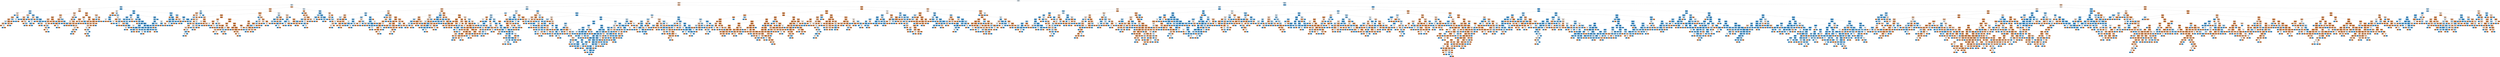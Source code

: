 digraph Tree {
node [shape=box, style="filled, rounded", color="black", fontname=helvetica] ;
edge [fontname=helvetica] ;
0 [label="pk2_Attack <= 62.5\ngini = 0.5\nsamples = 33500\nvalue = [15764, 17736]\nclass = 2", fillcolor="#399de51c"] ;
1 [label="pk1_Attack <= 55.5\ngini = 0.47\nsamples = 11082\nvalue = [6860, 4222]\nclass = 1", fillcolor="#e5813962"] ;
0 -> 1 [labeldistance=2.5, labelangle=45, headlabel="True"] ;
2 [label="pk1_Speed <= 61.0\ngini = 0.49\nsamples = 3000\nvalue = [1311, 1689]\nclass = 2", fillcolor="#399de539"] ;
1 -> 2 ;
3 [label="pk2_Speed <= 46.5\ngini = 0.41\nsamples = 1940\nvalue = [554, 1386]\nclass = 2", fillcolor="#399de599"] ;
2 -> 3 ;
4 [label="pk1_Speed <= 35.5\ngini = 0.49\nsamples = 779\nvalue = [455, 324]\nclass = 1", fillcolor="#e5813949"] ;
3 -> 4 ;
5 [label="pk2_Sp. Atk <= 28.0\ngini = 0.39\nsamples = 346\nvalue = [91, 255]\nclass = 2", fillcolor="#399de5a4"] ;
4 -> 5 ;
6 [label="pk1_Defense <= 29.0\ngini = 0.5\nsamples = 60\nvalue = [33, 27]\nclass = 1", fillcolor="#e581392e"] ;
5 -> 6 ;
7 [label="gini = 0.0\nsamples = 6\nvalue = [0, 6]\nclass = 2", fillcolor="#399de5ff"] ;
6 -> 7 ;
8 [label="pk2_Speed <= 29.5\ngini = 0.48\nsamples = 54\nvalue = [33, 21]\nclass = 1", fillcolor="#e581395d"] ;
6 -> 8 ;
9 [label="pk1_Defense <= 126.5\ngini = 0.29\nsamples = 39\nvalue = [32, 7]\nclass = 1", fillcolor="#e58139c7"] ;
8 -> 9 ;
10 [label="pk1_Speed <= 21.5\ngini = 0.24\nsamples = 36\nvalue = [31, 5]\nclass = 1", fillcolor="#e58139d6"] ;
9 -> 10 ;
11 [label="pk1_Sp. Atk <= 30.0\ngini = 0.49\nsamples = 7\nvalue = [3, 4]\nclass = 2", fillcolor="#399de540"] ;
10 -> 11 ;
12 [label="pk2_Attack <= 22.5\ngini = 0.38\nsamples = 4\nvalue = [3, 1]\nclass = 1", fillcolor="#e58139aa"] ;
11 -> 12 ;
13 [label="gini = 0.0\nsamples = 2\nvalue = [2, 0]\nclass = 1", fillcolor="#e58139ff"] ;
12 -> 13 ;
14 [label="pk1_Sp. Def <= 32.5\ngini = 0.5\nsamples = 2\nvalue = [1, 1]\nclass = 1", fillcolor="#e5813900"] ;
12 -> 14 ;
15 [label="gini = 0.0\nsamples = 1\nvalue = [0, 1]\nclass = 2", fillcolor="#399de5ff"] ;
14 -> 15 ;
16 [label="gini = 0.0\nsamples = 1\nvalue = [1, 0]\nclass = 1", fillcolor="#e58139ff"] ;
14 -> 16 ;
17 [label="gini = 0.0\nsamples = 3\nvalue = [0, 3]\nclass = 2", fillcolor="#399de5ff"] ;
11 -> 17 ;
18 [label="pk1_Speed <= 24.0\ngini = 0.07\nsamples = 29\nvalue = [28, 1]\nclass = 1", fillcolor="#e58139f6"] ;
10 -> 18 ;
19 [label="pk2_Speed <= 21.5\ngini = 0.38\nsamples = 4\nvalue = [3, 1]\nclass = 1", fillcolor="#e58139aa"] ;
18 -> 19 ;
20 [label="gini = 0.0\nsamples = 3\nvalue = [3, 0]\nclass = 1", fillcolor="#e58139ff"] ;
19 -> 20 ;
21 [label="gini = 0.0\nsamples = 1\nvalue = [0, 1]\nclass = 2", fillcolor="#399de5ff"] ;
19 -> 21 ;
22 [label="gini = 0.0\nsamples = 25\nvalue = [25, 0]\nclass = 1", fillcolor="#e58139ff"] ;
18 -> 22 ;
23 [label="pk1_Legendary <= 7.0\ngini = 0.44\nsamples = 3\nvalue = [1, 2]\nclass = 2", fillcolor="#399de57f"] ;
9 -> 23 ;
24 [label="gini = 0.0\nsamples = 1\nvalue = [1, 0]\nclass = 1", fillcolor="#e58139ff"] ;
23 -> 24 ;
25 [label="gini = 0.0\nsamples = 2\nvalue = [0, 2]\nclass = 2", fillcolor="#399de5ff"] ;
23 -> 25 ;
26 [label="pk1_HP <= 36.0\ngini = 0.12\nsamples = 15\nvalue = [1, 14]\nclass = 2", fillcolor="#399de5ed"] ;
8 -> 26 ;
27 [label="pk1_Attack <= 42.5\ngini = 0.5\nsamples = 2\nvalue = [1, 1]\nclass = 1", fillcolor="#e5813900"] ;
26 -> 27 ;
28 [label="gini = 0.0\nsamples = 1\nvalue = [0, 1]\nclass = 2", fillcolor="#399de5ff"] ;
27 -> 28 ;
29 [label="gini = 0.0\nsamples = 1\nvalue = [1, 0]\nclass = 1", fillcolor="#e58139ff"] ;
27 -> 29 ;
30 [label="gini = 0.0\nsamples = 13\nvalue = [0, 13]\nclass = 2", fillcolor="#399de5ff"] ;
26 -> 30 ;
31 [label="pk2_Defense <= 34.5\ngini = 0.32\nsamples = 286\nvalue = [58, 228]\nclass = 2", fillcolor="#399de5be"] ;
5 -> 31 ;
32 [label="pk1_Legendary <= 13.0\ngini = 0.46\nsamples = 30\nvalue = [19, 11]\nclass = 1", fillcolor="#e581396b"] ;
31 -> 32 ;
33 [label="pk1_Speed <= 17.5\ngini = 0.38\nsamples = 24\nvalue = [18, 6]\nclass = 1", fillcolor="#e58139aa"] ;
32 -> 33 ;
34 [label="gini = 0.0\nsamples = 4\nvalue = [0, 4]\nclass = 2", fillcolor="#399de5ff"] ;
33 -> 34 ;
35 [label="pk1_Sp. Atk <= 60.5\ngini = 0.18\nsamples = 20\nvalue = [18, 2]\nclass = 1", fillcolor="#e58139e3"] ;
33 -> 35 ;
36 [label="gini = 0.0\nsamples = 15\nvalue = [15, 0]\nclass = 1", fillcolor="#e58139ff"] ;
35 -> 36 ;
37 [label="pk2_Sp. Def <= 21.5\ngini = 0.48\nsamples = 5\nvalue = [3, 2]\nclass = 1", fillcolor="#e5813955"] ;
35 -> 37 ;
38 [label="gini = 0.0\nsamples = 2\nvalue = [2, 0]\nclass = 1", fillcolor="#e58139ff"] ;
37 -> 38 ;
39 [label="pk2_Sp. Def <= 35.0\ngini = 0.44\nsamples = 3\nvalue = [1, 2]\nclass = 2", fillcolor="#399de57f"] ;
37 -> 39 ;
40 [label="gini = 0.0\nsamples = 2\nvalue = [0, 2]\nclass = 2", fillcolor="#399de5ff"] ;
39 -> 40 ;
41 [label="gini = 0.0\nsamples = 1\nvalue = [1, 0]\nclass = 1", fillcolor="#e58139ff"] ;
39 -> 41 ;
42 [label="pk1_HP <= 58.0\ngini = 0.28\nsamples = 6\nvalue = [1, 5]\nclass = 2", fillcolor="#399de5cc"] ;
32 -> 42 ;
43 [label="gini = 0.0\nsamples = 5\nvalue = [0, 5]\nclass = 2", fillcolor="#399de5ff"] ;
42 -> 43 ;
44 [label="gini = 0.0\nsamples = 1\nvalue = [1, 0]\nclass = 1", fillcolor="#e58139ff"] ;
42 -> 44 ;
45 [label="pk2_Speed <= 29.5\ngini = 0.26\nsamples = 256\nvalue = [39, 217]\nclass = 2", fillcolor="#399de5d1"] ;
31 -> 45 ;
46 [label="pk1_Speed <= 27.0\ngini = 0.46\nsamples = 34\nvalue = [22, 12]\nclass = 1", fillcolor="#e5813974"] ;
45 -> 46 ;
47 [label="pk1_Speed <= 21.5\ngini = 0.38\nsamples = 16\nvalue = [4, 12]\nclass = 2", fillcolor="#399de5aa"] ;
46 -> 47 ;
48 [label="gini = 0.0\nsamples = 8\nvalue = [0, 8]\nclass = 2", fillcolor="#399de5ff"] ;
47 -> 48 ;
49 [label="pk2_Sp. Atk <= 62.0\ngini = 0.5\nsamples = 8\nvalue = [4, 4]\nclass = 1", fillcolor="#e5813900"] ;
47 -> 49 ;
50 [label="pk2_Defense <= 47.5\ngini = 0.32\nsamples = 5\nvalue = [1, 4]\nclass = 2", fillcolor="#399de5bf"] ;
49 -> 50 ;
51 [label="gini = 0.0\nsamples = 1\nvalue = [1, 0]\nclass = 1", fillcolor="#e58139ff"] ;
50 -> 51 ;
52 [label="gini = 0.0\nsamples = 4\nvalue = [0, 4]\nclass = 2", fillcolor="#399de5ff"] ;
50 -> 52 ;
53 [label="gini = 0.0\nsamples = 3\nvalue = [3, 0]\nclass = 1", fillcolor="#e58139ff"] ;
49 -> 53 ;
54 [label="gini = 0.0\nsamples = 18\nvalue = [18, 0]\nclass = 1", fillcolor="#e58139ff"] ;
46 -> 54 ;
55 [label="pk2_Speed <= 34.5\ngini = 0.14\nsamples = 222\nvalue = [17, 205]\nclass = 2", fillcolor="#399de5ea"] ;
45 -> 55 ;
56 [label="pk1_Speed <= 30.5\ngini = 0.38\nsamples = 58\nvalue = [15, 43]\nclass = 2", fillcolor="#399de5a6"] ;
55 -> 56 ;
57 [label="gini = 0.0\nsamples = 43\nvalue = [0, 43]\nclass = 2", fillcolor="#399de5ff"] ;
56 -> 57 ;
58 [label="gini = 0.0\nsamples = 15\nvalue = [15, 0]\nclass = 1", fillcolor="#e58139ff"] ;
56 -> 58 ;
59 [label="pk1_Sp. Atk <= 24.5\ngini = 0.02\nsamples = 164\nvalue = [2, 162]\nclass = 2", fillcolor="#399de5fc"] ;
55 -> 59 ;
60 [label="pk1_Sp. Atk <= 23.5\ngini = 0.22\nsamples = 16\nvalue = [2, 14]\nclass = 2", fillcolor="#399de5db"] ;
59 -> 60 ;
61 [label="gini = 0.0\nsamples = 13\nvalue = [0, 13]\nclass = 2", fillcolor="#399de5ff"] ;
60 -> 61 ;
62 [label="pk2_Attack <= 51.5\ngini = 0.44\nsamples = 3\nvalue = [2, 1]\nclass = 1", fillcolor="#e581397f"] ;
60 -> 62 ;
63 [label="gini = 0.0\nsamples = 2\nvalue = [2, 0]\nclass = 1", fillcolor="#e58139ff"] ;
62 -> 63 ;
64 [label="gini = 0.0\nsamples = 1\nvalue = [0, 1]\nclass = 2", fillcolor="#399de5ff"] ;
62 -> 64 ;
65 [label="gini = 0.0\nsamples = 148\nvalue = [0, 148]\nclass = 2", fillcolor="#399de5ff"] ;
59 -> 65 ;
66 [label="pk1_Speed <= 46.0\ngini = 0.27\nsamples = 433\nvalue = [364, 69]\nclass = 1", fillcolor="#e58139cf"] ;
4 -> 66 ;
67 [label="pk2_Attack <= 47.5\ngini = 0.41\nsamples = 171\nvalue = [121, 50]\nclass = 1", fillcolor="#e5813996"] ;
66 -> 67 ;
68 [label="pk2_Sp. Atk <= 44.0\ngini = 0.33\nsamples = 97\nvalue = [77, 20]\nclass = 1", fillcolor="#e58139bd"] ;
67 -> 68 ;
69 [label="pk2_Sp. Atk <= 28.0\ngini = 0.19\nsamples = 64\nvalue = [57, 7]\nclass = 1", fillcolor="#e58139e0"] ;
68 -> 69 ;
70 [label="pk2_Sp. Def <= 22.5\ngini = 0.39\nsamples = 23\nvalue = [17, 6]\nclass = 1", fillcolor="#e58139a5"] ;
69 -> 70 ;
71 [label="gini = 0.0\nsamples = 2\nvalue = [0, 2]\nclass = 2", fillcolor="#399de5ff"] ;
70 -> 71 ;
72 [label="pk1_Speed <= 41.0\ngini = 0.31\nsamples = 21\nvalue = [17, 4]\nclass = 1", fillcolor="#e58139c3"] ;
70 -> 72 ;
73 [label="pk1_Mega <= 13.5\ngini = 0.48\nsamples = 10\nvalue = [6, 4]\nclass = 1", fillcolor="#e5813955"] ;
72 -> 73 ;
74 [label="gini = 0.0\nsamples = 4\nvalue = [4, 0]\nclass = 1", fillcolor="#e58139ff"] ;
73 -> 74 ;
75 [label="pk1_Sp. Atk <= 53.0\ngini = 0.44\nsamples = 6\nvalue = [2, 4]\nclass = 2", fillcolor="#399de57f"] ;
73 -> 75 ;
76 [label="pk1_Attack <= 22.5\ngini = 0.44\nsamples = 3\nvalue = [2, 1]\nclass = 1", fillcolor="#e581397f"] ;
75 -> 76 ;
77 [label="gini = 0.0\nsamples = 1\nvalue = [1, 0]\nclass = 1", fillcolor="#e58139ff"] ;
76 -> 77 ;
78 [label="pk2_Defense <= 47.5\ngini = 0.5\nsamples = 2\nvalue = [1, 1]\nclass = 1", fillcolor="#e5813900"] ;
76 -> 78 ;
79 [label="gini = 0.0\nsamples = 1\nvalue = [1, 0]\nclass = 1", fillcolor="#e58139ff"] ;
78 -> 79 ;
80 [label="gini = 0.0\nsamples = 1\nvalue = [0, 1]\nclass = 2", fillcolor="#399de5ff"] ;
78 -> 80 ;
81 [label="gini = 0.0\nsamples = 3\nvalue = [0, 3]\nclass = 2", fillcolor="#399de5ff"] ;
75 -> 81 ;
82 [label="gini = 0.0\nsamples = 11\nvalue = [11, 0]\nclass = 1", fillcolor="#e58139ff"] ;
72 -> 82 ;
83 [label="pk1_Sp. Def <= 82.0\ngini = 0.05\nsamples = 41\nvalue = [40, 1]\nclass = 1", fillcolor="#e58139f9"] ;
69 -> 83 ;
84 [label="gini = 0.0\nsamples = 35\nvalue = [35, 0]\nclass = 1", fillcolor="#e58139ff"] ;
83 -> 84 ;
85 [label="pk2_Attack <= 35.0\ngini = 0.28\nsamples = 6\nvalue = [5, 1]\nclass = 1", fillcolor="#e58139cc"] ;
83 -> 85 ;
86 [label="gini = 0.0\nsamples = 5\nvalue = [5, 0]\nclass = 1", fillcolor="#e58139ff"] ;
85 -> 86 ;
87 [label="gini = 0.0\nsamples = 1\nvalue = [0, 1]\nclass = 2", fillcolor="#399de5ff"] ;
85 -> 87 ;
88 [label="pk2_Sp. Def <= 62.5\ngini = 0.48\nsamples = 33\nvalue = [20, 13]\nclass = 1", fillcolor="#e5813959"] ;
68 -> 88 ;
89 [label="pk2_Sp. Def <= 37.5\ngini = 0.27\nsamples = 19\nvalue = [16, 3]\nclass = 1", fillcolor="#e58139cf"] ;
88 -> 89 ;
90 [label="gini = 0.0\nsamples = 1\nvalue = [0, 1]\nclass = 2", fillcolor="#399de5ff"] ;
89 -> 90 ;
91 [label="pk2_Defense <= 62.5\ngini = 0.2\nsamples = 18\nvalue = [16, 2]\nclass = 1", fillcolor="#e58139df"] ;
89 -> 91 ;
92 [label="pk1_Sp. Atk <= 85.0\ngini = 0.11\nsamples = 17\nvalue = [16, 1]\nclass = 1", fillcolor="#e58139ef"] ;
91 -> 92 ;
93 [label="gini = 0.0\nsamples = 15\nvalue = [15, 0]\nclass = 1", fillcolor="#e58139ff"] ;
92 -> 93 ;
94 [label="pk2_Legendary <= 2.5\ngini = 0.5\nsamples = 2\nvalue = [1, 1]\nclass = 1", fillcolor="#e5813900"] ;
92 -> 94 ;
95 [label="gini = 0.0\nsamples = 1\nvalue = [0, 1]\nclass = 2", fillcolor="#399de5ff"] ;
94 -> 95 ;
96 [label="gini = 0.0\nsamples = 1\nvalue = [1, 0]\nclass = 1", fillcolor="#e58139ff"] ;
94 -> 96 ;
97 [label="gini = 0.0\nsamples = 1\nvalue = [0, 1]\nclass = 2", fillcolor="#399de5ff"] ;
91 -> 97 ;
98 [label="pk1_Legendary <= 9.0\ngini = 0.41\nsamples = 14\nvalue = [4, 10]\nclass = 2", fillcolor="#399de599"] ;
88 -> 98 ;
99 [label="gini = 0.0\nsamples = 3\nvalue = [3, 0]\nclass = 1", fillcolor="#e58139ff"] ;
98 -> 99 ;
100 [label="pk2_HP <= 65.5\ngini = 0.17\nsamples = 11\nvalue = [1, 10]\nclass = 2", fillcolor="#399de5e6"] ;
98 -> 100 ;
101 [label="gini = 0.0\nsamples = 10\nvalue = [0, 10]\nclass = 2", fillcolor="#399de5ff"] ;
100 -> 101 ;
102 [label="gini = 0.0\nsamples = 1\nvalue = [1, 0]\nclass = 1", fillcolor="#e58139ff"] ;
100 -> 102 ;
103 [label="pk2_Speed <= 44.5\ngini = 0.48\nsamples = 74\nvalue = [44, 30]\nclass = 1", fillcolor="#e5813951"] ;
67 -> 103 ;
104 [label="pk2_Attack <= 61.5\ngini = 0.37\nsamples = 58\nvalue = [44, 14]\nclass = 1", fillcolor="#e58139ae"] ;
103 -> 104 ;
105 [label="pk2_HP <= 47.5\ngini = 0.34\nsamples = 56\nvalue = [44, 12]\nclass = 1", fillcolor="#e58139b9"] ;
104 -> 105 ;
106 [label="pk1_Speed <= 43.0\ngini = 0.5\nsamples = 13\nvalue = [7, 6]\nclass = 1", fillcolor="#e5813924"] ;
105 -> 106 ;
107 [label="pk1_Sp. Atk <= 63.0\ngini = 0.28\nsamples = 6\nvalue = [1, 5]\nclass = 2", fillcolor="#399de5cc"] ;
106 -> 107 ;
108 [label="gini = 0.0\nsamples = 5\nvalue = [0, 5]\nclass = 2", fillcolor="#399de5ff"] ;
107 -> 108 ;
109 [label="gini = 0.0\nsamples = 1\nvalue = [1, 0]\nclass = 1", fillcolor="#e58139ff"] ;
107 -> 109 ;
110 [label="pk2_Sp. Def <= 73.0\ngini = 0.24\nsamples = 7\nvalue = [6, 1]\nclass = 1", fillcolor="#e58139d4"] ;
106 -> 110 ;
111 [label="gini = 0.0\nsamples = 6\nvalue = [6, 0]\nclass = 1", fillcolor="#e58139ff"] ;
110 -> 111 ;
112 [label="gini = 0.0\nsamples = 1\nvalue = [0, 1]\nclass = 2", fillcolor="#399de5ff"] ;
110 -> 112 ;
113 [label="pk2_Sp. Atk <= 64.0\ngini = 0.24\nsamples = 43\nvalue = [37, 6]\nclass = 1", fillcolor="#e58139d6"] ;
105 -> 113 ;
114 [label="pk1_Sp. Atk <= 52.5\ngini = 0.36\nsamples = 26\nvalue = [20, 6]\nclass = 1", fillcolor="#e58139b3"] ;
113 -> 114 ;
115 [label="gini = 0.0\nsamples = 10\nvalue = [10, 0]\nclass = 1", fillcolor="#e58139ff"] ;
114 -> 115 ;
116 [label="pk1_HP <= 57.5\ngini = 0.47\nsamples = 16\nvalue = [10, 6]\nclass = 1", fillcolor="#e5813966"] ;
114 -> 116 ;
117 [label="pk2_Sp. Def <= 63.5\ngini = 0.5\nsamples = 13\nvalue = [7, 6]\nclass = 1", fillcolor="#e5813924"] ;
116 -> 117 ;
118 [label="pk2_Sp. Atk <= 38.0\ngini = 0.42\nsamples = 10\nvalue = [7, 3]\nclass = 1", fillcolor="#e5813992"] ;
117 -> 118 ;
119 [label="pk1_Mega <= 6.5\ngini = 0.38\nsamples = 4\nvalue = [1, 3]\nclass = 2", fillcolor="#399de5aa"] ;
118 -> 119 ;
120 [label="gini = 0.0\nsamples = 3\nvalue = [0, 3]\nclass = 2", fillcolor="#399de5ff"] ;
119 -> 120 ;
121 [label="gini = 0.0\nsamples = 1\nvalue = [1, 0]\nclass = 1", fillcolor="#e58139ff"] ;
119 -> 121 ;
122 [label="gini = 0.0\nsamples = 6\nvalue = [6, 0]\nclass = 1", fillcolor="#e58139ff"] ;
118 -> 122 ;
123 [label="gini = 0.0\nsamples = 3\nvalue = [0, 3]\nclass = 2", fillcolor="#399de5ff"] ;
117 -> 123 ;
124 [label="gini = 0.0\nsamples = 3\nvalue = [3, 0]\nclass = 1", fillcolor="#e58139ff"] ;
116 -> 124 ;
125 [label="gini = 0.0\nsamples = 17\nvalue = [17, 0]\nclass = 1", fillcolor="#e58139ff"] ;
113 -> 125 ;
126 [label="gini = 0.0\nsamples = 2\nvalue = [0, 2]\nclass = 2", fillcolor="#399de5ff"] ;
104 -> 126 ;
127 [label="gini = 0.0\nsamples = 16\nvalue = [0, 16]\nclass = 2", fillcolor="#399de5ff"] ;
103 -> 127 ;
128 [label="pk2_Sp. Def <= 97.5\ngini = 0.13\nsamples = 262\nvalue = [243, 19]\nclass = 1", fillcolor="#e58139eb"] ;
66 -> 128 ;
129 [label="pk2_Sp. Atk <= 26.0\ngini = 0.11\nsamples = 245\nvalue = [231, 14]\nclass = 1", fillcolor="#e58139f0"] ;
128 -> 129 ;
130 [label="pk2_Attack <= 40.0\ngini = 0.31\nsamples = 31\nvalue = [25, 6]\nclass = 1", fillcolor="#e58139c2"] ;
129 -> 130 ;
131 [label="pk2_Legendary <= 8.5\ngini = 0.09\nsamples = 21\nvalue = [20, 1]\nclass = 1", fillcolor="#e58139f2"] ;
130 -> 131 ;
132 [label="gini = 0.0\nsamples = 18\nvalue = [18, 0]\nclass = 1", fillcolor="#e58139ff"] ;
131 -> 132 ;
133 [label="pk1_HP <= 30.0\ngini = 0.44\nsamples = 3\nvalue = [2, 1]\nclass = 1", fillcolor="#e581397f"] ;
131 -> 133 ;
134 [label="gini = 0.0\nsamples = 1\nvalue = [0, 1]\nclass = 2", fillcolor="#399de5ff"] ;
133 -> 134 ;
135 [label="gini = 0.0\nsamples = 2\nvalue = [2, 0]\nclass = 1", fillcolor="#e58139ff"] ;
133 -> 135 ;
136 [label="pk1_Speed <= 52.5\ngini = 0.5\nsamples = 10\nvalue = [5, 5]\nclass = 1", fillcolor="#e5813900"] ;
130 -> 136 ;
137 [label="gini = 0.0\nsamples = 4\nvalue = [4, 0]\nclass = 1", fillcolor="#e58139ff"] ;
136 -> 137 ;
138 [label="pk1_Sp. Def <= 30.0\ngini = 0.28\nsamples = 6\nvalue = [1, 5]\nclass = 2", fillcolor="#399de5cc"] ;
136 -> 138 ;
139 [label="gini = 0.0\nsamples = 1\nvalue = [1, 0]\nclass = 1", fillcolor="#e58139ff"] ;
138 -> 139 ;
140 [label="gini = 0.0\nsamples = 5\nvalue = [0, 5]\nclass = 2", fillcolor="#399de5ff"] ;
138 -> 140 ;
141 [label="pk2_Speed <= 30.5\ngini = 0.07\nsamples = 214\nvalue = [206, 8]\nclass = 1", fillcolor="#e58139f5"] ;
129 -> 141 ;
142 [label="pk1_HP <= 52.0\ngini = 0.16\nsamples = 79\nvalue = [72, 7]\nclass = 1", fillcolor="#e58139e6"] ;
141 -> 142 ;
143 [label="pk2_Sp. Def <= 52.5\ngini = 0.26\nsamples = 45\nvalue = [38, 7]\nclass = 1", fillcolor="#e58139d0"] ;
142 -> 143 ;
144 [label="gini = 0.0\nsamples = 18\nvalue = [18, 0]\nclass = 1", fillcolor="#e58139ff"] ;
143 -> 144 ;
145 [label="pk1_Speed <= 56.5\ngini = 0.38\nsamples = 27\nvalue = [20, 7]\nclass = 1", fillcolor="#e58139a6"] ;
143 -> 145 ;
146 [label="pk1_Defense <= 49.0\ngini = 0.47\nsamples = 19\nvalue = [12, 7]\nclass = 1", fillcolor="#e581396a"] ;
145 -> 146 ;
147 [label="pk1_Sp. Atk <= 32.5\ngini = 0.5\nsamples = 14\nvalue = [7, 7]\nclass = 1", fillcolor="#e5813900"] ;
146 -> 147 ;
148 [label="gini = 0.0\nsamples = 4\nvalue = [4, 0]\nclass = 1", fillcolor="#e58139ff"] ;
147 -> 148 ;
149 [label="pk1_Attack <= 40.0\ngini = 0.42\nsamples = 10\nvalue = [3, 7]\nclass = 2", fillcolor="#399de592"] ;
147 -> 149 ;
150 [label="pk2_Defense <= 50.0\ngini = 0.5\nsamples = 6\nvalue = [3, 3]\nclass = 1", fillcolor="#e5813900"] ;
149 -> 150 ;
151 [label="gini = 0.0\nsamples = 2\nvalue = [2, 0]\nclass = 1", fillcolor="#e58139ff"] ;
150 -> 151 ;
152 [label="pk2_Mega <= 5.5\ngini = 0.38\nsamples = 4\nvalue = [1, 3]\nclass = 2", fillcolor="#399de5aa"] ;
150 -> 152 ;
153 [label="gini = 0.0\nsamples = 1\nvalue = [1, 0]\nclass = 1", fillcolor="#e58139ff"] ;
152 -> 153 ;
154 [label="gini = 0.0\nsamples = 3\nvalue = [0, 3]\nclass = 2", fillcolor="#399de5ff"] ;
152 -> 154 ;
155 [label="gini = 0.0\nsamples = 4\nvalue = [0, 4]\nclass = 2", fillcolor="#399de5ff"] ;
149 -> 155 ;
156 [label="gini = 0.0\nsamples = 5\nvalue = [5, 0]\nclass = 1", fillcolor="#e58139ff"] ;
146 -> 156 ;
157 [label="gini = 0.0\nsamples = 8\nvalue = [8, 0]\nclass = 1", fillcolor="#e58139ff"] ;
145 -> 157 ;
158 [label="gini = 0.0\nsamples = 34\nvalue = [34, 0]\nclass = 1", fillcolor="#e58139ff"] ;
142 -> 158 ;
159 [label="pk2_Sp. Atk <= 36.5\ngini = 0.01\nsamples = 135\nvalue = [134, 1]\nclass = 1", fillcolor="#e58139fd"] ;
141 -> 159 ;
160 [label="pk1_Sp. Def <= 45.5\ngini = 0.1\nsamples = 18\nvalue = [17, 1]\nclass = 1", fillcolor="#e58139f0"] ;
159 -> 160 ;
161 [label="pk2_Mega <= 4.5\ngini = 0.38\nsamples = 4\nvalue = [3, 1]\nclass = 1", fillcolor="#e58139aa"] ;
160 -> 161 ;
162 [label="gini = 0.0\nsamples = 3\nvalue = [3, 0]\nclass = 1", fillcolor="#e58139ff"] ;
161 -> 162 ;
163 [label="gini = 0.0\nsamples = 1\nvalue = [0, 1]\nclass = 2", fillcolor="#399de5ff"] ;
161 -> 163 ;
164 [label="gini = 0.0\nsamples = 14\nvalue = [14, 0]\nclass = 1", fillcolor="#e58139ff"] ;
160 -> 164 ;
165 [label="gini = 0.0\nsamples = 117\nvalue = [117, 0]\nclass = 1", fillcolor="#e58139ff"] ;
159 -> 165 ;
166 [label="pk2_Sp. Def <= 121.5\ngini = 0.42\nsamples = 17\nvalue = [12, 5]\nclass = 1", fillcolor="#e5813995"] ;
128 -> 166 ;
167 [label="pk1_Sp. Atk <= 52.0\ngini = 0.49\nsamples = 9\nvalue = [4, 5]\nclass = 2", fillcolor="#399de533"] ;
166 -> 167 ;
168 [label="gini = 0.0\nsamples = 4\nvalue = [0, 4]\nclass = 2", fillcolor="#399de5ff"] ;
167 -> 168 ;
169 [label="pk1_HP <= 25.0\ngini = 0.32\nsamples = 5\nvalue = [4, 1]\nclass = 1", fillcolor="#e58139bf"] ;
167 -> 169 ;
170 [label="gini = 0.0\nsamples = 1\nvalue = [0, 1]\nclass = 2", fillcolor="#399de5ff"] ;
169 -> 170 ;
171 [label="gini = 0.0\nsamples = 4\nvalue = [4, 0]\nclass = 1", fillcolor="#e58139ff"] ;
169 -> 171 ;
172 [label="gini = 0.0\nsamples = 8\nvalue = [8, 0]\nclass = 1", fillcolor="#e58139ff"] ;
166 -> 172 ;
173 [label="pk2_Attack <= 22.5\ngini = 0.16\nsamples = 1161\nvalue = [99, 1062]\nclass = 2", fillcolor="#399de5e7"] ;
3 -> 173 ;
174 [label="pk2_HP <= 22.5\ngini = 0.5\nsamples = 54\nvalue = [29, 25]\nclass = 1", fillcolor="#e5813923"] ;
173 -> 174 ;
175 [label="pk1_Speed <= 57.5\ngini = 0.12\nsamples = 16\nvalue = [15, 1]\nclass = 1", fillcolor="#e58139ee"] ;
174 -> 175 ;
176 [label="gini = 0.0\nsamples = 15\nvalue = [15, 0]\nclass = 1", fillcolor="#e58139ff"] ;
175 -> 176 ;
177 [label="gini = 0.0\nsamples = 1\nvalue = [0, 1]\nclass = 2", fillcolor="#399de5ff"] ;
175 -> 177 ;
178 [label="pk1_HP <= 32.5\ngini = 0.47\nsamples = 38\nvalue = [14, 24]\nclass = 2", fillcolor="#399de56a"] ;
174 -> 178 ;
179 [label="gini = 0.0\nsamples = 2\nvalue = [2, 0]\nclass = 1", fillcolor="#e58139ff"] ;
178 -> 179 ;
180 [label="pk1_Sp. Atk <= 42.0\ngini = 0.44\nsamples = 36\nvalue = [12, 24]\nclass = 2", fillcolor="#399de57f"] ;
178 -> 180 ;
181 [label="pk2_Defense <= 7.5\ngini = 0.21\nsamples = 17\nvalue = [2, 15]\nclass = 2", fillcolor="#399de5dd"] ;
180 -> 181 ;
182 [label="pk2_Mega <= 6.5\ngini = 0.5\nsamples = 2\nvalue = [1, 1]\nclass = 1", fillcolor="#e5813900"] ;
181 -> 182 ;
183 [label="gini = 0.0\nsamples = 1\nvalue = [0, 1]\nclass = 2", fillcolor="#399de5ff"] ;
182 -> 183 ;
184 [label="gini = 0.0\nsamples = 1\nvalue = [1, 0]\nclass = 1", fillcolor="#e58139ff"] ;
182 -> 184 ;
185 [label="pk1_Speed <= 17.5\ngini = 0.12\nsamples = 15\nvalue = [1, 14]\nclass = 2", fillcolor="#399de5ed"] ;
181 -> 185 ;
186 [label="gini = 0.0\nsamples = 1\nvalue = [1, 0]\nclass = 1", fillcolor="#e58139ff"] ;
185 -> 186 ;
187 [label="gini = 0.0\nsamples = 14\nvalue = [0, 14]\nclass = 2", fillcolor="#399de5ff"] ;
185 -> 187 ;
188 [label="pk1_Sp. Atk <= 47.5\ngini = 0.5\nsamples = 19\nvalue = [10, 9]\nclass = 1", fillcolor="#e5813919"] ;
180 -> 188 ;
189 [label="pk1_Speed <= 17.5\ngini = 0.24\nsamples = 7\nvalue = [6, 1]\nclass = 1", fillcolor="#e58139d4"] ;
188 -> 189 ;
190 [label="pk1_Legendary <= 15.5\ngini = 0.5\nsamples = 2\nvalue = [1, 1]\nclass = 1", fillcolor="#e5813900"] ;
189 -> 190 ;
191 [label="gini = 0.0\nsamples = 1\nvalue = [1, 0]\nclass = 1", fillcolor="#e58139ff"] ;
190 -> 191 ;
192 [label="gini = 0.0\nsamples = 1\nvalue = [0, 1]\nclass = 2", fillcolor="#399de5ff"] ;
190 -> 192 ;
193 [label="gini = 0.0\nsamples = 5\nvalue = [5, 0]\nclass = 1", fillcolor="#e58139ff"] ;
189 -> 193 ;
194 [label="pk1_Defense <= 110.0\ngini = 0.44\nsamples = 12\nvalue = [4, 8]\nclass = 2", fillcolor="#399de57f"] ;
188 -> 194 ;
195 [label="pk1_Speed <= 53.5\ngini = 0.32\nsamples = 10\nvalue = [2, 8]\nclass = 2", fillcolor="#399de5bf"] ;
194 -> 195 ;
196 [label="gini = 0.0\nsamples = 6\nvalue = [0, 6]\nclass = 2", fillcolor="#399de5ff"] ;
195 -> 196 ;
197 [label="pk2_Sp. Atk <= 30.0\ngini = 0.5\nsamples = 4\nvalue = [2, 2]\nclass = 1", fillcolor="#e5813900"] ;
195 -> 197 ;
198 [label="gini = 0.0\nsamples = 2\nvalue = [0, 2]\nclass = 2", fillcolor="#399de5ff"] ;
197 -> 198 ;
199 [label="gini = 0.0\nsamples = 2\nvalue = [2, 0]\nclass = 1", fillcolor="#e58139ff"] ;
197 -> 199 ;
200 [label="gini = 0.0\nsamples = 2\nvalue = [2, 0]\nclass = 1", fillcolor="#e58139ff"] ;
194 -> 200 ;
201 [label="pk1_Speed <= 51.0\ngini = 0.12\nsamples = 1107\nvalue = [70, 1037]\nclass = 2", fillcolor="#399de5ee"] ;
173 -> 201 ;
202 [label="pk2_Attack <= 32.5\ngini = 0.07\nsamples = 860\nvalue = [29, 831]\nclass = 2", fillcolor="#399de5f6"] ;
201 -> 202 ;
203 [label="pk2_Speed <= 77.5\ngini = 0.27\nsamples = 76\nvalue = [12, 64]\nclass = 2", fillcolor="#399de5cf"] ;
202 -> 203 ;
204 [label="pk1_Speed <= 32.0\ngini = 0.16\nsamples = 59\nvalue = [5, 54]\nclass = 2", fillcolor="#399de5e7"] ;
203 -> 204 ;
205 [label="pk1_Attack <= 37.5\ngini = 0.31\nsamples = 26\nvalue = [5, 21]\nclass = 2", fillcolor="#399de5c2"] ;
204 -> 205 ;
206 [label="gini = 0.0\nsamples = 9\nvalue = [0, 9]\nclass = 2", fillcolor="#399de5ff"] ;
205 -> 206 ;
207 [label="pk2_Attack <= 28.5\ngini = 0.42\nsamples = 17\nvalue = [5, 12]\nclass = 2", fillcolor="#399de595"] ;
205 -> 207 ;
208 [label="pk1_Defense <= 118.0\ngini = 0.38\nsamples = 4\nvalue = [3, 1]\nclass = 1", fillcolor="#e58139aa"] ;
207 -> 208 ;
209 [label="gini = 0.0\nsamples = 3\nvalue = [3, 0]\nclass = 1", fillcolor="#e58139ff"] ;
208 -> 209 ;
210 [label="gini = 0.0\nsamples = 1\nvalue = [0, 1]\nclass = 2", fillcolor="#399de5ff"] ;
208 -> 210 ;
211 [label="pk1_Sp. Atk <= 22.5\ngini = 0.26\nsamples = 13\nvalue = [2, 11]\nclass = 2", fillcolor="#399de5d1"] ;
207 -> 211 ;
212 [label="gini = 0.0\nsamples = 1\nvalue = [1, 0]\nclass = 1", fillcolor="#e58139ff"] ;
211 -> 212 ;
213 [label="pk2_Defense <= 22.5\ngini = 0.15\nsamples = 12\nvalue = [1, 11]\nclass = 2", fillcolor="#399de5e8"] ;
211 -> 213 ;
214 [label="pk1_Defense <= 77.0\ngini = 0.5\nsamples = 2\nvalue = [1, 1]\nclass = 1", fillcolor="#e5813900"] ;
213 -> 214 ;
215 [label="gini = 0.0\nsamples = 1\nvalue = [0, 1]\nclass = 2", fillcolor="#399de5ff"] ;
214 -> 215 ;
216 [label="gini = 0.0\nsamples = 1\nvalue = [1, 0]\nclass = 1", fillcolor="#e58139ff"] ;
214 -> 216 ;
217 [label="gini = 0.0\nsamples = 10\nvalue = [0, 10]\nclass = 2", fillcolor="#399de5ff"] ;
213 -> 217 ;
218 [label="gini = 0.0\nsamples = 33\nvalue = [0, 33]\nclass = 2", fillcolor="#399de5ff"] ;
204 -> 218 ;
219 [label="pk1_Mega <= 8.5\ngini = 0.48\nsamples = 17\nvalue = [7, 10]\nclass = 2", fillcolor="#399de54d"] ;
203 -> 219 ;
220 [label="gini = 0.0\nsamples = 6\nvalue = [0, 6]\nclass = 2", fillcolor="#399de5ff"] ;
219 -> 220 ;
221 [label="pk1_Sp. Atk <= 42.0\ngini = 0.46\nsamples = 11\nvalue = [7, 4]\nclass = 1", fillcolor="#e581396d"] ;
219 -> 221 ;
222 [label="gini = 0.0\nsamples = 4\nvalue = [0, 4]\nclass = 2", fillcolor="#399de5ff"] ;
221 -> 222 ;
223 [label="gini = 0.0\nsamples = 7\nvalue = [7, 0]\nclass = 1", fillcolor="#e58139ff"] ;
221 -> 223 ;
224 [label="pk1_Attack <= 53.5\ngini = 0.04\nsamples = 784\nvalue = [17, 767]\nclass = 2", fillcolor="#399de5f9"] ;
202 -> 224 ;
225 [label="pk2_Speed <= 48.0\ngini = 0.03\nsamples = 673\nvalue = [9, 664]\nclass = 2", fillcolor="#399de5fc"] ;
224 -> 225 ;
226 [label="pk1_Sp. Atk <= 57.5\ngini = 0.38\nsamples = 4\nvalue = [1, 3]\nclass = 2", fillcolor="#399de5aa"] ;
225 -> 226 ;
227 [label="gini = 0.0\nsamples = 3\nvalue = [0, 3]\nclass = 2", fillcolor="#399de5ff"] ;
226 -> 227 ;
228 [label="gini = 0.0\nsamples = 1\nvalue = [1, 0]\nclass = 1", fillcolor="#e58139ff"] ;
226 -> 228 ;
229 [label="pk2_HP <= 15.0\ngini = 0.02\nsamples = 669\nvalue = [8, 661]\nclass = 2", fillcolor="#399de5fc"] ;
225 -> 229 ;
230 [label="pk1_Speed <= 32.5\ngini = 0.28\nsamples = 6\nvalue = [1, 5]\nclass = 2", fillcolor="#399de5cc"] ;
229 -> 230 ;
231 [label="gini = 0.0\nsamples = 1\nvalue = [1, 0]\nclass = 1", fillcolor="#e58139ff"] ;
230 -> 231 ;
232 [label="gini = 0.0\nsamples = 5\nvalue = [0, 5]\nclass = 2", fillcolor="#399de5ff"] ;
230 -> 232 ;
233 [label="pk2_Attack <= 42.5\ngini = 0.02\nsamples = 663\nvalue = [7, 656]\nclass = 2", fillcolor="#399de5fc"] ;
229 -> 233 ;
234 [label="pk1_HP <= 25.0\ngini = 0.08\nsamples = 96\nvalue = [4, 92]\nclass = 2", fillcolor="#399de5f4"] ;
233 -> 234 ;
235 [label="pk1_Legendary <= 6.5\ngini = 0.5\nsamples = 2\nvalue = [1, 1]\nclass = 1", fillcolor="#e5813900"] ;
234 -> 235 ;
236 [label="gini = 0.0\nsamples = 1\nvalue = [1, 0]\nclass = 1", fillcolor="#e58139ff"] ;
235 -> 236 ;
237 [label="gini = 0.0\nsamples = 1\nvalue = [0, 1]\nclass = 2", fillcolor="#399de5ff"] ;
235 -> 237 ;
238 [label="pk1_Defense <= 90.0\ngini = 0.06\nsamples = 94\nvalue = [3, 91]\nclass = 2", fillcolor="#399de5f7"] ;
234 -> 238 ;
239 [label="pk1_Mega <= 16.0\ngini = 0.02\nsamples = 84\nvalue = [1, 83]\nclass = 2", fillcolor="#399de5fc"] ;
238 -> 239 ;
240 [label="gini = 0.0\nsamples = 76\nvalue = [0, 76]\nclass = 2", fillcolor="#399de5ff"] ;
239 -> 240 ;
241 [label="pk2_Mega <= 9.5\ngini = 0.22\nsamples = 8\nvalue = [1, 7]\nclass = 2", fillcolor="#399de5db"] ;
239 -> 241 ;
242 [label="gini = 0.0\nsamples = 7\nvalue = [0, 7]\nclass = 2", fillcolor="#399de5ff"] ;
241 -> 242 ;
243 [label="gini = 0.0\nsamples = 1\nvalue = [1, 0]\nclass = 1", fillcolor="#e58139ff"] ;
241 -> 243 ;
244 [label="pk1_Defense <= 97.5\ngini = 0.32\nsamples = 10\nvalue = [2, 8]\nclass = 2", fillcolor="#399de5bf"] ;
238 -> 244 ;
245 [label="pk2_Defense <= 55.0\ngini = 0.44\nsamples = 3\nvalue = [2, 1]\nclass = 1", fillcolor="#e581397f"] ;
244 -> 245 ;
246 [label="gini = 0.0\nsamples = 2\nvalue = [2, 0]\nclass = 1", fillcolor="#e58139ff"] ;
245 -> 246 ;
247 [label="gini = 0.0\nsamples = 1\nvalue = [0, 1]\nclass = 2", fillcolor="#399de5ff"] ;
245 -> 247 ;
248 [label="gini = 0.0\nsamples = 7\nvalue = [0, 7]\nclass = 2", fillcolor="#399de5ff"] ;
244 -> 248 ;
249 [label="pk2_Legendary <= 9.5\ngini = 0.01\nsamples = 567\nvalue = [3, 564]\nclass = 2", fillcolor="#399de5fe"] ;
233 -> 249 ;
250 [label="pk2_HP <= 32.5\ngini = 0.0\nsamples = 466\nvalue = [1, 465]\nclass = 2", fillcolor="#399de5fe"] ;
249 -> 250 ;
251 [label="pk1_Defense <= 59.0\ngini = 0.13\nsamples = 14\nvalue = [1, 13]\nclass = 2", fillcolor="#399de5eb"] ;
250 -> 251 ;
252 [label="gini = 0.0\nsamples = 10\nvalue = [0, 10]\nclass = 2", fillcolor="#399de5ff"] ;
251 -> 252 ;
253 [label="pk1_Attack <= 40.5\ngini = 0.38\nsamples = 4\nvalue = [1, 3]\nclass = 2", fillcolor="#399de5aa"] ;
251 -> 253 ;
254 [label="pk2_Speed <= 78.5\ngini = 0.5\nsamples = 2\nvalue = [1, 1]\nclass = 1", fillcolor="#e5813900"] ;
253 -> 254 ;
255 [label="gini = 0.0\nsamples = 1\nvalue = [0, 1]\nclass = 2", fillcolor="#399de5ff"] ;
254 -> 255 ;
256 [label="gini = 0.0\nsamples = 1\nvalue = [1, 0]\nclass = 1", fillcolor="#e58139ff"] ;
254 -> 256 ;
257 [label="gini = 0.0\nsamples = 2\nvalue = [0, 2]\nclass = 2", fillcolor="#399de5ff"] ;
253 -> 257 ;
258 [label="gini = 0.0\nsamples = 452\nvalue = [0, 452]\nclass = 2", fillcolor="#399de5ff"] ;
250 -> 258 ;
259 [label="pk2_Sp. Def <= 92.0\ngini = 0.04\nsamples = 101\nvalue = [2, 99]\nclass = 2", fillcolor="#399de5fa"] ;
249 -> 259 ;
260 [label="pk1_HP <= 36.0\ngini = 0.02\nsamples = 93\nvalue = [1, 92]\nclass = 2", fillcolor="#399de5fc"] ;
259 -> 260 ;
261 [label="pk1_Speed <= 47.5\ngini = 0.14\nsamples = 13\nvalue = [1, 12]\nclass = 2", fillcolor="#399de5ea"] ;
260 -> 261 ;
262 [label="gini = 0.0\nsamples = 12\nvalue = [0, 12]\nclass = 2", fillcolor="#399de5ff"] ;
261 -> 262 ;
263 [label="gini = 0.0\nsamples = 1\nvalue = [1, 0]\nclass = 1", fillcolor="#e58139ff"] ;
261 -> 263 ;
264 [label="gini = 0.0\nsamples = 80\nvalue = [0, 80]\nclass = 2", fillcolor="#399de5ff"] ;
260 -> 264 ;
265 [label="pk1_HP <= 47.5\ngini = 0.22\nsamples = 8\nvalue = [1, 7]\nclass = 2", fillcolor="#399de5db"] ;
259 -> 265 ;
266 [label="gini = 0.0\nsamples = 4\nvalue = [0, 4]\nclass = 2", fillcolor="#399de5ff"] ;
265 -> 266 ;
267 [label="pk1_Sp. Atk <= 51.5\ngini = 0.38\nsamples = 4\nvalue = [1, 3]\nclass = 2", fillcolor="#399de5aa"] ;
265 -> 267 ;
268 [label="gini = 0.0\nsamples = 1\nvalue = [1, 0]\nclass = 1", fillcolor="#e58139ff"] ;
267 -> 268 ;
269 [label="gini = 0.0\nsamples = 3\nvalue = [0, 3]\nclass = 2", fillcolor="#399de5ff"] ;
267 -> 269 ;
270 [label="pk1_Mega <= 10.5\ngini = 0.13\nsamples = 111\nvalue = [8, 103]\nclass = 2", fillcolor="#399de5eb"] ;
224 -> 270 ;
271 [label="pk2_Speed <= 87.5\ngini = 0.3\nsamples = 44\nvalue = [8, 36]\nclass = 2", fillcolor="#399de5c6"] ;
270 -> 271 ;
272 [label="pk1_Mega <= 6.0\ngini = 0.12\nsamples = 31\nvalue = [2, 29]\nclass = 2", fillcolor="#399de5ed"] ;
271 -> 272 ;
273 [label="pk2_Mega <= 13.5\ngini = 0.07\nsamples = 28\nvalue = [1, 27]\nclass = 2", fillcolor="#399de5f6"] ;
272 -> 273 ;
274 [label="gini = 0.0\nsamples = 23\nvalue = [0, 23]\nclass = 2", fillcolor="#399de5ff"] ;
273 -> 274 ;
275 [label="pk2_Attack <= 46.5\ngini = 0.32\nsamples = 5\nvalue = [1, 4]\nclass = 2", fillcolor="#399de5bf"] ;
273 -> 275 ;
276 [label="gini = 0.0\nsamples = 1\nvalue = [1, 0]\nclass = 1", fillcolor="#e58139ff"] ;
275 -> 276 ;
277 [label="gini = 0.0\nsamples = 4\nvalue = [0, 4]\nclass = 2", fillcolor="#399de5ff"] ;
275 -> 277 ;
278 [label="pk2_Sp. Atk <= 57.0\ngini = 0.44\nsamples = 3\nvalue = [1, 2]\nclass = 2", fillcolor="#399de57f"] ;
272 -> 278 ;
279 [label="gini = 0.0\nsamples = 1\nvalue = [1, 0]\nclass = 1", fillcolor="#e58139ff"] ;
278 -> 279 ;
280 [label="gini = 0.0\nsamples = 2\nvalue = [0, 2]\nclass = 2", fillcolor="#399de5ff"] ;
278 -> 280 ;
281 [label="pk1_Mega <= 0.5\ngini = 0.5\nsamples = 13\nvalue = [6, 7]\nclass = 2", fillcolor="#399de524"] ;
271 -> 281 ;
282 [label="pk2_Speed <= 90.5\ngini = 0.28\nsamples = 6\nvalue = [1, 5]\nclass = 2", fillcolor="#399de5cc"] ;
281 -> 282 ;
283 [label="gini = 0.0\nsamples = 1\nvalue = [1, 0]\nclass = 1", fillcolor="#e58139ff"] ;
282 -> 283 ;
284 [label="gini = 0.0\nsamples = 5\nvalue = [0, 5]\nclass = 2", fillcolor="#399de5ff"] ;
282 -> 284 ;
285 [label="pk2_HP <= 68.5\ngini = 0.41\nsamples = 7\nvalue = [5, 2]\nclass = 1", fillcolor="#e5813999"] ;
281 -> 285 ;
286 [label="gini = 0.0\nsamples = 5\nvalue = [5, 0]\nclass = 1", fillcolor="#e58139ff"] ;
285 -> 286 ;
287 [label="gini = 0.0\nsamples = 2\nvalue = [0, 2]\nclass = 2", fillcolor="#399de5ff"] ;
285 -> 287 ;
288 [label="gini = 0.0\nsamples = 67\nvalue = [0, 67]\nclass = 2", fillcolor="#399de5ff"] ;
270 -> 288 ;
289 [label="pk1_Legendary <= 9.5\ngini = 0.28\nsamples = 247\nvalue = [41, 206]\nclass = 2", fillcolor="#399de5cc"] ;
201 -> 289 ;
290 [label="pk2_Speed <= 53.5\ngini = 0.12\nsamples = 108\nvalue = [7, 101]\nclass = 2", fillcolor="#399de5ed"] ;
289 -> 290 ;
291 [label="gini = 0.0\nsamples = 4\nvalue = [4, 0]\nclass = 1", fillcolor="#e58139ff"] ;
290 -> 291 ;
292 [label="pk2_Sp. Def <= 41.0\ngini = 0.06\nsamples = 104\nvalue = [3, 101]\nclass = 2", fillcolor="#399de5f7"] ;
290 -> 292 ;
293 [label="pk1_Sp. Atk <= 35.0\ngini = 0.26\nsamples = 13\nvalue = [2, 11]\nclass = 2", fillcolor="#399de5d1"] ;
292 -> 293 ;
294 [label="gini = 0.0\nsamples = 1\nvalue = [1, 0]\nclass = 1", fillcolor="#e58139ff"] ;
293 -> 294 ;
295 [label="pk2_Speed <= 58.5\ngini = 0.15\nsamples = 12\nvalue = [1, 11]\nclass = 2", fillcolor="#399de5e8"] ;
293 -> 295 ;
296 [label="pk1_Speed <= 57.5\ngini = 0.5\nsamples = 2\nvalue = [1, 1]\nclass = 1", fillcolor="#e5813900"] ;
295 -> 296 ;
297 [label="gini = 0.0\nsamples = 1\nvalue = [0, 1]\nclass = 2", fillcolor="#399de5ff"] ;
296 -> 297 ;
298 [label="gini = 0.0\nsamples = 1\nvalue = [1, 0]\nclass = 1", fillcolor="#e58139ff"] ;
296 -> 298 ;
299 [label="gini = 0.0\nsamples = 10\nvalue = [0, 10]\nclass = 2", fillcolor="#399de5ff"] ;
295 -> 299 ;
300 [label="pk1_Sp. Def <= 27.5\ngini = 0.02\nsamples = 91\nvalue = [1, 90]\nclass = 2", fillcolor="#399de5fc"] ;
292 -> 300 ;
301 [label="pk2_Speed <= 57.5\ngini = 0.32\nsamples = 5\nvalue = [1, 4]\nclass = 2", fillcolor="#399de5bf"] ;
300 -> 301 ;
302 [label="gini = 0.0\nsamples = 1\nvalue = [1, 0]\nclass = 1", fillcolor="#e58139ff"] ;
301 -> 302 ;
303 [label="gini = 0.0\nsamples = 4\nvalue = [0, 4]\nclass = 2", fillcolor="#399de5ff"] ;
301 -> 303 ;
304 [label="gini = 0.0\nsamples = 86\nvalue = [0, 86]\nclass = 2", fillcolor="#399de5ff"] ;
300 -> 304 ;
305 [label="pk2_Speed <= 55.5\ngini = 0.37\nsamples = 139\nvalue = [34, 105]\nclass = 2", fillcolor="#399de5ac"] ;
289 -> 305 ;
306 [label="pk2_Speed <= 52.5\ngini = 0.2\nsamples = 35\nvalue = [31, 4]\nclass = 1", fillcolor="#e58139de"] ;
305 -> 306 ;
307 [label="gini = 0.0\nsamples = 24\nvalue = [24, 0]\nclass = 1", fillcolor="#e58139ff"] ;
306 -> 307 ;
308 [label="pk1_Defense <= 36.5\ngini = 0.46\nsamples = 11\nvalue = [7, 4]\nclass = 1", fillcolor="#e581396d"] ;
306 -> 308 ;
309 [label="gini = 0.0\nsamples = 3\nvalue = [0, 3]\nclass = 2", fillcolor="#399de5ff"] ;
308 -> 309 ;
310 [label="pk1_HP <= 45.0\ngini = 0.22\nsamples = 8\nvalue = [7, 1]\nclass = 1", fillcolor="#e58139db"] ;
308 -> 310 ;
311 [label="gini = 0.0\nsamples = 7\nvalue = [7, 0]\nclass = 1", fillcolor="#e58139ff"] ;
310 -> 311 ;
312 [label="gini = 0.0\nsamples = 1\nvalue = [0, 1]\nclass = 2", fillcolor="#399de5ff"] ;
310 -> 312 ;
313 [label="pk2_Speed <= 58.5\ngini = 0.06\nsamples = 104\nvalue = [3, 101]\nclass = 2", fillcolor="#399de5f7"] ;
305 -> 313 ;
314 [label="pk1_Speed <= 57.5\ngini = 0.48\nsamples = 5\nvalue = [2, 3]\nclass = 2", fillcolor="#399de555"] ;
313 -> 314 ;
315 [label="gini = 0.0\nsamples = 3\nvalue = [0, 3]\nclass = 2", fillcolor="#399de5ff"] ;
314 -> 315 ;
316 [label="gini = 0.0\nsamples = 2\nvalue = [2, 0]\nclass = 1", fillcolor="#e58139ff"] ;
314 -> 316 ;
317 [label="pk2_Defense <= 155.0\ngini = 0.02\nsamples = 99\nvalue = [1, 98]\nclass = 2", fillcolor="#399de5fc"] ;
313 -> 317 ;
318 [label="gini = 0.0\nsamples = 95\nvalue = [0, 95]\nclass = 2", fillcolor="#399de5ff"] ;
317 -> 318 ;
319 [label="pk2_Mega <= 4.5\ngini = 0.38\nsamples = 4\nvalue = [1, 3]\nclass = 2", fillcolor="#399de5aa"] ;
317 -> 319 ;
320 [label="gini = 0.0\nsamples = 3\nvalue = [0, 3]\nclass = 2", fillcolor="#399de5ff"] ;
319 -> 320 ;
321 [label="gini = 0.0\nsamples = 1\nvalue = [1, 0]\nclass = 1", fillcolor="#e58139ff"] ;
319 -> 321 ;
322 [label="pk2_Sp. Atk <= 80.5\ngini = 0.41\nsamples = 1060\nvalue = [757, 303]\nclass = 1", fillcolor="#e5813999"] ;
2 -> 322 ;
323 [label="pk1_Sp. Atk <= 17.5\ngini = 0.35\nsamples = 863\nvalue = [670, 193]\nclass = 1", fillcolor="#e58139b6"] ;
322 -> 323 ;
324 [label="pk2_HP <= 41.5\ngini = 0.47\nsamples = 24\nvalue = [9, 15]\nclass = 2", fillcolor="#399de566"] ;
323 -> 324 ;
325 [label="pk2_Legendary <= 3.5\ngini = 0.38\nsamples = 8\nvalue = [6, 2]\nclass = 1", fillcolor="#e58139aa"] ;
324 -> 325 ;
326 [label="gini = 0.0\nsamples = 3\nvalue = [3, 0]\nclass = 1", fillcolor="#e58139ff"] ;
325 -> 326 ;
327 [label="pk2_Attack <= 57.5\ngini = 0.48\nsamples = 5\nvalue = [3, 2]\nclass = 1", fillcolor="#e5813955"] ;
325 -> 327 ;
328 [label="pk2_Sp. Def <= 65.0\ngini = 0.44\nsamples = 3\nvalue = [1, 2]\nclass = 2", fillcolor="#399de57f"] ;
327 -> 328 ;
329 [label="gini = 0.0\nsamples = 2\nvalue = [0, 2]\nclass = 2", fillcolor="#399de5ff"] ;
328 -> 329 ;
330 [label="gini = 0.0\nsamples = 1\nvalue = [1, 0]\nclass = 1", fillcolor="#e58139ff"] ;
328 -> 330 ;
331 [label="gini = 0.0\nsamples = 2\nvalue = [2, 0]\nclass = 1", fillcolor="#e58139ff"] ;
327 -> 331 ;
332 [label="pk2_Attack <= 46.5\ngini = 0.3\nsamples = 16\nvalue = [3, 13]\nclass = 2", fillcolor="#399de5c4"] ;
324 -> 332 ;
333 [label="pk2_Defense <= 51.5\ngini = 0.5\nsamples = 6\nvalue = [3, 3]\nclass = 1", fillcolor="#e5813900"] ;
332 -> 333 ;
334 [label="gini = 0.0\nsamples = 3\nvalue = [3, 0]\nclass = 1", fillcolor="#e58139ff"] ;
333 -> 334 ;
335 [label="gini = 0.0\nsamples = 3\nvalue = [0, 3]\nclass = 2", fillcolor="#399de5ff"] ;
333 -> 335 ;
336 [label="gini = 0.0\nsamples = 10\nvalue = [0, 10]\nclass = 2", fillcolor="#399de5ff"] ;
332 -> 336 ;
337 [label="pk2_Speed <= 64.5\ngini = 0.33\nsamples = 839\nvalue = [661, 178]\nclass = 1", fillcolor="#e58139ba"] ;
323 -> 337 ;
338 [label="pk2_Legendary <= 15.5\ngini = 0.16\nsamples = 605\nvalue = [552, 53]\nclass = 1", fillcolor="#e58139e7"] ;
337 -> 338 ;
339 [label="pk1_Defense <= 31.0\ngini = 0.14\nsamples = 573\nvalue = [531, 42]\nclass = 1", fillcolor="#e58139eb"] ;
338 -> 339 ;
340 [label="pk2_Speed <= 45.5\ngini = 0.41\nsamples = 63\nvalue = [45, 18]\nclass = 1", fillcolor="#e5813999"] ;
339 -> 340 ;
341 [label="pk2_Defense <= 39.5\ngini = 0.48\nsamples = 39\nvalue = [23, 16]\nclass = 1", fillcolor="#e581394e"] ;
340 -> 341 ;
342 [label="gini = 0.0\nsamples = 6\nvalue = [6, 0]\nclass = 1", fillcolor="#e58139ff"] ;
341 -> 342 ;
343 [label="pk1_Mega <= 13.0\ngini = 0.5\nsamples = 33\nvalue = [17, 16]\nclass = 1", fillcolor="#e581390f"] ;
341 -> 343 ;
344 [label="pk1_Legendary <= 14.5\ngini = 0.43\nsamples = 22\nvalue = [15, 7]\nclass = 1", fillcolor="#e5813988"] ;
343 -> 344 ;
345 [label="pk2_Speed <= 34.0\ngini = 0.36\nsamples = 17\nvalue = [13, 4]\nclass = 1", fillcolor="#e58139b1"] ;
344 -> 345 ;
346 [label="pk2_Sp. Atk <= 27.5\ngini = 0.48\nsamples = 10\nvalue = [6, 4]\nclass = 1", fillcolor="#e5813955"] ;
345 -> 346 ;
347 [label="gini = 0.0\nsamples = 3\nvalue = [3, 0]\nclass = 1", fillcolor="#e58139ff"] ;
346 -> 347 ;
348 [label="pk1_Sp. Def <= 55.0\ngini = 0.49\nsamples = 7\nvalue = [3, 4]\nclass = 2", fillcolor="#399de540"] ;
346 -> 348 ;
349 [label="pk2_Sp. Def <= 52.5\ngini = 0.32\nsamples = 5\nvalue = [1, 4]\nclass = 2", fillcolor="#399de5bf"] ;
348 -> 349 ;
350 [label="pk1_HP <= 35.0\ngini = 0.5\nsamples = 2\nvalue = [1, 1]\nclass = 1", fillcolor="#e5813900"] ;
349 -> 350 ;
351 [label="gini = 0.0\nsamples = 1\nvalue = [0, 1]\nclass = 2", fillcolor="#399de5ff"] ;
350 -> 351 ;
352 [label="gini = 0.0\nsamples = 1\nvalue = [1, 0]\nclass = 1", fillcolor="#e58139ff"] ;
350 -> 352 ;
353 [label="gini = 0.0\nsamples = 3\nvalue = [0, 3]\nclass = 2", fillcolor="#399de5ff"] ;
349 -> 353 ;
354 [label="gini = 0.0\nsamples = 2\nvalue = [2, 0]\nclass = 1", fillcolor="#e58139ff"] ;
348 -> 354 ;
355 [label="gini = 0.0\nsamples = 7\nvalue = [7, 0]\nclass = 1", fillcolor="#e58139ff"] ;
345 -> 355 ;
356 [label="pk2_Speed <= 37.5\ngini = 0.48\nsamples = 5\nvalue = [2, 3]\nclass = 2", fillcolor="#399de555"] ;
344 -> 356 ;
357 [label="gini = 0.0\nsamples = 2\nvalue = [0, 2]\nclass = 2", fillcolor="#399de5ff"] ;
356 -> 357 ;
358 [label="pk2_Defense <= 47.5\ngini = 0.44\nsamples = 3\nvalue = [2, 1]\nclass = 1", fillcolor="#e581397f"] ;
356 -> 358 ;
359 [label="gini = 0.0\nsamples = 1\nvalue = [0, 1]\nclass = 2", fillcolor="#399de5ff"] ;
358 -> 359 ;
360 [label="gini = 0.0\nsamples = 2\nvalue = [2, 0]\nclass = 1", fillcolor="#e58139ff"] ;
358 -> 360 ;
361 [label="pk2_HP <= 47.5\ngini = 0.3\nsamples = 11\nvalue = [2, 9]\nclass = 2", fillcolor="#399de5c6"] ;
343 -> 361 ;
362 [label="pk2_Sp. Def <= 45.0\ngini = 0.44\nsamples = 3\nvalue = [2, 1]\nclass = 1", fillcolor="#e581397f"] ;
361 -> 362 ;
363 [label="gini = 0.0\nsamples = 1\nvalue = [0, 1]\nclass = 2", fillcolor="#399de5ff"] ;
362 -> 363 ;
364 [label="gini = 0.0\nsamples = 2\nvalue = [2, 0]\nclass = 1", fillcolor="#e58139ff"] ;
362 -> 364 ;
365 [label="gini = 0.0\nsamples = 8\nvalue = [0, 8]\nclass = 2", fillcolor="#399de5ff"] ;
361 -> 365 ;
366 [label="pk2_Attack <= 32.5\ngini = 0.15\nsamples = 24\nvalue = [22, 2]\nclass = 1", fillcolor="#e58139e8"] ;
340 -> 366 ;
367 [label="pk1_Mega <= 11.0\ngini = 0.5\nsamples = 2\nvalue = [1, 1]\nclass = 1", fillcolor="#e5813900"] ;
366 -> 367 ;
368 [label="gini = 0.0\nsamples = 1\nvalue = [0, 1]\nclass = 2", fillcolor="#399de5ff"] ;
367 -> 368 ;
369 [label="gini = 0.0\nsamples = 1\nvalue = [1, 0]\nclass = 1", fillcolor="#e58139ff"] ;
367 -> 369 ;
370 [label="pk2_Defense <= 72.5\ngini = 0.09\nsamples = 22\nvalue = [21, 1]\nclass = 1", fillcolor="#e58139f3"] ;
366 -> 370 ;
371 [label="gini = 0.0\nsamples = 19\nvalue = [19, 0]\nclass = 1", fillcolor="#e58139ff"] ;
370 -> 371 ;
372 [label="pk2_Sp. Atk <= 52.5\ngini = 0.44\nsamples = 3\nvalue = [2, 1]\nclass = 1", fillcolor="#e581397f"] ;
370 -> 372 ;
373 [label="gini = 0.0\nsamples = 1\nvalue = [0, 1]\nclass = 2", fillcolor="#399de5ff"] ;
372 -> 373 ;
374 [label="gini = 0.0\nsamples = 2\nvalue = [2, 0]\nclass = 1", fillcolor="#e58139ff"] ;
372 -> 374 ;
375 [label="pk1_Attack <= 32.5\ngini = 0.09\nsamples = 510\nvalue = [486, 24]\nclass = 1", fillcolor="#e58139f2"] ;
339 -> 375 ;
376 [label="pk2_Attack <= 57.0\ngini = 0.28\nsamples = 42\nvalue = [35, 7]\nclass = 1", fillcolor="#e58139cc"] ;
375 -> 376 ;
377 [label="pk2_Speed <= 27.5\ngini = 0.16\nsamples = 34\nvalue = [31, 3]\nclass = 1", fillcolor="#e58139e6"] ;
376 -> 377 ;
378 [label="pk2_HP <= 35.0\ngini = 0.5\nsamples = 4\nvalue = [2, 2]\nclass = 1", fillcolor="#e5813900"] ;
377 -> 378 ;
379 [label="gini = 0.0\nsamples = 2\nvalue = [2, 0]\nclass = 1", fillcolor="#e58139ff"] ;
378 -> 379 ;
380 [label="gini = 0.0\nsamples = 2\nvalue = [0, 2]\nclass = 2", fillcolor="#399de5ff"] ;
378 -> 380 ;
381 [label="pk2_HP <= 73.0\ngini = 0.06\nsamples = 30\nvalue = [29, 1]\nclass = 1", fillcolor="#e58139f6"] ;
377 -> 381 ;
382 [label="gini = 0.0\nsamples = 28\nvalue = [28, 0]\nclass = 1", fillcolor="#e58139ff"] ;
381 -> 382 ;
383 [label="pk2_Attack <= 49.0\ngini = 0.5\nsamples = 2\nvalue = [1, 1]\nclass = 1", fillcolor="#e5813900"] ;
381 -> 383 ;
384 [label="gini = 0.0\nsamples = 1\nvalue = [0, 1]\nclass = 2", fillcolor="#399de5ff"] ;
383 -> 384 ;
385 [label="gini = 0.0\nsamples = 1\nvalue = [1, 0]\nclass = 1", fillcolor="#e58139ff"] ;
383 -> 385 ;
386 [label="pk1_Legendary <= 5.5\ngini = 0.5\nsamples = 8\nvalue = [4, 4]\nclass = 1", fillcolor="#e5813900"] ;
376 -> 386 ;
387 [label="gini = 0.0\nsamples = 2\nvalue = [0, 2]\nclass = 2", fillcolor="#399de5ff"] ;
386 -> 387 ;
388 [label="pk2_Speed <= 42.5\ngini = 0.44\nsamples = 6\nvalue = [4, 2]\nclass = 1", fillcolor="#e581397f"] ;
386 -> 388 ;
389 [label="pk1_Speed <= 83.5\ngini = 0.44\nsamples = 3\nvalue = [1, 2]\nclass = 2", fillcolor="#399de57f"] ;
388 -> 389 ;
390 [label="gini = 0.0\nsamples = 1\nvalue = [1, 0]\nclass = 1", fillcolor="#e58139ff"] ;
389 -> 390 ;
391 [label="gini = 0.0\nsamples = 2\nvalue = [0, 2]\nclass = 2", fillcolor="#399de5ff"] ;
389 -> 391 ;
392 [label="gini = 0.0\nsamples = 3\nvalue = [3, 0]\nclass = 1", fillcolor="#e58139ff"] ;
388 -> 392 ;
393 [label="pk1_Legendary <= 15.5\ngini = 0.07\nsamples = 468\nvalue = [451, 17]\nclass = 1", fillcolor="#e58139f5"] ;
375 -> 393 ;
394 [label="pk2_Sp. Def <= 39.5\ngini = 0.05\nsamples = 386\nvalue = [377, 9]\nclass = 1", fillcolor="#e58139f9"] ;
393 -> 394 ;
395 [label="pk2_Attack <= 53.0\ngini = 0.12\nsamples = 93\nvalue = [87, 6]\nclass = 1", fillcolor="#e58139ed"] ;
394 -> 395 ;
396 [label="pk2_Mega <= 12.5\ngini = 0.03\nsamples = 74\nvalue = [73, 1]\nclass = 1", fillcolor="#e58139fc"] ;
395 -> 396 ;
397 [label="gini = 0.0\nsamples = 63\nvalue = [63, 0]\nclass = 1", fillcolor="#e58139ff"] ;
396 -> 397 ;
398 [label="pk1_Mega <= 9.5\ngini = 0.17\nsamples = 11\nvalue = [10, 1]\nclass = 1", fillcolor="#e58139e6"] ;
396 -> 398 ;
399 [label="pk2_Defense <= 37.5\ngini = 0.44\nsamples = 3\nvalue = [2, 1]\nclass = 1", fillcolor="#e581397f"] ;
398 -> 399 ;
400 [label="gini = 0.0\nsamples = 1\nvalue = [1, 0]\nclass = 1", fillcolor="#e58139ff"] ;
399 -> 400 ;
401 [label="pk2_Defense <= 65.0\ngini = 0.5\nsamples = 2\nvalue = [1, 1]\nclass = 1", fillcolor="#e5813900"] ;
399 -> 401 ;
402 [label="gini = 0.0\nsamples = 1\nvalue = [0, 1]\nclass = 2", fillcolor="#399de5ff"] ;
401 -> 402 ;
403 [label="gini = 0.0\nsamples = 1\nvalue = [1, 0]\nclass = 1", fillcolor="#e58139ff"] ;
401 -> 403 ;
404 [label="gini = 0.0\nsamples = 8\nvalue = [8, 0]\nclass = 1", fillcolor="#e58139ff"] ;
398 -> 404 ;
405 [label="pk2_HP <= 47.5\ngini = 0.39\nsamples = 19\nvalue = [14, 5]\nclass = 1", fillcolor="#e58139a4"] ;
395 -> 405 ;
406 [label="pk1_Speed <= 68.0\ngini = 0.5\nsamples = 8\nvalue = [4, 4]\nclass = 1", fillcolor="#e5813900"] ;
405 -> 406 ;
407 [label="gini = 0.0\nsamples = 2\nvalue = [2, 0]\nclass = 1", fillcolor="#e58139ff"] ;
406 -> 407 ;
408 [label="pk1_Sp. Def <= 49.5\ngini = 0.44\nsamples = 6\nvalue = [2, 4]\nclass = 2", fillcolor="#399de57f"] ;
406 -> 408 ;
409 [label="gini = 0.0\nsamples = 3\nvalue = [0, 3]\nclass = 2", fillcolor="#399de5ff"] ;
408 -> 409 ;
410 [label="pk1_Sp. Def <= 66.0\ngini = 0.44\nsamples = 3\nvalue = [2, 1]\nclass = 1", fillcolor="#e581397f"] ;
408 -> 410 ;
411 [label="gini = 0.0\nsamples = 2\nvalue = [2, 0]\nclass = 1", fillcolor="#e58139ff"] ;
410 -> 411 ;
412 [label="gini = 0.0\nsamples = 1\nvalue = [0, 1]\nclass = 2", fillcolor="#399de5ff"] ;
410 -> 412 ;
413 [label="pk1_Attack <= 36.5\ngini = 0.17\nsamples = 11\nvalue = [10, 1]\nclass = 1", fillcolor="#e58139e6"] ;
405 -> 413 ;
414 [label="gini = 0.0\nsamples = 1\nvalue = [0, 1]\nclass = 2", fillcolor="#399de5ff"] ;
413 -> 414 ;
415 [label="gini = 0.0\nsamples = 10\nvalue = [10, 0]\nclass = 1", fillcolor="#e58139ff"] ;
413 -> 415 ;
416 [label="pk2_Sp. Atk <= 79.5\ngini = 0.02\nsamples = 293\nvalue = [290, 3]\nclass = 1", fillcolor="#e58139fc"] ;
394 -> 416 ;
417 [label="pk2_Speed <= 21.5\ngini = 0.01\nsamples = 268\nvalue = [266, 2]\nclass = 1", fillcolor="#e58139fd"] ;
416 -> 417 ;
418 [label="pk1_Defense <= 36.0\ngini = 0.09\nsamples = 21\nvalue = [20, 1]\nclass = 1", fillcolor="#e58139f2"] ;
417 -> 418 ;
419 [label="gini = 0.0\nsamples = 1\nvalue = [0, 1]\nclass = 2", fillcolor="#399de5ff"] ;
418 -> 419 ;
420 [label="gini = 0.0\nsamples = 20\nvalue = [20, 0]\nclass = 1", fillcolor="#e58139ff"] ;
418 -> 420 ;
421 [label="pk1_Legendary <= 1.5\ngini = 0.01\nsamples = 247\nvalue = [246, 1]\nclass = 1", fillcolor="#e58139fe"] ;
417 -> 421 ;
422 [label="pk2_Legendary <= 13.5\ngini = 0.05\nsamples = 37\nvalue = [36, 1]\nclass = 1", fillcolor="#e58139f8"] ;
421 -> 422 ;
423 [label="gini = 0.0\nsamples = 33\nvalue = [33, 0]\nclass = 1", fillcolor="#e58139ff"] ;
422 -> 423 ;
424 [label="pk1_Mega <= 11.5\ngini = 0.38\nsamples = 4\nvalue = [3, 1]\nclass = 1", fillcolor="#e58139aa"] ;
422 -> 424 ;
425 [label="gini = 0.0\nsamples = 2\nvalue = [2, 0]\nclass = 1", fillcolor="#e58139ff"] ;
424 -> 425 ;
426 [label="pk1_Defense <= 67.5\ngini = 0.5\nsamples = 2\nvalue = [1, 1]\nclass = 1", fillcolor="#e5813900"] ;
424 -> 426 ;
427 [label="gini = 0.0\nsamples = 1\nvalue = [1, 0]\nclass = 1", fillcolor="#e58139ff"] ;
426 -> 427 ;
428 [label="gini = 0.0\nsamples = 1\nvalue = [0, 1]\nclass = 2", fillcolor="#399de5ff"] ;
426 -> 428 ;
429 [label="gini = 0.0\nsamples = 210\nvalue = [210, 0]\nclass = 1", fillcolor="#e58139ff"] ;
421 -> 429 ;
430 [label="pk1_Mega <= 0.5\ngini = 0.08\nsamples = 25\nvalue = [24, 1]\nclass = 1", fillcolor="#e58139f4"] ;
416 -> 430 ;
431 [label="pk1_HP <= 55.0\ngini = 0.5\nsamples = 2\nvalue = [1, 1]\nclass = 1", fillcolor="#e5813900"] ;
430 -> 431 ;
432 [label="gini = 0.0\nsamples = 1\nvalue = [1, 0]\nclass = 1", fillcolor="#e58139ff"] ;
431 -> 432 ;
433 [label="gini = 0.0\nsamples = 1\nvalue = [0, 1]\nclass = 2", fillcolor="#399de5ff"] ;
431 -> 433 ;
434 [label="gini = 0.0\nsamples = 23\nvalue = [23, 0]\nclass = 1", fillcolor="#e58139ff"] ;
430 -> 434 ;
435 [label="pk2_Mega <= 1.5\ngini = 0.18\nsamples = 82\nvalue = [74, 8]\nclass = 1", fillcolor="#e58139e3"] ;
393 -> 435 ;
436 [label="pk2_Sp. Def <= 85.5\ngini = 0.29\nsamples = 39\nvalue = [32, 7]\nclass = 1", fillcolor="#e58139c7"] ;
435 -> 436 ;
437 [label="pk1_Speed <= 64.5\ngini = 0.16\nsamples = 34\nvalue = [31, 3]\nclass = 1", fillcolor="#e58139e6"] ;
436 -> 437 ;
438 [label="pk1_Mega <= 11.5\ngini = 0.48\nsamples = 5\nvalue = [3, 2]\nclass = 1", fillcolor="#e5813955"] ;
437 -> 438 ;
439 [label="pk2_Attack <= 54.0\ngini = 0.44\nsamples = 3\nvalue = [1, 2]\nclass = 2", fillcolor="#399de57f"] ;
438 -> 439 ;
440 [label="gini = 0.0\nsamples = 2\nvalue = [0, 2]\nclass = 2", fillcolor="#399de5ff"] ;
439 -> 440 ;
441 [label="gini = 0.0\nsamples = 1\nvalue = [1, 0]\nclass = 1", fillcolor="#e58139ff"] ;
439 -> 441 ;
442 [label="gini = 0.0\nsamples = 2\nvalue = [2, 0]\nclass = 1", fillcolor="#e58139ff"] ;
438 -> 442 ;
443 [label="pk1_Defense <= 37.5\ngini = 0.07\nsamples = 29\nvalue = [28, 1]\nclass = 1", fillcolor="#e58139f6"] ;
437 -> 443 ;
444 [label="pk2_Legendary <= 7.5\ngini = 0.44\nsamples = 3\nvalue = [2, 1]\nclass = 1", fillcolor="#e581397f"] ;
443 -> 444 ;
445 [label="gini = 0.0\nsamples = 2\nvalue = [2, 0]\nclass = 1", fillcolor="#e58139ff"] ;
444 -> 445 ;
446 [label="gini = 0.0\nsamples = 1\nvalue = [0, 1]\nclass = 2", fillcolor="#399de5ff"] ;
444 -> 446 ;
447 [label="gini = 0.0\nsamples = 26\nvalue = [26, 0]\nclass = 1", fillcolor="#e58139ff"] ;
443 -> 447 ;
448 [label="pk2_Legendary <= 7.5\ngini = 0.32\nsamples = 5\nvalue = [1, 4]\nclass = 2", fillcolor="#399de5bf"] ;
436 -> 448 ;
449 [label="gini = 0.0\nsamples = 1\nvalue = [1, 0]\nclass = 1", fillcolor="#e58139ff"] ;
448 -> 449 ;
450 [label="gini = 0.0\nsamples = 4\nvalue = [0, 4]\nclass = 2", fillcolor="#399de5ff"] ;
448 -> 450 ;
451 [label="pk1_Sp. Atk <= 35.0\ngini = 0.05\nsamples = 43\nvalue = [42, 1]\nclass = 1", fillcolor="#e58139f9"] ;
435 -> 451 ;
452 [label="pk2_HP <= 46.5\ngini = 0.5\nsamples = 2\nvalue = [1, 1]\nclass = 1", fillcolor="#e5813900"] ;
451 -> 452 ;
453 [label="gini = 0.0\nsamples = 1\nvalue = [0, 1]\nclass = 2", fillcolor="#399de5ff"] ;
452 -> 453 ;
454 [label="gini = 0.0\nsamples = 1\nvalue = [1, 0]\nclass = 1", fillcolor="#e58139ff"] ;
452 -> 454 ;
455 [label="gini = 0.0\nsamples = 41\nvalue = [41, 0]\nclass = 1", fillcolor="#e58139ff"] ;
451 -> 455 ;
456 [label="pk2_Sp. Atk <= 31.5\ngini = 0.45\nsamples = 32\nvalue = [21, 11]\nclass = 1", fillcolor="#e5813979"] ;
338 -> 456 ;
457 [label="gini = 0.0\nsamples = 3\nvalue = [0, 3]\nclass = 2", fillcolor="#399de5ff"] ;
456 -> 457 ;
458 [label="pk1_Sp. Def <= 49.0\ngini = 0.4\nsamples = 29\nvalue = [21, 8]\nclass = 1", fillcolor="#e581399e"] ;
456 -> 458 ;
459 [label="pk1_Mega <= 7.5\ngini = 0.47\nsamples = 8\nvalue = [3, 5]\nclass = 2", fillcolor="#399de566"] ;
458 -> 459 ;
460 [label="gini = 0.0\nsamples = 3\nvalue = [0, 3]\nclass = 2", fillcolor="#399de5ff"] ;
459 -> 460 ;
461 [label="pk1_Sp. Def <= 42.5\ngini = 0.48\nsamples = 5\nvalue = [3, 2]\nclass = 1", fillcolor="#e5813955"] ;
459 -> 461 ;
462 [label="pk2_Sp. Atk <= 49.5\ngini = 0.44\nsamples = 3\nvalue = [1, 2]\nclass = 2", fillcolor="#399de57f"] ;
461 -> 462 ;
463 [label="gini = 0.0\nsamples = 1\nvalue = [1, 0]\nclass = 1", fillcolor="#e58139ff"] ;
462 -> 463 ;
464 [label="gini = 0.0\nsamples = 2\nvalue = [0, 2]\nclass = 2", fillcolor="#399de5ff"] ;
462 -> 464 ;
465 [label="gini = 0.0\nsamples = 2\nvalue = [2, 0]\nclass = 1", fillcolor="#e58139ff"] ;
461 -> 465 ;
466 [label="pk1_Attack <= 40.0\ngini = 0.24\nsamples = 21\nvalue = [18, 3]\nclass = 1", fillcolor="#e58139d4"] ;
458 -> 466 ;
467 [label="pk1_Defense <= 41.0\ngini = 0.48\nsamples = 5\nvalue = [3, 2]\nclass = 1", fillcolor="#e5813955"] ;
466 -> 467 ;
468 [label="gini = 0.0\nsamples = 3\nvalue = [3, 0]\nclass = 1", fillcolor="#e58139ff"] ;
467 -> 468 ;
469 [label="gini = 0.0\nsamples = 2\nvalue = [0, 2]\nclass = 2", fillcolor="#399de5ff"] ;
467 -> 469 ;
470 [label="pk1_Mega <= 1.5\ngini = 0.12\nsamples = 16\nvalue = [15, 1]\nclass = 1", fillcolor="#e58139ee"] ;
466 -> 470 ;
471 [label="pk2_Defense <= 156.5\ngini = 0.5\nsamples = 2\nvalue = [1, 1]\nclass = 1", fillcolor="#e5813900"] ;
470 -> 471 ;
472 [label="gini = 0.0\nsamples = 1\nvalue = [1, 0]\nclass = 1", fillcolor="#e58139ff"] ;
471 -> 472 ;
473 [label="gini = 0.0\nsamples = 1\nvalue = [0, 1]\nclass = 2", fillcolor="#399de5ff"] ;
471 -> 473 ;
474 [label="gini = 0.0\nsamples = 14\nvalue = [14, 0]\nclass = 1", fillcolor="#e58139ff"] ;
470 -> 474 ;
475 [label="pk1_Sp. Def <= 72.5\ngini = 0.5\nsamples = 234\nvalue = [109, 125]\nclass = 2", fillcolor="#399de521"] ;
337 -> 475 ;
476 [label="pk1_Attack <= 54.0\ngini = 0.46\nsamples = 139\nvalue = [50, 89]\nclass = 2", fillcolor="#399de570"] ;
475 -> 476 ;
477 [label="pk1_Speed <= 73.5\ngini = 0.41\nsamples = 123\nvalue = [36, 87]\nclass = 2", fillcolor="#399de595"] ;
476 -> 477 ;
478 [label="pk2_Speed <= 68.5\ngini = 0.22\nsamples = 88\nvalue = [11, 77]\nclass = 2", fillcolor="#399de5db"] ;
477 -> 478 ;
479 [label="pk1_Speed <= 65.5\ngini = 0.46\nsamples = 31\nvalue = [11, 20]\nclass = 2", fillcolor="#399de573"] ;
478 -> 479 ;
480 [label="gini = 0.0\nsamples = 20\nvalue = [0, 20]\nclass = 2", fillcolor="#399de5ff"] ;
479 -> 480 ;
481 [label="gini = 0.0\nsamples = 11\nvalue = [11, 0]\nclass = 1", fillcolor="#e58139ff"] ;
479 -> 481 ;
482 [label="gini = 0.0\nsamples = 57\nvalue = [0, 57]\nclass = 2", fillcolor="#399de5ff"] ;
478 -> 482 ;
483 [label="pk2_Speed <= 77.0\ngini = 0.41\nsamples = 35\nvalue = [25, 10]\nclass = 1", fillcolor="#e5813999"] ;
477 -> 483 ;
484 [label="gini = 0.0\nsamples = 22\nvalue = [22, 0]\nclass = 1", fillcolor="#e58139ff"] ;
483 -> 484 ;
485 [label="pk1_Speed <= 96.0\ngini = 0.36\nsamples = 13\nvalue = [3, 10]\nclass = 2", fillcolor="#399de5b3"] ;
483 -> 485 ;
486 [label="pk2_Attack <= 58.0\ngini = 0.17\nsamples = 11\nvalue = [1, 10]\nclass = 2", fillcolor="#399de5e6"] ;
485 -> 486 ;
487 [label="gini = 0.0\nsamples = 9\nvalue = [0, 9]\nclass = 2", fillcolor="#399de5ff"] ;
486 -> 487 ;
488 [label="pk1_Sp. Atk <= 50.0\ngini = 0.5\nsamples = 2\nvalue = [1, 1]\nclass = 1", fillcolor="#e5813900"] ;
486 -> 488 ;
489 [label="gini = 0.0\nsamples = 1\nvalue = [0, 1]\nclass = 2", fillcolor="#399de5ff"] ;
488 -> 489 ;
490 [label="gini = 0.0\nsamples = 1\nvalue = [1, 0]\nclass = 1", fillcolor="#e58139ff"] ;
488 -> 490 ;
491 [label="gini = 0.0\nsamples = 2\nvalue = [2, 0]\nclass = 1", fillcolor="#e58139ff"] ;
485 -> 491 ;
492 [label="pk2_Speed <= 87.5\ngini = 0.22\nsamples = 16\nvalue = [14, 2]\nclass = 1", fillcolor="#e58139db"] ;
476 -> 492 ;
493 [label="gini = 0.0\nsamples = 14\nvalue = [14, 0]\nclass = 1", fillcolor="#e58139ff"] ;
492 -> 493 ;
494 [label="gini = 0.0\nsamples = 2\nvalue = [0, 2]\nclass = 2", fillcolor="#399de5ff"] ;
492 -> 494 ;
495 [label="pk1_Defense <= 92.5\ngini = 0.47\nsamples = 95\nvalue = [59, 36]\nclass = 1", fillcolor="#e5813963"] ;
475 -> 495 ;
496 [label="pk1_Speed <= 82.5\ngini = 0.46\nsamples = 91\nvalue = [59, 32]\nclass = 1", fillcolor="#e5813975"] ;
495 -> 496 ;
497 [label="pk1_Attack <= 52.5\ngini = 0.32\nsamples = 30\nvalue = [6, 24]\nclass = 2", fillcolor="#399de5bf"] ;
496 -> 497 ;
498 [label="pk1_Sp. Def <= 125.0\ngini = 0.1\nsamples = 19\nvalue = [1, 18]\nclass = 2", fillcolor="#399de5f1"] ;
497 -> 498 ;
499 [label="gini = 0.0\nsamples = 17\nvalue = [0, 17]\nclass = 2", fillcolor="#399de5ff"] ;
498 -> 499 ;
500 [label="pk2_Legendary <= 7.5\ngini = 0.5\nsamples = 2\nvalue = [1, 1]\nclass = 1", fillcolor="#e5813900"] ;
498 -> 500 ;
501 [label="gini = 0.0\nsamples = 1\nvalue = [1, 0]\nclass = 1", fillcolor="#e58139ff"] ;
500 -> 501 ;
502 [label="gini = 0.0\nsamples = 1\nvalue = [0, 1]\nclass = 2", fillcolor="#399de5ff"] ;
500 -> 502 ;
503 [label="pk2_Speed <= 71.0\ngini = 0.5\nsamples = 11\nvalue = [5, 6]\nclass = 2", fillcolor="#399de52a"] ;
497 -> 503 ;
504 [label="pk2_Sp. Atk <= 34.0\ngini = 0.28\nsamples = 6\nvalue = [5, 1]\nclass = 1", fillcolor="#e58139cc"] ;
503 -> 504 ;
505 [label="gini = 0.0\nsamples = 1\nvalue = [0, 1]\nclass = 2", fillcolor="#399de5ff"] ;
504 -> 505 ;
506 [label="gini = 0.0\nsamples = 5\nvalue = [5, 0]\nclass = 1", fillcolor="#e58139ff"] ;
504 -> 506 ;
507 [label="gini = 0.0\nsamples = 5\nvalue = [0, 5]\nclass = 2", fillcolor="#399de5ff"] ;
503 -> 507 ;
508 [label="pk2_Speed <= 90.0\ngini = 0.23\nsamples = 61\nvalue = [53, 8]\nclass = 1", fillcolor="#e58139d9"] ;
496 -> 508 ;
509 [label="pk2_Speed <= 82.5\ngini = 0.1\nsamples = 55\nvalue = [52, 3]\nclass = 1", fillcolor="#e58139f0"] ;
508 -> 509 ;
510 [label="gini = 0.0\nsamples = 43\nvalue = [43, 0]\nclass = 1", fillcolor="#e58139ff"] ;
509 -> 510 ;
511 [label="pk1_Speed <= 87.5\ngini = 0.38\nsamples = 12\nvalue = [9, 3]\nclass = 1", fillcolor="#e58139aa"] ;
509 -> 511 ;
512 [label="gini = 0.0\nsamples = 3\nvalue = [0, 3]\nclass = 2", fillcolor="#399de5ff"] ;
511 -> 512 ;
513 [label="gini = 0.0\nsamples = 9\nvalue = [9, 0]\nclass = 1", fillcolor="#e58139ff"] ;
511 -> 513 ;
514 [label="pk2_Defense <= 40.0\ngini = 0.28\nsamples = 6\nvalue = [1, 5]\nclass = 2", fillcolor="#399de5cc"] ;
508 -> 514 ;
515 [label="gini = 0.0\nsamples = 1\nvalue = [1, 0]\nclass = 1", fillcolor="#e58139ff"] ;
514 -> 515 ;
516 [label="gini = 0.0\nsamples = 5\nvalue = [0, 5]\nclass = 2", fillcolor="#399de5ff"] ;
514 -> 516 ;
517 [label="gini = 0.0\nsamples = 4\nvalue = [0, 4]\nclass = 2", fillcolor="#399de5ff"] ;
495 -> 517 ;
518 [label="pk2_Speed <= 71.5\ngini = 0.49\nsamples = 197\nvalue = [87, 110]\nclass = 2", fillcolor="#399de535"] ;
322 -> 518 ;
519 [label="pk1_HP <= 27.5\ngini = 0.31\nsamples = 78\nvalue = [63, 15]\nclass = 1", fillcolor="#e58139c2"] ;
518 -> 519 ;
520 [label="gini = 0.0\nsamples = 3\nvalue = [0, 3]\nclass = 2", fillcolor="#399de5ff"] ;
519 -> 520 ;
521 [label="pk2_Sp. Def <= 72.5\ngini = 0.27\nsamples = 75\nvalue = [63, 12]\nclass = 1", fillcolor="#e58139ce"] ;
519 -> 521 ;
522 [label="gini = 0.0\nsamples = 35\nvalue = [35, 0]\nclass = 1", fillcolor="#e58139ff"] ;
521 -> 522 ;
523 [label="pk2_HP <= 75.0\ngini = 0.42\nsamples = 40\nvalue = [28, 12]\nclass = 1", fillcolor="#e5813992"] ;
521 -> 523 ;
524 [label="pk1_Speed <= 67.5\ngini = 0.49\nsamples = 26\nvalue = [15, 11]\nclass = 1", fillcolor="#e5813944"] ;
523 -> 524 ;
525 [label="pk2_Sp. Def <= 77.5\ngini = 0.35\nsamples = 9\nvalue = [2, 7]\nclass = 2", fillcolor="#399de5b6"] ;
524 -> 525 ;
526 [label="gini = 0.0\nsamples = 2\nvalue = [2, 0]\nclass = 1", fillcolor="#e58139ff"] ;
525 -> 526 ;
527 [label="gini = 0.0\nsamples = 7\nvalue = [0, 7]\nclass = 2", fillcolor="#399de5ff"] ;
525 -> 527 ;
528 [label="pk1_Mega <= 13.0\ngini = 0.36\nsamples = 17\nvalue = [13, 4]\nclass = 1", fillcolor="#e58139b1"] ;
524 -> 528 ;
529 [label="pk1_Speed <= 90.0\ngini = 0.5\nsamples = 8\nvalue = [4, 4]\nclass = 1", fillcolor="#e5813900"] ;
528 -> 529 ;
530 [label="pk1_Attack <= 52.5\ngini = 0.32\nsamples = 5\nvalue = [1, 4]\nclass = 2", fillcolor="#399de5bf"] ;
529 -> 530 ;
531 [label="gini = 0.0\nsamples = 3\nvalue = [0, 3]\nclass = 2", fillcolor="#399de5ff"] ;
530 -> 531 ;
532 [label="pk1_Defense <= 37.5\ngini = 0.5\nsamples = 2\nvalue = [1, 1]\nclass = 1", fillcolor="#e5813900"] ;
530 -> 532 ;
533 [label="gini = 0.0\nsamples = 1\nvalue = [0, 1]\nclass = 2", fillcolor="#399de5ff"] ;
532 -> 533 ;
534 [label="gini = 0.0\nsamples = 1\nvalue = [1, 0]\nclass = 1", fillcolor="#e58139ff"] ;
532 -> 534 ;
535 [label="gini = 0.0\nsamples = 3\nvalue = [3, 0]\nclass = 1", fillcolor="#e58139ff"] ;
529 -> 535 ;
536 [label="gini = 0.0\nsamples = 9\nvalue = [9, 0]\nclass = 1", fillcolor="#e58139ff"] ;
528 -> 536 ;
537 [label="pk1_Sp. Def <= 76.0\ngini = 0.13\nsamples = 14\nvalue = [13, 1]\nclass = 1", fillcolor="#e58139eb"] ;
523 -> 537 ;
538 [label="gini = 0.0\nsamples = 11\nvalue = [11, 0]\nclass = 1", fillcolor="#e58139ff"] ;
537 -> 538 ;
539 [label="pk1_Mega <= 6.0\ngini = 0.44\nsamples = 3\nvalue = [2, 1]\nclass = 1", fillcolor="#e581397f"] ;
537 -> 539 ;
540 [label="gini = 0.0\nsamples = 1\nvalue = [0, 1]\nclass = 2", fillcolor="#399de5ff"] ;
539 -> 540 ;
541 [label="gini = 0.0\nsamples = 2\nvalue = [2, 0]\nclass = 1", fillcolor="#e58139ff"] ;
539 -> 541 ;
542 [label="pk1_Speed <= 93.0\ngini = 0.32\nsamples = 119\nvalue = [24, 95]\nclass = 2", fillcolor="#399de5bf"] ;
518 -> 542 ;
543 [label="pk1_Defense <= 31.0\ngini = 0.1\nsamples = 93\nvalue = [5, 88]\nclass = 2", fillcolor="#399de5f1"] ;
542 -> 543 ;
544 [label="pk2_Sp. Def <= 110.0\ngini = 0.44\nsamples = 9\nvalue = [3, 6]\nclass = 2", fillcolor="#399de57f"] ;
543 -> 544 ;
545 [label="pk2_Sp. Atk <= 95.0\ngini = 0.24\nsamples = 7\nvalue = [1, 6]\nclass = 2", fillcolor="#399de5d4"] ;
544 -> 545 ;
546 [label="pk1_Speed <= 75.0\ngini = 0.5\nsamples = 2\nvalue = [1, 1]\nclass = 1", fillcolor="#e5813900"] ;
545 -> 546 ;
547 [label="gini = 0.0\nsamples = 1\nvalue = [0, 1]\nclass = 2", fillcolor="#399de5ff"] ;
546 -> 547 ;
548 [label="gini = 0.0\nsamples = 1\nvalue = [1, 0]\nclass = 1", fillcolor="#e58139ff"] ;
546 -> 548 ;
549 [label="gini = 0.0\nsamples = 5\nvalue = [0, 5]\nclass = 2", fillcolor="#399de5ff"] ;
545 -> 549 ;
550 [label="gini = 0.0\nsamples = 2\nvalue = [2, 0]\nclass = 1", fillcolor="#e58139ff"] ;
544 -> 550 ;
551 [label="pk1_Sp. Def <= 37.5\ngini = 0.05\nsamples = 84\nvalue = [2, 82]\nclass = 2", fillcolor="#399de5f9"] ;
543 -> 551 ;
552 [label="pk2_HP <= 50.0\ngini = 0.38\nsamples = 4\nvalue = [1, 3]\nclass = 2", fillcolor="#399de5aa"] ;
551 -> 552 ;
553 [label="gini = 0.0\nsamples = 1\nvalue = [1, 0]\nclass = 1", fillcolor="#e58139ff"] ;
552 -> 553 ;
554 [label="gini = 0.0\nsamples = 3\nvalue = [0, 3]\nclass = 2", fillcolor="#399de5ff"] ;
552 -> 554 ;
555 [label="pk2_Sp. Def <= 42.5\ngini = 0.02\nsamples = 80\nvalue = [1, 79]\nclass = 2", fillcolor="#399de5fc"] ;
551 -> 555 ;
556 [label="pk1_Defense <= 44.5\ngini = 0.44\nsamples = 3\nvalue = [1, 2]\nclass = 2", fillcolor="#399de57f"] ;
555 -> 556 ;
557 [label="gini = 0.0\nsamples = 2\nvalue = [0, 2]\nclass = 2", fillcolor="#399de5ff"] ;
556 -> 557 ;
558 [label="gini = 0.0\nsamples = 1\nvalue = [1, 0]\nclass = 1", fillcolor="#e58139ff"] ;
556 -> 558 ;
559 [label="gini = 0.0\nsamples = 77\nvalue = [0, 77]\nclass = 2", fillcolor="#399de5ff"] ;
555 -> 559 ;
560 [label="pk2_HP <= 71.0\ngini = 0.39\nsamples = 26\nvalue = [19, 7]\nclass = 1", fillcolor="#e58139a1"] ;
542 -> 560 ;
561 [label="pk1_HP <= 72.0\ngini = 0.49\nsamples = 16\nvalue = [9, 7]\nclass = 1", fillcolor="#e5813939"] ;
560 -> 561 ;
562 [label="pk2_Speed <= 100.0\ngini = 0.43\nsamples = 13\nvalue = [9, 4]\nclass = 1", fillcolor="#e581398e"] ;
561 -> 562 ;
563 [label="gini = 0.0\nsamples = 7\nvalue = [7, 0]\nclass = 1", fillcolor="#e58139ff"] ;
562 -> 563 ;
564 [label="pk1_Type 1 num <= 0.5\ngini = 0.44\nsamples = 6\nvalue = [2, 4]\nclass = 2", fillcolor="#399de57f"] ;
562 -> 564 ;
565 [label="gini = 0.0\nsamples = 4\nvalue = [0, 4]\nclass = 2", fillcolor="#399de5ff"] ;
564 -> 565 ;
566 [label="gini = 0.0\nsamples = 2\nvalue = [2, 0]\nclass = 1", fillcolor="#e58139ff"] ;
564 -> 566 ;
567 [label="gini = 0.0\nsamples = 3\nvalue = [0, 3]\nclass = 2", fillcolor="#399de5ff"] ;
561 -> 567 ;
568 [label="gini = 0.0\nsamples = 10\nvalue = [10, 0]\nclass = 1", fillcolor="#e58139ff"] ;
560 -> 568 ;
569 [label="pk1_Speed <= 69.5\ngini = 0.43\nsamples = 8082\nvalue = [5549, 2533]\nclass = 1", fillcolor="#e581398b"] ;
1 -> 569 ;
570 [label="pk2_Speed <= 49.5\ngini = 0.5\nsamples = 3543\nvalue = [1615, 1928]\nclass = 2", fillcolor="#399de529"] ;
569 -> 570 ;
571 [label="pk1_Sp. Atk <= 53.5\ngini = 0.38\nsamples = 1470\nvalue = [1094, 376]\nclass = 1", fillcolor="#e58139a7"] ;
570 -> 571 ;
572 [label="pk1_Speed <= 36.5\ngini = 0.48\nsamples = 455\nvalue = [275, 180]\nclass = 1", fillcolor="#e5813958"] ;
571 -> 572 ;
573 [label="pk2_Speed <= 27.0\ngini = 0.41\nsamples = 184\nvalue = [53, 131]\nclass = 2", fillcolor="#399de598"] ;
572 -> 573 ;
574 [label="pk1_Speed <= 22.5\ngini = 0.38\nsamples = 40\nvalue = [30, 10]\nclass = 1", fillcolor="#e58139aa"] ;
573 -> 574 ;
575 [label="pk1_Defense <= 65.0\ngini = 0.49\nsamples = 12\nvalue = [5, 7]\nclass = 2", fillcolor="#399de549"] ;
574 -> 575 ;
576 [label="pk2_HP <= 53.5\ngini = 0.41\nsamples = 7\nvalue = [5, 2]\nclass = 1", fillcolor="#e5813999"] ;
575 -> 576 ;
577 [label="pk2_Attack <= 45.0\ngini = 0.5\nsamples = 4\nvalue = [2, 2]\nclass = 1", fillcolor="#e5813900"] ;
576 -> 577 ;
578 [label="pk1_Legendary <= 4.0\ngini = 0.44\nsamples = 3\nvalue = [2, 1]\nclass = 1", fillcolor="#e581397f"] ;
577 -> 578 ;
579 [label="pk1_Defense <= 42.5\ngini = 0.5\nsamples = 2\nvalue = [1, 1]\nclass = 1", fillcolor="#e5813900"] ;
578 -> 579 ;
580 [label="gini = 0.0\nsamples = 1\nvalue = [1, 0]\nclass = 1", fillcolor="#e58139ff"] ;
579 -> 580 ;
581 [label="gini = 0.0\nsamples = 1\nvalue = [0, 1]\nclass = 2", fillcolor="#399de5ff"] ;
579 -> 581 ;
582 [label="gini = 0.0\nsamples = 1\nvalue = [1, 0]\nclass = 1", fillcolor="#e58139ff"] ;
578 -> 582 ;
583 [label="gini = 0.0\nsamples = 1\nvalue = [0, 1]\nclass = 2", fillcolor="#399de5ff"] ;
577 -> 583 ;
584 [label="gini = 0.0\nsamples = 3\nvalue = [3, 0]\nclass = 1", fillcolor="#e58139ff"] ;
576 -> 584 ;
585 [label="gini = 0.0\nsamples = 5\nvalue = [0, 5]\nclass = 2", fillcolor="#399de5ff"] ;
575 -> 585 ;
586 [label="pk2_Sp. Def <= 88.5\ngini = 0.19\nsamples = 28\nvalue = [25, 3]\nclass = 1", fillcolor="#e58139e0"] ;
574 -> 586 ;
587 [label="pk2_Defense <= 52.5\ngini = 0.14\nsamples = 27\nvalue = [25, 2]\nclass = 1", fillcolor="#e58139eb"] ;
586 -> 587 ;
588 [label="gini = 0.0\nsamples = 16\nvalue = [16, 0]\nclass = 1", fillcolor="#e58139ff"] ;
587 -> 588 ;
589 [label="pk2_Sp. Atk <= 63.0\ngini = 0.3\nsamples = 11\nvalue = [9, 2]\nclass = 1", fillcolor="#e58139c6"] ;
587 -> 589 ;
590 [label="pk1_Sp. Def <= 48.0\ngini = 0.18\nsamples = 10\nvalue = [9, 1]\nclass = 1", fillcolor="#e58139e3"] ;
589 -> 590 ;
591 [label="gini = 0.0\nsamples = 7\nvalue = [7, 0]\nclass = 1", fillcolor="#e58139ff"] ;
590 -> 591 ;
592 [label="pk2_Sp. Atk <= 32.5\ngini = 0.44\nsamples = 3\nvalue = [2, 1]\nclass = 1", fillcolor="#e581397f"] ;
590 -> 592 ;
593 [label="gini = 0.0\nsamples = 1\nvalue = [0, 1]\nclass = 2", fillcolor="#399de5ff"] ;
592 -> 593 ;
594 [label="gini = 0.0\nsamples = 2\nvalue = [2, 0]\nclass = 1", fillcolor="#e58139ff"] ;
592 -> 594 ;
595 [label="gini = 0.0\nsamples = 1\nvalue = [0, 1]\nclass = 2", fillcolor="#399de5ff"] ;
589 -> 595 ;
596 [label="gini = 0.0\nsamples = 1\nvalue = [0, 1]\nclass = 2", fillcolor="#399de5ff"] ;
586 -> 596 ;
597 [label="pk2_HP <= 47.5\ngini = 0.27\nsamples = 144\nvalue = [23, 121]\nclass = 2", fillcolor="#399de5cf"] ;
573 -> 597 ;
598 [label="pk1_Attack <= 82.5\ngini = 0.39\nsamples = 67\nvalue = [18, 49]\nclass = 2", fillcolor="#399de5a1"] ;
597 -> 598 ;
599 [label="pk1_Speed <= 17.5\ngini = 0.31\nsamples = 53\nvalue = [10, 43]\nclass = 2", fillcolor="#399de5c4"] ;
598 -> 599 ;
600 [label="pk2_Attack <= 43.0\ngini = 0.5\nsamples = 14\nvalue = [7, 7]\nclass = 1", fillcolor="#e5813900"] ;
599 -> 600 ;
601 [label="pk2_Sp. Atk <= 66.0\ngini = 0.24\nsamples = 7\nvalue = [6, 1]\nclass = 1", fillcolor="#e58139d4"] ;
600 -> 601 ;
602 [label="gini = 0.0\nsamples = 6\nvalue = [6, 0]\nclass = 1", fillcolor="#e58139ff"] ;
601 -> 602 ;
603 [label="gini = 0.0\nsamples = 1\nvalue = [0, 1]\nclass = 2", fillcolor="#399de5ff"] ;
601 -> 603 ;
604 [label="pk2_Legendary <= 4.0\ngini = 0.24\nsamples = 7\nvalue = [1, 6]\nclass = 2", fillcolor="#399de5d4"] ;
600 -> 604 ;
605 [label="gini = 0.0\nsamples = 5\nvalue = [0, 5]\nclass = 2", fillcolor="#399de5ff"] ;
604 -> 605 ;
606 [label="pk1_Sp. Atk <= 25.0\ngini = 0.5\nsamples = 2\nvalue = [1, 1]\nclass = 1", fillcolor="#e5813900"] ;
604 -> 606 ;
607 [label="gini = 0.0\nsamples = 1\nvalue = [1, 0]\nclass = 1", fillcolor="#e58139ff"] ;
606 -> 607 ;
608 [label="gini = 0.0\nsamples = 1\nvalue = [0, 1]\nclass = 2", fillcolor="#399de5ff"] ;
606 -> 608 ;
609 [label="pk1_Speed <= 33.5\ngini = 0.14\nsamples = 39\nvalue = [3, 36]\nclass = 2", fillcolor="#399de5ea"] ;
599 -> 609 ;
610 [label="gini = 0.0\nsamples = 32\nvalue = [0, 32]\nclass = 2", fillcolor="#399de5ff"] ;
609 -> 610 ;
611 [label="pk2_Defense <= 52.5\ngini = 0.49\nsamples = 7\nvalue = [3, 4]\nclass = 2", fillcolor="#399de540"] ;
609 -> 611 ;
612 [label="gini = 0.0\nsamples = 4\nvalue = [0, 4]\nclass = 2", fillcolor="#399de5ff"] ;
611 -> 612 ;
613 [label="gini = 0.0\nsamples = 3\nvalue = [3, 0]\nclass = 1", fillcolor="#e58139ff"] ;
611 -> 613 ;
614 [label="pk1_Attack <= 102.5\ngini = 0.49\nsamples = 14\nvalue = [8, 6]\nclass = 1", fillcolor="#e5813940"] ;
598 -> 614 ;
615 [label="pk2_Sp. Def <= 70.0\ngini = 0.24\nsamples = 7\nvalue = [6, 1]\nclass = 1", fillcolor="#e58139d4"] ;
614 -> 615 ;
616 [label="gini = 0.0\nsamples = 5\nvalue = [5, 0]\nclass = 1", fillcolor="#e58139ff"] ;
615 -> 616 ;
617 [label="pk2_Sp. Atk <= 50.0\ngini = 0.5\nsamples = 2\nvalue = [1, 1]\nclass = 1", fillcolor="#e5813900"] ;
615 -> 617 ;
618 [label="gini = 0.0\nsamples = 1\nvalue = [1, 0]\nclass = 1", fillcolor="#e58139ff"] ;
617 -> 618 ;
619 [label="gini = 0.0\nsamples = 1\nvalue = [0, 1]\nclass = 2", fillcolor="#399de5ff"] ;
617 -> 619 ;
620 [label="pk2_Speed <= 38.0\ngini = 0.41\nsamples = 7\nvalue = [2, 5]\nclass = 2", fillcolor="#399de599"] ;
614 -> 620 ;
621 [label="gini = 0.0\nsamples = 4\nvalue = [0, 4]\nclass = 2", fillcolor="#399de5ff"] ;
620 -> 621 ;
622 [label="pk1_Sp. Def <= 47.5\ngini = 0.44\nsamples = 3\nvalue = [2, 1]\nclass = 1", fillcolor="#e581397f"] ;
620 -> 622 ;
623 [label="gini = 0.0\nsamples = 2\nvalue = [2, 0]\nclass = 1", fillcolor="#e58139ff"] ;
622 -> 623 ;
624 [label="gini = 0.0\nsamples = 1\nvalue = [0, 1]\nclass = 2", fillcolor="#399de5ff"] ;
622 -> 624 ;
625 [label="pk1_HP <= 115.0\ngini = 0.12\nsamples = 77\nvalue = [5, 72]\nclass = 2", fillcolor="#399de5ed"] ;
597 -> 625 ;
626 [label="pk2_Sp. Def <= 121.5\ngini = 0.08\nsamples = 75\nvalue = [3, 72]\nclass = 2", fillcolor="#399de5f4"] ;
625 -> 626 ;
627 [label="pk1_Sp. Atk <= 15.0\ngini = 0.05\nsamples = 73\nvalue = [2, 71]\nclass = 2", fillcolor="#399de5f8"] ;
626 -> 627 ;
628 [label="pk2_Sp. Def <= 50.0\ngini = 0.38\nsamples = 4\nvalue = [1, 3]\nclass = 2", fillcolor="#399de5aa"] ;
627 -> 628 ;
629 [label="gini = 0.0\nsamples = 1\nvalue = [1, 0]\nclass = 1", fillcolor="#e58139ff"] ;
628 -> 629 ;
630 [label="gini = 0.0\nsamples = 3\nvalue = [0, 3]\nclass = 2", fillcolor="#399de5ff"] ;
628 -> 630 ;
631 [label="pk2_Defense <= 42.5\ngini = 0.03\nsamples = 69\nvalue = [1, 68]\nclass = 2", fillcolor="#399de5fb"] ;
627 -> 631 ;
632 [label="pk1_HP <= 70.0\ngini = 0.28\nsamples = 6\nvalue = [1, 5]\nclass = 2", fillcolor="#399de5cc"] ;
631 -> 632 ;
633 [label="gini = 0.0\nsamples = 4\nvalue = [0, 4]\nclass = 2", fillcolor="#399de5ff"] ;
632 -> 633 ;
634 [label="pk2_Legendary <= 4.5\ngini = 0.5\nsamples = 2\nvalue = [1, 1]\nclass = 1", fillcolor="#e5813900"] ;
632 -> 634 ;
635 [label="gini = 0.0\nsamples = 1\nvalue = [1, 0]\nclass = 1", fillcolor="#e58139ff"] ;
634 -> 635 ;
636 [label="gini = 0.0\nsamples = 1\nvalue = [0, 1]\nclass = 2", fillcolor="#399de5ff"] ;
634 -> 636 ;
637 [label="gini = 0.0\nsamples = 63\nvalue = [0, 63]\nclass = 2", fillcolor="#399de5ff"] ;
631 -> 637 ;
638 [label="pk1_HP <= 77.5\ngini = 0.5\nsamples = 2\nvalue = [1, 1]\nclass = 1", fillcolor="#e5813900"] ;
626 -> 638 ;
639 [label="gini = 0.0\nsamples = 1\nvalue = [1, 0]\nclass = 1", fillcolor="#e58139ff"] ;
638 -> 639 ;
640 [label="gini = 0.0\nsamples = 1\nvalue = [0, 1]\nclass = 2", fillcolor="#399de5ff"] ;
638 -> 640 ;
641 [label="gini = 0.0\nsamples = 2\nvalue = [2, 0]\nclass = 1", fillcolor="#e58139ff"] ;
625 -> 641 ;
642 [label="pk1_HP <= 15.5\ngini = 0.3\nsamples = 271\nvalue = [222, 49]\nclass = 1", fillcolor="#e58139c7"] ;
572 -> 642 ;
643 [label="pk1_Legendary <= 16.0\ngini = 0.32\nsamples = 5\nvalue = [1, 4]\nclass = 2", fillcolor="#399de5bf"] ;
642 -> 643 ;
644 [label="gini = 0.0\nsamples = 4\nvalue = [0, 4]\nclass = 2", fillcolor="#399de5ff"] ;
643 -> 644 ;
645 [label="gini = 0.0\nsamples = 1\nvalue = [1, 0]\nclass = 1", fillcolor="#e58139ff"] ;
643 -> 645 ;
646 [label="pk1_Speed <= 45.5\ngini = 0.28\nsamples = 266\nvalue = [221, 45]\nclass = 1", fillcolor="#e58139cb"] ;
642 -> 646 ;
647 [label="pk1_Legendary <= 16.5\ngini = 0.44\nsamples = 106\nvalue = [72, 34]\nclass = 1", fillcolor="#e5813987"] ;
646 -> 647 ;
648 [label="pk2_Speed <= 40.5\ngini = 0.39\nsamples = 96\nvalue = [70, 26]\nclass = 1", fillcolor="#e58139a0"] ;
647 -> 648 ;
649 [label="pk2_Speed <= 39.0\ngini = 0.22\nsamples = 80\nvalue = [70, 10]\nclass = 1", fillcolor="#e58139db"] ;
648 -> 649 ;
650 [label="pk2_Sp. Def <= 21.5\ngini = 0.11\nsamples = 67\nvalue = [63, 4]\nclass = 1", fillcolor="#e58139ef"] ;
649 -> 650 ;
651 [label="gini = 0.0\nsamples = 1\nvalue = [0, 1]\nclass = 2", fillcolor="#399de5ff"] ;
650 -> 651 ;
652 [label="pk2_Sp. Atk <= 92.5\ngini = 0.09\nsamples = 66\nvalue = [63, 3]\nclass = 1", fillcolor="#e58139f3"] ;
650 -> 652 ;
653 [label="pk2_Sp. Def <= 75.5\ngini = 0.03\nsamples = 62\nvalue = [61, 1]\nclass = 1", fillcolor="#e58139fb"] ;
652 -> 653 ;
654 [label="gini = 0.0\nsamples = 47\nvalue = [47, 0]\nclass = 1", fillcolor="#e58139ff"] ;
653 -> 654 ;
655 [label="pk1_Mega <= 14.5\ngini = 0.12\nsamples = 15\nvalue = [14, 1]\nclass = 1", fillcolor="#e58139ed"] ;
653 -> 655 ;
656 [label="gini = 0.0\nsamples = 13\nvalue = [13, 0]\nclass = 1", fillcolor="#e58139ff"] ;
655 -> 656 ;
657 [label="pk1_Sp. Atk <= 47.0\ngini = 0.5\nsamples = 2\nvalue = [1, 1]\nclass = 1", fillcolor="#e5813900"] ;
655 -> 657 ;
658 [label="gini = 0.0\nsamples = 1\nvalue = [1, 0]\nclass = 1", fillcolor="#e58139ff"] ;
657 -> 658 ;
659 [label="gini = 0.0\nsamples = 1\nvalue = [0, 1]\nclass = 2", fillcolor="#399de5ff"] ;
657 -> 659 ;
660 [label="pk1_Speed <= 42.5\ngini = 0.5\nsamples = 4\nvalue = [2, 2]\nclass = 1", fillcolor="#e5813900"] ;
652 -> 660 ;
661 [label="gini = 0.0\nsamples = 2\nvalue = [2, 0]\nclass = 1", fillcolor="#e58139ff"] ;
660 -> 661 ;
662 [label="gini = 0.0\nsamples = 2\nvalue = [0, 2]\nclass = 2", fillcolor="#399de5ff"] ;
660 -> 662 ;
663 [label="pk1_Speed <= 40.5\ngini = 0.5\nsamples = 13\nvalue = [7, 6]\nclass = 1", fillcolor="#e5813924"] ;
649 -> 663 ;
664 [label="gini = 0.0\nsamples = 6\nvalue = [0, 6]\nclass = 2", fillcolor="#399de5ff"] ;
663 -> 664 ;
665 [label="gini = 0.0\nsamples = 7\nvalue = [7, 0]\nclass = 1", fillcolor="#e58139ff"] ;
663 -> 665 ;
666 [label="gini = 0.0\nsamples = 16\nvalue = [0, 16]\nclass = 2", fillcolor="#399de5ff"] ;
648 -> 666 ;
667 [label="pk2_Speed <= 35.0\ngini = 0.32\nsamples = 10\nvalue = [2, 8]\nclass = 2", fillcolor="#399de5bf"] ;
647 -> 667 ;
668 [label="gini = 0.0\nsamples = 2\nvalue = [2, 0]\nclass = 1", fillcolor="#e58139ff"] ;
667 -> 668 ;
669 [label="gini = 0.0\nsamples = 8\nvalue = [0, 8]\nclass = 2", fillcolor="#399de5ff"] ;
667 -> 669 ;
670 [label="pk2_Sp. Def <= 77.0\ngini = 0.13\nsamples = 160\nvalue = [149, 11]\nclass = 1", fillcolor="#e58139ec"] ;
646 -> 670 ;
671 [label="pk1_Attack <= 78.5\ngini = 0.08\nsamples = 126\nvalue = [121, 5]\nclass = 1", fillcolor="#e58139f4"] ;
670 -> 671 ;
672 [label="pk2_Speed <= 29.0\ngini = 0.14\nsamples = 64\nvalue = [59, 5]\nclass = 1", fillcolor="#e58139e9"] ;
671 -> 672 ;
673 [label="pk2_Attack <= 45.5\ngini = 0.36\nsamples = 13\nvalue = [10, 3]\nclass = 1", fillcolor="#e58139b3"] ;
672 -> 673 ;
674 [label="pk2_HP <= 36.0\ngini = 0.18\nsamples = 10\nvalue = [9, 1]\nclass = 1", fillcolor="#e58139e3"] ;
673 -> 674 ;
675 [label="gini = 0.0\nsamples = 1\nvalue = [0, 1]\nclass = 2", fillcolor="#399de5ff"] ;
674 -> 675 ;
676 [label="gini = 0.0\nsamples = 9\nvalue = [9, 0]\nclass = 1", fillcolor="#e58139ff"] ;
674 -> 676 ;
677 [label="pk2_Sp. Def <= 60.0\ngini = 0.44\nsamples = 3\nvalue = [1, 2]\nclass = 2", fillcolor="#399de57f"] ;
673 -> 677 ;
678 [label="gini = 0.0\nsamples = 2\nvalue = [0, 2]\nclass = 2", fillcolor="#399de5ff"] ;
677 -> 678 ;
679 [label="gini = 0.0\nsamples = 1\nvalue = [1, 0]\nclass = 1", fillcolor="#e58139ff"] ;
677 -> 679 ;
680 [label="pk1_Sp. Def <= 43.5\ngini = 0.08\nsamples = 51\nvalue = [49, 2]\nclass = 1", fillcolor="#e58139f5"] ;
672 -> 680 ;
681 [label="pk1_Legendary <= 11.0\ngini = 0.24\nsamples = 14\nvalue = [12, 2]\nclass = 1", fillcolor="#e58139d4"] ;
680 -> 681 ;
682 [label="pk2_Sp. Def <= 61.0\ngini = 0.38\nsamples = 8\nvalue = [6, 2]\nclass = 1", fillcolor="#e58139aa"] ;
681 -> 682 ;
683 [label="pk1_HP <= 42.5\ngini = 0.24\nsamples = 7\nvalue = [6, 1]\nclass = 1", fillcolor="#e58139d4"] ;
682 -> 683 ;
684 [label="pk1_Legendary <= 5.0\ngini = 0.5\nsamples = 2\nvalue = [1, 1]\nclass = 1", fillcolor="#e5813900"] ;
683 -> 684 ;
685 [label="gini = 0.0\nsamples = 1\nvalue = [1, 0]\nclass = 1", fillcolor="#e58139ff"] ;
684 -> 685 ;
686 [label="gini = 0.0\nsamples = 1\nvalue = [0, 1]\nclass = 2", fillcolor="#399de5ff"] ;
684 -> 686 ;
687 [label="gini = 0.0\nsamples = 5\nvalue = [5, 0]\nclass = 1", fillcolor="#e58139ff"] ;
683 -> 687 ;
688 [label="gini = 0.0\nsamples = 1\nvalue = [0, 1]\nclass = 2", fillcolor="#399de5ff"] ;
682 -> 688 ;
689 [label="gini = 0.0\nsamples = 6\nvalue = [6, 0]\nclass = 1", fillcolor="#e58139ff"] ;
681 -> 689 ;
690 [label="gini = 0.0\nsamples = 37\nvalue = [37, 0]\nclass = 1", fillcolor="#e58139ff"] ;
680 -> 690 ;
691 [label="gini = 0.0\nsamples = 62\nvalue = [62, 0]\nclass = 1", fillcolor="#e58139ff"] ;
671 -> 691 ;
692 [label="pk1_Defense <= 67.5\ngini = 0.29\nsamples = 34\nvalue = [28, 6]\nclass = 1", fillcolor="#e58139c8"] ;
670 -> 692 ;
693 [label="pk2_Attack <= 41.0\ngini = 0.42\nsamples = 20\nvalue = [14, 6]\nclass = 1", fillcolor="#e5813992"] ;
692 -> 693 ;
694 [label="pk2_Sp. Def <= 88.0\ngini = 0.41\nsamples = 7\nvalue = [2, 5]\nclass = 2", fillcolor="#399de599"] ;
693 -> 694 ;
695 [label="gini = 0.0\nsamples = 4\nvalue = [0, 4]\nclass = 2", fillcolor="#399de5ff"] ;
694 -> 695 ;
696 [label="pk1_HP <= 51.5\ngini = 0.44\nsamples = 3\nvalue = [2, 1]\nclass = 1", fillcolor="#e581397f"] ;
694 -> 696 ;
697 [label="gini = 0.0\nsamples = 2\nvalue = [2, 0]\nclass = 1", fillcolor="#e58139ff"] ;
696 -> 697 ;
698 [label="gini = 0.0\nsamples = 1\nvalue = [0, 1]\nclass = 2", fillcolor="#399de5ff"] ;
696 -> 698 ;
699 [label="pk1_HP <= 62.5\ngini = 0.14\nsamples = 13\nvalue = [12, 1]\nclass = 1", fillcolor="#e58139ea"] ;
693 -> 699 ;
700 [label="gini = 0.0\nsamples = 10\nvalue = [10, 0]\nclass = 1", fillcolor="#e58139ff"] ;
699 -> 700 ;
701 [label="pk1_Attack <= 85.0\ngini = 0.44\nsamples = 3\nvalue = [2, 1]\nclass = 1", fillcolor="#e581397f"] ;
699 -> 701 ;
702 [label="gini = 0.0\nsamples = 1\nvalue = [0, 1]\nclass = 2", fillcolor="#399de5ff"] ;
701 -> 702 ;
703 [label="gini = 0.0\nsamples = 2\nvalue = [2, 0]\nclass = 1", fillcolor="#e58139ff"] ;
701 -> 703 ;
704 [label="gini = 0.0\nsamples = 14\nvalue = [14, 0]\nclass = 1", fillcolor="#e58139ff"] ;
692 -> 704 ;
705 [label="pk1_Speed <= 41.5\ngini = 0.31\nsamples = 1015\nvalue = [819, 196]\nclass = 1", fillcolor="#e58139c2"] ;
571 -> 705 ;
706 [label="pk2_Speed <= 39.0\ngini = 0.5\nsamples = 275\nvalue = [125, 150]\nclass = 2", fillcolor="#399de52a"] ;
705 -> 706 ;
707 [label="pk1_Sp. Def <= 77.5\ngini = 0.45\nsamples = 177\nvalue = [117, 60]\nclass = 1", fillcolor="#e581397c"] ;
706 -> 707 ;
708 [label="pk1_Speed <= 31.0\ngini = 0.29\nsamples = 69\nvalue = [57, 12]\nclass = 1", fillcolor="#e58139c9"] ;
707 -> 708 ;
709 [label="pk2_Attack <= 49.5\ngini = 0.43\nsamples = 13\nvalue = [4, 9]\nclass = 2", fillcolor="#399de58e"] ;
708 -> 709 ;
710 [label="pk2_Sp. Atk <= 29.5\ngini = 0.3\nsamples = 11\nvalue = [2, 9]\nclass = 2", fillcolor="#399de5c6"] ;
709 -> 710 ;
711 [label="pk2_Attack <= 27.0\ngini = 0.48\nsamples = 5\nvalue = [2, 3]\nclass = 2", fillcolor="#399de555"] ;
710 -> 711 ;
712 [label="gini = 0.0\nsamples = 2\nvalue = [0, 2]\nclass = 2", fillcolor="#399de5ff"] ;
711 -> 712 ;
713 [label="pk1_Mega <= 14.5\ngini = 0.44\nsamples = 3\nvalue = [2, 1]\nclass = 1", fillcolor="#e581397f"] ;
711 -> 713 ;
714 [label="gini = 0.0\nsamples = 2\nvalue = [2, 0]\nclass = 1", fillcolor="#e58139ff"] ;
713 -> 714 ;
715 [label="gini = 0.0\nsamples = 1\nvalue = [0, 1]\nclass = 2", fillcolor="#399de5ff"] ;
713 -> 715 ;
716 [label="gini = 0.0\nsamples = 6\nvalue = [0, 6]\nclass = 2", fillcolor="#399de5ff"] ;
710 -> 716 ;
717 [label="gini = 0.0\nsamples = 2\nvalue = [2, 0]\nclass = 1", fillcolor="#e58139ff"] ;
709 -> 717 ;
718 [label="pk1_Defense <= 131.5\ngini = 0.1\nsamples = 56\nvalue = [53, 3]\nclass = 1", fillcolor="#e58139f1"] ;
708 -> 718 ;
719 [label="pk1_Legendary <= 15.5\ngini = 0.04\nsamples = 50\nvalue = [49, 1]\nclass = 1", fillcolor="#e58139fa"] ;
718 -> 719 ;
720 [label="gini = 0.0\nsamples = 45\nvalue = [45, 0]\nclass = 1", fillcolor="#e58139ff"] ;
719 -> 720 ;
721 [label="pk2_Defense <= 85.5\ngini = 0.32\nsamples = 5\nvalue = [4, 1]\nclass = 1", fillcolor="#e58139bf"] ;
719 -> 721 ;
722 [label="gini = 0.0\nsamples = 4\nvalue = [4, 0]\nclass = 1", fillcolor="#e58139ff"] ;
721 -> 722 ;
723 [label="gini = 0.0\nsamples = 1\nvalue = [0, 1]\nclass = 2", fillcolor="#399de5ff"] ;
721 -> 723 ;
724 [label="pk1_Legendary <= 13.5\ngini = 0.44\nsamples = 6\nvalue = [4, 2]\nclass = 1", fillcolor="#e581397f"] ;
718 -> 724 ;
725 [label="gini = 0.0\nsamples = 4\nvalue = [4, 0]\nclass = 1", fillcolor="#e58139ff"] ;
724 -> 725 ;
726 [label="gini = 0.0\nsamples = 2\nvalue = [0, 2]\nclass = 2", fillcolor="#399de5ff"] ;
724 -> 726 ;
727 [label="pk1_Defense <= 120.5\ngini = 0.49\nsamples = 108\nvalue = [60, 48]\nclass = 1", fillcolor="#e5813933"] ;
707 -> 727 ;
728 [label="pk1_Speed <= 32.5\ngini = 0.46\nsamples = 83\nvalue = [53, 30]\nclass = 1", fillcolor="#e581396f"] ;
727 -> 728 ;
729 [label="pk2_Speed <= 29.5\ngini = 0.5\nsamples = 51\nvalue = [23, 28]\nclass = 2", fillcolor="#399de52e"] ;
728 -> 729 ;
730 [label="pk1_Speed <= 24.5\ngini = 0.09\nsamples = 20\nvalue = [19, 1]\nclass = 1", fillcolor="#e58139f2"] ;
729 -> 730 ;
731 [label="pk2_Defense <= 50.0\ngini = 0.38\nsamples = 4\nvalue = [3, 1]\nclass = 1", fillcolor="#e58139aa"] ;
730 -> 731 ;
732 [label="gini = 0.0\nsamples = 3\nvalue = [3, 0]\nclass = 1", fillcolor="#e58139ff"] ;
731 -> 732 ;
733 [label="gini = 0.0\nsamples = 1\nvalue = [0, 1]\nclass = 2", fillcolor="#399de5ff"] ;
731 -> 733 ;
734 [label="gini = 0.0\nsamples = 16\nvalue = [16, 0]\nclass = 1", fillcolor="#e58139ff"] ;
730 -> 734 ;
735 [label="pk1_Attack <= 133.5\ngini = 0.22\nsamples = 31\nvalue = [4, 27]\nclass = 2", fillcolor="#399de5d9"] ;
729 -> 735 ;
736 [label="pk1_Sp. Atk <= 90.0\ngini = 0.07\nsamples = 26\nvalue = [1, 25]\nclass = 2", fillcolor="#399de5f5"] ;
735 -> 736 ;
737 [label="pk2_Sp. Atk <= 70.0\ngini = 0.28\nsamples = 6\nvalue = [1, 5]\nclass = 2", fillcolor="#399de5cc"] ;
736 -> 737 ;
738 [label="gini = 0.0\nsamples = 4\nvalue = [0, 4]\nclass = 2", fillcolor="#399de5ff"] ;
737 -> 738 ;
739 [label="pk1_Defense <= 82.0\ngini = 0.5\nsamples = 2\nvalue = [1, 1]\nclass = 1", fillcolor="#e5813900"] ;
737 -> 739 ;
740 [label="gini = 0.0\nsamples = 1\nvalue = [0, 1]\nclass = 2", fillcolor="#399de5ff"] ;
739 -> 740 ;
741 [label="gini = 0.0\nsamples = 1\nvalue = [1, 0]\nclass = 1", fillcolor="#e58139ff"] ;
739 -> 741 ;
742 [label="gini = 0.0\nsamples = 20\nvalue = [0, 20]\nclass = 2", fillcolor="#399de5ff"] ;
736 -> 742 ;
743 [label="pk2_Sp. Atk <= 37.5\ngini = 0.48\nsamples = 5\nvalue = [3, 2]\nclass = 1", fillcolor="#e5813955"] ;
735 -> 743 ;
744 [label="gini = 0.0\nsamples = 2\nvalue = [0, 2]\nclass = 2", fillcolor="#399de5ff"] ;
743 -> 744 ;
745 [label="gini = 0.0\nsamples = 3\nvalue = [3, 0]\nclass = 1", fillcolor="#e58139ff"] ;
743 -> 745 ;
746 [label="pk2_HP <= 39.0\ngini = 0.12\nsamples = 32\nvalue = [30, 2]\nclass = 1", fillcolor="#e58139ee"] ;
728 -> 746 ;
747 [label="pk1_Defense <= 105.0\ngini = 0.35\nsamples = 9\nvalue = [7, 2]\nclass = 1", fillcolor="#e58139b6"] ;
746 -> 747 ;
748 [label="pk2_Attack <= 32.5\ngini = 0.22\nsamples = 8\nvalue = [7, 1]\nclass = 1", fillcolor="#e58139db"] ;
747 -> 748 ;
749 [label="pk1_Attack <= 85.0\ngini = 0.5\nsamples = 2\nvalue = [1, 1]\nclass = 1", fillcolor="#e5813900"] ;
748 -> 749 ;
750 [label="gini = 0.0\nsamples = 1\nvalue = [1, 0]\nclass = 1", fillcolor="#e58139ff"] ;
749 -> 750 ;
751 [label="gini = 0.0\nsamples = 1\nvalue = [0, 1]\nclass = 2", fillcolor="#399de5ff"] ;
749 -> 751 ;
752 [label="gini = 0.0\nsamples = 6\nvalue = [6, 0]\nclass = 1", fillcolor="#e58139ff"] ;
748 -> 752 ;
753 [label="gini = 0.0\nsamples = 1\nvalue = [0, 1]\nclass = 2", fillcolor="#399de5ff"] ;
747 -> 753 ;
754 [label="gini = 0.0\nsamples = 23\nvalue = [23, 0]\nclass = 1", fillcolor="#e58139ff"] ;
746 -> 754 ;
755 [label="pk2_Speed <= 24.5\ngini = 0.4\nsamples = 25\nvalue = [7, 18]\nclass = 2", fillcolor="#399de59c"] ;
727 -> 755 ;
756 [label="gini = 0.0\nsamples = 7\nvalue = [7, 0]\nclass = 1", fillcolor="#e58139ff"] ;
755 -> 756 ;
757 [label="gini = 0.0\nsamples = 18\nvalue = [0, 18]\nclass = 2", fillcolor="#399de5ff"] ;
755 -> 757 ;
758 [label="pk1_Attack <= 115.0\ngini = 0.15\nsamples = 98\nvalue = [8, 90]\nclass = 2", fillcolor="#399de5e8"] ;
706 -> 758 ;
759 [label="pk1_Sp. Atk <= 54.5\ngini = 0.07\nsamples = 83\nvalue = [3, 80]\nclass = 2", fillcolor="#399de5f5"] ;
758 -> 759 ;
760 [label="gini = 0.0\nsamples = 1\nvalue = [1, 0]\nclass = 1", fillcolor="#e58139ff"] ;
759 -> 760 ;
761 [label="pk1_Defense <= 136.5\ngini = 0.05\nsamples = 82\nvalue = [2, 80]\nclass = 2", fillcolor="#399de5f9"] ;
759 -> 761 ;
762 [label="gini = 0.0\nsamples = 72\nvalue = [0, 72]\nclass = 2", fillcolor="#399de5ff"] ;
761 -> 762 ;
763 [label="pk1_Speed <= 25.0\ngini = 0.32\nsamples = 10\nvalue = [2, 8]\nclass = 2", fillcolor="#399de5bf"] ;
761 -> 763 ;
764 [label="gini = 0.0\nsamples = 2\nvalue = [2, 0]\nclass = 1", fillcolor="#e58139ff"] ;
763 -> 764 ;
765 [label="gini = 0.0\nsamples = 8\nvalue = [0, 8]\nclass = 2", fillcolor="#399de5ff"] ;
763 -> 765 ;
766 [label="pk2_HP <= 48.5\ngini = 0.44\nsamples = 15\nvalue = [5, 10]\nclass = 2", fillcolor="#399de57f"] ;
758 -> 766 ;
767 [label="gini = 0.0\nsamples = 3\nvalue = [3, 0]\nclass = 1", fillcolor="#e58139ff"] ;
766 -> 767 ;
768 [label="pk2_Speed <= 43.5\ngini = 0.28\nsamples = 12\nvalue = [2, 10]\nclass = 2", fillcolor="#399de5cc"] ;
766 -> 768 ;
769 [label="gini = 0.0\nsamples = 9\nvalue = [0, 9]\nclass = 2", fillcolor="#399de5ff"] ;
768 -> 769 ;
770 [label="pk2_Mega <= 4.5\ngini = 0.44\nsamples = 3\nvalue = [2, 1]\nclass = 1", fillcolor="#e581397f"] ;
768 -> 770 ;
771 [label="gini = 0.0\nsamples = 1\nvalue = [0, 1]\nclass = 2", fillcolor="#399de5ff"] ;
770 -> 771 ;
772 [label="gini = 0.0\nsamples = 2\nvalue = [2, 0]\nclass = 1", fillcolor="#e58139ff"] ;
770 -> 772 ;
773 [label="pk1_Speed <= 45.5\ngini = 0.12\nsamples = 740\nvalue = [694, 46]\nclass = 1", fillcolor="#e58139ee"] ;
705 -> 773 ;
774 [label="pk2_Sp. Atk <= 37.5\ngini = 0.3\nsamples = 82\nvalue = [67, 15]\nclass = 1", fillcolor="#e58139c6"] ;
773 -> 774 ;
775 [label="gini = 0.0\nsamples = 20\nvalue = [20, 0]\nclass = 1", fillcolor="#e58139ff"] ;
774 -> 775 ;
776 [label="pk2_HP <= 27.5\ngini = 0.37\nsamples = 62\nvalue = [47, 15]\nclass = 1", fillcolor="#e58139ae"] ;
774 -> 776 ;
777 [label="gini = 0.0\nsamples = 2\nvalue = [0, 2]\nclass = 2", fillcolor="#399de5ff"] ;
776 -> 777 ;
778 [label="pk2_Speed <= 44.5\ngini = 0.34\nsamples = 60\nvalue = [47, 13]\nclass = 1", fillcolor="#e58139b8"] ;
776 -> 778 ;
779 [label="pk2_Sp. Def <= 30.0\ngini = 0.08\nsamples = 49\nvalue = [47, 2]\nclass = 1", fillcolor="#e58139f4"] ;
778 -> 779 ;
780 [label="gini = 0.0\nsamples = 1\nvalue = [0, 1]\nclass = 2", fillcolor="#399de5ff"] ;
779 -> 780 ;
781 [label="pk1_Defense <= 132.5\ngini = 0.04\nsamples = 48\nvalue = [47, 1]\nclass = 1", fillcolor="#e58139fa"] ;
779 -> 781 ;
782 [label="gini = 0.0\nsamples = 45\nvalue = [45, 0]\nclass = 1", fillcolor="#e58139ff"] ;
781 -> 782 ;
783 [label="pk2_Defense <= 52.5\ngini = 0.44\nsamples = 3\nvalue = [2, 1]\nclass = 1", fillcolor="#e581397f"] ;
781 -> 783 ;
784 [label="gini = 0.0\nsamples = 1\nvalue = [0, 1]\nclass = 2", fillcolor="#399de5ff"] ;
783 -> 784 ;
785 [label="gini = 0.0\nsamples = 2\nvalue = [2, 0]\nclass = 1", fillcolor="#e58139ff"] ;
783 -> 785 ;
786 [label="gini = 0.0\nsamples = 11\nvalue = [0, 11]\nclass = 2", fillcolor="#399de5ff"] ;
778 -> 786 ;
787 [label="pk1_Attack <= 145.0\ngini = 0.09\nsamples = 658\nvalue = [627, 31]\nclass = 1", fillcolor="#e58139f2"] ;
773 -> 787 ;
788 [label="pk1_Sp. Def <= 64.0\ngini = 0.08\nsamples = 648\nvalue = [621, 27]\nclass = 1", fillcolor="#e58139f4"] ;
787 -> 788 ;
789 [label="pk1_Attack <= 94.5\ngini = 0.02\nsamples = 223\nvalue = [221, 2]\nclass = 1", fillcolor="#e58139fd"] ;
788 -> 789 ;
790 [label="gini = 0.0\nsamples = 165\nvalue = [165, 0]\nclass = 1", fillcolor="#e58139ff"] ;
789 -> 790 ;
791 [label="pk1_Legendary <= 16.5\ngini = 0.07\nsamples = 58\nvalue = [56, 2]\nclass = 1", fillcolor="#e58139f6"] ;
789 -> 791 ;
792 [label="pk1_Mega <= 5.0\ngini = 0.04\nsamples = 53\nvalue = [52, 1]\nclass = 1", fillcolor="#e58139fa"] ;
791 -> 792 ;
793 [label="pk2_HP <= 63.5\ngini = 0.24\nsamples = 7\nvalue = [6, 1]\nclass = 1", fillcolor="#e58139d4"] ;
792 -> 793 ;
794 [label="gini = 0.0\nsamples = 6\nvalue = [6, 0]\nclass = 1", fillcolor="#e58139ff"] ;
793 -> 794 ;
795 [label="gini = 0.0\nsamples = 1\nvalue = [0, 1]\nclass = 2", fillcolor="#399de5ff"] ;
793 -> 795 ;
796 [label="gini = 0.0\nsamples = 46\nvalue = [46, 0]\nclass = 1", fillcolor="#e58139ff"] ;
792 -> 796 ;
797 [label="pk1_Speed <= 60.0\ngini = 0.32\nsamples = 5\nvalue = [4, 1]\nclass = 1", fillcolor="#e58139bf"] ;
791 -> 797 ;
798 [label="gini = 0.0\nsamples = 4\nvalue = [4, 0]\nclass = 1", fillcolor="#e58139ff"] ;
797 -> 798 ;
799 [label="gini = 0.0\nsamples = 1\nvalue = [0, 1]\nclass = 2", fillcolor="#399de5ff"] ;
797 -> 799 ;
800 [label="pk1_HP <= 50.5\ngini = 0.11\nsamples = 425\nvalue = [400, 25]\nclass = 1", fillcolor="#e58139ef"] ;
788 -> 800 ;
801 [label="pk1_Defense <= 100.0\ngini = 0.36\nsamples = 25\nvalue = [19, 6]\nclass = 1", fillcolor="#e58139ae"] ;
800 -> 801 ;
802 [label="pk2_Speed <= 37.5\ngini = 0.5\nsamples = 12\nvalue = [6, 6]\nclass = 1", fillcolor="#e5813900"] ;
801 -> 802 ;
803 [label="pk2_Speed <= 22.5\ngini = 0.44\nsamples = 9\nvalue = [3, 6]\nclass = 2", fillcolor="#399de57f"] ;
802 -> 803 ;
804 [label="gini = 0.0\nsamples = 2\nvalue = [2, 0]\nclass = 1", fillcolor="#e58139ff"] ;
803 -> 804 ;
805 [label="pk1_Legendary <= 15.5\ngini = 0.24\nsamples = 7\nvalue = [1, 6]\nclass = 2", fillcolor="#399de5d4"] ;
803 -> 805 ;
806 [label="gini = 0.0\nsamples = 5\nvalue = [0, 5]\nclass = 2", fillcolor="#399de5ff"] ;
805 -> 806 ;
807 [label="pk1_Attack <= 67.5\ngini = 0.5\nsamples = 2\nvalue = [1, 1]\nclass = 1", fillcolor="#e5813900"] ;
805 -> 807 ;
808 [label="gini = 0.0\nsamples = 1\nvalue = [1, 0]\nclass = 1", fillcolor="#e58139ff"] ;
807 -> 808 ;
809 [label="gini = 0.0\nsamples = 1\nvalue = [0, 1]\nclass = 2", fillcolor="#399de5ff"] ;
807 -> 809 ;
810 [label="gini = 0.0\nsamples = 3\nvalue = [3, 0]\nclass = 1", fillcolor="#e58139ff"] ;
802 -> 810 ;
811 [label="gini = 0.0\nsamples = 13\nvalue = [13, 0]\nclass = 1", fillcolor="#e58139ff"] ;
801 -> 811 ;
812 [label="pk2_Defense <= 26.5\ngini = 0.09\nsamples = 400\nvalue = [381, 19]\nclass = 1", fillcolor="#e58139f2"] ;
800 -> 812 ;
813 [label="pk1_Mega <= 8.5\ngini = 0.3\nsamples = 22\nvalue = [18, 4]\nclass = 1", fillcolor="#e58139c6"] ;
812 -> 813 ;
814 [label="pk1_Attack <= 115.0\ngini = 0.5\nsamples = 8\nvalue = [4, 4]\nclass = 1", fillcolor="#e5813900"] ;
813 -> 814 ;
815 [label="pk1_Sp. Def <= 86.0\ngini = 0.32\nsamples = 5\nvalue = [1, 4]\nclass = 2", fillcolor="#399de5bf"] ;
814 -> 815 ;
816 [label="gini = 0.0\nsamples = 4\nvalue = [0, 4]\nclass = 2", fillcolor="#399de5ff"] ;
815 -> 816 ;
817 [label="gini = 0.0\nsamples = 1\nvalue = [1, 0]\nclass = 1", fillcolor="#e58139ff"] ;
815 -> 817 ;
818 [label="gini = 0.0\nsamples = 3\nvalue = [3, 0]\nclass = 1", fillcolor="#e58139ff"] ;
814 -> 818 ;
819 [label="gini = 0.0\nsamples = 14\nvalue = [14, 0]\nclass = 1", fillcolor="#e58139ff"] ;
813 -> 819 ;
820 [label="pk1_Speed <= 68.5\ngini = 0.08\nsamples = 378\nvalue = [363, 15]\nclass = 1", fillcolor="#e58139f4"] ;
812 -> 820 ;
821 [label="pk1_Speed <= 57.0\ngini = 0.07\nsamples = 375\nvalue = [361, 14]\nclass = 1", fillcolor="#e58139f5"] ;
820 -> 821 ;
822 [label="pk1_Sp. Atk <= 59.0\ngini = 0.13\nsamples = 160\nvalue = [149, 11]\nclass = 1", fillcolor="#e58139ec"] ;
821 -> 822 ;
823 [label="pk2_Speed <= 33.5\ngini = 0.4\nsamples = 22\nvalue = [16, 6]\nclass = 1", fillcolor="#e581399f"] ;
822 -> 823 ;
824 [label="pk2_HP <= 73.5\ngini = 0.49\nsamples = 14\nvalue = [8, 6]\nclass = 1", fillcolor="#e5813940"] ;
823 -> 824 ;
825 [label="pk2_Sp. Atk <= 30.0\ngini = 0.4\nsamples = 11\nvalue = [8, 3]\nclass = 1", fillcolor="#e581399f"] ;
824 -> 825 ;
826 [label="gini = 0.0\nsamples = 3\nvalue = [3, 0]\nclass = 1", fillcolor="#e58139ff"] ;
825 -> 826 ;
827 [label="pk2_Legendary <= 6.0\ngini = 0.47\nsamples = 8\nvalue = [5, 3]\nclass = 1", fillcolor="#e5813966"] ;
825 -> 827 ;
828 [label="pk1_Mega <= 13.0\ngini = 0.38\nsamples = 4\nvalue = [1, 3]\nclass = 2", fillcolor="#399de5aa"] ;
827 -> 828 ;
829 [label="gini = 0.0\nsamples = 3\nvalue = [0, 3]\nclass = 2", fillcolor="#399de5ff"] ;
828 -> 829 ;
830 [label="gini = 0.0\nsamples = 1\nvalue = [1, 0]\nclass = 1", fillcolor="#e58139ff"] ;
828 -> 830 ;
831 [label="gini = 0.0\nsamples = 4\nvalue = [4, 0]\nclass = 1", fillcolor="#e58139ff"] ;
827 -> 831 ;
832 [label="gini = 0.0\nsamples = 3\nvalue = [0, 3]\nclass = 2", fillcolor="#399de5ff"] ;
824 -> 832 ;
833 [label="gini = 0.0\nsamples = 8\nvalue = [8, 0]\nclass = 1", fillcolor="#e58139ff"] ;
823 -> 833 ;
834 [label="pk1_HP <= 104.0\ngini = 0.07\nsamples = 138\nvalue = [133, 5]\nclass = 1", fillcolor="#e58139f5"] ;
822 -> 834 ;
835 [label="pk1_Speed <= 55.5\ngini = 0.03\nsamples = 122\nvalue = [120, 2]\nclass = 1", fillcolor="#e58139fb"] ;
834 -> 835 ;
836 [label="pk2_Attack <= 21.0\ngini = 0.02\nsamples = 113\nvalue = [112, 1]\nclass = 1", fillcolor="#e58139fd"] ;
835 -> 836 ;
837 [label="pk1_Sp. Def <= 88.5\ngini = 0.2\nsamples = 9\nvalue = [8, 1]\nclass = 1", fillcolor="#e58139df"] ;
836 -> 837 ;
838 [label="gini = 0.0\nsamples = 7\nvalue = [7, 0]\nclass = 1", fillcolor="#e58139ff"] ;
837 -> 838 ;
839 [label="pk1_Sp. Atk <= 67.5\ngini = 0.5\nsamples = 2\nvalue = [1, 1]\nclass = 1", fillcolor="#e5813900"] ;
837 -> 839 ;
840 [label="gini = 0.0\nsamples = 1\nvalue = [0, 1]\nclass = 2", fillcolor="#399de5ff"] ;
839 -> 840 ;
841 [label="gini = 0.0\nsamples = 1\nvalue = [1, 0]\nclass = 1", fillcolor="#e58139ff"] ;
839 -> 841 ;
842 [label="gini = 0.0\nsamples = 104\nvalue = [104, 0]\nclass = 1", fillcolor="#e58139ff"] ;
836 -> 842 ;
843 [label="pk2_Sp. Atk <= 77.5\ngini = 0.2\nsamples = 9\nvalue = [8, 1]\nclass = 1", fillcolor="#e58139df"] ;
835 -> 843 ;
844 [label="gini = 0.0\nsamples = 8\nvalue = [8, 0]\nclass = 1", fillcolor="#e58139ff"] ;
843 -> 844 ;
845 [label="gini = 0.0\nsamples = 1\nvalue = [0, 1]\nclass = 2", fillcolor="#399de5ff"] ;
843 -> 845 ;
846 [label="pk2_Speed <= 46.0\ngini = 0.3\nsamples = 16\nvalue = [13, 3]\nclass = 1", fillcolor="#e58139c4"] ;
834 -> 846 ;
847 [label="pk2_Attack <= 40.5\ngini = 0.23\nsamples = 15\nvalue = [13, 2]\nclass = 1", fillcolor="#e58139d8"] ;
846 -> 847 ;
848 [label="pk2_Legendary <= 10.5\ngini = 0.5\nsamples = 4\nvalue = [2, 2]\nclass = 1", fillcolor="#e5813900"] ;
847 -> 848 ;
849 [label="gini = 0.0\nsamples = 2\nvalue = [0, 2]\nclass = 2", fillcolor="#399de5ff"] ;
848 -> 849 ;
850 [label="gini = 0.0\nsamples = 2\nvalue = [2, 0]\nclass = 1", fillcolor="#e58139ff"] ;
848 -> 850 ;
851 [label="gini = 0.0\nsamples = 11\nvalue = [11, 0]\nclass = 1", fillcolor="#e58139ff"] ;
847 -> 851 ;
852 [label="gini = 0.0\nsamples = 1\nvalue = [0, 1]\nclass = 2", fillcolor="#399de5ff"] ;
846 -> 852 ;
853 [label="pk1_Attack <= 67.5\ngini = 0.03\nsamples = 215\nvalue = [212, 3]\nclass = 1", fillcolor="#e58139fb"] ;
821 -> 853 ;
854 [label="pk1_Legendary <= 16.5\ngini = 0.09\nsamples = 66\nvalue = [63, 3]\nclass = 1", fillcolor="#e58139f3"] ;
853 -> 854 ;
855 [label="pk2_Defense <= 40.5\ngini = 0.03\nsamples = 58\nvalue = [57, 1]\nclass = 1", fillcolor="#e58139fb"] ;
854 -> 855 ;
856 [label="pk2_HP <= 59.5\ngini = 0.2\nsamples = 9\nvalue = [8, 1]\nclass = 1", fillcolor="#e58139df"] ;
855 -> 856 ;
857 [label="gini = 0.0\nsamples = 8\nvalue = [8, 0]\nclass = 1", fillcolor="#e58139ff"] ;
856 -> 857 ;
858 [label="gini = 0.0\nsamples = 1\nvalue = [0, 1]\nclass = 2", fillcolor="#399de5ff"] ;
856 -> 858 ;
859 [label="gini = 0.0\nsamples = 49\nvalue = [49, 0]\nclass = 1", fillcolor="#e58139ff"] ;
855 -> 859 ;
860 [label="pk2_Sp. Def <= 67.5\ngini = 0.38\nsamples = 8\nvalue = [6, 2]\nclass = 1", fillcolor="#e58139aa"] ;
854 -> 860 ;
861 [label="gini = 0.0\nsamples = 5\nvalue = [5, 0]\nclass = 1", fillcolor="#e58139ff"] ;
860 -> 861 ;
862 [label="pk2_Defense <= 67.5\ngini = 0.44\nsamples = 3\nvalue = [1, 2]\nclass = 2", fillcolor="#399de57f"] ;
860 -> 862 ;
863 [label="gini = 0.0\nsamples = 2\nvalue = [0, 2]\nclass = 2", fillcolor="#399de5ff"] ;
862 -> 863 ;
864 [label="gini = 0.0\nsamples = 1\nvalue = [1, 0]\nclass = 1", fillcolor="#e58139ff"] ;
862 -> 864 ;
865 [label="gini = 0.0\nsamples = 149\nvalue = [149, 0]\nclass = 1", fillcolor="#e58139ff"] ;
853 -> 865 ;
866 [label="pk2_Attack <= 39.5\ngini = 0.44\nsamples = 3\nvalue = [2, 1]\nclass = 1", fillcolor="#e581397f"] ;
820 -> 866 ;
867 [label="gini = 0.0\nsamples = 1\nvalue = [0, 1]\nclass = 2", fillcolor="#399de5ff"] ;
866 -> 867 ;
868 [label="gini = 0.0\nsamples = 2\nvalue = [2, 0]\nclass = 1", fillcolor="#e58139ff"] ;
866 -> 868 ;
869 [label="pk2_Sp. Def <= 60.0\ngini = 0.48\nsamples = 10\nvalue = [6, 4]\nclass = 1", fillcolor="#e5813955"] ;
787 -> 869 ;
870 [label="gini = 0.0\nsamples = 4\nvalue = [4, 0]\nclass = 1", fillcolor="#e58139ff"] ;
869 -> 870 ;
871 [label="pk1_Defense <= 55.0\ngini = 0.44\nsamples = 6\nvalue = [2, 4]\nclass = 2", fillcolor="#399de57f"] ;
869 -> 871 ;
872 [label="gini = 0.0\nsamples = 3\nvalue = [0, 3]\nclass = 2", fillcolor="#399de5ff"] ;
871 -> 872 ;
873 [label="pk2_HP <= 47.5\ngini = 0.44\nsamples = 3\nvalue = [2, 1]\nclass = 1", fillcolor="#e581397f"] ;
871 -> 873 ;
874 [label="gini = 0.0\nsamples = 2\nvalue = [2, 0]\nclass = 1", fillcolor="#e58139ff"] ;
873 -> 874 ;
875 [label="gini = 0.0\nsamples = 1\nvalue = [0, 1]\nclass = 2", fillcolor="#399de5ff"] ;
873 -> 875 ;
876 [label="pk2_Speed <= 58.5\ngini = 0.38\nsamples = 2073\nvalue = [521, 1552]\nclass = 2", fillcolor="#399de5a9"] ;
570 -> 876 ;
877 [label="pk1_Sp. Atk <= 79.5\ngini = 0.48\nsamples = 521\nvalue = [211, 310]\nclass = 2", fillcolor="#399de551"] ;
876 -> 877 ;
878 [label="pk1_HP <= 122.5\ngini = 0.45\nsamples = 367\nvalue = [124, 243]\nclass = 2", fillcolor="#399de57d"] ;
877 -> 878 ;
879 [label="pk2_Defense <= 7.5\ngini = 0.44\nsamples = 362\nvalue = [119, 243]\nclass = 2", fillcolor="#399de582"] ;
878 -> 879 ;
880 [label="pk1_Mega <= 10.0\ngini = 0.28\nsamples = 6\nvalue = [5, 1]\nclass = 1", fillcolor="#e58139cc"] ;
879 -> 880 ;
881 [label="pk1_Defense <= 95.0\ngini = 0.5\nsamples = 2\nvalue = [1, 1]\nclass = 1", fillcolor="#e5813900"] ;
880 -> 881 ;
882 [label="gini = 0.0\nsamples = 1\nvalue = [1, 0]\nclass = 1", fillcolor="#e58139ff"] ;
881 -> 882 ;
883 [label="gini = 0.0\nsamples = 1\nvalue = [0, 1]\nclass = 2", fillcolor="#399de5ff"] ;
881 -> 883 ;
884 [label="gini = 0.0\nsamples = 4\nvalue = [4, 0]\nclass = 1", fillcolor="#e58139ff"] ;
880 -> 884 ;
885 [label="pk1_Sp. Def <= 34.5\ngini = 0.44\nsamples = 356\nvalue = [114, 242]\nclass = 2", fillcolor="#399de587"] ;
879 -> 885 ;
886 [label="pk1_Speed <= 57.5\ngini = 0.19\nsamples = 29\nvalue = [3, 26]\nclass = 2", fillcolor="#399de5e2"] ;
885 -> 886 ;
887 [label="pk2_Attack <= 27.5\ngini = 0.13\nsamples = 28\nvalue = [2, 26]\nclass = 2", fillcolor="#399de5eb"] ;
886 -> 887 ;
888 [label="pk1_Legendary <= 6.0\ngini = 0.5\nsamples = 2\nvalue = [1, 1]\nclass = 1", fillcolor="#e5813900"] ;
887 -> 888 ;
889 [label="gini = 0.0\nsamples = 1\nvalue = [1, 0]\nclass = 1", fillcolor="#e58139ff"] ;
888 -> 889 ;
890 [label="gini = 0.0\nsamples = 1\nvalue = [0, 1]\nclass = 2", fillcolor="#399de5ff"] ;
888 -> 890 ;
891 [label="pk1_Speed <= 17.5\ngini = 0.07\nsamples = 26\nvalue = [1, 25]\nclass = 2", fillcolor="#399de5f5"] ;
887 -> 891 ;
892 [label="pk2_Sp. Def <= 57.5\ngini = 0.44\nsamples = 3\nvalue = [1, 2]\nclass = 2", fillcolor="#399de57f"] ;
891 -> 892 ;
893 [label="gini = 0.0\nsamples = 1\nvalue = [1, 0]\nclass = 1", fillcolor="#e58139ff"] ;
892 -> 893 ;
894 [label="gini = 0.0\nsamples = 2\nvalue = [0, 2]\nclass = 2", fillcolor="#399de5ff"] ;
892 -> 894 ;
895 [label="gini = 0.0\nsamples = 23\nvalue = [0, 23]\nclass = 2", fillcolor="#399de5ff"] ;
891 -> 895 ;
896 [label="gini = 0.0\nsamples = 1\nvalue = [1, 0]\nclass = 1", fillcolor="#e58139ff"] ;
886 -> 896 ;
897 [label="pk1_Speed <= 55.5\ngini = 0.45\nsamples = 327\nvalue = [111, 216]\nclass = 2", fillcolor="#399de57c"] ;
885 -> 897 ;
898 [label="pk1_Speed <= 29.0\ngini = 0.26\nsamples = 250\nvalue = [38, 212]\nclass = 2", fillcolor="#399de5d1"] ;
897 -> 898 ;
899 [label="pk2_Attack <= 47.5\ngini = 0.49\nsamples = 28\nvalue = [16, 12]\nclass = 1", fillcolor="#e5813940"] ;
898 -> 899 ;
900 [label="pk2_HP <= 52.0\ngini = 0.32\nsamples = 15\nvalue = [12, 3]\nclass = 1", fillcolor="#e58139bf"] ;
899 -> 900 ;
901 [label="pk1_Sp. Atk <= 40.0\ngini = 0.49\nsamples = 7\nvalue = [4, 3]\nclass = 1", fillcolor="#e5813940"] ;
900 -> 901 ;
902 [label="gini = 0.0\nsamples = 3\nvalue = [3, 0]\nclass = 1", fillcolor="#e58139ff"] ;
901 -> 902 ;
903 [label="pk2_HP <= 47.5\ngini = 0.38\nsamples = 4\nvalue = [1, 3]\nclass = 2", fillcolor="#399de5aa"] ;
901 -> 903 ;
904 [label="gini = 0.0\nsamples = 2\nvalue = [0, 2]\nclass = 2", fillcolor="#399de5ff"] ;
903 -> 904 ;
905 [label="pk1_HP <= 62.0\ngini = 0.5\nsamples = 2\nvalue = [1, 1]\nclass = 1", fillcolor="#e5813900"] ;
903 -> 905 ;
906 [label="gini = 0.0\nsamples = 1\nvalue = [0, 1]\nclass = 2", fillcolor="#399de5ff"] ;
905 -> 906 ;
907 [label="gini = 0.0\nsamples = 1\nvalue = [1, 0]\nclass = 1", fillcolor="#e58139ff"] ;
905 -> 907 ;
908 [label="gini = 0.0\nsamples = 8\nvalue = [8, 0]\nclass = 1", fillcolor="#e58139ff"] ;
900 -> 908 ;
909 [label="pk1_HP <= 82.5\ngini = 0.43\nsamples = 13\nvalue = [4, 9]\nclass = 2", fillcolor="#399de58e"] ;
899 -> 909 ;
910 [label="pk1_Defense <= 47.5\ngini = 0.2\nsamples = 9\nvalue = [1, 8]\nclass = 2", fillcolor="#399de5df"] ;
909 -> 910 ;
911 [label="gini = 0.0\nsamples = 1\nvalue = [1, 0]\nclass = 1", fillcolor="#e58139ff"] ;
910 -> 911 ;
912 [label="gini = 0.0\nsamples = 8\nvalue = [0, 8]\nclass = 2", fillcolor="#399de5ff"] ;
910 -> 912 ;
913 [label="pk1_Legendary <= 14.5\ngini = 0.38\nsamples = 4\nvalue = [3, 1]\nclass = 1", fillcolor="#e58139aa"] ;
909 -> 913 ;
914 [label="gini = 0.0\nsamples = 2\nvalue = [2, 0]\nclass = 1", fillcolor="#e58139ff"] ;
913 -> 914 ;
915 [label="pk1_Mega <= 16.0\ngini = 0.5\nsamples = 2\nvalue = [1, 1]\nclass = 1", fillcolor="#e5813900"] ;
913 -> 915 ;
916 [label="gini = 0.0\nsamples = 1\nvalue = [0, 1]\nclass = 2", fillcolor="#399de5ff"] ;
915 -> 916 ;
917 [label="gini = 0.0\nsamples = 1\nvalue = [1, 0]\nclass = 1", fillcolor="#e58139ff"] ;
915 -> 917 ;
918 [label="pk2_Sp. Atk <= 22.5\ngini = 0.18\nsamples = 222\nvalue = [22, 200]\nclass = 2", fillcolor="#399de5e3"] ;
898 -> 918 ;
919 [label="pk1_Speed <= 43.0\ngini = 0.44\nsamples = 6\nvalue = [4, 2]\nclass = 1", fillcolor="#e581397f"] ;
918 -> 919 ;
920 [label="gini = 0.0\nsamples = 3\nvalue = [3, 0]\nclass = 1", fillcolor="#e58139ff"] ;
919 -> 920 ;
921 [label="pk1_HP <= 77.5\ngini = 0.44\nsamples = 3\nvalue = [1, 2]\nclass = 2", fillcolor="#399de57f"] ;
919 -> 921 ;
922 [label="gini = 0.0\nsamples = 2\nvalue = [0, 2]\nclass = 2", fillcolor="#399de5ff"] ;
921 -> 922 ;
923 [label="gini = 0.0\nsamples = 1\nvalue = [1, 0]\nclass = 1", fillcolor="#e58139ff"] ;
921 -> 923 ;
924 [label="pk2_Attack <= 25.0\ngini = 0.15\nsamples = 216\nvalue = [18, 198]\nclass = 2", fillcolor="#399de5e8"] ;
918 -> 924 ;
925 [label="pk1_Speed <= 33.0\ngini = 0.4\nsamples = 18\nvalue = [5, 13]\nclass = 2", fillcolor="#399de59d"] ;
924 -> 925 ;
926 [label="gini = 0.0\nsamples = 3\nvalue = [3, 0]\nclass = 1", fillcolor="#e58139ff"] ;
925 -> 926 ;
927 [label="pk1_Sp. Atk <= 52.5\ngini = 0.23\nsamples = 15\nvalue = [2, 13]\nclass = 2", fillcolor="#399de5d8"] ;
925 -> 927 ;
928 [label="pk1_Sp. Def <= 54.5\ngini = 0.44\nsamples = 3\nvalue = [2, 1]\nclass = 1", fillcolor="#e581397f"] ;
927 -> 928 ;
929 [label="gini = 0.0\nsamples = 2\nvalue = [2, 0]\nclass = 1", fillcolor="#e58139ff"] ;
928 -> 929 ;
930 [label="gini = 0.0\nsamples = 1\nvalue = [0, 1]\nclass = 2", fillcolor="#399de5ff"] ;
928 -> 930 ;
931 [label="gini = 0.0\nsamples = 12\nvalue = [0, 12]\nclass = 2", fillcolor="#399de5ff"] ;
927 -> 931 ;
932 [label="pk2_Defense <= 32.5\ngini = 0.12\nsamples = 198\nvalue = [13, 185]\nclass = 2", fillcolor="#399de5ed"] ;
924 -> 932 ;
933 [label="pk1_Sp. Atk <= 55.0\ngini = 0.5\nsamples = 2\nvalue = [1, 1]\nclass = 1", fillcolor="#e5813900"] ;
932 -> 933 ;
934 [label="gini = 0.0\nsamples = 1\nvalue = [0, 1]\nclass = 2", fillcolor="#399de5ff"] ;
933 -> 934 ;
935 [label="gini = 0.0\nsamples = 1\nvalue = [1, 0]\nclass = 1", fillcolor="#e58139ff"] ;
933 -> 935 ;
936 [label="pk1_Speed <= 50.5\ngini = 0.11\nsamples = 196\nvalue = [12, 184]\nclass = 2", fillcolor="#399de5ee"] ;
932 -> 936 ;
937 [label="pk2_Mega <= 8.5\ngini = 0.06\nsamples = 170\nvalue = [5, 165]\nclass = 2", fillcolor="#399de5f7"] ;
936 -> 937 ;
938 [label="gini = 0.0\nsamples = 112\nvalue = [0, 112]\nclass = 2", fillcolor="#399de5ff"] ;
937 -> 938 ;
939 [label="pk2_HP <= 36.5\ngini = 0.16\nsamples = 58\nvalue = [5, 53]\nclass = 2", fillcolor="#399de5e7"] ;
937 -> 939 ;
940 [label="pk1_Sp. Def <= 67.5\ngini = 0.44\nsamples = 3\nvalue = [2, 1]\nclass = 1", fillcolor="#e581397f"] ;
939 -> 940 ;
941 [label="gini = 0.0\nsamples = 2\nvalue = [2, 0]\nclass = 1", fillcolor="#e58139ff"] ;
940 -> 941 ;
942 [label="gini = 0.0\nsamples = 1\nvalue = [0, 1]\nclass = 2", fillcolor="#399de5ff"] ;
940 -> 942 ;
943 [label="pk2_HP <= 41.0\ngini = 0.1\nsamples = 55\nvalue = [3, 52]\nclass = 2", fillcolor="#399de5f0"] ;
939 -> 943 ;
944 [label="pk1_Legendary <= 11.0\ngini = 0.3\nsamples = 11\nvalue = [2, 9]\nclass = 2", fillcolor="#399de5c6"] ;
943 -> 944 ;
945 [label="pk2_Sp. Def <= 55.0\ngini = 0.48\nsamples = 5\nvalue = [2, 3]\nclass = 2", fillcolor="#399de555"] ;
944 -> 945 ;
946 [label="pk1_Sp. Def <= 72.5\ngini = 0.5\nsamples = 2\nvalue = [1, 1]\nclass = 1", fillcolor="#e5813900"] ;
945 -> 946 ;
947 [label="gini = 0.0\nsamples = 1\nvalue = [1, 0]\nclass = 1", fillcolor="#e58139ff"] ;
946 -> 947 ;
948 [label="gini = 0.0\nsamples = 1\nvalue = [0, 1]\nclass = 2", fillcolor="#399de5ff"] ;
946 -> 948 ;
949 [label="pk2_Mega <= 11.0\ngini = 0.44\nsamples = 3\nvalue = [1, 2]\nclass = 2", fillcolor="#399de57f"] ;
945 -> 949 ;
950 [label="gini = 0.0\nsamples = 1\nvalue = [1, 0]\nclass = 1", fillcolor="#e58139ff"] ;
949 -> 950 ;
951 [label="gini = 0.0\nsamples = 2\nvalue = [0, 2]\nclass = 2", fillcolor="#399de5ff"] ;
949 -> 951 ;
952 [label="gini = 0.0\nsamples = 6\nvalue = [0, 6]\nclass = 2", fillcolor="#399de5ff"] ;
944 -> 952 ;
953 [label="pk2_Sp. Atk <= 87.5\ngini = 0.04\nsamples = 44\nvalue = [1, 43]\nclass = 2", fillcolor="#399de5f9"] ;
943 -> 953 ;
954 [label="gini = 0.0\nsamples = 38\nvalue = [0, 38]\nclass = 2", fillcolor="#399de5ff"] ;
953 -> 954 ;
955 [label="pk1_Attack <= 109.5\ngini = 0.28\nsamples = 6\nvalue = [1, 5]\nclass = 2", fillcolor="#399de5cc"] ;
953 -> 955 ;
956 [label="gini = 0.0\nsamples = 5\nvalue = [0, 5]\nclass = 2", fillcolor="#399de5ff"] ;
955 -> 956 ;
957 [label="gini = 0.0\nsamples = 1\nvalue = [1, 0]\nclass = 1", fillcolor="#e58139ff"] ;
955 -> 957 ;
958 [label="pk2_HP <= 44.0\ngini = 0.39\nsamples = 26\nvalue = [7, 19]\nclass = 2", fillcolor="#399de5a1"] ;
936 -> 958 ;
959 [label="gini = 0.0\nsamples = 11\nvalue = [0, 11]\nclass = 2", fillcolor="#399de5ff"] ;
958 -> 959 ;
960 [label="pk2_Speed <= 52.5\ngini = 0.5\nsamples = 15\nvalue = [7, 8]\nclass = 2", fillcolor="#399de520"] ;
958 -> 960 ;
961 [label="pk2_Sp. Atk <= 80.5\ngini = 0.22\nsamples = 8\nvalue = [7, 1]\nclass = 1", fillcolor="#e58139db"] ;
960 -> 961 ;
962 [label="gini = 0.0\nsamples = 6\nvalue = [6, 0]\nclass = 1", fillcolor="#e58139ff"] ;
961 -> 962 ;
963 [label="pk1_Sp. Atk <= 50.0\ngini = 0.5\nsamples = 2\nvalue = [1, 1]\nclass = 1", fillcolor="#e5813900"] ;
961 -> 963 ;
964 [label="gini = 0.0\nsamples = 1\nvalue = [1, 0]\nclass = 1", fillcolor="#e58139ff"] ;
963 -> 964 ;
965 [label="gini = 0.0\nsamples = 1\nvalue = [0, 1]\nclass = 2", fillcolor="#399de5ff"] ;
963 -> 965 ;
966 [label="gini = 0.0\nsamples = 7\nvalue = [0, 7]\nclass = 2", fillcolor="#399de5ff"] ;
960 -> 966 ;
967 [label="pk1_Attack <= 61.0\ngini = 0.1\nsamples = 77\nvalue = [73, 4]\nclass = 1", fillcolor="#e58139f1"] ;
897 -> 967 ;
968 [label="gini = 0.0\nsamples = 1\nvalue = [0, 1]\nclass = 2", fillcolor="#399de5ff"] ;
967 -> 968 ;
969 [label="pk1_Speed <= 68.5\ngini = 0.08\nsamples = 76\nvalue = [73, 3]\nclass = 1", fillcolor="#e58139f5"] ;
967 -> 969 ;
970 [label="pk1_Sp. Atk <= 74.5\ngini = 0.03\nsamples = 71\nvalue = [70, 1]\nclass = 1", fillcolor="#e58139fb"] ;
969 -> 970 ;
971 [label="gini = 0.0\nsamples = 69\nvalue = [69, 0]\nclass = 1", fillcolor="#e58139ff"] ;
970 -> 971 ;
972 [label="pk2_Sp. Def <= 100.0\ngini = 0.5\nsamples = 2\nvalue = [1, 1]\nclass = 1", fillcolor="#e5813900"] ;
970 -> 972 ;
973 [label="gini = 0.0\nsamples = 1\nvalue = [0, 1]\nclass = 2", fillcolor="#399de5ff"] ;
972 -> 973 ;
974 [label="gini = 0.0\nsamples = 1\nvalue = [1, 0]\nclass = 1", fillcolor="#e58139ff"] ;
972 -> 974 ;
975 [label="pk2_HP <= 42.5\ngini = 0.48\nsamples = 5\nvalue = [3, 2]\nclass = 1", fillcolor="#e5813955"] ;
969 -> 975 ;
976 [label="gini = 0.0\nsamples = 1\nvalue = [0, 1]\nclass = 2", fillcolor="#399de5ff"] ;
975 -> 976 ;
977 [label="pk2_Defense <= 98.0\ngini = 0.38\nsamples = 4\nvalue = [3, 1]\nclass = 1", fillcolor="#e58139aa"] ;
975 -> 977 ;
978 [label="gini = 0.0\nsamples = 3\nvalue = [3, 0]\nclass = 1", fillcolor="#e58139ff"] ;
977 -> 978 ;
979 [label="gini = 0.0\nsamples = 1\nvalue = [0, 1]\nclass = 2", fillcolor="#399de5ff"] ;
977 -> 979 ;
980 [label="gini = 0.0\nsamples = 5\nvalue = [5, 0]\nclass = 1", fillcolor="#e58139ff"] ;
878 -> 980 ;
981 [label="pk1_Speed <= 53.5\ngini = 0.49\nsamples = 154\nvalue = [87, 67]\nclass = 1", fillcolor="#e581393b"] ;
877 -> 981 ;
982 [label="pk1_Speed <= 33.5\ngini = 0.28\nsamples = 72\nvalue = [12, 60]\nclass = 2", fillcolor="#399de5cc"] ;
981 -> 982 ;
983 [label="pk2_Attack <= 42.5\ngini = 0.49\nsamples = 26\nvalue = [11, 15]\nclass = 2", fillcolor="#399de544"] ;
982 -> 983 ;
984 [label="pk2_Sp. Def <= 38.0\ngini = 0.36\nsamples = 13\nvalue = [10, 3]\nclass = 1", fillcolor="#e58139b3"] ;
983 -> 984 ;
985 [label="gini = 0.0\nsamples = 1\nvalue = [0, 1]\nclass = 2", fillcolor="#399de5ff"] ;
984 -> 985 ;
986 [label="pk1_Attack <= 80.0\ngini = 0.28\nsamples = 12\nvalue = [10, 2]\nclass = 1", fillcolor="#e58139cc"] ;
984 -> 986 ;
987 [label="pk2_Legendary <= 4.5\ngini = 0.44\nsamples = 6\nvalue = [4, 2]\nclass = 1", fillcolor="#e581397f"] ;
986 -> 987 ;
988 [label="gini = 0.0\nsamples = 3\nvalue = [3, 0]\nclass = 1", fillcolor="#e58139ff"] ;
987 -> 988 ;
989 [label="pk2_Legendary <= 10.5\ngini = 0.44\nsamples = 3\nvalue = [1, 2]\nclass = 2", fillcolor="#399de57f"] ;
987 -> 989 ;
990 [label="gini = 0.0\nsamples = 2\nvalue = [0, 2]\nclass = 2", fillcolor="#399de5ff"] ;
989 -> 990 ;
991 [label="gini = 0.0\nsamples = 1\nvalue = [1, 0]\nclass = 1", fillcolor="#e58139ff"] ;
989 -> 991 ;
992 [label="gini = 0.0\nsamples = 6\nvalue = [6, 0]\nclass = 1", fillcolor="#e58139ff"] ;
986 -> 992 ;
993 [label="pk1_Sp. Def <= 75.0\ngini = 0.14\nsamples = 13\nvalue = [1, 12]\nclass = 2", fillcolor="#399de5ea"] ;
983 -> 993 ;
994 [label="gini = 0.0\nsamples = 1\nvalue = [1, 0]\nclass = 1", fillcolor="#e58139ff"] ;
993 -> 994 ;
995 [label="gini = 0.0\nsamples = 12\nvalue = [0, 12]\nclass = 2", fillcolor="#399de5ff"] ;
993 -> 995 ;
996 [label="pk1_Speed <= 51.0\ngini = 0.04\nsamples = 46\nvalue = [1, 45]\nclass = 2", fillcolor="#399de5f9"] ;
982 -> 996 ;
997 [label="gini = 0.0\nsamples = 42\nvalue = [0, 42]\nclass = 2", fillcolor="#399de5ff"] ;
996 -> 997 ;
998 [label="pk2_Attack <= 52.5\ngini = 0.38\nsamples = 4\nvalue = [1, 3]\nclass = 2", fillcolor="#399de5aa"] ;
996 -> 998 ;
999 [label="pk2_Sp. Atk <= 52.0\ngini = 0.5\nsamples = 2\nvalue = [1, 1]\nclass = 1", fillcolor="#e5813900"] ;
998 -> 999 ;
1000 [label="gini = 0.0\nsamples = 1\nvalue = [0, 1]\nclass = 2", fillcolor="#399de5ff"] ;
999 -> 1000 ;
1001 [label="gini = 0.0\nsamples = 1\nvalue = [1, 0]\nclass = 1", fillcolor="#e58139ff"] ;
999 -> 1001 ;
1002 [label="gini = 0.0\nsamples = 2\nvalue = [0, 2]\nclass = 2", fillcolor="#399de5ff"] ;
998 -> 1002 ;
1003 [label="pk1_Speed <= 56.5\ngini = 0.16\nsamples = 82\nvalue = [75, 7]\nclass = 1", fillcolor="#e58139e7"] ;
981 -> 1003 ;
1004 [label="pk2_Speed <= 53.5\ngini = 0.49\nsamples = 12\nvalue = [7, 5]\nclass = 1", fillcolor="#e5813949"] ;
1003 -> 1004 ;
1005 [label="gini = 0.0\nsamples = 7\nvalue = [7, 0]\nclass = 1", fillcolor="#e58139ff"] ;
1004 -> 1005 ;
1006 [label="gini = 0.0\nsamples = 5\nvalue = [0, 5]\nclass = 2", fillcolor="#399de5ff"] ;
1004 -> 1006 ;
1007 [label="pk1_Attack <= 112.5\ngini = 0.06\nsamples = 70\nvalue = [68, 2]\nclass = 1", fillcolor="#e58139f8"] ;
1003 -> 1007 ;
1008 [label="gini = 0.0\nsamples = 64\nvalue = [64, 0]\nclass = 1", fillcolor="#e58139ff"] ;
1007 -> 1008 ;
1009 [label="pk2_Sp. Def <= 78.0\ngini = 0.44\nsamples = 6\nvalue = [4, 2]\nclass = 1", fillcolor="#e581397f"] ;
1007 -> 1009 ;
1010 [label="gini = 0.0\nsamples = 3\nvalue = [3, 0]\nclass = 1", fillcolor="#e58139ff"] ;
1009 -> 1010 ;
1011 [label="pk1_Mega <= 7.0\ngini = 0.44\nsamples = 3\nvalue = [1, 2]\nclass = 2", fillcolor="#399de57f"] ;
1009 -> 1011 ;
1012 [label="gini = 0.0\nsamples = 1\nvalue = [1, 0]\nclass = 1", fillcolor="#e58139ff"] ;
1011 -> 1012 ;
1013 [label="gini = 0.0\nsamples = 2\nvalue = [0, 2]\nclass = 2", fillcolor="#399de5ff"] ;
1011 -> 1013 ;
1014 [label="pk2_HP <= 27.5\ngini = 0.32\nsamples = 1552\nvalue = [310, 1242]\nclass = 2", fillcolor="#399de5bf"] ;
876 -> 1014 ;
1015 [label="pk2_Attack <= 32.5\ngini = 0.46\nsamples = 71\nvalue = [46, 25]\nclass = 1", fillcolor="#e5813974"] ;
1014 -> 1015 ;
1016 [label="pk1_Legendary <= 15.5\ngini = 0.27\nsamples = 37\nvalue = [31, 6]\nclass = 1", fillcolor="#e58139ce"] ;
1015 -> 1016 ;
1017 [label="pk1_Sp. Atk <= 70.5\ngini = 0.4\nsamples = 18\nvalue = [13, 5]\nclass = 1", fillcolor="#e581399d"] ;
1016 -> 1017 ;
1018 [label="pk1_Defense <= 55.0\ngini = 0.5\nsamples = 10\nvalue = [5, 5]\nclass = 1", fillcolor="#e5813900"] ;
1017 -> 1018 ;
1019 [label="gini = 0.0\nsamples = 3\nvalue = [0, 3]\nclass = 2", fillcolor="#399de5ff"] ;
1018 -> 1019 ;
1020 [label="pk1_Speed <= 47.5\ngini = 0.41\nsamples = 7\nvalue = [5, 2]\nclass = 1", fillcolor="#e5813999"] ;
1018 -> 1020 ;
1021 [label="gini = 0.0\nsamples = 5\nvalue = [5, 0]\nclass = 1", fillcolor="#e58139ff"] ;
1020 -> 1021 ;
1022 [label="gini = 0.0\nsamples = 2\nvalue = [0, 2]\nclass = 2", fillcolor="#399de5ff"] ;
1020 -> 1022 ;
1023 [label="gini = 0.0\nsamples = 8\nvalue = [8, 0]\nclass = 1", fillcolor="#e58139ff"] ;
1017 -> 1023 ;
1024 [label="pk1_Attack <= 62.0\ngini = 0.1\nsamples = 19\nvalue = [18, 1]\nclass = 1", fillcolor="#e58139f1"] ;
1016 -> 1024 ;
1025 [label="pk1_Attack <= 58.5\ngini = 0.44\nsamples = 3\nvalue = [2, 1]\nclass = 1", fillcolor="#e581397f"] ;
1024 -> 1025 ;
1026 [label="gini = 0.0\nsamples = 2\nvalue = [2, 0]\nclass = 1", fillcolor="#e58139ff"] ;
1025 -> 1026 ;
1027 [label="gini = 0.0\nsamples = 1\nvalue = [0, 1]\nclass = 2", fillcolor="#399de5ff"] ;
1025 -> 1027 ;
1028 [label="gini = 0.0\nsamples = 16\nvalue = [16, 0]\nclass = 1", fillcolor="#e58139ff"] ;
1024 -> 1028 ;
1029 [label="pk1_Attack <= 117.5\ngini = 0.49\nsamples = 34\nvalue = [15, 19]\nclass = 2", fillcolor="#399de536"] ;
1015 -> 1029 ;
1030 [label="pk1_Speed <= 37.5\ngini = 0.45\nsamples = 29\nvalue = [10, 19]\nclass = 2", fillcolor="#399de579"] ;
1029 -> 1030 ;
1031 [label="gini = 0.0\nsamples = 4\nvalue = [4, 0]\nclass = 1", fillcolor="#e58139ff"] ;
1030 -> 1031 ;
1032 [label="pk2_HP <= 15.0\ngini = 0.36\nsamples = 25\nvalue = [6, 19]\nclass = 2", fillcolor="#399de5ae"] ;
1030 -> 1032 ;
1033 [label="pk1_HP <= 73.5\ngini = 0.43\nsamples = 19\nvalue = [6, 13]\nclass = 2", fillcolor="#399de589"] ;
1032 -> 1033 ;
1034 [label="pk1_Attack <= 72.5\ngini = 0.17\nsamples = 11\nvalue = [1, 10]\nclass = 2", fillcolor="#399de5e6"] ;
1033 -> 1034 ;
1035 [label="pk1_Attack <= 62.5\ngini = 0.5\nsamples = 2\nvalue = [1, 1]\nclass = 1", fillcolor="#e5813900"] ;
1034 -> 1035 ;
1036 [label="gini = 0.0\nsamples = 1\nvalue = [0, 1]\nclass = 2", fillcolor="#399de5ff"] ;
1035 -> 1036 ;
1037 [label="gini = 0.0\nsamples = 1\nvalue = [1, 0]\nclass = 1", fillcolor="#e58139ff"] ;
1035 -> 1037 ;
1038 [label="gini = 0.0\nsamples = 9\nvalue = [0, 9]\nclass = 2", fillcolor="#399de5ff"] ;
1034 -> 1038 ;
1039 [label="pk1_Mega <= 4.0\ngini = 0.47\nsamples = 8\nvalue = [5, 3]\nclass = 1", fillcolor="#e5813966"] ;
1033 -> 1039 ;
1040 [label="gini = 0.0\nsamples = 2\nvalue = [0, 2]\nclass = 2", fillcolor="#399de5ff"] ;
1039 -> 1040 ;
1041 [label="pk2_Mega <= 7.5\ngini = 0.28\nsamples = 6\nvalue = [5, 1]\nclass = 1", fillcolor="#e58139cc"] ;
1039 -> 1041 ;
1042 [label="gini = 0.0\nsamples = 5\nvalue = [5, 0]\nclass = 1", fillcolor="#e58139ff"] ;
1041 -> 1042 ;
1043 [label="gini = 0.0\nsamples = 1\nvalue = [0, 1]\nclass = 2", fillcolor="#399de5ff"] ;
1041 -> 1043 ;
1044 [label="gini = 0.0\nsamples = 6\nvalue = [0, 6]\nclass = 2", fillcolor="#399de5ff"] ;
1032 -> 1044 ;
1045 [label="gini = 0.0\nsamples = 5\nvalue = [5, 0]\nclass = 1", fillcolor="#e58139ff"] ;
1029 -> 1045 ;
1046 [label="pk1_Defense <= 101.0\ngini = 0.29\nsamples = 1481\nvalue = [264, 1217]\nclass = 2", fillcolor="#399de5c8"] ;
1014 -> 1046 ;
1047 [label="pk1_Speed <= 26.5\ngini = 0.23\nsamples = 1151\nvalue = [152, 999]\nclass = 2", fillcolor="#399de5d8"] ;
1046 -> 1047 ;
1048 [label="pk1_Attack <= 77.5\ngini = 0.49\nsamples = 65\nvalue = [37, 28]\nclass = 1", fillcolor="#e581393e"] ;
1047 -> 1048 ;
1049 [label="pk2_Legendary <= 10.5\ngini = 0.47\nsamples = 27\nvalue = [10, 17]\nclass = 2", fillcolor="#399de569"] ;
1048 -> 1049 ;
1050 [label="pk2_Attack <= 32.5\ngini = 0.39\nsamples = 23\nvalue = [6, 17]\nclass = 2", fillcolor="#399de5a5"] ;
1049 -> 1050 ;
1051 [label="gini = 0.0\nsamples = 3\nvalue = [3, 0]\nclass = 1", fillcolor="#e58139ff"] ;
1050 -> 1051 ;
1052 [label="pk1_Sp. Atk <= 30.0\ngini = 0.26\nsamples = 20\nvalue = [3, 17]\nclass = 2", fillcolor="#399de5d2"] ;
1050 -> 1052 ;
1053 [label="pk2_Sp. Atk <= 45.0\ngini = 0.42\nsamples = 10\nvalue = [3, 7]\nclass = 2", fillcolor="#399de592"] ;
1052 -> 1053 ;
1054 [label="pk2_Attack <= 58.0\ngini = 0.44\nsamples = 3\nvalue = [2, 1]\nclass = 1", fillcolor="#e581397f"] ;
1053 -> 1054 ;
1055 [label="gini = 0.0\nsamples = 2\nvalue = [2, 0]\nclass = 1", fillcolor="#e58139ff"] ;
1054 -> 1055 ;
1056 [label="gini = 0.0\nsamples = 1\nvalue = [0, 1]\nclass = 2", fillcolor="#399de5ff"] ;
1054 -> 1056 ;
1057 [label="pk2_Sp. Def <= 60.0\ngini = 0.24\nsamples = 7\nvalue = [1, 6]\nclass = 2", fillcolor="#399de5d4"] ;
1053 -> 1057 ;
1058 [label="pk2_Defense <= 41.0\ngini = 0.44\nsamples = 3\nvalue = [1, 2]\nclass = 2", fillcolor="#399de57f"] ;
1057 -> 1058 ;
1059 [label="gini = 0.0\nsamples = 1\nvalue = [0, 1]\nclass = 2", fillcolor="#399de5ff"] ;
1058 -> 1059 ;
1060 [label="pk1_Attack <= 67.5\ngini = 0.5\nsamples = 2\nvalue = [1, 1]\nclass = 1", fillcolor="#e5813900"] ;
1058 -> 1060 ;
1061 [label="gini = 0.0\nsamples = 1\nvalue = [0, 1]\nclass = 2", fillcolor="#399de5ff"] ;
1060 -> 1061 ;
1062 [label="gini = 0.0\nsamples = 1\nvalue = [1, 0]\nclass = 1", fillcolor="#e58139ff"] ;
1060 -> 1062 ;
1063 [label="gini = 0.0\nsamples = 4\nvalue = [0, 4]\nclass = 2", fillcolor="#399de5ff"] ;
1057 -> 1063 ;
1064 [label="gini = 0.0\nsamples = 10\nvalue = [0, 10]\nclass = 2", fillcolor="#399de5ff"] ;
1052 -> 1064 ;
1065 [label="gini = 0.0\nsamples = 4\nvalue = [4, 0]\nclass = 1", fillcolor="#e58139ff"] ;
1049 -> 1065 ;
1066 [label="pk2_HP <= 42.5\ngini = 0.41\nsamples = 38\nvalue = [27, 11]\nclass = 1", fillcolor="#e5813997"] ;
1048 -> 1066 ;
1067 [label="gini = 0.0\nsamples = 11\nvalue = [11, 0]\nclass = 1", fillcolor="#e58139ff"] ;
1066 -> 1067 ;
1068 [label="pk2_Speed <= 64.5\ngini = 0.48\nsamples = 27\nvalue = [16, 11]\nclass = 1", fillcolor="#e5813950"] ;
1066 -> 1068 ;
1069 [label="gini = 0.0\nsamples = 4\nvalue = [0, 4]\nclass = 2", fillcolor="#399de5ff"] ;
1068 -> 1069 ;
1070 [label="pk2_Defense <= 79.5\ngini = 0.42\nsamples = 23\nvalue = [16, 7]\nclass = 1", fillcolor="#e581398f"] ;
1068 -> 1070 ;
1071 [label="pk2_Attack <= 51.0\ngini = 0.36\nsamples = 21\nvalue = [16, 5]\nclass = 1", fillcolor="#e58139af"] ;
1070 -> 1071 ;
1072 [label="gini = 0.0\nsamples = 9\nvalue = [9, 0]\nclass = 1", fillcolor="#e58139ff"] ;
1071 -> 1072 ;
1073 [label="pk2_Defense <= 62.5\ngini = 0.49\nsamples = 12\nvalue = [7, 5]\nclass = 1", fillcolor="#e5813949"] ;
1071 -> 1073 ;
1074 [label="pk2_HP <= 47.5\ngini = 0.44\nsamples = 6\nvalue = [2, 4]\nclass = 2", fillcolor="#399de57f"] ;
1073 -> 1074 ;
1075 [label="pk2_Speed <= 75.5\ngini = 0.44\nsamples = 3\nvalue = [2, 1]\nclass = 1", fillcolor="#e581397f"] ;
1074 -> 1075 ;
1076 [label="pk1_Speed <= 7.5\ngini = 0.5\nsamples = 2\nvalue = [1, 1]\nclass = 1", fillcolor="#e5813900"] ;
1075 -> 1076 ;
1077 [label="gini = 0.0\nsamples = 1\nvalue = [1, 0]\nclass = 1", fillcolor="#e58139ff"] ;
1076 -> 1077 ;
1078 [label="gini = 0.0\nsamples = 1\nvalue = [0, 1]\nclass = 2", fillcolor="#399de5ff"] ;
1076 -> 1078 ;
1079 [label="gini = 0.0\nsamples = 1\nvalue = [1, 0]\nclass = 1", fillcolor="#e58139ff"] ;
1075 -> 1079 ;
1080 [label="gini = 0.0\nsamples = 3\nvalue = [0, 3]\nclass = 2", fillcolor="#399de5ff"] ;
1074 -> 1080 ;
1081 [label="pk2_Sp. Def <= 76.5\ngini = 0.28\nsamples = 6\nvalue = [5, 1]\nclass = 1", fillcolor="#e58139cc"] ;
1073 -> 1081 ;
1082 [label="pk1_Defense <= 72.5\ngini = 0.5\nsamples = 2\nvalue = [1, 1]\nclass = 1", fillcolor="#e5813900"] ;
1081 -> 1082 ;
1083 [label="gini = 0.0\nsamples = 1\nvalue = [1, 0]\nclass = 1", fillcolor="#e58139ff"] ;
1082 -> 1083 ;
1084 [label="gini = 0.0\nsamples = 1\nvalue = [0, 1]\nclass = 2", fillcolor="#399de5ff"] ;
1082 -> 1084 ;
1085 [label="gini = 0.0\nsamples = 4\nvalue = [4, 0]\nclass = 1", fillcolor="#e58139ff"] ;
1081 -> 1085 ;
1086 [label="gini = 0.0\nsamples = 2\nvalue = [0, 2]\nclass = 2", fillcolor="#399de5ff"] ;
1070 -> 1086 ;
1087 [label="pk1_HP <= 145.0\ngini = 0.19\nsamples = 1086\nvalue = [115, 971]\nclass = 2", fillcolor="#399de5e1"] ;
1047 -> 1087 ;
1088 [label="pk2_Mega <= 13.5\ngini = 0.18\nsamples = 1059\nvalue = [104, 955]\nclass = 2", fillcolor="#399de5e3"] ;
1087 -> 1088 ;
1089 [label="pk2_Attack <= 36.5\ngini = 0.16\nsamples = 999\nvalue = [88, 911]\nclass = 2", fillcolor="#399de5e6"] ;
1088 -> 1089 ;
1090 [label="pk1_Sp. Atk <= 67.5\ngini = 0.36\nsamples = 102\nvalue = [24, 78]\nclass = 2", fillcolor="#399de5b1"] ;
1089 -> 1090 ;
1091 [label="pk2_Sp. Atk <= 25.0\ngini = 0.22\nsamples = 63\nvalue = [8, 55]\nclass = 2", fillcolor="#399de5da"] ;
1090 -> 1091 ;
1092 [label="pk1_HP <= 52.5\ngini = 0.5\nsamples = 6\nvalue = [3, 3]\nclass = 1", fillcolor="#e5813900"] ;
1091 -> 1092 ;
1093 [label="gini = 0.0\nsamples = 3\nvalue = [0, 3]\nclass = 2", fillcolor="#399de5ff"] ;
1092 -> 1093 ;
1094 [label="gini = 0.0\nsamples = 3\nvalue = [3, 0]\nclass = 1", fillcolor="#e58139ff"] ;
1092 -> 1094 ;
1095 [label="pk1_Mega <= 0.5\ngini = 0.16\nsamples = 57\nvalue = [5, 52]\nclass = 2", fillcolor="#399de5e6"] ;
1091 -> 1095 ;
1096 [label="gini = 0.0\nsamples = 1\nvalue = [1, 0]\nclass = 1", fillcolor="#e58139ff"] ;
1095 -> 1096 ;
1097 [label="pk1_Speed <= 39.0\ngini = 0.13\nsamples = 56\nvalue = [4, 52]\nclass = 2", fillcolor="#399de5eb"] ;
1095 -> 1097 ;
1098 [label="pk1_Speed <= 33.5\ngini = 0.44\nsamples = 6\nvalue = [2, 4]\nclass = 2", fillcolor="#399de57f"] ;
1097 -> 1098 ;
1099 [label="gini = 0.0\nsamples = 3\nvalue = [0, 3]\nclass = 2", fillcolor="#399de5ff"] ;
1098 -> 1099 ;
1100 [label="pk2_Mega <= 5.0\ngini = 0.44\nsamples = 3\nvalue = [2, 1]\nclass = 1", fillcolor="#e581397f"] ;
1098 -> 1100 ;
1101 [label="gini = 0.0\nsamples = 1\nvalue = [0, 1]\nclass = 2", fillcolor="#399de5ff"] ;
1100 -> 1101 ;
1102 [label="gini = 0.0\nsamples = 2\nvalue = [2, 0]\nclass = 1", fillcolor="#e58139ff"] ;
1100 -> 1102 ;
1103 [label="pk1_HP <= 72.5\ngini = 0.08\nsamples = 50\nvalue = [2, 48]\nclass = 2", fillcolor="#399de5f4"] ;
1097 -> 1103 ;
1104 [label="gini = 0.0\nsamples = 39\nvalue = [0, 39]\nclass = 2", fillcolor="#399de5ff"] ;
1103 -> 1104 ;
1105 [label="pk2_Mega <= 9.5\ngini = 0.3\nsamples = 11\nvalue = [2, 9]\nclass = 2", fillcolor="#399de5c6"] ;
1103 -> 1105 ;
1106 [label="gini = 0.0\nsamples = 7\nvalue = [0, 7]\nclass = 2", fillcolor="#399de5ff"] ;
1105 -> 1106 ;
1107 [label="pk1_Legendary <= 14.0\ngini = 0.5\nsamples = 4\nvalue = [2, 2]\nclass = 1", fillcolor="#e5813900"] ;
1105 -> 1107 ;
1108 [label="gini = 0.0\nsamples = 2\nvalue = [2, 0]\nclass = 1", fillcolor="#e58139ff"] ;
1107 -> 1108 ;
1109 [label="gini = 0.0\nsamples = 2\nvalue = [0, 2]\nclass = 2", fillcolor="#399de5ff"] ;
1107 -> 1109 ;
1110 [label="pk1_Legendary <= 11.5\ngini = 0.48\nsamples = 39\nvalue = [16, 23]\nclass = 2", fillcolor="#399de54e"] ;
1090 -> 1110 ;
1111 [label="pk2_Speed <= 92.5\ngini = 0.18\nsamples = 20\nvalue = [2, 18]\nclass = 2", fillcolor="#399de5e3"] ;
1110 -> 1111 ;
1112 [label="pk1_Speed <= 31.0\ngini = 0.1\nsamples = 19\nvalue = [1, 18]\nclass = 2", fillcolor="#399de5f1"] ;
1111 -> 1112 ;
1113 [label="pk2_Speed <= 82.5\ngini = 0.5\nsamples = 2\nvalue = [1, 1]\nclass = 1", fillcolor="#e5813900"] ;
1112 -> 1113 ;
1114 [label="gini = 0.0\nsamples = 1\nvalue = [1, 0]\nclass = 1", fillcolor="#e58139ff"] ;
1113 -> 1114 ;
1115 [label="gini = 0.0\nsamples = 1\nvalue = [0, 1]\nclass = 2", fillcolor="#399de5ff"] ;
1113 -> 1115 ;
1116 [label="gini = 0.0\nsamples = 17\nvalue = [0, 17]\nclass = 2", fillcolor="#399de5ff"] ;
1112 -> 1116 ;
1117 [label="gini = 0.0\nsamples = 1\nvalue = [1, 0]\nclass = 1", fillcolor="#e58139ff"] ;
1111 -> 1117 ;
1118 [label="pk1_Speed <= 53.0\ngini = 0.39\nsamples = 19\nvalue = [14, 5]\nclass = 1", fillcolor="#e58139a4"] ;
1110 -> 1118 ;
1119 [label="pk1_Defense <= 84.0\ngini = 0.17\nsamples = 11\nvalue = [10, 1]\nclass = 1", fillcolor="#e58139e6"] ;
1118 -> 1119 ;
1120 [label="gini = 0.0\nsamples = 9\nvalue = [9, 0]\nclass = 1", fillcolor="#e58139ff"] ;
1119 -> 1120 ;
1121 [label="pk2_Sp. Def <= 67.5\ngini = 0.5\nsamples = 2\nvalue = [1, 1]\nclass = 1", fillcolor="#e5813900"] ;
1119 -> 1121 ;
1122 [label="gini = 0.0\nsamples = 1\nvalue = [1, 0]\nclass = 1", fillcolor="#e58139ff"] ;
1121 -> 1122 ;
1123 [label="gini = 0.0\nsamples = 1\nvalue = [0, 1]\nclass = 2", fillcolor="#399de5ff"] ;
1121 -> 1123 ;
1124 [label="pk2_Sp. Def <= 35.5\ngini = 0.5\nsamples = 8\nvalue = [4, 4]\nclass = 1", fillcolor="#e5813900"] ;
1118 -> 1124 ;
1125 [label="gini = 0.0\nsamples = 2\nvalue = [2, 0]\nclass = 1", fillcolor="#e58139ff"] ;
1124 -> 1125 ;
1126 [label="pk1_Sp. Atk <= 107.5\ngini = 0.44\nsamples = 6\nvalue = [2, 4]\nclass = 2", fillcolor="#399de57f"] ;
1124 -> 1126 ;
1127 [label="pk2_Sp. Atk <= 55.0\ngini = 0.44\nsamples = 3\nvalue = [2, 1]\nclass = 1", fillcolor="#e581397f"] ;
1126 -> 1127 ;
1128 [label="gini = 0.0\nsamples = 1\nvalue = [0, 1]\nclass = 2", fillcolor="#399de5ff"] ;
1127 -> 1128 ;
1129 [label="gini = 0.0\nsamples = 2\nvalue = [2, 0]\nclass = 1", fillcolor="#e58139ff"] ;
1127 -> 1129 ;
1130 [label="gini = 0.0\nsamples = 3\nvalue = [0, 3]\nclass = 2", fillcolor="#399de5ff"] ;
1126 -> 1130 ;
1131 [label="pk2_Speed <= 63.5\ngini = 0.13\nsamples = 897\nvalue = [64, 833]\nclass = 2", fillcolor="#399de5eb"] ;
1089 -> 1131 ;
1132 [label="pk1_Sp. Atk <= 90.5\ngini = 0.27\nsamples = 152\nvalue = [25, 127]\nclass = 2", fillcolor="#399de5cd"] ;
1131 -> 1132 ;
1133 [label="pk1_Sp. Atk <= 36.0\ngini = 0.2\nsamples = 130\nvalue = [15, 115]\nclass = 2", fillcolor="#399de5de"] ;
1132 -> 1133 ;
1134 [label="pk1_Attack <= 86.0\ngini = 0.44\nsamples = 18\nvalue = [6, 12]\nclass = 2", fillcolor="#399de57f"] ;
1133 -> 1134 ;
1135 [label="pk1_Speed <= 61.5\ngini = 0.5\nsamples = 13\nvalue = [6, 7]\nclass = 2", fillcolor="#399de524"] ;
1134 -> 1135 ;
1136 [label="gini = 0.0\nsamples = 7\nvalue = [0, 7]\nclass = 2", fillcolor="#399de5ff"] ;
1135 -> 1136 ;
1137 [label="gini = 0.0\nsamples = 6\nvalue = [6, 0]\nclass = 1", fillcolor="#e58139ff"] ;
1135 -> 1137 ;
1138 [label="gini = 0.0\nsamples = 5\nvalue = [0, 5]\nclass = 2", fillcolor="#399de5ff"] ;
1134 -> 1138 ;
1139 [label="pk2_Sp. Atk <= 59.0\ngini = 0.15\nsamples = 112\nvalue = [9, 103]\nclass = 2", fillcolor="#399de5e9"] ;
1133 -> 1139 ;
1140 [label="pk1_Legendary <= 5.5\ngini = 0.06\nsamples = 66\nvalue = [2, 64]\nclass = 2", fillcolor="#399de5f7"] ;
1139 -> 1140 ;
1141 [label="pk1_HP <= 59.5\ngini = 0.19\nsamples = 19\nvalue = [2, 17]\nclass = 2", fillcolor="#399de5e1"] ;
1140 -> 1141 ;
1142 [label="gini = 0.0\nsamples = 8\nvalue = [0, 8]\nclass = 2", fillcolor="#399de5ff"] ;
1141 -> 1142 ;
1143 [label="pk1_Sp. Atk <= 55.0\ngini = 0.3\nsamples = 11\nvalue = [2, 9]\nclass = 2", fillcolor="#399de5c6"] ;
1141 -> 1143 ;
1144 [label="pk2_Legendary <= 3.0\ngini = 0.44\nsamples = 3\nvalue = [2, 1]\nclass = 1", fillcolor="#e581397f"] ;
1143 -> 1144 ;
1145 [label="gini = 0.0\nsamples = 1\nvalue = [0, 1]\nclass = 2", fillcolor="#399de5ff"] ;
1144 -> 1145 ;
1146 [label="gini = 0.0\nsamples = 2\nvalue = [2, 0]\nclass = 1", fillcolor="#e58139ff"] ;
1144 -> 1146 ;
1147 [label="gini = 0.0\nsamples = 8\nvalue = [0, 8]\nclass = 2", fillcolor="#399de5ff"] ;
1143 -> 1147 ;
1148 [label="gini = 0.0\nsamples = 47\nvalue = [0, 47]\nclass = 2", fillcolor="#399de5ff"] ;
1140 -> 1148 ;
1149 [label="pk1_Speed <= 62.5\ngini = 0.26\nsamples = 46\nvalue = [7, 39]\nclass = 2", fillcolor="#399de5d1"] ;
1139 -> 1149 ;
1150 [label="pk1_Mega <= 0.5\ngini = 0.05\nsamples = 40\nvalue = [1, 39]\nclass = 2", fillcolor="#399de5f8"] ;
1149 -> 1150 ;
1151 [label="pk1_Attack <= 90.0\ngini = 0.5\nsamples = 2\nvalue = [1, 1]\nclass = 1", fillcolor="#e5813900"] ;
1150 -> 1151 ;
1152 [label="gini = 0.0\nsamples = 1\nvalue = [0, 1]\nclass = 2", fillcolor="#399de5ff"] ;
1151 -> 1152 ;
1153 [label="gini = 0.0\nsamples = 1\nvalue = [1, 0]\nclass = 1", fillcolor="#e58139ff"] ;
1151 -> 1153 ;
1154 [label="gini = 0.0\nsamples = 38\nvalue = [0, 38]\nclass = 2", fillcolor="#399de5ff"] ;
1150 -> 1154 ;
1155 [label="gini = 0.0\nsamples = 6\nvalue = [6, 0]\nclass = 1", fillcolor="#e58139ff"] ;
1149 -> 1155 ;
1156 [label="pk1_Speed <= 62.5\ngini = 0.5\nsamples = 22\nvalue = [10, 12]\nclass = 2", fillcolor="#399de52a"] ;
1132 -> 1156 ;
1157 [label="gini = 0.0\nsamples = 10\nvalue = [0, 10]\nclass = 2", fillcolor="#399de5ff"] ;
1156 -> 1157 ;
1158 [label="pk2_Legendary <= 3.5\ngini = 0.28\nsamples = 12\nvalue = [10, 2]\nclass = 1", fillcolor="#e58139cc"] ;
1156 -> 1158 ;
1159 [label="gini = 0.0\nsamples = 9\nvalue = [9, 0]\nclass = 1", fillcolor="#e58139ff"] ;
1158 -> 1159 ;
1160 [label="pk2_Mega <= 3.0\ngini = 0.44\nsamples = 3\nvalue = [1, 2]\nclass = 2", fillcolor="#399de57f"] ;
1158 -> 1160 ;
1161 [label="gini = 0.0\nsamples = 2\nvalue = [0, 2]\nclass = 2", fillcolor="#399de5ff"] ;
1160 -> 1161 ;
1162 [label="gini = 0.0\nsamples = 1\nvalue = [1, 0]\nclass = 1", fillcolor="#e58139ff"] ;
1160 -> 1162 ;
1163 [label="pk1_Speed <= 65.5\ngini = 0.1\nsamples = 745\nvalue = [39, 706]\nclass = 2", fillcolor="#399de5f1"] ;
1131 -> 1163 ;
1164 [label="pk2_Speed <= 102.5\ngini = 0.08\nsamples = 701\nvalue = [31, 670]\nclass = 2", fillcolor="#399de5f3"] ;
1163 -> 1164 ;
1165 [label="pk2_Defense <= 135.0\ngini = 0.07\nsamples = 631\nvalue = [23, 608]\nclass = 2", fillcolor="#399de5f5"] ;
1164 -> 1165 ;
1166 [label="pk1_HP <= 100.5\ngini = 0.06\nsamples = 622\nvalue = [20, 602]\nclass = 2", fillcolor="#399de5f7"] ;
1165 -> 1166 ;
1167 [label="pk1_Sp. Atk <= 20.0\ngini = 0.04\nsamples = 551\nvalue = [12, 539]\nclass = 2", fillcolor="#399de5f9"] ;
1166 -> 1167 ;
1168 [label="pk2_Speed <= 80.0\ngini = 0.44\nsamples = 3\nvalue = [1, 2]\nclass = 2", fillcolor="#399de57f"] ;
1167 -> 1168 ;
1169 [label="gini = 0.0\nsamples = 2\nvalue = [0, 2]\nclass = 2", fillcolor="#399de5ff"] ;
1168 -> 1169 ;
1170 [label="gini = 0.0\nsamples = 1\nvalue = [1, 0]\nclass = 1", fillcolor="#e58139ff"] ;
1168 -> 1170 ;
1171 [label="pk1_HP <= 69.0\ngini = 0.04\nsamples = 548\nvalue = [11, 537]\nclass = 2", fillcolor="#399de5fa"] ;
1167 -> 1171 ;
1172 [label="pk1_Speed <= 29.0\ngini = 0.02\nsamples = 347\nvalue = [3, 344]\nclass = 2", fillcolor="#399de5fd"] ;
1171 -> 1172 ;
1173 [label="pk2_Speed <= 76.0\ngini = 0.18\nsamples = 10\nvalue = [1, 9]\nclass = 2", fillcolor="#399de5e3"] ;
1172 -> 1173 ;
1174 [label="gini = 0.0\nsamples = 8\nvalue = [0, 8]\nclass = 2", fillcolor="#399de5ff"] ;
1173 -> 1174 ;
1175 [label="pk2_Defense <= 72.5\ngini = 0.5\nsamples = 2\nvalue = [1, 1]\nclass = 1", fillcolor="#e5813900"] ;
1173 -> 1175 ;
1176 [label="gini = 0.0\nsamples = 1\nvalue = [1, 0]\nclass = 1", fillcolor="#e58139ff"] ;
1175 -> 1176 ;
1177 [label="gini = 0.0\nsamples = 1\nvalue = [0, 1]\nclass = 2", fillcolor="#399de5ff"] ;
1175 -> 1177 ;
1178 [label="pk1_Mega <= 5.5\ngini = 0.01\nsamples = 337\nvalue = [2, 335]\nclass = 2", fillcolor="#399de5fd"] ;
1172 -> 1178 ;
1179 [label="pk2_Speed <= 64.5\ngini = 0.04\nsamples = 95\nvalue = [2, 93]\nclass = 2", fillcolor="#399de5fa"] ;
1178 -> 1179 ;
1180 [label="pk1_Speed <= 62.5\ngini = 0.38\nsamples = 4\nvalue = [1, 3]\nclass = 2", fillcolor="#399de5aa"] ;
1179 -> 1180 ;
1181 [label="gini = 0.0\nsamples = 3\nvalue = [0, 3]\nclass = 2", fillcolor="#399de5ff"] ;
1180 -> 1181 ;
1182 [label="gini = 0.0\nsamples = 1\nvalue = [1, 0]\nclass = 1", fillcolor="#e58139ff"] ;
1180 -> 1182 ;
1183 [label="pk2_Sp. Def <= 107.5\ngini = 0.02\nsamples = 91\nvalue = [1, 90]\nclass = 2", fillcolor="#399de5fc"] ;
1179 -> 1183 ;
1184 [label="gini = 0.0\nsamples = 84\nvalue = [0, 84]\nclass = 2", fillcolor="#399de5ff"] ;
1183 -> 1184 ;
1185 [label="pk1_Speed <= 62.5\ngini = 0.24\nsamples = 7\nvalue = [1, 6]\nclass = 2", fillcolor="#399de5d4"] ;
1183 -> 1185 ;
1186 [label="gini = 0.0\nsamples = 6\nvalue = [0, 6]\nclass = 2", fillcolor="#399de5ff"] ;
1185 -> 1186 ;
1187 [label="gini = 0.0\nsamples = 1\nvalue = [1, 0]\nclass = 1", fillcolor="#e58139ff"] ;
1185 -> 1187 ;
1188 [label="gini = 0.0\nsamples = 242\nvalue = [0, 242]\nclass = 2", fillcolor="#399de5ff"] ;
1178 -> 1188 ;
1189 [label="pk1_Speed <= 41.5\ngini = 0.08\nsamples = 201\nvalue = [8, 193]\nclass = 2", fillcolor="#399de5f4"] ;
1171 -> 1189 ;
1190 [label="pk1_Attack <= 102.5\ngini = 0.24\nsamples = 22\nvalue = [3, 19]\nclass = 2", fillcolor="#399de5d7"] ;
1189 -> 1190 ;
1191 [label="pk1_Defense <= 80.0\ngini = 0.17\nsamples = 21\nvalue = [2, 19]\nclass = 2", fillcolor="#399de5e4"] ;
1190 -> 1191 ;
1192 [label="pk2_Speed <= 64.5\ngini = 0.1\nsamples = 18\nvalue = [1, 17]\nclass = 2", fillcolor="#399de5f0"] ;
1191 -> 1192 ;
1193 [label="pk1_HP <= 72.5\ngini = 0.5\nsamples = 2\nvalue = [1, 1]\nclass = 1", fillcolor="#e5813900"] ;
1192 -> 1193 ;
1194 [label="gini = 0.0\nsamples = 1\nvalue = [0, 1]\nclass = 2", fillcolor="#399de5ff"] ;
1193 -> 1194 ;
1195 [label="gini = 0.0\nsamples = 1\nvalue = [1, 0]\nclass = 1", fillcolor="#e58139ff"] ;
1193 -> 1195 ;
1196 [label="gini = 0.0\nsamples = 16\nvalue = [0, 16]\nclass = 2", fillcolor="#399de5ff"] ;
1192 -> 1196 ;
1197 [label="pk2_HP <= 45.0\ngini = 0.44\nsamples = 3\nvalue = [1, 2]\nclass = 2", fillcolor="#399de57f"] ;
1191 -> 1197 ;
1198 [label="gini = 0.0\nsamples = 1\nvalue = [1, 0]\nclass = 1", fillcolor="#e58139ff"] ;
1197 -> 1198 ;
1199 [label="gini = 0.0\nsamples = 2\nvalue = [0, 2]\nclass = 2", fillcolor="#399de5ff"] ;
1197 -> 1199 ;
1200 [label="gini = 0.0\nsamples = 1\nvalue = [1, 0]\nclass = 1", fillcolor="#e58139ff"] ;
1190 -> 1200 ;
1201 [label="pk2_Legendary <= 13.5\ngini = 0.05\nsamples = 179\nvalue = [5, 174]\nclass = 2", fillcolor="#399de5f8"] ;
1189 -> 1201 ;
1202 [label="pk1_Attack <= 127.0\ngini = 0.04\nsamples = 174\nvalue = [4, 170]\nclass = 2", fillcolor="#399de5f9"] ;
1201 -> 1202 ;
1203 [label="pk2_HP <= 112.5\ngini = 0.04\nsamples = 167\nvalue = [3, 164]\nclass = 2", fillcolor="#399de5fa"] ;
1202 -> 1203 ;
1204 [label="pk1_Mega <= 0.5\ngini = 0.02\nsamples = 165\nvalue = [2, 163]\nclass = 2", fillcolor="#399de5fc"] ;
1203 -> 1204 ;
1205 [label="pk2_Defense <= 71.0\ngini = 0.24\nsamples = 7\nvalue = [1, 6]\nclass = 2", fillcolor="#399de5d4"] ;
1204 -> 1205 ;
1206 [label="gini = 0.0\nsamples = 5\nvalue = [0, 5]\nclass = 2", fillcolor="#399de5ff"] ;
1205 -> 1206 ;
1207 [label="pk2_Attack <= 58.0\ngini = 0.5\nsamples = 2\nvalue = [1, 1]\nclass = 1", fillcolor="#e5813900"] ;
1205 -> 1207 ;
1208 [label="gini = 0.0\nsamples = 1\nvalue = [1, 0]\nclass = 1", fillcolor="#e58139ff"] ;
1207 -> 1208 ;
1209 [label="gini = 0.0\nsamples = 1\nvalue = [0, 1]\nclass = 2", fillcolor="#399de5ff"] ;
1207 -> 1209 ;
1210 [label="pk2_Attack <= 46.0\ngini = 0.01\nsamples = 158\nvalue = [1, 157]\nclass = 2", fillcolor="#399de5fd"] ;
1204 -> 1210 ;
1211 [label="pk1_Sp. Def <= 57.5\ngini = 0.06\nsamples = 34\nvalue = [1, 33]\nclass = 2", fillcolor="#399de5f7"] ;
1210 -> 1211 ;
1212 [label="pk1_HP <= 87.0\ngini = 0.32\nsamples = 5\nvalue = [1, 4]\nclass = 2", fillcolor="#399de5bf"] ;
1211 -> 1212 ;
1213 [label="gini = 0.0\nsamples = 4\nvalue = [0, 4]\nclass = 2", fillcolor="#399de5ff"] ;
1212 -> 1213 ;
1214 [label="gini = 0.0\nsamples = 1\nvalue = [1, 0]\nclass = 1", fillcolor="#e58139ff"] ;
1212 -> 1214 ;
1215 [label="gini = 0.0\nsamples = 29\nvalue = [0, 29]\nclass = 2", fillcolor="#399de5ff"] ;
1211 -> 1215 ;
1216 [label="gini = 0.0\nsamples = 124\nvalue = [0, 124]\nclass = 2", fillcolor="#399de5ff"] ;
1210 -> 1216 ;
1217 [label="pk1_Speed <= 50.5\ngini = 0.5\nsamples = 2\nvalue = [1, 1]\nclass = 1", fillcolor="#e5813900"] ;
1203 -> 1217 ;
1218 [label="gini = 0.0\nsamples = 1\nvalue = [1, 0]\nclass = 1", fillcolor="#e58139ff"] ;
1217 -> 1218 ;
1219 [label="gini = 0.0\nsamples = 1\nvalue = [0, 1]\nclass = 2", fillcolor="#399de5ff"] ;
1217 -> 1219 ;
1220 [label="pk2_Sp. Def <= 73.5\ngini = 0.24\nsamples = 7\nvalue = [1, 6]\nclass = 2", fillcolor="#399de5d4"] ;
1202 -> 1220 ;
1221 [label="gini = 0.0\nsamples = 6\nvalue = [0, 6]\nclass = 2", fillcolor="#399de5ff"] ;
1220 -> 1221 ;
1222 [label="gini = 0.0\nsamples = 1\nvalue = [1, 0]\nclass = 1", fillcolor="#e58139ff"] ;
1220 -> 1222 ;
1223 [label="pk1_Speed <= 56.5\ngini = 0.32\nsamples = 5\nvalue = [1, 4]\nclass = 2", fillcolor="#399de5bf"] ;
1201 -> 1223 ;
1224 [label="pk1_Defense <= 77.5\ngini = 0.5\nsamples = 2\nvalue = [1, 1]\nclass = 1", fillcolor="#e5813900"] ;
1223 -> 1224 ;
1225 [label="gini = 0.0\nsamples = 1\nvalue = [1, 0]\nclass = 1", fillcolor="#e58139ff"] ;
1224 -> 1225 ;
1226 [label="gini = 0.0\nsamples = 1\nvalue = [0, 1]\nclass = 2", fillcolor="#399de5ff"] ;
1224 -> 1226 ;
1227 [label="gini = 0.0\nsamples = 3\nvalue = [0, 3]\nclass = 2", fillcolor="#399de5ff"] ;
1223 -> 1227 ;
1228 [label="pk1_Attack <= 102.5\ngini = 0.2\nsamples = 71\nvalue = [8, 63]\nclass = 2", fillcolor="#399de5df"] ;
1166 -> 1228 ;
1229 [label="pk1_Sp. Def <= 97.0\ngini = 0.12\nsamples = 61\nvalue = [4, 57]\nclass = 2", fillcolor="#399de5ed"] ;
1228 -> 1229 ;
1230 [label="pk2_Defense <= 36.5\ngini = 0.1\nsamples = 59\nvalue = [3, 56]\nclass = 2", fillcolor="#399de5f1"] ;
1229 -> 1230 ;
1231 [label="pk1_Speed <= 34.5\ngini = 0.38\nsamples = 8\nvalue = [2, 6]\nclass = 2", fillcolor="#399de5aa"] ;
1230 -> 1231 ;
1232 [label="gini = 0.0\nsamples = 2\nvalue = [2, 0]\nclass = 1", fillcolor="#e58139ff"] ;
1231 -> 1232 ;
1233 [label="gini = 0.0\nsamples = 6\nvalue = [0, 6]\nclass = 2", fillcolor="#399de5ff"] ;
1231 -> 1233 ;
1234 [label="pk2_HP <= 39.5\ngini = 0.04\nsamples = 51\nvalue = [1, 50]\nclass = 2", fillcolor="#399de5fa"] ;
1230 -> 1234 ;
1235 [label="pk1_Mega <= 14.5\ngini = 0.32\nsamples = 5\nvalue = [1, 4]\nclass = 2", fillcolor="#399de5bf"] ;
1234 -> 1235 ;
1236 [label="gini = 0.0\nsamples = 4\nvalue = [0, 4]\nclass = 2", fillcolor="#399de5ff"] ;
1235 -> 1236 ;
1237 [label="gini = 0.0\nsamples = 1\nvalue = [1, 0]\nclass = 1", fillcolor="#e58139ff"] ;
1235 -> 1237 ;
1238 [label="gini = 0.0\nsamples = 46\nvalue = [0, 46]\nclass = 2", fillcolor="#399de5ff"] ;
1234 -> 1238 ;
1239 [label="pk2_Sp. Atk <= 70.5\ngini = 0.5\nsamples = 2\nvalue = [1, 1]\nclass = 1", fillcolor="#e5813900"] ;
1229 -> 1239 ;
1240 [label="gini = 0.0\nsamples = 1\nvalue = [1, 0]\nclass = 1", fillcolor="#e58139ff"] ;
1239 -> 1240 ;
1241 [label="gini = 0.0\nsamples = 1\nvalue = [0, 1]\nclass = 2", fillcolor="#399de5ff"] ;
1239 -> 1241 ;
1242 [label="pk1_Legendary <= 4.5\ngini = 0.48\nsamples = 10\nvalue = [4, 6]\nclass = 2", fillcolor="#399de555"] ;
1228 -> 1242 ;
1243 [label="gini = 0.0\nsamples = 2\nvalue = [2, 0]\nclass = 1", fillcolor="#e58139ff"] ;
1242 -> 1243 ;
1244 [label="pk2_Sp. Atk <= 42.5\ngini = 0.38\nsamples = 8\nvalue = [2, 6]\nclass = 2", fillcolor="#399de5aa"] ;
1242 -> 1244 ;
1245 [label="gini = 0.0\nsamples = 2\nvalue = [2, 0]\nclass = 1", fillcolor="#e58139ff"] ;
1244 -> 1245 ;
1246 [label="gini = 0.0\nsamples = 6\nvalue = [0, 6]\nclass = 2", fillcolor="#399de5ff"] ;
1244 -> 1246 ;
1247 [label="pk1_Attack <= 81.0\ngini = 0.44\nsamples = 9\nvalue = [3, 6]\nclass = 2", fillcolor="#399de57f"] ;
1165 -> 1247 ;
1248 [label="gini = 0.0\nsamples = 4\nvalue = [0, 4]\nclass = 2", fillcolor="#399de5ff"] ;
1247 -> 1248 ;
1249 [label="pk1_Sp. Atk <= 72.5\ngini = 0.48\nsamples = 5\nvalue = [3, 2]\nclass = 1", fillcolor="#e5813955"] ;
1247 -> 1249 ;
1250 [label="gini = 0.0\nsamples = 3\nvalue = [3, 0]\nclass = 1", fillcolor="#e58139ff"] ;
1249 -> 1250 ;
1251 [label="gini = 0.0\nsamples = 2\nvalue = [0, 2]\nclass = 2", fillcolor="#399de5ff"] ;
1249 -> 1251 ;
1252 [label="pk1_Attack <= 135.0\ngini = 0.2\nsamples = 70\nvalue = [8, 62]\nclass = 2", fillcolor="#399de5de"] ;
1164 -> 1252 ;
1253 [label="pk1_Sp. Atk <= 36.0\ngini = 0.16\nsamples = 68\nvalue = [6, 62]\nclass = 2", fillcolor="#399de5e6"] ;
1252 -> 1253 ;
1254 [label="pk2_Speed <= 109.5\ngini = 0.42\nsamples = 10\nvalue = [3, 7]\nclass = 2", fillcolor="#399de592"] ;
1253 -> 1254 ;
1255 [label="pk1_Attack <= 71.0\ngini = 0.48\nsamples = 5\nvalue = [3, 2]\nclass = 1", fillcolor="#e5813955"] ;
1254 -> 1255 ;
1256 [label="gini = 0.0\nsamples = 2\nvalue = [0, 2]\nclass = 2", fillcolor="#399de5ff"] ;
1255 -> 1256 ;
1257 [label="gini = 0.0\nsamples = 3\nvalue = [3, 0]\nclass = 1", fillcolor="#e58139ff"] ;
1255 -> 1257 ;
1258 [label="gini = 0.0\nsamples = 5\nvalue = [0, 5]\nclass = 2", fillcolor="#399de5ff"] ;
1254 -> 1258 ;
1259 [label="pk1_Defense <= 77.5\ngini = 0.1\nsamples = 58\nvalue = [3, 55]\nclass = 2", fillcolor="#399de5f1"] ;
1253 -> 1259 ;
1260 [label="gini = 0.0\nsamples = 42\nvalue = [0, 42]\nclass = 2", fillcolor="#399de5ff"] ;
1259 -> 1260 ;
1261 [label="pk2_Speed <= 145.0\ngini = 0.3\nsamples = 16\nvalue = [3, 13]\nclass = 2", fillcolor="#399de5c4"] ;
1259 -> 1261 ;
1262 [label="pk1_Speed <= 31.0\ngini = 0.23\nsamples = 15\nvalue = [2, 13]\nclass = 2", fillcolor="#399de5d8"] ;
1261 -> 1262 ;
1263 [label="gini = 0.0\nsamples = 1\nvalue = [1, 0]\nclass = 1", fillcolor="#e58139ff"] ;
1262 -> 1263 ;
1264 [label="pk2_Sp. Atk <= 66.0\ngini = 0.13\nsamples = 14\nvalue = [1, 13]\nclass = 2", fillcolor="#399de5eb"] ;
1262 -> 1264 ;
1265 [label="gini = 0.0\nsamples = 1\nvalue = [1, 0]\nclass = 1", fillcolor="#e58139ff"] ;
1264 -> 1265 ;
1266 [label="gini = 0.0\nsamples = 13\nvalue = [0, 13]\nclass = 2", fillcolor="#399de5ff"] ;
1264 -> 1266 ;
1267 [label="gini = 0.0\nsamples = 1\nvalue = [1, 0]\nclass = 1", fillcolor="#e58139ff"] ;
1261 -> 1267 ;
1268 [label="gini = 0.0\nsamples = 2\nvalue = [2, 0]\nclass = 1", fillcolor="#e58139ff"] ;
1252 -> 1268 ;
1269 [label="pk2_Defense <= 85.0\ngini = 0.3\nsamples = 44\nvalue = [8, 36]\nclass = 2", fillcolor="#399de5c6"] ;
1163 -> 1269 ;
1270 [label="pk2_HP <= 52.5\ngini = 0.22\nsamples = 39\nvalue = [5, 34]\nclass = 2", fillcolor="#399de5da"] ;
1269 -> 1270 ;
1271 [label="pk2_Speed <= 68.0\ngini = 0.46\nsamples = 14\nvalue = [5, 9]\nclass = 2", fillcolor="#399de571"] ;
1270 -> 1271 ;
1272 [label="gini = 0.0\nsamples = 5\nvalue = [5, 0]\nclass = 1", fillcolor="#e58139ff"] ;
1271 -> 1272 ;
1273 [label="gini = 0.0\nsamples = 9\nvalue = [0, 9]\nclass = 2", fillcolor="#399de5ff"] ;
1271 -> 1273 ;
1274 [label="gini = 0.0\nsamples = 25\nvalue = [0, 25]\nclass = 2", fillcolor="#399de5ff"] ;
1270 -> 1274 ;
1275 [label="pk1_Attack <= 91.5\ngini = 0.48\nsamples = 5\nvalue = [3, 2]\nclass = 1", fillcolor="#e5813955"] ;
1269 -> 1275 ;
1276 [label="gini = 0.0\nsamples = 2\nvalue = [0, 2]\nclass = 2", fillcolor="#399de5ff"] ;
1275 -> 1276 ;
1277 [label="gini = 0.0\nsamples = 3\nvalue = [3, 0]\nclass = 1", fillcolor="#e58139ff"] ;
1275 -> 1277 ;
1278 [label="pk1_Speed <= 40.5\ngini = 0.39\nsamples = 60\nvalue = [16, 44]\nclass = 2", fillcolor="#399de5a2"] ;
1088 -> 1278 ;
1279 [label="pk1_Sp. Atk <= 84.5\ngini = 0.5\nsamples = 24\nvalue = [12, 12]\nclass = 1", fillcolor="#e5813900"] ;
1278 -> 1279 ;
1280 [label="pk2_Speed <= 67.5\ngini = 0.49\nsamples = 21\nvalue = [9, 12]\nclass = 2", fillcolor="#399de540"] ;
1279 -> 1280 ;
1281 [label="gini = 0.0\nsamples = 5\nvalue = [0, 5]\nclass = 2", fillcolor="#399de5ff"] ;
1280 -> 1281 ;
1282 [label="pk1_Legendary <= 14.5\ngini = 0.49\nsamples = 16\nvalue = [9, 7]\nclass = 1", fillcolor="#e5813939"] ;
1280 -> 1282 ;
1283 [label="pk2_Sp. Atk <= 95.0\ngini = 0.43\nsamples = 13\nvalue = [9, 4]\nclass = 1", fillcolor="#e581398e"] ;
1282 -> 1283 ;
1284 [label="pk2_Sp. Def <= 39.5\ngini = 0.49\nsamples = 9\nvalue = [5, 4]\nclass = 1", fillcolor="#e5813933"] ;
1283 -> 1284 ;
1285 [label="gini = 0.0\nsamples = 2\nvalue = [0, 2]\nclass = 2", fillcolor="#399de5ff"] ;
1284 -> 1285 ;
1286 [label="pk2_Speed <= 94.5\ngini = 0.41\nsamples = 7\nvalue = [5, 2]\nclass = 1", fillcolor="#e5813999"] ;
1284 -> 1286 ;
1287 [label="pk2_Sp. Atk <= 88.5\ngini = 0.28\nsamples = 6\nvalue = [5, 1]\nclass = 1", fillcolor="#e58139cc"] ;
1286 -> 1287 ;
1288 [label="gini = 0.0\nsamples = 5\nvalue = [5, 0]\nclass = 1", fillcolor="#e58139ff"] ;
1287 -> 1288 ;
1289 [label="gini = 0.0\nsamples = 1\nvalue = [0, 1]\nclass = 2", fillcolor="#399de5ff"] ;
1287 -> 1289 ;
1290 [label="gini = 0.0\nsamples = 1\nvalue = [0, 1]\nclass = 2", fillcolor="#399de5ff"] ;
1286 -> 1290 ;
1291 [label="gini = 0.0\nsamples = 4\nvalue = [4, 0]\nclass = 1", fillcolor="#e58139ff"] ;
1283 -> 1291 ;
1292 [label="gini = 0.0\nsamples = 3\nvalue = [0, 3]\nclass = 2", fillcolor="#399de5ff"] ;
1282 -> 1292 ;
1293 [label="gini = 0.0\nsamples = 3\nvalue = [3, 0]\nclass = 1", fillcolor="#e58139ff"] ;
1279 -> 1293 ;
1294 [label="pk2_Speed <= 64.5\ngini = 0.2\nsamples = 36\nvalue = [4, 32]\nclass = 2", fillcolor="#399de5df"] ;
1278 -> 1294 ;
1295 [label="pk2_Speed <= 62.0\ngini = 0.44\nsamples = 6\nvalue = [2, 4]\nclass = 2", fillcolor="#399de57f"] ;
1294 -> 1295 ;
1296 [label="gini = 0.0\nsamples = 3\nvalue = [0, 3]\nclass = 2", fillcolor="#399de5ff"] ;
1295 -> 1296 ;
1297 [label="pk1_HP <= 57.5\ngini = 0.44\nsamples = 3\nvalue = [2, 1]\nclass = 1", fillcolor="#e581397f"] ;
1295 -> 1297 ;
1298 [label="gini = 0.0\nsamples = 1\nvalue = [0, 1]\nclass = 2", fillcolor="#399de5ff"] ;
1297 -> 1298 ;
1299 [label="gini = 0.0\nsamples = 2\nvalue = [2, 0]\nclass = 1", fillcolor="#e58139ff"] ;
1297 -> 1299 ;
1300 [label="pk2_Sp. Def <= 107.5\ngini = 0.12\nsamples = 30\nvalue = [2, 28]\nclass = 2", fillcolor="#399de5ed"] ;
1294 -> 1300 ;
1301 [label="pk2_Sp. Atk <= 41.0\ngini = 0.07\nsamples = 28\nvalue = [1, 27]\nclass = 2", fillcolor="#399de5f6"] ;
1300 -> 1301 ;
1302 [label="pk2_Defense <= 45.0\ngini = 0.44\nsamples = 3\nvalue = [1, 2]\nclass = 2", fillcolor="#399de57f"] ;
1301 -> 1302 ;
1303 [label="gini = 0.0\nsamples = 2\nvalue = [0, 2]\nclass = 2", fillcolor="#399de5ff"] ;
1302 -> 1303 ;
1304 [label="gini = 0.0\nsamples = 1\nvalue = [1, 0]\nclass = 1", fillcolor="#e58139ff"] ;
1302 -> 1304 ;
1305 [label="gini = 0.0\nsamples = 25\nvalue = [0, 25]\nclass = 2", fillcolor="#399de5ff"] ;
1301 -> 1305 ;
1306 [label="pk2_Attack <= 47.5\ngini = 0.5\nsamples = 2\nvalue = [1, 1]\nclass = 1", fillcolor="#e5813900"] ;
1300 -> 1306 ;
1307 [label="gini = 0.0\nsamples = 1\nvalue = [1, 0]\nclass = 1", fillcolor="#e58139ff"] ;
1306 -> 1307 ;
1308 [label="gini = 0.0\nsamples = 1\nvalue = [0, 1]\nclass = 2", fillcolor="#399de5ff"] ;
1306 -> 1308 ;
1309 [label="pk1_Sp. Def <= 77.5\ngini = 0.48\nsamples = 27\nvalue = [11, 16]\nclass = 2", fillcolor="#399de550"] ;
1087 -> 1309 ;
1310 [label="pk2_Speed <= 64.5\ngini = 0.28\nsamples = 18\nvalue = [3, 15]\nclass = 2", fillcolor="#399de5cc"] ;
1309 -> 1310 ;
1311 [label="pk1_Speed <= 62.5\ngini = 0.49\nsamples = 7\nvalue = [3, 4]\nclass = 2", fillcolor="#399de540"] ;
1310 -> 1311 ;
1312 [label="gini = 0.0\nsamples = 4\nvalue = [0, 4]\nclass = 2", fillcolor="#399de5ff"] ;
1311 -> 1312 ;
1313 [label="gini = 0.0\nsamples = 3\nvalue = [3, 0]\nclass = 1", fillcolor="#e58139ff"] ;
1311 -> 1313 ;
1314 [label="gini = 0.0\nsamples = 11\nvalue = [0, 11]\nclass = 2", fillcolor="#399de5ff"] ;
1310 -> 1314 ;
1315 [label="pk2_Attack <= 57.0\ngini = 0.2\nsamples = 9\nvalue = [8, 1]\nclass = 1", fillcolor="#e58139df"] ;
1309 -> 1315 ;
1316 [label="gini = 0.0\nsamples = 7\nvalue = [7, 0]\nclass = 1", fillcolor="#e58139ff"] ;
1315 -> 1316 ;
1317 [label="pk1_Legendary <= 10.0\ngini = 0.5\nsamples = 2\nvalue = [1, 1]\nclass = 1", fillcolor="#e5813900"] ;
1315 -> 1317 ;
1318 [label="gini = 0.0\nsamples = 1\nvalue = [1, 0]\nclass = 1", fillcolor="#e58139ff"] ;
1317 -> 1318 ;
1319 [label="gini = 0.0\nsamples = 1\nvalue = [0, 1]\nclass = 2", fillcolor="#399de5ff"] ;
1317 -> 1319 ;
1320 [label="pk1_Speed <= 42.5\ngini = 0.45\nsamples = 330\nvalue = [112, 218]\nclass = 2", fillcolor="#399de57c"] ;
1046 -> 1320 ;
1321 [label="pk1_HP <= 68.5\ngini = 0.5\nsamples = 146\nvalue = [80, 66]\nclass = 1", fillcolor="#e581392d"] ;
1320 -> 1321 ;
1322 [label="pk2_Legendary <= 9.5\ngini = 0.45\nsamples = 55\nvalue = [19, 36]\nclass = 2", fillcolor="#399de578"] ;
1321 -> 1322 ;
1323 [label="pk2_Attack <= 37.5\ngini = 0.36\nsamples = 42\nvalue = [10, 32]\nclass = 2", fillcolor="#399de5af"] ;
1322 -> 1323 ;
1324 [label="gini = 0.0\nsamples = 3\nvalue = [3, 0]\nclass = 1", fillcolor="#e58139ff"] ;
1323 -> 1324 ;
1325 [label="pk1_Defense <= 104.0\ngini = 0.29\nsamples = 39\nvalue = [7, 32]\nclass = 2", fillcolor="#399de5c7"] ;
1323 -> 1325 ;
1326 [label="pk2_Speed <= 62.0\ngini = 0.38\nsamples = 4\nvalue = [3, 1]\nclass = 1", fillcolor="#e58139aa"] ;
1325 -> 1326 ;
1327 [label="gini = 0.0\nsamples = 2\nvalue = [2, 0]\nclass = 1", fillcolor="#e58139ff"] ;
1326 -> 1327 ;
1328 [label="pk2_HP <= 58.5\ngini = 0.5\nsamples = 2\nvalue = [1, 1]\nclass = 1", fillcolor="#e5813900"] ;
1326 -> 1328 ;
1329 [label="gini = 0.0\nsamples = 1\nvalue = [0, 1]\nclass = 2", fillcolor="#399de5ff"] ;
1328 -> 1329 ;
1330 [label="gini = 0.0\nsamples = 1\nvalue = [1, 0]\nclass = 1", fillcolor="#e58139ff"] ;
1328 -> 1330 ;
1331 [label="pk2_Sp. Def <= 115.0\ngini = 0.2\nsamples = 35\nvalue = [4, 31]\nclass = 2", fillcolor="#399de5de"] ;
1325 -> 1331 ;
1332 [label="pk1_Legendary <= 0.5\ngini = 0.12\nsamples = 32\nvalue = [2, 30]\nclass = 2", fillcolor="#399de5ee"] ;
1331 -> 1332 ;
1333 [label="pk2_Legendary <= 3.0\ngini = 0.5\nsamples = 2\nvalue = [1, 1]\nclass = 1", fillcolor="#e5813900"] ;
1332 -> 1333 ;
1334 [label="gini = 0.0\nsamples = 1\nvalue = [1, 0]\nclass = 1", fillcolor="#e58139ff"] ;
1333 -> 1334 ;
1335 [label="gini = 0.0\nsamples = 1\nvalue = [0, 1]\nclass = 2", fillcolor="#399de5ff"] ;
1333 -> 1335 ;
1336 [label="pk1_Speed <= 38.0\ngini = 0.06\nsamples = 30\nvalue = [1, 29]\nclass = 2", fillcolor="#399de5f6"] ;
1332 -> 1336 ;
1337 [label="gini = 0.0\nsamples = 23\nvalue = [0, 23]\nclass = 2", fillcolor="#399de5ff"] ;
1336 -> 1337 ;
1338 [label="pk2_Attack <= 52.5\ngini = 0.24\nsamples = 7\nvalue = [1, 6]\nclass = 2", fillcolor="#399de5d4"] ;
1336 -> 1338 ;
1339 [label="gini = 0.0\nsamples = 6\nvalue = [0, 6]\nclass = 2", fillcolor="#399de5ff"] ;
1338 -> 1339 ;
1340 [label="gini = 0.0\nsamples = 1\nvalue = [1, 0]\nclass = 1", fillcolor="#e58139ff"] ;
1338 -> 1340 ;
1341 [label="pk1_Attack <= 97.5\ngini = 0.44\nsamples = 3\nvalue = [2, 1]\nclass = 1", fillcolor="#e581397f"] ;
1331 -> 1341 ;
1342 [label="gini = 0.0\nsamples = 2\nvalue = [2, 0]\nclass = 1", fillcolor="#e58139ff"] ;
1341 -> 1342 ;
1343 [label="gini = 0.0\nsamples = 1\nvalue = [0, 1]\nclass = 2", fillcolor="#399de5ff"] ;
1341 -> 1343 ;
1344 [label="pk2_Attack <= 57.5\ngini = 0.43\nsamples = 13\nvalue = [9, 4]\nclass = 1", fillcolor="#e581398e"] ;
1322 -> 1344 ;
1345 [label="pk2_Speed <= 62.5\ngini = 0.3\nsamples = 11\nvalue = [9, 2]\nclass = 1", fillcolor="#e58139c6"] ;
1344 -> 1345 ;
1346 [label="gini = 0.0\nsamples = 1\nvalue = [0, 1]\nclass = 2", fillcolor="#399de5ff"] ;
1345 -> 1346 ;
1347 [label="pk1_Mega <= 4.5\ngini = 0.18\nsamples = 10\nvalue = [9, 1]\nclass = 1", fillcolor="#e58139e3"] ;
1345 -> 1347 ;
1348 [label="pk2_Attack <= 52.5\ngini = 0.5\nsamples = 2\nvalue = [1, 1]\nclass = 1", fillcolor="#e5813900"] ;
1347 -> 1348 ;
1349 [label="gini = 0.0\nsamples = 1\nvalue = [0, 1]\nclass = 2", fillcolor="#399de5ff"] ;
1348 -> 1349 ;
1350 [label="gini = 0.0\nsamples = 1\nvalue = [1, 0]\nclass = 1", fillcolor="#e58139ff"] ;
1348 -> 1350 ;
1351 [label="gini = 0.0\nsamples = 8\nvalue = [8, 0]\nclass = 1", fillcolor="#e58139ff"] ;
1347 -> 1351 ;
1352 [label="gini = 0.0\nsamples = 2\nvalue = [0, 2]\nclass = 2", fillcolor="#399de5ff"] ;
1344 -> 1352 ;
1353 [label="pk1_Legendary <= 14.5\ngini = 0.44\nsamples = 91\nvalue = [61, 30]\nclass = 1", fillcolor="#e5813982"] ;
1321 -> 1353 ;
1354 [label="pk1_Speed <= 29.0\ngini = 0.38\nsamples = 77\nvalue = [57, 20]\nclass = 1", fillcolor="#e58139a6"] ;
1353 -> 1354 ;
1355 [label="pk2_Speed <= 64.5\ngini = 0.24\nsamples = 29\nvalue = [25, 4]\nclass = 1", fillcolor="#e58139d6"] ;
1354 -> 1355 ;
1356 [label="pk2_Legendary <= 6.0\ngini = 0.38\nsamples = 4\nvalue = [1, 3]\nclass = 2", fillcolor="#399de5aa"] ;
1355 -> 1356 ;
1357 [label="gini = 0.0\nsamples = 3\nvalue = [0, 3]\nclass = 2", fillcolor="#399de5ff"] ;
1356 -> 1357 ;
1358 [label="gini = 0.0\nsamples = 1\nvalue = [1, 0]\nclass = 1", fillcolor="#e58139ff"] ;
1356 -> 1358 ;
1359 [label="pk2_Defense <= 92.5\ngini = 0.08\nsamples = 25\nvalue = [24, 1]\nclass = 1", fillcolor="#e58139f4"] ;
1355 -> 1359 ;
1360 [label="gini = 0.0\nsamples = 22\nvalue = [22, 0]\nclass = 1", fillcolor="#e58139ff"] ;
1359 -> 1360 ;
1361 [label="pk1_Mega <= 7.5\ngini = 0.44\nsamples = 3\nvalue = [2, 1]\nclass = 1", fillcolor="#e581397f"] ;
1359 -> 1361 ;
1362 [label="gini = 0.0\nsamples = 2\nvalue = [2, 0]\nclass = 1", fillcolor="#e58139ff"] ;
1361 -> 1362 ;
1363 [label="gini = 0.0\nsamples = 1\nvalue = [0, 1]\nclass = 2", fillcolor="#399de5ff"] ;
1361 -> 1363 ;
1364 [label="pk1_Legendary <= 0.5\ngini = 0.44\nsamples = 48\nvalue = [32, 16]\nclass = 1", fillcolor="#e581397f"] ;
1354 -> 1364 ;
1365 [label="pk2_Mega <= 4.5\ngini = 0.41\nsamples = 7\nvalue = [2, 5]\nclass = 2", fillcolor="#399de599"] ;
1364 -> 1365 ;
1366 [label="gini = 0.0\nsamples = 1\nvalue = [1, 0]\nclass = 1", fillcolor="#e58139ff"] ;
1365 -> 1366 ;
1367 [label="pk2_Sp. Def <= 107.5\ngini = 0.28\nsamples = 6\nvalue = [1, 5]\nclass = 2", fillcolor="#399de5cc"] ;
1365 -> 1367 ;
1368 [label="gini = 0.0\nsamples = 5\nvalue = [0, 5]\nclass = 2", fillcolor="#399de5ff"] ;
1367 -> 1368 ;
1369 [label="gini = 0.0\nsamples = 1\nvalue = [1, 0]\nclass = 1", fillcolor="#e58139ff"] ;
1367 -> 1369 ;
1370 [label="pk1_Attack <= 77.5\ngini = 0.39\nsamples = 41\nvalue = [30, 11]\nclass = 1", fillcolor="#e58139a1"] ;
1364 -> 1370 ;
1371 [label="gini = 0.0\nsamples = 4\nvalue = [0, 4]\nclass = 2", fillcolor="#399de5ff"] ;
1370 -> 1371 ;
1372 [label="pk2_Mega <= 8.5\ngini = 0.31\nsamples = 37\nvalue = [30, 7]\nclass = 1", fillcolor="#e58139c4"] ;
1370 -> 1372 ;
1373 [label="pk2_Attack <= 52.5\ngini = 0.48\nsamples = 5\nvalue = [2, 3]\nclass = 2", fillcolor="#399de555"] ;
1372 -> 1373 ;
1374 [label="pk2_Speed <= 70.0\ngini = 0.44\nsamples = 3\nvalue = [2, 1]\nclass = 1", fillcolor="#e581397f"] ;
1373 -> 1374 ;
1375 [label="gini = 0.0\nsamples = 1\nvalue = [0, 1]\nclass = 2", fillcolor="#399de5ff"] ;
1374 -> 1375 ;
1376 [label="gini = 0.0\nsamples = 2\nvalue = [2, 0]\nclass = 1", fillcolor="#e58139ff"] ;
1374 -> 1376 ;
1377 [label="gini = 0.0\nsamples = 2\nvalue = [0, 2]\nclass = 2", fillcolor="#399de5ff"] ;
1373 -> 1377 ;
1378 [label="pk2_HP <= 39.0\ngini = 0.22\nsamples = 32\nvalue = [28, 4]\nclass = 1", fillcolor="#e58139db"] ;
1372 -> 1378 ;
1379 [label="pk2_Sp. Def <= 60.0\ngini = 0.48\nsamples = 5\nvalue = [3, 2]\nclass = 1", fillcolor="#e5813955"] ;
1378 -> 1379 ;
1380 [label="gini = 0.0\nsamples = 3\nvalue = [3, 0]\nclass = 1", fillcolor="#e58139ff"] ;
1379 -> 1380 ;
1381 [label="gini = 0.0\nsamples = 2\nvalue = [0, 2]\nclass = 2", fillcolor="#399de5ff"] ;
1379 -> 1381 ;
1382 [label="pk2_Sp. Atk <= 85.0\ngini = 0.14\nsamples = 27\nvalue = [25, 2]\nclass = 1", fillcolor="#e58139eb"] ;
1378 -> 1382 ;
1383 [label="pk1_Legendary <= 7.0\ngini = 0.08\nsamples = 25\nvalue = [24, 1]\nclass = 1", fillcolor="#e58139f4"] ;
1382 -> 1383 ;
1384 [label="pk1_Legendary <= 4.5\ngini = 0.24\nsamples = 7\nvalue = [6, 1]\nclass = 1", fillcolor="#e58139d4"] ;
1383 -> 1384 ;
1385 [label="gini = 0.0\nsamples = 5\nvalue = [5, 0]\nclass = 1", fillcolor="#e58139ff"] ;
1384 -> 1385 ;
1386 [label="pk1_HP <= 95.0\ngini = 0.5\nsamples = 2\nvalue = [1, 1]\nclass = 1", fillcolor="#e5813900"] ;
1384 -> 1386 ;
1387 [label="gini = 0.0\nsamples = 1\nvalue = [0, 1]\nclass = 2", fillcolor="#399de5ff"] ;
1386 -> 1387 ;
1388 [label="gini = 0.0\nsamples = 1\nvalue = [1, 0]\nclass = 1", fillcolor="#e58139ff"] ;
1386 -> 1388 ;
1389 [label="gini = 0.0\nsamples = 18\nvalue = [18, 0]\nclass = 1", fillcolor="#e58139ff"] ;
1383 -> 1389 ;
1390 [label="pk1_HP <= 89.5\ngini = 0.5\nsamples = 2\nvalue = [1, 1]\nclass = 1", fillcolor="#e5813900"] ;
1382 -> 1390 ;
1391 [label="gini = 0.0\nsamples = 1\nvalue = [1, 0]\nclass = 1", fillcolor="#e58139ff"] ;
1390 -> 1391 ;
1392 [label="gini = 0.0\nsamples = 1\nvalue = [0, 1]\nclass = 2", fillcolor="#399de5ff"] ;
1390 -> 1392 ;
1393 [label="pk2_Sp. Def <= 50.0\ngini = 0.41\nsamples = 14\nvalue = [4, 10]\nclass = 2", fillcolor="#399de599"] ;
1353 -> 1393 ;
1394 [label="gini = 0.0\nsamples = 6\nvalue = [0, 6]\nclass = 2", fillcolor="#399de5ff"] ;
1393 -> 1394 ;
1395 [label="pk1_Defense <= 130.0\ngini = 0.5\nsamples = 8\nvalue = [4, 4]\nclass = 1", fillcolor="#e5813900"] ;
1393 -> 1395 ;
1396 [label="gini = 0.0\nsamples = 4\nvalue = [4, 0]\nclass = 1", fillcolor="#e58139ff"] ;
1395 -> 1396 ;
1397 [label="gini = 0.0\nsamples = 4\nvalue = [0, 4]\nclass = 2", fillcolor="#399de5ff"] ;
1395 -> 1397 ;
1398 [label="pk2_Speed <= 89.5\ngini = 0.29\nsamples = 184\nvalue = [32, 152]\nclass = 2", fillcolor="#399de5c9"] ;
1320 -> 1398 ;
1399 [label="pk2_Sp. Atk <= 38.5\ngini = 0.2\nsamples = 133\nvalue = [15, 118]\nclass = 2", fillcolor="#399de5df"] ;
1398 -> 1399 ;
1400 [label="pk1_Mega <= 15.5\ngini = 0.5\nsamples = 11\nvalue = [5, 6]\nclass = 2", fillcolor="#399de52a"] ;
1399 -> 1400 ;
1401 [label="pk2_Mega <= 7.0\ngini = 0.44\nsamples = 9\nvalue = [3, 6]\nclass = 2", fillcolor="#399de57f"] ;
1400 -> 1401 ;
1402 [label="pk1_Type 1 num <= 0.5\ngini = 0.24\nsamples = 7\nvalue = [1, 6]\nclass = 2", fillcolor="#399de5d4"] ;
1401 -> 1402 ;
1403 [label="gini = 0.0\nsamples = 5\nvalue = [0, 5]\nclass = 2", fillcolor="#399de5ff"] ;
1402 -> 1403 ;
1404 [label="pk2_Attack <= 40.0\ngini = 0.5\nsamples = 2\nvalue = [1, 1]\nclass = 1", fillcolor="#e5813900"] ;
1402 -> 1404 ;
1405 [label="gini = 0.0\nsamples = 1\nvalue = [1, 0]\nclass = 1", fillcolor="#e58139ff"] ;
1404 -> 1405 ;
1406 [label="gini = 0.0\nsamples = 1\nvalue = [0, 1]\nclass = 2", fillcolor="#399de5ff"] ;
1404 -> 1406 ;
1407 [label="gini = 0.0\nsamples = 2\nvalue = [2, 0]\nclass = 1", fillcolor="#e58139ff"] ;
1401 -> 1407 ;
1408 [label="gini = 0.0\nsamples = 2\nvalue = [2, 0]\nclass = 1", fillcolor="#e58139ff"] ;
1400 -> 1408 ;
1409 [label="pk2_Attack <= 32.5\ngini = 0.15\nsamples = 122\nvalue = [10, 112]\nclass = 2", fillcolor="#399de5e8"] ;
1399 -> 1409 ;
1410 [label="pk1_HP <= 65.0\ngini = 0.49\nsamples = 7\nvalue = [3, 4]\nclass = 2", fillcolor="#399de540"] ;
1409 -> 1410 ;
1411 [label="gini = 0.0\nsamples = 2\nvalue = [0, 2]\nclass = 2", fillcolor="#399de5ff"] ;
1410 -> 1411 ;
1412 [label="pk2_Defense <= 31.0\ngini = 0.48\nsamples = 5\nvalue = [3, 2]\nclass = 1", fillcolor="#e5813955"] ;
1410 -> 1412 ;
1413 [label="gini = 0.0\nsamples = 2\nvalue = [2, 0]\nclass = 1", fillcolor="#e58139ff"] ;
1412 -> 1413 ;
1414 [label="pk1_Mega <= 9.0\ngini = 0.44\nsamples = 3\nvalue = [1, 2]\nclass = 2", fillcolor="#399de57f"] ;
1412 -> 1414 ;
1415 [label="gini = 0.0\nsamples = 1\nvalue = [1, 0]\nclass = 1", fillcolor="#e58139ff"] ;
1414 -> 1415 ;
1416 [label="gini = 0.0\nsamples = 2\nvalue = [0, 2]\nclass = 2", fillcolor="#399de5ff"] ;
1414 -> 1416 ;
1417 [label="pk1_Speed <= 64.5\ngini = 0.11\nsamples = 115\nvalue = [7, 108]\nclass = 2", fillcolor="#399de5ee"] ;
1409 -> 1417 ;
1418 [label="pk1_Mega <= 0.5\ngini = 0.06\nsamples = 98\nvalue = [3, 95]\nclass = 2", fillcolor="#399de5f7"] ;
1417 -> 1418 ;
1419 [label="pk2_Legendary <= 2.5\ngini = 0.5\nsamples = 2\nvalue = [1, 1]\nclass = 1", fillcolor="#e5813900"] ;
1418 -> 1419 ;
1420 [label="gini = 0.0\nsamples = 1\nvalue = [1, 0]\nclass = 1", fillcolor="#e58139ff"] ;
1419 -> 1420 ;
1421 [label="gini = 0.0\nsamples = 1\nvalue = [0, 1]\nclass = 2", fillcolor="#399de5ff"] ;
1419 -> 1421 ;
1422 [label="pk2_HP <= 32.5\ngini = 0.04\nsamples = 96\nvalue = [2, 94]\nclass = 2", fillcolor="#399de5fa"] ;
1418 -> 1422 ;
1423 [label="pk1_Sp. Atk <= 102.0\ngini = 0.18\nsamples = 10\nvalue = [1, 9]\nclass = 2", fillcolor="#399de5e3"] ;
1422 -> 1423 ;
1424 [label="gini = 0.0\nsamples = 8\nvalue = [0, 8]\nclass = 2", fillcolor="#399de5ff"] ;
1423 -> 1424 ;
1425 [label="pk2_Legendary <= 6.5\ngini = 0.5\nsamples = 2\nvalue = [1, 1]\nclass = 1", fillcolor="#e5813900"] ;
1423 -> 1425 ;
1426 [label="gini = 0.0\nsamples = 1\nvalue = [1, 0]\nclass = 1", fillcolor="#e58139ff"] ;
1425 -> 1426 ;
1427 [label="gini = 0.0\nsamples = 1\nvalue = [0, 1]\nclass = 2", fillcolor="#399de5ff"] ;
1425 -> 1427 ;
1428 [label="pk1_Defense <= 165.0\ngini = 0.02\nsamples = 86\nvalue = [1, 85]\nclass = 2", fillcolor="#399de5fc"] ;
1422 -> 1428 ;
1429 [label="gini = 0.0\nsamples = 75\nvalue = [0, 75]\nclass = 2", fillcolor="#399de5ff"] ;
1428 -> 1429 ;
1430 [label="pk2_Attack <= 47.5\ngini = 0.17\nsamples = 11\nvalue = [1, 10]\nclass = 2", fillcolor="#399de5e6"] ;
1428 -> 1430 ;
1431 [label="pk1_Defense <= 190.0\ngini = 0.5\nsamples = 2\nvalue = [1, 1]\nclass = 1", fillcolor="#e5813900"] ;
1430 -> 1431 ;
1432 [label="gini = 0.0\nsamples = 1\nvalue = [1, 0]\nclass = 1", fillcolor="#e58139ff"] ;
1431 -> 1432 ;
1433 [label="gini = 0.0\nsamples = 1\nvalue = [0, 1]\nclass = 2", fillcolor="#399de5ff"] ;
1431 -> 1433 ;
1434 [label="gini = 0.0\nsamples = 9\nvalue = [0, 9]\nclass = 2", fillcolor="#399de5ff"] ;
1430 -> 1434 ;
1435 [label="pk2_Attack <= 57.5\ngini = 0.36\nsamples = 17\nvalue = [4, 13]\nclass = 2", fillcolor="#399de5b1"] ;
1417 -> 1435 ;
1436 [label="pk2_Sp. Def <= 42.5\ngini = 0.13\nsamples = 14\nvalue = [1, 13]\nclass = 2", fillcolor="#399de5eb"] ;
1435 -> 1436 ;
1437 [label="pk1_Legendary <= 10.0\ngini = 0.5\nsamples = 2\nvalue = [1, 1]\nclass = 1", fillcolor="#e5813900"] ;
1436 -> 1437 ;
1438 [label="gini = 0.0\nsamples = 1\nvalue = [0, 1]\nclass = 2", fillcolor="#399de5ff"] ;
1437 -> 1438 ;
1439 [label="gini = 0.0\nsamples = 1\nvalue = [1, 0]\nclass = 1", fillcolor="#e58139ff"] ;
1437 -> 1439 ;
1440 [label="gini = 0.0\nsamples = 12\nvalue = [0, 12]\nclass = 2", fillcolor="#399de5ff"] ;
1436 -> 1440 ;
1441 [label="gini = 0.0\nsamples = 3\nvalue = [3, 0]\nclass = 1", fillcolor="#e58139ff"] ;
1435 -> 1441 ;
1442 [label="pk2_Defense <= 67.5\ngini = 0.44\nsamples = 51\nvalue = [17, 34]\nclass = 2", fillcolor="#399de57f"] ;
1398 -> 1442 ;
1443 [label="pk1_Speed <= 51.0\ngini = 0.5\nsamples = 33\nvalue = [16, 17]\nclass = 2", fillcolor="#399de50f"] ;
1442 -> 1443 ;
1444 [label="pk2_Sp. Atk <= 83.0\ngini = 0.43\nsamples = 16\nvalue = [11, 5]\nclass = 1", fillcolor="#e581398b"] ;
1443 -> 1444 ;
1445 [label="pk1_Sp. Atk <= 57.5\ngini = 0.48\nsamples = 5\nvalue = [2, 3]\nclass = 2", fillcolor="#399de555"] ;
1444 -> 1445 ;
1446 [label="gini = 0.0\nsamples = 2\nvalue = [2, 0]\nclass = 1", fillcolor="#e58139ff"] ;
1445 -> 1446 ;
1447 [label="gini = 0.0\nsamples = 3\nvalue = [0, 3]\nclass = 2", fillcolor="#399de5ff"] ;
1445 -> 1447 ;
1448 [label="pk1_HP <= 104.0\ngini = 0.3\nsamples = 11\nvalue = [9, 2]\nclass = 1", fillcolor="#e58139c6"] ;
1444 -> 1448 ;
1449 [label="pk2_Speed <= 135.0\ngini = 0.18\nsamples = 10\nvalue = [9, 1]\nclass = 1", fillcolor="#e58139e3"] ;
1448 -> 1449 ;
1450 [label="gini = 0.0\nsamples = 9\nvalue = [9, 0]\nclass = 1", fillcolor="#e58139ff"] ;
1449 -> 1450 ;
1451 [label="gini = 0.0\nsamples = 1\nvalue = [0, 1]\nclass = 2", fillcolor="#399de5ff"] ;
1449 -> 1451 ;
1452 [label="gini = 0.0\nsamples = 1\nvalue = [0, 1]\nclass = 2", fillcolor="#399de5ff"] ;
1448 -> 1452 ;
1453 [label="pk1_HP <= 73.5\ngini = 0.42\nsamples = 17\nvalue = [5, 12]\nclass = 2", fillcolor="#399de595"] ;
1443 -> 1453 ;
1454 [label="gini = 0.0\nsamples = 8\nvalue = [0, 8]\nclass = 2", fillcolor="#399de5ff"] ;
1453 -> 1454 ;
1455 [label="pk1_Attack <= 80.0\ngini = 0.49\nsamples = 9\nvalue = [5, 4]\nclass = 1", fillcolor="#e5813933"] ;
1453 -> 1455 ;
1456 [label="gini = 0.0\nsamples = 2\nvalue = [0, 2]\nclass = 2", fillcolor="#399de5ff"] ;
1455 -> 1456 ;
1457 [label="pk2_HP <= 61.0\ngini = 0.41\nsamples = 7\nvalue = [5, 2]\nclass = 1", fillcolor="#e5813999"] ;
1455 -> 1457 ;
1458 [label="gini = 0.0\nsamples = 4\nvalue = [4, 0]\nclass = 1", fillcolor="#e58139ff"] ;
1457 -> 1458 ;
1459 [label="pk2_Speed <= 109.5\ngini = 0.44\nsamples = 3\nvalue = [1, 2]\nclass = 2", fillcolor="#399de57f"] ;
1457 -> 1459 ;
1460 [label="pk2_Mega <= 5.0\ngini = 0.5\nsamples = 2\nvalue = [1, 1]\nclass = 1", fillcolor="#e5813900"] ;
1459 -> 1460 ;
1461 [label="gini = 0.0\nsamples = 1\nvalue = [1, 0]\nclass = 1", fillcolor="#e58139ff"] ;
1460 -> 1461 ;
1462 [label="gini = 0.0\nsamples = 1\nvalue = [0, 1]\nclass = 2", fillcolor="#399de5ff"] ;
1460 -> 1462 ;
1463 [label="gini = 0.0\nsamples = 1\nvalue = [0, 1]\nclass = 2", fillcolor="#399de5ff"] ;
1459 -> 1463 ;
1464 [label="pk2_Attack <= 46.5\ngini = 0.1\nsamples = 18\nvalue = [1, 17]\nclass = 2", fillcolor="#399de5f0"] ;
1442 -> 1464 ;
1465 [label="pk1_Attack <= 110.0\ngini = 0.5\nsamples = 2\nvalue = [1, 1]\nclass = 1", fillcolor="#e5813900"] ;
1464 -> 1465 ;
1466 [label="gini = 0.0\nsamples = 1\nvalue = [0, 1]\nclass = 2", fillcolor="#399de5ff"] ;
1465 -> 1466 ;
1467 [label="gini = 0.0\nsamples = 1\nvalue = [1, 0]\nclass = 1", fillcolor="#e58139ff"] ;
1465 -> 1467 ;
1468 [label="gini = 0.0\nsamples = 16\nvalue = [0, 16]\nclass = 2", fillcolor="#399de5ff"] ;
1464 -> 1468 ;
1469 [label="pk2_Sp. Atk <= 76.5\ngini = 0.23\nsamples = 4539\nvalue = [3934, 605]\nclass = 1", fillcolor="#e58139d8"] ;
569 -> 1469 ;
1470 [label="pk2_Speed <= 75.5\ngini = 0.16\nsamples = 3572\nvalue = [3266, 306]\nclass = 1", fillcolor="#e58139e7"] ;
1469 -> 1470 ;
1471 [label="pk2_Sp. Def <= 82.5\ngini = 0.07\nsamples = 3205\nvalue = [3080, 125]\nclass = 1", fillcolor="#e58139f5"] ;
1470 -> 1471 ;
1472 [label="pk1_Speed <= 70.5\ngini = 0.06\nsamples = 2780\nvalue = [2694, 86]\nclass = 1", fillcolor="#e58139f7"] ;
1471 -> 1472 ;
1473 [label="pk1_Sp. Atk <= 140.0\ngini = 0.25\nsamples = 208\nvalue = [177, 31]\nclass = 1", fillcolor="#e58139d2"] ;
1472 -> 1473 ;
1474 [label="pk2_Speed <= 69.0\ngini = 0.22\nsamples = 199\nvalue = [174, 25]\nclass = 1", fillcolor="#e58139da"] ;
1473 -> 1474 ;
1475 [label="pk2_Defense <= 54.5\ngini = 0.05\nsamples = 179\nvalue = [174, 5]\nclass = 1", fillcolor="#e58139f8"] ;
1474 -> 1475 ;
1476 [label="gini = 0.0\nsamples = 116\nvalue = [116, 0]\nclass = 1", fillcolor="#e58139ff"] ;
1475 -> 1476 ;
1477 [label="pk1_Defense <= 67.5\ngini = 0.15\nsamples = 63\nvalue = [58, 5]\nclass = 1", fillcolor="#e58139e9"] ;
1475 -> 1477 ;
1478 [label="pk2_Attack <= 32.5\ngini = 0.38\nsamples = 16\nvalue = [12, 4]\nclass = 1", fillcolor="#e58139aa"] ;
1477 -> 1478 ;
1479 [label="pk2_Sp. Atk <= 40.0\ngini = 0.38\nsamples = 4\nvalue = [1, 3]\nclass = 2", fillcolor="#399de5aa"] ;
1478 -> 1479 ;
1480 [label="gini = 0.0\nsamples = 1\nvalue = [1, 0]\nclass = 1", fillcolor="#e58139ff"] ;
1479 -> 1480 ;
1481 [label="gini = 0.0\nsamples = 3\nvalue = [0, 3]\nclass = 2", fillcolor="#399de5ff"] ;
1479 -> 1481 ;
1482 [label="pk1_Mega <= 3.5\ngini = 0.15\nsamples = 12\nvalue = [11, 1]\nclass = 1", fillcolor="#e58139e8"] ;
1478 -> 1482 ;
1483 [label="pk2_Sp. Def <= 46.0\ngini = 0.5\nsamples = 2\nvalue = [1, 1]\nclass = 1", fillcolor="#e5813900"] ;
1482 -> 1483 ;
1484 [label="gini = 0.0\nsamples = 1\nvalue = [1, 0]\nclass = 1", fillcolor="#e58139ff"] ;
1483 -> 1484 ;
1485 [label="gini = 0.0\nsamples = 1\nvalue = [0, 1]\nclass = 2", fillcolor="#399de5ff"] ;
1483 -> 1485 ;
1486 [label="gini = 0.0\nsamples = 10\nvalue = [10, 0]\nclass = 1", fillcolor="#e58139ff"] ;
1482 -> 1486 ;
1487 [label="pk2_Sp. Def <= 70.0\ngini = 0.04\nsamples = 47\nvalue = [46, 1]\nclass = 1", fillcolor="#e58139f9"] ;
1477 -> 1487 ;
1488 [label="gini = 0.0\nsamples = 41\nvalue = [41, 0]\nclass = 1", fillcolor="#e58139ff"] ;
1487 -> 1488 ;
1489 [label="pk2_HP <= 52.5\ngini = 0.28\nsamples = 6\nvalue = [5, 1]\nclass = 1", fillcolor="#e58139cc"] ;
1487 -> 1489 ;
1490 [label="pk2_Mega <= 8.5\ngini = 0.5\nsamples = 2\nvalue = [1, 1]\nclass = 1", fillcolor="#e5813900"] ;
1489 -> 1490 ;
1491 [label="gini = 0.0\nsamples = 1\nvalue = [1, 0]\nclass = 1", fillcolor="#e58139ff"] ;
1490 -> 1491 ;
1492 [label="gini = 0.0\nsamples = 1\nvalue = [0, 1]\nclass = 2", fillcolor="#399de5ff"] ;
1490 -> 1492 ;
1493 [label="gini = 0.0\nsamples = 4\nvalue = [4, 0]\nclass = 1", fillcolor="#e58139ff"] ;
1489 -> 1493 ;
1494 [label="gini = 0.0\nsamples = 20\nvalue = [0, 20]\nclass = 2", fillcolor="#399de5ff"] ;
1474 -> 1494 ;
1495 [label="pk2_Legendary <= 0.5\ngini = 0.44\nsamples = 9\nvalue = [3, 6]\nclass = 2", fillcolor="#399de57f"] ;
1473 -> 1495 ;
1496 [label="gini = 0.0\nsamples = 6\nvalue = [0, 6]\nclass = 2", fillcolor="#399de5ff"] ;
1495 -> 1496 ;
1497 [label="gini = 0.0\nsamples = 3\nvalue = [3, 0]\nclass = 1", fillcolor="#e58139ff"] ;
1495 -> 1497 ;
1498 [label="pk1_HP <= 101.5\ngini = 0.04\nsamples = 2572\nvalue = [2517, 55]\nclass = 1", fillcolor="#e58139f9"] ;
1472 -> 1498 ;
1499 [label="pk2_Speed <= 73.5\ngini = 0.03\nsamples = 2309\nvalue = [2269, 40]\nclass = 1", fillcolor="#e58139fb"] ;
1498 -> 1499 ;
1500 [label="pk2_Mega <= 7.5\ngini = 0.03\nsamples = 2244\nvalue = [2212, 32]\nclass = 1", fillcolor="#e58139fb"] ;
1499 -> 1500 ;
1501 [label="pk1_Legendary <= 8.5\ngini = 0.02\nsamples = 1812\nvalue = [1796, 16]\nclass = 1", fillcolor="#e58139fd"] ;
1500 -> 1501 ;
1502 [label="pk1_Attack <= 126.5\ngini = 0.04\nsamples = 624\nvalue = [612, 12]\nclass = 1", fillcolor="#e58139fa"] ;
1501 -> 1502 ;
1503 [label="pk1_Sp. Atk <= 27.5\ngini = 0.02\nsamples = 537\nvalue = [532, 5]\nclass = 1", fillcolor="#e58139fd"] ;
1502 -> 1503 ;
1504 [label="pk2_Sp. Def <= 52.0\ngini = 0.44\nsamples = 3\nvalue = [2, 1]\nclass = 1", fillcolor="#e581397f"] ;
1503 -> 1504 ;
1505 [label="gini = 0.0\nsamples = 2\nvalue = [2, 0]\nclass = 1", fillcolor="#e58139ff"] ;
1504 -> 1505 ;
1506 [label="gini = 0.0\nsamples = 1\nvalue = [0, 1]\nclass = 2", fillcolor="#399de5ff"] ;
1504 -> 1506 ;
1507 [label="pk2_Defense <= 80.0\ngini = 0.01\nsamples = 534\nvalue = [530, 4]\nclass = 1", fillcolor="#e58139fd"] ;
1503 -> 1507 ;
1508 [label="pk2_Sp. Atk <= 64.0\ngini = 0.0\nsamples = 501\nvalue = [500, 1]\nclass = 1", fillcolor="#e58139fe"] ;
1507 -> 1508 ;
1509 [label="gini = 0.0\nsamples = 432\nvalue = [432, 0]\nclass = 1", fillcolor="#e58139ff"] ;
1508 -> 1509 ;
1510 [label="pk2_Sp. Def <= 54.5\ngini = 0.03\nsamples = 69\nvalue = [68, 1]\nclass = 1", fillcolor="#e58139fb"] ;
1508 -> 1510 ;
1511 [label="gini = 0.0\nsamples = 64\nvalue = [64, 0]\nclass = 1", fillcolor="#e58139ff"] ;
1510 -> 1511 ;
1512 [label="pk1_Speed <= 99.0\ngini = 0.32\nsamples = 5\nvalue = [4, 1]\nclass = 1", fillcolor="#e58139bf"] ;
1510 -> 1512 ;
1513 [label="gini = 0.0\nsamples = 4\nvalue = [4, 0]\nclass = 1", fillcolor="#e58139ff"] ;
1512 -> 1513 ;
1514 [label="gini = 0.0\nsamples = 1\nvalue = [0, 1]\nclass = 2", fillcolor="#399de5ff"] ;
1512 -> 1514 ;
1515 [label="pk1_Sp. Def <= 77.5\ngini = 0.17\nsamples = 33\nvalue = [30, 3]\nclass = 1", fillcolor="#e58139e6"] ;
1507 -> 1515 ;
1516 [label="pk1_Sp. Def <= 73.0\ngini = 0.3\nsamples = 16\nvalue = [13, 3]\nclass = 1", fillcolor="#e58139c4"] ;
1515 -> 1516 ;
1517 [label="gini = 0.0\nsamples = 13\nvalue = [13, 0]\nclass = 1", fillcolor="#e58139ff"] ;
1516 -> 1517 ;
1518 [label="gini = 0.0\nsamples = 3\nvalue = [0, 3]\nclass = 2", fillcolor="#399de5ff"] ;
1516 -> 1518 ;
1519 [label="gini = 0.0\nsamples = 17\nvalue = [17, 0]\nclass = 1", fillcolor="#e58139ff"] ;
1515 -> 1519 ;
1520 [label="pk2_Defense <= 72.5\ngini = 0.15\nsamples = 87\nvalue = [80, 7]\nclass = 1", fillcolor="#e58139e9"] ;
1502 -> 1520 ;
1521 [label="pk1_Mega <= 4.0\ngini = 0.11\nsamples = 82\nvalue = [77, 5]\nclass = 1", fillcolor="#e58139ee"] ;
1520 -> 1521 ;
1522 [label="pk2_Defense <= 30.0\ngini = 0.29\nsamples = 23\nvalue = [19, 4]\nclass = 1", fillcolor="#e58139c9"] ;
1521 -> 1522 ;
1523 [label="gini = 0.0\nsamples = 1\nvalue = [0, 1]\nclass = 2", fillcolor="#399de5ff"] ;
1522 -> 1523 ;
1524 [label="pk2_Sp. Def <= 62.5\ngini = 0.24\nsamples = 22\nvalue = [19, 3]\nclass = 1", fillcolor="#e58139d7"] ;
1522 -> 1524 ;
1525 [label="gini = 0.0\nsamples = 15\nvalue = [15, 0]\nclass = 1", fillcolor="#e58139ff"] ;
1524 -> 1525 ;
1526 [label="pk1_Mega <= 1.5\ngini = 0.49\nsamples = 7\nvalue = [4, 3]\nclass = 1", fillcolor="#e5813940"] ;
1524 -> 1526 ;
1527 [label="gini = 0.0\nsamples = 4\nvalue = [4, 0]\nclass = 1", fillcolor="#e58139ff"] ;
1526 -> 1527 ;
1528 [label="gini = 0.0\nsamples = 3\nvalue = [0, 3]\nclass = 2", fillcolor="#399de5ff"] ;
1526 -> 1528 ;
1529 [label="pk1_Sp. Def <= 125.0\ngini = 0.03\nsamples = 59\nvalue = [58, 1]\nclass = 1", fillcolor="#e58139fb"] ;
1521 -> 1529 ;
1530 [label="gini = 0.0\nsamples = 53\nvalue = [53, 0]\nclass = 1", fillcolor="#e58139ff"] ;
1529 -> 1530 ;
1531 [label="pk2_Speed <= 65.5\ngini = 0.28\nsamples = 6\nvalue = [5, 1]\nclass = 1", fillcolor="#e58139cc"] ;
1529 -> 1531 ;
1532 [label="gini = 0.0\nsamples = 5\nvalue = [5, 0]\nclass = 1", fillcolor="#e58139ff"] ;
1531 -> 1532 ;
1533 [label="gini = 0.0\nsamples = 1\nvalue = [0, 1]\nclass = 2", fillcolor="#399de5ff"] ;
1531 -> 1533 ;
1534 [label="pk1_Speed <= 100.0\ngini = 0.48\nsamples = 5\nvalue = [3, 2]\nclass = 1", fillcolor="#e5813955"] ;
1520 -> 1534 ;
1535 [label="gini = 0.0\nsamples = 3\nvalue = [3, 0]\nclass = 1", fillcolor="#e58139ff"] ;
1534 -> 1535 ;
1536 [label="gini = 0.0\nsamples = 2\nvalue = [0, 2]\nclass = 2", fillcolor="#399de5ff"] ;
1534 -> 1536 ;
1537 [label="pk2_Defense <= 127.5\ngini = 0.01\nsamples = 1188\nvalue = [1184, 4]\nclass = 1", fillcolor="#e58139fe"] ;
1501 -> 1537 ;
1538 [label="pk1_Defense <= 33.5\ngini = 0.01\nsamples = 1177\nvalue = [1174, 3]\nclass = 1", fillcolor="#e58139fe"] ;
1537 -> 1538 ;
1539 [label="pk2_HP <= 83.0\ngini = 0.15\nsamples = 12\nvalue = [11, 1]\nclass = 1", fillcolor="#e58139e8"] ;
1538 -> 1539 ;
1540 [label="gini = 0.0\nsamples = 10\nvalue = [10, 0]\nclass = 1", fillcolor="#e58139ff"] ;
1539 -> 1540 ;
1541 [label="pk2_HP <= 107.5\ngini = 0.5\nsamples = 2\nvalue = [1, 1]\nclass = 1", fillcolor="#e5813900"] ;
1539 -> 1541 ;
1542 [label="gini = 0.0\nsamples = 1\nvalue = [0, 1]\nclass = 2", fillcolor="#399de5ff"] ;
1541 -> 1542 ;
1543 [label="gini = 0.0\nsamples = 1\nvalue = [1, 0]\nclass = 1", fillcolor="#e58139ff"] ;
1541 -> 1543 ;
1544 [label="pk2_Attack <= 21.5\ngini = 0.0\nsamples = 1165\nvalue = [1163, 2]\nclass = 1", fillcolor="#e58139ff"] ;
1538 -> 1544 ;
1545 [label="pk1_HP <= 91.5\ngini = 0.06\nsamples = 32\nvalue = [31, 1]\nclass = 1", fillcolor="#e58139f7"] ;
1544 -> 1545 ;
1546 [label="gini = 0.0\nsamples = 27\nvalue = [27, 0]\nclass = 1", fillcolor="#e58139ff"] ;
1545 -> 1546 ;
1547 [label="pk1_Sp. Atk <= 112.5\ngini = 0.32\nsamples = 5\nvalue = [4, 1]\nclass = 1", fillcolor="#e58139bf"] ;
1545 -> 1547 ;
1548 [label="gini = 0.0\nsamples = 4\nvalue = [4, 0]\nclass = 1", fillcolor="#e58139ff"] ;
1547 -> 1548 ;
1549 [label="gini = 0.0\nsamples = 1\nvalue = [0, 1]\nclass = 2", fillcolor="#399de5ff"] ;
1547 -> 1549 ;
1550 [label="pk2_HP <= 107.5\ngini = 0.0\nsamples = 1133\nvalue = [1132, 1]\nclass = 1", fillcolor="#e58139ff"] ;
1544 -> 1550 ;
1551 [label="gini = 0.0\nsamples = 1098\nvalue = [1098, 0]\nclass = 1", fillcolor="#e58139ff"] ;
1550 -> 1551 ;
1552 [label="pk1_Defense <= 61.5\ngini = 0.06\nsamples = 35\nvalue = [34, 1]\nclass = 1", fillcolor="#e58139f8"] ;
1550 -> 1552 ;
1553 [label="pk1_Attack <= 61.5\ngini = 0.28\nsamples = 6\nvalue = [5, 1]\nclass = 1", fillcolor="#e58139cc"] ;
1552 -> 1553 ;
1554 [label="gini = 0.0\nsamples = 1\nvalue = [0, 1]\nclass = 2", fillcolor="#399de5ff"] ;
1553 -> 1554 ;
1555 [label="gini = 0.0\nsamples = 5\nvalue = [5, 0]\nclass = 1", fillcolor="#e58139ff"] ;
1553 -> 1555 ;
1556 [label="gini = 0.0\nsamples = 29\nvalue = [29, 0]\nclass = 1", fillcolor="#e58139ff"] ;
1552 -> 1556 ;
1557 [label="pk1_HP <= 95.5\ngini = 0.17\nsamples = 11\nvalue = [10, 1]\nclass = 1", fillcolor="#e58139e6"] ;
1537 -> 1557 ;
1558 [label="gini = 0.0\nsamples = 10\nvalue = [10, 0]\nclass = 1", fillcolor="#e58139ff"] ;
1557 -> 1558 ;
1559 [label="gini = 0.0\nsamples = 1\nvalue = [0, 1]\nclass = 2", fillcolor="#399de5ff"] ;
1557 -> 1559 ;
1560 [label="pk2_Speed <= 68.5\ngini = 0.07\nsamples = 432\nvalue = [416, 16]\nclass = 1", fillcolor="#e58139f5"] ;
1500 -> 1560 ;
1561 [label="pk2_Mega <= 8.5\ngini = 0.05\nsamples = 401\nvalue = [390, 11]\nclass = 1", fillcolor="#e58139f8"] ;
1560 -> 1561 ;
1562 [label="gini = 0.0\nsamples = 4\nvalue = [0, 4]\nclass = 2", fillcolor="#399de5ff"] ;
1561 -> 1562 ;
1563 [label="pk2_HP <= 44.5\ngini = 0.03\nsamples = 397\nvalue = [390, 7]\nclass = 1", fillcolor="#e58139fa"] ;
1561 -> 1563 ;
1564 [label="gini = 0.0\nsamples = 152\nvalue = [152, 0]\nclass = 1", fillcolor="#e58139ff"] ;
1563 -> 1564 ;
1565 [label="pk1_Sp. Def <= 76.0\ngini = 0.06\nsamples = 245\nvalue = [238, 7]\nclass = 1", fillcolor="#e58139f8"] ;
1563 -> 1565 ;
1566 [label="pk1_Sp. Def <= 69.5\ngini = 0.11\nsamples = 103\nvalue = [97, 6]\nclass = 1", fillcolor="#e58139ef"] ;
1565 -> 1566 ;
1567 [label="gini = 0.0\nsamples = 40\nvalue = [40, 0]\nclass = 1", fillcolor="#e58139ff"] ;
1566 -> 1567 ;
1568 [label="pk2_Defense <= 46.5\ngini = 0.17\nsamples = 63\nvalue = [57, 6]\nclass = 1", fillcolor="#e58139e4"] ;
1566 -> 1568 ;
1569 [label="pk2_Attack <= 50.0\ngini = 0.38\nsamples = 12\nvalue = [9, 3]\nclass = 1", fillcolor="#e58139aa"] ;
1568 -> 1569 ;
1570 [label="gini = 0.0\nsamples = 6\nvalue = [6, 0]\nclass = 1", fillcolor="#e58139ff"] ;
1569 -> 1570 ;
1571 [label="pk1_Speed <= 87.5\ngini = 0.5\nsamples = 6\nvalue = [3, 3]\nclass = 1", fillcolor="#e5813900"] ;
1569 -> 1571 ;
1572 [label="gini = 0.0\nsamples = 2\nvalue = [2, 0]\nclass = 1", fillcolor="#e58139ff"] ;
1571 -> 1572 ;
1573 [label="pk1_Legendary <= 12.5\ngini = 0.38\nsamples = 4\nvalue = [1, 3]\nclass = 2", fillcolor="#399de5aa"] ;
1571 -> 1573 ;
1574 [label="gini = 0.0\nsamples = 3\nvalue = [0, 3]\nclass = 2", fillcolor="#399de5ff"] ;
1573 -> 1574 ;
1575 [label="gini = 0.0\nsamples = 1\nvalue = [1, 0]\nclass = 1", fillcolor="#e58139ff"] ;
1573 -> 1575 ;
1576 [label="pk1_Attack <= 62.5\ngini = 0.11\nsamples = 51\nvalue = [48, 3]\nclass = 1", fillcolor="#e58139ef"] ;
1568 -> 1576 ;
1577 [label="pk2_Defense <= 55.0\ngini = 0.44\nsamples = 3\nvalue = [2, 1]\nclass = 1", fillcolor="#e581397f"] ;
1576 -> 1577 ;
1578 [label="gini = 0.0\nsamples = 2\nvalue = [2, 0]\nclass = 1", fillcolor="#e58139ff"] ;
1577 -> 1578 ;
1579 [label="gini = 0.0\nsamples = 1\nvalue = [0, 1]\nclass = 2", fillcolor="#399de5ff"] ;
1577 -> 1579 ;
1580 [label="pk2_Speed <= 21.5\ngini = 0.08\nsamples = 48\nvalue = [46, 2]\nclass = 1", fillcolor="#e58139f4"] ;
1576 -> 1580 ;
1581 [label="pk2_Sp. Def <= 40.0\ngini = 0.5\nsamples = 2\nvalue = [1, 1]\nclass = 1", fillcolor="#e5813900"] ;
1580 -> 1581 ;
1582 [label="gini = 0.0\nsamples = 1\nvalue = [1, 0]\nclass = 1", fillcolor="#e58139ff"] ;
1581 -> 1582 ;
1583 [label="gini = 0.0\nsamples = 1\nvalue = [0, 1]\nclass = 2", fillcolor="#399de5ff"] ;
1581 -> 1583 ;
1584 [label="pk1_Mega <= 12.5\ngini = 0.04\nsamples = 46\nvalue = [45, 1]\nclass = 1", fillcolor="#e58139f9"] ;
1580 -> 1584 ;
1585 [label="gini = 0.0\nsamples = 38\nvalue = [38, 0]\nclass = 1", fillcolor="#e58139ff"] ;
1584 -> 1585 ;
1586 [label="pk2_Speed <= 46.5\ngini = 0.22\nsamples = 8\nvalue = [7, 1]\nclass = 1", fillcolor="#e58139db"] ;
1584 -> 1586 ;
1587 [label="gini = 0.0\nsamples = 5\nvalue = [5, 0]\nclass = 1", fillcolor="#e58139ff"] ;
1586 -> 1587 ;
1588 [label="pk2_HP <= 47.5\ngini = 0.44\nsamples = 3\nvalue = [2, 1]\nclass = 1", fillcolor="#e581397f"] ;
1586 -> 1588 ;
1589 [label="gini = 0.0\nsamples = 1\nvalue = [0, 1]\nclass = 2", fillcolor="#399de5ff"] ;
1588 -> 1589 ;
1590 [label="gini = 0.0\nsamples = 2\nvalue = [2, 0]\nclass = 1", fillcolor="#e58139ff"] ;
1588 -> 1590 ;
1591 [label="pk2_HP <= 69.5\ngini = 0.01\nsamples = 142\nvalue = [141, 1]\nclass = 1", fillcolor="#e58139fd"] ;
1565 -> 1591 ;
1592 [label="gini = 0.0\nsamples = 115\nvalue = [115, 0]\nclass = 1", fillcolor="#e58139ff"] ;
1591 -> 1592 ;
1593 [label="pk1_Legendary <= 4.5\ngini = 0.07\nsamples = 27\nvalue = [26, 1]\nclass = 1", fillcolor="#e58139f5"] ;
1591 -> 1593 ;
1594 [label="pk2_Type 1 num <= 0.5\ngini = 0.32\nsamples = 5\nvalue = [4, 1]\nclass = 1", fillcolor="#e58139bf"] ;
1593 -> 1594 ;
1595 [label="gini = 0.0\nsamples = 4\nvalue = [4, 0]\nclass = 1", fillcolor="#e58139ff"] ;
1594 -> 1595 ;
1596 [label="gini = 0.0\nsamples = 1\nvalue = [0, 1]\nclass = 2", fillcolor="#399de5ff"] ;
1594 -> 1596 ;
1597 [label="gini = 0.0\nsamples = 22\nvalue = [22, 0]\nclass = 1", fillcolor="#e58139ff"] ;
1593 -> 1597 ;
1598 [label="pk1_Attack <= 62.5\ngini = 0.27\nsamples = 31\nvalue = [26, 5]\nclass = 1", fillcolor="#e58139ce"] ;
1560 -> 1598 ;
1599 [label="gini = 0.0\nsamples = 2\nvalue = [0, 2]\nclass = 2", fillcolor="#399de5ff"] ;
1598 -> 1599 ;
1600 [label="pk1_Sp. Atk <= 64.0\ngini = 0.19\nsamples = 29\nvalue = [26, 3]\nclass = 1", fillcolor="#e58139e2"] ;
1598 -> 1600 ;
1601 [label="pk1_Attack <= 87.5\ngini = 0.44\nsamples = 6\nvalue = [4, 2]\nclass = 1", fillcolor="#e581397f"] ;
1600 -> 1601 ;
1602 [label="gini = 0.0\nsamples = 1\nvalue = [0, 1]\nclass = 2", fillcolor="#399de5ff"] ;
1601 -> 1602 ;
1603 [label="pk2_Defense <= 34.5\ngini = 0.32\nsamples = 5\nvalue = [4, 1]\nclass = 1", fillcolor="#e58139bf"] ;
1601 -> 1603 ;
1604 [label="gini = 0.0\nsamples = 1\nvalue = [0, 1]\nclass = 2", fillcolor="#399de5ff"] ;
1603 -> 1604 ;
1605 [label="gini = 0.0\nsamples = 4\nvalue = [4, 0]\nclass = 1", fillcolor="#e58139ff"] ;
1603 -> 1605 ;
1606 [label="pk2_Sp. Atk <= 27.5\ngini = 0.08\nsamples = 23\nvalue = [22, 1]\nclass = 1", fillcolor="#e58139f3"] ;
1600 -> 1606 ;
1607 [label="pk1_Sp. Atk <= 115.0\ngini = 0.44\nsamples = 3\nvalue = [2, 1]\nclass = 1", fillcolor="#e581397f"] ;
1606 -> 1607 ;
1608 [label="gini = 0.0\nsamples = 2\nvalue = [2, 0]\nclass = 1", fillcolor="#e58139ff"] ;
1607 -> 1608 ;
1609 [label="gini = 0.0\nsamples = 1\nvalue = [0, 1]\nclass = 2", fillcolor="#399de5ff"] ;
1607 -> 1609 ;
1610 [label="gini = 0.0\nsamples = 20\nvalue = [20, 0]\nclass = 1", fillcolor="#e58139ff"] ;
1606 -> 1610 ;
1611 [label="pk1_Attack <= 62.0\ngini = 0.22\nsamples = 65\nvalue = [57, 8]\nclass = 1", fillcolor="#e58139db"] ;
1499 -> 1611 ;
1612 [label="pk1_Speed <= 91.0\ngini = 0.32\nsamples = 5\nvalue = [1, 4]\nclass = 2", fillcolor="#399de5bf"] ;
1611 -> 1612 ;
1613 [label="gini = 0.0\nsamples = 4\nvalue = [0, 4]\nclass = 2", fillcolor="#399de5ff"] ;
1612 -> 1613 ;
1614 [label="gini = 0.0\nsamples = 1\nvalue = [1, 0]\nclass = 1", fillcolor="#e58139ff"] ;
1612 -> 1614 ;
1615 [label="pk1_HP <= 47.5\ngini = 0.12\nsamples = 60\nvalue = [56, 4]\nclass = 1", fillcolor="#e58139ed"] ;
1611 -> 1615 ;
1616 [label="pk1_Attack <= 87.5\ngini = 0.5\nsamples = 2\nvalue = [1, 1]\nclass = 1", fillcolor="#e5813900"] ;
1615 -> 1616 ;
1617 [label="gini = 0.0\nsamples = 1\nvalue = [1, 0]\nclass = 1", fillcolor="#e58139ff"] ;
1616 -> 1617 ;
1618 [label="gini = 0.0\nsamples = 1\nvalue = [0, 1]\nclass = 2", fillcolor="#399de5ff"] ;
1616 -> 1618 ;
1619 [label="pk1_Attack <= 162.0\ngini = 0.1\nsamples = 58\nvalue = [55, 3]\nclass = 1", fillcolor="#e58139f1"] ;
1615 -> 1619 ;
1620 [label="pk2_Mega <= 0.0\ngini = 0.07\nsamples = 56\nvalue = [54, 2]\nclass = 1", fillcolor="#e58139f6"] ;
1619 -> 1620 ;
1621 [label="pk1_Sp. Def <= 77.5\ngini = 0.17\nsamples = 21\nvalue = [19, 2]\nclass = 1", fillcolor="#e58139e4"] ;
1620 -> 1621 ;
1622 [label="pk1_Mega <= 5.0\ngini = 0.35\nsamples = 9\nvalue = [7, 2]\nclass = 1", fillcolor="#e58139b6"] ;
1621 -> 1622 ;
1623 [label="pk1_Legendary <= 11.5\ngini = 0.5\nsamples = 4\nvalue = [2, 2]\nclass = 1", fillcolor="#e5813900"] ;
1622 -> 1623 ;
1624 [label="gini = 0.0\nsamples = 2\nvalue = [2, 0]\nclass = 1", fillcolor="#e58139ff"] ;
1623 -> 1624 ;
1625 [label="gini = 0.0\nsamples = 2\nvalue = [0, 2]\nclass = 2", fillcolor="#399de5ff"] ;
1623 -> 1625 ;
1626 [label="gini = 0.0\nsamples = 5\nvalue = [5, 0]\nclass = 1", fillcolor="#e58139ff"] ;
1622 -> 1626 ;
1627 [label="gini = 0.0\nsamples = 12\nvalue = [12, 0]\nclass = 1", fillcolor="#e58139ff"] ;
1621 -> 1627 ;
1628 [label="gini = 0.0\nsamples = 35\nvalue = [35, 0]\nclass = 1", fillcolor="#e58139ff"] ;
1620 -> 1628 ;
1629 [label="pk1_Sp. Def <= 105.0\ngini = 0.5\nsamples = 2\nvalue = [1, 1]\nclass = 1", fillcolor="#e5813900"] ;
1619 -> 1629 ;
1630 [label="gini = 0.0\nsamples = 1\nvalue = [1, 0]\nclass = 1", fillcolor="#e58139ff"] ;
1629 -> 1630 ;
1631 [label="gini = 0.0\nsamples = 1\nvalue = [0, 1]\nclass = 2", fillcolor="#399de5ff"] ;
1629 -> 1631 ;
1632 [label="pk2_Speed <= 65.5\ngini = 0.11\nsamples = 263\nvalue = [248, 15]\nclass = 1", fillcolor="#e58139f0"] ;
1498 -> 1632 ;
1633 [label="pk2_HP <= 54.0\ngini = 0.08\nsamples = 226\nvalue = [216, 10]\nclass = 1", fillcolor="#e58139f3"] ;
1632 -> 1633 ;
1634 [label="pk2_Attack <= 53.5\ngini = 0.12\nsamples = 155\nvalue = [145, 10]\nclass = 1", fillcolor="#e58139ed"] ;
1633 -> 1634 ;
1635 [label="pk2_Defense <= 77.5\ngini = 0.08\nsamples = 119\nvalue = [114, 5]\nclass = 1", fillcolor="#e58139f4"] ;
1634 -> 1635 ;
1636 [label="pk2_Speed <= 17.5\ngini = 0.07\nsamples = 114\nvalue = [110, 4]\nclass = 1", fillcolor="#e58139f6"] ;
1635 -> 1636 ;
1637 [label="pk1_Speed <= 105.0\ngini = 0.32\nsamples = 5\nvalue = [4, 1]\nclass = 1", fillcolor="#e58139bf"] ;
1636 -> 1637 ;
1638 [label="gini = 0.0\nsamples = 4\nvalue = [4, 0]\nclass = 1", fillcolor="#e58139ff"] ;
1637 -> 1638 ;
1639 [label="gini = 0.0\nsamples = 1\nvalue = [0, 1]\nclass = 2", fillcolor="#399de5ff"] ;
1637 -> 1639 ;
1640 [label="pk2_Sp. Atk <= 42.5\ngini = 0.05\nsamples = 109\nvalue = [106, 3]\nclass = 1", fillcolor="#e58139f8"] ;
1636 -> 1640 ;
1641 [label="pk2_Defense <= 42.0\ngini = 0.11\nsamples = 53\nvalue = [50, 3]\nclass = 1", fillcolor="#e58139f0"] ;
1640 -> 1641 ;
1642 [label="gini = 0.0\nsamples = 27\nvalue = [27, 0]\nclass = 1", fillcolor="#e58139ff"] ;
1641 -> 1642 ;
1643 [label="pk1_Attack <= 130.5\ngini = 0.2\nsamples = 26\nvalue = [23, 3]\nclass = 1", fillcolor="#e58139de"] ;
1641 -> 1643 ;
1644 [label="pk1_Legendary <= 11.0\ngini = 0.38\nsamples = 12\nvalue = [9, 3]\nclass = 1", fillcolor="#e58139aa"] ;
1643 -> 1644 ;
1645 [label="gini = 0.0\nsamples = 8\nvalue = [8, 0]\nclass = 1", fillcolor="#e58139ff"] ;
1644 -> 1645 ;
1646 [label="pk2_Defense <= 63.5\ngini = 0.38\nsamples = 4\nvalue = [1, 3]\nclass = 2", fillcolor="#399de5aa"] ;
1644 -> 1646 ;
1647 [label="gini = 0.0\nsamples = 3\nvalue = [0, 3]\nclass = 2", fillcolor="#399de5ff"] ;
1646 -> 1647 ;
1648 [label="gini = 0.0\nsamples = 1\nvalue = [1, 0]\nclass = 1", fillcolor="#e58139ff"] ;
1646 -> 1648 ;
1649 [label="gini = 0.0\nsamples = 14\nvalue = [14, 0]\nclass = 1", fillcolor="#e58139ff"] ;
1643 -> 1649 ;
1650 [label="gini = 0.0\nsamples = 56\nvalue = [56, 0]\nclass = 1", fillcolor="#e58139ff"] ;
1640 -> 1650 ;
1651 [label="pk2_Mega <= 2.0\ngini = 0.32\nsamples = 5\nvalue = [4, 1]\nclass = 1", fillcolor="#e58139bf"] ;
1635 -> 1651 ;
1652 [label="gini = 0.0\nsamples = 1\nvalue = [0, 1]\nclass = 2", fillcolor="#399de5ff"] ;
1651 -> 1652 ;
1653 [label="gini = 0.0\nsamples = 4\nvalue = [4, 0]\nclass = 1", fillcolor="#e58139ff"] ;
1651 -> 1653 ;
1654 [label="pk2_Attack <= 54.5\ngini = 0.24\nsamples = 36\nvalue = [31, 5]\nclass = 1", fillcolor="#e58139d6"] ;
1634 -> 1654 ;
1655 [label="gini = 0.0\nsamples = 1\nvalue = [0, 1]\nclass = 2", fillcolor="#399de5ff"] ;
1654 -> 1655 ;
1656 [label="pk2_Defense <= 32.5\ngini = 0.2\nsamples = 35\nvalue = [31, 4]\nclass = 1", fillcolor="#e58139de"] ;
1654 -> 1656 ;
1657 [label="gini = 0.0\nsamples = 1\nvalue = [0, 1]\nclass = 2", fillcolor="#399de5ff"] ;
1656 -> 1657 ;
1658 [label="pk1_Defense <= 68.5\ngini = 0.16\nsamples = 34\nvalue = [31, 3]\nclass = 1", fillcolor="#e58139e6"] ;
1656 -> 1658 ;
1659 [label="pk2_Sp. Def <= 42.5\ngini = 0.44\nsamples = 6\nvalue = [4, 2]\nclass = 1", fillcolor="#e581397f"] ;
1658 -> 1659 ;
1660 [label="gini = 0.0\nsamples = 4\nvalue = [4, 0]\nclass = 1", fillcolor="#e58139ff"] ;
1659 -> 1660 ;
1661 [label="gini = 0.0\nsamples = 2\nvalue = [0, 2]\nclass = 2", fillcolor="#399de5ff"] ;
1659 -> 1661 ;
1662 [label="pk2_Sp. Def <= 34.5\ngini = 0.07\nsamples = 28\nvalue = [27, 1]\nclass = 1", fillcolor="#e58139f6"] ;
1658 -> 1662 ;
1663 [label="pk1_Mega <= 12.5\ngini = 0.38\nsamples = 4\nvalue = [3, 1]\nclass = 1", fillcolor="#e58139aa"] ;
1662 -> 1663 ;
1664 [label="gini = 0.0\nsamples = 3\nvalue = [3, 0]\nclass = 1", fillcolor="#e58139ff"] ;
1663 -> 1664 ;
1665 [label="gini = 0.0\nsamples = 1\nvalue = [0, 1]\nclass = 2", fillcolor="#399de5ff"] ;
1663 -> 1665 ;
1666 [label="gini = 0.0\nsamples = 24\nvalue = [24, 0]\nclass = 1", fillcolor="#e58139ff"] ;
1662 -> 1666 ;
1667 [label="gini = 0.0\nsamples = 71\nvalue = [71, 0]\nclass = 1", fillcolor="#e58139ff"] ;
1633 -> 1667 ;
1668 [label="pk1_Speed <= 101.0\ngini = 0.23\nsamples = 37\nvalue = [32, 5]\nclass = 1", fillcolor="#e58139d7"] ;
1632 -> 1668 ;
1669 [label="pk2_Attack <= 28.5\ngini = 0.07\nsamples = 28\nvalue = [27, 1]\nclass = 1", fillcolor="#e58139f6"] ;
1668 -> 1669 ;
1670 [label="pk1_Defense <= 112.5\ngini = 0.5\nsamples = 2\nvalue = [1, 1]\nclass = 1", fillcolor="#e5813900"] ;
1669 -> 1670 ;
1671 [label="gini = 0.0\nsamples = 1\nvalue = [1, 0]\nclass = 1", fillcolor="#e58139ff"] ;
1670 -> 1671 ;
1672 [label="gini = 0.0\nsamples = 1\nvalue = [0, 1]\nclass = 2", fillcolor="#399de5ff"] ;
1670 -> 1672 ;
1673 [label="gini = 0.0\nsamples = 26\nvalue = [26, 0]\nclass = 1", fillcolor="#e58139ff"] ;
1669 -> 1673 ;
1674 [label="pk2_Attack <= 49.5\ngini = 0.49\nsamples = 9\nvalue = [5, 4]\nclass = 1", fillcolor="#e5813933"] ;
1668 -> 1674 ;
1675 [label="gini = 0.0\nsamples = 4\nvalue = [4, 0]\nclass = 1", fillcolor="#e58139ff"] ;
1674 -> 1675 ;
1676 [label="pk1_HP <= 114.0\ngini = 0.32\nsamples = 5\nvalue = [1, 4]\nclass = 2", fillcolor="#399de5bf"] ;
1674 -> 1676 ;
1677 [label="gini = 0.0\nsamples = 4\nvalue = [0, 4]\nclass = 2", fillcolor="#399de5ff"] ;
1676 -> 1677 ;
1678 [label="gini = 0.0\nsamples = 1\nvalue = [1, 0]\nclass = 1", fillcolor="#e58139ff"] ;
1676 -> 1678 ;
1679 [label="pk1_Sp. Atk <= 57.5\ngini = 0.17\nsamples = 425\nvalue = [386, 39]\nclass = 1", fillcolor="#e58139e5"] ;
1471 -> 1679 ;
1680 [label="pk1_Sp. Def <= 107.5\ngini = 0.32\nsamples = 84\nvalue = [67, 17]\nclass = 1", fillcolor="#e58139be"] ;
1679 -> 1680 ;
1681 [label="pk1_Defense <= 52.5\ngini = 0.27\nsamples = 79\nvalue = [66, 13]\nclass = 1", fillcolor="#e58139cd"] ;
1680 -> 1681 ;
1682 [label="pk2_HP <= 80.0\ngini = 0.07\nsamples = 26\nvalue = [25, 1]\nclass = 1", fillcolor="#e58139f5"] ;
1681 -> 1682 ;
1683 [label="gini = 0.0\nsamples = 22\nvalue = [22, 0]\nclass = 1", fillcolor="#e58139ff"] ;
1682 -> 1683 ;
1684 [label="pk2_Sp. Atk <= 75.5\ngini = 0.38\nsamples = 4\nvalue = [3, 1]\nclass = 1", fillcolor="#e58139aa"] ;
1682 -> 1684 ;
1685 [label="gini = 0.0\nsamples = 2\nvalue = [2, 0]\nclass = 1", fillcolor="#e58139ff"] ;
1684 -> 1685 ;
1686 [label="pk1_Attack <= 115.0\ngini = 0.5\nsamples = 2\nvalue = [1, 1]\nclass = 1", fillcolor="#e5813900"] ;
1684 -> 1686 ;
1687 [label="gini = 0.0\nsamples = 1\nvalue = [0, 1]\nclass = 2", fillcolor="#399de5ff"] ;
1686 -> 1687 ;
1688 [label="gini = 0.0\nsamples = 1\nvalue = [1, 0]\nclass = 1", fillcolor="#e58139ff"] ;
1686 -> 1688 ;
1689 [label="pk1_Defense <= 82.0\ngini = 0.35\nsamples = 53\nvalue = [41, 12]\nclass = 1", fillcolor="#e58139b4"] ;
1681 -> 1689 ;
1690 [label="pk2_HP <= 63.0\ngini = 0.44\nsamples = 34\nvalue = [23, 11]\nclass = 1", fillcolor="#e5813985"] ;
1689 -> 1690 ;
1691 [label="pk1_Speed <= 75.5\ngini = 0.49\nsamples = 25\nvalue = [14, 11]\nclass = 1", fillcolor="#e5813937"] ;
1690 -> 1691 ;
1692 [label="gini = 0.0\nsamples = 4\nvalue = [4, 0]\nclass = 1", fillcolor="#e58139ff"] ;
1691 -> 1692 ;
1693 [label="pk1_Legendary <= 2.0\ngini = 0.5\nsamples = 21\nvalue = [10, 11]\nclass = 2", fillcolor="#399de517"] ;
1691 -> 1693 ;
1694 [label="gini = 0.0\nsamples = 4\nvalue = [4, 0]\nclass = 1", fillcolor="#e58139ff"] ;
1693 -> 1694 ;
1695 [label="pk2_Defense <= 46.0\ngini = 0.46\nsamples = 17\nvalue = [6, 11]\nclass = 2", fillcolor="#399de574"] ;
1693 -> 1695 ;
1696 [label="gini = 0.0\nsamples = 2\nvalue = [2, 0]\nclass = 1", fillcolor="#e58139ff"] ;
1695 -> 1696 ;
1697 [label="pk2_HP <= 52.0\ngini = 0.39\nsamples = 15\nvalue = [4, 11]\nclass = 2", fillcolor="#399de5a2"] ;
1695 -> 1697 ;
1698 [label="pk2_Attack <= 42.5\ngini = 0.49\nsamples = 9\nvalue = [4, 5]\nclass = 2", fillcolor="#399de533"] ;
1697 -> 1698 ;
1699 [label="pk2_Defense <= 70.0\ngini = 0.28\nsamples = 6\nvalue = [1, 5]\nclass = 2", fillcolor="#399de5cc"] ;
1698 -> 1699 ;
1700 [label="pk1_Sp. Def <= 67.5\ngini = 0.5\nsamples = 2\nvalue = [1, 1]\nclass = 1", fillcolor="#e5813900"] ;
1699 -> 1700 ;
1701 [label="gini = 0.0\nsamples = 1\nvalue = [0, 1]\nclass = 2", fillcolor="#399de5ff"] ;
1700 -> 1701 ;
1702 [label="gini = 0.0\nsamples = 1\nvalue = [1, 0]\nclass = 1", fillcolor="#e58139ff"] ;
1700 -> 1702 ;
1703 [label="gini = 0.0\nsamples = 4\nvalue = [0, 4]\nclass = 2", fillcolor="#399de5ff"] ;
1699 -> 1703 ;
1704 [label="gini = 0.0\nsamples = 3\nvalue = [3, 0]\nclass = 1", fillcolor="#e58139ff"] ;
1698 -> 1704 ;
1705 [label="gini = 0.0\nsamples = 6\nvalue = [0, 6]\nclass = 2", fillcolor="#399de5ff"] ;
1697 -> 1705 ;
1706 [label="gini = 0.0\nsamples = 9\nvalue = [9, 0]\nclass = 1", fillcolor="#e58139ff"] ;
1690 -> 1706 ;
1707 [label="pk1_Defense <= 132.5\ngini = 0.1\nsamples = 19\nvalue = [18, 1]\nclass = 1", fillcolor="#e58139f1"] ;
1689 -> 1707 ;
1708 [label="gini = 0.0\nsamples = 17\nvalue = [17, 0]\nclass = 1", fillcolor="#e58139ff"] ;
1707 -> 1708 ;
1709 [label="pk2_Speed <= 55.0\ngini = 0.5\nsamples = 2\nvalue = [1, 1]\nclass = 1", fillcolor="#e5813900"] ;
1707 -> 1709 ;
1710 [label="gini = 0.0\nsamples = 1\nvalue = [1, 0]\nclass = 1", fillcolor="#e58139ff"] ;
1709 -> 1710 ;
1711 [label="gini = 0.0\nsamples = 1\nvalue = [0, 1]\nclass = 2", fillcolor="#399de5ff"] ;
1709 -> 1711 ;
1712 [label="pk2_Sp. Atk <= 70.0\ngini = 0.32\nsamples = 5\nvalue = [1, 4]\nclass = 2", fillcolor="#399de5bf"] ;
1680 -> 1712 ;
1713 [label="gini = 0.0\nsamples = 4\nvalue = [0, 4]\nclass = 2", fillcolor="#399de5ff"] ;
1712 -> 1713 ;
1714 [label="gini = 0.0\nsamples = 1\nvalue = [1, 0]\nclass = 1", fillcolor="#e58139ff"] ;
1712 -> 1714 ;
1715 [label="pk2_Speed <= 57.5\ngini = 0.12\nsamples = 341\nvalue = [319, 22]\nclass = 1", fillcolor="#e58139ed"] ;
1679 -> 1715 ;
1716 [label="pk1_Legendary <= 16.5\ngini = 0.07\nsamples = 253\nvalue = [244, 9]\nclass = 1", fillcolor="#e58139f6"] ;
1715 -> 1716 ;
1717 [label="pk1_Legendary <= 10.5\ngini = 0.04\nsamples = 213\nvalue = [209, 4]\nclass = 1", fillcolor="#e58139fa"] ;
1716 -> 1717 ;
1718 [label="pk1_Mega <= 11.5\ngini = 0.11\nsamples = 51\nvalue = [48, 3]\nclass = 1", fillcolor="#e58139ef"] ;
1717 -> 1718 ;
1719 [label="gini = 0.0\nsamples = 32\nvalue = [32, 0]\nclass = 1", fillcolor="#e58139ff"] ;
1718 -> 1719 ;
1720 [label="pk1_HP <= 77.5\ngini = 0.27\nsamples = 19\nvalue = [16, 3]\nclass = 1", fillcolor="#e58139cf"] ;
1718 -> 1720 ;
1721 [label="gini = 0.0\nsamples = 11\nvalue = [11, 0]\nclass = 1", fillcolor="#e58139ff"] ;
1720 -> 1721 ;
1722 [label="pk1_Attack <= 82.5\ngini = 0.47\nsamples = 8\nvalue = [5, 3]\nclass = 1", fillcolor="#e5813966"] ;
1720 -> 1722 ;
1723 [label="gini = 0.0\nsamples = 1\nvalue = [0, 1]\nclass = 2", fillcolor="#399de5ff"] ;
1722 -> 1723 ;
1724 [label="pk1_Mega <= 13.5\ngini = 0.41\nsamples = 7\nvalue = [5, 2]\nclass = 1", fillcolor="#e5813999"] ;
1722 -> 1724 ;
1725 [label="gini = 0.0\nsamples = 2\nvalue = [0, 2]\nclass = 2", fillcolor="#399de5ff"] ;
1724 -> 1725 ;
1726 [label="gini = 0.0\nsamples = 5\nvalue = [5, 0]\nclass = 1", fillcolor="#e58139ff"] ;
1724 -> 1726 ;
1727 [label="pk1_HP <= 62.0\ngini = 0.01\nsamples = 162\nvalue = [161, 1]\nclass = 1", fillcolor="#e58139fd"] ;
1717 -> 1727 ;
1728 [label="pk2_Attack <= 17.0\ngini = 0.08\nsamples = 23\nvalue = [22, 1]\nclass = 1", fillcolor="#e58139f3"] ;
1727 -> 1728 ;
1729 [label="pk1_Sp. Atk <= 90.0\ngini = 0.32\nsamples = 5\nvalue = [4, 1]\nclass = 1", fillcolor="#e58139bf"] ;
1728 -> 1729 ;
1730 [label="pk1_Sp. Def <= 65.0\ngini = 0.44\nsamples = 3\nvalue = [2, 1]\nclass = 1", fillcolor="#e581397f"] ;
1729 -> 1730 ;
1731 [label="gini = 0.0\nsamples = 2\nvalue = [2, 0]\nclass = 1", fillcolor="#e58139ff"] ;
1730 -> 1731 ;
1732 [label="gini = 0.0\nsamples = 1\nvalue = [0, 1]\nclass = 2", fillcolor="#399de5ff"] ;
1730 -> 1732 ;
1733 [label="gini = 0.0\nsamples = 2\nvalue = [2, 0]\nclass = 1", fillcolor="#e58139ff"] ;
1729 -> 1733 ;
1734 [label="gini = 0.0\nsamples = 18\nvalue = [18, 0]\nclass = 1", fillcolor="#e58139ff"] ;
1728 -> 1734 ;
1735 [label="gini = 0.0\nsamples = 139\nvalue = [139, 0]\nclass = 1", fillcolor="#e58139ff"] ;
1727 -> 1735 ;
1736 [label="pk2_HP <= 50.0\ngini = 0.22\nsamples = 40\nvalue = [35, 5]\nclass = 1", fillcolor="#e58139db"] ;
1716 -> 1736 ;
1737 [label="gini = 0.0\nsamples = 16\nvalue = [16, 0]\nclass = 1", fillcolor="#e58139ff"] ;
1736 -> 1737 ;
1738 [label="pk2_Mega <= 5.5\ngini = 0.33\nsamples = 24\nvalue = [19, 5]\nclass = 1", fillcolor="#e58139bc"] ;
1736 -> 1738 ;
1739 [label="pk2_Legendary <= 11.5\ngini = 0.49\nsamples = 12\nvalue = [7, 5]\nclass = 1", fillcolor="#e5813949"] ;
1738 -> 1739 ;
1740 [label="pk1_Speed <= 115.5\ngini = 0.41\nsamples = 7\nvalue = [2, 5]\nclass = 2", fillcolor="#399de599"] ;
1739 -> 1740 ;
1741 [label="pk1_Sp. Atk <= 125.0\ngini = 0.28\nsamples = 6\nvalue = [1, 5]\nclass = 2", fillcolor="#399de5cc"] ;
1740 -> 1741 ;
1742 [label="gini = 0.0\nsamples = 5\nvalue = [0, 5]\nclass = 2", fillcolor="#399de5ff"] ;
1741 -> 1742 ;
1743 [label="gini = 0.0\nsamples = 1\nvalue = [1, 0]\nclass = 1", fillcolor="#e58139ff"] ;
1741 -> 1743 ;
1744 [label="gini = 0.0\nsamples = 1\nvalue = [1, 0]\nclass = 1", fillcolor="#e58139ff"] ;
1740 -> 1744 ;
1745 [label="gini = 0.0\nsamples = 5\nvalue = [5, 0]\nclass = 1", fillcolor="#e58139ff"] ;
1739 -> 1745 ;
1746 [label="gini = 0.0\nsamples = 12\nvalue = [12, 0]\nclass = 1", fillcolor="#e58139ff"] ;
1738 -> 1746 ;
1747 [label="pk2_Defense <= 110.0\ngini = 0.25\nsamples = 88\nvalue = [75, 13]\nclass = 1", fillcolor="#e58139d3"] ;
1715 -> 1747 ;
1748 [label="pk2_Sp. Atk <= 73.0\ngini = 0.13\nsamples = 71\nvalue = [66, 5]\nclass = 1", fillcolor="#e58139ec"] ;
1747 -> 1748 ;
1749 [label="pk1_Speed <= 74.0\ngini = 0.04\nsamples = 50\nvalue = [49, 1]\nclass = 1", fillcolor="#e58139fa"] ;
1748 -> 1749 ;
1750 [label="pk1_Defense <= 120.0\ngini = 0.38\nsamples = 4\nvalue = [3, 1]\nclass = 1", fillcolor="#e58139aa"] ;
1749 -> 1750 ;
1751 [label="gini = 0.0\nsamples = 3\nvalue = [3, 0]\nclass = 1", fillcolor="#e58139ff"] ;
1750 -> 1751 ;
1752 [label="gini = 0.0\nsamples = 1\nvalue = [0, 1]\nclass = 2", fillcolor="#399de5ff"] ;
1750 -> 1752 ;
1753 [label="gini = 0.0\nsamples = 46\nvalue = [46, 0]\nclass = 1", fillcolor="#e58139ff"] ;
1749 -> 1753 ;
1754 [label="pk1_HP <= 137.5\ngini = 0.31\nsamples = 21\nvalue = [17, 4]\nclass = 1", fillcolor="#e58139c3"] ;
1748 -> 1754 ;
1755 [label="pk1_Mega <= 11.0\ngini = 0.19\nsamples = 19\nvalue = [17, 2]\nclass = 1", fillcolor="#e58139e1"] ;
1754 -> 1755 ;
1756 [label="gini = 0.0\nsamples = 13\nvalue = [13, 0]\nclass = 1", fillcolor="#e58139ff"] ;
1755 -> 1756 ;
1757 [label="pk1_Sp. Def <= 85.5\ngini = 0.44\nsamples = 6\nvalue = [4, 2]\nclass = 1", fillcolor="#e581397f"] ;
1755 -> 1757 ;
1758 [label="pk1_Speed <= 95.5\ngini = 0.44\nsamples = 3\nvalue = [1, 2]\nclass = 2", fillcolor="#399de57f"] ;
1757 -> 1758 ;
1759 [label="gini = 0.0\nsamples = 2\nvalue = [0, 2]\nclass = 2", fillcolor="#399de5ff"] ;
1758 -> 1759 ;
1760 [label="gini = 0.0\nsamples = 1\nvalue = [1, 0]\nclass = 1", fillcolor="#e58139ff"] ;
1758 -> 1760 ;
1761 [label="gini = 0.0\nsamples = 3\nvalue = [3, 0]\nclass = 1", fillcolor="#e58139ff"] ;
1757 -> 1761 ;
1762 [label="gini = 0.0\nsamples = 2\nvalue = [0, 2]\nclass = 2", fillcolor="#399de5ff"] ;
1754 -> 1762 ;
1763 [label="pk1_Speed <= 97.5\ngini = 0.5\nsamples = 17\nvalue = [9, 8]\nclass = 1", fillcolor="#e581391c"] ;
1747 -> 1763 ;
1764 [label="pk1_HP <= 65.0\ngini = 0.42\nsamples = 10\nvalue = [7, 3]\nclass = 1", fillcolor="#e5813992"] ;
1763 -> 1764 ;
1765 [label="gini = 0.0\nsamples = 2\nvalue = [0, 2]\nclass = 2", fillcolor="#399de5ff"] ;
1764 -> 1765 ;
1766 [label="pk1_Defense <= 112.5\ngini = 0.22\nsamples = 8\nvalue = [7, 1]\nclass = 1", fillcolor="#e58139db"] ;
1764 -> 1766 ;
1767 [label="gini = 0.0\nsamples = 7\nvalue = [7, 0]\nclass = 1", fillcolor="#e58139ff"] ;
1766 -> 1767 ;
1768 [label="gini = 0.0\nsamples = 1\nvalue = [0, 1]\nclass = 2", fillcolor="#399de5ff"] ;
1766 -> 1768 ;
1769 [label="pk1_Attack <= 73.5\ngini = 0.41\nsamples = 7\nvalue = [2, 5]\nclass = 2", fillcolor="#399de599"] ;
1763 -> 1769 ;
1770 [label="gini = 0.0\nsamples = 1\nvalue = [1, 0]\nclass = 1", fillcolor="#e58139ff"] ;
1769 -> 1770 ;
1771 [label="pk1_Mega <= 14.5\ngini = 0.28\nsamples = 6\nvalue = [1, 5]\nclass = 2", fillcolor="#399de5cc"] ;
1769 -> 1771 ;
1772 [label="gini = 0.0\nsamples = 4\nvalue = [0, 4]\nclass = 2", fillcolor="#399de5ff"] ;
1771 -> 1772 ;
1773 [label="pk1_Speed <= 105.5\ngini = 0.5\nsamples = 2\nvalue = [1, 1]\nclass = 1", fillcolor="#e5813900"] ;
1771 -> 1773 ;
1774 [label="gini = 0.0\nsamples = 1\nvalue = [0, 1]\nclass = 2", fillcolor="#399de5ff"] ;
1773 -> 1774 ;
1775 [label="gini = 0.0\nsamples = 1\nvalue = [1, 0]\nclass = 1", fillcolor="#e58139ff"] ;
1773 -> 1775 ;
1776 [label="pk2_Speed <= 96.0\ngini = 0.5\nsamples = 367\nvalue = [186, 181]\nclass = 1", fillcolor="#e5813907"] ;
1470 -> 1776 ;
1777 [label="pk1_Speed <= 88.5\ngini = 0.49\nsamples = 307\nvalue = [173, 134]\nclass = 1", fillcolor="#e5813939"] ;
1776 -> 1777 ;
1778 [label="pk1_Speed <= 82.0\ngini = 0.25\nsamples = 139\nvalue = [20, 119]\nclass = 2", fillcolor="#399de5d4"] ;
1777 -> 1778 ;
1779 [label="pk2_Speed <= 79.0\ngini = 0.11\nsamples = 100\nvalue = [6, 94]\nclass = 2", fillcolor="#399de5ef"] ;
1778 -> 1779 ;
1780 [label="pk1_Sp. Atk <= 97.5\ngini = 0.38\nsamples = 16\nvalue = [4, 12]\nclass = 2", fillcolor="#399de5aa"] ;
1779 -> 1780 ;
1781 [label="pk1_HP <= 37.5\ngini = 0.26\nsamples = 13\nvalue = [2, 11]\nclass = 2", fillcolor="#399de5d1"] ;
1780 -> 1781 ;
1782 [label="gini = 0.0\nsamples = 1\nvalue = [1, 0]\nclass = 1", fillcolor="#e58139ff"] ;
1781 -> 1782 ;
1783 [label="pk1_Sp. Atk <= 69.0\ngini = 0.15\nsamples = 12\nvalue = [1, 11]\nclass = 2", fillcolor="#399de5e8"] ;
1781 -> 1783 ;
1784 [label="gini = 0.0\nsamples = 8\nvalue = [0, 8]\nclass = 2", fillcolor="#399de5ff"] ;
1783 -> 1784 ;
1785 [label="pk1_Speed <= 78.0\ngini = 0.38\nsamples = 4\nvalue = [1, 3]\nclass = 2", fillcolor="#399de5aa"] ;
1783 -> 1785 ;
1786 [label="gini = 0.0\nsamples = 3\nvalue = [0, 3]\nclass = 2", fillcolor="#399de5ff"] ;
1785 -> 1786 ;
1787 [label="gini = 0.0\nsamples = 1\nvalue = [1, 0]\nclass = 1", fillcolor="#e58139ff"] ;
1785 -> 1787 ;
1788 [label="pk1_HP <= 79.5\ngini = 0.44\nsamples = 3\nvalue = [2, 1]\nclass = 1", fillcolor="#e581397f"] ;
1780 -> 1788 ;
1789 [label="gini = 0.0\nsamples = 1\nvalue = [0, 1]\nclass = 2", fillcolor="#399de5ff"] ;
1788 -> 1789 ;
1790 [label="gini = 0.0\nsamples = 2\nvalue = [2, 0]\nclass = 1", fillcolor="#e58139ff"] ;
1788 -> 1790 ;
1791 [label="pk2_Sp. Atk <= 74.0\ngini = 0.05\nsamples = 84\nvalue = [2, 82]\nclass = 2", fillcolor="#399de5f9"] ;
1779 -> 1791 ;
1792 [label="pk1_Speed <= 80.5\ngini = 0.02\nsamples = 81\nvalue = [1, 80]\nclass = 2", fillcolor="#399de5fc"] ;
1791 -> 1792 ;
1793 [label="gini = 0.0\nsamples = 74\nvalue = [0, 74]\nclass = 2", fillcolor="#399de5ff"] ;
1792 -> 1793 ;
1794 [label="pk2_Sp. Def <= 25.0\ngini = 0.24\nsamples = 7\nvalue = [1, 6]\nclass = 2", fillcolor="#399de5d4"] ;
1792 -> 1794 ;
1795 [label="gini = 0.0\nsamples = 1\nvalue = [1, 0]\nclass = 1", fillcolor="#e58139ff"] ;
1794 -> 1795 ;
1796 [label="gini = 0.0\nsamples = 6\nvalue = [0, 6]\nclass = 2", fillcolor="#399de5ff"] ;
1794 -> 1796 ;
1797 [label="pk2_Mega <= 1.5\ngini = 0.44\nsamples = 3\nvalue = [1, 2]\nclass = 2", fillcolor="#399de57f"] ;
1791 -> 1797 ;
1798 [label="gini = 0.0\nsamples = 1\nvalue = [1, 0]\nclass = 1", fillcolor="#e58139ff"] ;
1797 -> 1798 ;
1799 [label="gini = 0.0\nsamples = 2\nvalue = [0, 2]\nclass = 2", fillcolor="#399de5ff"] ;
1797 -> 1799 ;
1800 [label="pk2_Speed <= 82.5\ngini = 0.46\nsamples = 39\nvalue = [14, 25]\nclass = 2", fillcolor="#399de570"] ;
1778 -> 1800 ;
1801 [label="gini = 0.0\nsamples = 12\nvalue = [12, 0]\nclass = 1", fillcolor="#e58139ff"] ;
1800 -> 1801 ;
1802 [label="pk1_Speed <= 85.5\ngini = 0.14\nsamples = 27\nvalue = [2, 25]\nclass = 2", fillcolor="#399de5eb"] ;
1800 -> 1802 ;
1803 [label="gini = 0.0\nsamples = 20\nvalue = [0, 20]\nclass = 2", fillcolor="#399de5ff"] ;
1802 -> 1803 ;
1804 [label="pk2_Mega <= 8.0\ngini = 0.41\nsamples = 7\nvalue = [2, 5]\nclass = 2", fillcolor="#399de599"] ;
1802 -> 1804 ;
1805 [label="pk1_Legendary <= 14.5\ngini = 0.28\nsamples = 6\nvalue = [1, 5]\nclass = 2", fillcolor="#399de5cc"] ;
1804 -> 1805 ;
1806 [label="gini = 0.0\nsamples = 5\nvalue = [0, 5]\nclass = 2", fillcolor="#399de5ff"] ;
1805 -> 1806 ;
1807 [label="gini = 0.0\nsamples = 1\nvalue = [1, 0]\nclass = 1", fillcolor="#e58139ff"] ;
1805 -> 1807 ;
1808 [label="gini = 0.0\nsamples = 1\nvalue = [1, 0]\nclass = 1", fillcolor="#e58139ff"] ;
1804 -> 1808 ;
1809 [label="pk1_Speed <= 96.0\ngini = 0.16\nsamples = 168\nvalue = [153, 15]\nclass = 1", fillcolor="#e58139e6"] ;
1777 -> 1809 ;
1810 [label="pk2_Speed <= 87.5\ngini = 0.41\nsamples = 48\nvalue = [34, 14]\nclass = 1", fillcolor="#e5813996"] ;
1809 -> 1810 ;
1811 [label="pk1_HP <= 137.5\ngini = 0.06\nsamples = 33\nvalue = [32, 1]\nclass = 1", fillcolor="#e58139f7"] ;
1810 -> 1811 ;
1812 [label="gini = 0.0\nsamples = 31\nvalue = [31, 0]\nclass = 1", fillcolor="#e58139ff"] ;
1811 -> 1812 ;
1813 [label="pk1_Legendary <= 6.0\ngini = 0.5\nsamples = 2\nvalue = [1, 1]\nclass = 1", fillcolor="#e5813900"] ;
1811 -> 1813 ;
1814 [label="gini = 0.0\nsamples = 1\nvalue = [1, 0]\nclass = 1", fillcolor="#e58139ff"] ;
1813 -> 1814 ;
1815 [label="gini = 0.0\nsamples = 1\nvalue = [0, 1]\nclass = 2", fillcolor="#399de5ff"] ;
1813 -> 1815 ;
1816 [label="pk1_Sp. Atk <= 67.5\ngini = 0.23\nsamples = 15\nvalue = [2, 13]\nclass = 2", fillcolor="#399de5d8"] ;
1810 -> 1816 ;
1817 [label="pk2_Mega <= 0.0\ngini = 0.48\nsamples = 5\nvalue = [2, 3]\nclass = 2", fillcolor="#399de555"] ;
1816 -> 1817 ;
1818 [label="gini = 0.0\nsamples = 3\nvalue = [0, 3]\nclass = 2", fillcolor="#399de5ff"] ;
1817 -> 1818 ;
1819 [label="gini = 0.0\nsamples = 2\nvalue = [2, 0]\nclass = 1", fillcolor="#e58139ff"] ;
1817 -> 1819 ;
1820 [label="gini = 0.0\nsamples = 10\nvalue = [0, 10]\nclass = 2", fillcolor="#399de5ff"] ;
1816 -> 1820 ;
1821 [label="pk1_Attack <= 66.0\ngini = 0.02\nsamples = 120\nvalue = [119, 1]\nclass = 1", fillcolor="#e58139fd"] ;
1809 -> 1821 ;
1822 [label="pk1_Legendary <= 11.0\ngini = 0.15\nsamples = 12\nvalue = [11, 1]\nclass = 1", fillcolor="#e58139e8"] ;
1821 -> 1822 ;
1823 [label="gini = 0.0\nsamples = 9\nvalue = [9, 0]\nclass = 1", fillcolor="#e58139ff"] ;
1822 -> 1823 ;
1824 [label="pk2_Legendary <= 3.0\ngini = 0.44\nsamples = 3\nvalue = [2, 1]\nclass = 1", fillcolor="#e581397f"] ;
1822 -> 1824 ;
1825 [label="gini = 0.0\nsamples = 2\nvalue = [2, 0]\nclass = 1", fillcolor="#e58139ff"] ;
1824 -> 1825 ;
1826 [label="gini = 0.0\nsamples = 1\nvalue = [0, 1]\nclass = 2", fillcolor="#399de5ff"] ;
1824 -> 1826 ;
1827 [label="gini = 0.0\nsamples = 108\nvalue = [108, 0]\nclass = 1", fillcolor="#e58139ff"] ;
1821 -> 1827 ;
1828 [label="pk1_HP <= 78.5\ngini = 0.34\nsamples = 60\nvalue = [13, 47]\nclass = 2", fillcolor="#399de5b8"] ;
1776 -> 1828 ;
1829 [label="pk1_Sp. Def <= 58.0\ngini = 0.43\nsamples = 39\nvalue = [12, 27]\nclass = 2", fillcolor="#399de58e"] ;
1828 -> 1829 ;
1830 [label="gini = 0.0\nsamples = 9\nvalue = [0, 9]\nclass = 2", fillcolor="#399de5ff"] ;
1829 -> 1830 ;
1831 [label="pk1_Mega <= 2.0\ngini = 0.48\nsamples = 30\nvalue = [12, 18]\nclass = 2", fillcolor="#399de555"] ;
1829 -> 1831 ;
1832 [label="gini = 0.0\nsamples = 4\nvalue = [4, 0]\nclass = 1", fillcolor="#e58139ff"] ;
1831 -> 1832 ;
1833 [label="pk1_Speed <= 100.5\ngini = 0.43\nsamples = 26\nvalue = [8, 18]\nclass = 2", fillcolor="#399de58e"] ;
1831 -> 1833 ;
1834 [label="gini = 0.0\nsamples = 14\nvalue = [0, 14]\nclass = 2", fillcolor="#399de5ff"] ;
1833 -> 1834 ;
1835 [label="pk2_Attack <= 42.5\ngini = 0.44\nsamples = 12\nvalue = [8, 4]\nclass = 1", fillcolor="#e581397f"] ;
1833 -> 1835 ;
1836 [label="gini = 0.0\nsamples = 6\nvalue = [6, 0]\nclass = 1", fillcolor="#e58139ff"] ;
1835 -> 1836 ;
1837 [label="pk1_Attack <= 87.5\ngini = 0.44\nsamples = 6\nvalue = [2, 4]\nclass = 2", fillcolor="#399de57f"] ;
1835 -> 1837 ;
1838 [label="gini = 0.0\nsamples = 3\nvalue = [0, 3]\nclass = 2", fillcolor="#399de5ff"] ;
1837 -> 1838 ;
1839 [label="pk1_Sp. Atk <= 52.5\ngini = 0.44\nsamples = 3\nvalue = [2, 1]\nclass = 1", fillcolor="#e581397f"] ;
1837 -> 1839 ;
1840 [label="gini = 0.0\nsamples = 1\nvalue = [0, 1]\nclass = 2", fillcolor="#399de5ff"] ;
1839 -> 1840 ;
1841 [label="gini = 0.0\nsamples = 2\nvalue = [2, 0]\nclass = 1", fillcolor="#e58139ff"] ;
1839 -> 1841 ;
1842 [label="pk2_Type 1 num <= 0.5\ngini = 0.09\nsamples = 21\nvalue = [1, 20]\nclass = 2", fillcolor="#399de5f2"] ;
1828 -> 1842 ;
1843 [label="gini = 0.0\nsamples = 17\nvalue = [0, 17]\nclass = 2", fillcolor="#399de5ff"] ;
1842 -> 1843 ;
1844 [label="pk1_Speed <= 101.5\ngini = 0.38\nsamples = 4\nvalue = [1, 3]\nclass = 2", fillcolor="#399de5aa"] ;
1842 -> 1844 ;
1845 [label="gini = 0.0\nsamples = 3\nvalue = [0, 3]\nclass = 2", fillcolor="#399de5ff"] ;
1844 -> 1845 ;
1846 [label="gini = 0.0\nsamples = 1\nvalue = [1, 0]\nclass = 1", fillcolor="#e58139ff"] ;
1844 -> 1846 ;
1847 [label="pk1_Speed <= 97.5\ngini = 0.43\nsamples = 967\nvalue = [668, 299]\nclass = 1", fillcolor="#e581398d"] ;
1469 -> 1847 ;
1848 [label="pk2_Speed <= 76.5\ngini = 0.48\nsamples = 570\nvalue = [337, 233]\nclass = 1", fillcolor="#e581394f"] ;
1847 -> 1848 ;
1849 [label="pk1_Defense <= 31.0\ngini = 0.09\nsamples = 301\nvalue = [287, 14]\nclass = 1", fillcolor="#e58139f3"] ;
1848 -> 1849 ;
1850 [label="pk2_Sp. Def <= 87.5\ngini = 0.44\nsamples = 3\nvalue = [1, 2]\nclass = 2", fillcolor="#399de57f"] ;
1849 -> 1850 ;
1851 [label="gini = 0.0\nsamples = 2\nvalue = [0, 2]\nclass = 2", fillcolor="#399de5ff"] ;
1850 -> 1851 ;
1852 [label="gini = 0.0\nsamples = 1\nvalue = [1, 0]\nclass = 1", fillcolor="#e58139ff"] ;
1850 -> 1852 ;
1853 [label="pk2_Attack <= 52.5\ngini = 0.08\nsamples = 298\nvalue = [286, 12]\nclass = 1", fillcolor="#e58139f4"] ;
1849 -> 1853 ;
1854 [label="pk1_HP <= 37.5\ngini = 0.15\nsamples = 125\nvalue = [115, 10]\nclass = 1", fillcolor="#e58139e9"] ;
1853 -> 1854 ;
1855 [label="pk1_Legendary <= 11.0\ngini = 0.44\nsamples = 3\nvalue = [1, 2]\nclass = 2", fillcolor="#399de57f"] ;
1854 -> 1855 ;
1856 [label="gini = 0.0\nsamples = 2\nvalue = [0, 2]\nclass = 2", fillcolor="#399de5ff"] ;
1855 -> 1856 ;
1857 [label="gini = 0.0\nsamples = 1\nvalue = [1, 0]\nclass = 1", fillcolor="#e58139ff"] ;
1855 -> 1857 ;
1858 [label="pk2_Mega <= 2.5\ngini = 0.12\nsamples = 122\nvalue = [114, 8]\nclass = 1", fillcolor="#e58139ed"] ;
1854 -> 1858 ;
1859 [label="gini = 0.0\nsamples = 65\nvalue = [65, 0]\nclass = 1", fillcolor="#e58139ff"] ;
1858 -> 1859 ;
1860 [label="pk1_Attack <= 57.0\ngini = 0.24\nsamples = 57\nvalue = [49, 8]\nclass = 1", fillcolor="#e58139d5"] ;
1858 -> 1860 ;
1861 [label="gini = 0.0\nsamples = 1\nvalue = [0, 1]\nclass = 2", fillcolor="#399de5ff"] ;
1860 -> 1861 ;
1862 [label="pk1_Sp. Def <= 129.0\ngini = 0.22\nsamples = 56\nvalue = [49, 7]\nclass = 1", fillcolor="#e58139db"] ;
1860 -> 1862 ;
1863 [label="pk1_Legendary <= 5.0\ngini = 0.19\nsamples = 55\nvalue = [49, 6]\nclass = 1", fillcolor="#e58139e0"] ;
1862 -> 1863 ;
1864 [label="pk1_HP <= 82.5\ngini = 0.47\nsamples = 8\nvalue = [5, 3]\nclass = 1", fillcolor="#e5813966"] ;
1863 -> 1864 ;
1865 [label="gini = 0.0\nsamples = 4\nvalue = [4, 0]\nclass = 1", fillcolor="#e58139ff"] ;
1864 -> 1865 ;
1866 [label="pk2_Sp. Def <= 67.5\ngini = 0.38\nsamples = 4\nvalue = [1, 3]\nclass = 2", fillcolor="#399de5aa"] ;
1864 -> 1866 ;
1867 [label="gini = 0.0\nsamples = 1\nvalue = [1, 0]\nclass = 1", fillcolor="#e58139ff"] ;
1866 -> 1867 ;
1868 [label="gini = 0.0\nsamples = 3\nvalue = [0, 3]\nclass = 2", fillcolor="#399de5ff"] ;
1866 -> 1868 ;
1869 [label="pk1_Sp. Def <= 57.5\ngini = 0.12\nsamples = 47\nvalue = [44, 3]\nclass = 1", fillcolor="#e58139ee"] ;
1863 -> 1869 ;
1870 [label="pk1_Sp. Def <= 53.5\ngini = 0.3\nsamples = 11\nvalue = [9, 2]\nclass = 1", fillcolor="#e58139c6"] ;
1869 -> 1870 ;
1871 [label="gini = 0.0\nsamples = 7\nvalue = [7, 0]\nclass = 1", fillcolor="#e58139ff"] ;
1870 -> 1871 ;
1872 [label="pk2_Sp. Atk <= 110.0\ngini = 0.5\nsamples = 4\nvalue = [2, 2]\nclass = 1", fillcolor="#e5813900"] ;
1870 -> 1872 ;
1873 [label="gini = 0.0\nsamples = 2\nvalue = [0, 2]\nclass = 2", fillcolor="#399de5ff"] ;
1872 -> 1873 ;
1874 [label="gini = 0.0\nsamples = 2\nvalue = [2, 0]\nclass = 1", fillcolor="#e58139ff"] ;
1872 -> 1874 ;
1875 [label="pk1_Speed <= 70.5\ngini = 0.05\nsamples = 36\nvalue = [35, 1]\nclass = 1", fillcolor="#e58139f8"] ;
1869 -> 1875 ;
1876 [label="pk2_Speed <= 62.5\ngini = 0.38\nsamples = 4\nvalue = [3, 1]\nclass = 1", fillcolor="#e58139aa"] ;
1875 -> 1876 ;
1877 [label="gini = 0.0\nsamples = 3\nvalue = [3, 0]\nclass = 1", fillcolor="#e58139ff"] ;
1876 -> 1877 ;
1878 [label="gini = 0.0\nsamples = 1\nvalue = [0, 1]\nclass = 2", fillcolor="#399de5ff"] ;
1876 -> 1878 ;
1879 [label="gini = 0.0\nsamples = 32\nvalue = [32, 0]\nclass = 1", fillcolor="#e58139ff"] ;
1875 -> 1879 ;
1880 [label="gini = 0.0\nsamples = 1\nvalue = [0, 1]\nclass = 2", fillcolor="#399de5ff"] ;
1862 -> 1880 ;
1881 [label="pk1_Sp. Def <= 117.5\ngini = 0.02\nsamples = 173\nvalue = [171, 2]\nclass = 1", fillcolor="#e58139fc"] ;
1853 -> 1881 ;
1882 [label="pk2_Speed <= 67.5\ngini = 0.01\nsamples = 160\nvalue = [159, 1]\nclass = 1", fillcolor="#e58139fd"] ;
1881 -> 1882 ;
1883 [label="gini = 0.0\nsamples = 140\nvalue = [140, 0]\nclass = 1", fillcolor="#e58139ff"] ;
1882 -> 1883 ;
1884 [label="pk1_Attack <= 127.5\ngini = 0.09\nsamples = 20\nvalue = [19, 1]\nclass = 1", fillcolor="#e58139f2"] ;
1882 -> 1884 ;
1885 [label="gini = 0.0\nsamples = 13\nvalue = [13, 0]\nclass = 1", fillcolor="#e58139ff"] ;
1884 -> 1885 ;
1886 [label="pk1_Speed <= 72.5\ngini = 0.24\nsamples = 7\nvalue = [6, 1]\nclass = 1", fillcolor="#e58139d4"] ;
1884 -> 1886 ;
1887 [label="gini = 0.0\nsamples = 1\nvalue = [0, 1]\nclass = 2", fillcolor="#399de5ff"] ;
1886 -> 1887 ;
1888 [label="gini = 0.0\nsamples = 6\nvalue = [6, 0]\nclass = 1", fillcolor="#e58139ff"] ;
1886 -> 1888 ;
1889 [label="pk2_HP <= 67.5\ngini = 0.14\nsamples = 13\nvalue = [12, 1]\nclass = 1", fillcolor="#e58139ea"] ;
1881 -> 1889 ;
1890 [label="pk2_Attack <= 59.5\ngini = 0.38\nsamples = 4\nvalue = [3, 1]\nclass = 1", fillcolor="#e58139aa"] ;
1889 -> 1890 ;
1891 [label="gini = 0.0\nsamples = 3\nvalue = [3, 0]\nclass = 1", fillcolor="#e58139ff"] ;
1890 -> 1891 ;
1892 [label="gini = 0.0\nsamples = 1\nvalue = [0, 1]\nclass = 2", fillcolor="#399de5ff"] ;
1890 -> 1892 ;
1893 [label="gini = 0.0\nsamples = 9\nvalue = [9, 0]\nclass = 1", fillcolor="#e58139ff"] ;
1889 -> 1893 ;
1894 [label="pk1_Speed <= 82.5\ngini = 0.3\nsamples = 269\nvalue = [50, 219]\nclass = 2", fillcolor="#399de5c5"] ;
1848 -> 1894 ;
1895 [label="pk1_Mega <= 1.5\ngini = 0.14\nsamples = 116\nvalue = [9, 107]\nclass = 2", fillcolor="#399de5ea"] ;
1894 -> 1895 ;
1896 [label="pk1_Sp. Def <= 67.5\ngini = 0.48\nsamples = 10\nvalue = [4, 6]\nclass = 2", fillcolor="#399de555"] ;
1895 -> 1896 ;
1897 [label="gini = 0.0\nsamples = 3\nvalue = [3, 0]\nclass = 1", fillcolor="#e58139ff"] ;
1896 -> 1897 ;
1898 [label="pk2_Defense <= 22.5\ngini = 0.24\nsamples = 7\nvalue = [1, 6]\nclass = 2", fillcolor="#399de5d4"] ;
1896 -> 1898 ;
1899 [label="gini = 0.0\nsamples = 1\nvalue = [1, 0]\nclass = 1", fillcolor="#e58139ff"] ;
1898 -> 1899 ;
1900 [label="gini = 0.0\nsamples = 6\nvalue = [0, 6]\nclass = 2", fillcolor="#399de5ff"] ;
1898 -> 1900 ;
1901 [label="pk2_Attack <= 27.5\ngini = 0.09\nsamples = 106\nvalue = [5, 101]\nclass = 2", fillcolor="#399de5f2"] ;
1895 -> 1901 ;
1902 [label="pk1_HP <= 71.0\ngini = 0.44\nsamples = 3\nvalue = [1, 2]\nclass = 2", fillcolor="#399de57f"] ;
1901 -> 1902 ;
1903 [label="gini = 0.0\nsamples = 2\nvalue = [0, 2]\nclass = 2", fillcolor="#399de5ff"] ;
1902 -> 1903 ;
1904 [label="gini = 0.0\nsamples = 1\nvalue = [1, 0]\nclass = 1", fillcolor="#e58139ff"] ;
1902 -> 1904 ;
1905 [label="pk2_Sp. Atk <= 80.5\ngini = 0.07\nsamples = 103\nvalue = [4, 99]\nclass = 2", fillcolor="#399de5f5"] ;
1901 -> 1905 ;
1906 [label="pk1_Attack <= 157.0\ngini = 0.28\nsamples = 12\nvalue = [2, 10]\nclass = 2", fillcolor="#399de5cc"] ;
1905 -> 1906 ;
1907 [label="pk2_Mega <= 6.0\ngini = 0.17\nsamples = 11\nvalue = [1, 10]\nclass = 2", fillcolor="#399de5e6"] ;
1906 -> 1907 ;
1908 [label="pk2_Mega <= 4.5\ngini = 0.32\nsamples = 5\nvalue = [1, 4]\nclass = 2", fillcolor="#399de5bf"] ;
1907 -> 1908 ;
1909 [label="gini = 0.0\nsamples = 4\nvalue = [0, 4]\nclass = 2", fillcolor="#399de5ff"] ;
1908 -> 1909 ;
1910 [label="gini = 0.0\nsamples = 1\nvalue = [1, 0]\nclass = 1", fillcolor="#e58139ff"] ;
1908 -> 1910 ;
1911 [label="gini = 0.0\nsamples = 6\nvalue = [0, 6]\nclass = 2", fillcolor="#399de5ff"] ;
1907 -> 1911 ;
1912 [label="gini = 0.0\nsamples = 1\nvalue = [1, 0]\nclass = 1", fillcolor="#e58139ff"] ;
1906 -> 1912 ;
1913 [label="pk1_Defense <= 53.5\ngini = 0.04\nsamples = 91\nvalue = [2, 89]\nclass = 2", fillcolor="#399de5f9"] ;
1905 -> 1913 ;
1914 [label="pk1_HP <= 57.5\ngini = 0.23\nsamples = 15\nvalue = [2, 13]\nclass = 2", fillcolor="#399de5d8"] ;
1913 -> 1914 ;
1915 [label="gini = 0.0\nsamples = 12\nvalue = [0, 12]\nclass = 2", fillcolor="#399de5ff"] ;
1914 -> 1915 ;
1916 [label="pk1_Sp. Atk <= 43.0\ngini = 0.44\nsamples = 3\nvalue = [2, 1]\nclass = 1", fillcolor="#e581397f"] ;
1914 -> 1916 ;
1917 [label="gini = 0.0\nsamples = 1\nvalue = [0, 1]\nclass = 2", fillcolor="#399de5ff"] ;
1916 -> 1917 ;
1918 [label="gini = 0.0\nsamples = 2\nvalue = [2, 0]\nclass = 1", fillcolor="#e58139ff"] ;
1916 -> 1918 ;
1919 [label="gini = 0.0\nsamples = 76\nvalue = [0, 76]\nclass = 2", fillcolor="#399de5ff"] ;
1913 -> 1919 ;
1920 [label="pk2_Speed <= 89.5\ngini = 0.39\nsamples = 153\nvalue = [41, 112]\nclass = 2", fillcolor="#399de5a2"] ;
1894 -> 1920 ;
1921 [label="pk2_Defense <= 62.5\ngini = 0.26\nsamples = 39\nvalue = [33, 6]\nclass = 1", fillcolor="#e58139d1"] ;
1920 -> 1921 ;
1922 [label="pk1_HP <= 87.0\ngini = 0.46\nsamples = 11\nvalue = [7, 4]\nclass = 1", fillcolor="#e581396d"] ;
1921 -> 1922 ;
1923 [label="pk1_Sp. Atk <= 72.5\ngini = 0.44\nsamples = 6\nvalue = [2, 4]\nclass = 2", fillcolor="#399de57f"] ;
1922 -> 1923 ;
1924 [label="pk1_Sp. Atk <= 50.0\ngini = 0.44\nsamples = 3\nvalue = [2, 1]\nclass = 1", fillcolor="#e581397f"] ;
1923 -> 1924 ;
1925 [label="gini = 0.0\nsamples = 1\nvalue = [0, 1]\nclass = 2", fillcolor="#399de5ff"] ;
1924 -> 1925 ;
1926 [label="gini = 0.0\nsamples = 2\nvalue = [2, 0]\nclass = 1", fillcolor="#e58139ff"] ;
1924 -> 1926 ;
1927 [label="gini = 0.0\nsamples = 3\nvalue = [0, 3]\nclass = 2", fillcolor="#399de5ff"] ;
1923 -> 1927 ;
1928 [label="gini = 0.0\nsamples = 5\nvalue = [5, 0]\nclass = 1", fillcolor="#e58139ff"] ;
1922 -> 1928 ;
1929 [label="pk2_Sp. Def <= 84.0\ngini = 0.13\nsamples = 28\nvalue = [26, 2]\nclass = 1", fillcolor="#e58139eb"] ;
1921 -> 1929 ;
1930 [label="pk1_Speed <= 85.5\ngini = 0.48\nsamples = 5\nvalue = [3, 2]\nclass = 1", fillcolor="#e5813955"] ;
1929 -> 1930 ;
1931 [label="gini = 0.0\nsamples = 2\nvalue = [0, 2]\nclass = 2", fillcolor="#399de5ff"] ;
1930 -> 1931 ;
1932 [label="gini = 0.0\nsamples = 3\nvalue = [3, 0]\nclass = 1", fillcolor="#e58139ff"] ;
1930 -> 1932 ;
1933 [label="gini = 0.0\nsamples = 23\nvalue = [23, 0]\nclass = 1", fillcolor="#e58139ff"] ;
1929 -> 1933 ;
1934 [label="pk2_Defense <= 22.5\ngini = 0.13\nsamples = 114\nvalue = [8, 106]\nclass = 2", fillcolor="#399de5ec"] ;
1920 -> 1934 ;
1935 [label="pk1_Mega <= 10.5\ngini = 0.48\nsamples = 5\nvalue = [3, 2]\nclass = 1", fillcolor="#e5813955"] ;
1934 -> 1935 ;
1936 [label="gini = 0.0\nsamples = 3\nvalue = [3, 0]\nclass = 1", fillcolor="#e58139ff"] ;
1935 -> 1936 ;
1937 [label="gini = 0.0\nsamples = 2\nvalue = [0, 2]\nclass = 2", fillcolor="#399de5ff"] ;
1935 -> 1937 ;
1938 [label="pk2_Speed <= 130.0\ngini = 0.09\nsamples = 109\nvalue = [5, 104]\nclass = 2", fillcolor="#399de5f3"] ;
1934 -> 1938 ;
1939 [label="pk1_Speed <= 96.0\ngini = 0.04\nsamples = 100\nvalue = [2, 98]\nclass = 2", fillcolor="#399de5fa"] ;
1938 -> 1939 ;
1940 [label="pk2_Attack <= 59.0\ngini = 0.02\nsamples = 94\nvalue = [1, 93]\nclass = 2", fillcolor="#399de5fc"] ;
1939 -> 1940 ;
1941 [label="gini = 0.0\nsamples = 74\nvalue = [0, 74]\nclass = 2", fillcolor="#399de5ff"] ;
1940 -> 1941 ;
1942 [label="pk1_Mega <= 5.5\ngini = 0.09\nsamples = 20\nvalue = [1, 19]\nclass = 2", fillcolor="#399de5f2"] ;
1940 -> 1942 ;
1943 [label="pk2_Speed <= 95.0\ngini = 0.38\nsamples = 4\nvalue = [1, 3]\nclass = 2", fillcolor="#399de5aa"] ;
1942 -> 1943 ;
1944 [label="pk1_Defense <= 80.0\ngini = 0.5\nsamples = 2\nvalue = [1, 1]\nclass = 1", fillcolor="#e5813900"] ;
1943 -> 1944 ;
1945 [label="gini = 0.0\nsamples = 1\nvalue = [1, 0]\nclass = 1", fillcolor="#e58139ff"] ;
1944 -> 1945 ;
1946 [label="gini = 0.0\nsamples = 1\nvalue = [0, 1]\nclass = 2", fillcolor="#399de5ff"] ;
1944 -> 1946 ;
1947 [label="gini = 0.0\nsamples = 2\nvalue = [0, 2]\nclass = 2", fillcolor="#399de5ff"] ;
1943 -> 1947 ;
1948 [label="gini = 0.0\nsamples = 16\nvalue = [0, 16]\nclass = 2", fillcolor="#399de5ff"] ;
1942 -> 1948 ;
1949 [label="pk2_Sp. Def <= 61.0\ngini = 0.28\nsamples = 6\nvalue = [1, 5]\nclass = 2", fillcolor="#399de5cc"] ;
1939 -> 1949 ;
1950 [label="gini = 0.0\nsamples = 1\nvalue = [1, 0]\nclass = 1", fillcolor="#e58139ff"] ;
1949 -> 1950 ;
1951 [label="gini = 0.0\nsamples = 5\nvalue = [0, 5]\nclass = 2", fillcolor="#399de5ff"] ;
1949 -> 1951 ;
1952 [label="pk1_Sp. Atk <= 122.5\ngini = 0.44\nsamples = 9\nvalue = [3, 6]\nclass = 2", fillcolor="#399de57f"] ;
1938 -> 1952 ;
1953 [label="pk1_Attack <= 114.0\ngini = 0.24\nsamples = 7\nvalue = [1, 6]\nclass = 2", fillcolor="#399de5d4"] ;
1952 -> 1953 ;
1954 [label="gini = 0.0\nsamples = 5\nvalue = [0, 5]\nclass = 2", fillcolor="#399de5ff"] ;
1953 -> 1954 ;
1955 [label="pk1_Attack <= 132.5\ngini = 0.5\nsamples = 2\nvalue = [1, 1]\nclass = 1", fillcolor="#e5813900"] ;
1953 -> 1955 ;
1956 [label="gini = 0.0\nsamples = 1\nvalue = [1, 0]\nclass = 1", fillcolor="#e58139ff"] ;
1955 -> 1956 ;
1957 [label="gini = 0.0\nsamples = 1\nvalue = [0, 1]\nclass = 2", fillcolor="#399de5ff"] ;
1955 -> 1957 ;
1958 [label="gini = 0.0\nsamples = 2\nvalue = [2, 0]\nclass = 1", fillcolor="#e58139ff"] ;
1952 -> 1958 ;
1959 [label="pk1_Type 2 num <= 0.5\ngini = 0.28\nsamples = 397\nvalue = [331, 66]\nclass = 1", fillcolor="#e58139cc"] ;
1847 -> 1959 ;
1960 [label="pk2_Sp. Atk <= 78.0\ngini = 0.26\nsamples = 384\nvalue = [325, 59]\nclass = 1", fillcolor="#e58139d1"] ;
1959 -> 1960 ;
1961 [label="gini = 0.0\nsamples = 4\nvalue = [0, 4]\nclass = 2", fillcolor="#399de5ff"] ;
1960 -> 1961 ;
1962 [label="pk2_Speed <= 100.5\ngini = 0.25\nsamples = 380\nvalue = [325, 55]\nclass = 1", fillcolor="#e58139d4"] ;
1960 -> 1962 ;
1963 [label="pk1_Mega <= 10.5\ngini = 0.15\nsamples = 324\nvalue = [298, 26]\nclass = 1", fillcolor="#e58139e9"] ;
1962 -> 1963 ;
1964 [label="pk2_Speed <= 90.5\ngini = 0.06\nsamples = 179\nvalue = [173, 6]\nclass = 1", fillcolor="#e58139f6"] ;
1963 -> 1964 ;
1965 [label="pk1_Attack <= 66.5\ngini = 0.03\nsamples = 154\nvalue = [152, 2]\nclass = 1", fillcolor="#e58139fc"] ;
1964 -> 1965 ;
1966 [label="pk2_Speed <= 47.5\ngini = 0.2\nsamples = 9\nvalue = [8, 1]\nclass = 1", fillcolor="#e58139df"] ;
1965 -> 1966 ;
1967 [label="gini = 0.0\nsamples = 1\nvalue = [0, 1]\nclass = 2", fillcolor="#399de5ff"] ;
1966 -> 1967 ;
1968 [label="gini = 0.0\nsamples = 8\nvalue = [8, 0]\nclass = 1", fillcolor="#e58139ff"] ;
1966 -> 1968 ;
1969 [label="pk1_Sp. Atk <= 137.5\ngini = 0.01\nsamples = 145\nvalue = [144, 1]\nclass = 1", fillcolor="#e58139fd"] ;
1965 -> 1969 ;
1970 [label="gini = 0.0\nsamples = 133\nvalue = [133, 0]\nclass = 1", fillcolor="#e58139ff"] ;
1969 -> 1970 ;
1971 [label="pk1_HP <= 72.5\ngini = 0.15\nsamples = 12\nvalue = [11, 1]\nclass = 1", fillcolor="#e58139e8"] ;
1969 -> 1971 ;
1972 [label="pk1_Sp. Def <= 77.5\ngini = 0.5\nsamples = 2\nvalue = [1, 1]\nclass = 1", fillcolor="#e5813900"] ;
1971 -> 1972 ;
1973 [label="gini = 0.0\nsamples = 1\nvalue = [0, 1]\nclass = 2", fillcolor="#399de5ff"] ;
1972 -> 1973 ;
1974 [label="gini = 0.0\nsamples = 1\nvalue = [1, 0]\nclass = 1", fillcolor="#e58139ff"] ;
1972 -> 1974 ;
1975 [label="gini = 0.0\nsamples = 10\nvalue = [10, 0]\nclass = 1", fillcolor="#e58139ff"] ;
1971 -> 1975 ;
1976 [label="pk1_Speed <= 99.5\ngini = 0.27\nsamples = 25\nvalue = [21, 4]\nclass = 1", fillcolor="#e58139ce"] ;
1964 -> 1976 ;
1977 [label="gini = 0.0\nsamples = 1\nvalue = [0, 1]\nclass = 2", fillcolor="#399de5ff"] ;
1976 -> 1977 ;
1978 [label="pk1_HP <= 62.5\ngini = 0.22\nsamples = 24\nvalue = [21, 3]\nclass = 1", fillcolor="#e58139db"] ;
1976 -> 1978 ;
1979 [label="pk2_HP <= 57.5\ngini = 0.5\nsamples = 6\nvalue = [3, 3]\nclass = 1", fillcolor="#e5813900"] ;
1978 -> 1979 ;
1980 [label="pk1_Attack <= 92.5\ngini = 0.38\nsamples = 4\nvalue = [1, 3]\nclass = 2", fillcolor="#399de5aa"] ;
1979 -> 1980 ;
1981 [label="gini = 0.0\nsamples = 2\nvalue = [0, 2]\nclass = 2", fillcolor="#399de5ff"] ;
1980 -> 1981 ;
1982 [label="pk1_Sp. Atk <= 77.5\ngini = 0.5\nsamples = 2\nvalue = [1, 1]\nclass = 1", fillcolor="#e5813900"] ;
1980 -> 1982 ;
1983 [label="gini = 0.0\nsamples = 1\nvalue = [1, 0]\nclass = 1", fillcolor="#e58139ff"] ;
1982 -> 1983 ;
1984 [label="gini = 0.0\nsamples = 1\nvalue = [0, 1]\nclass = 2", fillcolor="#399de5ff"] ;
1982 -> 1984 ;
1985 [label="gini = 0.0\nsamples = 2\nvalue = [2, 0]\nclass = 1", fillcolor="#e58139ff"] ;
1979 -> 1985 ;
1986 [label="gini = 0.0\nsamples = 18\nvalue = [18, 0]\nclass = 1", fillcolor="#e58139ff"] ;
1978 -> 1986 ;
1987 [label="pk2_Sp. Def <= 37.5\ngini = 0.24\nsamples = 145\nvalue = [125, 20]\nclass = 1", fillcolor="#e58139d6"] ;
1963 -> 1987 ;
1988 [label="pk1_Sp. Atk <= 97.5\ngini = 0.38\nsamples = 4\nvalue = [1, 3]\nclass = 2", fillcolor="#399de5aa"] ;
1987 -> 1988 ;
1989 [label="gini = 0.0\nsamples = 3\nvalue = [0, 3]\nclass = 2", fillcolor="#399de5ff"] ;
1988 -> 1989 ;
1990 [label="gini = 0.0\nsamples = 1\nvalue = [1, 0]\nclass = 1", fillcolor="#e58139ff"] ;
1988 -> 1990 ;
1991 [label="pk2_Speed <= 90.5\ngini = 0.21\nsamples = 141\nvalue = [124, 17]\nclass = 1", fillcolor="#e58139dc"] ;
1987 -> 1991 ;
1992 [label="pk2_HP <= 62.5\ngini = 0.14\nsamples = 115\nvalue = [106, 9]\nclass = 1", fillcolor="#e58139e9"] ;
1991 -> 1992 ;
1993 [label="pk2_Legendary <= 6.5\ngini = 0.28\nsamples = 54\nvalue = [45, 9]\nclass = 1", fillcolor="#e58139cc"] ;
1992 -> 1993 ;
1994 [label="pk1_Sp. Atk <= 71.0\ngini = 0.46\nsamples = 25\nvalue = [16, 9]\nclass = 1", fillcolor="#e5813970"] ;
1993 -> 1994 ;
1995 [label="pk2_Speed <= 87.5\ngini = 0.44\nsamples = 9\nvalue = [3, 6]\nclass = 2", fillcolor="#399de57f"] ;
1994 -> 1995 ;
1996 [label="gini = 0.0\nsamples = 6\nvalue = [0, 6]\nclass = 2", fillcolor="#399de5ff"] ;
1995 -> 1996 ;
1997 [label="gini = 0.0\nsamples = 3\nvalue = [3, 0]\nclass = 1", fillcolor="#e58139ff"] ;
1995 -> 1997 ;
1998 [label="pk2_Defense <= 35.0\ngini = 0.3\nsamples = 16\nvalue = [13, 3]\nclass = 1", fillcolor="#e58139c4"] ;
1994 -> 1998 ;
1999 [label="pk1_Sp. Atk <= 103.5\ngini = 0.44\nsamples = 3\nvalue = [1, 2]\nclass = 2", fillcolor="#399de57f"] ;
1998 -> 1999 ;
2000 [label="gini = 0.0\nsamples = 1\nvalue = [1, 0]\nclass = 1", fillcolor="#e58139ff"] ;
1999 -> 2000 ;
2001 [label="gini = 0.0\nsamples = 2\nvalue = [0, 2]\nclass = 2", fillcolor="#399de5ff"] ;
1999 -> 2001 ;
2002 [label="pk1_HP <= 128.0\ngini = 0.14\nsamples = 13\nvalue = [12, 1]\nclass = 1", fillcolor="#e58139ea"] ;
1998 -> 2002 ;
2003 [label="gini = 0.0\nsamples = 12\nvalue = [12, 0]\nclass = 1", fillcolor="#e58139ff"] ;
2002 -> 2003 ;
2004 [label="gini = 0.0\nsamples = 1\nvalue = [0, 1]\nclass = 2", fillcolor="#399de5ff"] ;
2002 -> 2004 ;
2005 [label="gini = 0.0\nsamples = 29\nvalue = [29, 0]\nclass = 1", fillcolor="#e58139ff"] ;
1993 -> 2005 ;
2006 [label="gini = 0.0\nsamples = 61\nvalue = [61, 0]\nclass = 1", fillcolor="#e58139ff"] ;
1992 -> 2006 ;
2007 [label="pk2_HP <= 55.0\ngini = 0.43\nsamples = 26\nvalue = [18, 8]\nclass = 1", fillcolor="#e581398e"] ;
1991 -> 2007 ;
2008 [label="pk1_Attack <= 115.0\ngini = 0.46\nsamples = 11\nvalue = [4, 7]\nclass = 2", fillcolor="#399de56d"] ;
2007 -> 2008 ;
2009 [label="pk2_Mega <= 3.0\ngini = 0.44\nsamples = 6\nvalue = [4, 2]\nclass = 1", fillcolor="#e581397f"] ;
2008 -> 2009 ;
2010 [label="gini = 0.0\nsamples = 2\nvalue = [0, 2]\nclass = 2", fillcolor="#399de5ff"] ;
2009 -> 2010 ;
2011 [label="gini = 0.0\nsamples = 4\nvalue = [4, 0]\nclass = 1", fillcolor="#e58139ff"] ;
2009 -> 2011 ;
2012 [label="gini = 0.0\nsamples = 5\nvalue = [0, 5]\nclass = 2", fillcolor="#399de5ff"] ;
2008 -> 2012 ;
2013 [label="pk1_Attack <= 75.0\ngini = 0.12\nsamples = 15\nvalue = [14, 1]\nclass = 1", fillcolor="#e58139ed"] ;
2007 -> 2013 ;
2014 [label="pk2_Sp. Atk <= 125.0\ngini = 0.5\nsamples = 2\nvalue = [1, 1]\nclass = 1", fillcolor="#e5813900"] ;
2013 -> 2014 ;
2015 [label="gini = 0.0\nsamples = 1\nvalue = [1, 0]\nclass = 1", fillcolor="#e58139ff"] ;
2014 -> 2015 ;
2016 [label="gini = 0.0\nsamples = 1\nvalue = [0, 1]\nclass = 2", fillcolor="#399de5ff"] ;
2014 -> 2016 ;
2017 [label="gini = 0.0\nsamples = 13\nvalue = [13, 0]\nclass = 1", fillcolor="#e58139ff"] ;
2013 -> 2017 ;
2018 [label="pk1_Speed <= 106.5\ngini = 0.5\nsamples = 56\nvalue = [27, 29]\nclass = 2", fillcolor="#399de512"] ;
1962 -> 2018 ;
2019 [label="pk1_Mega <= 2.0\ngini = 0.21\nsamples = 25\nvalue = [3, 22]\nclass = 2", fillcolor="#399de5dc"] ;
2018 -> 2019 ;
2020 [label="pk1_Defense <= 107.5\ngini = 0.44\nsamples = 3\nvalue = [2, 1]\nclass = 1", fillcolor="#e581397f"] ;
2019 -> 2020 ;
2021 [label="pk2_Speed <= 110.5\ngini = 0.5\nsamples = 2\nvalue = [1, 1]\nclass = 1", fillcolor="#e5813900"] ;
2020 -> 2021 ;
2022 [label="gini = 0.0\nsamples = 1\nvalue = [0, 1]\nclass = 2", fillcolor="#399de5ff"] ;
2021 -> 2022 ;
2023 [label="gini = 0.0\nsamples = 1\nvalue = [1, 0]\nclass = 1", fillcolor="#e58139ff"] ;
2021 -> 2023 ;
2024 [label="gini = 0.0\nsamples = 1\nvalue = [1, 0]\nclass = 1", fillcolor="#e58139ff"] ;
2020 -> 2024 ;
2025 [label="pk2_Defense <= 65.0\ngini = 0.09\nsamples = 22\nvalue = [1, 21]\nclass = 2", fillcolor="#399de5f3"] ;
2019 -> 2025 ;
2026 [label="gini = 0.0\nsamples = 16\nvalue = [0, 16]\nclass = 2", fillcolor="#399de5ff"] ;
2025 -> 2026 ;
2027 [label="pk2_Type 1 num <= 0.5\ngini = 0.28\nsamples = 6\nvalue = [1, 5]\nclass = 2", fillcolor="#399de5cc"] ;
2025 -> 2027 ;
2028 [label="pk2_Sp. Atk <= 81.5\ngini = 0.5\nsamples = 2\nvalue = [1, 1]\nclass = 1", fillcolor="#e5813900"] ;
2027 -> 2028 ;
2029 [label="gini = 0.0\nsamples = 1\nvalue = [1, 0]\nclass = 1", fillcolor="#e58139ff"] ;
2028 -> 2029 ;
2030 [label="gini = 0.0\nsamples = 1\nvalue = [0, 1]\nclass = 2", fillcolor="#399de5ff"] ;
2028 -> 2030 ;
2031 [label="gini = 0.0\nsamples = 4\nvalue = [0, 4]\nclass = 2", fillcolor="#399de5ff"] ;
2027 -> 2031 ;
2032 [label="pk2_Sp. Atk <= 80.5\ngini = 0.35\nsamples = 31\nvalue = [24, 7]\nclass = 1", fillcolor="#e58139b5"] ;
2018 -> 2032 ;
2033 [label="gini = 0.0\nsamples = 4\nvalue = [0, 4]\nclass = 2", fillcolor="#399de5ff"] ;
2032 -> 2033 ;
2034 [label="pk1_Speed <= 109.5\ngini = 0.2\nsamples = 27\nvalue = [24, 3]\nclass = 1", fillcolor="#e58139df"] ;
2032 -> 2034 ;
2035 [label="pk2_Defense <= 64.0\ngini = 0.5\nsamples = 4\nvalue = [2, 2]\nclass = 1", fillcolor="#e5813900"] ;
2034 -> 2035 ;
2036 [label="gini = 0.0\nsamples = 2\nvalue = [0, 2]\nclass = 2", fillcolor="#399de5ff"] ;
2035 -> 2036 ;
2037 [label="gini = 0.0\nsamples = 2\nvalue = [2, 0]\nclass = 1", fillcolor="#e58139ff"] ;
2035 -> 2037 ;
2038 [label="pk1_Sp. Def <= 72.5\ngini = 0.08\nsamples = 23\nvalue = [22, 1]\nclass = 1", fillcolor="#e58139f3"] ;
2034 -> 2038 ;
2039 [label="pk2_Attack <= 55.0\ngini = 0.32\nsamples = 5\nvalue = [4, 1]\nclass = 1", fillcolor="#e58139bf"] ;
2038 -> 2039 ;
2040 [label="gini = 0.0\nsamples = 4\nvalue = [4, 0]\nclass = 1", fillcolor="#e58139ff"] ;
2039 -> 2040 ;
2041 [label="gini = 0.0\nsamples = 1\nvalue = [0, 1]\nclass = 2", fillcolor="#399de5ff"] ;
2039 -> 2041 ;
2042 [label="gini = 0.0\nsamples = 18\nvalue = [18, 0]\nclass = 1", fillcolor="#e58139ff"] ;
2038 -> 2042 ;
2043 [label="pk2_HP <= 79.0\ngini = 0.5\nsamples = 13\nvalue = [6, 7]\nclass = 2", fillcolor="#399de524"] ;
1959 -> 2043 ;
2044 [label="gini = 0.0\nsamples = 7\nvalue = [0, 7]\nclass = 2", fillcolor="#399de5ff"] ;
2043 -> 2044 ;
2045 [label="gini = 0.0\nsamples = 6\nvalue = [6, 0]\nclass = 1", fillcolor="#e58139ff"] ;
2043 -> 2045 ;
2046 [label="pk1_Speed <= 72.5\ngini = 0.48\nsamples = 22418\nvalue = [8904, 13514]\nclass = 2", fillcolor="#399de557"] ;
0 -> 2046 [labeldistance=2.5, labelangle=-45, headlabel="False"] ;
2047 [label="pk2_Sp. Def <= 50.5\ngini = 0.33\nsamples = 13205\nvalue = [2795, 10410]\nclass = 2", fillcolor="#399de5bb"] ;
2046 -> 2047 ;
2048 [label="pk2_Speed <= 52.5\ngini = 0.47\nsamples = 2563\nvalue = [973, 1590]\nclass = 2", fillcolor="#399de563"] ;
2047 -> 2048 ;
2049 [label="pk1_Speed <= 40.5\ngini = 0.47\nsamples = 1304\nvalue = [801, 503]\nclass = 1", fillcolor="#e581395f"] ;
2048 -> 2049 ;
2050 [label="pk2_Defense <= 77.5\ngini = 0.38\nsamples = 471\nvalue = [119, 352]\nclass = 2", fillcolor="#399de5a9"] ;
2049 -> 2050 ;
2051 [label="pk2_Attack <= 95.0\ngini = 0.25\nsamples = 277\nvalue = [40, 237]\nclass = 2", fillcolor="#399de5d4"] ;
2050 -> 2051 ;
2052 [label="pk2_HP <= 77.5\ngini = 0.21\nsamples = 268\nvalue = [32, 236]\nclass = 2", fillcolor="#399de5dc"] ;
2051 -> 2052 ;
2053 [label="pk1_HP <= 125.5\ngini = 0.16\nsamples = 245\nvalue = [21, 224]\nclass = 2", fillcolor="#399de5e7"] ;
2052 -> 2053 ;
2054 [label="pk2_Speed <= 39.0\ngini = 0.15\nsamples = 244\nvalue = [20, 224]\nclass = 2", fillcolor="#399de5e8"] ;
2053 -> 2054 ;
2055 [label="pk1_Speed <= 35.5\ngini = 0.38\nsamples = 64\nvalue = [16, 48]\nclass = 2", fillcolor="#399de5aa"] ;
2054 -> 2055 ;
2056 [label="pk2_Speed <= 32.5\ngini = 0.14\nsamples = 51\nvalue = [4, 47]\nclass = 2", fillcolor="#399de5e9"] ;
2055 -> 2056 ;
2057 [label="pk1_Defense <= 50.0\ngini = 0.47\nsamples = 8\nvalue = [3, 5]\nclass = 2", fillcolor="#399de566"] ;
2056 -> 2057 ;
2058 [label="gini = 0.0\nsamples = 2\nvalue = [2, 0]\nclass = 1", fillcolor="#e58139ff"] ;
2057 -> 2058 ;
2059 [label="pk1_Speed <= 32.5\ngini = 0.28\nsamples = 6\nvalue = [1, 5]\nclass = 2", fillcolor="#399de5cc"] ;
2057 -> 2059 ;
2060 [label="gini = 0.0\nsamples = 5\nvalue = [0, 5]\nclass = 2", fillcolor="#399de5ff"] ;
2059 -> 2060 ;
2061 [label="gini = 0.0\nsamples = 1\nvalue = [1, 0]\nclass = 1", fillcolor="#e58139ff"] ;
2059 -> 2061 ;
2062 [label="pk1_Speed <= 22.5\ngini = 0.05\nsamples = 43\nvalue = [1, 42]\nclass = 2", fillcolor="#399de5f9"] ;
2056 -> 2062 ;
2063 [label="pk2_Sp. Atk <= 30.0\ngini = 0.2\nsamples = 9\nvalue = [1, 8]\nclass = 2", fillcolor="#399de5df"] ;
2062 -> 2063 ;
2064 [label="pk1_Mega <= 8.5\ngini = 0.5\nsamples = 2\nvalue = [1, 1]\nclass = 1", fillcolor="#e5813900"] ;
2063 -> 2064 ;
2065 [label="gini = 0.0\nsamples = 1\nvalue = [1, 0]\nclass = 1", fillcolor="#e58139ff"] ;
2064 -> 2065 ;
2066 [label="gini = 0.0\nsamples = 1\nvalue = [0, 1]\nclass = 2", fillcolor="#399de5ff"] ;
2064 -> 2066 ;
2067 [label="gini = 0.0\nsamples = 7\nvalue = [0, 7]\nclass = 2", fillcolor="#399de5ff"] ;
2063 -> 2067 ;
2068 [label="gini = 0.0\nsamples = 34\nvalue = [0, 34]\nclass = 2", fillcolor="#399de5ff"] ;
2062 -> 2068 ;
2069 [label="pk2_Speed <= 36.5\ngini = 0.14\nsamples = 13\nvalue = [12, 1]\nclass = 1", fillcolor="#e58139ea"] ;
2055 -> 2069 ;
2070 [label="gini = 0.0\nsamples = 10\nvalue = [10, 0]\nclass = 1", fillcolor="#e58139ff"] ;
2069 -> 2070 ;
2071 [label="pk1_Sp. Atk <= 59.0\ngini = 0.44\nsamples = 3\nvalue = [2, 1]\nclass = 1", fillcolor="#e581397f"] ;
2069 -> 2071 ;
2072 [label="gini = 0.0\nsamples = 1\nvalue = [0, 1]\nclass = 2", fillcolor="#399de5ff"] ;
2071 -> 2072 ;
2073 [label="gini = 0.0\nsamples = 2\nvalue = [2, 0]\nclass = 1", fillcolor="#e58139ff"] ;
2071 -> 2073 ;
2074 [label="pk1_Speed <= 12.5\ngini = 0.04\nsamples = 180\nvalue = [4, 176]\nclass = 2", fillcolor="#399de5f9"] ;
2054 -> 2074 ;
2075 [label="pk2_Attack <= 67.0\ngini = 0.44\nsamples = 6\nvalue = [2, 4]\nclass = 2", fillcolor="#399de57f"] ;
2074 -> 2075 ;
2076 [label="pk1_HP <= 47.5\ngini = 0.44\nsamples = 3\nvalue = [2, 1]\nclass = 1", fillcolor="#e581397f"] ;
2075 -> 2076 ;
2077 [label="gini = 0.0\nsamples = 2\nvalue = [2, 0]\nclass = 1", fillcolor="#e58139ff"] ;
2076 -> 2077 ;
2078 [label="gini = 0.0\nsamples = 1\nvalue = [0, 1]\nclass = 2", fillcolor="#399de5ff"] ;
2076 -> 2078 ;
2079 [label="gini = 0.0\nsamples = 3\nvalue = [0, 3]\nclass = 2", fillcolor="#399de5ff"] ;
2075 -> 2079 ;
2080 [label="pk1_Sp. Def <= 27.5\ngini = 0.02\nsamples = 174\nvalue = [2, 172]\nclass = 2", fillcolor="#399de5fc"] ;
2074 -> 2080 ;
2081 [label="pk1_Defense <= 70.0\ngini = 0.2\nsamples = 9\nvalue = [1, 8]\nclass = 2", fillcolor="#399de5df"] ;
2080 -> 2081 ;
2082 [label="gini = 0.0\nsamples = 7\nvalue = [0, 7]\nclass = 2", fillcolor="#399de5ff"] ;
2081 -> 2082 ;
2083 [label="pk2_Attack <= 76.5\ngini = 0.5\nsamples = 2\nvalue = [1, 1]\nclass = 1", fillcolor="#e5813900"] ;
2081 -> 2083 ;
2084 [label="gini = 0.0\nsamples = 1\nvalue = [1, 0]\nclass = 1", fillcolor="#e58139ff"] ;
2083 -> 2084 ;
2085 [label="gini = 0.0\nsamples = 1\nvalue = [0, 1]\nclass = 2", fillcolor="#399de5ff"] ;
2083 -> 2085 ;
2086 [label="pk1_Legendary <= 1.0\ngini = 0.01\nsamples = 165\nvalue = [1, 164]\nclass = 2", fillcolor="#399de5fd"] ;
2080 -> 2086 ;
2087 [label="pk2_Mega <= 14.5\ngini = 0.2\nsamples = 9\nvalue = [1, 8]\nclass = 2", fillcolor="#399de5df"] ;
2086 -> 2087 ;
2088 [label="gini = 0.0\nsamples = 8\nvalue = [0, 8]\nclass = 2", fillcolor="#399de5ff"] ;
2087 -> 2088 ;
2089 [label="gini = 0.0\nsamples = 1\nvalue = [1, 0]\nclass = 1", fillcolor="#e58139ff"] ;
2087 -> 2089 ;
2090 [label="gini = 0.0\nsamples = 156\nvalue = [0, 156]\nclass = 2", fillcolor="#399de5ff"] ;
2086 -> 2090 ;
2091 [label="gini = 0.0\nsamples = 1\nvalue = [1, 0]\nclass = 1", fillcolor="#e58139ff"] ;
2053 -> 2091 ;
2092 [label="pk1_Legendary <= 12.5\ngini = 0.5\nsamples = 23\nvalue = [11, 12]\nclass = 2", fillcolor="#399de515"] ;
2052 -> 2092 ;
2093 [label="pk1_Speed <= 10.0\ngini = 0.24\nsamples = 7\nvalue = [1, 6]\nclass = 2", fillcolor="#399de5d4"] ;
2092 -> 2093 ;
2094 [label="gini = 0.0\nsamples = 1\nvalue = [1, 0]\nclass = 1", fillcolor="#e58139ff"] ;
2093 -> 2094 ;
2095 [label="gini = 0.0\nsamples = 6\nvalue = [0, 6]\nclass = 2", fillcolor="#399de5ff"] ;
2093 -> 2095 ;
2096 [label="pk1_Speed <= 24.0\ngini = 0.47\nsamples = 16\nvalue = [10, 6]\nclass = 1", fillcolor="#e5813966"] ;
2092 -> 2096 ;
2097 [label="gini = 0.0\nsamples = 3\nvalue = [0, 3]\nclass = 2", fillcolor="#399de5ff"] ;
2096 -> 2097 ;
2098 [label="pk1_HP <= 36.5\ngini = 0.36\nsamples = 13\nvalue = [10, 3]\nclass = 1", fillcolor="#e58139b3"] ;
2096 -> 2098 ;
2099 [label="gini = 0.0\nsamples = 2\nvalue = [2, 0]\nclass = 1", fillcolor="#e58139ff"] ;
2098 -> 2099 ;
2100 [label="pk1_Sp. Atk <= 65.0\ngini = 0.4\nsamples = 11\nvalue = [8, 3]\nclass = 1", fillcolor="#e581399f"] ;
2098 -> 2100 ;
2101 [label="pk1_Defense <= 90.0\ngini = 0.5\nsamples = 6\nvalue = [3, 3]\nclass = 1", fillcolor="#e5813900"] ;
2100 -> 2101 ;
2102 [label="gini = 0.0\nsamples = 2\nvalue = [0, 2]\nclass = 2", fillcolor="#399de5ff"] ;
2101 -> 2102 ;
2103 [label="pk1_Defense <= 132.5\ngini = 0.38\nsamples = 4\nvalue = [3, 1]\nclass = 1", fillcolor="#e58139aa"] ;
2101 -> 2103 ;
2104 [label="gini = 0.0\nsamples = 3\nvalue = [3, 0]\nclass = 1", fillcolor="#e58139ff"] ;
2103 -> 2104 ;
2105 [label="gini = 0.0\nsamples = 1\nvalue = [0, 1]\nclass = 2", fillcolor="#399de5ff"] ;
2103 -> 2105 ;
2106 [label="gini = 0.0\nsamples = 5\nvalue = [5, 0]\nclass = 1", fillcolor="#e58139ff"] ;
2100 -> 2106 ;
2107 [label="pk2_Mega <= 15.0\ngini = 0.2\nsamples = 9\nvalue = [8, 1]\nclass = 1", fillcolor="#e58139df"] ;
2051 -> 2107 ;
2108 [label="gini = 0.0\nsamples = 8\nvalue = [8, 0]\nclass = 1", fillcolor="#e58139ff"] ;
2107 -> 2108 ;
2109 [label="gini = 0.0\nsamples = 1\nvalue = [0, 1]\nclass = 2", fillcolor="#399de5ff"] ;
2107 -> 2109 ;
2110 [label="pk2_Speed <= 31.0\ngini = 0.48\nsamples = 194\nvalue = [79, 115]\nclass = 2", fillcolor="#399de550"] ;
2050 -> 2110 ;
2111 [label="pk1_Speed <= 21.5\ngini = 0.45\nsamples = 98\nvalue = [65, 33]\nclass = 1", fillcolor="#e581397e"] ;
2110 -> 2111 ;
2112 [label="pk1_HP <= 40.0\ngini = 0.1\nsamples = 19\nvalue = [1, 18]\nclass = 2", fillcolor="#399de5f1"] ;
2111 -> 2112 ;
2113 [label="gini = 0.0\nsamples = 1\nvalue = [1, 0]\nclass = 1", fillcolor="#e58139ff"] ;
2112 -> 2113 ;
2114 [label="gini = 0.0\nsamples = 18\nvalue = [0, 18]\nclass = 2", fillcolor="#399de5ff"] ;
2112 -> 2114 ;
2115 [label="pk1_Attack <= 46.5\ngini = 0.31\nsamples = 79\nvalue = [64, 15]\nclass = 1", fillcolor="#e58139c3"] ;
2111 -> 2115 ;
2116 [label="pk1_Speed <= 23.5\ngini = 0.49\nsamples = 27\nvalue = [15, 12]\nclass = 1", fillcolor="#e5813933"] ;
2115 -> 2116 ;
2117 [label="gini = 0.0\nsamples = 5\nvalue = [5, 0]\nclass = 1", fillcolor="#e58139ff"] ;
2116 -> 2117 ;
2118 [label="pk2_HP <= 54.5\ngini = 0.5\nsamples = 22\nvalue = [10, 12]\nclass = 2", fillcolor="#399de52a"] ;
2116 -> 2118 ;
2119 [label="pk1_Mega <= 16.0\ngini = 0.46\nsamples = 17\nvalue = [6, 11]\nclass = 2", fillcolor="#399de574"] ;
2118 -> 2119 ;
2120 [label="pk1_Sp. Def <= 62.5\ngini = 0.49\nsamples = 14\nvalue = [6, 8]\nclass = 2", fillcolor="#399de540"] ;
2119 -> 2120 ;
2121 [label="pk1_Attack <= 32.5\ngini = 0.48\nsamples = 10\nvalue = [6, 4]\nclass = 1", fillcolor="#e5813955"] ;
2120 -> 2121 ;
2122 [label="pk2_Speed <= 17.5\ngini = 0.48\nsamples = 5\nvalue = [2, 3]\nclass = 2", fillcolor="#399de555"] ;
2121 -> 2122 ;
2123 [label="gini = 0.0\nsamples = 1\nvalue = [1, 0]\nclass = 1", fillcolor="#e58139ff"] ;
2122 -> 2123 ;
2124 [label="pk2_Attack <= 74.0\ngini = 0.38\nsamples = 4\nvalue = [1, 3]\nclass = 2", fillcolor="#399de5aa"] ;
2122 -> 2124 ;
2125 [label="pk1_HP <= 52.0\ngini = 0.5\nsamples = 2\nvalue = [1, 1]\nclass = 1", fillcolor="#e5813900"] ;
2124 -> 2125 ;
2126 [label="gini = 0.0\nsamples = 1\nvalue = [1, 0]\nclass = 1", fillcolor="#e58139ff"] ;
2125 -> 2126 ;
2127 [label="gini = 0.0\nsamples = 1\nvalue = [0, 1]\nclass = 2", fillcolor="#399de5ff"] ;
2125 -> 2127 ;
2128 [label="gini = 0.0\nsamples = 2\nvalue = [0, 2]\nclass = 2", fillcolor="#399de5ff"] ;
2124 -> 2128 ;
2129 [label="pk2_Sp. Def <= 36.0\ngini = 0.32\nsamples = 5\nvalue = [4, 1]\nclass = 1", fillcolor="#e58139bf"] ;
2121 -> 2129 ;
2130 [label="gini = 0.0\nsamples = 1\nvalue = [0, 1]\nclass = 2", fillcolor="#399de5ff"] ;
2129 -> 2130 ;
2131 [label="gini = 0.0\nsamples = 4\nvalue = [4, 0]\nclass = 1", fillcolor="#e58139ff"] ;
2129 -> 2131 ;
2132 [label="gini = 0.0\nsamples = 4\nvalue = [0, 4]\nclass = 2", fillcolor="#399de5ff"] ;
2120 -> 2132 ;
2133 [label="gini = 0.0\nsamples = 3\nvalue = [0, 3]\nclass = 2", fillcolor="#399de5ff"] ;
2119 -> 2133 ;
2134 [label="pk1_Attack <= 23.5\ngini = 0.32\nsamples = 5\nvalue = [4, 1]\nclass = 1", fillcolor="#e58139bf"] ;
2118 -> 2134 ;
2135 [label="gini = 0.0\nsamples = 1\nvalue = [0, 1]\nclass = 2", fillcolor="#399de5ff"] ;
2134 -> 2135 ;
2136 [label="gini = 0.0\nsamples = 4\nvalue = [4, 0]\nclass = 1", fillcolor="#e58139ff"] ;
2134 -> 2136 ;
2137 [label="pk1_Speed <= 29.0\ngini = 0.11\nsamples = 52\nvalue = [49, 3]\nclass = 1", fillcolor="#e58139ef"] ;
2115 -> 2137 ;
2138 [label="pk2_HP <= 45.0\ngini = 0.44\nsamples = 3\nvalue = [1, 2]\nclass = 2", fillcolor="#399de57f"] ;
2137 -> 2138 ;
2139 [label="gini = 0.0\nsamples = 1\nvalue = [1, 0]\nclass = 1", fillcolor="#e58139ff"] ;
2138 -> 2139 ;
2140 [label="gini = 0.0\nsamples = 2\nvalue = [0, 2]\nclass = 2", fillcolor="#399de5ff"] ;
2138 -> 2140 ;
2141 [label="pk1_HP <= 80.5\ngini = 0.04\nsamples = 49\nvalue = [48, 1]\nclass = 1", fillcolor="#e58139fa"] ;
2137 -> 2141 ;
2142 [label="gini = 0.0\nsamples = 40\nvalue = [40, 0]\nclass = 1", fillcolor="#e58139ff"] ;
2141 -> 2142 ;
2143 [label="pk1_Mega <= 7.5\ngini = 0.2\nsamples = 9\nvalue = [8, 1]\nclass = 1", fillcolor="#e58139df"] ;
2141 -> 2143 ;
2144 [label="gini = 0.0\nsamples = 1\nvalue = [0, 1]\nclass = 2", fillcolor="#399de5ff"] ;
2143 -> 2144 ;
2145 [label="gini = 0.0\nsamples = 8\nvalue = [8, 0]\nclass = 1", fillcolor="#e58139ff"] ;
2143 -> 2145 ;
2146 [label="pk1_Speed <= 37.5\ngini = 0.25\nsamples = 96\nvalue = [14, 82]\nclass = 2", fillcolor="#399de5d3"] ;
2110 -> 2146 ;
2147 [label="pk2_Speed <= 33.5\ngini = 0.08\nsamples = 71\nvalue = [3, 68]\nclass = 2", fillcolor="#399de5f4"] ;
2146 -> 2147 ;
2148 [label="pk1_Mega <= 9.5\ngini = 0.34\nsamples = 14\nvalue = [3, 11]\nclass = 2", fillcolor="#399de5b9"] ;
2147 -> 2148 ;
2149 [label="gini = 0.0\nsamples = 8\nvalue = [0, 8]\nclass = 2", fillcolor="#399de5ff"] ;
2148 -> 2149 ;
2150 [label="pk1_Sp. Atk <= 53.5\ngini = 0.5\nsamples = 6\nvalue = [3, 3]\nclass = 1", fillcolor="#e5813900"] ;
2148 -> 2150 ;
2151 [label="pk1_Sp. Def <= 37.5\ngini = 0.38\nsamples = 4\nvalue = [3, 1]\nclass = 1", fillcolor="#e58139aa"] ;
2150 -> 2151 ;
2152 [label="gini = 0.0\nsamples = 1\nvalue = [0, 1]\nclass = 2", fillcolor="#399de5ff"] ;
2151 -> 2152 ;
2153 [label="gini = 0.0\nsamples = 3\nvalue = [3, 0]\nclass = 1", fillcolor="#e58139ff"] ;
2151 -> 2153 ;
2154 [label="gini = 0.0\nsamples = 2\nvalue = [0, 2]\nclass = 2", fillcolor="#399de5ff"] ;
2150 -> 2154 ;
2155 [label="gini = 0.0\nsamples = 57\nvalue = [0, 57]\nclass = 2", fillcolor="#399de5ff"] ;
2147 -> 2155 ;
2156 [label="pk2_Speed <= 37.5\ngini = 0.49\nsamples = 25\nvalue = [11, 14]\nclass = 2", fillcolor="#399de537"] ;
2146 -> 2156 ;
2157 [label="pk2_Attack <= 102.5\ngini = 0.15\nsamples = 12\nvalue = [11, 1]\nclass = 1", fillcolor="#e58139e8"] ;
2156 -> 2157 ;
2158 [label="gini = 0.0\nsamples = 9\nvalue = [9, 0]\nclass = 1", fillcolor="#e58139ff"] ;
2157 -> 2158 ;
2159 [label="pk2_Mega <= 3.5\ngini = 0.44\nsamples = 3\nvalue = [2, 1]\nclass = 1", fillcolor="#e581397f"] ;
2157 -> 2159 ;
2160 [label="gini = 0.0\nsamples = 1\nvalue = [0, 1]\nclass = 2", fillcolor="#399de5ff"] ;
2159 -> 2160 ;
2161 [label="gini = 0.0\nsamples = 2\nvalue = [2, 0]\nclass = 1", fillcolor="#e58139ff"] ;
2159 -> 2161 ;
2162 [label="gini = 0.0\nsamples = 13\nvalue = [0, 13]\nclass = 2", fillcolor="#399de5ff"] ;
2156 -> 2162 ;
2163 [label="pk1_Attack <= 46.0\ngini = 0.3\nsamples = 833\nvalue = [682, 151]\nclass = 1", fillcolor="#e58139c7"] ;
2049 -> 2163 ;
2164 [label="pk2_Defense <= 81.5\ngini = 0.47\nsamples = 144\nvalue = [89, 55]\nclass = 1", fillcolor="#e5813961"] ;
2163 -> 2164 ;
2165 [label="pk2_Mega <= 6.5\ngini = 0.41\nsamples = 94\nvalue = [67, 27]\nclass = 1", fillcolor="#e5813998"] ;
2164 -> 2165 ;
2166 [label="pk2_Sp. Def <= 33.5\ngini = 0.49\nsamples = 49\nvalue = [27, 22]\nclass = 1", fillcolor="#e581392f"] ;
2165 -> 2166 ;
2167 [label="gini = 0.0\nsamples = 5\nvalue = [0, 5]\nclass = 2", fillcolor="#399de5ff"] ;
2166 -> 2167 ;
2168 [label="pk2_HP <= 77.5\ngini = 0.47\nsamples = 44\nvalue = [27, 17]\nclass = 1", fillcolor="#e581395e"] ;
2166 -> 2168 ;
2169 [label="pk1_Speed <= 47.5\ngini = 0.44\nsamples = 40\nvalue = [27, 13]\nclass = 1", fillcolor="#e5813984"] ;
2168 -> 2169 ;
2170 [label="pk1_Sp. Atk <= 32.5\ngini = 0.32\nsamples = 5\nvalue = [1, 4]\nclass = 2", fillcolor="#399de5bf"] ;
2169 -> 2170 ;
2171 [label="gini = 0.0\nsamples = 1\nvalue = [1, 0]\nclass = 1", fillcolor="#e58139ff"] ;
2170 -> 2171 ;
2172 [label="gini = 0.0\nsamples = 4\nvalue = [0, 4]\nclass = 2", fillcolor="#399de5ff"] ;
2170 -> 2172 ;
2173 [label="pk1_Legendary <= 1.5\ngini = 0.38\nsamples = 35\nvalue = [26, 9]\nclass = 1", fillcolor="#e58139a7"] ;
2169 -> 2173 ;
2174 [label="gini = 0.0\nsamples = 2\nvalue = [0, 2]\nclass = 2", fillcolor="#399de5ff"] ;
2173 -> 2174 ;
2175 [label="pk1_Sp. Def <= 120.0\ngini = 0.33\nsamples = 33\nvalue = [26, 7]\nclass = 1", fillcolor="#e58139ba"] ;
2173 -> 2175 ;
2176 [label="pk2_HP <= 42.0\ngini = 0.27\nsamples = 31\nvalue = [26, 5]\nclass = 1", fillcolor="#e58139ce"] ;
2175 -> 2176 ;
2177 [label="gini = 0.0\nsamples = 1\nvalue = [0, 1]\nclass = 2", fillcolor="#399de5ff"] ;
2176 -> 2177 ;
2178 [label="pk2_Sp. Atk <= 72.5\ngini = 0.23\nsamples = 30\nvalue = [26, 4]\nclass = 1", fillcolor="#e58139d8"] ;
2176 -> 2178 ;
2179 [label="pk2_Sp. Def <= 49.0\ngini = 0.13\nsamples = 28\nvalue = [26, 2]\nclass = 1", fillcolor="#e58139eb"] ;
2178 -> 2179 ;
2180 [label="pk2_HP <= 44.0\ngini = 0.07\nsamples = 26\nvalue = [25, 1]\nclass = 1", fillcolor="#e58139f5"] ;
2179 -> 2180 ;
2181 [label="pk1_HP <= 39.0\ngini = 0.38\nsamples = 4\nvalue = [3, 1]\nclass = 1", fillcolor="#e58139aa"] ;
2180 -> 2181 ;
2182 [label="gini = 0.0\nsamples = 1\nvalue = [0, 1]\nclass = 2", fillcolor="#399de5ff"] ;
2181 -> 2182 ;
2183 [label="gini = 0.0\nsamples = 3\nvalue = [3, 0]\nclass = 1", fillcolor="#e58139ff"] ;
2181 -> 2183 ;
2184 [label="gini = 0.0\nsamples = 22\nvalue = [22, 0]\nclass = 1", fillcolor="#e58139ff"] ;
2180 -> 2184 ;
2185 [label="pk1_Legendary <= 12.5\ngini = 0.5\nsamples = 2\nvalue = [1, 1]\nclass = 1", fillcolor="#e5813900"] ;
2179 -> 2185 ;
2186 [label="gini = 0.0\nsamples = 1\nvalue = [0, 1]\nclass = 2", fillcolor="#399de5ff"] ;
2185 -> 2186 ;
2187 [label="gini = 0.0\nsamples = 1\nvalue = [1, 0]\nclass = 1", fillcolor="#e58139ff"] ;
2185 -> 2187 ;
2188 [label="gini = 0.0\nsamples = 2\nvalue = [0, 2]\nclass = 2", fillcolor="#399de5ff"] ;
2178 -> 2188 ;
2189 [label="gini = 0.0\nsamples = 2\nvalue = [0, 2]\nclass = 2", fillcolor="#399de5ff"] ;
2175 -> 2189 ;
2190 [label="gini = 0.0\nsamples = 4\nvalue = [0, 4]\nclass = 2", fillcolor="#399de5ff"] ;
2168 -> 2190 ;
2191 [label="pk1_Speed <= 47.5\ngini = 0.2\nsamples = 45\nvalue = [40, 5]\nclass = 1", fillcolor="#e58139df"] ;
2165 -> 2191 ;
2192 [label="gini = 0.0\nsamples = 1\nvalue = [0, 1]\nclass = 2", fillcolor="#399de5ff"] ;
2191 -> 2192 ;
2193 [label="pk1_Speed <= 62.5\ngini = 0.17\nsamples = 44\nvalue = [40, 4]\nclass = 1", fillcolor="#e58139e6"] ;
2191 -> 2193 ;
2194 [label="gini = 0.0\nsamples = 26\nvalue = [26, 0]\nclass = 1", fillcolor="#e58139ff"] ;
2193 -> 2194 ;
2195 [label="pk2_Sp. Def <= 49.0\ngini = 0.35\nsamples = 18\nvalue = [14, 4]\nclass = 1", fillcolor="#e58139b6"] ;
2193 -> 2195 ;
2196 [label="pk1_Sp. Def <= 42.5\ngini = 0.23\nsamples = 15\nvalue = [13, 2]\nclass = 1", fillcolor="#e58139d8"] ;
2195 -> 2196 ;
2197 [label="pk1_Legendary <= 7.0\ngini = 0.5\nsamples = 2\nvalue = [1, 1]\nclass = 1", fillcolor="#e5813900"] ;
2196 -> 2197 ;
2198 [label="gini = 0.0\nsamples = 1\nvalue = [0, 1]\nclass = 2", fillcolor="#399de5ff"] ;
2197 -> 2198 ;
2199 [label="gini = 0.0\nsamples = 1\nvalue = [1, 0]\nclass = 1", fillcolor="#e58139ff"] ;
2197 -> 2199 ;
2200 [label="pk2_Sp. Atk <= 78.5\ngini = 0.14\nsamples = 13\nvalue = [12, 1]\nclass = 1", fillcolor="#e58139ea"] ;
2196 -> 2200 ;
2201 [label="gini = 0.0\nsamples = 12\nvalue = [12, 0]\nclass = 1", fillcolor="#e58139ff"] ;
2200 -> 2201 ;
2202 [label="gini = 0.0\nsamples = 1\nvalue = [0, 1]\nclass = 2", fillcolor="#399de5ff"] ;
2200 -> 2202 ;
2203 [label="pk1_Sp. Def <= 82.5\ngini = 0.44\nsamples = 3\nvalue = [1, 2]\nclass = 2", fillcolor="#399de57f"] ;
2195 -> 2203 ;
2204 [label="gini = 0.0\nsamples = 2\nvalue = [0, 2]\nclass = 2", fillcolor="#399de5ff"] ;
2203 -> 2204 ;
2205 [label="gini = 0.0\nsamples = 1\nvalue = [1, 0]\nclass = 1", fillcolor="#e58139ff"] ;
2203 -> 2205 ;
2206 [label="pk2_HP <= 42.5\ngini = 0.49\nsamples = 50\nvalue = [22, 28]\nclass = 2", fillcolor="#399de537"] ;
2164 -> 2206 ;
2207 [label="pk1_Speed <= 51.0\ngini = 0.24\nsamples = 7\nvalue = [6, 1]\nclass = 1", fillcolor="#e58139d4"] ;
2206 -> 2207 ;
2208 [label="gini = 0.0\nsamples = 1\nvalue = [0, 1]\nclass = 2", fillcolor="#399de5ff"] ;
2207 -> 2208 ;
2209 [label="gini = 0.0\nsamples = 6\nvalue = [6, 0]\nclass = 1", fillcolor="#e58139ff"] ;
2207 -> 2209 ;
2210 [label="pk2_Sp. Def <= 47.5\ngini = 0.47\nsamples = 43\nvalue = [16, 27]\nclass = 2", fillcolor="#399de568"] ;
2206 -> 2210 ;
2211 [label="pk2_Legendary <= 9.0\ngini = 0.38\nsamples = 31\nvalue = [8, 23]\nclass = 2", fillcolor="#399de5a6"] ;
2210 -> 2211 ;
2212 [label="pk2_Attack <= 72.0\ngini = 0.21\nsamples = 17\nvalue = [2, 15]\nclass = 2", fillcolor="#399de5dd"] ;
2211 -> 2212 ;
2213 [label="pk1_Sp. Def <= 41.0\ngini = 0.5\nsamples = 4\nvalue = [2, 2]\nclass = 1", fillcolor="#e5813900"] ;
2212 -> 2213 ;
2214 [label="gini = 0.0\nsamples = 1\nvalue = [1, 0]\nclass = 1", fillcolor="#e58139ff"] ;
2213 -> 2214 ;
2215 [label="pk1_HP <= 42.0\ngini = 0.44\nsamples = 3\nvalue = [1, 2]\nclass = 2", fillcolor="#399de57f"] ;
2213 -> 2215 ;
2216 [label="gini = 0.0\nsamples = 2\nvalue = [0, 2]\nclass = 2", fillcolor="#399de5ff"] ;
2215 -> 2216 ;
2217 [label="gini = 0.0\nsamples = 1\nvalue = [1, 0]\nclass = 1", fillcolor="#e58139ff"] ;
2215 -> 2217 ;
2218 [label="gini = 0.0\nsamples = 13\nvalue = [0, 13]\nclass = 2", fillcolor="#399de5ff"] ;
2212 -> 2218 ;
2219 [label="pk1_Sp. Def <= 60.0\ngini = 0.49\nsamples = 14\nvalue = [6, 8]\nclass = 2", fillcolor="#399de540"] ;
2211 -> 2219 ;
2220 [label="pk1_Sp. Atk <= 33.5\ngini = 0.47\nsamples = 8\nvalue = [5, 3]\nclass = 1", fillcolor="#e5813966"] ;
2219 -> 2220 ;
2221 [label="gini = 0.0\nsamples = 3\nvalue = [0, 3]\nclass = 2", fillcolor="#399de5ff"] ;
2220 -> 2221 ;
2222 [label="gini = 0.0\nsamples = 5\nvalue = [5, 0]\nclass = 1", fillcolor="#e58139ff"] ;
2220 -> 2222 ;
2223 [label="pk1_Sp. Atk <= 47.5\ngini = 0.28\nsamples = 6\nvalue = [1, 5]\nclass = 2", fillcolor="#399de5cc"] ;
2219 -> 2223 ;
2224 [label="gini = 0.0\nsamples = 1\nvalue = [1, 0]\nclass = 1", fillcolor="#e58139ff"] ;
2223 -> 2224 ;
2225 [label="gini = 0.0\nsamples = 5\nvalue = [0, 5]\nclass = 2", fillcolor="#399de5ff"] ;
2223 -> 2225 ;
2226 [label="pk1_Sp. Atk <= 35.5\ngini = 0.44\nsamples = 12\nvalue = [8, 4]\nclass = 1", fillcolor="#e581397f"] ;
2210 -> 2226 ;
2227 [label="gini = 0.0\nsamples = 2\nvalue = [0, 2]\nclass = 2", fillcolor="#399de5ff"] ;
2226 -> 2227 ;
2228 [label="pk2_HP <= 82.5\ngini = 0.32\nsamples = 10\nvalue = [8, 2]\nclass = 1", fillcolor="#e58139bf"] ;
2226 -> 2228 ;
2229 [label="pk1_Attack <= 27.5\ngini = 0.22\nsamples = 8\nvalue = [7, 1]\nclass = 1", fillcolor="#e58139db"] ;
2228 -> 2229 ;
2230 [label="pk1_Mega <= 15.5\ngini = 0.5\nsamples = 2\nvalue = [1, 1]\nclass = 1", fillcolor="#e5813900"] ;
2229 -> 2230 ;
2231 [label="gini = 0.0\nsamples = 1\nvalue = [0, 1]\nclass = 2", fillcolor="#399de5ff"] ;
2230 -> 2231 ;
2232 [label="gini = 0.0\nsamples = 1\nvalue = [1, 0]\nclass = 1", fillcolor="#e58139ff"] ;
2230 -> 2232 ;
2233 [label="gini = 0.0\nsamples = 6\nvalue = [6, 0]\nclass = 1", fillcolor="#e58139ff"] ;
2229 -> 2233 ;
2234 [label="pk1_Sp. Def <= 72.5\ngini = 0.5\nsamples = 2\nvalue = [1, 1]\nclass = 1", fillcolor="#e5813900"] ;
2228 -> 2234 ;
2235 [label="gini = 0.0\nsamples = 1\nvalue = [0, 1]\nclass = 2", fillcolor="#399de5ff"] ;
2234 -> 2235 ;
2236 [label="gini = 0.0\nsamples = 1\nvalue = [1, 0]\nclass = 1", fillcolor="#e58139ff"] ;
2234 -> 2236 ;
2237 [label="pk1_Sp. Atk <= 140.0\ngini = 0.24\nsamples = 689\nvalue = [593, 96]\nclass = 1", fillcolor="#e58139d6"] ;
2163 -> 2237 ;
2238 [label="pk1_Speed <= 46.5\ngini = 0.23\nsamples = 683\nvalue = [592, 91]\nclass = 1", fillcolor="#e58139d8"] ;
2237 -> 2238 ;
2239 [label="pk1_Legendary <= 3.5\ngini = 0.46\nsamples = 101\nvalue = [65, 36]\nclass = 1", fillcolor="#e5813972"] ;
2238 -> 2239 ;
2240 [label="pk2_Speed <= 40.0\ngini = 0.42\nsamples = 17\nvalue = [5, 12]\nclass = 2", fillcolor="#399de595"] ;
2239 -> 2240 ;
2241 [label="gini = 0.0\nsamples = 4\nvalue = [4, 0]\nclass = 1", fillcolor="#e58139ff"] ;
2240 -> 2241 ;
2242 [label="pk1_Sp. Def <= 104.0\ngini = 0.14\nsamples = 13\nvalue = [1, 12]\nclass = 2", fillcolor="#399de5ea"] ;
2240 -> 2242 ;
2243 [label="gini = 0.0\nsamples = 12\nvalue = [0, 12]\nclass = 2", fillcolor="#399de5ff"] ;
2242 -> 2243 ;
2244 [label="gini = 0.0\nsamples = 1\nvalue = [1, 0]\nclass = 1", fillcolor="#e58139ff"] ;
2242 -> 2244 ;
2245 [label="pk2_Speed <= 44.0\ngini = 0.41\nsamples = 84\nvalue = [60, 24]\nclass = 1", fillcolor="#e5813999"] ;
2239 -> 2245 ;
2246 [label="pk1_HP <= 52.0\ngini = 0.23\nsamples = 68\nvalue = [59, 9]\nclass = 1", fillcolor="#e58139d8"] ;
2245 -> 2246 ;
2247 [label="pk1_Legendary <= 14.0\ngini = 0.42\nsamples = 27\nvalue = [19, 8]\nclass = 1", fillcolor="#e5813994"] ;
2246 -> 2247 ;
2248 [label="pk2_Attack <= 74.5\ngini = 0.12\nsamples = 15\nvalue = [14, 1]\nclass = 1", fillcolor="#e58139ed"] ;
2247 -> 2248 ;
2249 [label="pk2_HP <= 57.0\ngini = 0.38\nsamples = 4\nvalue = [3, 1]\nclass = 1", fillcolor="#e58139aa"] ;
2248 -> 2249 ;
2250 [label="gini = 0.0\nsamples = 3\nvalue = [3, 0]\nclass = 1", fillcolor="#e58139ff"] ;
2249 -> 2250 ;
2251 [label="gini = 0.0\nsamples = 1\nvalue = [0, 1]\nclass = 2", fillcolor="#399de5ff"] ;
2249 -> 2251 ;
2252 [label="gini = 0.0\nsamples = 11\nvalue = [11, 0]\nclass = 1", fillcolor="#e58139ff"] ;
2248 -> 2252 ;
2253 [label="pk2_Attack <= 79.0\ngini = 0.49\nsamples = 12\nvalue = [5, 7]\nclass = 2", fillcolor="#399de549"] ;
2247 -> 2253 ;
2254 [label="pk1_Defense <= 56.0\ngini = 0.44\nsamples = 6\nvalue = [4, 2]\nclass = 1", fillcolor="#e581397f"] ;
2253 -> 2254 ;
2255 [label="pk1_Speed <= 44.5\ngini = 0.44\nsamples = 3\nvalue = [1, 2]\nclass = 2", fillcolor="#399de57f"] ;
2254 -> 2255 ;
2256 [label="gini = 0.0\nsamples = 2\nvalue = [0, 2]\nclass = 2", fillcolor="#399de5ff"] ;
2255 -> 2256 ;
2257 [label="gini = 0.0\nsamples = 1\nvalue = [1, 0]\nclass = 1", fillcolor="#e58139ff"] ;
2255 -> 2257 ;
2258 [label="gini = 0.0\nsamples = 3\nvalue = [3, 0]\nclass = 1", fillcolor="#e58139ff"] ;
2254 -> 2258 ;
2259 [label="pk1_Mega <= 13.5\ngini = 0.28\nsamples = 6\nvalue = [1, 5]\nclass = 2", fillcolor="#399de5cc"] ;
2253 -> 2259 ;
2260 [label="gini = 0.0\nsamples = 5\nvalue = [0, 5]\nclass = 2", fillcolor="#399de5ff"] ;
2259 -> 2260 ;
2261 [label="gini = 0.0\nsamples = 1\nvalue = [1, 0]\nclass = 1", fillcolor="#e58139ff"] ;
2259 -> 2261 ;
2262 [label="pk1_Sp. Atk <= 80.5\ngini = 0.05\nsamples = 41\nvalue = [40, 1]\nclass = 1", fillcolor="#e58139f9"] ;
2246 -> 2262 ;
2263 [label="gini = 0.0\nsamples = 38\nvalue = [38, 0]\nclass = 1", fillcolor="#e58139ff"] ;
2262 -> 2263 ;
2264 [label="pk2_Attack <= 81.0\ngini = 0.44\nsamples = 3\nvalue = [2, 1]\nclass = 1", fillcolor="#e581397f"] ;
2262 -> 2264 ;
2265 [label="gini = 0.0\nsamples = 2\nvalue = [2, 0]\nclass = 1", fillcolor="#e58139ff"] ;
2264 -> 2265 ;
2266 [label="gini = 0.0\nsamples = 1\nvalue = [0, 1]\nclass = 2", fillcolor="#399de5ff"] ;
2264 -> 2266 ;
2267 [label="pk2_Defense <= 39.0\ngini = 0.12\nsamples = 16\nvalue = [1, 15]\nclass = 2", fillcolor="#399de5ee"] ;
2245 -> 2267 ;
2268 [label="pk1_Attack <= 60.5\ngini = 0.44\nsamples = 3\nvalue = [1, 2]\nclass = 2", fillcolor="#399de57f"] ;
2267 -> 2268 ;
2269 [label="gini = 0.0\nsamples = 2\nvalue = [0, 2]\nclass = 2", fillcolor="#399de5ff"] ;
2268 -> 2269 ;
2270 [label="gini = 0.0\nsamples = 1\nvalue = [1, 0]\nclass = 1", fillcolor="#e58139ff"] ;
2268 -> 2270 ;
2271 [label="gini = 0.0\nsamples = 13\nvalue = [0, 13]\nclass = 2", fillcolor="#399de5ff"] ;
2267 -> 2271 ;
2272 [label="pk1_HP <= 167.5\ngini = 0.17\nsamples = 582\nvalue = [527, 55]\nclass = 1", fillcolor="#e58139e4"] ;
2238 -> 2272 ;
2273 [label="pk2_Legendary <= 5.0\ngini = 0.17\nsamples = 581\nvalue = [527, 54]\nclass = 1", fillcolor="#e58139e5"] ;
2272 -> 2273 ;
2274 [label="pk2_Attack <= 64.5\ngini = 0.13\nsamples = 426\nvalue = [397, 29]\nclass = 1", fillcolor="#e58139ec"] ;
2273 -> 2274 ;
2275 [label="pk2_Attack <= 63.5\ngini = 0.49\nsamples = 14\nvalue = [8, 6]\nclass = 1", fillcolor="#e5813940"] ;
2274 -> 2275 ;
2276 [label="gini = 0.0\nsamples = 6\nvalue = [6, 0]\nclass = 1", fillcolor="#e58139ff"] ;
2275 -> 2276 ;
2277 [label="pk1_Speed <= 52.5\ngini = 0.38\nsamples = 8\nvalue = [2, 6]\nclass = 2", fillcolor="#399de5aa"] ;
2275 -> 2277 ;
2278 [label="gini = 0.0\nsamples = 6\nvalue = [0, 6]\nclass = 2", fillcolor="#399de5ff"] ;
2277 -> 2278 ;
2279 [label="gini = 0.0\nsamples = 2\nvalue = [2, 0]\nclass = 1", fillcolor="#e58139ff"] ;
2277 -> 2279 ;
2280 [label="pk2_Defense <= 77.5\ngini = 0.11\nsamples = 412\nvalue = [389, 23]\nclass = 1", fillcolor="#e58139f0"] ;
2274 -> 2280 ;
2281 [label="pk2_Sp. Atk <= 20.0\ngini = 0.05\nsamples = 250\nvalue = [244, 6]\nclass = 1", fillcolor="#e58139f9"] ;
2280 -> 2281 ;
2282 [label="pk1_Speed <= 52.5\ngini = 0.3\nsamples = 11\nvalue = [9, 2]\nclass = 1", fillcolor="#e58139c6"] ;
2281 -> 2282 ;
2283 [label="gini = 0.0\nsamples = 2\nvalue = [0, 2]\nclass = 2", fillcolor="#399de5ff"] ;
2282 -> 2283 ;
2284 [label="gini = 0.0\nsamples = 9\nvalue = [9, 0]\nclass = 1", fillcolor="#e58139ff"] ;
2282 -> 2284 ;
2285 [label="pk1_Speed <= 70.5\ngini = 0.03\nsamples = 239\nvalue = [235, 4]\nclass = 1", fillcolor="#e58139fb"] ;
2281 -> 2285 ;
2286 [label="pk1_Speed <= 49.0\ngini = 0.03\nsamples = 234\nvalue = [231, 3]\nclass = 1", fillcolor="#e58139fc"] ;
2285 -> 2286 ;
2287 [label="pk2_Sp. Def <= 32.5\ngini = 0.28\nsamples = 6\nvalue = [5, 1]\nclass = 1", fillcolor="#e58139cc"] ;
2286 -> 2287 ;
2288 [label="gini = 0.0\nsamples = 1\nvalue = [0, 1]\nclass = 2", fillcolor="#399de5ff"] ;
2287 -> 2288 ;
2289 [label="gini = 0.0\nsamples = 5\nvalue = [5, 0]\nclass = 1", fillcolor="#e58139ff"] ;
2287 -> 2289 ;
2290 [label="pk2_Sp. Atk <= 61.5\ngini = 0.02\nsamples = 228\nvalue = [226, 2]\nclass = 1", fillcolor="#e58139fd"] ;
2286 -> 2290 ;
2291 [label="gini = 0.0\nsamples = 179\nvalue = [179, 0]\nclass = 1", fillcolor="#e58139ff"] ;
2290 -> 2291 ;
2292 [label="pk1_HP <= 62.5\ngini = 0.08\nsamples = 49\nvalue = [47, 2]\nclass = 1", fillcolor="#e58139f4"] ;
2290 -> 2292 ;
2293 [label="pk1_Sp. Def <= 55.0\ngini = 0.19\nsamples = 19\nvalue = [17, 2]\nclass = 1", fillcolor="#e58139e1"] ;
2292 -> 2293 ;
2294 [label="gini = 0.0\nsamples = 13\nvalue = [13, 0]\nclass = 1", fillcolor="#e58139ff"] ;
2293 -> 2294 ;
2295 [label="pk1_Sp. Atk <= 67.5\ngini = 0.44\nsamples = 6\nvalue = [4, 2]\nclass = 1", fillcolor="#e581397f"] ;
2293 -> 2295 ;
2296 [label="pk1_Defense <= 85.0\ngini = 0.44\nsamples = 3\nvalue = [1, 2]\nclass = 2", fillcolor="#399de57f"] ;
2295 -> 2296 ;
2297 [label="gini = 0.0\nsamples = 2\nvalue = [0, 2]\nclass = 2", fillcolor="#399de5ff"] ;
2296 -> 2297 ;
2298 [label="gini = 0.0\nsamples = 1\nvalue = [1, 0]\nclass = 1", fillcolor="#e58139ff"] ;
2296 -> 2298 ;
2299 [label="gini = 0.0\nsamples = 3\nvalue = [3, 0]\nclass = 1", fillcolor="#e58139ff"] ;
2295 -> 2299 ;
2300 [label="gini = 0.0\nsamples = 30\nvalue = [30, 0]\nclass = 1", fillcolor="#e58139ff"] ;
2292 -> 2300 ;
2301 [label="pk2_Attack <= 82.5\ngini = 0.32\nsamples = 5\nvalue = [4, 1]\nclass = 1", fillcolor="#e58139bf"] ;
2285 -> 2301 ;
2302 [label="gini = 0.0\nsamples = 4\nvalue = [4, 0]\nclass = 1", fillcolor="#e58139ff"] ;
2301 -> 2302 ;
2303 [label="gini = 0.0\nsamples = 1\nvalue = [0, 1]\nclass = 2", fillcolor="#399de5ff"] ;
2301 -> 2303 ;
2304 [label="pk1_Attack <= 76.0\ngini = 0.19\nsamples = 162\nvalue = [145, 17]\nclass = 1", fillcolor="#e58139e1"] ;
2280 -> 2304 ;
2305 [label="pk1_Mega <= 16.0\ngini = 0.29\nsamples = 86\nvalue = [71, 15]\nclass = 1", fillcolor="#e58139c9"] ;
2304 -> 2305 ;
2306 [label="pk1_Speed <= 69.0\ngini = 0.37\nsamples = 61\nvalue = [46, 15]\nclass = 1", fillcolor="#e58139ac"] ;
2305 -> 2306 ;
2307 [label="pk1_Mega <= 3.5\ngini = 0.31\nsamples = 47\nvalue = [38, 9]\nclass = 1", fillcolor="#e58139c3"] ;
2306 -> 2307 ;
2308 [label="pk2_HP <= 60.0\ngini = 0.47\nsamples = 16\nvalue = [10, 6]\nclass = 1", fillcolor="#e5813966"] ;
2307 -> 2308 ;
2309 [label="gini = 0.0\nsamples = 6\nvalue = [6, 0]\nclass = 1", fillcolor="#e58139ff"] ;
2308 -> 2309 ;
2310 [label="pk2_Attack <= 100.0\ngini = 0.48\nsamples = 10\nvalue = [4, 6]\nclass = 2", fillcolor="#399de555"] ;
2308 -> 2310 ;
2311 [label="gini = 0.0\nsamples = 4\nvalue = [0, 4]\nclass = 2", fillcolor="#399de5ff"] ;
2310 -> 2311 ;
2312 [label="pk1_Speed <= 62.5\ngini = 0.44\nsamples = 6\nvalue = [4, 2]\nclass = 1", fillcolor="#e581397f"] ;
2310 -> 2312 ;
2313 [label="gini = 0.0\nsamples = 4\nvalue = [4, 0]\nclass = 1", fillcolor="#e58139ff"] ;
2312 -> 2313 ;
2314 [label="gini = 0.0\nsamples = 2\nvalue = [0, 2]\nclass = 2", fillcolor="#399de5ff"] ;
2312 -> 2314 ;
2315 [label="pk2_Defense <= 97.5\ngini = 0.17\nsamples = 31\nvalue = [28, 3]\nclass = 1", fillcolor="#e58139e4"] ;
2307 -> 2315 ;
2316 [label="gini = 0.0\nsamples = 16\nvalue = [16, 0]\nclass = 1", fillcolor="#e58139ff"] ;
2315 -> 2316 ;
2317 [label="pk1_Sp. Def <= 32.5\ngini = 0.32\nsamples = 15\nvalue = [12, 3]\nclass = 1", fillcolor="#e58139bf"] ;
2315 -> 2317 ;
2318 [label="gini = 0.0\nsamples = 1\nvalue = [0, 1]\nclass = 2", fillcolor="#399de5ff"] ;
2317 -> 2318 ;
2319 [label="pk1_Mega <= 13.5\ngini = 0.24\nsamples = 14\nvalue = [12, 2]\nclass = 1", fillcolor="#e58139d4"] ;
2317 -> 2319 ;
2320 [label="pk1_Speed <= 52.5\ngini = 0.15\nsamples = 12\nvalue = [11, 1]\nclass = 1", fillcolor="#e58139e8"] ;
2319 -> 2320 ;
2321 [label="pk2_Sp. Def <= 45.0\ngini = 0.38\nsamples = 4\nvalue = [3, 1]\nclass = 1", fillcolor="#e58139aa"] ;
2320 -> 2321 ;
2322 [label="gini = 0.0\nsamples = 3\nvalue = [3, 0]\nclass = 1", fillcolor="#e58139ff"] ;
2321 -> 2322 ;
2323 [label="gini = 0.0\nsamples = 1\nvalue = [0, 1]\nclass = 2", fillcolor="#399de5ff"] ;
2321 -> 2323 ;
2324 [label="gini = 0.0\nsamples = 8\nvalue = [8, 0]\nclass = 1", fillcolor="#e58139ff"] ;
2320 -> 2324 ;
2325 [label="pk1_Attack <= 49.0\ngini = 0.5\nsamples = 2\nvalue = [1, 1]\nclass = 1", fillcolor="#e5813900"] ;
2319 -> 2325 ;
2326 [label="gini = 0.0\nsamples = 1\nvalue = [1, 0]\nclass = 1", fillcolor="#e58139ff"] ;
2325 -> 2326 ;
2327 [label="gini = 0.0\nsamples = 1\nvalue = [0, 1]\nclass = 2", fillcolor="#399de5ff"] ;
2325 -> 2327 ;
2328 [label="pk2_Attack <= 73.5\ngini = 0.49\nsamples = 14\nvalue = [8, 6]\nclass = 1", fillcolor="#e5813940"] ;
2306 -> 2328 ;
2329 [label="gini = 0.0\nsamples = 3\nvalue = [3, 0]\nclass = 1", fillcolor="#e58139ff"] ;
2328 -> 2329 ;
2330 [label="pk2_Speed <= 45.0\ngini = 0.5\nsamples = 11\nvalue = [5, 6]\nclass = 2", fillcolor="#399de52a"] ;
2328 -> 2330 ;
2331 [label="pk1_Attack <= 62.5\ngini = 0.44\nsamples = 9\nvalue = [3, 6]\nclass = 2", fillcolor="#399de57f"] ;
2330 -> 2331 ;
2332 [label="gini = 0.0\nsamples = 4\nvalue = [0, 4]\nclass = 2", fillcolor="#399de5ff"] ;
2331 -> 2332 ;
2333 [label="pk1_HP <= 60.0\ngini = 0.48\nsamples = 5\nvalue = [3, 2]\nclass = 1", fillcolor="#e5813955"] ;
2331 -> 2333 ;
2334 [label="pk2_Sp. Def <= 45.5\ngini = 0.44\nsamples = 3\nvalue = [1, 2]\nclass = 2", fillcolor="#399de57f"] ;
2333 -> 2334 ;
2335 [label="gini = 0.0\nsamples = 1\nvalue = [1, 0]\nclass = 1", fillcolor="#e58139ff"] ;
2334 -> 2335 ;
2336 [label="gini = 0.0\nsamples = 2\nvalue = [0, 2]\nclass = 2", fillcolor="#399de5ff"] ;
2334 -> 2336 ;
2337 [label="gini = 0.0\nsamples = 2\nvalue = [2, 0]\nclass = 1", fillcolor="#e58139ff"] ;
2333 -> 2337 ;
2338 [label="gini = 0.0\nsamples = 2\nvalue = [2, 0]\nclass = 1", fillcolor="#e58139ff"] ;
2330 -> 2338 ;
2339 [label="gini = 0.0\nsamples = 25\nvalue = [25, 0]\nclass = 1", fillcolor="#e58139ff"] ;
2305 -> 2339 ;
2340 [label="pk2_HP <= 97.5\ngini = 0.05\nsamples = 76\nvalue = [74, 2]\nclass = 1", fillcolor="#e58139f8"] ;
2304 -> 2340 ;
2341 [label="gini = 0.0\nsamples = 70\nvalue = [70, 0]\nclass = 1", fillcolor="#e58139ff"] ;
2340 -> 2341 ;
2342 [label="pk1_Defense <= 85.0\ngini = 0.44\nsamples = 6\nvalue = [4, 2]\nclass = 1", fillcolor="#e581397f"] ;
2340 -> 2342 ;
2343 [label="gini = 0.0\nsamples = 2\nvalue = [0, 2]\nclass = 2", fillcolor="#399de5ff"] ;
2342 -> 2343 ;
2344 [label="gini = 0.0\nsamples = 4\nvalue = [4, 0]\nclass = 1", fillcolor="#e58139ff"] ;
2342 -> 2344 ;
2345 [label="pk2_Legendary <= 9.0\ngini = 0.27\nsamples = 155\nvalue = [130, 25]\nclass = 1", fillcolor="#e58139ce"] ;
2273 -> 2345 ;
2346 [label="pk1_Attack <= 107.0\ngini = 0.49\nsamples = 38\nvalue = [21, 17]\nclass = 1", fillcolor="#e5813931"] ;
2345 -> 2346 ;
2347 [label="pk2_Mega <= 0.0\ngini = 0.49\nsamples = 29\nvalue = [13, 16]\nclass = 2", fillcolor="#399de530"] ;
2346 -> 2347 ;
2348 [label="gini = 0.0\nsamples = 16\nvalue = [0, 16]\nclass = 2", fillcolor="#399de5ff"] ;
2347 -> 2348 ;
2349 [label="gini = 0.0\nsamples = 13\nvalue = [13, 0]\nclass = 1", fillcolor="#e58139ff"] ;
2347 -> 2349 ;
2350 [label="pk1_Sp. Def <= 65.0\ngini = 0.2\nsamples = 9\nvalue = [8, 1]\nclass = 1", fillcolor="#e58139df"] ;
2346 -> 2350 ;
2351 [label="pk2_Mega <= 3.0\ngini = 0.44\nsamples = 3\nvalue = [2, 1]\nclass = 1", fillcolor="#e581397f"] ;
2350 -> 2351 ;
2352 [label="gini = 0.0\nsamples = 2\nvalue = [2, 0]\nclass = 1", fillcolor="#e58139ff"] ;
2351 -> 2352 ;
2353 [label="gini = 0.0\nsamples = 1\nvalue = [0, 1]\nclass = 2", fillcolor="#399de5ff"] ;
2351 -> 2353 ;
2354 [label="gini = 0.0\nsamples = 6\nvalue = [6, 0]\nclass = 1", fillcolor="#e58139ff"] ;
2350 -> 2354 ;
2355 [label="pk1_Attack <= 51.0\ngini = 0.13\nsamples = 117\nvalue = [109, 8]\nclass = 1", fillcolor="#e58139ec"] ;
2345 -> 2355 ;
2356 [label="pk2_Speed <= 23.5\ngini = 0.43\nsamples = 16\nvalue = [11, 5]\nclass = 1", fillcolor="#e581398b"] ;
2355 -> 2356 ;
2357 [label="gini = 0.0\nsamples = 4\nvalue = [0, 4]\nclass = 2", fillcolor="#399de5ff"] ;
2356 -> 2357 ;
2358 [label="pk1_HP <= 45.0\ngini = 0.15\nsamples = 12\nvalue = [11, 1]\nclass = 1", fillcolor="#e58139e8"] ;
2356 -> 2358 ;
2359 [label="gini = 0.0\nsamples = 1\nvalue = [0, 1]\nclass = 2", fillcolor="#399de5ff"] ;
2358 -> 2359 ;
2360 [label="gini = 0.0\nsamples = 11\nvalue = [11, 0]\nclass = 1", fillcolor="#e58139ff"] ;
2358 -> 2360 ;
2361 [label="pk1_HP <= 37.5\ngini = 0.06\nsamples = 101\nvalue = [98, 3]\nclass = 1", fillcolor="#e58139f7"] ;
2355 -> 2361 ;
2362 [label="pk2_HP <= 67.5\ngini = 0.44\nsamples = 3\nvalue = [2, 1]\nclass = 1", fillcolor="#e581397f"] ;
2361 -> 2362 ;
2363 [label="gini = 0.0\nsamples = 2\nvalue = [2, 0]\nclass = 1", fillcolor="#e58139ff"] ;
2362 -> 2363 ;
2364 [label="gini = 0.0\nsamples = 1\nvalue = [0, 1]\nclass = 2", fillcolor="#399de5ff"] ;
2362 -> 2364 ;
2365 [label="pk1_Mega <= 12.5\ngini = 0.04\nsamples = 98\nvalue = [96, 2]\nclass = 1", fillcolor="#e58139fa"] ;
2361 -> 2365 ;
2366 [label="gini = 0.0\nsamples = 63\nvalue = [63, 0]\nclass = 1", fillcolor="#e58139ff"] ;
2365 -> 2366 ;
2367 [label="pk1_Mega <= 13.5\ngini = 0.11\nsamples = 35\nvalue = [33, 2]\nclass = 1", fillcolor="#e58139f0"] ;
2365 -> 2367 ;
2368 [label="pk2_Sp. Def <= 42.5\ngini = 0.44\nsamples = 6\nvalue = [4, 2]\nclass = 1", fillcolor="#e581397f"] ;
2367 -> 2368 ;
2369 [label="pk1_Legendary <= 12.5\ngini = 0.44\nsamples = 3\nvalue = [1, 2]\nclass = 2", fillcolor="#399de57f"] ;
2368 -> 2369 ;
2370 [label="gini = 0.0\nsamples = 1\nvalue = [0, 1]\nclass = 2", fillcolor="#399de5ff"] ;
2369 -> 2370 ;
2371 [label="pk1_Legendary <= 15.5\ngini = 0.5\nsamples = 2\nvalue = [1, 1]\nclass = 1", fillcolor="#e5813900"] ;
2369 -> 2371 ;
2372 [label="gini = 0.0\nsamples = 1\nvalue = [1, 0]\nclass = 1", fillcolor="#e58139ff"] ;
2371 -> 2372 ;
2373 [label="gini = 0.0\nsamples = 1\nvalue = [0, 1]\nclass = 2", fillcolor="#399de5ff"] ;
2371 -> 2373 ;
2374 [label="gini = 0.0\nsamples = 3\nvalue = [3, 0]\nclass = 1", fillcolor="#e58139ff"] ;
2368 -> 2374 ;
2375 [label="gini = 0.0\nsamples = 29\nvalue = [29, 0]\nclass = 1", fillcolor="#e58139ff"] ;
2367 -> 2375 ;
2376 [label="gini = 0.0\nsamples = 1\nvalue = [0, 1]\nclass = 2", fillcolor="#399de5ff"] ;
2272 -> 2376 ;
2377 [label="pk2_Sp. Def <= 47.5\ngini = 0.28\nsamples = 6\nvalue = [1, 5]\nclass = 2", fillcolor="#399de5cc"] ;
2237 -> 2377 ;
2378 [label="gini = 0.0\nsamples = 5\nvalue = [0, 5]\nclass = 2", fillcolor="#399de5ff"] ;
2377 -> 2378 ;
2379 [label="gini = 0.0\nsamples = 1\nvalue = [1, 0]\nclass = 1", fillcolor="#e58139ff"] ;
2377 -> 2379 ;
2380 [label="pk1_Speed <= 60.5\ngini = 0.24\nsamples = 1259\nvalue = [172, 1087]\nclass = 2", fillcolor="#399de5d7"] ;
2048 -> 2380 ;
2381 [label="pk1_HP <= 66.5\ngini = 0.09\nsamples = 987\nvalue = [47, 940]\nclass = 2", fillcolor="#399de5f2"] ;
2380 -> 2381 ;
2382 [label="pk2_Speed <= 59.0\ngini = 0.04\nsamples = 602\nvalue = [13, 589]\nclass = 2", fillcolor="#399de5f9"] ;
2381 -> 2382 ;
2383 [label="pk1_Speed <= 56.0\ngini = 0.18\nsamples = 68\nvalue = [7, 61]\nclass = 2", fillcolor="#399de5e2"] ;
2382 -> 2383 ;
2384 [label="pk1_Sp. Atk <= 24.5\ngini = 0.03\nsamples = 61\nvalue = [1, 60]\nclass = 2", fillcolor="#399de5fb"] ;
2383 -> 2384 ;
2385 [label="pk1_Sp. Def <= 158.0\ngini = 0.5\nsamples = 2\nvalue = [1, 1]\nclass = 1", fillcolor="#e5813900"] ;
2384 -> 2385 ;
2386 [label="gini = 0.0\nsamples = 1\nvalue = [1, 0]\nclass = 1", fillcolor="#e58139ff"] ;
2385 -> 2386 ;
2387 [label="gini = 0.0\nsamples = 1\nvalue = [0, 1]\nclass = 2", fillcolor="#399de5ff"] ;
2385 -> 2387 ;
2388 [label="gini = 0.0\nsamples = 59\nvalue = [0, 59]\nclass = 2", fillcolor="#399de5ff"] ;
2384 -> 2388 ;
2389 [label="pk1_Attack <= 46.5\ngini = 0.24\nsamples = 7\nvalue = [6, 1]\nclass = 1", fillcolor="#e58139d4"] ;
2383 -> 2389 ;
2390 [label="pk1_Defense <= 37.0\ngini = 0.5\nsamples = 2\nvalue = [1, 1]\nclass = 1", fillcolor="#e5813900"] ;
2389 -> 2390 ;
2391 [label="gini = 0.0\nsamples = 1\nvalue = [1, 0]\nclass = 1", fillcolor="#e58139ff"] ;
2390 -> 2391 ;
2392 [label="gini = 0.0\nsamples = 1\nvalue = [0, 1]\nclass = 2", fillcolor="#399de5ff"] ;
2390 -> 2392 ;
2393 [label="gini = 0.0\nsamples = 5\nvalue = [5, 0]\nclass = 1", fillcolor="#e58139ff"] ;
2389 -> 2393 ;
2394 [label="pk1_Attack <= 65.5\ngini = 0.02\nsamples = 534\nvalue = [6, 528]\nclass = 2", fillcolor="#399de5fc"] ;
2382 -> 2394 ;
2395 [label="pk1_Defense <= 36.5\ngini = 0.01\nsamples = 348\nvalue = [1, 347]\nclass = 2", fillcolor="#399de5fe"] ;
2394 -> 2395 ;
2396 [label="pk1_Speed <= 52.5\ngini = 0.04\nsamples = 53\nvalue = [1, 52]\nclass = 2", fillcolor="#399de5fa"] ;
2395 -> 2396 ;
2397 [label="gini = 0.0\nsamples = 38\nvalue = [0, 38]\nclass = 2", fillcolor="#399de5ff"] ;
2396 -> 2397 ;
2398 [label="pk2_Legendary <= -0.5\ngini = 0.12\nsamples = 15\nvalue = [1, 14]\nclass = 2", fillcolor="#399de5ed"] ;
2396 -> 2398 ;
2399 [label="pk2_Sp. Atk <= 32.5\ngini = 0.24\nsamples = 7\nvalue = [1, 6]\nclass = 2", fillcolor="#399de5d4"] ;
2398 -> 2399 ;
2400 [label="gini = 0.0\nsamples = 1\nvalue = [1, 0]\nclass = 1", fillcolor="#e58139ff"] ;
2399 -> 2400 ;
2401 [label="gini = 0.0\nsamples = 6\nvalue = [0, 6]\nclass = 2", fillcolor="#399de5ff"] ;
2399 -> 2401 ;
2402 [label="gini = 0.0\nsamples = 8\nvalue = [0, 8]\nclass = 2", fillcolor="#399de5ff"] ;
2398 -> 2402 ;
2403 [label="gini = 0.0\nsamples = 295\nvalue = [0, 295]\nclass = 2", fillcolor="#399de5ff"] ;
2395 -> 2403 ;
2404 [label="pk2_HP <= 37.5\ngini = 0.05\nsamples = 186\nvalue = [5, 181]\nclass = 2", fillcolor="#399de5f8"] ;
2394 -> 2404 ;
2405 [label="pk1_Speed <= 35.0\ngini = 0.24\nsamples = 7\nvalue = [1, 6]\nclass = 2", fillcolor="#399de5d4"] ;
2404 -> 2405 ;
2406 [label="gini = 0.0\nsamples = 1\nvalue = [1, 0]\nclass = 1", fillcolor="#e58139ff"] ;
2405 -> 2406 ;
2407 [label="gini = 0.0\nsamples = 6\nvalue = [0, 6]\nclass = 2", fillcolor="#399de5ff"] ;
2405 -> 2407 ;
2408 [label="pk1_Attack <= 67.0\ngini = 0.04\nsamples = 179\nvalue = [4, 175]\nclass = 2", fillcolor="#399de5f9"] ;
2404 -> 2408 ;
2409 [label="pk2_Legendary <= 0.0\ngini = 0.22\nsamples = 8\nvalue = [1, 7]\nclass = 2", fillcolor="#399de5db"] ;
2408 -> 2409 ;
2410 [label="pk1_Legendary <= 11.0\ngini = 0.44\nsamples = 3\nvalue = [1, 2]\nclass = 2", fillcolor="#399de57f"] ;
2409 -> 2410 ;
2411 [label="gini = 0.0\nsamples = 1\nvalue = [1, 0]\nclass = 1", fillcolor="#e58139ff"] ;
2410 -> 2411 ;
2412 [label="gini = 0.0\nsamples = 2\nvalue = [0, 2]\nclass = 2", fillcolor="#399de5ff"] ;
2410 -> 2412 ;
2413 [label="gini = 0.0\nsamples = 5\nvalue = [0, 5]\nclass = 2", fillcolor="#399de5ff"] ;
2409 -> 2413 ;
2414 [label="pk2_Speed <= 120.0\ngini = 0.03\nsamples = 171\nvalue = [3, 168]\nclass = 2", fillcolor="#399de5fa"] ;
2408 -> 2414 ;
2415 [label="pk1_Speed <= 23.5\ngini = 0.02\nsamples = 159\nvalue = [2, 157]\nclass = 2", fillcolor="#399de5fc"] ;
2414 -> 2415 ;
2416 [label="pk2_Sp. Atk <= 91.5\ngini = 0.21\nsamples = 17\nvalue = [2, 15]\nclass = 2", fillcolor="#399de5dd"] ;
2415 -> 2416 ;
2417 [label="pk2_Attack <= 103.5\ngini = 0.12\nsamples = 16\nvalue = [1, 15]\nclass = 2", fillcolor="#399de5ee"] ;
2416 -> 2417 ;
2418 [label="gini = 0.0\nsamples = 14\nvalue = [0, 14]\nclass = 2", fillcolor="#399de5ff"] ;
2417 -> 2418 ;
2419 [label="pk1_Attack <= 92.5\ngini = 0.5\nsamples = 2\nvalue = [1, 1]\nclass = 1", fillcolor="#e5813900"] ;
2417 -> 2419 ;
2420 [label="gini = 0.0\nsamples = 1\nvalue = [0, 1]\nclass = 2", fillcolor="#399de5ff"] ;
2419 -> 2420 ;
2421 [label="gini = 0.0\nsamples = 1\nvalue = [1, 0]\nclass = 1", fillcolor="#e58139ff"] ;
2419 -> 2421 ;
2422 [label="gini = 0.0\nsamples = 1\nvalue = [1, 0]\nclass = 1", fillcolor="#e58139ff"] ;
2416 -> 2422 ;
2423 [label="gini = 0.0\nsamples = 142\nvalue = [0, 142]\nclass = 2", fillcolor="#399de5ff"] ;
2415 -> 2423 ;
2424 [label="pk2_Mega <= 12.5\ngini = 0.15\nsamples = 12\nvalue = [1, 11]\nclass = 2", fillcolor="#399de5e8"] ;
2414 -> 2424 ;
2425 [label="gini = 0.0\nsamples = 11\nvalue = [0, 11]\nclass = 2", fillcolor="#399de5ff"] ;
2424 -> 2425 ;
2426 [label="gini = 0.0\nsamples = 1\nvalue = [1, 0]\nclass = 1", fillcolor="#e58139ff"] ;
2424 -> 2426 ;
2427 [label="pk1_Speed <= 10.0\ngini = 0.16\nsamples = 385\nvalue = [34, 351]\nclass = 2", fillcolor="#399de5e6"] ;
2381 -> 2427 ;
2428 [label="gini = 0.0\nsamples = 5\nvalue = [5, 0]\nclass = 1", fillcolor="#e58139ff"] ;
2427 -> 2428 ;
2429 [label="pk1_Attack <= 131.0\ngini = 0.14\nsamples = 380\nvalue = [29, 351]\nclass = 2", fillcolor="#399de5ea"] ;
2427 -> 2429 ;
2430 [label="pk1_Speed <= 21.5\ngini = 0.11\nsamples = 358\nvalue = [21, 337]\nclass = 2", fillcolor="#399de5ef"] ;
2429 -> 2430 ;
2431 [label="pk1_Defense <= 102.5\ngini = 0.33\nsamples = 29\nvalue = [6, 23]\nclass = 2", fillcolor="#399de5bc"] ;
2430 -> 2431 ;
2432 [label="pk1_HP <= 69.5\ngini = 0.09\nsamples = 20\nvalue = [1, 19]\nclass = 2", fillcolor="#399de5f2"] ;
2431 -> 2432 ;
2433 [label="pk1_Legendary <= 16.0\ngini = 0.32\nsamples = 5\nvalue = [1, 4]\nclass = 2", fillcolor="#399de5bf"] ;
2432 -> 2433 ;
2434 [label="gini = 0.0\nsamples = 4\nvalue = [0, 4]\nclass = 2", fillcolor="#399de5ff"] ;
2433 -> 2434 ;
2435 [label="gini = 0.0\nsamples = 1\nvalue = [1, 0]\nclass = 1", fillcolor="#e58139ff"] ;
2433 -> 2435 ;
2436 [label="gini = 0.0\nsamples = 15\nvalue = [0, 15]\nclass = 2", fillcolor="#399de5ff"] ;
2432 -> 2436 ;
2437 [label="pk1_Attack <= 89.5\ngini = 0.49\nsamples = 9\nvalue = [5, 4]\nclass = 1", fillcolor="#e5813933"] ;
2431 -> 2437 ;
2438 [label="gini = 0.0\nsamples = 2\nvalue = [0, 2]\nclass = 2", fillcolor="#399de5ff"] ;
2437 -> 2438 ;
2439 [label="pk1_Legendary <= 9.0\ngini = 0.41\nsamples = 7\nvalue = [5, 2]\nclass = 1", fillcolor="#e5813999"] ;
2437 -> 2439 ;
2440 [label="gini = 0.0\nsamples = 2\nvalue = [0, 2]\nclass = 2", fillcolor="#399de5ff"] ;
2439 -> 2440 ;
2441 [label="gini = 0.0\nsamples = 5\nvalue = [5, 0]\nclass = 1", fillcolor="#e58139ff"] ;
2439 -> 2441 ;
2442 [label="pk2_Speed <= 59.0\ngini = 0.09\nsamples = 329\nvalue = [15, 314]\nclass = 2", fillcolor="#399de5f3"] ;
2430 -> 2442 ;
2443 [label="pk1_Speed <= 57.0\ngini = 0.31\nsamples = 31\nvalue = [6, 25]\nclass = 2", fillcolor="#399de5c2"] ;
2442 -> 2443 ;
2444 [label="gini = 0.0\nsamples = 25\nvalue = [0, 25]\nclass = 2", fillcolor="#399de5ff"] ;
2443 -> 2444 ;
2445 [label="gini = 0.0\nsamples = 6\nvalue = [6, 0]\nclass = 1", fillcolor="#e58139ff"] ;
2443 -> 2445 ;
2446 [label="pk2_Legendary <= 13.5\ngini = 0.06\nsamples = 298\nvalue = [9, 289]\nclass = 2", fillcolor="#399de5f7"] ;
2442 -> 2446 ;
2447 [label="pk2_Speed <= 137.5\ngini = 0.05\nsamples = 288\nvalue = [7, 281]\nclass = 2", fillcolor="#399de5f9"] ;
2446 -> 2447 ;
2448 [label="pk2_HP <= 42.5\ngini = 0.04\nsamples = 276\nvalue = [5, 271]\nclass = 2", fillcolor="#399de5fa"] ;
2447 -> 2448 ;
2449 [label="pk1_Legendary <= 3.0\ngini = 0.17\nsamples = 32\nvalue = [3, 29]\nclass = 2", fillcolor="#399de5e5"] ;
2448 -> 2449 ;
2450 [label="pk1_Defense <= 80.0\ngini = 0.5\nsamples = 2\nvalue = [1, 1]\nclass = 1", fillcolor="#e5813900"] ;
2449 -> 2450 ;
2451 [label="gini = 0.0\nsamples = 1\nvalue = [0, 1]\nclass = 2", fillcolor="#399de5ff"] ;
2450 -> 2451 ;
2452 [label="gini = 0.0\nsamples = 1\nvalue = [1, 0]\nclass = 1", fillcolor="#e58139ff"] ;
2450 -> 2452 ;
2453 [label="pk1_Speed <= 29.5\ngini = 0.12\nsamples = 30\nvalue = [2, 28]\nclass = 2", fillcolor="#399de5ed"] ;
2449 -> 2453 ;
2454 [label="pk1_Mega <= 9.0\ngini = 0.5\nsamples = 2\nvalue = [1, 1]\nclass = 1", fillcolor="#e5813900"] ;
2453 -> 2454 ;
2455 [label="gini = 0.0\nsamples = 1\nvalue = [1, 0]\nclass = 1", fillcolor="#e58139ff"] ;
2454 -> 2455 ;
2456 [label="gini = 0.0\nsamples = 1\nvalue = [0, 1]\nclass = 2", fillcolor="#399de5ff"] ;
2454 -> 2456 ;
2457 [label="pk1_HP <= 108.5\ngini = 0.07\nsamples = 28\nvalue = [1, 27]\nclass = 2", fillcolor="#399de5f6"] ;
2453 -> 2457 ;
2458 [label="gini = 0.0\nsamples = 22\nvalue = [0, 22]\nclass = 2", fillcolor="#399de5ff"] ;
2457 -> 2458 ;
2459 [label="pk2_Mega <= 1.0\ngini = 0.28\nsamples = 6\nvalue = [1, 5]\nclass = 2", fillcolor="#399de5cc"] ;
2457 -> 2459 ;
2460 [label="gini = 0.0\nsamples = 4\nvalue = [0, 4]\nclass = 2", fillcolor="#399de5ff"] ;
2459 -> 2460 ;
2461 [label="pk1_HP <= 119.5\ngini = 0.5\nsamples = 2\nvalue = [1, 1]\nclass = 1", fillcolor="#e5813900"] ;
2459 -> 2461 ;
2462 [label="gini = 0.0\nsamples = 1\nvalue = [1, 0]\nclass = 1", fillcolor="#e58139ff"] ;
2461 -> 2462 ;
2463 [label="gini = 0.0\nsamples = 1\nvalue = [0, 1]\nclass = 2", fillcolor="#399de5ff"] ;
2461 -> 2463 ;
2464 [label="pk1_Mega <= 0.5\ngini = 0.02\nsamples = 244\nvalue = [2, 242]\nclass = 2", fillcolor="#399de5fd"] ;
2448 -> 2464 ;
2465 [label="pk1_Legendary <= 5.5\ngini = 0.17\nsamples = 11\nvalue = [1, 10]\nclass = 2", fillcolor="#399de5e6"] ;
2464 -> 2465 ;
2466 [label="pk1_Attack <= 92.5\ngini = 0.44\nsamples = 3\nvalue = [1, 2]\nclass = 2", fillcolor="#399de57f"] ;
2465 -> 2466 ;
2467 [label="gini = 0.0\nsamples = 2\nvalue = [0, 2]\nclass = 2", fillcolor="#399de5ff"] ;
2466 -> 2467 ;
2468 [label="gini = 0.0\nsamples = 1\nvalue = [1, 0]\nclass = 1", fillcolor="#e58139ff"] ;
2466 -> 2468 ;
2469 [label="gini = 0.0\nsamples = 8\nvalue = [0, 8]\nclass = 2", fillcolor="#399de5ff"] ;
2465 -> 2469 ;
2470 [label="pk2_Speed <= 93.0\ngini = 0.01\nsamples = 233\nvalue = [1, 232]\nclass = 2", fillcolor="#399de5fe"] ;
2464 -> 2470 ;
2471 [label="gini = 0.0\nsamples = 208\nvalue = [0, 208]\nclass = 2", fillcolor="#399de5ff"] ;
2470 -> 2471 ;
2472 [label="pk1_HP <= 72.5\ngini = 0.08\nsamples = 25\nvalue = [1, 24]\nclass = 2", fillcolor="#399de5f4"] ;
2470 -> 2472 ;
2473 [label="pk2_Attack <= 76.5\ngini = 0.38\nsamples = 4\nvalue = [1, 3]\nclass = 2", fillcolor="#399de5aa"] ;
2472 -> 2473 ;
2474 [label="pk1_Sp. Def <= 90.5\ngini = 0.5\nsamples = 2\nvalue = [1, 1]\nclass = 1", fillcolor="#e5813900"] ;
2473 -> 2474 ;
2475 [label="gini = 0.0\nsamples = 1\nvalue = [1, 0]\nclass = 1", fillcolor="#e58139ff"] ;
2474 -> 2475 ;
2476 [label="gini = 0.0\nsamples = 1\nvalue = [0, 1]\nclass = 2", fillcolor="#399de5ff"] ;
2474 -> 2476 ;
2477 [label="gini = 0.0\nsamples = 2\nvalue = [0, 2]\nclass = 2", fillcolor="#399de5ff"] ;
2473 -> 2477 ;
2478 [label="gini = 0.0\nsamples = 21\nvalue = [0, 21]\nclass = 2", fillcolor="#399de5ff"] ;
2472 -> 2478 ;
2479 [label="pk1_Sp. Atk <= 45.5\ngini = 0.28\nsamples = 12\nvalue = [2, 10]\nclass = 2", fillcolor="#399de5cc"] ;
2447 -> 2479 ;
2480 [label="gini = 0.0\nsamples = 1\nvalue = [1, 0]\nclass = 1", fillcolor="#e58139ff"] ;
2479 -> 2480 ;
2481 [label="pk1_HP <= 97.5\ngini = 0.17\nsamples = 11\nvalue = [1, 10]\nclass = 2", fillcolor="#399de5e6"] ;
2479 -> 2481 ;
2482 [label="gini = 0.0\nsamples = 9\nvalue = [0, 9]\nclass = 2", fillcolor="#399de5ff"] ;
2481 -> 2482 ;
2483 [label="pk1_HP <= 110.5\ngini = 0.5\nsamples = 2\nvalue = [1, 1]\nclass = 1", fillcolor="#e5813900"] ;
2481 -> 2483 ;
2484 [label="gini = 0.0\nsamples = 1\nvalue = [1, 0]\nclass = 1", fillcolor="#e58139ff"] ;
2483 -> 2484 ;
2485 [label="gini = 0.0\nsamples = 1\nvalue = [0, 1]\nclass = 2", fillcolor="#399de5ff"] ;
2483 -> 2485 ;
2486 [label="pk1_HP <= 83.0\ngini = 0.32\nsamples = 10\nvalue = [2, 8]\nclass = 2", fillcolor="#399de5bf"] ;
2446 -> 2486 ;
2487 [label="pk1_Legendary <= 0.5\ngini = 0.48\nsamples = 5\nvalue = [2, 3]\nclass = 2", fillcolor="#399de555"] ;
2486 -> 2487 ;
2488 [label="pk1_Speed <= 36.0\ngini = 0.44\nsamples = 3\nvalue = [2, 1]\nclass = 1", fillcolor="#e581397f"] ;
2487 -> 2488 ;
2489 [label="gini = 0.0\nsamples = 1\nvalue = [0, 1]\nclass = 2", fillcolor="#399de5ff"] ;
2488 -> 2489 ;
2490 [label="gini = 0.0\nsamples = 2\nvalue = [2, 0]\nclass = 1", fillcolor="#e58139ff"] ;
2488 -> 2490 ;
2491 [label="gini = 0.0\nsamples = 2\nvalue = [0, 2]\nclass = 2", fillcolor="#399de5ff"] ;
2487 -> 2491 ;
2492 [label="gini = 0.0\nsamples = 5\nvalue = [0, 5]\nclass = 2", fillcolor="#399de5ff"] ;
2486 -> 2492 ;
2493 [label="pk2_Mega <= 5.0\ngini = 0.46\nsamples = 22\nvalue = [8, 14]\nclass = 2", fillcolor="#399de56d"] ;
2429 -> 2493 ;
2494 [label="pk2_Attack <= 86.5\ngini = 0.24\nsamples = 14\nvalue = [2, 12]\nclass = 2", fillcolor="#399de5d4"] ;
2493 -> 2494 ;
2495 [label="gini = 0.0\nsamples = 10\nvalue = [0, 10]\nclass = 2", fillcolor="#399de5ff"] ;
2494 -> 2495 ;
2496 [label="pk2_Legendary <= 6.0\ngini = 0.5\nsamples = 4\nvalue = [2, 2]\nclass = 1", fillcolor="#e5813900"] ;
2494 -> 2496 ;
2497 [label="pk1_Mega <= 10.5\ngini = 0.44\nsamples = 3\nvalue = [2, 1]\nclass = 1", fillcolor="#e581397f"] ;
2496 -> 2497 ;
2498 [label="gini = 0.0\nsamples = 2\nvalue = [2, 0]\nclass = 1", fillcolor="#e58139ff"] ;
2497 -> 2498 ;
2499 [label="gini = 0.0\nsamples = 1\nvalue = [0, 1]\nclass = 2", fillcolor="#399de5ff"] ;
2497 -> 2499 ;
2500 [label="gini = 0.0\nsamples = 1\nvalue = [0, 1]\nclass = 2", fillcolor="#399de5ff"] ;
2496 -> 2500 ;
2501 [label="pk2_Attack <= 155.0\ngini = 0.38\nsamples = 8\nvalue = [6, 2]\nclass = 1", fillcolor="#e58139aa"] ;
2493 -> 2501 ;
2502 [label="pk2_HP <= 65.5\ngini = 0.24\nsamples = 7\nvalue = [6, 1]\nclass = 1", fillcolor="#e58139d4"] ;
2501 -> 2502 ;
2503 [label="gini = 0.0\nsamples = 5\nvalue = [5, 0]\nclass = 1", fillcolor="#e58139ff"] ;
2502 -> 2503 ;
2504 [label="pk2_Defense <= 45.0\ngini = 0.5\nsamples = 2\nvalue = [1, 1]\nclass = 1", fillcolor="#e5813900"] ;
2502 -> 2504 ;
2505 [label="gini = 0.0\nsamples = 1\nvalue = [1, 0]\nclass = 1", fillcolor="#e58139ff"] ;
2504 -> 2505 ;
2506 [label="gini = 0.0\nsamples = 1\nvalue = [0, 1]\nclass = 2", fillcolor="#399de5ff"] ;
2504 -> 2506 ;
2507 [label="gini = 0.0\nsamples = 1\nvalue = [0, 1]\nclass = 2", fillcolor="#399de5ff"] ;
2501 -> 2507 ;
2508 [label="pk2_Sp. Atk <= 72.0\ngini = 0.5\nsamples = 272\nvalue = [125, 147]\nclass = 2", fillcolor="#399de526"] ;
2380 -> 2508 ;
2509 [label="pk2_Sp. Atk <= 52.5\ngini = 0.49\nsamples = 187\nvalue = [105, 82]\nclass = 1", fillcolor="#e5813938"] ;
2508 -> 2509 ;
2510 [label="pk2_Sp. Atk <= 40.5\ngini = 0.49\nsamples = 126\nvalue = [53, 73]\nclass = 2", fillcolor="#399de546"] ;
2509 -> 2510 ;
2511 [label="pk1_Legendary <= 3.5\ngini = 0.5\nsamples = 89\nvalue = [48, 41]\nclass = 1", fillcolor="#e5813925"] ;
2510 -> 2511 ;
2512 [label="pk1_HP <= 124.0\ngini = 0.21\nsamples = 25\nvalue = [22, 3]\nclass = 1", fillcolor="#e58139dc"] ;
2511 -> 2512 ;
2513 [label="pk1_Sp. Def <= 125.0\ngini = 0.15\nsamples = 24\nvalue = [22, 2]\nclass = 1", fillcolor="#e58139e8"] ;
2512 -> 2513 ;
2514 [label="pk1_Speed <= 61.5\ngini = 0.08\nsamples = 23\nvalue = [22, 1]\nclass = 1", fillcolor="#e58139f3"] ;
2513 -> 2514 ;
2515 [label="gini = 0.0\nsamples = 1\nvalue = [0, 1]\nclass = 2", fillcolor="#399de5ff"] ;
2514 -> 2515 ;
2516 [label="gini = 0.0\nsamples = 22\nvalue = [22, 0]\nclass = 1", fillcolor="#e58139ff"] ;
2514 -> 2516 ;
2517 [label="gini = 0.0\nsamples = 1\nvalue = [0, 1]\nclass = 2", fillcolor="#399de5ff"] ;
2513 -> 2517 ;
2518 [label="gini = 0.0\nsamples = 1\nvalue = [0, 1]\nclass = 2", fillcolor="#399de5ff"] ;
2512 -> 2518 ;
2519 [label="pk2_Speed <= 66.5\ngini = 0.48\nsamples = 64\nvalue = [26, 38]\nclass = 2", fillcolor="#399de551"] ;
2511 -> 2519 ;
2520 [label="pk1_Sp. Def <= 95.0\ngini = 0.38\nsamples = 35\nvalue = [26, 9]\nclass = 1", fillcolor="#e58139a7"] ;
2519 -> 2520 ;
2521 [label="pk2_Speed <= 64.0\ngini = 0.33\nsamples = 33\nvalue = [26, 7]\nclass = 1", fillcolor="#e58139ba"] ;
2520 -> 2521 ;
2522 [label="pk2_Mega <= 8.0\ngini = 0.17\nsamples = 21\nvalue = [19, 2]\nclass = 1", fillcolor="#e58139e4"] ;
2521 -> 2522 ;
2523 [label="gini = 0.0\nsamples = 17\nvalue = [17, 0]\nclass = 1", fillcolor="#e58139ff"] ;
2522 -> 2523 ;
2524 [label="pk2_Legendary <= 3.0\ngini = 0.5\nsamples = 4\nvalue = [2, 2]\nclass = 1", fillcolor="#e5813900"] ;
2522 -> 2524 ;
2525 [label="gini = 0.0\nsamples = 1\nvalue = [1, 0]\nclass = 1", fillcolor="#e58139ff"] ;
2524 -> 2525 ;
2526 [label="pk1_Mega <= 5.5\ngini = 0.44\nsamples = 3\nvalue = [1, 2]\nclass = 2", fillcolor="#399de57f"] ;
2524 -> 2526 ;
2527 [label="gini = 0.0\nsamples = 1\nvalue = [1, 0]\nclass = 1", fillcolor="#e58139ff"] ;
2526 -> 2527 ;
2528 [label="gini = 0.0\nsamples = 2\nvalue = [0, 2]\nclass = 2", fillcolor="#399de5ff"] ;
2526 -> 2528 ;
2529 [label="pk1_HP <= 61.0\ngini = 0.49\nsamples = 12\nvalue = [7, 5]\nclass = 1", fillcolor="#e5813949"] ;
2521 -> 2529 ;
2530 [label="pk1_Speed <= 67.5\ngini = 0.47\nsamples = 8\nvalue = [3, 5]\nclass = 2", fillcolor="#399de566"] ;
2529 -> 2530 ;
2531 [label="gini = 0.0\nsamples = 5\nvalue = [0, 5]\nclass = 2", fillcolor="#399de5ff"] ;
2530 -> 2531 ;
2532 [label="gini = 0.0\nsamples = 3\nvalue = [3, 0]\nclass = 1", fillcolor="#e58139ff"] ;
2530 -> 2532 ;
2533 [label="gini = 0.0\nsamples = 4\nvalue = [4, 0]\nclass = 1", fillcolor="#e58139ff"] ;
2529 -> 2533 ;
2534 [label="gini = 0.0\nsamples = 2\nvalue = [0, 2]\nclass = 2", fillcolor="#399de5ff"] ;
2520 -> 2534 ;
2535 [label="gini = 0.0\nsamples = 29\nvalue = [0, 29]\nclass = 2", fillcolor="#399de5ff"] ;
2519 -> 2535 ;
2536 [label="pk2_Speed <= 67.5\ngini = 0.23\nsamples = 37\nvalue = [5, 32]\nclass = 2", fillcolor="#399de5d7"] ;
2510 -> 2536 ;
2537 [label="pk1_HP <= 72.5\ngini = 0.47\nsamples = 8\nvalue = [5, 3]\nclass = 1", fillcolor="#e5813966"] ;
2536 -> 2537 ;
2538 [label="pk1_Attack <= 47.5\ngini = 0.38\nsamples = 4\nvalue = [1, 3]\nclass = 2", fillcolor="#399de5aa"] ;
2537 -> 2538 ;
2539 [label="gini = 0.0\nsamples = 1\nvalue = [1, 0]\nclass = 1", fillcolor="#e58139ff"] ;
2538 -> 2539 ;
2540 [label="gini = 0.0\nsamples = 3\nvalue = [0, 3]\nclass = 2", fillcolor="#399de5ff"] ;
2538 -> 2540 ;
2541 [label="gini = 0.0\nsamples = 4\nvalue = [4, 0]\nclass = 1", fillcolor="#e58139ff"] ;
2537 -> 2541 ;
2542 [label="gini = 0.0\nsamples = 29\nvalue = [0, 29]\nclass = 2", fillcolor="#399de5ff"] ;
2536 -> 2542 ;
2543 [label="pk2_Attack <= 67.5\ngini = 0.25\nsamples = 61\nvalue = [52, 9]\nclass = 1", fillcolor="#e58139d3"] ;
2509 -> 2543 ;
2544 [label="pk1_Speed <= 65.5\ngini = 0.5\nsamples = 6\nvalue = [3, 3]\nclass = 1", fillcolor="#e5813900"] ;
2543 -> 2544 ;
2545 [label="gini = 0.0\nsamples = 3\nvalue = [0, 3]\nclass = 2", fillcolor="#399de5ff"] ;
2544 -> 2545 ;
2546 [label="gini = 0.0\nsamples = 3\nvalue = [3, 0]\nclass = 1", fillcolor="#e58139ff"] ;
2544 -> 2546 ;
2547 [label="pk1_Attack <= 127.5\ngini = 0.19\nsamples = 55\nvalue = [49, 6]\nclass = 1", fillcolor="#e58139e0"] ;
2543 -> 2547 ;
2548 [label="pk2_Speed <= 62.5\ngini = 0.17\nsamples = 54\nvalue = [49, 5]\nclass = 1", fillcolor="#e58139e5"] ;
2547 -> 2548 ;
2549 [label="pk1_Attack <= 34.0\ngini = 0.05\nsamples = 41\nvalue = [40, 1]\nclass = 1", fillcolor="#e58139f9"] ;
2548 -> 2549 ;
2550 [label="pk2_HP <= 78.5\ngini = 0.38\nsamples = 4\nvalue = [3, 1]\nclass = 1", fillcolor="#e58139aa"] ;
2549 -> 2550 ;
2551 [label="gini = 0.0\nsamples = 3\nvalue = [3, 0]\nclass = 1", fillcolor="#e58139ff"] ;
2550 -> 2551 ;
2552 [label="gini = 0.0\nsamples = 1\nvalue = [0, 1]\nclass = 2", fillcolor="#399de5ff"] ;
2550 -> 2552 ;
2553 [label="gini = 0.0\nsamples = 37\nvalue = [37, 0]\nclass = 1", fillcolor="#e58139ff"] ;
2549 -> 2553 ;
2554 [label="pk1_HP <= 45.5\ngini = 0.43\nsamples = 13\nvalue = [9, 4]\nclass = 1", fillcolor="#e581398e"] ;
2548 -> 2554 ;
2555 [label="gini = 0.0\nsamples = 4\nvalue = [4, 0]\nclass = 1", fillcolor="#e58139ff"] ;
2554 -> 2555 ;
2556 [label="pk1_Sp. Def <= 41.5\ngini = 0.49\nsamples = 9\nvalue = [5, 4]\nclass = 1", fillcolor="#e5813933"] ;
2554 -> 2556 ;
2557 [label="gini = 0.0\nsamples = 2\nvalue = [0, 2]\nclass = 2", fillcolor="#399de5ff"] ;
2556 -> 2557 ;
2558 [label="pk1_Speed <= 66.5\ngini = 0.41\nsamples = 7\nvalue = [5, 2]\nclass = 1", fillcolor="#e5813999"] ;
2556 -> 2558 ;
2559 [label="gini = 0.0\nsamples = 1\nvalue = [0, 1]\nclass = 2", fillcolor="#399de5ff"] ;
2558 -> 2559 ;
2560 [label="pk2_Type 1 num <= 0.5\ngini = 0.28\nsamples = 6\nvalue = [5, 1]\nclass = 1", fillcolor="#e58139cc"] ;
2558 -> 2560 ;
2561 [label="gini = 0.0\nsamples = 4\nvalue = [4, 0]\nclass = 1", fillcolor="#e58139ff"] ;
2560 -> 2561 ;
2562 [label="pk2_Sp. Def <= 35.0\ngini = 0.5\nsamples = 2\nvalue = [1, 1]\nclass = 1", fillcolor="#e5813900"] ;
2560 -> 2562 ;
2563 [label="gini = 0.0\nsamples = 1\nvalue = [1, 0]\nclass = 1", fillcolor="#e58139ff"] ;
2562 -> 2563 ;
2564 [label="gini = 0.0\nsamples = 1\nvalue = [0, 1]\nclass = 2", fillcolor="#399de5ff"] ;
2562 -> 2564 ;
2565 [label="gini = 0.0\nsamples = 1\nvalue = [0, 1]\nclass = 2", fillcolor="#399de5ff"] ;
2547 -> 2565 ;
2566 [label="pk2_Legendary <= 12.0\ngini = 0.36\nsamples = 85\nvalue = [20, 65]\nclass = 2", fillcolor="#399de5b1"] ;
2508 -> 2566 ;
2567 [label="pk2_Speed <= 68.0\ngini = 0.29\nsamples = 79\nvalue = [14, 65]\nclass = 2", fillcolor="#399de5c8"] ;
2566 -> 2567 ;
2568 [label="pk1_Speed <= 66.5\ngini = 0.5\nsamples = 24\nvalue = [11, 13]\nclass = 2", fillcolor="#399de527"] ;
2567 -> 2568 ;
2569 [label="pk2_HP <= 120.0\ngini = 0.15\nsamples = 12\nvalue = [1, 11]\nclass = 2", fillcolor="#399de5e8"] ;
2568 -> 2569 ;
2570 [label="gini = 0.0\nsamples = 11\nvalue = [0, 11]\nclass = 2", fillcolor="#399de5ff"] ;
2569 -> 2570 ;
2571 [label="gini = 0.0\nsamples = 1\nvalue = [1, 0]\nclass = 1", fillcolor="#e58139ff"] ;
2569 -> 2571 ;
2572 [label="pk2_Attack <= 122.0\ngini = 0.28\nsamples = 12\nvalue = [10, 2]\nclass = 1", fillcolor="#e58139cc"] ;
2568 -> 2572 ;
2573 [label="pk1_HP <= 97.5\ngini = 0.17\nsamples = 11\nvalue = [10, 1]\nclass = 1", fillcolor="#e58139e6"] ;
2572 -> 2573 ;
2574 [label="gini = 0.0\nsamples = 8\nvalue = [8, 0]\nclass = 1", fillcolor="#e58139ff"] ;
2573 -> 2574 ;
2575 [label="pk1_Attack <= 157.0\ngini = 0.44\nsamples = 3\nvalue = [2, 1]\nclass = 1", fillcolor="#e581397f"] ;
2573 -> 2575 ;
2576 [label="gini = 0.0\nsamples = 1\nvalue = [0, 1]\nclass = 2", fillcolor="#399de5ff"] ;
2575 -> 2576 ;
2577 [label="gini = 0.0\nsamples = 2\nvalue = [2, 0]\nclass = 1", fillcolor="#e58139ff"] ;
2575 -> 2577 ;
2578 [label="gini = 0.0\nsamples = 1\nvalue = [0, 1]\nclass = 2", fillcolor="#399de5ff"] ;
2572 -> 2578 ;
2579 [label="pk1_Mega <= 2.5\ngini = 0.1\nsamples = 55\nvalue = [3, 52]\nclass = 2", fillcolor="#399de5f0"] ;
2567 -> 2579 ;
2580 [label="pk2_Sp. Atk <= 122.5\ngini = 0.4\nsamples = 11\nvalue = [3, 8]\nclass = 2", fillcolor="#399de59f"] ;
2579 -> 2580 ;
2581 [label="gini = 0.0\nsamples = 7\nvalue = [0, 7]\nclass = 2", fillcolor="#399de5ff"] ;
2580 -> 2581 ;
2582 [label="pk1_Mega <= 0.5\ngini = 0.38\nsamples = 4\nvalue = [3, 1]\nclass = 1", fillcolor="#e58139aa"] ;
2580 -> 2582 ;
2583 [label="gini = 0.0\nsamples = 1\nvalue = [0, 1]\nclass = 2", fillcolor="#399de5ff"] ;
2582 -> 2583 ;
2584 [label="gini = 0.0\nsamples = 3\nvalue = [3, 0]\nclass = 1", fillcolor="#e58139ff"] ;
2582 -> 2584 ;
2585 [label="gini = 0.0\nsamples = 44\nvalue = [0, 44]\nclass = 2", fillcolor="#399de5ff"] ;
2579 -> 2585 ;
2586 [label="gini = 0.0\nsamples = 6\nvalue = [6, 0]\nclass = 1", fillcolor="#e58139ff"] ;
2566 -> 2586 ;
2587 [label="pk2_Speed <= 57.5\ngini = 0.28\nsamples = 10642\nvalue = [1822, 8820]\nclass = 2", fillcolor="#399de5ca"] ;
2047 -> 2587 ;
2588 [label="pk1_Speed <= 50.5\ngini = 0.5\nsamples = 2614\nvalue = [1393, 1221]\nclass = 1", fillcolor="#e581391f"] ;
2587 -> 2588 ;
2589 [label="pk1_Speed <= 39.5\ngini = 0.4\nsamples = 1450\nvalue = [407, 1043]\nclass = 2", fillcolor="#399de59b"] ;
2588 -> 2589 ;
2590 [label="pk2_Speed <= 30.5\ngini = 0.23\nsamples = 715\nvalue = [94, 621]\nclass = 2", fillcolor="#399de5d8"] ;
2589 -> 2590 ;
2591 [label="pk2_Speed <= 29.5\ngini = 0.49\nsamples = 174\nvalue = [76, 98]\nclass = 2", fillcolor="#399de539"] ;
2590 -> 2591 ;
2592 [label="pk1_Sp. Atk <= 31.0\ngini = 0.47\nsamples = 72\nvalue = [45, 27]\nclass = 1", fillcolor="#e5813966"] ;
2591 -> 2592 ;
2593 [label="pk2_HP <= 72.0\ngini = 0.4\nsamples = 18\nvalue = [5, 13]\nclass = 2", fillcolor="#399de59d"] ;
2592 -> 2593 ;
2594 [label="pk1_Speed <= 22.5\ngini = 0.48\nsamples = 10\nvalue = [4, 6]\nclass = 2", fillcolor="#399de555"] ;
2593 -> 2594 ;
2595 [label="gini = 0.0\nsamples = 4\nvalue = [0, 4]\nclass = 2", fillcolor="#399de5ff"] ;
2594 -> 2595 ;
2596 [label="pk1_Sp. Def <= 38.0\ngini = 0.44\nsamples = 6\nvalue = [4, 2]\nclass = 1", fillcolor="#e581397f"] ;
2594 -> 2596 ;
2597 [label="gini = 0.0\nsamples = 4\nvalue = [4, 0]\nclass = 1", fillcolor="#e58139ff"] ;
2596 -> 2597 ;
2598 [label="gini = 0.0\nsamples = 2\nvalue = [0, 2]\nclass = 2", fillcolor="#399de5ff"] ;
2596 -> 2598 ;
2599 [label="pk1_Speed <= 27.5\ngini = 0.22\nsamples = 8\nvalue = [1, 7]\nclass = 2", fillcolor="#399de5db"] ;
2593 -> 2599 ;
2600 [label="gini = 0.0\nsamples = 7\nvalue = [0, 7]\nclass = 2", fillcolor="#399de5ff"] ;
2599 -> 2600 ;
2601 [label="gini = 0.0\nsamples = 1\nvalue = [1, 0]\nclass = 1", fillcolor="#e58139ff"] ;
2599 -> 2601 ;
2602 [label="pk1_Type 2 num <= 0.5\ngini = 0.38\nsamples = 54\nvalue = [40, 14]\nclass = 1", fillcolor="#e58139a6"] ;
2592 -> 2602 ;
2603 [label="pk1_Speed <= 26.5\ngini = 0.29\nsamples = 45\nvalue = [37, 8]\nclass = 1", fillcolor="#e58139c8"] ;
2602 -> 2603 ;
2604 [label="pk2_Speed <= 22.5\ngini = 0.44\nsamples = 12\nvalue = [4, 8]\nclass = 2", fillcolor="#399de57f"] ;
2603 -> 2604 ;
2605 [label="pk1_Mega <= 8.0\ngini = 0.44\nsamples = 6\nvalue = [4, 2]\nclass = 1", fillcolor="#e581397f"] ;
2604 -> 2605 ;
2606 [label="gini = 0.0\nsamples = 2\nvalue = [0, 2]\nclass = 2", fillcolor="#399de5ff"] ;
2605 -> 2606 ;
2607 [label="gini = 0.0\nsamples = 4\nvalue = [4, 0]\nclass = 1", fillcolor="#e58139ff"] ;
2605 -> 2607 ;
2608 [label="gini = 0.0\nsamples = 6\nvalue = [0, 6]\nclass = 2", fillcolor="#399de5ff"] ;
2604 -> 2608 ;
2609 [label="gini = 0.0\nsamples = 33\nvalue = [33, 0]\nclass = 1", fillcolor="#e58139ff"] ;
2603 -> 2609 ;
2610 [label="pk1_Legendary <= 3.5\ngini = 0.44\nsamples = 9\nvalue = [3, 6]\nclass = 2", fillcolor="#399de57f"] ;
2602 -> 2610 ;
2611 [label="pk2_Mega <= 4.0\ngini = 0.28\nsamples = 6\nvalue = [1, 5]\nclass = 2", fillcolor="#399de5cc"] ;
2610 -> 2611 ;
2612 [label="gini = 0.0\nsamples = 5\nvalue = [0, 5]\nclass = 2", fillcolor="#399de5ff"] ;
2611 -> 2612 ;
2613 [label="gini = 0.0\nsamples = 1\nvalue = [1, 0]\nclass = 1", fillcolor="#e58139ff"] ;
2611 -> 2613 ;
2614 [label="pk1_Defense <= 42.5\ngini = 0.44\nsamples = 3\nvalue = [2, 1]\nclass = 1", fillcolor="#e581397f"] ;
2610 -> 2614 ;
2615 [label="gini = 0.0\nsamples = 1\nvalue = [0, 1]\nclass = 2", fillcolor="#399de5ff"] ;
2614 -> 2615 ;
2616 [label="gini = 0.0\nsamples = 2\nvalue = [2, 0]\nclass = 1", fillcolor="#e58139ff"] ;
2614 -> 2616 ;
2617 [label="pk1_Attack <= 31.5\ngini = 0.42\nsamples = 102\nvalue = [31, 71]\nclass = 2", fillcolor="#399de590"] ;
2591 -> 2617 ;
2618 [label="gini = 0.0\nsamples = 18\nvalue = [0, 18]\nclass = 2", fillcolor="#399de5ff"] ;
2617 -> 2618 ;
2619 [label="pk1_Sp. Def <= 27.5\ngini = 0.47\nsamples = 84\nvalue = [31, 53]\nclass = 2", fillcolor="#399de56a"] ;
2617 -> 2619 ;
2620 [label="gini = 0.0\nsamples = 8\nvalue = [0, 8]\nclass = 2", fillcolor="#399de5ff"] ;
2619 -> 2620 ;
2621 [label="pk1_Defense <= 42.5\ngini = 0.48\nsamples = 76\nvalue = [31, 45]\nclass = 2", fillcolor="#399de54f"] ;
2619 -> 2621 ;
2622 [label="gini = 0.0\nsamples = 8\nvalue = [8, 0]\nclass = 1", fillcolor="#e58139ff"] ;
2621 -> 2622 ;
2623 [label="pk1_Speed <= 30.5\ngini = 0.45\nsamples = 68\nvalue = [23, 45]\nclass = 2", fillcolor="#399de57d"] ;
2621 -> 2623 ;
2624 [label="gini = 0.0\nsamples = 43\nvalue = [0, 43]\nclass = 2", fillcolor="#399de5ff"] ;
2623 -> 2624 ;
2625 [label="pk2_Attack <= 105.0\ngini = 0.15\nsamples = 25\nvalue = [23, 2]\nclass = 1", fillcolor="#e58139e9"] ;
2623 -> 2625 ;
2626 [label="gini = 0.0\nsamples = 15\nvalue = [15, 0]\nclass = 1", fillcolor="#e58139ff"] ;
2625 -> 2626 ;
2627 [label="pk1_Attack <= 65.0\ngini = 0.32\nsamples = 10\nvalue = [8, 2]\nclass = 1", fillcolor="#e58139bf"] ;
2625 -> 2627 ;
2628 [label="gini = 0.0\nsamples = 4\nvalue = [4, 0]\nclass = 1", fillcolor="#e58139ff"] ;
2627 -> 2628 ;
2629 [label="pk1_Legendary <= 10.5\ngini = 0.44\nsamples = 6\nvalue = [4, 2]\nclass = 1", fillcolor="#e581397f"] ;
2627 -> 2629 ;
2630 [label="gini = 0.0\nsamples = 4\nvalue = [4, 0]\nclass = 1", fillcolor="#e58139ff"] ;
2629 -> 2630 ;
2631 [label="gini = 0.0\nsamples = 2\nvalue = [0, 2]\nclass = 2", fillcolor="#399de5ff"] ;
2629 -> 2631 ;
2632 [label="pk1_HP <= 114.5\ngini = 0.06\nsamples = 541\nvalue = [18, 523]\nclass = 2", fillcolor="#399de5f6"] ;
2590 -> 2632 ;
2633 [label="pk2_Speed <= 34.0\ngini = 0.04\nsamples = 526\nvalue = [12, 514]\nclass = 2", fillcolor="#399de5f9"] ;
2632 -> 2633 ;
2634 [label="pk1_Speed <= 32.5\ngini = 0.31\nsamples = 31\nvalue = [6, 25]\nclass = 2", fillcolor="#399de5c2"] ;
2633 -> 2634 ;
2635 [label="gini = 0.0\nsamples = 24\nvalue = [0, 24]\nclass = 2", fillcolor="#399de5ff"] ;
2634 -> 2635 ;
2636 [label="pk1_Sp. Def <= 52.5\ngini = 0.24\nsamples = 7\nvalue = [6, 1]\nclass = 1", fillcolor="#e58139d4"] ;
2634 -> 2636 ;
2637 [label="pk1_Attack <= 69.5\ngini = 0.5\nsamples = 2\nvalue = [1, 1]\nclass = 1", fillcolor="#e5813900"] ;
2636 -> 2637 ;
2638 [label="gini = 0.0\nsamples = 1\nvalue = [1, 0]\nclass = 1", fillcolor="#e58139ff"] ;
2637 -> 2638 ;
2639 [label="gini = 0.0\nsamples = 1\nvalue = [0, 1]\nclass = 2", fillcolor="#399de5ff"] ;
2637 -> 2639 ;
2640 [label="gini = 0.0\nsamples = 5\nvalue = [5, 0]\nclass = 1", fillcolor="#e58139ff"] ;
2636 -> 2640 ;
2641 [label="pk2_Mega <= 14.5\ngini = 0.02\nsamples = 495\nvalue = [6, 489]\nclass = 2", fillcolor="#399de5fc"] ;
2633 -> 2641 ;
2642 [label="pk2_HP <= 117.5\ngini = 0.01\nsamples = 437\nvalue = [2, 435]\nclass = 2", fillcolor="#399de5fe"] ;
2641 -> 2642 ;
2643 [label="pk2_Sp. Atk <= 120.0\ngini = 0.0\nsamples = 430\nvalue = [1, 429]\nclass = 2", fillcolor="#399de5fe"] ;
2642 -> 2643 ;
2644 [label="gini = 0.0\nsamples = 418\nvalue = [0, 418]\nclass = 2", fillcolor="#399de5ff"] ;
2643 -> 2644 ;
2645 [label="pk1_HP <= 40.0\ngini = 0.15\nsamples = 12\nvalue = [1, 11]\nclass = 2", fillcolor="#399de5e8"] ;
2643 -> 2645 ;
2646 [label="gini = 0.0\nsamples = 1\nvalue = [1, 0]\nclass = 1", fillcolor="#e58139ff"] ;
2645 -> 2646 ;
2647 [label="gini = 0.0\nsamples = 11\nvalue = [0, 11]\nclass = 2", fillcolor="#399de5ff"] ;
2645 -> 2647 ;
2648 [label="pk1_Speed <= 27.5\ngini = 0.24\nsamples = 7\nvalue = [1, 6]\nclass = 2", fillcolor="#399de5d4"] ;
2642 -> 2648 ;
2649 [label="gini = 0.0\nsamples = 4\nvalue = [0, 4]\nclass = 2", fillcolor="#399de5ff"] ;
2648 -> 2649 ;
2650 [label="pk1_Defense <= 82.5\ngini = 0.44\nsamples = 3\nvalue = [1, 2]\nclass = 2", fillcolor="#399de57f"] ;
2648 -> 2650 ;
2651 [label="gini = 0.0\nsamples = 2\nvalue = [0, 2]\nclass = 2", fillcolor="#399de5ff"] ;
2650 -> 2651 ;
2652 [label="gini = 0.0\nsamples = 1\nvalue = [1, 0]\nclass = 1", fillcolor="#e58139ff"] ;
2650 -> 2652 ;
2653 [label="pk2_Sp. Atk <= 92.0\ngini = 0.13\nsamples = 58\nvalue = [4, 54]\nclass = 2", fillcolor="#399de5ec"] ;
2641 -> 2653 ;
2654 [label="pk2_Sp. Def <= 62.5\ngini = 0.04\nsamples = 44\nvalue = [1, 43]\nclass = 2", fillcolor="#399de5f9"] ;
2653 -> 2654 ;
2655 [label="pk2_Attack <= 106.5\ngini = 0.22\nsamples = 8\nvalue = [1, 7]\nclass = 2", fillcolor="#399de5db"] ;
2654 -> 2655 ;
2656 [label="gini = 0.0\nsamples = 6\nvalue = [0, 6]\nclass = 2", fillcolor="#399de5ff"] ;
2655 -> 2656 ;
2657 [label="pk1_Speed <= 27.5\ngini = 0.5\nsamples = 2\nvalue = [1, 1]\nclass = 1", fillcolor="#e5813900"] ;
2655 -> 2657 ;
2658 [label="gini = 0.0\nsamples = 1\nvalue = [1, 0]\nclass = 1", fillcolor="#e58139ff"] ;
2657 -> 2658 ;
2659 [label="gini = 0.0\nsamples = 1\nvalue = [0, 1]\nclass = 2", fillcolor="#399de5ff"] ;
2657 -> 2659 ;
2660 [label="gini = 0.0\nsamples = 36\nvalue = [0, 36]\nclass = 2", fillcolor="#399de5ff"] ;
2654 -> 2660 ;
2661 [label="pk1_Sp. Def <= 110.5\ngini = 0.34\nsamples = 14\nvalue = [3, 11]\nclass = 2", fillcolor="#399de5b9"] ;
2653 -> 2661 ;
2662 [label="pk2_Attack <= 109.5\ngini = 0.15\nsamples = 12\nvalue = [1, 11]\nclass = 2", fillcolor="#399de5e8"] ;
2661 -> 2662 ;
2663 [label="gini = 0.0\nsamples = 11\nvalue = [0, 11]\nclass = 2", fillcolor="#399de5ff"] ;
2662 -> 2663 ;
2664 [label="gini = 0.0\nsamples = 1\nvalue = [1, 0]\nclass = 1", fillcolor="#e58139ff"] ;
2662 -> 2664 ;
2665 [label="gini = 0.0\nsamples = 2\nvalue = [2, 0]\nclass = 1", fillcolor="#e58139ff"] ;
2661 -> 2665 ;
2666 [label="pk1_Speed <= 24.5\ngini = 0.48\nsamples = 15\nvalue = [6, 9]\nclass = 2", fillcolor="#399de555"] ;
2632 -> 2666 ;
2667 [label="pk2_Defense <= 102.5\ngini = 0.38\nsamples = 8\nvalue = [6, 2]\nclass = 1", fillcolor="#e58139aa"] ;
2666 -> 2667 ;
2668 [label="gini = 0.0\nsamples = 6\nvalue = [6, 0]\nclass = 1", fillcolor="#e58139ff"] ;
2667 -> 2668 ;
2669 [label="gini = 0.0\nsamples = 2\nvalue = [0, 2]\nclass = 2", fillcolor="#399de5ff"] ;
2667 -> 2669 ;
2670 [label="gini = 0.0\nsamples = 7\nvalue = [0, 7]\nclass = 2", fillcolor="#399de5ff"] ;
2666 -> 2670 ;
2671 [label="pk2_Attack <= 79.5\ngini = 0.49\nsamples = 735\nvalue = [313, 422]\nclass = 2", fillcolor="#399de542"] ;
2589 -> 2671 ;
2672 [label="pk2_Speed <= 44.5\ngini = 0.48\nsamples = 232\nvalue = [141, 91]\nclass = 1", fillcolor="#e581395a"] ;
2671 -> 2672 ;
2673 [label="pk2_Sp. Def <= 116.5\ngini = 0.19\nsamples = 149\nvalue = [133, 16]\nclass = 1", fillcolor="#e58139e0"] ;
2672 -> 2673 ;
2674 [label="pk1_Sp. Atk <= 25.0\ngini = 0.13\nsamples = 129\nvalue = [120, 9]\nclass = 1", fillcolor="#e58139ec"] ;
2673 -> 2674 ;
2675 [label="pk2_Attack <= 73.5\ngini = 0.5\nsamples = 2\nvalue = [1, 1]\nclass = 1", fillcolor="#e5813900"] ;
2674 -> 2675 ;
2676 [label="gini = 0.0\nsamples = 1\nvalue = [0, 1]\nclass = 2", fillcolor="#399de5ff"] ;
2675 -> 2676 ;
2677 [label="gini = 0.0\nsamples = 1\nvalue = [1, 0]\nclass = 1", fillcolor="#e58139ff"] ;
2675 -> 2677 ;
2678 [label="pk1_Attack <= 22.5\ngini = 0.12\nsamples = 127\nvalue = [119, 8]\nclass = 1", fillcolor="#e58139ee"] ;
2674 -> 2678 ;
2679 [label="pk2_Legendary <= 6.0\ngini = 0.5\nsamples = 2\nvalue = [1, 1]\nclass = 1", fillcolor="#e5813900"] ;
2678 -> 2679 ;
2680 [label="gini = 0.0\nsamples = 1\nvalue = [0, 1]\nclass = 2", fillcolor="#399de5ff"] ;
2679 -> 2680 ;
2681 [label="gini = 0.0\nsamples = 1\nvalue = [1, 0]\nclass = 1", fillcolor="#e58139ff"] ;
2679 -> 2681 ;
2682 [label="pk1_Mega <= 5.5\ngini = 0.11\nsamples = 125\nvalue = [118, 7]\nclass = 1", fillcolor="#e58139f0"] ;
2678 -> 2682 ;
2683 [label="pk1_Sp. Def <= 72.5\ngini = 0.22\nsamples = 31\nvalue = [27, 4]\nclass = 1", fillcolor="#e58139d9"] ;
2682 -> 2683 ;
2684 [label="gini = 0.0\nsamples = 20\nvalue = [20, 0]\nclass = 1", fillcolor="#e58139ff"] ;
2683 -> 2684 ;
2685 [label="pk2_Speed <= 34.0\ngini = 0.46\nsamples = 11\nvalue = [7, 4]\nclass = 1", fillcolor="#e581396d"] ;
2683 -> 2685 ;
2686 [label="gini = 0.0\nsamples = 5\nvalue = [5, 0]\nclass = 1", fillcolor="#e58139ff"] ;
2685 -> 2686 ;
2687 [label="pk2_HP <= 49.0\ngini = 0.44\nsamples = 6\nvalue = [2, 4]\nclass = 2", fillcolor="#399de57f"] ;
2685 -> 2687 ;
2688 [label="pk1_HP <= 87.5\ngini = 0.44\nsamples = 3\nvalue = [2, 1]\nclass = 1", fillcolor="#e581397f"] ;
2687 -> 2688 ;
2689 [label="gini = 0.0\nsamples = 2\nvalue = [2, 0]\nclass = 1", fillcolor="#e58139ff"] ;
2688 -> 2689 ;
2690 [label="gini = 0.0\nsamples = 1\nvalue = [0, 1]\nclass = 2", fillcolor="#399de5ff"] ;
2688 -> 2690 ;
2691 [label="gini = 0.0\nsamples = 3\nvalue = [0, 3]\nclass = 2", fillcolor="#399de5ff"] ;
2687 -> 2691 ;
2692 [label="pk2_Speed <= 40.5\ngini = 0.06\nsamples = 94\nvalue = [91, 3]\nclass = 1", fillcolor="#e58139f7"] ;
2682 -> 2692 ;
2693 [label="pk1_Sp. Atk <= 42.0\ngini = 0.02\nsamples = 83\nvalue = [82, 1]\nclass = 1", fillcolor="#e58139fc"] ;
2692 -> 2693 ;
2694 [label="pk2_HP <= 102.0\ngini = 0.2\nsamples = 9\nvalue = [8, 1]\nclass = 1", fillcolor="#e58139df"] ;
2693 -> 2694 ;
2695 [label="gini = 0.0\nsamples = 7\nvalue = [7, 0]\nclass = 1", fillcolor="#e58139ff"] ;
2694 -> 2695 ;
2696 [label="pk1_Sp. Def <= 57.5\ngini = 0.5\nsamples = 2\nvalue = [1, 1]\nclass = 1", fillcolor="#e5813900"] ;
2694 -> 2696 ;
2697 [label="gini = 0.0\nsamples = 1\nvalue = [1, 0]\nclass = 1", fillcolor="#e58139ff"] ;
2696 -> 2697 ;
2698 [label="gini = 0.0\nsamples = 1\nvalue = [0, 1]\nclass = 2", fillcolor="#399de5ff"] ;
2696 -> 2698 ;
2699 [label="gini = 0.0\nsamples = 74\nvalue = [74, 0]\nclass = 1", fillcolor="#e58139ff"] ;
2693 -> 2699 ;
2700 [label="pk1_Mega <= 9.5\ngini = 0.3\nsamples = 11\nvalue = [9, 2]\nclass = 1", fillcolor="#e58139c6"] ;
2692 -> 2700 ;
2701 [label="gini = 0.0\nsamples = 1\nvalue = [0, 1]\nclass = 2", fillcolor="#399de5ff"] ;
2700 -> 2701 ;
2702 [label="pk1_Attack <= 73.0\ngini = 0.18\nsamples = 10\nvalue = [9, 1]\nclass = 1", fillcolor="#e58139e3"] ;
2700 -> 2702 ;
2703 [label="pk1_Defense <= 56.5\ngini = 0.44\nsamples = 3\nvalue = [2, 1]\nclass = 1", fillcolor="#e581397f"] ;
2702 -> 2703 ;
2704 [label="gini = 0.0\nsamples = 1\nvalue = [0, 1]\nclass = 2", fillcolor="#399de5ff"] ;
2703 -> 2704 ;
2705 [label="gini = 0.0\nsamples = 2\nvalue = [2, 0]\nclass = 1", fillcolor="#e58139ff"] ;
2703 -> 2705 ;
2706 [label="gini = 0.0\nsamples = 7\nvalue = [7, 0]\nclass = 1", fillcolor="#e58139ff"] ;
2702 -> 2706 ;
2707 [label="pk1_HP <= 94.0\ngini = 0.45\nsamples = 20\nvalue = [13, 7]\nclass = 1", fillcolor="#e5813976"] ;
2673 -> 2707 ;
2708 [label="pk1_Speed <= 42.5\ngini = 0.4\nsamples = 18\nvalue = [13, 5]\nclass = 1", fillcolor="#e581399d"] ;
2707 -> 2708 ;
2709 [label="pk2_Sp. Atk <= 78.5\ngini = 0.41\nsamples = 7\nvalue = [2, 5]\nclass = 2", fillcolor="#399de599"] ;
2708 -> 2709 ;
2710 [label="pk1_Mega <= 13.0\ngini = 0.44\nsamples = 3\nvalue = [2, 1]\nclass = 1", fillcolor="#e581397f"] ;
2709 -> 2710 ;
2711 [label="gini = 0.0\nsamples = 2\nvalue = [2, 0]\nclass = 1", fillcolor="#e58139ff"] ;
2710 -> 2711 ;
2712 [label="gini = 0.0\nsamples = 1\nvalue = [0, 1]\nclass = 2", fillcolor="#399de5ff"] ;
2710 -> 2712 ;
2713 [label="gini = 0.0\nsamples = 4\nvalue = [0, 4]\nclass = 2", fillcolor="#399de5ff"] ;
2709 -> 2713 ;
2714 [label="gini = 0.0\nsamples = 11\nvalue = [11, 0]\nclass = 1", fillcolor="#e58139ff"] ;
2708 -> 2714 ;
2715 [label="gini = 0.0\nsamples = 2\nvalue = [0, 2]\nclass = 2", fillcolor="#399de5ff"] ;
2707 -> 2715 ;
2716 [label="pk2_Speed <= 49.0\ngini = 0.17\nsamples = 83\nvalue = [8, 75]\nclass = 2", fillcolor="#399de5e4"] ;
2672 -> 2716 ;
2717 [label="pk1_Defense <= 67.5\ngini = 0.48\nsamples = 20\nvalue = [8, 12]\nclass = 2", fillcolor="#399de555"] ;
2716 -> 2717 ;
2718 [label="gini = 0.0\nsamples = 8\nvalue = [0, 8]\nclass = 2", fillcolor="#399de5ff"] ;
2717 -> 2718 ;
2719 [label="pk2_Mega <= 6.5\ngini = 0.44\nsamples = 12\nvalue = [8, 4]\nclass = 1", fillcolor="#e581397f"] ;
2717 -> 2719 ;
2720 [label="pk1_Sp. Atk <= 77.5\ngini = 0.2\nsamples = 9\nvalue = [8, 1]\nclass = 1", fillcolor="#e58139df"] ;
2719 -> 2720 ;
2721 [label="gini = 0.0\nsamples = 7\nvalue = [7, 0]\nclass = 1", fillcolor="#e58139ff"] ;
2720 -> 2721 ;
2722 [label="pk2_Type 1 num <= 0.5\ngini = 0.5\nsamples = 2\nvalue = [1, 1]\nclass = 1", fillcolor="#e5813900"] ;
2720 -> 2722 ;
2723 [label="gini = 0.0\nsamples = 1\nvalue = [0, 1]\nclass = 2", fillcolor="#399de5ff"] ;
2722 -> 2723 ;
2724 [label="gini = 0.0\nsamples = 1\nvalue = [1, 0]\nclass = 1", fillcolor="#e58139ff"] ;
2722 -> 2724 ;
2725 [label="gini = 0.0\nsamples = 3\nvalue = [0, 3]\nclass = 2", fillcolor="#399de5ff"] ;
2719 -> 2725 ;
2726 [label="gini = 0.0\nsamples = 63\nvalue = [0, 63]\nclass = 2", fillcolor="#399de5ff"] ;
2716 -> 2726 ;
2727 [label="pk2_Legendary <= 9.5\ngini = 0.45\nsamples = 503\nvalue = [172, 331]\nclass = 2", fillcolor="#399de57a"] ;
2671 -> 2727 ;
2728 [label="pk1_Speed <= 45.5\ngini = 0.38\nsamples = 321\nvalue = [83, 238]\nclass = 2", fillcolor="#399de5a6"] ;
2727 -> 2728 ;
2729 [label="pk2_Speed <= 41.5\ngini = 0.24\nsamples = 181\nvalue = [25, 156]\nclass = 2", fillcolor="#399de5d6"] ;
2728 -> 2729 ;
2730 [label="pk2_Speed <= 27.5\ngini = 0.48\nsamples = 40\nvalue = [24, 16]\nclass = 1", fillcolor="#e5813955"] ;
2729 -> 2730 ;
2731 [label="pk1_Attack <= 52.0\ngini = 0.46\nsamples = 17\nvalue = [6, 11]\nclass = 2", fillcolor="#399de574"] ;
2730 -> 2731 ;
2732 [label="gini = 0.0\nsamples = 9\nvalue = [0, 9]\nclass = 2", fillcolor="#399de5ff"] ;
2731 -> 2732 ;
2733 [label="pk1_Defense <= 37.5\ngini = 0.38\nsamples = 8\nvalue = [6, 2]\nclass = 1", fillcolor="#e58139aa"] ;
2731 -> 2733 ;
2734 [label="gini = 0.0\nsamples = 1\nvalue = [0, 1]\nclass = 2", fillcolor="#399de5ff"] ;
2733 -> 2734 ;
2735 [label="pk2_Sp. Def <= 100.0\ngini = 0.24\nsamples = 7\nvalue = [6, 1]\nclass = 1", fillcolor="#e58139d4"] ;
2733 -> 2735 ;
2736 [label="gini = 0.0\nsamples = 5\nvalue = [5, 0]\nclass = 1", fillcolor="#e58139ff"] ;
2735 -> 2736 ;
2737 [label="pk1_HP <= 75.0\ngini = 0.5\nsamples = 2\nvalue = [1, 1]\nclass = 1", fillcolor="#e5813900"] ;
2735 -> 2737 ;
2738 [label="gini = 0.0\nsamples = 1\nvalue = [1, 0]\nclass = 1", fillcolor="#e58139ff"] ;
2737 -> 2738 ;
2739 [label="gini = 0.0\nsamples = 1\nvalue = [0, 1]\nclass = 2", fillcolor="#399de5ff"] ;
2737 -> 2739 ;
2740 [label="pk2_Sp. Def <= 115.0\ngini = 0.34\nsamples = 23\nvalue = [18, 5]\nclass = 1", fillcolor="#e58139b8"] ;
2730 -> 2740 ;
2741 [label="pk2_Attack <= 87.0\ngini = 0.24\nsamples = 21\nvalue = [18, 3]\nclass = 1", fillcolor="#e58139d4"] ;
2740 -> 2741 ;
2742 [label="pk1_Attack <= 77.0\ngini = 0.5\nsamples = 6\nvalue = [3, 3]\nclass = 1", fillcolor="#e5813900"] ;
2741 -> 2742 ;
2743 [label="pk1_Sp. Atk <= 61.5\ngini = 0.38\nsamples = 4\nvalue = [3, 1]\nclass = 1", fillcolor="#e58139aa"] ;
2742 -> 2743 ;
2744 [label="gini = 0.0\nsamples = 3\nvalue = [3, 0]\nclass = 1", fillcolor="#e58139ff"] ;
2743 -> 2744 ;
2745 [label="gini = 0.0\nsamples = 1\nvalue = [0, 1]\nclass = 2", fillcolor="#399de5ff"] ;
2743 -> 2745 ;
2746 [label="gini = 0.0\nsamples = 2\nvalue = [0, 2]\nclass = 2", fillcolor="#399de5ff"] ;
2742 -> 2746 ;
2747 [label="gini = 0.0\nsamples = 15\nvalue = [15, 0]\nclass = 1", fillcolor="#e58139ff"] ;
2741 -> 2747 ;
2748 [label="gini = 0.0\nsamples = 2\nvalue = [0, 2]\nclass = 2", fillcolor="#399de5ff"] ;
2740 -> 2748 ;
2749 [label="pk1_Type 1 num <= 0.5\ngini = 0.01\nsamples = 141\nvalue = [1, 140]\nclass = 2", fillcolor="#399de5fd"] ;
2729 -> 2749 ;
2750 [label="gini = 0.0\nsamples = 137\nvalue = [0, 137]\nclass = 2", fillcolor="#399de5ff"] ;
2749 -> 2750 ;
2751 [label="pk2_Legendary <= 4.0\ngini = 0.38\nsamples = 4\nvalue = [1, 3]\nclass = 2", fillcolor="#399de5aa"] ;
2749 -> 2751 ;
2752 [label="gini = 0.0\nsamples = 3\nvalue = [0, 3]\nclass = 2", fillcolor="#399de5ff"] ;
2751 -> 2752 ;
2753 [label="gini = 0.0\nsamples = 1\nvalue = [1, 0]\nclass = 1", fillcolor="#e58139ff"] ;
2751 -> 2753 ;
2754 [label="pk2_Speed <= 49.0\ngini = 0.49\nsamples = 140\nvalue = [58, 82]\nclass = 2", fillcolor="#399de54b"] ;
2728 -> 2754 ;
2755 [label="pk1_Legendary <= 1.5\ngini = 0.3\nsamples = 71\nvalue = [58, 13]\nclass = 1", fillcolor="#e58139c6"] ;
2754 -> 2755 ;
2756 [label="pk2_Sp. Def <= 108.5\ngini = 0.5\nsamples = 11\nvalue = [6, 5]\nclass = 1", fillcolor="#e581392a"] ;
2755 -> 2756 ;
2757 [label="pk1_Sp. Atk <= 57.5\ngini = 0.28\nsamples = 6\nvalue = [5, 1]\nclass = 1", fillcolor="#e58139cc"] ;
2756 -> 2757 ;
2758 [label="gini = 0.0\nsamples = 3\nvalue = [3, 0]\nclass = 1", fillcolor="#e58139ff"] ;
2757 -> 2758 ;
2759 [label="pk1_HP <= 97.5\ngini = 0.44\nsamples = 3\nvalue = [2, 1]\nclass = 1", fillcolor="#e581397f"] ;
2757 -> 2759 ;
2760 [label="gini = 0.0\nsamples = 2\nvalue = [2, 0]\nclass = 1", fillcolor="#e58139ff"] ;
2759 -> 2760 ;
2761 [label="gini = 0.0\nsamples = 1\nvalue = [0, 1]\nclass = 2", fillcolor="#399de5ff"] ;
2759 -> 2761 ;
2762 [label="pk1_Mega <= 15.5\ngini = 0.32\nsamples = 5\nvalue = [1, 4]\nclass = 2", fillcolor="#399de5bf"] ;
2756 -> 2762 ;
2763 [label="gini = 0.0\nsamples = 3\nvalue = [0, 3]\nclass = 2", fillcolor="#399de5ff"] ;
2762 -> 2763 ;
2764 [label="pk1_HP <= 62.0\ngini = 0.5\nsamples = 2\nvalue = [1, 1]\nclass = 1", fillcolor="#e5813900"] ;
2762 -> 2764 ;
2765 [label="gini = 0.0\nsamples = 1\nvalue = [1, 0]\nclass = 1", fillcolor="#e58139ff"] ;
2764 -> 2765 ;
2766 [label="gini = 0.0\nsamples = 1\nvalue = [0, 1]\nclass = 2", fillcolor="#399de5ff"] ;
2764 -> 2766 ;
2767 [label="pk2_Defense <= 52.5\ngini = 0.23\nsamples = 60\nvalue = [52, 8]\nclass = 1", fillcolor="#e58139d8"] ;
2755 -> 2767 ;
2768 [label="gini = 0.0\nsamples = 2\nvalue = [0, 2]\nclass = 2", fillcolor="#399de5ff"] ;
2767 -> 2768 ;
2769 [label="pk2_Speed <= 27.5\ngini = 0.19\nsamples = 58\nvalue = [52, 6]\nclass = 1", fillcolor="#e58139e2"] ;
2767 -> 2769 ;
2770 [label="pk1_HP <= 63.5\ngini = 0.5\nsamples = 8\nvalue = [4, 4]\nclass = 1", fillcolor="#e5813900"] ;
2769 -> 2770 ;
2771 [label="gini = 0.0\nsamples = 3\nvalue = [0, 3]\nclass = 2", fillcolor="#399de5ff"] ;
2770 -> 2771 ;
2772 [label="pk1_Sp. Def <= 110.5\ngini = 0.32\nsamples = 5\nvalue = [4, 1]\nclass = 1", fillcolor="#e58139bf"] ;
2770 -> 2772 ;
2773 [label="gini = 0.0\nsamples = 4\nvalue = [4, 0]\nclass = 1", fillcolor="#e58139ff"] ;
2772 -> 2773 ;
2774 [label="gini = 0.0\nsamples = 1\nvalue = [0, 1]\nclass = 2", fillcolor="#399de5ff"] ;
2772 -> 2774 ;
2775 [label="pk1_Attack <= 20.0\ngini = 0.08\nsamples = 50\nvalue = [48, 2]\nclass = 1", fillcolor="#e58139f4"] ;
2769 -> 2775 ;
2776 [label="pk1_Type 2 num <= 0.5\ngini = 0.5\nsamples = 2\nvalue = [1, 1]\nclass = 1", fillcolor="#e5813900"] ;
2775 -> 2776 ;
2777 [label="gini = 0.0\nsamples = 1\nvalue = [0, 1]\nclass = 2", fillcolor="#399de5ff"] ;
2776 -> 2777 ;
2778 [label="gini = 0.0\nsamples = 1\nvalue = [1, 0]\nclass = 1", fillcolor="#e58139ff"] ;
2776 -> 2778 ;
2779 [label="pk1_Attack <= 117.5\ngini = 0.04\nsamples = 48\nvalue = [47, 1]\nclass = 1", fillcolor="#e58139fa"] ;
2775 -> 2779 ;
2780 [label="gini = 0.0\nsamples = 45\nvalue = [45, 0]\nclass = 1", fillcolor="#e58139ff"] ;
2779 -> 2780 ;
2781 [label="pk2_Sp. Def <= 66.0\ngini = 0.44\nsamples = 3\nvalue = [2, 1]\nclass = 1", fillcolor="#e581397f"] ;
2779 -> 2781 ;
2782 [label="gini = 0.0\nsamples = 1\nvalue = [0, 1]\nclass = 2", fillcolor="#399de5ff"] ;
2781 -> 2782 ;
2783 [label="gini = 0.0\nsamples = 2\nvalue = [2, 0]\nclass = 1", fillcolor="#e58139ff"] ;
2781 -> 2783 ;
2784 [label="gini = 0.0\nsamples = 69\nvalue = [0, 69]\nclass = 2", fillcolor="#399de5ff"] ;
2754 -> 2784 ;
2785 [label="pk2_Sp. Atk <= 77.0\ngini = 0.5\nsamples = 182\nvalue = [89, 93]\nclass = 2", fillcolor="#399de50b"] ;
2727 -> 2785 ;
2786 [label="pk2_Speed <= 42.5\ngini = 0.47\nsamples = 114\nvalue = [44, 70]\nclass = 2", fillcolor="#399de55f"] ;
2785 -> 2786 ;
2787 [label="pk2_HP <= 72.0\ngini = 0.42\nsamples = 56\nvalue = [39, 17]\nclass = 1", fillcolor="#e5813990"] ;
2786 -> 2787 ;
2788 [label="pk1_Defense <= 112.5\ngini = 0.41\nsamples = 7\nvalue = [2, 5]\nclass = 2", fillcolor="#399de599"] ;
2787 -> 2788 ;
2789 [label="pk1_Attack <= 87.0\ngini = 0.28\nsamples = 6\nvalue = [1, 5]\nclass = 2", fillcolor="#399de5cc"] ;
2788 -> 2789 ;
2790 [label="gini = 0.0\nsamples = 5\nvalue = [0, 5]\nclass = 2", fillcolor="#399de5ff"] ;
2789 -> 2790 ;
2791 [label="gini = 0.0\nsamples = 1\nvalue = [1, 0]\nclass = 1", fillcolor="#e58139ff"] ;
2789 -> 2791 ;
2792 [label="gini = 0.0\nsamples = 1\nvalue = [1, 0]\nclass = 1", fillcolor="#e58139ff"] ;
2788 -> 2792 ;
2793 [label="pk1_Sp. Def <= 52.5\ngini = 0.37\nsamples = 49\nvalue = [37, 12]\nclass = 1", fillcolor="#e58139ac"] ;
2787 -> 2793 ;
2794 [label="pk2_Defense <= 130.5\ngini = 0.49\nsamples = 19\nvalue = [11, 8]\nclass = 1", fillcolor="#e5813946"] ;
2793 -> 2794 ;
2795 [label="gini = 0.0\nsamples = 5\nvalue = [5, 0]\nclass = 1", fillcolor="#e58139ff"] ;
2794 -> 2795 ;
2796 [label="pk1_Mega <= 7.0\ngini = 0.49\nsamples = 14\nvalue = [6, 8]\nclass = 2", fillcolor="#399de540"] ;
2794 -> 2796 ;
2797 [label="gini = 0.0\nsamples = 4\nvalue = [4, 0]\nclass = 1", fillcolor="#e58139ff"] ;
2796 -> 2797 ;
2798 [label="pk1_HP <= 72.0\ngini = 0.32\nsamples = 10\nvalue = [2, 8]\nclass = 2", fillcolor="#399de5bf"] ;
2796 -> 2798 ;
2799 [label="pk1_Sp. Def <= 35.0\ngini = 0.2\nsamples = 9\nvalue = [1, 8]\nclass = 2", fillcolor="#399de5df"] ;
2798 -> 2799 ;
2800 [label="pk1_Attack <= 65.0\ngini = 0.5\nsamples = 2\nvalue = [1, 1]\nclass = 1", fillcolor="#e5813900"] ;
2799 -> 2800 ;
2801 [label="gini = 0.0\nsamples = 1\nvalue = [1, 0]\nclass = 1", fillcolor="#e58139ff"] ;
2800 -> 2801 ;
2802 [label="gini = 0.0\nsamples = 1\nvalue = [0, 1]\nclass = 2", fillcolor="#399de5ff"] ;
2800 -> 2802 ;
2803 [label="gini = 0.0\nsamples = 7\nvalue = [0, 7]\nclass = 2", fillcolor="#399de5ff"] ;
2799 -> 2803 ;
2804 [label="gini = 0.0\nsamples = 1\nvalue = [1, 0]\nclass = 1", fillcolor="#e58139ff"] ;
2798 -> 2804 ;
2805 [label="pk1_HP <= 44.5\ngini = 0.23\nsamples = 30\nvalue = [26, 4]\nclass = 1", fillcolor="#e58139d8"] ;
2793 -> 2805 ;
2806 [label="gini = 0.0\nsamples = 1\nvalue = [0, 1]\nclass = 2", fillcolor="#399de5ff"] ;
2805 -> 2806 ;
2807 [label="pk2_Attack <= 132.5\ngini = 0.19\nsamples = 29\nvalue = [26, 3]\nclass = 1", fillcolor="#e58139e2"] ;
2805 -> 2807 ;
2808 [label="pk1_Sp. Atk <= 82.5\ngini = 0.08\nsamples = 25\nvalue = [24, 1]\nclass = 1", fillcolor="#e58139f4"] ;
2807 -> 2808 ;
2809 [label="gini = 0.0\nsamples = 21\nvalue = [21, 0]\nclass = 1", fillcolor="#e58139ff"] ;
2808 -> 2809 ;
2810 [label="pk2_Sp. Def <= 62.5\ngini = 0.38\nsamples = 4\nvalue = [3, 1]\nclass = 1", fillcolor="#e58139aa"] ;
2808 -> 2810 ;
2811 [label="gini = 0.0\nsamples = 1\nvalue = [0, 1]\nclass = 2", fillcolor="#399de5ff"] ;
2810 -> 2811 ;
2812 [label="gini = 0.0\nsamples = 3\nvalue = [3, 0]\nclass = 1", fillcolor="#e58139ff"] ;
2810 -> 2812 ;
2813 [label="pk1_Mega <= 14.5\ngini = 0.5\nsamples = 4\nvalue = [2, 2]\nclass = 1", fillcolor="#e5813900"] ;
2807 -> 2813 ;
2814 [label="gini = 0.0\nsamples = 2\nvalue = [0, 2]\nclass = 2", fillcolor="#399de5ff"] ;
2813 -> 2814 ;
2815 [label="gini = 0.0\nsamples = 2\nvalue = [2, 0]\nclass = 1", fillcolor="#e58139ff"] ;
2813 -> 2815 ;
2816 [label="pk1_Sp. Atk <= 39.5\ngini = 0.16\nsamples = 58\nvalue = [5, 53]\nclass = 2", fillcolor="#399de5e7"] ;
2786 -> 2816 ;
2817 [label="pk2_Speed <= 47.5\ngini = 0.5\nsamples = 10\nvalue = [5, 5]\nclass = 1", fillcolor="#e5813900"] ;
2816 -> 2817 ;
2818 [label="gini = 0.0\nsamples = 4\nvalue = [4, 0]\nclass = 1", fillcolor="#e58139ff"] ;
2817 -> 2818 ;
2819 [label="pk2_Sp. Atk <= 67.5\ngini = 0.28\nsamples = 6\nvalue = [1, 5]\nclass = 2", fillcolor="#399de5cc"] ;
2817 -> 2819 ;
2820 [label="gini = 0.0\nsamples = 4\nvalue = [0, 4]\nclass = 2", fillcolor="#399de5ff"] ;
2819 -> 2820 ;
2821 [label="pk1_Defense <= 65.0\ngini = 0.5\nsamples = 2\nvalue = [1, 1]\nclass = 1", fillcolor="#e5813900"] ;
2819 -> 2821 ;
2822 [label="gini = 0.0\nsamples = 1\nvalue = [1, 0]\nclass = 1", fillcolor="#e58139ff"] ;
2821 -> 2822 ;
2823 [label="gini = 0.0\nsamples = 1\nvalue = [0, 1]\nclass = 2", fillcolor="#399de5ff"] ;
2821 -> 2823 ;
2824 [label="gini = 0.0\nsamples = 48\nvalue = [0, 48]\nclass = 2", fillcolor="#399de5ff"] ;
2816 -> 2824 ;
2825 [label="pk2_Attack <= 81.5\ngini = 0.45\nsamples = 68\nvalue = [45, 23]\nclass = 1", fillcolor="#e581397d"] ;
2785 -> 2825 ;
2826 [label="gini = 0.0\nsamples = 10\nvalue = [0, 10]\nclass = 2", fillcolor="#399de5ff"] ;
2825 -> 2826 ;
2827 [label="pk2_Sp. Atk <= 115.0\ngini = 0.35\nsamples = 58\nvalue = [45, 13]\nclass = 1", fillcolor="#e58139b5"] ;
2825 -> 2827 ;
2828 [label="pk1_Defense <= 20.0\ngini = 0.1\nsamples = 36\nvalue = [34, 2]\nclass = 1", fillcolor="#e58139f0"] ;
2827 -> 2828 ;
2829 [label="gini = 0.0\nsamples = 1\nvalue = [0, 1]\nclass = 2", fillcolor="#399de5ff"] ;
2828 -> 2829 ;
2830 [label="pk1_Attack <= 97.5\ngini = 0.06\nsamples = 35\nvalue = [34, 1]\nclass = 1", fillcolor="#e58139f8"] ;
2828 -> 2830 ;
2831 [label="gini = 0.0\nsamples = 29\nvalue = [29, 0]\nclass = 1", fillcolor="#e58139ff"] ;
2830 -> 2831 ;
2832 [label="pk1_Defense <= 72.5\ngini = 0.28\nsamples = 6\nvalue = [5, 1]\nclass = 1", fillcolor="#e58139cc"] ;
2830 -> 2832 ;
2833 [label="gini = 0.0\nsamples = 1\nvalue = [0, 1]\nclass = 2", fillcolor="#399de5ff"] ;
2832 -> 2833 ;
2834 [label="gini = 0.0\nsamples = 5\nvalue = [5, 0]\nclass = 1", fillcolor="#e58139ff"] ;
2832 -> 2834 ;
2835 [label="pk2_Sp. Atk <= 128.5\ngini = 0.5\nsamples = 22\nvalue = [11, 11]\nclass = 1", fillcolor="#e5813900"] ;
2827 -> 2835 ;
2836 [label="gini = 0.0\nsamples = 7\nvalue = [0, 7]\nclass = 2", fillcolor="#399de5ff"] ;
2835 -> 2836 ;
2837 [label="pk1_Sp. Atk <= 37.5\ngini = 0.39\nsamples = 15\nvalue = [11, 4]\nclass = 1", fillcolor="#e58139a2"] ;
2835 -> 2837 ;
2838 [label="gini = 0.0\nsamples = 2\nvalue = [0, 2]\nclass = 2", fillcolor="#399de5ff"] ;
2837 -> 2838 ;
2839 [label="pk1_Sp. Def <= 175.0\ngini = 0.26\nsamples = 13\nvalue = [11, 2]\nclass = 1", fillcolor="#e58139d1"] ;
2837 -> 2839 ;
2840 [label="pk1_Attack <= 42.5\ngini = 0.15\nsamples = 12\nvalue = [11, 1]\nclass = 1", fillcolor="#e58139e8"] ;
2839 -> 2840 ;
2841 [label="gini = 0.0\nsamples = 1\nvalue = [0, 1]\nclass = 2", fillcolor="#399de5ff"] ;
2840 -> 2841 ;
2842 [label="gini = 0.0\nsamples = 11\nvalue = [11, 0]\nclass = 1", fillcolor="#e58139ff"] ;
2840 -> 2842 ;
2843 [label="gini = 0.0\nsamples = 1\nvalue = [0, 1]\nclass = 2", fillcolor="#399de5ff"] ;
2839 -> 2843 ;
2844 [label="pk1_Attack <= 46.0\ngini = 0.26\nsamples = 1164\nvalue = [986, 178]\nclass = 1", fillcolor="#e58139d1"] ;
2588 -> 2844 ;
2845 [label="pk2_Speed <= 37.0\ngini = 0.43\nsamples = 224\nvalue = [155, 69]\nclass = 1", fillcolor="#e581398d"] ;
2844 -> 2845 ;
2846 [label="pk1_Defense <= 36.5\ngini = 0.47\nsamples = 61\nvalue = [23, 38]\nclass = 2", fillcolor="#399de565"] ;
2845 -> 2846 ;
2847 [label="pk1_Legendary <= 16.5\ngini = 0.1\nsamples = 19\nvalue = [1, 18]\nclass = 2", fillcolor="#399de5f1"] ;
2846 -> 2847 ;
2848 [label="gini = 0.0\nsamples = 17\nvalue = [0, 17]\nclass = 2", fillcolor="#399de5ff"] ;
2847 -> 2848 ;
2849 [label="pk1_Speed <= 62.5\ngini = 0.5\nsamples = 2\nvalue = [1, 1]\nclass = 1", fillcolor="#e5813900"] ;
2847 -> 2849 ;
2850 [label="gini = 0.0\nsamples = 1\nvalue = [0, 1]\nclass = 2", fillcolor="#399de5ff"] ;
2849 -> 2850 ;
2851 [label="gini = 0.0\nsamples = 1\nvalue = [1, 0]\nclass = 1", fillcolor="#e58139ff"] ;
2849 -> 2851 ;
2852 [label="pk1_Speed <= 56.5\ngini = 0.5\nsamples = 42\nvalue = [22, 20]\nclass = 1", fillcolor="#e5813917"] ;
2846 -> 2852 ;
2853 [label="pk2_Attack <= 133.5\ngini = 0.17\nsamples = 11\nvalue = [10, 1]\nclass = 1", fillcolor="#e58139e6"] ;
2852 -> 2853 ;
2854 [label="gini = 0.0\nsamples = 10\nvalue = [10, 0]\nclass = 1", fillcolor="#e58139ff"] ;
2853 -> 2854 ;
2855 [label="gini = 0.0\nsamples = 1\nvalue = [0, 1]\nclass = 2", fillcolor="#399de5ff"] ;
2853 -> 2855 ;
2856 [label="pk2_Attack <= 73.5\ngini = 0.47\nsamples = 31\nvalue = [12, 19]\nclass = 2", fillcolor="#399de55e"] ;
2852 -> 2856 ;
2857 [label="gini = 0.0\nsamples = 3\nvalue = [3, 0]\nclass = 1", fillcolor="#e58139ff"] ;
2856 -> 2857 ;
2858 [label="pk2_Speed <= 27.5\ngini = 0.44\nsamples = 28\nvalue = [9, 19]\nclass = 2", fillcolor="#399de586"] ;
2856 -> 2858 ;
2859 [label="pk1_Sp. Atk <= 75.0\ngini = 0.18\nsamples = 10\nvalue = [1, 9]\nclass = 2", fillcolor="#399de5e3"] ;
2858 -> 2859 ;
2860 [label="gini = 0.0\nsamples = 8\nvalue = [0, 8]\nclass = 2", fillcolor="#399de5ff"] ;
2859 -> 2860 ;
2861 [label="pk1_Type 2 num <= 0.5\ngini = 0.5\nsamples = 2\nvalue = [1, 1]\nclass = 1", fillcolor="#e5813900"] ;
2859 -> 2861 ;
2862 [label="gini = 0.0\nsamples = 1\nvalue = [0, 1]\nclass = 2", fillcolor="#399de5ff"] ;
2861 -> 2862 ;
2863 [label="gini = 0.0\nsamples = 1\nvalue = [1, 0]\nclass = 1", fillcolor="#e58139ff"] ;
2861 -> 2863 ;
2864 [label="pk2_Mega <= 3.5\ngini = 0.49\nsamples = 18\nvalue = [8, 10]\nclass = 2", fillcolor="#399de533"] ;
2858 -> 2864 ;
2865 [label="pk1_Sp. Def <= 48.0\ngini = 0.38\nsamples = 4\nvalue = [3, 1]\nclass = 1", fillcolor="#e58139aa"] ;
2864 -> 2865 ;
2866 [label="pk2_Legendary <= 0.0\ngini = 0.5\nsamples = 2\nvalue = [1, 1]\nclass = 1", fillcolor="#e5813900"] ;
2865 -> 2866 ;
2867 [label="gini = 0.0\nsamples = 1\nvalue = [0, 1]\nclass = 2", fillcolor="#399de5ff"] ;
2866 -> 2867 ;
2868 [label="gini = 0.0\nsamples = 1\nvalue = [1, 0]\nclass = 1", fillcolor="#e58139ff"] ;
2866 -> 2868 ;
2869 [label="gini = 0.0\nsamples = 2\nvalue = [2, 0]\nclass = 1", fillcolor="#e58139ff"] ;
2865 -> 2869 ;
2870 [label="pk1_Mega <= 11.5\ngini = 0.46\nsamples = 14\nvalue = [5, 9]\nclass = 2", fillcolor="#399de571"] ;
2864 -> 2870 ;
2871 [label="pk1_Mega <= 2.5\ngini = 0.5\nsamples = 11\nvalue = [5, 6]\nclass = 2", fillcolor="#399de52a"] ;
2870 -> 2871 ;
2872 [label="pk2_Sp. Atk <= 57.0\ngini = 0.44\nsamples = 9\nvalue = [3, 6]\nclass = 2", fillcolor="#399de57f"] ;
2871 -> 2872 ;
2873 [label="gini = 0.0\nsamples = 2\nvalue = [2, 0]\nclass = 1", fillcolor="#e58139ff"] ;
2872 -> 2873 ;
2874 [label="pk1_Legendary <= 10.5\ngini = 0.24\nsamples = 7\nvalue = [1, 6]\nclass = 2", fillcolor="#399de5d4"] ;
2872 -> 2874 ;
2875 [label="pk2_Speed <= 33.0\ngini = 0.5\nsamples = 2\nvalue = [1, 1]\nclass = 1", fillcolor="#e5813900"] ;
2874 -> 2875 ;
2876 [label="gini = 0.0\nsamples = 1\nvalue = [1, 0]\nclass = 1", fillcolor="#e58139ff"] ;
2875 -> 2876 ;
2877 [label="gini = 0.0\nsamples = 1\nvalue = [0, 1]\nclass = 2", fillcolor="#399de5ff"] ;
2875 -> 2877 ;
2878 [label="gini = 0.0\nsamples = 5\nvalue = [0, 5]\nclass = 2", fillcolor="#399de5ff"] ;
2874 -> 2878 ;
2879 [label="gini = 0.0\nsamples = 2\nvalue = [2, 0]\nclass = 1", fillcolor="#e58139ff"] ;
2871 -> 2879 ;
2880 [label="gini = 0.0\nsamples = 3\nvalue = [0, 3]\nclass = 2", fillcolor="#399de5ff"] ;
2870 -> 2880 ;
2881 [label="pk2_Speed <= 54.5\ngini = 0.31\nsamples = 163\nvalue = [132, 31]\nclass = 1", fillcolor="#e58139c3"] ;
2845 -> 2881 ;
2882 [label="pk2_Attack <= 111.0\ngini = 0.24\nsamples = 129\nvalue = [111, 18]\nclass = 1", fillcolor="#e58139d6"] ;
2881 -> 2882 ;
2883 [label="pk1_Mega <= 1.5\ngini = 0.2\nsamples = 115\nvalue = [102, 13]\nclass = 1", fillcolor="#e58139de"] ;
2882 -> 2883 ;
2884 [label="pk2_Legendary <= 9.5\ngini = 0.46\nsamples = 17\nvalue = [11, 6]\nclass = 1", fillcolor="#e5813974"] ;
2883 -> 2884 ;
2885 [label="pk2_HP <= 97.5\ngini = 0.18\nsamples = 10\nvalue = [9, 1]\nclass = 1", fillcolor="#e58139e3"] ;
2884 -> 2885 ;
2886 [label="gini = 0.0\nsamples = 8\nvalue = [8, 0]\nclass = 1", fillcolor="#e58139ff"] ;
2885 -> 2886 ;
2887 [label="pk1_Legendary <= 12.5\ngini = 0.5\nsamples = 2\nvalue = [1, 1]\nclass = 1", fillcolor="#e5813900"] ;
2885 -> 2887 ;
2888 [label="gini = 0.0\nsamples = 1\nvalue = [1, 0]\nclass = 1", fillcolor="#e58139ff"] ;
2887 -> 2888 ;
2889 [label="gini = 0.0\nsamples = 1\nvalue = [0, 1]\nclass = 2", fillcolor="#399de5ff"] ;
2887 -> 2889 ;
2890 [label="pk2_HP <= 65.0\ngini = 0.41\nsamples = 7\nvalue = [2, 5]\nclass = 2", fillcolor="#399de599"] ;
2884 -> 2890 ;
2891 [label="gini = 0.0\nsamples = 1\nvalue = [1, 0]\nclass = 1", fillcolor="#e58139ff"] ;
2890 -> 2891 ;
2892 [label="pk2_Speed <= 47.5\ngini = 0.28\nsamples = 6\nvalue = [1, 5]\nclass = 2", fillcolor="#399de5cc"] ;
2890 -> 2892 ;
2893 [label="gini = 0.0\nsamples = 4\nvalue = [0, 4]\nclass = 2", fillcolor="#399de5ff"] ;
2892 -> 2893 ;
2894 [label="pk1_Sp. Def <= 59.5\ngini = 0.5\nsamples = 2\nvalue = [1, 1]\nclass = 1", fillcolor="#e5813900"] ;
2892 -> 2894 ;
2895 [label="gini = 0.0\nsamples = 1\nvalue = [1, 0]\nclass = 1", fillcolor="#e58139ff"] ;
2894 -> 2895 ;
2896 [label="gini = 0.0\nsamples = 1\nvalue = [0, 1]\nclass = 2", fillcolor="#399de5ff"] ;
2894 -> 2896 ;
2897 [label="pk2_HP <= 52.5\ngini = 0.13\nsamples = 98\nvalue = [91, 7]\nclass = 1", fillcolor="#e58139eb"] ;
2883 -> 2897 ;
2898 [label="pk1_Speed <= 71.0\ngini = 0.36\nsamples = 21\nvalue = [16, 5]\nclass = 1", fillcolor="#e58139af"] ;
2897 -> 2898 ;
2899 [label="pk1_Sp. Def <= 44.0\ngini = 0.32\nsamples = 20\nvalue = [16, 4]\nclass = 1", fillcolor="#e58139bf"] ;
2898 -> 2899 ;
2900 [label="pk1_Speed <= 55.5\ngini = 0.48\nsamples = 5\nvalue = [2, 3]\nclass = 2", fillcolor="#399de555"] ;
2899 -> 2900 ;
2901 [label="gini = 0.0\nsamples = 2\nvalue = [2, 0]\nclass = 1", fillcolor="#e58139ff"] ;
2900 -> 2901 ;
2902 [label="gini = 0.0\nsamples = 3\nvalue = [0, 3]\nclass = 2", fillcolor="#399de5ff"] ;
2900 -> 2902 ;
2903 [label="pk1_Legendary <= 4.5\ngini = 0.12\nsamples = 15\nvalue = [14, 1]\nclass = 1", fillcolor="#e58139ed"] ;
2899 -> 2903 ;
2904 [label="pk2_Sp. Atk <= 50.0\ngini = 0.38\nsamples = 4\nvalue = [3, 1]\nclass = 1", fillcolor="#e58139aa"] ;
2903 -> 2904 ;
2905 [label="gini = 0.0\nsamples = 2\nvalue = [2, 0]\nclass = 1", fillcolor="#e58139ff"] ;
2904 -> 2905 ;
2906 [label="pk1_Attack <= 35.5\ngini = 0.5\nsamples = 2\nvalue = [1, 1]\nclass = 1", fillcolor="#e5813900"] ;
2904 -> 2906 ;
2907 [label="gini = 0.0\nsamples = 1\nvalue = [1, 0]\nclass = 1", fillcolor="#e58139ff"] ;
2906 -> 2907 ;
2908 [label="gini = 0.0\nsamples = 1\nvalue = [0, 1]\nclass = 2", fillcolor="#399de5ff"] ;
2906 -> 2908 ;
2909 [label="gini = 0.0\nsamples = 11\nvalue = [11, 0]\nclass = 1", fillcolor="#e58139ff"] ;
2903 -> 2909 ;
2910 [label="gini = 0.0\nsamples = 1\nvalue = [0, 1]\nclass = 2", fillcolor="#399de5ff"] ;
2898 -> 2910 ;
2911 [label="pk1_Mega <= 13.5\ngini = 0.05\nsamples = 77\nvalue = [75, 2]\nclass = 1", fillcolor="#e58139f8"] ;
2897 -> 2911 ;
2912 [label="gini = 0.0\nsamples = 55\nvalue = [55, 0]\nclass = 1", fillcolor="#e58139ff"] ;
2911 -> 2912 ;
2913 [label="pk1_Legendary <= 10.0\ngini = 0.17\nsamples = 22\nvalue = [20, 2]\nclass = 1", fillcolor="#e58139e6"] ;
2911 -> 2913 ;
2914 [label="pk2_Sp. Atk <= 100.0\ngini = 0.32\nsamples = 10\nvalue = [8, 2]\nclass = 1", fillcolor="#e58139bf"] ;
2913 -> 2914 ;
2915 [label="pk1_Sp. Atk <= 52.5\ngini = 0.2\nsamples = 9\nvalue = [8, 1]\nclass = 1", fillcolor="#e58139df"] ;
2914 -> 2915 ;
2916 [label="pk1_Legendary <= 4.0\ngini = 0.5\nsamples = 2\nvalue = [1, 1]\nclass = 1", fillcolor="#e5813900"] ;
2915 -> 2916 ;
2917 [label="gini = 0.0\nsamples = 1\nvalue = [0, 1]\nclass = 2", fillcolor="#399de5ff"] ;
2916 -> 2917 ;
2918 [label="gini = 0.0\nsamples = 1\nvalue = [1, 0]\nclass = 1", fillcolor="#e58139ff"] ;
2916 -> 2918 ;
2919 [label="gini = 0.0\nsamples = 7\nvalue = [7, 0]\nclass = 1", fillcolor="#e58139ff"] ;
2915 -> 2919 ;
2920 [label="gini = 0.0\nsamples = 1\nvalue = [0, 1]\nclass = 2", fillcolor="#399de5ff"] ;
2914 -> 2920 ;
2921 [label="gini = 0.0\nsamples = 12\nvalue = [12, 0]\nclass = 1", fillcolor="#e58139ff"] ;
2913 -> 2921 ;
2922 [label="pk1_Legendary <= 12.5\ngini = 0.46\nsamples = 14\nvalue = [9, 5]\nclass = 1", fillcolor="#e5813971"] ;
2882 -> 2922 ;
2923 [label="pk1_Speed <= 67.5\ngini = 0.2\nsamples = 9\nvalue = [8, 1]\nclass = 1", fillcolor="#e58139df"] ;
2922 -> 2923 ;
2924 [label="gini = 0.0\nsamples = 7\nvalue = [7, 0]\nclass = 1", fillcolor="#e58139ff"] ;
2923 -> 2924 ;
2925 [label="pk2_Sp. Atk <= 64.0\ngini = 0.5\nsamples = 2\nvalue = [1, 1]\nclass = 1", fillcolor="#e5813900"] ;
2923 -> 2925 ;
2926 [label="gini = 0.0\nsamples = 1\nvalue = [1, 0]\nclass = 1", fillcolor="#e58139ff"] ;
2925 -> 2926 ;
2927 [label="gini = 0.0\nsamples = 1\nvalue = [0, 1]\nclass = 2", fillcolor="#399de5ff"] ;
2925 -> 2927 ;
2928 [label="pk2_Mega <= 1.5\ngini = 0.32\nsamples = 5\nvalue = [1, 4]\nclass = 2", fillcolor="#399de5bf"] ;
2922 -> 2928 ;
2929 [label="gini = 0.0\nsamples = 1\nvalue = [1, 0]\nclass = 1", fillcolor="#e58139ff"] ;
2928 -> 2929 ;
2930 [label="gini = 0.0\nsamples = 4\nvalue = [0, 4]\nclass = 2", fillcolor="#399de5ff"] ;
2928 -> 2930 ;
2931 [label="pk1_Sp. Atk <= 72.5\ngini = 0.47\nsamples = 34\nvalue = [21, 13]\nclass = 1", fillcolor="#e5813961"] ;
2881 -> 2931 ;
2932 [label="pk1_Speed <= 56.5\ngini = 0.4\nsamples = 29\nvalue = [21, 8]\nclass = 1", fillcolor="#e581399e"] ;
2931 -> 2932 ;
2933 [label="pk1_Sp. Atk <= 37.5\ngini = 0.44\nsamples = 9\nvalue = [3, 6]\nclass = 2", fillcolor="#399de57f"] ;
2932 -> 2933 ;
2934 [label="pk2_Sp. Def <= 59.0\ngini = 0.5\nsamples = 6\nvalue = [3, 3]\nclass = 1", fillcolor="#e5813900"] ;
2933 -> 2934 ;
2935 [label="gini = 0.0\nsamples = 1\nvalue = [0, 1]\nclass = 2", fillcolor="#399de5ff"] ;
2934 -> 2935 ;
2936 [label="pk2_Attack <= 109.5\ngini = 0.48\nsamples = 5\nvalue = [3, 2]\nclass = 1", fillcolor="#e5813955"] ;
2934 -> 2936 ;
2937 [label="pk1_Defense <= 37.5\ngini = 0.44\nsamples = 3\nvalue = [1, 2]\nclass = 2", fillcolor="#399de57f"] ;
2936 -> 2937 ;
2938 [label="gini = 0.0\nsamples = 1\nvalue = [1, 0]\nclass = 1", fillcolor="#e58139ff"] ;
2937 -> 2938 ;
2939 [label="gini = 0.0\nsamples = 2\nvalue = [0, 2]\nclass = 2", fillcolor="#399de5ff"] ;
2937 -> 2939 ;
2940 [label="gini = 0.0\nsamples = 2\nvalue = [2, 0]\nclass = 1", fillcolor="#e58139ff"] ;
2936 -> 2940 ;
2941 [label="gini = 0.0\nsamples = 3\nvalue = [0, 3]\nclass = 2", fillcolor="#399de5ff"] ;
2933 -> 2941 ;
2942 [label="pk1_Mega <= 7.5\ngini = 0.18\nsamples = 20\nvalue = [18, 2]\nclass = 1", fillcolor="#e58139e3"] ;
2932 -> 2942 ;
2943 [label="pk1_Defense <= 48.5\ngini = 0.32\nsamples = 10\nvalue = [8, 2]\nclass = 1", fillcolor="#e58139bf"] ;
2942 -> 2943 ;
2944 [label="pk1_Sp. Def <= 62.5\ngini = 0.2\nsamples = 9\nvalue = [8, 1]\nclass = 1", fillcolor="#e58139df"] ;
2943 -> 2944 ;
2945 [label="gini = 0.0\nsamples = 6\nvalue = [6, 0]\nclass = 1", fillcolor="#e58139ff"] ;
2944 -> 2945 ;
2946 [label="pk2_HP <= 89.5\ngini = 0.44\nsamples = 3\nvalue = [2, 1]\nclass = 1", fillcolor="#e581397f"] ;
2944 -> 2946 ;
2947 [label="gini = 0.0\nsamples = 1\nvalue = [0, 1]\nclass = 2", fillcolor="#399de5ff"] ;
2946 -> 2947 ;
2948 [label="gini = 0.0\nsamples = 2\nvalue = [2, 0]\nclass = 1", fillcolor="#e58139ff"] ;
2946 -> 2948 ;
2949 [label="gini = 0.0\nsamples = 1\nvalue = [0, 1]\nclass = 2", fillcolor="#399de5ff"] ;
2943 -> 2949 ;
2950 [label="gini = 0.0\nsamples = 10\nvalue = [10, 0]\nclass = 1", fillcolor="#e58139ff"] ;
2942 -> 2950 ;
2951 [label="gini = 0.0\nsamples = 5\nvalue = [0, 5]\nclass = 2", fillcolor="#399de5ff"] ;
2931 -> 2951 ;
2952 [label="pk2_Defense <= 44.0\ngini = 0.21\nsamples = 940\nvalue = [831, 109]\nclass = 1", fillcolor="#e58139de"] ;
2844 -> 2952 ;
2953 [label="pk1_Sp. Def <= 65.0\ngini = 0.47\nsamples = 8\nvalue = [3, 5]\nclass = 2", fillcolor="#399de566"] ;
2952 -> 2953 ;
2954 [label="gini = 0.0\nsamples = 5\nvalue = [0, 5]\nclass = 2", fillcolor="#399de5ff"] ;
2953 -> 2954 ;
2955 [label="gini = 0.0\nsamples = 3\nvalue = [3, 0]\nclass = 1", fillcolor="#e58139ff"] ;
2953 -> 2955 ;
2956 [label="pk2_Attack <= 122.0\ngini = 0.2\nsamples = 932\nvalue = [828, 104]\nclass = 1", fillcolor="#e58139df"] ;
2952 -> 2956 ;
2957 [label="pk2_Speed <= 22.5\ngini = 0.17\nsamples = 852\nvalue = [774, 78]\nclass = 1", fillcolor="#e58139e5"] ;
2956 -> 2957 ;
2958 [label="pk1_Attack <= 67.5\ngini = 0.49\nsamples = 28\nvalue = [16, 12]\nclass = 1", fillcolor="#e5813940"] ;
2957 -> 2958 ;
2959 [label="pk2_Sp. Atk <= 115.0\ngini = 0.2\nsamples = 9\nvalue = [1, 8]\nclass = 2", fillcolor="#399de5df"] ;
2958 -> 2959 ;
2960 [label="gini = 0.0\nsamples = 6\nvalue = [0, 6]\nclass = 2", fillcolor="#399de5ff"] ;
2959 -> 2960 ;
2961 [label="pk1_Sp. Atk <= 53.5\ngini = 0.44\nsamples = 3\nvalue = [1, 2]\nclass = 2", fillcolor="#399de57f"] ;
2959 -> 2961 ;
2962 [label="gini = 0.0\nsamples = 1\nvalue = [1, 0]\nclass = 1", fillcolor="#e58139ff"] ;
2961 -> 2962 ;
2963 [label="gini = 0.0\nsamples = 2\nvalue = [0, 2]\nclass = 2", fillcolor="#399de5ff"] ;
2961 -> 2963 ;
2964 [label="pk1_Legendary <= 3.5\ngini = 0.33\nsamples = 19\nvalue = [15, 4]\nclass = 1", fillcolor="#e58139bb"] ;
2958 -> 2964 ;
2965 [label="pk2_Mega <= 3.0\ngini = 0.48\nsamples = 5\nvalue = [2, 3]\nclass = 2", fillcolor="#399de555"] ;
2964 -> 2965 ;
2966 [label="gini = 0.0\nsamples = 3\nvalue = [0, 3]\nclass = 2", fillcolor="#399de5ff"] ;
2965 -> 2966 ;
2967 [label="gini = 0.0\nsamples = 2\nvalue = [2, 0]\nclass = 1", fillcolor="#e58139ff"] ;
2965 -> 2967 ;
2968 [label="pk1_Speed <= 55.5\ngini = 0.13\nsamples = 14\nvalue = [13, 1]\nclass = 1", fillcolor="#e58139eb"] ;
2964 -> 2968 ;
2969 [label="pk1_Mega <= 10.5\ngini = 0.44\nsamples = 3\nvalue = [2, 1]\nclass = 1", fillcolor="#e581397f"] ;
2968 -> 2969 ;
2970 [label="gini = 0.0\nsamples = 1\nvalue = [0, 1]\nclass = 2", fillcolor="#399de5ff"] ;
2969 -> 2970 ;
2971 [label="gini = 0.0\nsamples = 2\nvalue = [2, 0]\nclass = 1", fillcolor="#e58139ff"] ;
2969 -> 2971 ;
2972 [label="gini = 0.0\nsamples = 11\nvalue = [11, 0]\nclass = 1", fillcolor="#e58139ff"] ;
2968 -> 2972 ;
2973 [label="pk2_Speed <= 54.5\ngini = 0.15\nsamples = 824\nvalue = [758, 66]\nclass = 1", fillcolor="#e58139e9"] ;
2957 -> 2973 ;
2974 [label="pk2_HP <= 52.0\ngini = 0.11\nsamples = 720\nvalue = [677, 43]\nclass = 1", fillcolor="#e58139ef"] ;
2973 -> 2974 ;
2975 [label="pk1_Sp. Atk <= 27.5\ngini = 0.32\nsamples = 104\nvalue = [83, 21]\nclass = 1", fillcolor="#e58139be"] ;
2974 -> 2975 ;
2976 [label="gini = 0.0\nsamples = 2\nvalue = [0, 2]\nclass = 2", fillcolor="#399de5ff"] ;
2975 -> 2976 ;
2977 [label="pk2_Sp. Def <= 57.5\ngini = 0.3\nsamples = 102\nvalue = [83, 19]\nclass = 1", fillcolor="#e58139c5"] ;
2975 -> 2977 ;
2978 [label="pk1_Defense <= 117.5\ngini = 0.06\nsamples = 30\nvalue = [29, 1]\nclass = 1", fillcolor="#e58139f6"] ;
2977 -> 2978 ;
2979 [label="gini = 0.0\nsamples = 28\nvalue = [28, 0]\nclass = 1", fillcolor="#e58139ff"] ;
2978 -> 2979 ;
2980 [label="pk1_Defense <= 130.0\ngini = 0.5\nsamples = 2\nvalue = [1, 1]\nclass = 1", fillcolor="#e5813900"] ;
2978 -> 2980 ;
2981 [label="gini = 0.0\nsamples = 1\nvalue = [0, 1]\nclass = 2", fillcolor="#399de5ff"] ;
2980 -> 2981 ;
2982 [label="gini = 0.0\nsamples = 1\nvalue = [1, 0]\nclass = 1", fillcolor="#e58139ff"] ;
2980 -> 2982 ;
2983 [label="pk1_Speed <= 69.0\ngini = 0.38\nsamples = 72\nvalue = [54, 18]\nclass = 1", fillcolor="#e58139aa"] ;
2977 -> 2983 ;
2984 [label="pk2_Sp. Def <= 67.5\ngini = 0.29\nsamples = 57\nvalue = [47, 10]\nclass = 1", fillcolor="#e58139c9"] ;
2983 -> 2984 ;
2985 [label="pk2_HP <= 46.5\ngini = 0.48\nsamples = 20\nvalue = [12, 8]\nclass = 1", fillcolor="#e5813955"] ;
2984 -> 2985 ;
2986 [label="pk1_Defense <= 54.5\ngini = 0.18\nsamples = 10\nvalue = [9, 1]\nclass = 1", fillcolor="#e58139e3"] ;
2985 -> 2986 ;
2987 [label="gini = 0.0\nsamples = 5\nvalue = [5, 0]\nclass = 1", fillcolor="#e58139ff"] ;
2986 -> 2987 ;
2988 [label="pk1_HP <= 58.5\ngini = 0.32\nsamples = 5\nvalue = [4, 1]\nclass = 1", fillcolor="#e58139bf"] ;
2986 -> 2988 ;
2989 [label="gini = 0.0\nsamples = 1\nvalue = [0, 1]\nclass = 2", fillcolor="#399de5ff"] ;
2988 -> 2989 ;
2990 [label="gini = 0.0\nsamples = 4\nvalue = [4, 0]\nclass = 1", fillcolor="#e58139ff"] ;
2988 -> 2990 ;
2991 [label="pk2_Mega <= -0.5\ngini = 0.42\nsamples = 10\nvalue = [3, 7]\nclass = 2", fillcolor="#399de592"] ;
2985 -> 2991 ;
2992 [label="gini = 0.0\nsamples = 7\nvalue = [0, 7]\nclass = 2", fillcolor="#399de5ff"] ;
2991 -> 2992 ;
2993 [label="gini = 0.0\nsamples = 3\nvalue = [3, 0]\nclass = 1", fillcolor="#e58139ff"] ;
2991 -> 2993 ;
2994 [label="pk1_Attack <= 123.5\ngini = 0.1\nsamples = 37\nvalue = [35, 2]\nclass = 1", fillcolor="#e58139f0"] ;
2984 -> 2994 ;
2995 [label="pk2_Legendary <= 0.0\ngini = 0.06\nsamples = 35\nvalue = [34, 1]\nclass = 1", fillcolor="#e58139f8"] ;
2994 -> 2995 ;
2996 [label="pk1_Defense <= 57.5\ngini = 0.22\nsamples = 8\nvalue = [7, 1]\nclass = 1", fillcolor="#e58139db"] ;
2995 -> 2996 ;
2997 [label="pk1_Sp. Atk <= 62.5\ngini = 0.5\nsamples = 2\nvalue = [1, 1]\nclass = 1", fillcolor="#e5813900"] ;
2996 -> 2997 ;
2998 [label="gini = 0.0\nsamples = 1\nvalue = [0, 1]\nclass = 2", fillcolor="#399de5ff"] ;
2997 -> 2998 ;
2999 [label="gini = 0.0\nsamples = 1\nvalue = [1, 0]\nclass = 1", fillcolor="#e58139ff"] ;
2997 -> 2999 ;
3000 [label="gini = 0.0\nsamples = 6\nvalue = [6, 0]\nclass = 1", fillcolor="#e58139ff"] ;
2996 -> 3000 ;
3001 [label="gini = 0.0\nsamples = 27\nvalue = [27, 0]\nclass = 1", fillcolor="#e58139ff"] ;
2995 -> 3001 ;
3002 [label="pk1_Sp. Atk <= 67.0\ngini = 0.5\nsamples = 2\nvalue = [1, 1]\nclass = 1", fillcolor="#e5813900"] ;
2994 -> 3002 ;
3003 [label="gini = 0.0\nsamples = 1\nvalue = [1, 0]\nclass = 1", fillcolor="#e58139ff"] ;
3002 -> 3003 ;
3004 [label="gini = 0.0\nsamples = 1\nvalue = [0, 1]\nclass = 2", fillcolor="#399de5ff"] ;
3002 -> 3004 ;
3005 [label="pk1_Mega <= 14.5\ngini = 0.5\nsamples = 15\nvalue = [7, 8]\nclass = 2", fillcolor="#399de520"] ;
2983 -> 3005 ;
3006 [label="pk1_Defense <= 107.5\ngini = 0.44\nsamples = 12\nvalue = [4, 8]\nclass = 2", fillcolor="#399de57f"] ;
3005 -> 3006 ;
3007 [label="pk1_Mega <= 11.0\ngini = 0.4\nsamples = 11\nvalue = [3, 8]\nclass = 2", fillcolor="#399de59f"] ;
3006 -> 3007 ;
3008 [label="pk1_Sp. Def <= 85.0\ngini = 0.48\nsamples = 5\nvalue = [3, 2]\nclass = 1", fillcolor="#e5813955"] ;
3007 -> 3008 ;
3009 [label="gini = 0.0\nsamples = 3\nvalue = [3, 0]\nclass = 1", fillcolor="#e58139ff"] ;
3008 -> 3009 ;
3010 [label="gini = 0.0\nsamples = 2\nvalue = [0, 2]\nclass = 2", fillcolor="#399de5ff"] ;
3008 -> 3010 ;
3011 [label="gini = 0.0\nsamples = 6\nvalue = [0, 6]\nclass = 2", fillcolor="#399de5ff"] ;
3007 -> 3011 ;
3012 [label="gini = 0.0\nsamples = 1\nvalue = [1, 0]\nclass = 1", fillcolor="#e58139ff"] ;
3006 -> 3012 ;
3013 [label="gini = 0.0\nsamples = 3\nvalue = [3, 0]\nclass = 1", fillcolor="#e58139ff"] ;
3005 -> 3013 ;
3014 [label="pk1_Defense <= 38.5\ngini = 0.07\nsamples = 616\nvalue = [594, 22]\nclass = 1", fillcolor="#e58139f6"] ;
2974 -> 3014 ;
3015 [label="pk2_Legendary <= 14.5\ngini = 0.21\nsamples = 42\nvalue = [37, 5]\nclass = 1", fillcolor="#e58139dd"] ;
3014 -> 3015 ;
3016 [label="pk2_HP <= 112.0\ngini = 0.05\nsamples = 38\nvalue = [37, 1]\nclass = 1", fillcolor="#e58139f8"] ;
3015 -> 3016 ;
3017 [label="gini = 0.0\nsamples = 35\nvalue = [35, 0]\nclass = 1", fillcolor="#e58139ff"] ;
3016 -> 3017 ;
3018 [label="pk1_HP <= 37.5\ngini = 0.44\nsamples = 3\nvalue = [2, 1]\nclass = 1", fillcolor="#e581397f"] ;
3016 -> 3018 ;
3019 [label="gini = 0.0\nsamples = 1\nvalue = [0, 1]\nclass = 2", fillcolor="#399de5ff"] ;
3018 -> 3019 ;
3020 [label="gini = 0.0\nsamples = 2\nvalue = [2, 0]\nclass = 1", fillcolor="#e58139ff"] ;
3018 -> 3020 ;
3021 [label="gini = 0.0\nsamples = 4\nvalue = [0, 4]\nclass = 2", fillcolor="#399de5ff"] ;
3015 -> 3021 ;
3022 [label="pk1_Sp. Atk <= 140.0\ngini = 0.06\nsamples = 574\nvalue = [557, 17]\nclass = 1", fillcolor="#e58139f7"] ;
3014 -> 3022 ;
3023 [label="pk1_Sp. Atk <= 91.5\ngini = 0.05\nsamples = 567\nvalue = [553, 14]\nclass = 1", fillcolor="#e58139f9"] ;
3022 -> 3023 ;
3024 [label="pk1_Sp. Atk <= 90.5\ngini = 0.07\nsamples = 416\nvalue = [402, 14]\nclass = 1", fillcolor="#e58139f6"] ;
3023 -> 3024 ;
3025 [label="pk1_Speed <= 71.5\ngini = 0.06\nsamples = 413\nvalue = [400, 13]\nclass = 1", fillcolor="#e58139f7"] ;
3024 -> 3025 ;
3026 [label="pk1_Speed <= 65.5\ngini = 0.06\nsamples = 408\nvalue = [396, 12]\nclass = 1", fillcolor="#e58139f7"] ;
3025 -> 3026 ;
3027 [label="pk1_Attack <= 109.5\ngini = 0.07\nsamples = 293\nvalue = [282, 11]\nclass = 1", fillcolor="#e58139f5"] ;
3026 -> 3027 ;
3028 [label="pk2_Defense <= 131.5\ngini = 0.05\nsamples = 249\nvalue = [242, 7]\nclass = 1", fillcolor="#e58139f8"] ;
3027 -> 3028 ;
3029 [label="pk2_Speed <= 45.5\ngini = 0.04\nsamples = 213\nvalue = [209, 4]\nclass = 1", fillcolor="#e58139fa"] ;
3028 -> 3029 ;
3030 [label="pk1_Sp. Atk <= 59.5\ngini = 0.06\nsamples = 129\nvalue = [125, 4]\nclass = 1", fillcolor="#e58139f7"] ;
3029 -> 3030 ;
3031 [label="gini = 0.0\nsamples = 63\nvalue = [63, 0]\nclass = 1", fillcolor="#e58139ff"] ;
3030 -> 3031 ;
3032 [label="pk1_HP <= 39.5\ngini = 0.11\nsamples = 66\nvalue = [62, 4]\nclass = 1", fillcolor="#e58139ef"] ;
3030 -> 3032 ;
3033 [label="pk2_Defense <= 80.0\ngini = 0.5\nsamples = 2\nvalue = [1, 1]\nclass = 1", fillcolor="#e5813900"] ;
3032 -> 3033 ;
3034 [label="gini = 0.0\nsamples = 1\nvalue = [0, 1]\nclass = 2", fillcolor="#399de5ff"] ;
3033 -> 3034 ;
3035 [label="gini = 0.0\nsamples = 1\nvalue = [1, 0]\nclass = 1", fillcolor="#e58139ff"] ;
3033 -> 3035 ;
3036 [label="pk2_Mega <= 6.0\ngini = 0.09\nsamples = 64\nvalue = [61, 3]\nclass = 1", fillcolor="#e58139f2"] ;
3032 -> 3036 ;
3037 [label="pk2_HP <= 102.0\ngini = 0.04\nsamples = 50\nvalue = [49, 1]\nclass = 1", fillcolor="#e58139fa"] ;
3036 -> 3037 ;
3038 [label="gini = 0.0\nsamples = 45\nvalue = [45, 0]\nclass = 1", fillcolor="#e58139ff"] ;
3037 -> 3038 ;
3039 [label="pk2_Legendary <= 1.0\ngini = 0.32\nsamples = 5\nvalue = [4, 1]\nclass = 1", fillcolor="#e58139bf"] ;
3037 -> 3039 ;
3040 [label="gini = 0.0\nsamples = 3\nvalue = [3, 0]\nclass = 1", fillcolor="#e58139ff"] ;
3039 -> 3040 ;
3041 [label="pk1_Defense <= 47.0\ngini = 0.5\nsamples = 2\nvalue = [1, 1]\nclass = 1", fillcolor="#e5813900"] ;
3039 -> 3041 ;
3042 [label="gini = 0.0\nsamples = 1\nvalue = [1, 0]\nclass = 1", fillcolor="#e58139ff"] ;
3041 -> 3042 ;
3043 [label="gini = 0.0\nsamples = 1\nvalue = [0, 1]\nclass = 2", fillcolor="#399de5ff"] ;
3041 -> 3043 ;
3044 [label="pk1_Sp. Def <= 75.5\ngini = 0.24\nsamples = 14\nvalue = [12, 2]\nclass = 1", fillcolor="#e58139d4"] ;
3036 -> 3044 ;
3045 [label="pk1_Attack <= 84.0\ngini = 0.48\nsamples = 5\nvalue = [3, 2]\nclass = 1", fillcolor="#e5813955"] ;
3044 -> 3045 ;
3046 [label="pk1_Speed <= 62.5\ngini = 0.44\nsamples = 3\nvalue = [1, 2]\nclass = 2", fillcolor="#399de57f"] ;
3045 -> 3046 ;
3047 [label="gini = 0.0\nsamples = 1\nvalue = [0, 1]\nclass = 2", fillcolor="#399de5ff"] ;
3046 -> 3047 ;
3048 [label="pk2_Speed <= 38.0\ngini = 0.5\nsamples = 2\nvalue = [1, 1]\nclass = 1", fillcolor="#e5813900"] ;
3046 -> 3048 ;
3049 [label="gini = 0.0\nsamples = 1\nvalue = [0, 1]\nclass = 2", fillcolor="#399de5ff"] ;
3048 -> 3049 ;
3050 [label="gini = 0.0\nsamples = 1\nvalue = [1, 0]\nclass = 1", fillcolor="#e58139ff"] ;
3048 -> 3050 ;
3051 [label="gini = 0.0\nsamples = 2\nvalue = [2, 0]\nclass = 1", fillcolor="#e58139ff"] ;
3045 -> 3051 ;
3052 [label="gini = 0.0\nsamples = 9\nvalue = [9, 0]\nclass = 1", fillcolor="#e58139ff"] ;
3044 -> 3052 ;
3053 [label="gini = 0.0\nsamples = 84\nvalue = [84, 0]\nclass = 1", fillcolor="#e58139ff"] ;
3029 -> 3053 ;
3054 [label="pk2_HP <= 74.5\ngini = 0.15\nsamples = 36\nvalue = [33, 3]\nclass = 1", fillcolor="#e58139e8"] ;
3028 -> 3054 ;
3055 [label="pk1_Mega <= 0.5\ngini = 0.38\nsamples = 8\nvalue = [6, 2]\nclass = 1", fillcolor="#e58139aa"] ;
3054 -> 3055 ;
3056 [label="gini = 0.0\nsamples = 1\nvalue = [0, 1]\nclass = 2", fillcolor="#399de5ff"] ;
3055 -> 3056 ;
3057 [label="pk1_HP <= 63.0\ngini = 0.24\nsamples = 7\nvalue = [6, 1]\nclass = 1", fillcolor="#e58139d4"] ;
3055 -> 3057 ;
3058 [label="pk2_Speed <= 41.0\ngini = 0.44\nsamples = 3\nvalue = [2, 1]\nclass = 1", fillcolor="#e581397f"] ;
3057 -> 3058 ;
3059 [label="gini = 0.0\nsamples = 2\nvalue = [2, 0]\nclass = 1", fillcolor="#e58139ff"] ;
3058 -> 3059 ;
3060 [label="gini = 0.0\nsamples = 1\nvalue = [0, 1]\nclass = 2", fillcolor="#399de5ff"] ;
3058 -> 3060 ;
3061 [label="gini = 0.0\nsamples = 4\nvalue = [4, 0]\nclass = 1", fillcolor="#e58139ff"] ;
3057 -> 3061 ;
3062 [label="pk1_Sp. Atk <= 42.0\ngini = 0.07\nsamples = 28\nvalue = [27, 1]\nclass = 1", fillcolor="#e58139f6"] ;
3054 -> 3062 ;
3063 [label="pk1_Sp. Def <= 58.5\ngini = 0.32\nsamples = 5\nvalue = [4, 1]\nclass = 1", fillcolor="#e58139bf"] ;
3062 -> 3063 ;
3064 [label="gini = 0.0\nsamples = 4\nvalue = [4, 0]\nclass = 1", fillcolor="#e58139ff"] ;
3063 -> 3064 ;
3065 [label="gini = 0.0\nsamples = 1\nvalue = [0, 1]\nclass = 2", fillcolor="#399de5ff"] ;
3063 -> 3065 ;
3066 [label="gini = 0.0\nsamples = 23\nvalue = [23, 0]\nclass = 1", fillcolor="#e58139ff"] ;
3062 -> 3066 ;
3067 [label="pk2_Sp. Def <= 115.0\ngini = 0.17\nsamples = 44\nvalue = [40, 4]\nclass = 1", fillcolor="#e58139e6"] ;
3027 -> 3067 ;
3068 [label="pk1_Speed <= 55.5\ngini = 0.1\nsamples = 39\nvalue = [37, 2]\nclass = 1", fillcolor="#e58139f1"] ;
3067 -> 3068 ;
3069 [label="pk2_Sp. Atk <= 109.5\ngini = 0.23\nsamples = 15\nvalue = [13, 2]\nclass = 1", fillcolor="#e58139d8"] ;
3068 -> 3069 ;
3070 [label="pk2_Attack <= 72.5\ngini = 0.13\nsamples = 14\nvalue = [13, 1]\nclass = 1", fillcolor="#e58139eb"] ;
3069 -> 3070 ;
3071 [label="pk2_Sp. Atk <= 57.5\ngini = 0.44\nsamples = 3\nvalue = [2, 1]\nclass = 1", fillcolor="#e581397f"] ;
3070 -> 3071 ;
3072 [label="gini = 0.0\nsamples = 2\nvalue = [2, 0]\nclass = 1", fillcolor="#e58139ff"] ;
3071 -> 3072 ;
3073 [label="gini = 0.0\nsamples = 1\nvalue = [0, 1]\nclass = 2", fillcolor="#399de5ff"] ;
3071 -> 3073 ;
3074 [label="gini = 0.0\nsamples = 11\nvalue = [11, 0]\nclass = 1", fillcolor="#e58139ff"] ;
3070 -> 3074 ;
3075 [label="gini = 0.0\nsamples = 1\nvalue = [0, 1]\nclass = 2", fillcolor="#399de5ff"] ;
3069 -> 3075 ;
3076 [label="gini = 0.0\nsamples = 24\nvalue = [24, 0]\nclass = 1", fillcolor="#e58139ff"] ;
3068 -> 3076 ;
3077 [label="pk2_Speed <= 42.0\ngini = 0.48\nsamples = 5\nvalue = [3, 2]\nclass = 1", fillcolor="#e5813955"] ;
3067 -> 3077 ;
3078 [label="pk1_Sp. Def <= 83.5\ngini = 0.44\nsamples = 3\nvalue = [1, 2]\nclass = 2", fillcolor="#399de57f"] ;
3077 -> 3078 ;
3079 [label="gini = 0.0\nsamples = 2\nvalue = [0, 2]\nclass = 2", fillcolor="#399de5ff"] ;
3078 -> 3079 ;
3080 [label="gini = 0.0\nsamples = 1\nvalue = [1, 0]\nclass = 1", fillcolor="#e58139ff"] ;
3078 -> 3080 ;
3081 [label="gini = 0.0\nsamples = 2\nvalue = [2, 0]\nclass = 1", fillcolor="#e58139ff"] ;
3077 -> 3081 ;
3082 [label="pk2_HP <= 59.5\ngini = 0.02\nsamples = 115\nvalue = [114, 1]\nclass = 1", fillcolor="#e58139fd"] ;
3026 -> 3082 ;
3083 [label="pk2_Mega <= 0.5\ngini = 0.28\nsamples = 6\nvalue = [5, 1]\nclass = 1", fillcolor="#e58139cc"] ;
3082 -> 3083 ;
3084 [label="gini = 0.0\nsamples = 1\nvalue = [0, 1]\nclass = 2", fillcolor="#399de5ff"] ;
3083 -> 3084 ;
3085 [label="gini = 0.0\nsamples = 5\nvalue = [5, 0]\nclass = 1", fillcolor="#e58139ff"] ;
3083 -> 3085 ;
3086 [label="gini = 0.0\nsamples = 109\nvalue = [109, 0]\nclass = 1", fillcolor="#e58139ff"] ;
3082 -> 3086 ;
3087 [label="pk2_Legendary <= 6.5\ngini = 0.32\nsamples = 5\nvalue = [4, 1]\nclass = 1", fillcolor="#e58139bf"] ;
3025 -> 3087 ;
3088 [label="gini = 0.0\nsamples = 4\nvalue = [4, 0]\nclass = 1", fillcolor="#e58139ff"] ;
3087 -> 3088 ;
3089 [label="gini = 0.0\nsamples = 1\nvalue = [0, 1]\nclass = 2", fillcolor="#399de5ff"] ;
3087 -> 3089 ;
3090 [label="pk1_Legendary <= 10.0\ngini = 0.44\nsamples = 3\nvalue = [2, 1]\nclass = 1", fillcolor="#e581397f"] ;
3024 -> 3090 ;
3091 [label="gini = 0.0\nsamples = 1\nvalue = [0, 1]\nclass = 2", fillcolor="#399de5ff"] ;
3090 -> 3091 ;
3092 [label="gini = 0.0\nsamples = 2\nvalue = [2, 0]\nclass = 1", fillcolor="#e58139ff"] ;
3090 -> 3092 ;
3093 [label="gini = 0.0\nsamples = 151\nvalue = [151, 0]\nclass = 1", fillcolor="#e58139ff"] ;
3023 -> 3093 ;
3094 [label="pk2_Sp. Def <= 57.5\ngini = 0.49\nsamples = 7\nvalue = [4, 3]\nclass = 1", fillcolor="#e5813940"] ;
3022 -> 3094 ;
3095 [label="gini = 0.0\nsamples = 3\nvalue = [3, 0]\nclass = 1", fillcolor="#e58139ff"] ;
3094 -> 3095 ;
3096 [label="pk2_Sp. Def <= 100.0\ngini = 0.38\nsamples = 4\nvalue = [1, 3]\nclass = 2", fillcolor="#399de5aa"] ;
3094 -> 3096 ;
3097 [label="gini = 0.0\nsamples = 3\nvalue = [0, 3]\nclass = 2", fillcolor="#399de5ff"] ;
3096 -> 3097 ;
3098 [label="gini = 0.0\nsamples = 1\nvalue = [1, 0]\nclass = 1", fillcolor="#e58139ff"] ;
3096 -> 3098 ;
3099 [label="pk1_Speed <= 55.5\ngini = 0.34\nsamples = 104\nvalue = [81, 23]\nclass = 1", fillcolor="#e58139b7"] ;
2973 -> 3099 ;
3100 [label="gini = 0.0\nsamples = 20\nvalue = [0, 20]\nclass = 2", fillcolor="#399de5ff"] ;
3099 -> 3100 ;
3101 [label="pk1_Speed <= 56.5\ngini = 0.07\nsamples = 84\nvalue = [81, 3]\nclass = 1", fillcolor="#e58139f6"] ;
3099 -> 3101 ;
3102 [label="pk2_HP <= 92.5\ngini = 0.5\nsamples = 2\nvalue = [1, 1]\nclass = 1", fillcolor="#e5813900"] ;
3101 -> 3102 ;
3103 [label="gini = 0.0\nsamples = 1\nvalue = [0, 1]\nclass = 2", fillcolor="#399de5ff"] ;
3102 -> 3103 ;
3104 [label="gini = 0.0\nsamples = 1\nvalue = [1, 0]\nclass = 1", fillcolor="#e58139ff"] ;
3102 -> 3104 ;
3105 [label="pk2_Sp. Atk <= 42.5\ngini = 0.05\nsamples = 82\nvalue = [80, 2]\nclass = 1", fillcolor="#e58139f9"] ;
3101 -> 3105 ;
3106 [label="pk1_Mega <= 10.0\ngini = 0.38\nsamples = 4\nvalue = [3, 1]\nclass = 1", fillcolor="#e58139aa"] ;
3105 -> 3106 ;
3107 [label="gini = 0.0\nsamples = 1\nvalue = [0, 1]\nclass = 2", fillcolor="#399de5ff"] ;
3106 -> 3107 ;
3108 [label="gini = 0.0\nsamples = 3\nvalue = [3, 0]\nclass = 1", fillcolor="#e58139ff"] ;
3106 -> 3108 ;
3109 [label="pk1_HP <= 102.0\ngini = 0.03\nsamples = 78\nvalue = [77, 1]\nclass = 1", fillcolor="#e58139fc"] ;
3105 -> 3109 ;
3110 [label="gini = 0.0\nsamples = 70\nvalue = [70, 0]\nclass = 1", fillcolor="#e58139ff"] ;
3109 -> 3110 ;
3111 [label="pk2_Sp. Def <= 73.5\ngini = 0.22\nsamples = 8\nvalue = [7, 1]\nclass = 1", fillcolor="#e58139db"] ;
3109 -> 3111 ;
3112 [label="gini = 0.0\nsamples = 6\nvalue = [6, 0]\nclass = 1", fillcolor="#e58139ff"] ;
3111 -> 3112 ;
3113 [label="pk1_Defense <= 68.0\ngini = 0.5\nsamples = 2\nvalue = [1, 1]\nclass = 1", fillcolor="#e5813900"] ;
3111 -> 3113 ;
3114 [label="gini = 0.0\nsamples = 1\nvalue = [0, 1]\nclass = 2", fillcolor="#399de5ff"] ;
3113 -> 3114 ;
3115 [label="gini = 0.0\nsamples = 1\nvalue = [1, 0]\nclass = 1", fillcolor="#e58139ff"] ;
3113 -> 3115 ;
3116 [label="pk1_Attack <= 59.0\ngini = 0.44\nsamples = 80\nvalue = [54, 26]\nclass = 1", fillcolor="#e5813984"] ;
2956 -> 3116 ;
3117 [label="pk1_Legendary <= 15.5\ngini = 0.26\nsamples = 13\nvalue = [2, 11]\nclass = 2", fillcolor="#399de5d1"] ;
3116 -> 3117 ;
3118 [label="pk1_Defense <= 102.5\ngini = 0.15\nsamples = 12\nvalue = [1, 11]\nclass = 2", fillcolor="#399de5e8"] ;
3117 -> 3118 ;
3119 [label="gini = 0.0\nsamples = 10\nvalue = [0, 10]\nclass = 2", fillcolor="#399de5ff"] ;
3118 -> 3119 ;
3120 [label="pk2_Attack <= 136.0\ngini = 0.5\nsamples = 2\nvalue = [1, 1]\nclass = 1", fillcolor="#e5813900"] ;
3118 -> 3120 ;
3121 [label="gini = 0.0\nsamples = 1\nvalue = [1, 0]\nclass = 1", fillcolor="#e58139ff"] ;
3120 -> 3121 ;
3122 [label="gini = 0.0\nsamples = 1\nvalue = [0, 1]\nclass = 2", fillcolor="#399de5ff"] ;
3120 -> 3122 ;
3123 [label="gini = 0.0\nsamples = 1\nvalue = [1, 0]\nclass = 1", fillcolor="#e58139ff"] ;
3117 -> 3123 ;
3124 [label="pk2_Attack <= 124.5\ngini = 0.35\nsamples = 67\nvalue = [52, 15]\nclass = 1", fillcolor="#e58139b5"] ;
3116 -> 3124 ;
3125 [label="pk1_Sp. Def <= 77.5\ngini = 0.44\nsamples = 9\nvalue = [3, 6]\nclass = 2", fillcolor="#399de57f"] ;
3124 -> 3125 ;
3126 [label="pk1_Attack <= 96.0\ngini = 0.38\nsamples = 4\nvalue = [3, 1]\nclass = 1", fillcolor="#e58139aa"] ;
3125 -> 3126 ;
3127 [label="gini = 0.0\nsamples = 3\nvalue = [3, 0]\nclass = 1", fillcolor="#e58139ff"] ;
3126 -> 3127 ;
3128 [label="gini = 0.0\nsamples = 1\nvalue = [0, 1]\nclass = 2", fillcolor="#399de5ff"] ;
3126 -> 3128 ;
3129 [label="gini = 0.0\nsamples = 5\nvalue = [0, 5]\nclass = 2", fillcolor="#399de5ff"] ;
3125 -> 3129 ;
3130 [label="pk2_Sp. Def <= 100.0\ngini = 0.26\nsamples = 58\nvalue = [49, 9]\nclass = 1", fillcolor="#e58139d0"] ;
3124 -> 3130 ;
3131 [label="pk2_HP <= 80.0\ngini = 0.18\nsamples = 49\nvalue = [44, 5]\nclass = 1", fillcolor="#e58139e2"] ;
3130 -> 3131 ;
3132 [label="gini = 0.0\nsamples = 25\nvalue = [25, 0]\nclass = 1", fillcolor="#e58139ff"] ;
3131 -> 3132 ;
3133 [label="pk2_Mega <= 6.0\ngini = 0.33\nsamples = 24\nvalue = [19, 5]\nclass = 1", fillcolor="#e58139bc"] ;
3131 -> 3133 ;
3134 [label="pk1_Defense <= 82.0\ngini = 0.12\nsamples = 15\nvalue = [14, 1]\nclass = 1", fillcolor="#e58139ed"] ;
3133 -> 3134 ;
3135 [label="gini = 0.0\nsamples = 12\nvalue = [12, 0]\nclass = 1", fillcolor="#e58139ff"] ;
3134 -> 3135 ;
3136 [label="pk2_Sp. Atk <= 60.0\ngini = 0.44\nsamples = 3\nvalue = [2, 1]\nclass = 1", fillcolor="#e581397f"] ;
3134 -> 3136 ;
3137 [label="gini = 0.0\nsamples = 2\nvalue = [2, 0]\nclass = 1", fillcolor="#e58139ff"] ;
3136 -> 3137 ;
3138 [label="gini = 0.0\nsamples = 1\nvalue = [0, 1]\nclass = 2", fillcolor="#399de5ff"] ;
3136 -> 3138 ;
3139 [label="pk1_Defense <= 82.5\ngini = 0.49\nsamples = 9\nvalue = [5, 4]\nclass = 1", fillcolor="#e5813933"] ;
3133 -> 3139 ;
3140 [label="pk2_Defense <= 112.5\ngini = 0.44\nsamples = 6\nvalue = [2, 4]\nclass = 2", fillcolor="#399de57f"] ;
3139 -> 3140 ;
3141 [label="pk1_Defense <= 75.0\ngini = 0.44\nsamples = 3\nvalue = [2, 1]\nclass = 1", fillcolor="#e581397f"] ;
3140 -> 3141 ;
3142 [label="gini = 0.0\nsamples = 2\nvalue = [2, 0]\nclass = 1", fillcolor="#e58139ff"] ;
3141 -> 3142 ;
3143 [label="gini = 0.0\nsamples = 1\nvalue = [0, 1]\nclass = 2", fillcolor="#399de5ff"] ;
3141 -> 3143 ;
3144 [label="gini = 0.0\nsamples = 3\nvalue = [0, 3]\nclass = 2", fillcolor="#399de5ff"] ;
3140 -> 3144 ;
3145 [label="gini = 0.0\nsamples = 3\nvalue = [3, 0]\nclass = 1", fillcolor="#e58139ff"] ;
3139 -> 3145 ;
3146 [label="pk2_Mega <= 0.0\ngini = 0.49\nsamples = 9\nvalue = [5, 4]\nclass = 1", fillcolor="#e5813933"] ;
3130 -> 3146 ;
3147 [label="pk1_Legendary <= 4.5\ngini = 0.44\nsamples = 6\nvalue = [2, 4]\nclass = 2", fillcolor="#399de57f"] ;
3146 -> 3147 ;
3148 [label="gini = 0.0\nsamples = 3\nvalue = [0, 3]\nclass = 2", fillcolor="#399de5ff"] ;
3147 -> 3148 ;
3149 [label="pk1_HP <= 90.0\ngini = 0.44\nsamples = 3\nvalue = [2, 1]\nclass = 1", fillcolor="#e581397f"] ;
3147 -> 3149 ;
3150 [label="gini = 0.0\nsamples = 2\nvalue = [2, 0]\nclass = 1", fillcolor="#e58139ff"] ;
3149 -> 3150 ;
3151 [label="gini = 0.0\nsamples = 1\nvalue = [0, 1]\nclass = 2", fillcolor="#399de5ff"] ;
3149 -> 3151 ;
3152 [label="gini = 0.0\nsamples = 3\nvalue = [3, 0]\nclass = 1", fillcolor="#e58139ff"] ;
3146 -> 3152 ;
3153 [label="pk2_Attack <= 86.5\ngini = 0.1\nsamples = 8028\nvalue = [429, 7599]\nclass = 2", fillcolor="#399de5f1"] ;
2587 -> 3153 ;
3154 [label="pk2_Speed <= 69.5\ngini = 0.15\nsamples = 3072\nvalue = [254, 2818]\nclass = 2", fillcolor="#399de5e8"] ;
3153 -> 3154 ;
3155 [label="pk1_Sp. Atk <= 49.5\ngini = 0.35\nsamples = 641\nvalue = [146, 495]\nclass = 2", fillcolor="#399de5b4"] ;
3154 -> 3155 ;
3156 [label="pk1_Speed <= 62.5\ngini = 0.24\nsamples = 208\nvalue = [29, 179]\nclass = 2", fillcolor="#399de5d6"] ;
3155 -> 3156 ;
3157 [label="pk2_Sp. Def <= 77.5\ngini = 0.07\nsamples = 181\nvalue = [7, 174]\nclass = 2", fillcolor="#399de5f5"] ;
3156 -> 3157 ;
3158 [label="pk1_HP <= 125.0\ngini = 0.14\nsamples = 89\nvalue = [7, 82]\nclass = 2", fillcolor="#399de5e9"] ;
3157 -> 3158 ;
3159 [label="pk1_Attack <= 56.0\ngini = 0.13\nsamples = 88\nvalue = [6, 82]\nclass = 2", fillcolor="#399de5ec"] ;
3158 -> 3159 ;
3160 [label="pk1_Attack <= 54.5\ngini = 0.24\nsamples = 42\nvalue = [6, 36]\nclass = 2", fillcolor="#399de5d4"] ;
3159 -> 3160 ;
3161 [label="pk1_Legendary <= 15.0\ngini = 0.11\nsamples = 33\nvalue = [2, 31]\nclass = 2", fillcolor="#399de5ef"] ;
3160 -> 3161 ;
3162 [label="gini = 0.0\nsamples = 23\nvalue = [0, 23]\nclass = 2", fillcolor="#399de5ff"] ;
3161 -> 3162 ;
3163 [label="pk1_Mega <= 12.5\ngini = 0.32\nsamples = 10\nvalue = [2, 8]\nclass = 2", fillcolor="#399de5bf"] ;
3161 -> 3163 ;
3164 [label="pk2_Sp. Atk <= 70.5\ngini = 0.48\nsamples = 5\nvalue = [2, 3]\nclass = 2", fillcolor="#399de555"] ;
3163 -> 3164 ;
3165 [label="pk1_Defense <= 37.0\ngini = 0.44\nsamples = 3\nvalue = [2, 1]\nclass = 1", fillcolor="#e581397f"] ;
3164 -> 3165 ;
3166 [label="gini = 0.0\nsamples = 1\nvalue = [0, 1]\nclass = 2", fillcolor="#399de5ff"] ;
3165 -> 3166 ;
3167 [label="gini = 0.0\nsamples = 2\nvalue = [2, 0]\nclass = 1", fillcolor="#e58139ff"] ;
3165 -> 3167 ;
3168 [label="gini = 0.0\nsamples = 2\nvalue = [0, 2]\nclass = 2", fillcolor="#399de5ff"] ;
3164 -> 3168 ;
3169 [label="gini = 0.0\nsamples = 5\nvalue = [0, 5]\nclass = 2", fillcolor="#399de5ff"] ;
3163 -> 3169 ;
3170 [label="pk2_Sp. Def <= 66.5\ngini = 0.49\nsamples = 9\nvalue = [4, 5]\nclass = 2", fillcolor="#399de533"] ;
3160 -> 3170 ;
3171 [label="pk1_Speed <= 36.0\ngini = 0.28\nsamples = 6\nvalue = [1, 5]\nclass = 2", fillcolor="#399de5cc"] ;
3170 -> 3171 ;
3172 [label="gini = 0.0\nsamples = 1\nvalue = [1, 0]\nclass = 1", fillcolor="#e58139ff"] ;
3171 -> 3172 ;
3173 [label="gini = 0.0\nsamples = 5\nvalue = [0, 5]\nclass = 2", fillcolor="#399de5ff"] ;
3171 -> 3173 ;
3174 [label="gini = 0.0\nsamples = 3\nvalue = [3, 0]\nclass = 1", fillcolor="#e58139ff"] ;
3170 -> 3174 ;
3175 [label="gini = 0.0\nsamples = 46\nvalue = [0, 46]\nclass = 2", fillcolor="#399de5ff"] ;
3159 -> 3175 ;
3176 [label="gini = 0.0\nsamples = 1\nvalue = [1, 0]\nclass = 1", fillcolor="#e58139ff"] ;
3158 -> 3176 ;
3177 [label="gini = 0.0\nsamples = 92\nvalue = [0, 92]\nclass = 2", fillcolor="#399de5ff"] ;
3157 -> 3177 ;
3178 [label="pk2_Attack <= 67.5\ngini = 0.3\nsamples = 27\nvalue = [22, 5]\nclass = 1", fillcolor="#e58139c5"] ;
3156 -> 3178 ;
3179 [label="pk2_Sp. Atk <= 62.5\ngini = 0.49\nsamples = 7\nvalue = [3, 4]\nclass = 2", fillcolor="#399de540"] ;
3178 -> 3179 ;
3180 [label="pk1_Speed <= 64.0\ngini = 0.38\nsamples = 4\nvalue = [3, 1]\nclass = 1", fillcolor="#e58139aa"] ;
3179 -> 3180 ;
3181 [label="gini = 0.0\nsamples = 1\nvalue = [0, 1]\nclass = 2", fillcolor="#399de5ff"] ;
3180 -> 3181 ;
3182 [label="gini = 0.0\nsamples = 3\nvalue = [3, 0]\nclass = 1", fillcolor="#e58139ff"] ;
3180 -> 3182 ;
3183 [label="gini = 0.0\nsamples = 3\nvalue = [0, 3]\nclass = 2", fillcolor="#399de5ff"] ;
3179 -> 3183 ;
3184 [label="pk2_Speed <= 66.0\ngini = 0.09\nsamples = 20\nvalue = [19, 1]\nclass = 1", fillcolor="#e58139f2"] ;
3178 -> 3184 ;
3185 [label="gini = 0.0\nsamples = 19\nvalue = [19, 0]\nclass = 1", fillcolor="#e58139ff"] ;
3184 -> 3185 ;
3186 [label="gini = 0.0\nsamples = 1\nvalue = [0, 1]\nclass = 2", fillcolor="#399de5ff"] ;
3184 -> 3186 ;
3187 [label="pk1_Speed <= 60.5\ngini = 0.39\nsamples = 433\nvalue = [117, 316]\nclass = 2", fillcolor="#399de5a1"] ;
3155 -> 3187 ;
3188 [label="pk1_Speed <= 59.5\ngini = 0.06\nsamples = 306\nvalue = [9, 297]\nclass = 2", fillcolor="#399de5f7"] ;
3187 -> 3188 ;
3189 [label="gini = 0.0\nsamples = 263\nvalue = [0, 263]\nclass = 2", fillcolor="#399de5ff"] ;
3188 -> 3189 ;
3190 [label="pk2_Speed <= 59.5\ngini = 0.33\nsamples = 43\nvalue = [9, 34]\nclass = 2", fillcolor="#399de5bb"] ;
3188 -> 3190 ;
3191 [label="pk1_Sp. Def <= 52.5\ngini = 0.18\nsamples = 10\nvalue = [9, 1]\nclass = 1", fillcolor="#e58139e3"] ;
3190 -> 3191 ;
3192 [label="pk2_Sp. Def <= 66.5\ngini = 0.44\nsamples = 3\nvalue = [2, 1]\nclass = 1", fillcolor="#e581397f"] ;
3191 -> 3192 ;
3193 [label="gini = 0.0\nsamples = 1\nvalue = [0, 1]\nclass = 2", fillcolor="#399de5ff"] ;
3192 -> 3193 ;
3194 [label="gini = 0.0\nsamples = 2\nvalue = [2, 0]\nclass = 1", fillcolor="#e58139ff"] ;
3192 -> 3194 ;
3195 [label="gini = 0.0\nsamples = 7\nvalue = [7, 0]\nclass = 1", fillcolor="#e58139ff"] ;
3191 -> 3195 ;
3196 [label="gini = 0.0\nsamples = 33\nvalue = [0, 33]\nclass = 2", fillcolor="#399de5ff"] ;
3190 -> 3196 ;
3197 [label="pk1_Speed <= 65.5\ngini = 0.25\nsamples = 127\nvalue = [108, 19]\nclass = 1", fillcolor="#e58139d2"] ;
3187 -> 3197 ;
3198 [label="pk2_Defense <= 89.0\ngini = 0.42\nsamples = 56\nvalue = [39, 17]\nclass = 1", fillcolor="#e5813990"] ;
3197 -> 3198 ;
3199 [label="pk2_Sp. Atk <= 74.5\ngini = 0.31\nsamples = 47\nvalue = [38, 9]\nclass = 1", fillcolor="#e58139c3"] ;
3198 -> 3199 ;
3200 [label="pk2_Speed <= 62.5\ngini = 0.5\nsamples = 16\nvalue = [8, 8]\nclass = 1", fillcolor="#e5813900"] ;
3199 -> 3200 ;
3201 [label="pk1_Attack <= 100.0\ngini = 0.2\nsamples = 9\nvalue = [8, 1]\nclass = 1", fillcolor="#e58139df"] ;
3200 -> 3201 ;
3202 [label="gini = 0.0\nsamples = 6\nvalue = [6, 0]\nclass = 1", fillcolor="#e58139ff"] ;
3201 -> 3202 ;
3203 [label="pk2_Speed <= 59.0\ngini = 0.44\nsamples = 3\nvalue = [2, 1]\nclass = 1", fillcolor="#e581397f"] ;
3201 -> 3203 ;
3204 [label="gini = 0.0\nsamples = 2\nvalue = [2, 0]\nclass = 1", fillcolor="#e58139ff"] ;
3203 -> 3204 ;
3205 [label="gini = 0.0\nsamples = 1\nvalue = [0, 1]\nclass = 2", fillcolor="#399de5ff"] ;
3203 -> 3205 ;
3206 [label="gini = 0.0\nsamples = 7\nvalue = [0, 7]\nclass = 2", fillcolor="#399de5ff"] ;
3200 -> 3206 ;
3207 [label="pk2_Sp. Atk <= 110.5\ngini = 0.06\nsamples = 31\nvalue = [30, 1]\nclass = 1", fillcolor="#e58139f6"] ;
3199 -> 3207 ;
3208 [label="gini = 0.0\nsamples = 23\nvalue = [23, 0]\nclass = 1", fillcolor="#e58139ff"] ;
3207 -> 3208 ;
3209 [label="pk2_Mega <= 7.0\ngini = 0.22\nsamples = 8\nvalue = [7, 1]\nclass = 1", fillcolor="#e58139db"] ;
3207 -> 3209 ;
3210 [label="gini = 0.0\nsamples = 6\nvalue = [6, 0]\nclass = 1", fillcolor="#e58139ff"] ;
3209 -> 3210 ;
3211 [label="pk2_Sp. Atk <= 115.5\ngini = 0.5\nsamples = 2\nvalue = [1, 1]\nclass = 1", fillcolor="#e5813900"] ;
3209 -> 3211 ;
3212 [label="gini = 0.0\nsamples = 1\nvalue = [0, 1]\nclass = 2", fillcolor="#399de5ff"] ;
3211 -> 3212 ;
3213 [label="gini = 0.0\nsamples = 1\nvalue = [1, 0]\nclass = 1", fillcolor="#e58139ff"] ;
3211 -> 3213 ;
3214 [label="pk2_Sp. Atk <= 100.0\ngini = 0.2\nsamples = 9\nvalue = [1, 8]\nclass = 2", fillcolor="#399de5df"] ;
3198 -> 3214 ;
3215 [label="gini = 0.0\nsamples = 8\nvalue = [0, 8]\nclass = 2", fillcolor="#399de5ff"] ;
3214 -> 3215 ;
3216 [label="gini = 0.0\nsamples = 1\nvalue = [1, 0]\nclass = 1", fillcolor="#e58139ff"] ;
3214 -> 3216 ;
3217 [label="pk1_Sp. Atk <= 140.0\ngini = 0.05\nsamples = 71\nvalue = [69, 2]\nclass = 1", fillcolor="#e58139f8"] ;
3197 -> 3217 ;
3218 [label="pk1_Mega <= 2.5\ngini = 0.03\nsamples = 68\nvalue = [67, 1]\nclass = 1", fillcolor="#e58139fb"] ;
3217 -> 3218 ;
3219 [label="pk2_Sp. Atk <= 85.5\ngini = 0.18\nsamples = 10\nvalue = [9, 1]\nclass = 1", fillcolor="#e58139e3"] ;
3218 -> 3219 ;
3220 [label="gini = 0.0\nsamples = 8\nvalue = [8, 0]\nclass = 1", fillcolor="#e58139ff"] ;
3219 -> 3220 ;
3221 [label="pk2_Legendary <= 5.0\ngini = 0.5\nsamples = 2\nvalue = [1, 1]\nclass = 1", fillcolor="#e5813900"] ;
3219 -> 3221 ;
3222 [label="gini = 0.0\nsamples = 1\nvalue = [0, 1]\nclass = 2", fillcolor="#399de5ff"] ;
3221 -> 3222 ;
3223 [label="gini = 0.0\nsamples = 1\nvalue = [1, 0]\nclass = 1", fillcolor="#e58139ff"] ;
3221 -> 3223 ;
3224 [label="gini = 0.0\nsamples = 58\nvalue = [58, 0]\nclass = 1", fillcolor="#e58139ff"] ;
3218 -> 3224 ;
3225 [label="pk1_Legendary <= 14.5\ngini = 0.44\nsamples = 3\nvalue = [2, 1]\nclass = 1", fillcolor="#e581397f"] ;
3217 -> 3225 ;
3226 [label="gini = 0.0\nsamples = 1\nvalue = [0, 1]\nclass = 2", fillcolor="#399de5ff"] ;
3225 -> 3226 ;
3227 [label="gini = 0.0\nsamples = 2\nvalue = [2, 0]\nclass = 1", fillcolor="#e58139ff"] ;
3225 -> 3227 ;
3228 [label="pk1_Speed <= 32.5\ngini = 0.08\nsamples = 2431\nvalue = [108, 2323]\nclass = 2", fillcolor="#399de5f3"] ;
3154 -> 3228 ;
3229 [label="pk1_Attack <= 82.5\ngini = 0.21\nsamples = 474\nvalue = [55, 419]\nclass = 2", fillcolor="#399de5de"] ;
3228 -> 3229 ;
3230 [label="pk1_Type 1 num <= 0.5\ngini = 0.06\nsamples = 374\nvalue = [12, 362]\nclass = 2", fillcolor="#399de5f7"] ;
3229 -> 3230 ;
3231 [label="pk2_Speed <= 118.0\ngini = 0.04\nsamples = 364\nvalue = [8, 356]\nclass = 2", fillcolor="#399de5f9"] ;
3230 -> 3231 ;
3232 [label="pk1_Attack <= 65.5\ngini = 0.03\nsamples = 336\nvalue = [5, 331]\nclass = 2", fillcolor="#399de5fb"] ;
3231 -> 3232 ;
3233 [label="gini = 0.0\nsamples = 266\nvalue = [0, 266]\nclass = 2", fillcolor="#399de5ff"] ;
3232 -> 3233 ;
3234 [label="pk2_Attack <= 64.5\ngini = 0.13\nsamples = 70\nvalue = [5, 65]\nclass = 2", fillcolor="#399de5eb"] ;
3232 -> 3234 ;
3235 [label="pk1_Speed <= 29.0\ngini = 0.44\nsamples = 3\nvalue = [1, 2]\nclass = 2", fillcolor="#399de57f"] ;
3234 -> 3235 ;
3236 [label="gini = 0.0\nsamples = 2\nvalue = [0, 2]\nclass = 2", fillcolor="#399de5ff"] ;
3235 -> 3236 ;
3237 [label="gini = 0.0\nsamples = 1\nvalue = [1, 0]\nclass = 1", fillcolor="#e58139ff"] ;
3235 -> 3237 ;
3238 [label="pk2_Sp. Def <= 79.5\ngini = 0.11\nsamples = 67\nvalue = [4, 63]\nclass = 2", fillcolor="#399de5ef"] ;
3234 -> 3238 ;
3239 [label="pk1_Legendary <= 12.5\ngini = 0.21\nsamples = 34\nvalue = [4, 30]\nclass = 2", fillcolor="#399de5dd"] ;
3238 -> 3239 ;
3240 [label="pk2_Sp. Atk <= 93.5\ngini = 0.17\nsamples = 33\nvalue = [3, 30]\nclass = 2", fillcolor="#399de5e6"] ;
3239 -> 3240 ;
3241 [label="gini = 0.0\nsamples = 22\nvalue = [0, 22]\nclass = 2", fillcolor="#399de5ff"] ;
3240 -> 3241 ;
3242 [label="pk1_Mega <= 9.0\ngini = 0.4\nsamples = 11\nvalue = [3, 8]\nclass = 2", fillcolor="#399de59f"] ;
3240 -> 3242 ;
3243 [label="gini = 0.0\nsamples = 4\nvalue = [0, 4]\nclass = 2", fillcolor="#399de5ff"] ;
3242 -> 3243 ;
3244 [label="pk1_Legendary <= 7.0\ngini = 0.49\nsamples = 7\nvalue = [3, 4]\nclass = 2", fillcolor="#399de540"] ;
3242 -> 3244 ;
3245 [label="pk2_Sp. Atk <= 112.5\ngini = 0.5\nsamples = 6\nvalue = [3, 3]\nclass = 1", fillcolor="#e5813900"] ;
3244 -> 3245 ;
3246 [label="pk1_Sp. Atk <= 32.5\ngini = 0.48\nsamples = 5\nvalue = [3, 2]\nclass = 1", fillcolor="#e5813955"] ;
3245 -> 3246 ;
3247 [label="gini = 0.0\nsamples = 2\nvalue = [2, 0]\nclass = 1", fillcolor="#e58139ff"] ;
3246 -> 3247 ;
3248 [label="pk1_Mega <= 13.0\ngini = 0.44\nsamples = 3\nvalue = [1, 2]\nclass = 2", fillcolor="#399de57f"] ;
3246 -> 3248 ;
3249 [label="pk2_Legendary <= 1.0\ngini = 0.5\nsamples = 2\nvalue = [1, 1]\nclass = 1", fillcolor="#e5813900"] ;
3248 -> 3249 ;
3250 [label="gini = 0.0\nsamples = 1\nvalue = [1, 0]\nclass = 1", fillcolor="#e58139ff"] ;
3249 -> 3250 ;
3251 [label="gini = 0.0\nsamples = 1\nvalue = [0, 1]\nclass = 2", fillcolor="#399de5ff"] ;
3249 -> 3251 ;
3252 [label="gini = 0.0\nsamples = 1\nvalue = [0, 1]\nclass = 2", fillcolor="#399de5ff"] ;
3248 -> 3252 ;
3253 [label="gini = 0.0\nsamples = 1\nvalue = [0, 1]\nclass = 2", fillcolor="#399de5ff"] ;
3245 -> 3253 ;
3254 [label="gini = 0.0\nsamples = 1\nvalue = [0, 1]\nclass = 2", fillcolor="#399de5ff"] ;
3244 -> 3254 ;
3255 [label="gini = 0.0\nsamples = 1\nvalue = [1, 0]\nclass = 1", fillcolor="#e58139ff"] ;
3239 -> 3255 ;
3256 [label="gini = 0.0\nsamples = 33\nvalue = [0, 33]\nclass = 2", fillcolor="#399de5ff"] ;
3238 -> 3256 ;
3257 [label="pk2_Speed <= 120.5\ngini = 0.19\nsamples = 28\nvalue = [3, 25]\nclass = 2", fillcolor="#399de5e0"] ;
3231 -> 3257 ;
3258 [label="pk1_Sp. Atk <= 35.0\ngini = 0.48\nsamples = 5\nvalue = [2, 3]\nclass = 2", fillcolor="#399de555"] ;
3257 -> 3258 ;
3259 [label="gini = 0.0\nsamples = 2\nvalue = [0, 2]\nclass = 2", fillcolor="#399de5ff"] ;
3258 -> 3259 ;
3260 [label="pk1_Sp. Atk <= 70.0\ngini = 0.44\nsamples = 3\nvalue = [2, 1]\nclass = 1", fillcolor="#e581397f"] ;
3258 -> 3260 ;
3261 [label="pk2_HP <= 52.5\ngini = 0.5\nsamples = 2\nvalue = [1, 1]\nclass = 1", fillcolor="#e5813900"] ;
3260 -> 3261 ;
3262 [label="gini = 0.0\nsamples = 1\nvalue = [0, 1]\nclass = 2", fillcolor="#399de5ff"] ;
3261 -> 3262 ;
3263 [label="gini = 0.0\nsamples = 1\nvalue = [1, 0]\nclass = 1", fillcolor="#e58139ff"] ;
3261 -> 3263 ;
3264 [label="gini = 0.0\nsamples = 1\nvalue = [1, 0]\nclass = 1", fillcolor="#e58139ff"] ;
3260 -> 3264 ;
3265 [label="pk1_Speed <= 31.5\ngini = 0.08\nsamples = 23\nvalue = [1, 22]\nclass = 2", fillcolor="#399de5f3"] ;
3257 -> 3265 ;
3266 [label="gini = 0.0\nsamples = 21\nvalue = [0, 21]\nclass = 2", fillcolor="#399de5ff"] ;
3265 -> 3266 ;
3267 [label="pk1_HP <= 51.5\ngini = 0.5\nsamples = 2\nvalue = [1, 1]\nclass = 1", fillcolor="#e5813900"] ;
3265 -> 3267 ;
3268 [label="gini = 0.0\nsamples = 1\nvalue = [0, 1]\nclass = 2", fillcolor="#399de5ff"] ;
3267 -> 3268 ;
3269 [label="gini = 0.0\nsamples = 1\nvalue = [1, 0]\nclass = 1", fillcolor="#e58139ff"] ;
3267 -> 3269 ;
3270 [label="pk1_Legendary <= 8.5\ngini = 0.48\nsamples = 10\nvalue = [4, 6]\nclass = 2", fillcolor="#399de555"] ;
3230 -> 3270 ;
3271 [label="pk2_Sp. Def <= 103.5\ngini = 0.32\nsamples = 5\nvalue = [4, 1]\nclass = 1", fillcolor="#e58139bf"] ;
3270 -> 3271 ;
3272 [label="gini = 0.0\nsamples = 4\nvalue = [4, 0]\nclass = 1", fillcolor="#e58139ff"] ;
3271 -> 3272 ;
3273 [label="gini = 0.0\nsamples = 1\nvalue = [0, 1]\nclass = 2", fillcolor="#399de5ff"] ;
3271 -> 3273 ;
3274 [label="gini = 0.0\nsamples = 5\nvalue = [0, 5]\nclass = 2", fillcolor="#399de5ff"] ;
3270 -> 3274 ;
3275 [label="pk2_Speed <= 82.5\ngini = 0.49\nsamples = 100\nvalue = [43, 57]\nclass = 2", fillcolor="#399de53f"] ;
3229 -> 3275 ;
3276 [label="pk1_Speed <= 26.5\ngini = 0.21\nsamples = 25\nvalue = [3, 22]\nclass = 2", fillcolor="#399de5dc"] ;
3275 -> 3276 ;
3277 [label="pk1_Mega <= 12.5\ngini = 0.38\nsamples = 12\nvalue = [3, 9]\nclass = 2", fillcolor="#399de5aa"] ;
3276 -> 3277 ;
3278 [label="gini = 0.0\nsamples = 7\nvalue = [0, 7]\nclass = 2", fillcolor="#399de5ff"] ;
3277 -> 3278 ;
3279 [label="pk2_Defense <= 76.0\ngini = 0.48\nsamples = 5\nvalue = [3, 2]\nclass = 1", fillcolor="#e5813955"] ;
3277 -> 3279 ;
3280 [label="gini = 0.0\nsamples = 3\nvalue = [3, 0]\nclass = 1", fillcolor="#e58139ff"] ;
3279 -> 3280 ;
3281 [label="gini = 0.0\nsamples = 2\nvalue = [0, 2]\nclass = 2", fillcolor="#399de5ff"] ;
3279 -> 3281 ;
3282 [label="gini = 0.0\nsamples = 13\nvalue = [0, 13]\nclass = 2", fillcolor="#399de5ff"] ;
3276 -> 3282 ;
3283 [label="pk1_Defense <= 132.0\ngini = 0.5\nsamples = 75\nvalue = [40, 35]\nclass = 1", fillcolor="#e5813920"] ;
3275 -> 3283 ;
3284 [label="pk1_Speed <= 27.5\ngini = 0.47\nsamples = 56\nvalue = [35, 21]\nclass = 1", fillcolor="#e5813966"] ;
3283 -> 3284 ;
3285 [label="pk1_HP <= 60.0\ngini = 0.35\nsamples = 31\nvalue = [24, 7]\nclass = 1", fillcolor="#e58139b5"] ;
3284 -> 3285 ;
3286 [label="pk1_Legendary <= 9.5\ngini = 0.47\nsamples = 8\nvalue = [3, 5]\nclass = 2", fillcolor="#399de566"] ;
3285 -> 3286 ;
3287 [label="pk2_Attack <= 79.5\ngini = 0.38\nsamples = 4\nvalue = [3, 1]\nclass = 1", fillcolor="#e58139aa"] ;
3286 -> 3287 ;
3288 [label="gini = 0.0\nsamples = 3\nvalue = [3, 0]\nclass = 1", fillcolor="#e58139ff"] ;
3287 -> 3288 ;
3289 [label="gini = 0.0\nsamples = 1\nvalue = [0, 1]\nclass = 2", fillcolor="#399de5ff"] ;
3287 -> 3289 ;
3290 [label="gini = 0.0\nsamples = 4\nvalue = [0, 4]\nclass = 2", fillcolor="#399de5ff"] ;
3286 -> 3290 ;
3291 [label="pk1_Sp. Def <= 60.0\ngini = 0.16\nsamples = 23\nvalue = [21, 2]\nclass = 1", fillcolor="#e58139e7"] ;
3285 -> 3291 ;
3292 [label="pk1_Legendary <= 14.5\ngini = 0.48\nsamples = 5\nvalue = [3, 2]\nclass = 1", fillcolor="#e5813955"] ;
3291 -> 3292 ;
3293 [label="gini = 0.0\nsamples = 3\nvalue = [3, 0]\nclass = 1", fillcolor="#e58139ff"] ;
3292 -> 3293 ;
3294 [label="gini = 0.0\nsamples = 2\nvalue = [0, 2]\nclass = 2", fillcolor="#399de5ff"] ;
3292 -> 3294 ;
3295 [label="gini = 0.0\nsamples = 18\nvalue = [18, 0]\nclass = 1", fillcolor="#e58139ff"] ;
3291 -> 3295 ;
3296 [label="pk2_Sp. Def <= 92.5\ngini = 0.49\nsamples = 25\nvalue = [11, 14]\nclass = 2", fillcolor="#399de537"] ;
3284 -> 3296 ;
3297 [label="pk2_HP <= 58.5\ngini = 0.39\nsamples = 15\nvalue = [4, 11]\nclass = 2", fillcolor="#399de5a2"] ;
3296 -> 3297 ;
3298 [label="gini = 0.0\nsamples = 3\nvalue = [3, 0]\nclass = 1", fillcolor="#e58139ff"] ;
3297 -> 3298 ;
3299 [label="pk1_Type 2 num <= 0.5\ngini = 0.15\nsamples = 12\nvalue = [1, 11]\nclass = 2", fillcolor="#399de5e8"] ;
3297 -> 3299 ;
3300 [label="gini = 0.0\nsamples = 11\nvalue = [0, 11]\nclass = 2", fillcolor="#399de5ff"] ;
3299 -> 3300 ;
3301 [label="gini = 0.0\nsamples = 1\nvalue = [1, 0]\nclass = 1", fillcolor="#e58139ff"] ;
3299 -> 3301 ;
3302 [label="pk2_HP <= 74.0\ngini = 0.42\nsamples = 10\nvalue = [7, 3]\nclass = 1", fillcolor="#e5813992"] ;
3296 -> 3302 ;
3303 [label="gini = 0.0\nsamples = 6\nvalue = [6, 0]\nclass = 1", fillcolor="#e58139ff"] ;
3302 -> 3303 ;
3304 [label="pk2_Sp. Atk <= 85.0\ngini = 0.38\nsamples = 4\nvalue = [1, 3]\nclass = 2", fillcolor="#399de5aa"] ;
3302 -> 3304 ;
3305 [label="pk2_Mega <= 10.0\ngini = 0.5\nsamples = 2\nvalue = [1, 1]\nclass = 1", fillcolor="#e5813900"] ;
3304 -> 3305 ;
3306 [label="gini = 0.0\nsamples = 1\nvalue = [1, 0]\nclass = 1", fillcolor="#e58139ff"] ;
3305 -> 3306 ;
3307 [label="gini = 0.0\nsamples = 1\nvalue = [0, 1]\nclass = 2", fillcolor="#399de5ff"] ;
3305 -> 3307 ;
3308 [label="gini = 0.0\nsamples = 2\nvalue = [0, 2]\nclass = 2", fillcolor="#399de5ff"] ;
3304 -> 3308 ;
3309 [label="pk2_Sp. Atk <= 107.5\ngini = 0.39\nsamples = 19\nvalue = [5, 14]\nclass = 2", fillcolor="#399de5a4"] ;
3283 -> 3309 ;
3310 [label="pk2_Speed <= 104.0\ngini = 0.26\nsamples = 13\nvalue = [2, 11]\nclass = 2", fillcolor="#399de5d1"] ;
3309 -> 3310 ;
3311 [label="gini = 0.0\nsamples = 9\nvalue = [0, 9]\nclass = 2", fillcolor="#399de5ff"] ;
3310 -> 3311 ;
3312 [label="pk2_Sp. Atk <= 64.5\ngini = 0.5\nsamples = 4\nvalue = [2, 2]\nclass = 1", fillcolor="#e5813900"] ;
3310 -> 3312 ;
3313 [label="gini = 0.0\nsamples = 1\nvalue = [1, 0]\nclass = 1", fillcolor="#e58139ff"] ;
3312 -> 3313 ;
3314 [label="pk2_Sp. Def <= 62.5\ngini = 0.44\nsamples = 3\nvalue = [1, 2]\nclass = 2", fillcolor="#399de57f"] ;
3312 -> 3314 ;
3315 [label="pk1_Attack <= 96.5\ngini = 0.5\nsamples = 2\nvalue = [1, 1]\nclass = 1", fillcolor="#e5813900"] ;
3314 -> 3315 ;
3316 [label="gini = 0.0\nsamples = 1\nvalue = [1, 0]\nclass = 1", fillcolor="#e58139ff"] ;
3315 -> 3316 ;
3317 [label="gini = 0.0\nsamples = 1\nvalue = [0, 1]\nclass = 2", fillcolor="#399de5ff"] ;
3315 -> 3317 ;
3318 [label="gini = 0.0\nsamples = 1\nvalue = [0, 1]\nclass = 2", fillcolor="#399de5ff"] ;
3314 -> 3318 ;
3319 [label="pk2_Attack <= 78.0\ngini = 0.5\nsamples = 6\nvalue = [3, 3]\nclass = 1", fillcolor="#e5813900"] ;
3309 -> 3319 ;
3320 [label="gini = 0.0\nsamples = 2\nvalue = [2, 0]\nclass = 1", fillcolor="#e58139ff"] ;
3319 -> 3320 ;
3321 [label="pk1_Type 1 num <= 0.5\ngini = 0.38\nsamples = 4\nvalue = [1, 3]\nclass = 2", fillcolor="#399de5aa"] ;
3319 -> 3321 ;
3322 [label="gini = 0.0\nsamples = 3\nvalue = [0, 3]\nclass = 2", fillcolor="#399de5ff"] ;
3321 -> 3322 ;
3323 [label="gini = 0.0\nsamples = 1\nvalue = [1, 0]\nclass = 1", fillcolor="#e58139ff"] ;
3321 -> 3323 ;
3324 [label="pk1_Attack <= 123.5\ngini = 0.05\nsamples = 1957\nvalue = [53, 1904]\nclass = 2", fillcolor="#399de5f8"] ;
3228 -> 3324 ;
3325 [label="pk1_Sp. Atk <= 17.5\ngini = 0.04\nsamples = 1849\nvalue = [39, 1810]\nclass = 2", fillcolor="#399de5fa"] ;
3324 -> 3325 ;
3326 [label="pk2_Speed <= 115.5\ngini = 0.38\nsamples = 4\nvalue = [1, 3]\nclass = 2", fillcolor="#399de5aa"] ;
3325 -> 3326 ;
3327 [label="gini = 0.0\nsamples = 3\nvalue = [0, 3]\nclass = 2", fillcolor="#399de5ff"] ;
3326 -> 3327 ;
3328 [label="gini = 0.0\nsamples = 1\nvalue = [1, 0]\nclass = 1", fillcolor="#e58139ff"] ;
3326 -> 3328 ;
3329 [label="pk1_Defense <= 119.5\ngini = 0.04\nsamples = 1845\nvalue = [38, 1807]\nclass = 2", fillcolor="#399de5fa"] ;
3325 -> 3329 ;
3330 [label="pk2_Sp. Atk <= 92.5\ngini = 0.03\nsamples = 1703\nvalue = [29, 1674]\nclass = 2", fillcolor="#399de5fb"] ;
3329 -> 3330 ;
3331 [label="pk1_HP <= 10.5\ngini = 0.02\nsamples = 1017\nvalue = [10, 1007]\nclass = 2", fillcolor="#399de5fc"] ;
3330 -> 3331 ;
3332 [label="pk2_Defense <= 58.5\ngini = 0.32\nsamples = 5\nvalue = [1, 4]\nclass = 2", fillcolor="#399de5bf"] ;
3331 -> 3332 ;
3333 [label="pk2_Defense <= 44.5\ngini = 0.5\nsamples = 2\nvalue = [1, 1]\nclass = 1", fillcolor="#e5813900"] ;
3332 -> 3333 ;
3334 [label="gini = 0.0\nsamples = 1\nvalue = [0, 1]\nclass = 2", fillcolor="#399de5ff"] ;
3333 -> 3334 ;
3335 [label="gini = 0.0\nsamples = 1\nvalue = [1, 0]\nclass = 1", fillcolor="#e58139ff"] ;
3333 -> 3335 ;
3336 [label="gini = 0.0\nsamples = 3\nvalue = [0, 3]\nclass = 2", fillcolor="#399de5ff"] ;
3332 -> 3336 ;
3337 [label="pk1_Speed <= 70.5\ngini = 0.02\nsamples = 1012\nvalue = [9, 1003]\nclass = 2", fillcolor="#399de5fd"] ;
3331 -> 3337 ;
3338 [label="pk1_Attack <= 94.5\ngini = 0.01\nsamples = 985\nvalue = [7, 978]\nclass = 2", fillcolor="#399de5fd"] ;
3337 -> 3338 ;
3339 [label="pk2_Speed <= 123.0\ngini = 0.01\nsamples = 860\nvalue = [3, 857]\nclass = 2", fillcolor="#399de5fe"] ;
3338 -> 3339 ;
3340 [label="pk2_Defense <= 40.5\ngini = 0.0\nsamples = 840\nvalue = [2, 838]\nclass = 2", fillcolor="#399de5fe"] ;
3339 -> 3340 ;
3341 [label="pk1_Speed <= 42.5\ngini = 0.05\nsamples = 37\nvalue = [1, 36]\nclass = 2", fillcolor="#399de5f8"] ;
3340 -> 3341 ;
3342 [label="pk1_Sp. Atk <= 42.5\ngini = 0.22\nsamples = 8\nvalue = [1, 7]\nclass = 2", fillcolor="#399de5db"] ;
3341 -> 3342 ;
3343 [label="gini = 0.0\nsamples = 1\nvalue = [1, 0]\nclass = 1", fillcolor="#e58139ff"] ;
3342 -> 3343 ;
3344 [label="gini = 0.0\nsamples = 7\nvalue = [0, 7]\nclass = 2", fillcolor="#399de5ff"] ;
3342 -> 3344 ;
3345 [label="gini = 0.0\nsamples = 29\nvalue = [0, 29]\nclass = 2", fillcolor="#399de5ff"] ;
3341 -> 3345 ;
3346 [label="pk2_Defense <= 117.5\ngini = 0.0\nsamples = 803\nvalue = [1, 802]\nclass = 2", fillcolor="#399de5ff"] ;
3340 -> 3346 ;
3347 [label="gini = 0.0\nsamples = 722\nvalue = [0, 722]\nclass = 2", fillcolor="#399de5ff"] ;
3346 -> 3347 ;
3348 [label="pk1_Mega <= 1.5\ngini = 0.02\nsamples = 81\nvalue = [1, 80]\nclass = 2", fillcolor="#399de5fc"] ;
3346 -> 3348 ;
3349 [label="pk1_Defense <= 45.0\ngini = 0.18\nsamples = 10\nvalue = [1, 9]\nclass = 2", fillcolor="#399de5e3"] ;
3348 -> 3349 ;
3350 [label="gini = 0.0\nsamples = 1\nvalue = [1, 0]\nclass = 1", fillcolor="#e58139ff"] ;
3349 -> 3350 ;
3351 [label="gini = 0.0\nsamples = 9\nvalue = [0, 9]\nclass = 2", fillcolor="#399de5ff"] ;
3349 -> 3351 ;
3352 [label="gini = 0.0\nsamples = 71\nvalue = [0, 71]\nclass = 2", fillcolor="#399de5ff"] ;
3348 -> 3352 ;
3353 [label="pk1_HP <= 114.5\ngini = 0.09\nsamples = 20\nvalue = [1, 19]\nclass = 2", fillcolor="#399de5f2"] ;
3339 -> 3353 ;
3354 [label="gini = 0.0\nsamples = 19\nvalue = [0, 19]\nclass = 2", fillcolor="#399de5ff"] ;
3353 -> 3354 ;
3355 [label="gini = 0.0\nsamples = 1\nvalue = [1, 0]\nclass = 1", fillcolor="#e58139ff"] ;
3353 -> 3355 ;
3356 [label="pk2_HP <= 40.0\ngini = 0.06\nsamples = 125\nvalue = [4, 121]\nclass = 2", fillcolor="#399de5f7"] ;
3338 -> 3356 ;
3357 [label="pk2_Mega <= 3.0\ngini = 0.5\nsamples = 2\nvalue = [1, 1]\nclass = 1", fillcolor="#e5813900"] ;
3356 -> 3357 ;
3358 [label="gini = 0.0\nsamples = 1\nvalue = [1, 0]\nclass = 1", fillcolor="#e58139ff"] ;
3357 -> 3358 ;
3359 [label="gini = 0.0\nsamples = 1\nvalue = [0, 1]\nclass = 2", fillcolor="#399de5ff"] ;
3357 -> 3359 ;
3360 [label="pk2_Sp. Def <= 112.5\ngini = 0.05\nsamples = 123\nvalue = [3, 120]\nclass = 2", fillcolor="#399de5f9"] ;
3356 -> 3360 ;
3361 [label="pk1_Speed <= 42.5\ngini = 0.02\nsamples = 107\nvalue = [1, 106]\nclass = 2", fillcolor="#399de5fd"] ;
3360 -> 3361 ;
3362 [label="pk1_Legendary <= 0.5\ngini = 0.12\nsamples = 15\nvalue = [1, 14]\nclass = 2", fillcolor="#399de5ed"] ;
3361 -> 3362 ;
3363 [label="gini = 0.0\nsamples = 1\nvalue = [1, 0]\nclass = 1", fillcolor="#e58139ff"] ;
3362 -> 3363 ;
3364 [label="gini = 0.0\nsamples = 14\nvalue = [0, 14]\nclass = 2", fillcolor="#399de5ff"] ;
3362 -> 3364 ;
3365 [label="gini = 0.0\nsamples = 92\nvalue = [0, 92]\nclass = 2", fillcolor="#399de5ff"] ;
3361 -> 3365 ;
3366 [label="pk2_Sp. Atk <= 77.5\ngini = 0.22\nsamples = 16\nvalue = [2, 14]\nclass = 2", fillcolor="#399de5db"] ;
3360 -> 3366 ;
3367 [label="gini = 0.0\nsamples = 11\nvalue = [0, 11]\nclass = 2", fillcolor="#399de5ff"] ;
3366 -> 3367 ;
3368 [label="pk1_Attack <= 102.5\ngini = 0.48\nsamples = 5\nvalue = [2, 3]\nclass = 2", fillcolor="#399de555"] ;
3366 -> 3368 ;
3369 [label="gini = 0.0\nsamples = 2\nvalue = [2, 0]\nclass = 1", fillcolor="#e58139ff"] ;
3368 -> 3369 ;
3370 [label="gini = 0.0\nsamples = 3\nvalue = [0, 3]\nclass = 2", fillcolor="#399de5ff"] ;
3368 -> 3370 ;
3371 [label="pk2_Speed <= 72.5\ngini = 0.14\nsamples = 27\nvalue = [2, 25]\nclass = 2", fillcolor="#399de5eb"] ;
3337 -> 3371 ;
3372 [label="gini = 0.0\nsamples = 2\nvalue = [2, 0]\nclass = 1", fillcolor="#e58139ff"] ;
3371 -> 3372 ;
3373 [label="gini = 0.0\nsamples = 25\nvalue = [0, 25]\nclass = 2", fillcolor="#399de5ff"] ;
3371 -> 3373 ;
3374 [label="pk2_HP <= 69.0\ngini = 0.05\nsamples = 686\nvalue = [19, 667]\nclass = 2", fillcolor="#399de5f8"] ;
3330 -> 3374 ;
3375 [label="pk1_Sp. Atk <= 60.5\ngini = 0.1\nsamples = 285\nvalue = [15, 270]\nclass = 2", fillcolor="#399de5f1"] ;
3374 -> 3375 ;
3376 [label="pk1_Sp. Def <= 67.5\ngini = 0.17\nsamples = 161\nvalue = [15, 146]\nclass = 2", fillcolor="#399de5e5"] ;
3375 -> 3376 ;
3377 [label="pk1_Sp. Atk <= 59.5\ngini = 0.13\nsamples = 134\nvalue = [9, 125]\nclass = 2", fillcolor="#399de5ed"] ;
3376 -> 3377 ;
3378 [label="pk1_Mega <= 11.0\ngini = 0.09\nsamples = 122\nvalue = [6, 116]\nclass = 2", fillcolor="#399de5f2"] ;
3377 -> 3378 ;
3379 [label="pk1_Mega <= 9.5\ngini = 0.17\nsamples = 65\nvalue = [6, 59]\nclass = 2", fillcolor="#399de5e5"] ;
3378 -> 3379 ;
3380 [label="pk2_Speed <= 83.0\ngini = 0.04\nsamples = 55\nvalue = [1, 54]\nclass = 2", fillcolor="#399de5fa"] ;
3379 -> 3380 ;
3381 [label="pk1_Speed <= 63.0\ngini = 0.32\nsamples = 5\nvalue = [1, 4]\nclass = 2", fillcolor="#399de5bf"] ;
3380 -> 3381 ;
3382 [label="gini = 0.0\nsamples = 4\nvalue = [0, 4]\nclass = 2", fillcolor="#399de5ff"] ;
3381 -> 3382 ;
3383 [label="gini = 0.0\nsamples = 1\nvalue = [1, 0]\nclass = 1", fillcolor="#e58139ff"] ;
3381 -> 3383 ;
3384 [label="gini = 0.0\nsamples = 50\nvalue = [0, 50]\nclass = 2", fillcolor="#399de5ff"] ;
3380 -> 3384 ;
3385 [label="pk2_Sp. Def <= 80.0\ngini = 0.5\nsamples = 10\nvalue = [5, 5]\nclass = 1", fillcolor="#e5813900"] ;
3379 -> 3385 ;
3386 [label="gini = 0.0\nsamples = 3\nvalue = [0, 3]\nclass = 2", fillcolor="#399de5ff"] ;
3385 -> 3386 ;
3387 [label="pk2_Sp. Atk <= 117.5\ngini = 0.41\nsamples = 7\nvalue = [5, 2]\nclass = 1", fillcolor="#e5813999"] ;
3385 -> 3387 ;
3388 [label="gini = 0.0\nsamples = 5\nvalue = [5, 0]\nclass = 1", fillcolor="#e58139ff"] ;
3387 -> 3388 ;
3389 [label="gini = 0.0\nsamples = 2\nvalue = [0, 2]\nclass = 2", fillcolor="#399de5ff"] ;
3387 -> 3389 ;
3390 [label="gini = 0.0\nsamples = 57\nvalue = [0, 57]\nclass = 2", fillcolor="#399de5ff"] ;
3378 -> 3390 ;
3391 [label="pk1_Type 2 num <= 0.5\ngini = 0.38\nsamples = 12\nvalue = [3, 9]\nclass = 2", fillcolor="#399de5aa"] ;
3377 -> 3391 ;
3392 [label="pk2_Sp. Atk <= 120.0\ngini = 0.18\nsamples = 10\nvalue = [1, 9]\nclass = 2", fillcolor="#399de5e3"] ;
3391 -> 3392 ;
3393 [label="gini = 0.0\nsamples = 7\nvalue = [0, 7]\nclass = 2", fillcolor="#399de5ff"] ;
3392 -> 3393 ;
3394 [label="pk1_Mega <= 2.5\ngini = 0.44\nsamples = 3\nvalue = [1, 2]\nclass = 2", fillcolor="#399de57f"] ;
3392 -> 3394 ;
3395 [label="gini = 0.0\nsamples = 1\nvalue = [1, 0]\nclass = 1", fillcolor="#e58139ff"] ;
3394 -> 3395 ;
3396 [label="gini = 0.0\nsamples = 2\nvalue = [0, 2]\nclass = 2", fillcolor="#399de5ff"] ;
3394 -> 3396 ;
3397 [label="gini = 0.0\nsamples = 2\nvalue = [2, 0]\nclass = 1", fillcolor="#e58139ff"] ;
3391 -> 3397 ;
3398 [label="pk1_Sp. Def <= 74.5\ngini = 0.35\nsamples = 27\nvalue = [6, 21]\nclass = 2", fillcolor="#399de5b6"] ;
3376 -> 3398 ;
3399 [label="pk1_Sp. Atk <= 45.0\ngini = 0.5\nsamples = 10\nvalue = [5, 5]\nclass = 1", fillcolor="#e5813900"] ;
3398 -> 3399 ;
3400 [label="pk2_Sp. Def <= 77.5\ngini = 0.32\nsamples = 5\nvalue = [4, 1]\nclass = 1", fillcolor="#e58139bf"] ;
3399 -> 3400 ;
3401 [label="pk1_Speed <= 51.5\ngini = 0.5\nsamples = 2\nvalue = [1, 1]\nclass = 1", fillcolor="#e5813900"] ;
3400 -> 3401 ;
3402 [label="gini = 0.0\nsamples = 1\nvalue = [1, 0]\nclass = 1", fillcolor="#e58139ff"] ;
3401 -> 3402 ;
3403 [label="gini = 0.0\nsamples = 1\nvalue = [0, 1]\nclass = 2", fillcolor="#399de5ff"] ;
3401 -> 3403 ;
3404 [label="gini = 0.0\nsamples = 3\nvalue = [3, 0]\nclass = 1", fillcolor="#e58139ff"] ;
3400 -> 3404 ;
3405 [label="pk2_Sp. Def <= 80.0\ngini = 0.32\nsamples = 5\nvalue = [1, 4]\nclass = 2", fillcolor="#399de5bf"] ;
3399 -> 3405 ;
3406 [label="pk2_HP <= 62.5\ngini = 0.5\nsamples = 2\nvalue = [1, 1]\nclass = 1", fillcolor="#e5813900"] ;
3405 -> 3406 ;
3407 [label="gini = 0.0\nsamples = 1\nvalue = [1, 0]\nclass = 1", fillcolor="#e58139ff"] ;
3406 -> 3407 ;
3408 [label="gini = 0.0\nsamples = 1\nvalue = [0, 1]\nclass = 2", fillcolor="#399de5ff"] ;
3406 -> 3408 ;
3409 [label="gini = 0.0\nsamples = 3\nvalue = [0, 3]\nclass = 2", fillcolor="#399de5ff"] ;
3405 -> 3409 ;
3410 [label="pk1_HP <= 83.5\ngini = 0.11\nsamples = 17\nvalue = [1, 16]\nclass = 2", fillcolor="#399de5ef"] ;
3398 -> 3410 ;
3411 [label="gini = 0.0\nsamples = 14\nvalue = [0, 14]\nclass = 2", fillcolor="#399de5ff"] ;
3410 -> 3411 ;
3412 [label="pk2_HP <= 62.5\ngini = 0.44\nsamples = 3\nvalue = [1, 2]\nclass = 2", fillcolor="#399de57f"] ;
3410 -> 3412 ;
3413 [label="gini = 0.0\nsamples = 2\nvalue = [0, 2]\nclass = 2", fillcolor="#399de5ff"] ;
3412 -> 3413 ;
3414 [label="gini = 0.0\nsamples = 1\nvalue = [1, 0]\nclass = 1", fillcolor="#e58139ff"] ;
3412 -> 3414 ;
3415 [label="gini = 0.0\nsamples = 124\nvalue = [0, 124]\nclass = 2", fillcolor="#399de5ff"] ;
3375 -> 3415 ;
3416 [label="pk1_HP <= 55.5\ngini = 0.02\nsamples = 401\nvalue = [4, 397]\nclass = 2", fillcolor="#399de5fc"] ;
3374 -> 3416 ;
3417 [label="pk2_Mega <= 9.5\ngini = 0.04\nsamples = 188\nvalue = [4, 184]\nclass = 2", fillcolor="#399de5f9"] ;
3416 -> 3417 ;
3418 [label="pk1_Sp. Def <= 97.5\ngini = 0.01\nsamples = 150\nvalue = [1, 149]\nclass = 2", fillcolor="#399de5fd"] ;
3417 -> 3418 ;
3419 [label="gini = 0.0\nsamples = 145\nvalue = [0, 145]\nclass = 2", fillcolor="#399de5ff"] ;
3418 -> 3419 ;
3420 [label="pk1_HP <= 52.5\ngini = 0.32\nsamples = 5\nvalue = [1, 4]\nclass = 2", fillcolor="#399de5bf"] ;
3418 -> 3420 ;
3421 [label="gini = 0.0\nsamples = 4\nvalue = [0, 4]\nclass = 2", fillcolor="#399de5ff"] ;
3420 -> 3421 ;
3422 [label="gini = 0.0\nsamples = 1\nvalue = [1, 0]\nclass = 1", fillcolor="#e58139ff"] ;
3420 -> 3422 ;
3423 [label="pk2_Sp. Def <= 70.5\ngini = 0.15\nsamples = 38\nvalue = [3, 35]\nclass = 2", fillcolor="#399de5e9"] ;
3417 -> 3423 ;
3424 [label="pk2_Legendary <= 1.0\ngini = 0.41\nsamples = 7\nvalue = [2, 5]\nclass = 2", fillcolor="#399de599"] ;
3423 -> 3424 ;
3425 [label="gini = 0.0\nsamples = 4\nvalue = [0, 4]\nclass = 2", fillcolor="#399de5ff"] ;
3424 -> 3425 ;
3426 [label="pk1_Attack <= 57.0\ngini = 0.44\nsamples = 3\nvalue = [2, 1]\nclass = 1", fillcolor="#e581397f"] ;
3424 -> 3426 ;
3427 [label="gini = 0.0\nsamples = 1\nvalue = [1, 0]\nclass = 1", fillcolor="#e58139ff"] ;
3426 -> 3427 ;
3428 [label="pk1_HP <= 52.5\ngini = 0.5\nsamples = 2\nvalue = [1, 1]\nclass = 1", fillcolor="#e5813900"] ;
3426 -> 3428 ;
3429 [label="gini = 0.0\nsamples = 1\nvalue = [0, 1]\nclass = 2", fillcolor="#399de5ff"] ;
3428 -> 3429 ;
3430 [label="gini = 0.0\nsamples = 1\nvalue = [1, 0]\nclass = 1", fillcolor="#e58139ff"] ;
3428 -> 3430 ;
3431 [label="pk1_Legendary <= 3.5\ngini = 0.06\nsamples = 31\nvalue = [1, 30]\nclass = 2", fillcolor="#399de5f6"] ;
3423 -> 3431 ;
3432 [label="pk1_Attack <= 42.5\ngini = 0.38\nsamples = 4\nvalue = [1, 3]\nclass = 2", fillcolor="#399de5aa"] ;
3431 -> 3432 ;
3433 [label="gini = 0.0\nsamples = 1\nvalue = [1, 0]\nclass = 1", fillcolor="#e58139ff"] ;
3432 -> 3433 ;
3434 [label="gini = 0.0\nsamples = 3\nvalue = [0, 3]\nclass = 2", fillcolor="#399de5ff"] ;
3432 -> 3434 ;
3435 [label="gini = 0.0\nsamples = 27\nvalue = [0, 27]\nclass = 2", fillcolor="#399de5ff"] ;
3431 -> 3435 ;
3436 [label="gini = 0.0\nsamples = 213\nvalue = [0, 213]\nclass = 2", fillcolor="#399de5ff"] ;
3416 -> 3436 ;
3437 [label="pk1_Legendary <= 13.5\ngini = 0.12\nsamples = 142\nvalue = [9, 133]\nclass = 2", fillcolor="#399de5ee"] ;
3329 -> 3437 ;
3438 [label="pk2_Legendary <= 6.5\ngini = 0.07\nsamples = 107\nvalue = [4, 103]\nclass = 2", fillcolor="#399de5f5"] ;
3437 -> 3438 ;
3439 [label="gini = 0.0\nsamples = 72\nvalue = [0, 72]\nclass = 2", fillcolor="#399de5ff"] ;
3438 -> 3439 ;
3440 [label="pk1_Speed <= 37.5\ngini = 0.2\nsamples = 35\nvalue = [4, 31]\nclass = 2", fillcolor="#399de5de"] ;
3438 -> 3440 ;
3441 [label="gini = 0.0\nsamples = 1\nvalue = [1, 0]\nclass = 1", fillcolor="#e58139ff"] ;
3440 -> 3441 ;
3442 [label="pk1_HP <= 89.0\ngini = 0.16\nsamples = 34\nvalue = [3, 31]\nclass = 2", fillcolor="#399de5e6"] ;
3440 -> 3442 ;
3443 [label="pk2_Speed <= 123.5\ngini = 0.07\nsamples = 28\nvalue = [1, 27]\nclass = 2", fillcolor="#399de5f6"] ;
3442 -> 3443 ;
3444 [label="gini = 0.0\nsamples = 25\nvalue = [0, 25]\nclass = 2", fillcolor="#399de5ff"] ;
3443 -> 3444 ;
3445 [label="pk1_Sp. Atk <= 62.5\ngini = 0.44\nsamples = 3\nvalue = [1, 2]\nclass = 2", fillcolor="#399de57f"] ;
3443 -> 3445 ;
3446 [label="gini = 0.0\nsamples = 1\nvalue = [1, 0]\nclass = 1", fillcolor="#e58139ff"] ;
3445 -> 3446 ;
3447 [label="gini = 0.0\nsamples = 2\nvalue = [0, 2]\nclass = 2", fillcolor="#399de5ff"] ;
3445 -> 3447 ;
3448 [label="pk2_Legendary <= 10.0\ngini = 0.44\nsamples = 6\nvalue = [2, 4]\nclass = 2", fillcolor="#399de57f"] ;
3442 -> 3448 ;
3449 [label="pk2_Defense <= 80.5\ngini = 0.44\nsamples = 3\nvalue = [2, 1]\nclass = 1", fillcolor="#e581397f"] ;
3448 -> 3449 ;
3450 [label="gini = 0.0\nsamples = 2\nvalue = [2, 0]\nclass = 1", fillcolor="#e58139ff"] ;
3449 -> 3450 ;
3451 [label="gini = 0.0\nsamples = 1\nvalue = [0, 1]\nclass = 2", fillcolor="#399de5ff"] ;
3449 -> 3451 ;
3452 [label="gini = 0.0\nsamples = 3\nvalue = [0, 3]\nclass = 2", fillcolor="#399de5ff"] ;
3448 -> 3452 ;
3453 [label="pk1_Attack <= 106.0\ngini = 0.24\nsamples = 35\nvalue = [5, 30]\nclass = 2", fillcolor="#399de5d4"] ;
3437 -> 3453 ;
3454 [label="pk2_Sp. Def <= 145.0\ngini = 0.13\nsamples = 29\nvalue = [2, 27]\nclass = 2", fillcolor="#399de5ec"] ;
3453 -> 3454 ;
3455 [label="pk2_Speed <= 104.0\ngini = 0.07\nsamples = 26\nvalue = [1, 25]\nclass = 2", fillcolor="#399de5f5"] ;
3454 -> 3455 ;
3456 [label="gini = 0.0\nsamples = 19\nvalue = [0, 19]\nclass = 2", fillcolor="#399de5ff"] ;
3455 -> 3456 ;
3457 [label="pk1_Mega <= 15.5\ngini = 0.24\nsamples = 7\nvalue = [1, 6]\nclass = 2", fillcolor="#399de5d4"] ;
3455 -> 3457 ;
3458 [label="gini = 0.0\nsamples = 5\nvalue = [0, 5]\nclass = 2", fillcolor="#399de5ff"] ;
3457 -> 3458 ;
3459 [label="pk1_Sp. Def <= 97.5\ngini = 0.5\nsamples = 2\nvalue = [1, 1]\nclass = 1", fillcolor="#e5813900"] ;
3457 -> 3459 ;
3460 [label="gini = 0.0\nsamples = 1\nvalue = [0, 1]\nclass = 2", fillcolor="#399de5ff"] ;
3459 -> 3460 ;
3461 [label="gini = 0.0\nsamples = 1\nvalue = [1, 0]\nclass = 1", fillcolor="#e58139ff"] ;
3459 -> 3461 ;
3462 [label="pk1_Speed <= 50.0\ngini = 0.44\nsamples = 3\nvalue = [1, 2]\nclass = 2", fillcolor="#399de57f"] ;
3454 -> 3462 ;
3463 [label="gini = 0.0\nsamples = 1\nvalue = [1, 0]\nclass = 1", fillcolor="#e58139ff"] ;
3462 -> 3463 ;
3464 [label="gini = 0.0\nsamples = 2\nvalue = [0, 2]\nclass = 2", fillcolor="#399de5ff"] ;
3462 -> 3464 ;
3465 [label="pk2_Sp. Atk <= 76.5\ngini = 0.5\nsamples = 6\nvalue = [3, 3]\nclass = 1", fillcolor="#e5813900"] ;
3453 -> 3465 ;
3466 [label="gini = 0.0\nsamples = 2\nvalue = [0, 2]\nclass = 2", fillcolor="#399de5ff"] ;
3465 -> 3466 ;
3467 [label="pk2_HP <= 72.5\ngini = 0.38\nsamples = 4\nvalue = [3, 1]\nclass = 1", fillcolor="#e58139aa"] ;
3465 -> 3467 ;
3468 [label="gini = 0.0\nsamples = 3\nvalue = [3, 0]\nclass = 1", fillcolor="#e58139ff"] ;
3467 -> 3468 ;
3469 [label="gini = 0.0\nsamples = 1\nvalue = [0, 1]\nclass = 2", fillcolor="#399de5ff"] ;
3467 -> 3469 ;
3470 [label="pk2_Sp. Atk <= 167.5\ngini = 0.23\nsamples = 108\nvalue = [14, 94]\nclass = 2", fillcolor="#399de5d9"] ;
3324 -> 3470 ;
3471 [label="pk1_Speed <= 42.5\ngini = 0.2\nsamples = 106\nvalue = [12, 94]\nclass = 2", fillcolor="#399de5de"] ;
3470 -> 3471 ;
3472 [label="pk2_HP <= 79.0\ngini = 0.5\nsamples = 11\nvalue = [5, 6]\nclass = 2", fillcolor="#399de52a"] ;
3471 -> 3472 ;
3473 [label="gini = 0.0\nsamples = 3\nvalue = [3, 0]\nclass = 1", fillcolor="#e58139ff"] ;
3472 -> 3473 ;
3474 [label="pk1_HP <= 110.0\ngini = 0.38\nsamples = 8\nvalue = [2, 6]\nclass = 2", fillcolor="#399de5aa"] ;
3472 -> 3474 ;
3475 [label="gini = 0.0\nsamples = 5\nvalue = [0, 5]\nclass = 2", fillcolor="#399de5ff"] ;
3474 -> 3475 ;
3476 [label="pk2_HP <= 81.5\ngini = 0.44\nsamples = 3\nvalue = [2, 1]\nclass = 1", fillcolor="#e581397f"] ;
3474 -> 3476 ;
3477 [label="gini = 0.0\nsamples = 1\nvalue = [0, 1]\nclass = 2", fillcolor="#399de5ff"] ;
3476 -> 3477 ;
3478 [label="gini = 0.0\nsamples = 2\nvalue = [2, 0]\nclass = 1", fillcolor="#e58139ff"] ;
3476 -> 3478 ;
3479 [label="pk1_HP <= 102.5\ngini = 0.14\nsamples = 95\nvalue = [7, 88]\nclass = 2", fillcolor="#399de5eb"] ;
3471 -> 3479 ;
3480 [label="pk2_Legendary <= 13.5\ngini = 0.09\nsamples = 85\nvalue = [4, 81]\nclass = 2", fillcolor="#399de5f2"] ;
3479 -> 3480 ;
3481 [label="pk1_Sp. Atk <= 42.5\ngini = 0.05\nsamples = 78\nvalue = [2, 76]\nclass = 2", fillcolor="#399de5f8"] ;
3480 -> 3481 ;
3482 [label="pk2_Sp. Atk <= 72.0\ngini = 0.44\nsamples = 3\nvalue = [1, 2]\nclass = 2", fillcolor="#399de57f"] ;
3481 -> 3482 ;
3483 [label="gini = 0.0\nsamples = 2\nvalue = [0, 2]\nclass = 2", fillcolor="#399de5ff"] ;
3482 -> 3483 ;
3484 [label="gini = 0.0\nsamples = 1\nvalue = [1, 0]\nclass = 1", fillcolor="#e58139ff"] ;
3482 -> 3484 ;
3485 [label="pk2_Sp. Atk <= 129.5\ngini = 0.03\nsamples = 75\nvalue = [1, 74]\nclass = 2", fillcolor="#399de5fc"] ;
3481 -> 3485 ;
3486 [label="gini = 0.0\nsamples = 69\nvalue = [0, 69]\nclass = 2", fillcolor="#399de5ff"] ;
3485 -> 3486 ;
3487 [label="pk2_HP <= 66.5\ngini = 0.28\nsamples = 6\nvalue = [1, 5]\nclass = 2", fillcolor="#399de5cc"] ;
3485 -> 3487 ;
3488 [label="gini = 0.0\nsamples = 1\nvalue = [1, 0]\nclass = 1", fillcolor="#e58139ff"] ;
3487 -> 3488 ;
3489 [label="gini = 0.0\nsamples = 5\nvalue = [0, 5]\nclass = 2", fillcolor="#399de5ff"] ;
3487 -> 3489 ;
3490 [label="pk2_Speed <= 85.5\ngini = 0.41\nsamples = 7\nvalue = [2, 5]\nclass = 2", fillcolor="#399de599"] ;
3480 -> 3490 ;
3491 [label="pk1_Defense <= 89.0\ngini = 0.44\nsamples = 3\nvalue = [2, 1]\nclass = 1", fillcolor="#e581397f"] ;
3490 -> 3491 ;
3492 [label="gini = 0.0\nsamples = 2\nvalue = [2, 0]\nclass = 1", fillcolor="#e58139ff"] ;
3491 -> 3492 ;
3493 [label="gini = 0.0\nsamples = 1\nvalue = [0, 1]\nclass = 2", fillcolor="#399de5ff"] ;
3491 -> 3493 ;
3494 [label="gini = 0.0\nsamples = 4\nvalue = [0, 4]\nclass = 2", fillcolor="#399de5ff"] ;
3490 -> 3494 ;
3495 [label="pk2_Speed <= 92.5\ngini = 0.42\nsamples = 10\nvalue = [3, 7]\nclass = 2", fillcolor="#399de592"] ;
3479 -> 3495 ;
3496 [label="gini = 0.0\nsamples = 6\nvalue = [0, 6]\nclass = 2", fillcolor="#399de5ff"] ;
3495 -> 3496 ;
3497 [label="pk2_HP <= 88.5\ngini = 0.38\nsamples = 4\nvalue = [3, 1]\nclass = 1", fillcolor="#e58139aa"] ;
3495 -> 3497 ;
3498 [label="gini = 0.0\nsamples = 3\nvalue = [3, 0]\nclass = 1", fillcolor="#e58139ff"] ;
3497 -> 3498 ;
3499 [label="gini = 0.0\nsamples = 1\nvalue = [0, 1]\nclass = 2", fillcolor="#399de5ff"] ;
3497 -> 3499 ;
3500 [label="gini = 0.0\nsamples = 2\nvalue = [2, 0]\nclass = 1", fillcolor="#e58139ff"] ;
3470 -> 3500 ;
3501 [label="pk2_Speed <= 66.5\ngini = 0.07\nsamples = 4956\nvalue = [175, 4781]\nclass = 2", fillcolor="#399de5f6"] ;
3153 -> 3501 ;
3502 [label="pk1_Sp. Atk <= 49.5\ngini = 0.26\nsamples = 343\nvalue = [53, 290]\nclass = 2", fillcolor="#399de5d0"] ;
3501 -> 3502 ;
3503 [label="pk1_Defense <= 155.0\ngini = 0.11\nsamples = 123\nvalue = [7, 116]\nclass = 2", fillcolor="#399de5f0"] ;
3502 -> 3503 ;
3504 [label="pk1_HP <= 36.0\ngini = 0.09\nsamples = 120\nvalue = [6, 114]\nclass = 2", fillcolor="#399de5f2"] ;
3503 -> 3504 ;
3505 [label="pk1_Sp. Atk <= 27.5\ngini = 0.26\nsamples = 13\nvalue = [2, 11]\nclass = 2", fillcolor="#399de5d1"] ;
3504 -> 3505 ;
3506 [label="gini = 0.0\nsamples = 1\nvalue = [1, 0]\nclass = 1", fillcolor="#e58139ff"] ;
3505 -> 3506 ;
3507 [label="pk1_Legendary <= 16.0\ngini = 0.15\nsamples = 12\nvalue = [1, 11]\nclass = 2", fillcolor="#399de5e8"] ;
3505 -> 3507 ;
3508 [label="gini = 0.0\nsamples = 10\nvalue = [0, 10]\nclass = 2", fillcolor="#399de5ff"] ;
3507 -> 3508 ;
3509 [label="pk1_Sp. Atk <= 37.5\ngini = 0.5\nsamples = 2\nvalue = [1, 1]\nclass = 1", fillcolor="#e5813900"] ;
3507 -> 3509 ;
3510 [label="gini = 0.0\nsamples = 1\nvalue = [1, 0]\nclass = 1", fillcolor="#e58139ff"] ;
3509 -> 3510 ;
3511 [label="gini = 0.0\nsamples = 1\nvalue = [0, 1]\nclass = 2", fillcolor="#399de5ff"] ;
3509 -> 3511 ;
3512 [label="pk1_Attack <= 84.0\ngini = 0.07\nsamples = 107\nvalue = [4, 103]\nclass = 2", fillcolor="#399de5f5"] ;
3504 -> 3512 ;
3513 [label="pk1_Speed <= 58.0\ngini = 0.04\nsamples = 95\nvalue = [2, 93]\nclass = 2", fillcolor="#399de5fa"] ;
3512 -> 3513 ;
3514 [label="gini = 0.0\nsamples = 83\nvalue = [0, 83]\nclass = 2", fillcolor="#399de5ff"] ;
3513 -> 3514 ;
3515 [label="pk2_Speed <= 59.0\ngini = 0.28\nsamples = 12\nvalue = [2, 10]\nclass = 2", fillcolor="#399de5cc"] ;
3513 -> 3515 ;
3516 [label="gini = 0.0\nsamples = 1\nvalue = [1, 0]\nclass = 1", fillcolor="#e58139ff"] ;
3515 -> 3516 ;
3517 [label="pk1_Attack <= 46.5\ngini = 0.17\nsamples = 11\nvalue = [1, 10]\nclass = 2", fillcolor="#399de5e6"] ;
3515 -> 3517 ;
3518 [label="gini = 0.0\nsamples = 1\nvalue = [1, 0]\nclass = 1", fillcolor="#e58139ff"] ;
3517 -> 3518 ;
3519 [label="gini = 0.0\nsamples = 10\nvalue = [0, 10]\nclass = 2", fillcolor="#399de5ff"] ;
3517 -> 3519 ;
3520 [label="pk1_Speed <= 66.5\ngini = 0.28\nsamples = 12\nvalue = [2, 10]\nclass = 2", fillcolor="#399de5cc"] ;
3512 -> 3520 ;
3521 [label="gini = 0.0\nsamples = 10\nvalue = [0, 10]\nclass = 2", fillcolor="#399de5ff"] ;
3520 -> 3521 ;
3522 [label="gini = 0.0\nsamples = 2\nvalue = [2, 0]\nclass = 1", fillcolor="#e58139ff"] ;
3520 -> 3522 ;
3523 [label="pk2_Sp. Atk <= 78.5\ngini = 0.44\nsamples = 3\nvalue = [1, 2]\nclass = 2", fillcolor="#399de57f"] ;
3503 -> 3523 ;
3524 [label="gini = 0.0\nsamples = 1\nvalue = [1, 0]\nclass = 1", fillcolor="#e58139ff"] ;
3523 -> 3524 ;
3525 [label="gini = 0.0\nsamples = 2\nvalue = [0, 2]\nclass = 2", fillcolor="#399de5ff"] ;
3523 -> 3525 ;
3526 [label="pk1_Speed <= 65.5\ngini = 0.33\nsamples = 220\nvalue = [46, 174]\nclass = 2", fillcolor="#399de5bc"] ;
3502 -> 3526 ;
3527 [label="pk1_Speed <= 60.5\ngini = 0.14\nsamples = 188\nvalue = [14, 174]\nclass = 2", fillcolor="#399de5ea"] ;
3526 -> 3527 ;
3528 [label="pk1_Sp. Atk <= 142.5\ngini = 0.07\nsamples = 170\nvalue = [6, 164]\nclass = 2", fillcolor="#399de5f6"] ;
3527 -> 3528 ;
3529 [label="pk2_Speed <= 59.0\ngini = 0.06\nsamples = 167\nvalue = [5, 162]\nclass = 2", fillcolor="#399de5f7"] ;
3528 -> 3529 ;
3530 [label="pk1_Sp. Def <= 47.5\ngini = 0.17\nsamples = 31\nvalue = [3, 28]\nclass = 2", fillcolor="#399de5e4"] ;
3529 -> 3530 ;
3531 [label="pk2_Mega <= 6.0\ngini = 0.5\nsamples = 4\nvalue = [2, 2]\nclass = 1", fillcolor="#e5813900"] ;
3530 -> 3531 ;
3532 [label="gini = 0.0\nsamples = 2\nvalue = [2, 0]\nclass = 1", fillcolor="#e58139ff"] ;
3531 -> 3532 ;
3533 [label="gini = 0.0\nsamples = 2\nvalue = [0, 2]\nclass = 2", fillcolor="#399de5ff"] ;
3531 -> 3533 ;
3534 [label="pk1_Mega <= 0.5\ngini = 0.07\nsamples = 27\nvalue = [1, 26]\nclass = 2", fillcolor="#399de5f5"] ;
3530 -> 3534 ;
3535 [label="gini = 0.0\nsamples = 1\nvalue = [1, 0]\nclass = 1", fillcolor="#e58139ff"] ;
3534 -> 3535 ;
3536 [label="gini = 0.0\nsamples = 26\nvalue = [0, 26]\nclass = 2", fillcolor="#399de5ff"] ;
3534 -> 3536 ;
3537 [label="pk1_Defense <= 130.5\ngini = 0.03\nsamples = 136\nvalue = [2, 134]\nclass = 2", fillcolor="#399de5fb"] ;
3529 -> 3537 ;
3538 [label="pk2_HP <= 105.0\ngini = 0.02\nsamples = 124\nvalue = [1, 123]\nclass = 2", fillcolor="#399de5fd"] ;
3537 -> 3538 ;
3539 [label="gini = 0.0\nsamples = 112\nvalue = [0, 112]\nclass = 2", fillcolor="#399de5ff"] ;
3538 -> 3539 ;
3540 [label="pk1_Mega <= 2.5\ngini = 0.15\nsamples = 12\nvalue = [1, 11]\nclass = 2", fillcolor="#399de5e8"] ;
3538 -> 3540 ;
3541 [label="pk1_Attack <= 80.0\ngini = 0.5\nsamples = 2\nvalue = [1, 1]\nclass = 1", fillcolor="#e5813900"] ;
3540 -> 3541 ;
3542 [label="gini = 0.0\nsamples = 1\nvalue = [1, 0]\nclass = 1", fillcolor="#e58139ff"] ;
3541 -> 3542 ;
3543 [label="gini = 0.0\nsamples = 1\nvalue = [0, 1]\nclass = 2", fillcolor="#399de5ff"] ;
3541 -> 3543 ;
3544 [label="gini = 0.0\nsamples = 10\nvalue = [0, 10]\nclass = 2", fillcolor="#399de5ff"] ;
3540 -> 3544 ;
3545 [label="pk2_Sp. Def <= 60.0\ngini = 0.15\nsamples = 12\nvalue = [1, 11]\nclass = 2", fillcolor="#399de5e8"] ;
3537 -> 3545 ;
3546 [label="gini = 0.0\nsamples = 1\nvalue = [1, 0]\nclass = 1", fillcolor="#e58139ff"] ;
3545 -> 3546 ;
3547 [label="gini = 0.0\nsamples = 11\nvalue = [0, 11]\nclass = 2", fillcolor="#399de5ff"] ;
3545 -> 3547 ;
3548 [label="pk2_Sp. Def <= 72.5\ngini = 0.44\nsamples = 3\nvalue = [1, 2]\nclass = 2", fillcolor="#399de57f"] ;
3528 -> 3548 ;
3549 [label="gini = 0.0\nsamples = 2\nvalue = [0, 2]\nclass = 2", fillcolor="#399de5ff"] ;
3548 -> 3549 ;
3550 [label="gini = 0.0\nsamples = 1\nvalue = [1, 0]\nclass = 1", fillcolor="#e58139ff"] ;
3548 -> 3550 ;
3551 [label="pk2_Defense <= 70.0\ngini = 0.49\nsamples = 18\nvalue = [8, 10]\nclass = 2", fillcolor="#399de533"] ;
3527 -> 3551 ;
3552 [label="gini = 0.0\nsamples = 6\nvalue = [0, 6]\nclass = 2", fillcolor="#399de5ff"] ;
3551 -> 3552 ;
3553 [label="pk2_Speed <= 62.0\ngini = 0.44\nsamples = 12\nvalue = [8, 4]\nclass = 1", fillcolor="#e581397f"] ;
3551 -> 3553 ;
3554 [label="gini = 0.0\nsamples = 8\nvalue = [8, 0]\nclass = 1", fillcolor="#e58139ff"] ;
3553 -> 3554 ;
3555 [label="gini = 0.0\nsamples = 4\nvalue = [0, 4]\nclass = 2", fillcolor="#399de5ff"] ;
3553 -> 3555 ;
3556 [label="gini = 0.0\nsamples = 32\nvalue = [32, 0]\nclass = 1", fillcolor="#e58139ff"] ;
3526 -> 3556 ;
3557 [label="pk2_Mega <= -0.5\ngini = 0.05\nsamples = 4613\nvalue = [122, 4491]\nclass = 2", fillcolor="#399de5f8"] ;
3501 -> 3557 ;
3558 [label="pk1_Speed <= 7.5\ngini = 0.03\nsamples = 2355\nvalue = [30, 2325]\nclass = 2", fillcolor="#399de5fc"] ;
3557 -> 3558 ;
3559 [label="pk2_Defense <= 87.5\ngini = 0.38\nsamples = 8\nvalue = [2, 6]\nclass = 2", fillcolor="#399de5aa"] ;
3558 -> 3559 ;
3560 [label="gini = 0.0\nsamples = 2\nvalue = [2, 0]\nclass = 1", fillcolor="#e58139ff"] ;
3559 -> 3560 ;
3561 [label="gini = 0.0\nsamples = 6\nvalue = [0, 6]\nclass = 2", fillcolor="#399de5ff"] ;
3559 -> 3561 ;
3562 [label="pk1_Mega <= 4.5\ngini = 0.02\nsamples = 2347\nvalue = [28, 2319]\nclass = 2", fillcolor="#399de5fc"] ;
3558 -> 3562 ;
3563 [label="pk1_Sp. Atk <= 47.5\ngini = 0.07\nsamples = 451\nvalue = [17, 434]\nclass = 2", fillcolor="#399de5f5"] ;
3562 -> 3563 ;
3564 [label="pk2_Speed <= 165.0\ngini = 0.01\nsamples = 206\nvalue = [1, 205]\nclass = 2", fillcolor="#399de5fe"] ;
3563 -> 3564 ;
3565 [label="gini = 0.0\nsamples = 203\nvalue = [0, 203]\nclass = 2", fillcolor="#399de5ff"] ;
3564 -> 3565 ;
3566 [label="pk1_HP <= 36.5\ngini = 0.44\nsamples = 3\nvalue = [1, 2]\nclass = 2", fillcolor="#399de57f"] ;
3564 -> 3566 ;
3567 [label="gini = 0.0\nsamples = 1\nvalue = [1, 0]\nclass = 1", fillcolor="#e58139ff"] ;
3566 -> 3567 ;
3568 [label="gini = 0.0\nsamples = 2\nvalue = [0, 2]\nclass = 2", fillcolor="#399de5ff"] ;
3566 -> 3568 ;
3569 [label="pk2_Sp. Def <= 102.5\ngini = 0.12\nsamples = 245\nvalue = [16, 229]\nclass = 2", fillcolor="#399de5ed"] ;
3563 -> 3569 ;
3570 [label="pk2_Sp. Atk <= 175.0\ngini = 0.08\nsamples = 207\nvalue = [9, 198]\nclass = 2", fillcolor="#399de5f3"] ;
3569 -> 3570 ;
3571 [label="pk1_Sp. Atk <= 84.0\ngini = 0.08\nsamples = 205\nvalue = [8, 197]\nclass = 2", fillcolor="#399de5f5"] ;
3570 -> 3571 ;
3572 [label="pk1_Mega <= 1.5\ngini = 0.04\nsamples = 159\nvalue = [3, 156]\nclass = 2", fillcolor="#399de5fa"] ;
3571 -> 3572 ;
3573 [label="pk2_Sp. Atk <= 96.0\ngini = 0.13\nsamples = 44\nvalue = [3, 41]\nclass = 2", fillcolor="#399de5ec"] ;
3572 -> 3573 ;
3574 [label="gini = 0.0\nsamples = 21\nvalue = [0, 21]\nclass = 2", fillcolor="#399de5ff"] ;
3573 -> 3574 ;
3575 [label="pk2_Speed <= 69.0\ngini = 0.23\nsamples = 23\nvalue = [3, 20]\nclass = 2", fillcolor="#399de5d9"] ;
3573 -> 3575 ;
3576 [label="pk1_Attack <= 77.5\ngini = 0.5\nsamples = 2\nvalue = [1, 1]\nclass = 1", fillcolor="#e5813900"] ;
3575 -> 3576 ;
3577 [label="gini = 0.0\nsamples = 1\nvalue = [0, 1]\nclass = 2", fillcolor="#399de5ff"] ;
3576 -> 3577 ;
3578 [label="gini = 0.0\nsamples = 1\nvalue = [1, 0]\nclass = 1", fillcolor="#e58139ff"] ;
3576 -> 3578 ;
3579 [label="pk1_Legendary <= 12.5\ngini = 0.17\nsamples = 21\nvalue = [2, 19]\nclass = 2", fillcolor="#399de5e4"] ;
3575 -> 3579 ;
3580 [label="gini = 0.0\nsamples = 13\nvalue = [0, 13]\nclass = 2", fillcolor="#399de5ff"] ;
3579 -> 3580 ;
3581 [label="pk1_Legendary <= 15.0\ngini = 0.38\nsamples = 8\nvalue = [2, 6]\nclass = 2", fillcolor="#399de5aa"] ;
3579 -> 3581 ;
3582 [label="pk2_HP <= 103.0\ngini = 0.44\nsamples = 3\nvalue = [2, 1]\nclass = 1", fillcolor="#e581397f"] ;
3581 -> 3582 ;
3583 [label="gini = 0.0\nsamples = 2\nvalue = [2, 0]\nclass = 1", fillcolor="#e58139ff"] ;
3582 -> 3583 ;
3584 [label="gini = 0.0\nsamples = 1\nvalue = [0, 1]\nclass = 2", fillcolor="#399de5ff"] ;
3582 -> 3584 ;
3585 [label="gini = 0.0\nsamples = 5\nvalue = [0, 5]\nclass = 2", fillcolor="#399de5ff"] ;
3581 -> 3585 ;
3586 [label="gini = 0.0\nsamples = 115\nvalue = [0, 115]\nclass = 2", fillcolor="#399de5ff"] ;
3572 -> 3586 ;
3587 [label="pk2_Speed <= 72.0\ngini = 0.19\nsamples = 46\nvalue = [5, 41]\nclass = 2", fillcolor="#399de5e0"] ;
3571 -> 3587 ;
3588 [label="pk1_Speed <= 65.0\ngini = 0.44\nsamples = 9\nvalue = [3, 6]\nclass = 2", fillcolor="#399de57f"] ;
3587 -> 3588 ;
3589 [label="gini = 0.0\nsamples = 5\nvalue = [0, 5]\nclass = 2", fillcolor="#399de5ff"] ;
3588 -> 3589 ;
3590 [label="pk2_Speed <= 70.5\ngini = 0.38\nsamples = 4\nvalue = [3, 1]\nclass = 1", fillcolor="#e58139aa"] ;
3588 -> 3590 ;
3591 [label="gini = 0.0\nsamples = 2\nvalue = [2, 0]\nclass = 1", fillcolor="#e58139ff"] ;
3590 -> 3591 ;
3592 [label="pk1_Mega <= 3.5\ngini = 0.5\nsamples = 2\nvalue = [1, 1]\nclass = 1", fillcolor="#e5813900"] ;
3590 -> 3592 ;
3593 [label="gini = 0.0\nsamples = 1\nvalue = [0, 1]\nclass = 2", fillcolor="#399de5ff"] ;
3592 -> 3593 ;
3594 [label="gini = 0.0\nsamples = 1\nvalue = [1, 0]\nclass = 1", fillcolor="#e58139ff"] ;
3592 -> 3594 ;
3595 [label="pk2_Attack <= 143.5\ngini = 0.1\nsamples = 37\nvalue = [2, 35]\nclass = 2", fillcolor="#399de5f0"] ;
3587 -> 3595 ;
3596 [label="pk1_Type 2 num <= 0.5\ngini = 0.06\nsamples = 35\nvalue = [1, 34]\nclass = 2", fillcolor="#399de5f8"] ;
3595 -> 3596 ;
3597 [label="gini = 0.0\nsamples = 32\nvalue = [0, 32]\nclass = 2", fillcolor="#399de5ff"] ;
3596 -> 3597 ;
3598 [label="pk2_Sp. Def <= 90.0\ngini = 0.44\nsamples = 3\nvalue = [1, 2]\nclass = 2", fillcolor="#399de57f"] ;
3596 -> 3598 ;
3599 [label="gini = 0.0\nsamples = 1\nvalue = [1, 0]\nclass = 1", fillcolor="#e58139ff"] ;
3598 -> 3599 ;
3600 [label="gini = 0.0\nsamples = 2\nvalue = [0, 2]\nclass = 2", fillcolor="#399de5ff"] ;
3598 -> 3600 ;
3601 [label="pk2_Sp. Atk <= 77.5\ngini = 0.5\nsamples = 2\nvalue = [1, 1]\nclass = 1", fillcolor="#e5813900"] ;
3595 -> 3601 ;
3602 [label="gini = 0.0\nsamples = 1\nvalue = [1, 0]\nclass = 1", fillcolor="#e58139ff"] ;
3601 -> 3602 ;
3603 [label="gini = 0.0\nsamples = 1\nvalue = [0, 1]\nclass = 2", fillcolor="#399de5ff"] ;
3601 -> 3603 ;
3604 [label="pk1_Speed <= 51.0\ngini = 0.5\nsamples = 2\nvalue = [1, 1]\nclass = 1", fillcolor="#e5813900"] ;
3570 -> 3604 ;
3605 [label="gini = 0.0\nsamples = 1\nvalue = [0, 1]\nclass = 2", fillcolor="#399de5ff"] ;
3604 -> 3605 ;
3606 [label="gini = 0.0\nsamples = 1\nvalue = [1, 0]\nclass = 1", fillcolor="#e58139ff"] ;
3604 -> 3606 ;
3607 [label="pk1_Legendary <= 3.5\ngini = 0.3\nsamples = 38\nvalue = [7, 31]\nclass = 2", fillcolor="#399de5c5"] ;
3569 -> 3607 ;
3608 [label="pk1_HP <= 77.5\ngini = 0.41\nsamples = 7\nvalue = [5, 2]\nclass = 1", fillcolor="#e5813999"] ;
3607 -> 3608 ;
3609 [label="pk2_Legendary <= 10.0\ngini = 0.44\nsamples = 3\nvalue = [1, 2]\nclass = 2", fillcolor="#399de57f"] ;
3608 -> 3609 ;
3610 [label="gini = 0.0\nsamples = 2\nvalue = [0, 2]\nclass = 2", fillcolor="#399de5ff"] ;
3609 -> 3610 ;
3611 [label="gini = 0.0\nsamples = 1\nvalue = [1, 0]\nclass = 1", fillcolor="#e58139ff"] ;
3609 -> 3611 ;
3612 [label="gini = 0.0\nsamples = 4\nvalue = [4, 0]\nclass = 1", fillcolor="#e58139ff"] ;
3608 -> 3612 ;
3613 [label="pk1_Sp. Def <= 38.5\ngini = 0.12\nsamples = 31\nvalue = [2, 29]\nclass = 2", fillcolor="#399de5ed"] ;
3607 -> 3613 ;
3614 [label="gini = 0.0\nsamples = 1\nvalue = [1, 0]\nclass = 1", fillcolor="#e58139ff"] ;
3613 -> 3614 ;
3615 [label="pk2_Sp. Def <= 107.5\ngini = 0.06\nsamples = 30\nvalue = [1, 29]\nclass = 2", fillcolor="#399de5f6"] ;
3613 -> 3615 ;
3616 [label="pk1_Speed <= 62.5\ngini = 0.5\nsamples = 2\nvalue = [1, 1]\nclass = 1", fillcolor="#e5813900"] ;
3615 -> 3616 ;
3617 [label="gini = 0.0\nsamples = 1\nvalue = [0, 1]\nclass = 2", fillcolor="#399de5ff"] ;
3616 -> 3617 ;
3618 [label="gini = 0.0\nsamples = 1\nvalue = [1, 0]\nclass = 1", fillcolor="#e58139ff"] ;
3616 -> 3618 ;
3619 [label="gini = 0.0\nsamples = 28\nvalue = [0, 28]\nclass = 2", fillcolor="#399de5ff"] ;
3615 -> 3619 ;
3620 [label="pk1_HP <= 25.0\ngini = 0.01\nsamples = 1896\nvalue = [11, 1885]\nclass = 2", fillcolor="#399de5fe"] ;
3562 -> 3620 ;
3621 [label="pk2_HP <= 67.5\ngini = 0.28\nsamples = 6\nvalue = [1, 5]\nclass = 2", fillcolor="#399de5cc"] ;
3620 -> 3621 ;
3622 [label="gini = 0.0\nsamples = 1\nvalue = [1, 0]\nclass = 1", fillcolor="#e58139ff"] ;
3621 -> 3622 ;
3623 [label="gini = 0.0\nsamples = 5\nvalue = [0, 5]\nclass = 2", fillcolor="#399de5ff"] ;
3621 -> 3623 ;
3624 [label="pk2_Sp. Atk <= 42.5\ngini = 0.01\nsamples = 1890\nvalue = [10, 1880]\nclass = 2", fillcolor="#399de5fe"] ;
3620 -> 3624 ;
3625 [label="pk1_Attack <= 32.5\ngini = 0.06\nsamples = 106\nvalue = [3, 103]\nclass = 2", fillcolor="#399de5f8"] ;
3624 -> 3625 ;
3626 [label="pk1_Mega <= 8.5\ngini = 0.35\nsamples = 9\nvalue = [2, 7]\nclass = 2", fillcolor="#399de5b6"] ;
3625 -> 3626 ;
3627 [label="gini = 0.0\nsamples = 2\nvalue = [2, 0]\nclass = 1", fillcolor="#e58139ff"] ;
3626 -> 3627 ;
3628 [label="gini = 0.0\nsamples = 7\nvalue = [0, 7]\nclass = 2", fillcolor="#399de5ff"] ;
3626 -> 3628 ;
3629 [label="pk1_Attack <= 132.5\ngini = 0.02\nsamples = 97\nvalue = [1, 96]\nclass = 2", fillcolor="#399de5fc"] ;
3625 -> 3629 ;
3630 [label="gini = 0.0\nsamples = 91\nvalue = [0, 91]\nclass = 2", fillcolor="#399de5ff"] ;
3629 -> 3630 ;
3631 [label="pk1_Legendary <= 9.0\ngini = 0.28\nsamples = 6\nvalue = [1, 5]\nclass = 2", fillcolor="#399de5cc"] ;
3629 -> 3631 ;
3632 [label="gini = 0.0\nsamples = 5\nvalue = [0, 5]\nclass = 2", fillcolor="#399de5ff"] ;
3631 -> 3632 ;
3633 [label="gini = 0.0\nsamples = 1\nvalue = [1, 0]\nclass = 1", fillcolor="#e58139ff"] ;
3631 -> 3633 ;
3634 [label="pk1_Speed <= 21.5\ngini = 0.01\nsamples = 1784\nvalue = [7, 1777]\nclass = 2", fillcolor="#399de5fe"] ;
3624 -> 3634 ;
3635 [label="pk1_Attack <= 92.5\ngini = 0.07\nsamples = 79\nvalue = [3, 76]\nclass = 2", fillcolor="#399de5f5"] ;
3634 -> 3635 ;
3636 [label="gini = 0.0\nsamples = 60\nvalue = [0, 60]\nclass = 2", fillcolor="#399de5ff"] ;
3635 -> 3636 ;
3637 [label="pk2_Attack <= 102.5\ngini = 0.27\nsamples = 19\nvalue = [3, 16]\nclass = 2", fillcolor="#399de5cf"] ;
3635 -> 3637 ;
3638 [label="pk2_Defense <= 87.5\ngini = 0.4\nsamples = 11\nvalue = [3, 8]\nclass = 2", fillcolor="#399de59f"] ;
3637 -> 3638 ;
3639 [label="pk2_Defense <= 71.0\ngini = 0.22\nsamples = 8\nvalue = [1, 7]\nclass = 2", fillcolor="#399de5db"] ;
3638 -> 3639 ;
3640 [label="pk2_Defense <= 66.5\ngini = 0.5\nsamples = 2\nvalue = [1, 1]\nclass = 1", fillcolor="#e5813900"] ;
3639 -> 3640 ;
3641 [label="gini = 0.0\nsamples = 1\nvalue = [0, 1]\nclass = 2", fillcolor="#399de5ff"] ;
3640 -> 3641 ;
3642 [label="gini = 0.0\nsamples = 1\nvalue = [1, 0]\nclass = 1", fillcolor="#e58139ff"] ;
3640 -> 3642 ;
3643 [label="gini = 0.0\nsamples = 6\nvalue = [0, 6]\nclass = 2", fillcolor="#399de5ff"] ;
3639 -> 3643 ;
3644 [label="pk2_Speed <= 97.5\ngini = 0.44\nsamples = 3\nvalue = [2, 1]\nclass = 1", fillcolor="#e581397f"] ;
3638 -> 3644 ;
3645 [label="gini = 0.0\nsamples = 2\nvalue = [2, 0]\nclass = 1", fillcolor="#e58139ff"] ;
3644 -> 3645 ;
3646 [label="gini = 0.0\nsamples = 1\nvalue = [0, 1]\nclass = 2", fillcolor="#399de5ff"] ;
3644 -> 3646 ;
3647 [label="gini = 0.0\nsamples = 8\nvalue = [0, 8]\nclass = 2", fillcolor="#399de5ff"] ;
3637 -> 3647 ;
3648 [label="pk2_Defense <= 56.0\ngini = 0.0\nsamples = 1705\nvalue = [4, 1701]\nclass = 2", fillcolor="#399de5fe"] ;
3634 -> 3648 ;
3649 [label="pk1_Speed <= 32.5\ngini = 0.08\nsamples = 24\nvalue = [1, 23]\nclass = 2", fillcolor="#399de5f4"] ;
3648 -> 3649 ;
3650 [label="pk1_Speed <= 31.0\ngini = 0.32\nsamples = 5\nvalue = [1, 4]\nclass = 2", fillcolor="#399de5bf"] ;
3649 -> 3650 ;
3651 [label="gini = 0.0\nsamples = 4\nvalue = [0, 4]\nclass = 2", fillcolor="#399de5ff"] ;
3650 -> 3651 ;
3652 [label="gini = 0.0\nsamples = 1\nvalue = [1, 0]\nclass = 1", fillcolor="#e58139ff"] ;
3650 -> 3652 ;
3653 [label="gini = 0.0\nsamples = 19\nvalue = [0, 19]\nclass = 2", fillcolor="#399de5ff"] ;
3649 -> 3653 ;
3654 [label="pk1_Sp. Def <= 107.5\ngini = 0.0\nsamples = 1681\nvalue = [3, 1678]\nclass = 2", fillcolor="#399de5ff"] ;
3648 -> 3654 ;
3655 [label="pk1_Defense <= 92.5\ngini = 0.0\nsamples = 1581\nvalue = [2, 1579]\nclass = 2", fillcolor="#399de5ff"] ;
3654 -> 3655 ;
3656 [label="gini = 0.0\nsamples = 1328\nvalue = [0, 1328]\nclass = 2", fillcolor="#399de5ff"] ;
3655 -> 3656 ;
3657 [label="pk1_Speed <= 46.0\ngini = 0.02\nsamples = 253\nvalue = [2, 251]\nclass = 2", fillcolor="#399de5fd"] ;
3655 -> 3657 ;
3658 [label="pk2_Defense <= 79.5\ngini = 0.04\nsamples = 95\nvalue = [2, 93]\nclass = 2", fillcolor="#399de5fa"] ;
3657 -> 3658 ;
3659 [label="pk2_Defense <= 78.5\ngini = 0.1\nsamples = 39\nvalue = [2, 37]\nclass = 2", fillcolor="#399de5f1"] ;
3658 -> 3659 ;
3660 [label="pk2_Type 2 num <= 0.5\ngini = 0.06\nsamples = 35\nvalue = [1, 34]\nclass = 2", fillcolor="#399de5f8"] ;
3659 -> 3660 ;
3661 [label="gini = 0.0\nsamples = 31\nvalue = [0, 31]\nclass = 2", fillcolor="#399de5ff"] ;
3660 -> 3661 ;
3662 [label="pk2_HP <= 79.5\ngini = 0.38\nsamples = 4\nvalue = [1, 3]\nclass = 2", fillcolor="#399de5aa"] ;
3660 -> 3662 ;
3663 [label="gini = 0.0\nsamples = 1\nvalue = [1, 0]\nclass = 1", fillcolor="#e58139ff"] ;
3662 -> 3663 ;
3664 [label="gini = 0.0\nsamples = 3\nvalue = [0, 3]\nclass = 2", fillcolor="#399de5ff"] ;
3662 -> 3664 ;
3665 [label="pk1_HP <= 59.0\ngini = 0.38\nsamples = 4\nvalue = [1, 3]\nclass = 2", fillcolor="#399de5aa"] ;
3659 -> 3665 ;
3666 [label="gini = 0.0\nsamples = 3\nvalue = [0, 3]\nclass = 2", fillcolor="#399de5ff"] ;
3665 -> 3666 ;
3667 [label="gini = 0.0\nsamples = 1\nvalue = [1, 0]\nclass = 1", fillcolor="#e58139ff"] ;
3665 -> 3667 ;
3668 [label="gini = 0.0\nsamples = 56\nvalue = [0, 56]\nclass = 2", fillcolor="#399de5ff"] ;
3658 -> 3668 ;
3669 [label="gini = 0.0\nsamples = 158\nvalue = [0, 158]\nclass = 2", fillcolor="#399de5ff"] ;
3657 -> 3669 ;
3670 [label="pk2_Sp. Def <= 62.0\ngini = 0.02\nsamples = 100\nvalue = [1, 99]\nclass = 2", fillcolor="#399de5fc"] ;
3654 -> 3670 ;
3671 [label="pk1_HP <= 120.0\ngini = 0.17\nsamples = 11\nvalue = [1, 10]\nclass = 2", fillcolor="#399de5e6"] ;
3670 -> 3671 ;
3672 [label="gini = 0.0\nsamples = 10\nvalue = [0, 10]\nclass = 2", fillcolor="#399de5ff"] ;
3671 -> 3672 ;
3673 [label="gini = 0.0\nsamples = 1\nvalue = [1, 0]\nclass = 1", fillcolor="#e58139ff"] ;
3671 -> 3673 ;
3674 [label="gini = 0.0\nsamples = 89\nvalue = [0, 89]\nclass = 2", fillcolor="#399de5ff"] ;
3670 -> 3674 ;
3675 [label="pk2_Speed <= 70.5\ngini = 0.08\nsamples = 2258\nvalue = [92, 2166]\nclass = 2", fillcolor="#399de5f4"] ;
3557 -> 3675 ;
3676 [label="pk1_Speed <= 69.5\ngini = 0.18\nsamples = 212\nvalue = [21, 191]\nclass = 2", fillcolor="#399de5e3"] ;
3675 -> 3676 ;
3677 [label="pk1_Type 2 num <= 0.5\ngini = 0.09\nsamples = 184\nvalue = [9, 175]\nclass = 2", fillcolor="#399de5f2"] ;
3676 -> 3677 ;
3678 [label="pk2_Sp. Atk <= 56.5\ngini = 0.07\nsamples = 174\nvalue = [6, 168]\nclass = 2", fillcolor="#399de5f6"] ;
3677 -> 3678 ;
3679 [label="pk2_Mega <= 1.5\ngini = 0.22\nsamples = 24\nvalue = [3, 21]\nclass = 2", fillcolor="#399de5db"] ;
3678 -> 3679 ;
3680 [label="pk2_Sp. Def <= 87.5\ngini = 0.44\nsamples = 3\nvalue = [2, 1]\nclass = 1", fillcolor="#e581397f"] ;
3679 -> 3680 ;
3681 [label="gini = 0.0\nsamples = 2\nvalue = [2, 0]\nclass = 1", fillcolor="#e58139ff"] ;
3680 -> 3681 ;
3682 [label="gini = 0.0\nsamples = 1\nvalue = [0, 1]\nclass = 2", fillcolor="#399de5ff"] ;
3680 -> 3682 ;
3683 [label="pk2_Sp. Atk <= 44.5\ngini = 0.09\nsamples = 21\nvalue = [1, 20]\nclass = 2", fillcolor="#399de5f2"] ;
3679 -> 3683 ;
3684 [label="pk1_HP <= 46.5\ngini = 0.38\nsamples = 4\nvalue = [1, 3]\nclass = 2", fillcolor="#399de5aa"] ;
3683 -> 3684 ;
3685 [label="gini = 0.0\nsamples = 1\nvalue = [1, 0]\nclass = 1", fillcolor="#e58139ff"] ;
3684 -> 3685 ;
3686 [label="gini = 0.0\nsamples = 3\nvalue = [0, 3]\nclass = 2", fillcolor="#399de5ff"] ;
3684 -> 3686 ;
3687 [label="gini = 0.0\nsamples = 17\nvalue = [0, 17]\nclass = 2", fillcolor="#399de5ff"] ;
3683 -> 3687 ;
3688 [label="pk2_Sp. Def <= 110.0\ngini = 0.04\nsamples = 150\nvalue = [3, 147]\nclass = 2", fillcolor="#399de5fa"] ;
3678 -> 3688 ;
3689 [label="pk1_Defense <= 145.0\ngini = 0.01\nsamples = 138\nvalue = [1, 137]\nclass = 2", fillcolor="#399de5fd"] ;
3688 -> 3689 ;
3690 [label="gini = 0.0\nsamples = 128\nvalue = [0, 128]\nclass = 2", fillcolor="#399de5ff"] ;
3689 -> 3690 ;
3691 [label="pk1_Sp. Atk <= 46.0\ngini = 0.18\nsamples = 10\nvalue = [1, 9]\nclass = 2", fillcolor="#399de5e3"] ;
3689 -> 3691 ;
3692 [label="gini = 0.0\nsamples = 1\nvalue = [1, 0]\nclass = 1", fillcolor="#e58139ff"] ;
3691 -> 3692 ;
3693 [label="gini = 0.0\nsamples = 9\nvalue = [0, 9]\nclass = 2", fillcolor="#399de5ff"] ;
3691 -> 3693 ;
3694 [label="pk1_Speed <= 39.0\ngini = 0.28\nsamples = 12\nvalue = [2, 10]\nclass = 2", fillcolor="#399de5cc"] ;
3688 -> 3694 ;
3695 [label="gini = 0.0\nsamples = 2\nvalue = [2, 0]\nclass = 1", fillcolor="#e58139ff"] ;
3694 -> 3695 ;
3696 [label="gini = 0.0\nsamples = 10\nvalue = [0, 10]\nclass = 2", fillcolor="#399de5ff"] ;
3694 -> 3696 ;
3697 [label="pk1_Sp. Def <= 53.0\ngini = 0.42\nsamples = 10\nvalue = [3, 7]\nclass = 2", fillcolor="#399de592"] ;
3677 -> 3697 ;
3698 [label="gini = 0.0\nsamples = 5\nvalue = [0, 5]\nclass = 2", fillcolor="#399de5ff"] ;
3697 -> 3698 ;
3699 [label="pk1_Mega <= 13.5\ngini = 0.48\nsamples = 5\nvalue = [3, 2]\nclass = 1", fillcolor="#e5813955"] ;
3697 -> 3699 ;
3700 [label="gini = 0.0\nsamples = 3\nvalue = [3, 0]\nclass = 1", fillcolor="#e58139ff"] ;
3699 -> 3700 ;
3701 [label="gini = 0.0\nsamples = 2\nvalue = [0, 2]\nclass = 2", fillcolor="#399de5ff"] ;
3699 -> 3701 ;
3702 [label="pk2_Sp. Def <= 100.0\ngini = 0.49\nsamples = 28\nvalue = [12, 16]\nclass = 2", fillcolor="#399de540"] ;
3676 -> 3702 ;
3703 [label="pk2_Speed <= 68.5\ngini = 0.5\nsamples = 22\nvalue = [12, 10]\nclass = 1", fillcolor="#e581392a"] ;
3702 -> 3703 ;
3704 [label="gini = 0.0\nsamples = 8\nvalue = [8, 0]\nclass = 1", fillcolor="#e58139ff"] ;
3703 -> 3704 ;
3705 [label="pk1_Speed <= 70.5\ngini = 0.41\nsamples = 14\nvalue = [4, 10]\nclass = 2", fillcolor="#399de599"] ;
3703 -> 3705 ;
3706 [label="pk2_Speed <= 69.5\ngini = 0.18\nsamples = 10\nvalue = [1, 9]\nclass = 2", fillcolor="#399de5e3"] ;
3705 -> 3706 ;
3707 [label="gini = 0.0\nsamples = 1\nvalue = [1, 0]\nclass = 1", fillcolor="#e58139ff"] ;
3706 -> 3707 ;
3708 [label="gini = 0.0\nsamples = 9\nvalue = [0, 9]\nclass = 2", fillcolor="#399de5ff"] ;
3706 -> 3708 ;
3709 [label="pk2_Sp. Atk <= 59.0\ngini = 0.38\nsamples = 4\nvalue = [3, 1]\nclass = 1", fillcolor="#e58139aa"] ;
3705 -> 3709 ;
3710 [label="gini = 0.0\nsamples = 1\nvalue = [0, 1]\nclass = 2", fillcolor="#399de5ff"] ;
3709 -> 3710 ;
3711 [label="gini = 0.0\nsamples = 3\nvalue = [3, 0]\nclass = 1", fillcolor="#e58139ff"] ;
3709 -> 3711 ;
3712 [label="gini = 0.0\nsamples = 6\nvalue = [0, 6]\nclass = 2", fillcolor="#399de5ff"] ;
3702 -> 3712 ;
3713 [label="pk2_Legendary <= 1.5\ngini = 0.07\nsamples = 2046\nvalue = [71, 1975]\nclass = 2", fillcolor="#399de5f6"] ;
3675 -> 3713 ;
3714 [label="pk1_Attack <= 127.5\ngini = 0.03\nsamples = 832\nvalue = [13, 819]\nclass = 2", fillcolor="#399de5fb"] ;
3713 -> 3714 ;
3715 [label="pk2_HP <= 55.0\ngini = 0.02\nsamples = 791\nvalue = [7, 784]\nclass = 2", fillcolor="#399de5fd"] ;
3714 -> 3715 ;
3716 [label="pk1_Attack <= 97.5\ngini = 0.09\nsamples = 40\nvalue = [2, 38]\nclass = 2", fillcolor="#399de5f2"] ;
3715 -> 3716 ;
3717 [label="pk1_Sp. Def <= 55.5\ngini = 0.05\nsamples = 37\nvalue = [1, 36]\nclass = 2", fillcolor="#399de5f8"] ;
3716 -> 3717 ;
3718 [label="pk2_Mega <= 9.5\ngini = 0.15\nsamples = 12\nvalue = [1, 11]\nclass = 2", fillcolor="#399de5e8"] ;
3717 -> 3718 ;
3719 [label="pk2_Mega <= 8.0\ngini = 0.32\nsamples = 5\nvalue = [1, 4]\nclass = 2", fillcolor="#399de5bf"] ;
3718 -> 3719 ;
3720 [label="gini = 0.0\nsamples = 4\nvalue = [0, 4]\nclass = 2", fillcolor="#399de5ff"] ;
3719 -> 3720 ;
3721 [label="gini = 0.0\nsamples = 1\nvalue = [1, 0]\nclass = 1", fillcolor="#e58139ff"] ;
3719 -> 3721 ;
3722 [label="gini = 0.0\nsamples = 7\nvalue = [0, 7]\nclass = 2", fillcolor="#399de5ff"] ;
3718 -> 3722 ;
3723 [label="gini = 0.0\nsamples = 25\nvalue = [0, 25]\nclass = 2", fillcolor="#399de5ff"] ;
3717 -> 3723 ;
3724 [label="pk1_Sp. Def <= 80.0\ngini = 0.44\nsamples = 3\nvalue = [1, 2]\nclass = 2", fillcolor="#399de57f"] ;
3716 -> 3724 ;
3725 [label="gini = 0.0\nsamples = 1\nvalue = [1, 0]\nclass = 1", fillcolor="#e58139ff"] ;
3724 -> 3725 ;
3726 [label="gini = 0.0\nsamples = 2\nvalue = [0, 2]\nclass = 2", fillcolor="#399de5ff"] ;
3724 -> 3726 ;
3727 [label="pk1_Sp. Def <= 115.5\ngini = 0.01\nsamples = 751\nvalue = [5, 746]\nclass = 2", fillcolor="#399de5fd"] ;
3715 -> 3727 ;
3728 [label="pk2_Sp. Atk <= 35.0\ngini = 0.01\nsamples = 706\nvalue = [3, 703]\nclass = 2", fillcolor="#399de5fe"] ;
3727 -> 3728 ;
3729 [label="pk1_Defense <= 38.5\ngini = 0.13\nsamples = 28\nvalue = [2, 26]\nclass = 2", fillcolor="#399de5eb"] ;
3728 -> 3729 ;
3730 [label="pk1_Attack <= 42.5\ngini = 0.44\nsamples = 3\nvalue = [1, 2]\nclass = 2", fillcolor="#399de57f"] ;
3729 -> 3730 ;
3731 [label="gini = 0.0\nsamples = 2\nvalue = [0, 2]\nclass = 2", fillcolor="#399de5ff"] ;
3730 -> 3731 ;
3732 [label="gini = 0.0\nsamples = 1\nvalue = [1, 0]\nclass = 1", fillcolor="#e58139ff"] ;
3730 -> 3732 ;
3733 [label="pk1_HP <= 49.5\ngini = 0.08\nsamples = 25\nvalue = [1, 24]\nclass = 2", fillcolor="#399de5f4"] ;
3729 -> 3733 ;
3734 [label="pk1_HP <= 44.5\ngini = 0.28\nsamples = 6\nvalue = [1, 5]\nclass = 2", fillcolor="#399de5cc"] ;
3733 -> 3734 ;
3735 [label="gini = 0.0\nsamples = 5\nvalue = [0, 5]\nclass = 2", fillcolor="#399de5ff"] ;
3734 -> 3735 ;
3736 [label="gini = 0.0\nsamples = 1\nvalue = [1, 0]\nclass = 1", fillcolor="#e58139ff"] ;
3734 -> 3736 ;
3737 [label="gini = 0.0\nsamples = 19\nvalue = [0, 19]\nclass = 2", fillcolor="#399de5ff"] ;
3733 -> 3737 ;
3738 [label="pk2_Speed <= 127.5\ngini = 0.0\nsamples = 678\nvalue = [1, 677]\nclass = 2", fillcolor="#399de5ff"] ;
3728 -> 3738 ;
3739 [label="gini = 0.0\nsamples = 649\nvalue = [0, 649]\nclass = 2", fillcolor="#399de5ff"] ;
3738 -> 3739 ;
3740 [label="pk1_Mega <= 1.5\ngini = 0.07\nsamples = 29\nvalue = [1, 28]\nclass = 2", fillcolor="#399de5f6"] ;
3738 -> 3740 ;
3741 [label="pk1_Attack <= 74.0\ngini = 0.5\nsamples = 2\nvalue = [1, 1]\nclass = 1", fillcolor="#e5813900"] ;
3740 -> 3741 ;
3742 [label="gini = 0.0\nsamples = 1\nvalue = [0, 1]\nclass = 2", fillcolor="#399de5ff"] ;
3741 -> 3742 ;
3743 [label="gini = 0.0\nsamples = 1\nvalue = [1, 0]\nclass = 1", fillcolor="#e58139ff"] ;
3741 -> 3743 ;
3744 [label="gini = 0.0\nsamples = 27\nvalue = [0, 27]\nclass = 2", fillcolor="#399de5ff"] ;
3740 -> 3744 ;
3745 [label="pk1_Speed <= 25.0\ngini = 0.08\nsamples = 45\nvalue = [2, 43]\nclass = 2", fillcolor="#399de5f3"] ;
3727 -> 3745 ;
3746 [label="pk2_Attack <= 102.5\ngini = 0.38\nsamples = 8\nvalue = [2, 6]\nclass = 2", fillcolor="#399de5aa"] ;
3745 -> 3746 ;
3747 [label="pk2_Type 2 num <= 0.5\ngini = 0.44\nsamples = 3\nvalue = [2, 1]\nclass = 1", fillcolor="#e581397f"] ;
3746 -> 3747 ;
3748 [label="gini = 0.0\nsamples = 2\nvalue = [2, 0]\nclass = 1", fillcolor="#e58139ff"] ;
3747 -> 3748 ;
3749 [label="gini = 0.0\nsamples = 1\nvalue = [0, 1]\nclass = 2", fillcolor="#399de5ff"] ;
3747 -> 3749 ;
3750 [label="gini = 0.0\nsamples = 5\nvalue = [0, 5]\nclass = 2", fillcolor="#399de5ff"] ;
3746 -> 3750 ;
3751 [label="gini = 0.0\nsamples = 37\nvalue = [0, 37]\nclass = 2", fillcolor="#399de5ff"] ;
3745 -> 3751 ;
3752 [label="pk2_Mega <= 14.5\ngini = 0.25\nsamples = 41\nvalue = [6, 35]\nclass = 2", fillcolor="#399de5d3"] ;
3714 -> 3752 ;
3753 [label="pk1_Legendary <= 15.5\ngini = 0.07\nsamples = 29\nvalue = [1, 28]\nclass = 2", fillcolor="#399de5f6"] ;
3752 -> 3753 ;
3754 [label="gini = 0.0\nsamples = 26\nvalue = [0, 26]\nclass = 2", fillcolor="#399de5ff"] ;
3753 -> 3754 ;
3755 [label="pk2_Sp. Atk <= 89.5\ngini = 0.44\nsamples = 3\nvalue = [1, 2]\nclass = 2", fillcolor="#399de57f"] ;
3753 -> 3755 ;
3756 [label="gini = 0.0\nsamples = 1\nvalue = [1, 0]\nclass = 1", fillcolor="#e58139ff"] ;
3755 -> 3756 ;
3757 [label="gini = 0.0\nsamples = 2\nvalue = [0, 2]\nclass = 2", fillcolor="#399de5ff"] ;
3755 -> 3757 ;
3758 [label="pk1_Speed <= 30.0\ngini = 0.49\nsamples = 12\nvalue = [5, 7]\nclass = 2", fillcolor="#399de549"] ;
3752 -> 3758 ;
3759 [label="gini = 0.0\nsamples = 2\nvalue = [2, 0]\nclass = 1", fillcolor="#e58139ff"] ;
3758 -> 3759 ;
3760 [label="pk2_Sp. Def <= 77.5\ngini = 0.42\nsamples = 10\nvalue = [3, 7]\nclass = 2", fillcolor="#399de592"] ;
3758 -> 3760 ;
3761 [label="gini = 0.0\nsamples = 2\nvalue = [2, 0]\nclass = 1", fillcolor="#e58139ff"] ;
3760 -> 3761 ;
3762 [label="pk2_Sp. Atk <= 70.0\ngini = 0.22\nsamples = 8\nvalue = [1, 7]\nclass = 2", fillcolor="#399de5db"] ;
3760 -> 3762 ;
3763 [label="pk2_Speed <= 81.0\ngini = 0.5\nsamples = 2\nvalue = [1, 1]\nclass = 1", fillcolor="#e5813900"] ;
3762 -> 3763 ;
3764 [label="gini = 0.0\nsamples = 1\nvalue = [1, 0]\nclass = 1", fillcolor="#e58139ff"] ;
3763 -> 3764 ;
3765 [label="gini = 0.0\nsamples = 1\nvalue = [0, 1]\nclass = 2", fillcolor="#399de5ff"] ;
3763 -> 3765 ;
3766 [label="gini = 0.0\nsamples = 6\nvalue = [0, 6]\nclass = 2", fillcolor="#399de5ff"] ;
3762 -> 3766 ;
3767 [label="pk1_Defense <= 121.0\ngini = 0.09\nsamples = 1214\nvalue = [58, 1156]\nclass = 2", fillcolor="#399de5f2"] ;
3713 -> 3767 ;
3768 [label="pk2_Attack <= 187.5\ngini = 0.08\nsamples = 1062\nvalue = [42, 1020]\nclass = 2", fillcolor="#399de5f4"] ;
3767 -> 3768 ;
3769 [label="pk2_HP <= 80.5\ngini = 0.07\nsamples = 1049\nvalue = [39, 1010]\nclass = 2", fillcolor="#399de5f5"] ;
3768 -> 3769 ;
3770 [label="pk1_Attack <= 134.5\ngini = 0.04\nsamples = 531\nvalue = [11, 520]\nclass = 2", fillcolor="#399de5fa"] ;
3769 -> 3770 ;
3771 [label="pk2_Defense <= 79.0\ngini = 0.03\nsamples = 526\nvalue = [9, 517]\nclass = 2", fillcolor="#399de5fb"] ;
3770 -> 3771 ;
3772 [label="pk1_Defense <= 22.5\ngini = 0.07\nsamples = 254\nvalue = [9, 245]\nclass = 2", fillcolor="#399de5f6"] ;
3771 -> 3772 ;
3773 [label="pk1_HP <= 102.5\ngini = 0.44\nsamples = 3\nvalue = [1, 2]\nclass = 2", fillcolor="#399de57f"] ;
3772 -> 3773 ;
3774 [label="gini = 0.0\nsamples = 2\nvalue = [0, 2]\nclass = 2", fillcolor="#399de5ff"] ;
3773 -> 3774 ;
3775 [label="gini = 0.0\nsamples = 1\nvalue = [1, 0]\nclass = 1", fillcolor="#e58139ff"] ;
3773 -> 3775 ;
3776 [label="pk1_Attack <= 124.5\ngini = 0.06\nsamples = 251\nvalue = [8, 243]\nclass = 2", fillcolor="#399de5f7"] ;
3772 -> 3776 ;
3777 [label="pk2_Legendary <= 9.5\ngini = 0.05\nsamples = 242\nvalue = [6, 236]\nclass = 2", fillcolor="#399de5f9"] ;
3776 -> 3777 ;
3778 [label="pk1_Speed <= 22.5\ngini = 0.02\nsamples = 176\nvalue = [2, 174]\nclass = 2", fillcolor="#399de5fc"] ;
3777 -> 3778 ;
3779 [label="pk2_Sp. Atk <= 135.5\ngini = 0.28\nsamples = 6\nvalue = [1, 5]\nclass = 2", fillcolor="#399de5cc"] ;
3778 -> 3779 ;
3780 [label="gini = 0.0\nsamples = 4\nvalue = [0, 4]\nclass = 2", fillcolor="#399de5ff"] ;
3779 -> 3780 ;
3781 [label="pk1_Attack <= 49.0\ngini = 0.5\nsamples = 2\nvalue = [1, 1]\nclass = 1", fillcolor="#e5813900"] ;
3779 -> 3781 ;
3782 [label="gini = 0.0\nsamples = 1\nvalue = [0, 1]\nclass = 2", fillcolor="#399de5ff"] ;
3781 -> 3782 ;
3783 [label="gini = 0.0\nsamples = 1\nvalue = [1, 0]\nclass = 1", fillcolor="#e58139ff"] ;
3781 -> 3783 ;
3784 [label="pk1_HP <= 107.0\ngini = 0.01\nsamples = 170\nvalue = [1, 169]\nclass = 2", fillcolor="#399de5fd"] ;
3778 -> 3784 ;
3785 [label="gini = 0.0\nsamples = 161\nvalue = [0, 161]\nclass = 2", fillcolor="#399de5ff"] ;
3784 -> 3785 ;
3786 [label="pk1_Defense <= 82.0\ngini = 0.2\nsamples = 9\nvalue = [1, 8]\nclass = 2", fillcolor="#399de5df"] ;
3784 -> 3786 ;
3787 [label="gini = 0.0\nsamples = 8\nvalue = [0, 8]\nclass = 2", fillcolor="#399de5ff"] ;
3786 -> 3787 ;
3788 [label="gini = 0.0\nsamples = 1\nvalue = [1, 0]\nclass = 1", fillcolor="#e58139ff"] ;
3786 -> 3788 ;
3789 [label="pk1_Mega <= 8.5\ngini = 0.11\nsamples = 66\nvalue = [4, 62]\nclass = 2", fillcolor="#399de5ef"] ;
3777 -> 3789 ;
3790 [label="pk2_Legendary <= 10.5\ngini = 0.25\nsamples = 27\nvalue = [4, 23]\nclass = 2", fillcolor="#399de5d3"] ;
3789 -> 3790 ;
3791 [label="pk1_Defense <= 67.5\ngini = 0.48\nsamples = 5\nvalue = [2, 3]\nclass = 2", fillcolor="#399de555"] ;
3790 -> 3791 ;
3792 [label="gini = 0.0\nsamples = 2\nvalue = [0, 2]\nclass = 2", fillcolor="#399de5ff"] ;
3791 -> 3792 ;
3793 [label="pk2_Mega <= 11.0\ngini = 0.44\nsamples = 3\nvalue = [2, 1]\nclass = 1", fillcolor="#e581397f"] ;
3791 -> 3793 ;
3794 [label="gini = 0.0\nsamples = 2\nvalue = [2, 0]\nclass = 1", fillcolor="#e58139ff"] ;
3793 -> 3794 ;
3795 [label="gini = 0.0\nsamples = 1\nvalue = [0, 1]\nclass = 2", fillcolor="#399de5ff"] ;
3793 -> 3795 ;
3796 [label="pk1_Mega <= 5.0\ngini = 0.17\nsamples = 22\nvalue = [2, 20]\nclass = 2", fillcolor="#399de5e6"] ;
3790 -> 3796 ;
3797 [label="gini = 0.0\nsamples = 13\nvalue = [0, 13]\nclass = 2", fillcolor="#399de5ff"] ;
3796 -> 3797 ;
3798 [label="pk1_Speed <= 48.5\ngini = 0.35\nsamples = 9\nvalue = [2, 7]\nclass = 2", fillcolor="#399de5b6"] ;
3796 -> 3798 ;
3799 [label="pk1_Speed <= 37.5\ngini = 0.5\nsamples = 4\nvalue = [2, 2]\nclass = 1", fillcolor="#e5813900"] ;
3798 -> 3799 ;
3800 [label="gini = 0.0\nsamples = 2\nvalue = [0, 2]\nclass = 2", fillcolor="#399de5ff"] ;
3799 -> 3800 ;
3801 [label="gini = 0.0\nsamples = 2\nvalue = [2, 0]\nclass = 1", fillcolor="#e58139ff"] ;
3799 -> 3801 ;
3802 [label="gini = 0.0\nsamples = 5\nvalue = [0, 5]\nclass = 2", fillcolor="#399de5ff"] ;
3798 -> 3802 ;
3803 [label="gini = 0.0\nsamples = 39\nvalue = [0, 39]\nclass = 2", fillcolor="#399de5ff"] ;
3789 -> 3803 ;
3804 [label="pk2_Defense <= 60.0\ngini = 0.35\nsamples = 9\nvalue = [2, 7]\nclass = 2", fillcolor="#399de5b6"] ;
3776 -> 3804 ;
3805 [label="gini = 0.0\nsamples = 1\nvalue = [1, 0]\nclass = 1", fillcolor="#e58139ff"] ;
3804 -> 3805 ;
3806 [label="pk2_HP <= 79.0\ngini = 0.22\nsamples = 8\nvalue = [1, 7]\nclass = 2", fillcolor="#399de5db"] ;
3804 -> 3806 ;
3807 [label="gini = 0.0\nsamples = 6\nvalue = [0, 6]\nclass = 2", fillcolor="#399de5ff"] ;
3806 -> 3807 ;
3808 [label="pk1_Sp. Atk <= 82.5\ngini = 0.5\nsamples = 2\nvalue = [1, 1]\nclass = 1", fillcolor="#e5813900"] ;
3806 -> 3808 ;
3809 [label="gini = 0.0\nsamples = 1\nvalue = [1, 0]\nclass = 1", fillcolor="#e58139ff"] ;
3808 -> 3809 ;
3810 [label="gini = 0.0\nsamples = 1\nvalue = [0, 1]\nclass = 2", fillcolor="#399de5ff"] ;
3808 -> 3810 ;
3811 [label="gini = 0.0\nsamples = 272\nvalue = [0, 272]\nclass = 2", fillcolor="#399de5ff"] ;
3771 -> 3811 ;
3812 [label="pk1_HP <= 85.0\ngini = 0.48\nsamples = 5\nvalue = [2, 3]\nclass = 2", fillcolor="#399de555"] ;
3770 -> 3812 ;
3813 [label="gini = 0.0\nsamples = 2\nvalue = [2, 0]\nclass = 1", fillcolor="#e58139ff"] ;
3812 -> 3813 ;
3814 [label="gini = 0.0\nsamples = 3\nvalue = [0, 3]\nclass = 2", fillcolor="#399de5ff"] ;
3812 -> 3814 ;
3815 [label="pk1_Mega <= 11.5\ngini = 0.1\nsamples = 518\nvalue = [28, 490]\nclass = 2", fillcolor="#399de5f0"] ;
3769 -> 3815 ;
3816 [label="pk1_Sp. Atk <= 42.0\ngini = 0.05\nsamples = 286\nvalue = [8, 278]\nclass = 2", fillcolor="#399de5f8"] ;
3815 -> 3816 ;
3817 [label="pk2_Speed <= 99.5\ngini = 0.17\nsamples = 64\nvalue = [6, 58]\nclass = 2", fillcolor="#399de5e5"] ;
3816 -> 3817 ;
3818 [label="pk2_HP <= 81.5\ngini = 0.08\nsamples = 47\nvalue = [2, 45]\nclass = 2", fillcolor="#399de5f4"] ;
3817 -> 3818 ;
3819 [label="pk1_HP <= 42.5\ngini = 0.38\nsamples = 4\nvalue = [1, 3]\nclass = 2", fillcolor="#399de5aa"] ;
3818 -> 3819 ;
3820 [label="gini = 0.0\nsamples = 1\nvalue = [1, 0]\nclass = 1", fillcolor="#e58139ff"] ;
3819 -> 3820 ;
3821 [label="gini = 0.0\nsamples = 3\nvalue = [0, 3]\nclass = 2", fillcolor="#399de5ff"] ;
3819 -> 3821 ;
3822 [label="pk1_Defense <= 47.5\ngini = 0.05\nsamples = 43\nvalue = [1, 42]\nclass = 2", fillcolor="#399de5f9"] ;
3818 -> 3822 ;
3823 [label="pk1_HP <= 49.0\ngini = 0.17\nsamples = 11\nvalue = [1, 10]\nclass = 2", fillcolor="#399de5e6"] ;
3822 -> 3823 ;
3824 [label="gini = 0.0\nsamples = 8\nvalue = [0, 8]\nclass = 2", fillcolor="#399de5ff"] ;
3823 -> 3824 ;
3825 [label="pk2_Type 2 num <= 0.5\ngini = 0.44\nsamples = 3\nvalue = [1, 2]\nclass = 2", fillcolor="#399de57f"] ;
3823 -> 3825 ;
3826 [label="gini = 0.0\nsamples = 1\nvalue = [0, 1]\nclass = 2", fillcolor="#399de5ff"] ;
3825 -> 3826 ;
3827 [label="pk2_Attack <= 125.0\ngini = 0.5\nsamples = 2\nvalue = [1, 1]\nclass = 1", fillcolor="#e5813900"] ;
3825 -> 3827 ;
3828 [label="gini = 0.0\nsamples = 1\nvalue = [0, 1]\nclass = 2", fillcolor="#399de5ff"] ;
3827 -> 3828 ;
3829 [label="gini = 0.0\nsamples = 1\nvalue = [1, 0]\nclass = 1", fillcolor="#e58139ff"] ;
3827 -> 3829 ;
3830 [label="gini = 0.0\nsamples = 32\nvalue = [0, 32]\nclass = 2", fillcolor="#399de5ff"] ;
3822 -> 3830 ;
3831 [label="pk1_Attack <= 53.5\ngini = 0.36\nsamples = 17\nvalue = [4, 13]\nclass = 2", fillcolor="#399de5b1"] ;
3817 -> 3831 ;
3832 [label="gini = 0.0\nsamples = 10\nvalue = [0, 10]\nclass = 2", fillcolor="#399de5ff"] ;
3831 -> 3832 ;
3833 [label="pk1_Sp. Atk <= 38.5\ngini = 0.49\nsamples = 7\nvalue = [4, 3]\nclass = 1", fillcolor="#e5813940"] ;
3831 -> 3833 ;
3834 [label="pk2_Sp. Def <= 85.0\ngini = 0.32\nsamples = 5\nvalue = [4, 1]\nclass = 1", fillcolor="#e58139bf"] ;
3833 -> 3834 ;
3835 [label="gini = 0.0\nsamples = 1\nvalue = [0, 1]\nclass = 2", fillcolor="#399de5ff"] ;
3834 -> 3835 ;
3836 [label="gini = 0.0\nsamples = 4\nvalue = [4, 0]\nclass = 1", fillcolor="#e58139ff"] ;
3834 -> 3836 ;
3837 [label="gini = 0.0\nsamples = 2\nvalue = [0, 2]\nclass = 2", fillcolor="#399de5ff"] ;
3833 -> 3837 ;
3838 [label="pk2_Mega <= 2.5\ngini = 0.02\nsamples = 222\nvalue = [2, 220]\nclass = 2", fillcolor="#399de5fd"] ;
3816 -> 3838 ;
3839 [label="pk1_Sp. Atk <= 103.5\ngini = 0.2\nsamples = 18\nvalue = [2, 16]\nclass = 2", fillcolor="#399de5df"] ;
3838 -> 3839 ;
3840 [label="pk2_Attack <= 110.0\ngini = 0.11\nsamples = 17\nvalue = [1, 16]\nclass = 2", fillcolor="#399de5ef"] ;
3839 -> 3840 ;
3841 [label="pk2_Attack <= 96.0\ngini = 0.28\nsamples = 6\nvalue = [1, 5]\nclass = 2", fillcolor="#399de5cc"] ;
3840 -> 3841 ;
3842 [label="gini = 0.0\nsamples = 4\nvalue = [0, 4]\nclass = 2", fillcolor="#399de5ff"] ;
3841 -> 3842 ;
3843 [label="pk1_Mega <= 5.5\ngini = 0.5\nsamples = 2\nvalue = [1, 1]\nclass = 1", fillcolor="#e5813900"] ;
3841 -> 3843 ;
3844 [label="gini = 0.0\nsamples = 1\nvalue = [1, 0]\nclass = 1", fillcolor="#e58139ff"] ;
3843 -> 3844 ;
3845 [label="gini = 0.0\nsamples = 1\nvalue = [0, 1]\nclass = 2", fillcolor="#399de5ff"] ;
3843 -> 3845 ;
3846 [label="gini = 0.0\nsamples = 11\nvalue = [0, 11]\nclass = 2", fillcolor="#399de5ff"] ;
3840 -> 3846 ;
3847 [label="gini = 0.0\nsamples = 1\nvalue = [1, 0]\nclass = 1", fillcolor="#e58139ff"] ;
3839 -> 3847 ;
3848 [label="gini = 0.0\nsamples = 204\nvalue = [0, 204]\nclass = 2", fillcolor="#399de5ff"] ;
3838 -> 3848 ;
3849 [label="pk2_Speed <= 129.0\ngini = 0.16\nsamples = 232\nvalue = [20, 212]\nclass = 2", fillcolor="#399de5e7"] ;
3815 -> 3849 ;
3850 [label="pk1_Sp. Atk <= 36.5\ngini = 0.15\nsamples = 228\nvalue = [18, 210]\nclass = 2", fillcolor="#399de5e9"] ;
3849 -> 3850 ;
3851 [label="pk1_HP <= 58.5\ngini = 0.3\nsamples = 38\nvalue = [7, 31]\nclass = 2", fillcolor="#399de5c5"] ;
3850 -> 3851 ;
3852 [label="pk1_Type 2 num <= 0.5\ngini = 0.22\nsamples = 32\nvalue = [4, 28]\nclass = 2", fillcolor="#399de5db"] ;
3851 -> 3852 ;
3853 [label="pk1_Legendary <= 11.5\ngini = 0.17\nsamples = 31\nvalue = [3, 28]\nclass = 2", fillcolor="#399de5e4"] ;
3852 -> 3853 ;
3854 [label="pk2_Speed <= 101.0\ngini = 0.34\nsamples = 14\nvalue = [3, 11]\nclass = 2", fillcolor="#399de5b9"] ;
3853 -> 3854 ;
3855 [label="pk1_Sp. Def <= 30.5\ngini = 0.26\nsamples = 13\nvalue = [2, 11]\nclass = 2", fillcolor="#399de5d1"] ;
3854 -> 3855 ;
3856 [label="pk1_HP <= 47.5\ngini = 0.5\nsamples = 4\nvalue = [2, 2]\nclass = 1", fillcolor="#e5813900"] ;
3855 -> 3856 ;
3857 [label="gini = 0.0\nsamples = 2\nvalue = [2, 0]\nclass = 1", fillcolor="#e58139ff"] ;
3856 -> 3857 ;
3858 [label="gini = 0.0\nsamples = 2\nvalue = [0, 2]\nclass = 2", fillcolor="#399de5ff"] ;
3856 -> 3858 ;
3859 [label="gini = 0.0\nsamples = 9\nvalue = [0, 9]\nclass = 2", fillcolor="#399de5ff"] ;
3855 -> 3859 ;
3860 [label="gini = 0.0\nsamples = 1\nvalue = [1, 0]\nclass = 1", fillcolor="#e58139ff"] ;
3854 -> 3860 ;
3861 [label="gini = 0.0\nsamples = 17\nvalue = [0, 17]\nclass = 2", fillcolor="#399de5ff"] ;
3853 -> 3861 ;
3862 [label="gini = 0.0\nsamples = 1\nvalue = [1, 0]\nclass = 1", fillcolor="#e58139ff"] ;
3852 -> 3862 ;
3863 [label="pk1_Legendary <= 9.5\ngini = 0.5\nsamples = 6\nvalue = [3, 3]\nclass = 1", fillcolor="#e5813900"] ;
3851 -> 3863 ;
3864 [label="gini = 0.0\nsamples = 3\nvalue = [0, 3]\nclass = 2", fillcolor="#399de5ff"] ;
3863 -> 3864 ;
3865 [label="gini = 0.0\nsamples = 3\nvalue = [3, 0]\nclass = 1", fillcolor="#e58139ff"] ;
3863 -> 3865 ;
3866 [label="pk1_Legendary <= 16.5\ngini = 0.11\nsamples = 190\nvalue = [11, 179]\nclass = 2", fillcolor="#399de5ef"] ;
3850 -> 3866 ;
3867 [label="pk1_HP <= 71.0\ngini = 0.09\nsamples = 175\nvalue = [8, 167]\nclass = 2", fillcolor="#399de5f3"] ;
3866 -> 3867 ;
3868 [label="pk2_Sp. Atk <= 85.5\ngini = 0.15\nsamples = 100\nvalue = [8, 92]\nclass = 2", fillcolor="#399de5e9"] ;
3867 -> 3868 ;
3869 [label="pk1_HP <= 61.0\ngini = 0.33\nsamples = 24\nvalue = [5, 19]\nclass = 2", fillcolor="#399de5bc"] ;
3868 -> 3869 ;
3870 [label="pk1_Speed <= 67.5\ngini = 0.13\nsamples = 14\nvalue = [1, 13]\nclass = 2", fillcolor="#399de5eb"] ;
3869 -> 3870 ;
3871 [label="gini = 0.0\nsamples = 13\nvalue = [0, 13]\nclass = 2", fillcolor="#399de5ff"] ;
3870 -> 3871 ;
3872 [label="gini = 0.0\nsamples = 1\nvalue = [1, 0]\nclass = 1", fillcolor="#e58139ff"] ;
3870 -> 3872 ;
3873 [label="pk2_Attack <= 110.5\ngini = 0.48\nsamples = 10\nvalue = [4, 6]\nclass = 2", fillcolor="#399de555"] ;
3869 -> 3873 ;
3874 [label="gini = 0.0\nsamples = 2\nvalue = [2, 0]\nclass = 1", fillcolor="#e58139ff"] ;
3873 -> 3874 ;
3875 [label="pk2_Mega <= 8.0\ngini = 0.38\nsamples = 8\nvalue = [2, 6]\nclass = 2", fillcolor="#399de5aa"] ;
3873 -> 3875 ;
3876 [label="pk2_Legendary <= 8.5\ngini = 0.5\nsamples = 4\nvalue = [2, 2]\nclass = 1", fillcolor="#e5813900"] ;
3875 -> 3876 ;
3877 [label="gini = 0.0\nsamples = 2\nvalue = [0, 2]\nclass = 2", fillcolor="#399de5ff"] ;
3876 -> 3877 ;
3878 [label="gini = 0.0\nsamples = 2\nvalue = [2, 0]\nclass = 1", fillcolor="#e58139ff"] ;
3876 -> 3878 ;
3879 [label="gini = 0.0\nsamples = 4\nvalue = [0, 4]\nclass = 2", fillcolor="#399de5ff"] ;
3875 -> 3879 ;
3880 [label="pk1_Sp. Atk <= 122.5\ngini = 0.08\nsamples = 76\nvalue = [3, 73]\nclass = 2", fillcolor="#399de5f5"] ;
3868 -> 3880 ;
3881 [label="pk2_Legendary <= 4.0\ngini = 0.05\nsamples = 75\nvalue = [2, 73]\nclass = 2", fillcolor="#399de5f8"] ;
3880 -> 3881 ;
3882 [label="pk2_Legendary <= 2.5\ngini = 0.24\nsamples = 14\nvalue = [2, 12]\nclass = 2", fillcolor="#399de5d4"] ;
3881 -> 3882 ;
3883 [label="gini = 0.0\nsamples = 9\nvalue = [0, 9]\nclass = 2", fillcolor="#399de5ff"] ;
3882 -> 3883 ;
3884 [label="pk1_Speed <= 45.0\ngini = 0.48\nsamples = 5\nvalue = [2, 3]\nclass = 2", fillcolor="#399de555"] ;
3882 -> 3884 ;
3885 [label="gini = 0.0\nsamples = 2\nvalue = [0, 2]\nclass = 2", fillcolor="#399de5ff"] ;
3884 -> 3885 ;
3886 [label="pk1_Sp. Def <= 80.0\ngini = 0.44\nsamples = 3\nvalue = [2, 1]\nclass = 1", fillcolor="#e581397f"] ;
3884 -> 3886 ;
3887 [label="gini = 0.0\nsamples = 2\nvalue = [2, 0]\nclass = 1", fillcolor="#e58139ff"] ;
3886 -> 3887 ;
3888 [label="gini = 0.0\nsamples = 1\nvalue = [0, 1]\nclass = 2", fillcolor="#399de5ff"] ;
3886 -> 3888 ;
3889 [label="gini = 0.0\nsamples = 61\nvalue = [0, 61]\nclass = 2", fillcolor="#399de5ff"] ;
3881 -> 3889 ;
3890 [label="gini = 0.0\nsamples = 1\nvalue = [1, 0]\nclass = 1", fillcolor="#e58139ff"] ;
3880 -> 3890 ;
3891 [label="gini = 0.0\nsamples = 75\nvalue = [0, 75]\nclass = 2", fillcolor="#399de5ff"] ;
3867 -> 3891 ;
3892 [label="pk2_Legendary <= 4.5\ngini = 0.32\nsamples = 15\nvalue = [3, 12]\nclass = 2", fillcolor="#399de5bf"] ;
3866 -> 3892 ;
3893 [label="pk2_Mega <= 7.0\ngini = 0.44\nsamples = 3\nvalue = [2, 1]\nclass = 1", fillcolor="#e581397f"] ;
3892 -> 3893 ;
3894 [label="gini = 0.0\nsamples = 2\nvalue = [2, 0]\nclass = 1", fillcolor="#e58139ff"] ;
3893 -> 3894 ;
3895 [label="gini = 0.0\nsamples = 1\nvalue = [0, 1]\nclass = 2", fillcolor="#399de5ff"] ;
3893 -> 3895 ;
3896 [label="pk1_Sp. Def <= 47.5\ngini = 0.15\nsamples = 12\nvalue = [1, 11]\nclass = 2", fillcolor="#399de5e8"] ;
3892 -> 3896 ;
3897 [label="pk1_HP <= 50.0\ngini = 0.44\nsamples = 3\nvalue = [1, 2]\nclass = 2", fillcolor="#399de57f"] ;
3896 -> 3897 ;
3898 [label="gini = 0.0\nsamples = 2\nvalue = [0, 2]\nclass = 2", fillcolor="#399de5ff"] ;
3897 -> 3898 ;
3899 [label="gini = 0.0\nsamples = 1\nvalue = [1, 0]\nclass = 1", fillcolor="#e58139ff"] ;
3897 -> 3899 ;
3900 [label="gini = 0.0\nsamples = 9\nvalue = [0, 9]\nclass = 2", fillcolor="#399de5ff"] ;
3896 -> 3900 ;
3901 [label="pk1_Sp. Def <= 55.0\ngini = 0.5\nsamples = 4\nvalue = [2, 2]\nclass = 1", fillcolor="#e5813900"] ;
3849 -> 3901 ;
3902 [label="gini = 0.0\nsamples = 1\nvalue = [0, 1]\nclass = 2", fillcolor="#399de5ff"] ;
3901 -> 3902 ;
3903 [label="pk1_Sp. Def <= 93.0\ngini = 0.44\nsamples = 3\nvalue = [2, 1]\nclass = 1", fillcolor="#e581397f"] ;
3901 -> 3903 ;
3904 [label="gini = 0.0\nsamples = 2\nvalue = [2, 0]\nclass = 1", fillcolor="#e58139ff"] ;
3903 -> 3904 ;
3905 [label="gini = 0.0\nsamples = 1\nvalue = [0, 1]\nclass = 2", fillcolor="#399de5ff"] ;
3903 -> 3905 ;
3906 [label="pk2_Mega <= 8.5\ngini = 0.36\nsamples = 13\nvalue = [3, 10]\nclass = 2", fillcolor="#399de5b3"] ;
3768 -> 3906 ;
3907 [label="pk1_Sp. Atk <= 75.0\ngini = 0.48\nsamples = 5\nvalue = [3, 2]\nclass = 1", fillcolor="#e5813955"] ;
3906 -> 3907 ;
3908 [label="gini = 0.0\nsamples = 3\nvalue = [3, 0]\nclass = 1", fillcolor="#e58139ff"] ;
3907 -> 3908 ;
3909 [label="gini = 0.0\nsamples = 2\nvalue = [0, 2]\nclass = 2", fillcolor="#399de5ff"] ;
3907 -> 3909 ;
3910 [label="gini = 0.0\nsamples = 8\nvalue = [0, 8]\nclass = 2", fillcolor="#399de5ff"] ;
3906 -> 3910 ;
3911 [label="pk2_Defense <= 94.5\ngini = 0.19\nsamples = 152\nvalue = [16, 136]\nclass = 2", fillcolor="#399de5e1"] ;
3767 -> 3911 ;
3912 [label="pk1_Sp. Def <= 62.5\ngini = 0.24\nsamples = 102\nvalue = [14, 88]\nclass = 2", fillcolor="#399de5d6"] ;
3911 -> 3912 ;
3913 [label="pk1_Legendary <= 12.5\ngini = 0.44\nsamples = 18\nvalue = [6, 12]\nclass = 2", fillcolor="#399de57f"] ;
3912 -> 3913 ;
3914 [label="pk2_HP <= 57.5\ngini = 0.26\nsamples = 13\nvalue = [2, 11]\nclass = 2", fillcolor="#399de5d1"] ;
3913 -> 3914 ;
3915 [label="gini = 0.0\nsamples = 1\nvalue = [1, 0]\nclass = 1", fillcolor="#e58139ff"] ;
3914 -> 3915 ;
3916 [label="pk1_HP <= 95.0\ngini = 0.15\nsamples = 12\nvalue = [1, 11]\nclass = 2", fillcolor="#399de5e8"] ;
3914 -> 3916 ;
3917 [label="gini = 0.0\nsamples = 11\nvalue = [0, 11]\nclass = 2", fillcolor="#399de5ff"] ;
3916 -> 3917 ;
3918 [label="gini = 0.0\nsamples = 1\nvalue = [1, 0]\nclass = 1", fillcolor="#e58139ff"] ;
3916 -> 3918 ;
3919 [label="pk1_Defense <= 145.0\ngini = 0.32\nsamples = 5\nvalue = [4, 1]\nclass = 1", fillcolor="#e58139bf"] ;
3913 -> 3919 ;
3920 [label="gini = 0.0\nsamples = 1\nvalue = [0, 1]\nclass = 2", fillcolor="#399de5ff"] ;
3919 -> 3920 ;
3921 [label="gini = 0.0\nsamples = 4\nvalue = [4, 0]\nclass = 1", fillcolor="#e58139ff"] ;
3919 -> 3921 ;
3922 [label="pk1_Attack <= 82.5\ngini = 0.17\nsamples = 84\nvalue = [8, 76]\nclass = 2", fillcolor="#399de5e4"] ;
3912 -> 3922 ;
3923 [label="gini = 0.0\nsamples = 27\nvalue = [0, 27]\nclass = 2", fillcolor="#399de5ff"] ;
3922 -> 3923 ;
3924 [label="pk2_Sp. Atk <= 73.0\ngini = 0.24\nsamples = 57\nvalue = [8, 49]\nclass = 2", fillcolor="#399de5d5"] ;
3922 -> 3924 ;
3925 [label="pk1_Type 2 num <= 0.5\ngini = 0.08\nsamples = 25\nvalue = [1, 24]\nclass = 2", fillcolor="#399de5f4"] ;
3924 -> 3925 ;
3926 [label="gini = 0.0\nsamples = 21\nvalue = [0, 21]\nclass = 2", fillcolor="#399de5ff"] ;
3925 -> 3926 ;
3927 [label="pk1_Type 1 num <= 0.5\ngini = 0.38\nsamples = 4\nvalue = [1, 3]\nclass = 2", fillcolor="#399de5aa"] ;
3925 -> 3927 ;
3928 [label="gini = 0.0\nsamples = 2\nvalue = [0, 2]\nclass = 2", fillcolor="#399de5ff"] ;
3927 -> 3928 ;
3929 [label="pk1_Legendary <= 6.0\ngini = 0.5\nsamples = 2\nvalue = [1, 1]\nclass = 1", fillcolor="#e5813900"] ;
3927 -> 3929 ;
3930 [label="gini = 0.0\nsamples = 1\nvalue = [0, 1]\nclass = 2", fillcolor="#399de5ff"] ;
3929 -> 3930 ;
3931 [label="gini = 0.0\nsamples = 1\nvalue = [1, 0]\nclass = 1", fillcolor="#e58139ff"] ;
3929 -> 3931 ;
3932 [label="pk2_Sp. Atk <= 74.5\ngini = 0.34\nsamples = 32\nvalue = [7, 25]\nclass = 2", fillcolor="#399de5b8"] ;
3924 -> 3932 ;
3933 [label="gini = 0.0\nsamples = 2\nvalue = [2, 0]\nclass = 1", fillcolor="#e58139ff"] ;
3932 -> 3933 ;
3934 [label="pk1_Defense <= 215.0\ngini = 0.28\nsamples = 30\nvalue = [5, 25]\nclass = 2", fillcolor="#399de5cc"] ;
3932 -> 3934 ;
3935 [label="pk1_Sp. Atk <= 78.5\ngini = 0.24\nsamples = 29\nvalue = [4, 25]\nclass = 2", fillcolor="#399de5d6"] ;
3934 -> 3935 ;
3936 [label="pk2_Legendary <= 15.0\ngini = 0.1\nsamples = 18\nvalue = [1, 17]\nclass = 2", fillcolor="#399de5f0"] ;
3935 -> 3936 ;
3937 [label="gini = 0.0\nsamples = 14\nvalue = [0, 14]\nclass = 2", fillcolor="#399de5ff"] ;
3936 -> 3937 ;
3938 [label="pk1_Mega <= 11.5\ngini = 0.38\nsamples = 4\nvalue = [1, 3]\nclass = 2", fillcolor="#399de5aa"] ;
3936 -> 3938 ;
3939 [label="gini = 0.0\nsamples = 1\nvalue = [1, 0]\nclass = 1", fillcolor="#e58139ff"] ;
3938 -> 3939 ;
3940 [label="gini = 0.0\nsamples = 3\nvalue = [0, 3]\nclass = 2", fillcolor="#399de5ff"] ;
3938 -> 3940 ;
3941 [label="pk2_Sp. Atk <= 88.5\ngini = 0.4\nsamples = 11\nvalue = [3, 8]\nclass = 2", fillcolor="#399de59f"] ;
3935 -> 3941 ;
3942 [label="gini = 0.0\nsamples = 5\nvalue = [0, 5]\nclass = 2", fillcolor="#399de5ff"] ;
3941 -> 3942 ;
3943 [label="pk2_Sp. Def <= 87.5\ngini = 0.5\nsamples = 6\nvalue = [3, 3]\nclass = 1", fillcolor="#e5813900"] ;
3941 -> 3943 ;
3944 [label="gini = 0.0\nsamples = 2\nvalue = [2, 0]\nclass = 1", fillcolor="#e58139ff"] ;
3943 -> 3944 ;
3945 [label="pk2_Speed <= 104.0\ngini = 0.38\nsamples = 4\nvalue = [1, 3]\nclass = 2", fillcolor="#399de5aa"] ;
3943 -> 3945 ;
3946 [label="gini = 0.0\nsamples = 3\nvalue = [0, 3]\nclass = 2", fillcolor="#399de5ff"] ;
3945 -> 3946 ;
3947 [label="gini = 0.0\nsamples = 1\nvalue = [1, 0]\nclass = 1", fillcolor="#e58139ff"] ;
3945 -> 3947 ;
3948 [label="gini = 0.0\nsamples = 1\nvalue = [1, 0]\nclass = 1", fillcolor="#e58139ff"] ;
3934 -> 3948 ;
3949 [label="pk1_Attack <= 87.5\ngini = 0.08\nsamples = 50\nvalue = [2, 48]\nclass = 2", fillcolor="#399de5f4"] ;
3911 -> 3949 ;
3950 [label="pk1_Attack <= 82.5\ngini = 0.2\nsamples = 18\nvalue = [2, 16]\nclass = 2", fillcolor="#399de5df"] ;
3949 -> 3950 ;
3951 [label="pk2_Sp. Def <= 113.0\ngini = 0.12\nsamples = 16\nvalue = [1, 15]\nclass = 2", fillcolor="#399de5ee"] ;
3950 -> 3951 ;
3952 [label="gini = 0.0\nsamples = 13\nvalue = [0, 13]\nclass = 2", fillcolor="#399de5ff"] ;
3951 -> 3952 ;
3953 [label="pk2_Legendary <= 10.0\ngini = 0.44\nsamples = 3\nvalue = [1, 2]\nclass = 2", fillcolor="#399de57f"] ;
3951 -> 3953 ;
3954 [label="gini = 0.0\nsamples = 1\nvalue = [0, 1]\nclass = 2", fillcolor="#399de5ff"] ;
3953 -> 3954 ;
3955 [label="pk1_Type 1 num <= 0.5\ngini = 0.5\nsamples = 2\nvalue = [1, 1]\nclass = 1", fillcolor="#e5813900"] ;
3953 -> 3955 ;
3956 [label="gini = 0.0\nsamples = 1\nvalue = [1, 0]\nclass = 1", fillcolor="#e58139ff"] ;
3955 -> 3956 ;
3957 [label="gini = 0.0\nsamples = 1\nvalue = [0, 1]\nclass = 2", fillcolor="#399de5ff"] ;
3955 -> 3957 ;
3958 [label="pk1_Speed <= 25.0\ngini = 0.5\nsamples = 2\nvalue = [1, 1]\nclass = 1", fillcolor="#e5813900"] ;
3950 -> 3958 ;
3959 [label="gini = 0.0\nsamples = 1\nvalue = [0, 1]\nclass = 2", fillcolor="#399de5ff"] ;
3958 -> 3959 ;
3960 [label="gini = 0.0\nsamples = 1\nvalue = [1, 0]\nclass = 1", fillcolor="#e58139ff"] ;
3958 -> 3960 ;
3961 [label="gini = 0.0\nsamples = 32\nvalue = [0, 32]\nclass = 2", fillcolor="#399de5ff"] ;
3949 -> 3961 ;
3962 [label="pk1_Speed <= 91.5\ngini = 0.45\nsamples = 9213\nvalue = [6109, 3104]\nclass = 1", fillcolor="#e581397d"] ;
2046 -> 3962 ;
3963 [label="pk2_Type 2 num <= 0.5\ngini = 0.5\nsamples = 4108\nvalue = [2136, 1972]\nclass = 1", fillcolor="#e5813914"] ;
3962 -> 3963 ;
3964 [label="pk2_Speed <= 83.5\ngini = 0.49\nsamples = 3597\nvalue = [2077, 1520]\nclass = 1", fillcolor="#e5813944"] ;
3963 -> 3964 ;
3965 [label="pk1_HP <= 27.5\ngini = 0.27\nsamples = 2371\nvalue = [1995, 376]\nclass = 1", fillcolor="#e58139cf"] ;
3964 -> 3965 ;
3966 [label="pk2_Sp. Atk <= 66.5\ngini = 0.26\nsamples = 51\nvalue = [8, 43]\nclass = 2", fillcolor="#399de5d0"] ;
3965 -> 3966 ;
3967 [label="pk2_Sp. Atk <= 42.0\ngini = 0.13\nsamples = 29\nvalue = [2, 27]\nclass = 2", fillcolor="#399de5ec"] ;
3966 -> 3967 ;
3968 [label="pk2_Defense <= 42.5\ngini = 0.32\nsamples = 10\nvalue = [2, 8]\nclass = 2", fillcolor="#399de5bf"] ;
3967 -> 3968 ;
3969 [label="gini = 0.0\nsamples = 1\nvalue = [1, 0]\nclass = 1", fillcolor="#e58139ff"] ;
3968 -> 3969 ;
3970 [label="pk2_Sp. Atk <= 38.5\ngini = 0.2\nsamples = 9\nvalue = [1, 8]\nclass = 2", fillcolor="#399de5df"] ;
3968 -> 3970 ;
3971 [label="gini = 0.0\nsamples = 6\nvalue = [0, 6]\nclass = 2", fillcolor="#399de5ff"] ;
3970 -> 3971 ;
3972 [label="pk2_Attack <= 77.5\ngini = 0.44\nsamples = 3\nvalue = [1, 2]\nclass = 2", fillcolor="#399de57f"] ;
3970 -> 3972 ;
3973 [label="gini = 0.0\nsamples = 2\nvalue = [0, 2]\nclass = 2", fillcolor="#399de5ff"] ;
3972 -> 3973 ;
3974 [label="gini = 0.0\nsamples = 1\nvalue = [1, 0]\nclass = 1", fillcolor="#e58139ff"] ;
3972 -> 3974 ;
3975 [label="gini = 0.0\nsamples = 19\nvalue = [0, 19]\nclass = 2", fillcolor="#399de5ff"] ;
3967 -> 3975 ;
3976 [label="pk2_Legendary <= 8.0\ngini = 0.4\nsamples = 22\nvalue = [6, 16]\nclass = 2", fillcolor="#399de59f"] ;
3966 -> 3976 ;
3977 [label="pk1_Legendary <= 1.5\ngini = 0.14\nsamples = 13\nvalue = [1, 12]\nclass = 2", fillcolor="#399de5ea"] ;
3976 -> 3977 ;
3978 [label="gini = 0.0\nsamples = 1\nvalue = [1, 0]\nclass = 1", fillcolor="#e58139ff"] ;
3977 -> 3978 ;
3979 [label="gini = 0.0\nsamples = 12\nvalue = [0, 12]\nclass = 2", fillcolor="#399de5ff"] ;
3977 -> 3979 ;
3980 [label="pk2_Sp. Atk <= 92.5\ngini = 0.49\nsamples = 9\nvalue = [5, 4]\nclass = 1", fillcolor="#e5813933"] ;
3976 -> 3980 ;
3981 [label="pk2_Speed <= 56.5\ngini = 0.41\nsamples = 7\nvalue = [5, 2]\nclass = 1", fillcolor="#e5813999"] ;
3980 -> 3981 ;
3982 [label="gini = 0.0\nsamples = 2\nvalue = [0, 2]\nclass = 2", fillcolor="#399de5ff"] ;
3981 -> 3982 ;
3983 [label="gini = 0.0\nsamples = 5\nvalue = [5, 0]\nclass = 1", fillcolor="#e58139ff"] ;
3981 -> 3983 ;
3984 [label="gini = 0.0\nsamples = 2\nvalue = [0, 2]\nclass = 2", fillcolor="#399de5ff"] ;
3980 -> 3984 ;
3985 [label="pk2_Speed <= 79.5\ngini = 0.25\nsamples = 2320\nvalue = [1987, 333]\nclass = 1", fillcolor="#e58139d4"] ;
3965 -> 3985 ;
3986 [label="pk1_Attack <= 51.0\ngini = 0.2\nsamples = 2090\nvalue = [1850, 240]\nclass = 1", fillcolor="#e58139de"] ;
3985 -> 3986 ;
3987 [label="pk1_Speed <= 87.5\ngini = 0.43\nsamples = 189\nvalue = [129, 60]\nclass = 1", fillcolor="#e5813988"] ;
3986 -> 3987 ;
3988 [label="pk1_Defense <= 37.5\ngini = 0.39\nsamples = 138\nvalue = [102, 36]\nclass = 1", fillcolor="#e58139a5"] ;
3987 -> 3988 ;
3989 [label="pk2_Sp. Def <= 92.5\ngini = 0.49\nsamples = 38\nvalue = [21, 17]\nclass = 1", fillcolor="#e5813931"] ;
3988 -> 3989 ;
3990 [label="pk2_Sp. Atk <= 71.0\ngini = 0.45\nsamples = 29\nvalue = [19, 10]\nclass = 1", fillcolor="#e5813979"] ;
3989 -> 3990 ;
3991 [label="pk2_Speed <= 52.5\ngini = 0.49\nsamples = 24\nvalue = [14, 10]\nclass = 1", fillcolor="#e5813949"] ;
3990 -> 3991 ;
3992 [label="pk1_Legendary <= 7.0\ngini = 0.2\nsamples = 9\nvalue = [1, 8]\nclass = 2", fillcolor="#399de5df"] ;
3991 -> 3992 ;
3993 [label="pk1_HP <= 47.5\ngini = 0.5\nsamples = 2\nvalue = [1, 1]\nclass = 1", fillcolor="#e5813900"] ;
3992 -> 3993 ;
3994 [label="gini = 0.0\nsamples = 1\nvalue = [1, 0]\nclass = 1", fillcolor="#e58139ff"] ;
3993 -> 3994 ;
3995 [label="gini = 0.0\nsamples = 1\nvalue = [0, 1]\nclass = 2", fillcolor="#399de5ff"] ;
3993 -> 3995 ;
3996 [label="gini = 0.0\nsamples = 7\nvalue = [0, 7]\nclass = 2", fillcolor="#399de5ff"] ;
3992 -> 3996 ;
3997 [label="pk1_Mega <= 10.0\ngini = 0.23\nsamples = 15\nvalue = [13, 2]\nclass = 1", fillcolor="#e58139d8"] ;
3991 -> 3997 ;
3998 [label="pk2_Defense <= 52.5\ngini = 0.48\nsamples = 5\nvalue = [3, 2]\nclass = 1", fillcolor="#e5813955"] ;
3997 -> 3998 ;
3999 [label="gini = 0.0\nsamples = 2\nvalue = [2, 0]\nclass = 1", fillcolor="#e58139ff"] ;
3998 -> 3999 ;
4000 [label="pk1_Legendary <= 14.0\ngini = 0.44\nsamples = 3\nvalue = [1, 2]\nclass = 2", fillcolor="#399de57f"] ;
3998 -> 4000 ;
4001 [label="gini = 0.0\nsamples = 2\nvalue = [0, 2]\nclass = 2", fillcolor="#399de5ff"] ;
4000 -> 4001 ;
4002 [label="gini = 0.0\nsamples = 1\nvalue = [1, 0]\nclass = 1", fillcolor="#e58139ff"] ;
4000 -> 4002 ;
4003 [label="gini = 0.0\nsamples = 10\nvalue = [10, 0]\nclass = 1", fillcolor="#e58139ff"] ;
3997 -> 4003 ;
4004 [label="gini = 0.0\nsamples = 5\nvalue = [5, 0]\nclass = 1", fillcolor="#e58139ff"] ;
3990 -> 4004 ;
4005 [label="pk2_Attack <= 137.5\ngini = 0.35\nsamples = 9\nvalue = [2, 7]\nclass = 2", fillcolor="#399de5b6"] ;
3989 -> 4005 ;
4006 [label="gini = 0.0\nsamples = 7\nvalue = [0, 7]\nclass = 2", fillcolor="#399de5ff"] ;
4005 -> 4006 ;
4007 [label="gini = 0.0\nsamples = 2\nvalue = [2, 0]\nclass = 1", fillcolor="#e58139ff"] ;
4005 -> 4007 ;
4008 [label="pk2_Defense <= 123.5\ngini = 0.31\nsamples = 100\nvalue = [81, 19]\nclass = 1", fillcolor="#e58139c3"] ;
3988 -> 4008 ;
4009 [label="pk2_Attack <= 157.5\ngini = 0.24\nsamples = 91\nvalue = [78, 13]\nclass = 1", fillcolor="#e58139d4"] ;
4008 -> 4009 ;
4010 [label="pk2_Sp. Atk <= 42.0\ngini = 0.22\nsamples = 88\nvalue = [77, 11]\nclass = 1", fillcolor="#e58139db"] ;
4009 -> 4010 ;
4011 [label="pk2_Speed <= 41.0\ngini = 0.47\nsamples = 16\nvalue = [10, 6]\nclass = 1", fillcolor="#e5813966"] ;
4010 -> 4011 ;
4012 [label="pk1_Sp. Def <= 112.5\ngini = 0.24\nsamples = 7\nvalue = [1, 6]\nclass = 2", fillcolor="#399de5d4"] ;
4011 -> 4012 ;
4013 [label="gini = 0.0\nsamples = 6\nvalue = [0, 6]\nclass = 2", fillcolor="#399de5ff"] ;
4012 -> 4013 ;
4014 [label="gini = 0.0\nsamples = 1\nvalue = [1, 0]\nclass = 1", fillcolor="#e58139ff"] ;
4012 -> 4014 ;
4015 [label="gini = 0.0\nsamples = 9\nvalue = [9, 0]\nclass = 1", fillcolor="#e58139ff"] ;
4011 -> 4015 ;
4016 [label="pk2_Attack <= 102.5\ngini = 0.13\nsamples = 72\nvalue = [67, 5]\nclass = 1", fillcolor="#e58139ec"] ;
4010 -> 4016 ;
4017 [label="pk2_Speed <= 50.5\ngini = 0.07\nsamples = 58\nvalue = [56, 2]\nclass = 1", fillcolor="#e58139f6"] ;
4016 -> 4017 ;
4018 [label="pk2_Legendary <= 11.5\ngini = 0.16\nsamples = 23\nvalue = [21, 2]\nclass = 1", fillcolor="#e58139e7"] ;
4017 -> 4018 ;
4019 [label="pk2_Attack <= 64.0\ngini = 0.09\nsamples = 21\nvalue = [20, 1]\nclass = 1", fillcolor="#e58139f2"] ;
4018 -> 4019 ;
4020 [label="pk1_Mega <= 6.0\ngini = 0.44\nsamples = 3\nvalue = [2, 1]\nclass = 1", fillcolor="#e581397f"] ;
4019 -> 4020 ;
4021 [label="gini = 0.0\nsamples = 1\nvalue = [0, 1]\nclass = 2", fillcolor="#399de5ff"] ;
4020 -> 4021 ;
4022 [label="gini = 0.0\nsamples = 2\nvalue = [2, 0]\nclass = 1", fillcolor="#e58139ff"] ;
4020 -> 4022 ;
4023 [label="gini = 0.0\nsamples = 18\nvalue = [18, 0]\nclass = 1", fillcolor="#e58139ff"] ;
4019 -> 4023 ;
4024 [label="pk1_HP <= 42.5\ngini = 0.5\nsamples = 2\nvalue = [1, 1]\nclass = 1", fillcolor="#e5813900"] ;
4018 -> 4024 ;
4025 [label="gini = 0.0\nsamples = 1\nvalue = [0, 1]\nclass = 2", fillcolor="#399de5ff"] ;
4024 -> 4025 ;
4026 [label="gini = 0.0\nsamples = 1\nvalue = [1, 0]\nclass = 1", fillcolor="#e58139ff"] ;
4024 -> 4026 ;
4027 [label="gini = 0.0\nsamples = 35\nvalue = [35, 0]\nclass = 1", fillcolor="#e58139ff"] ;
4017 -> 4027 ;
4028 [label="pk2_Attack <= 111.0\ngini = 0.34\nsamples = 14\nvalue = [11, 3]\nclass = 1", fillcolor="#e58139b9"] ;
4016 -> 4028 ;
4029 [label="pk2_Legendary <= 2.0\ngini = 0.38\nsamples = 4\nvalue = [1, 3]\nclass = 2", fillcolor="#399de5aa"] ;
4028 -> 4029 ;
4030 [label="gini = 0.0\nsamples = 3\nvalue = [0, 3]\nclass = 2", fillcolor="#399de5ff"] ;
4029 -> 4030 ;
4031 [label="gini = 0.0\nsamples = 1\nvalue = [1, 0]\nclass = 1", fillcolor="#e58139ff"] ;
4029 -> 4031 ;
4032 [label="gini = 0.0\nsamples = 10\nvalue = [10, 0]\nclass = 1", fillcolor="#e58139ff"] ;
4028 -> 4032 ;
4033 [label="pk2_HP <= 80.5\ngini = 0.44\nsamples = 3\nvalue = [1, 2]\nclass = 2", fillcolor="#399de57f"] ;
4009 -> 4033 ;
4034 [label="pk1_Mega <= 6.0\ngini = 0.5\nsamples = 2\nvalue = [1, 1]\nclass = 1", fillcolor="#e5813900"] ;
4033 -> 4034 ;
4035 [label="gini = 0.0\nsamples = 1\nvalue = [1, 0]\nclass = 1", fillcolor="#e58139ff"] ;
4034 -> 4035 ;
4036 [label="gini = 0.0\nsamples = 1\nvalue = [0, 1]\nclass = 2", fillcolor="#399de5ff"] ;
4034 -> 4036 ;
4037 [label="gini = 0.0\nsamples = 1\nvalue = [0, 1]\nclass = 2", fillcolor="#399de5ff"] ;
4033 -> 4037 ;
4038 [label="pk2_Sp. Atk <= 62.5\ngini = 0.44\nsamples = 9\nvalue = [3, 6]\nclass = 2", fillcolor="#399de57f"] ;
4008 -> 4038 ;
4039 [label="pk1_HP <= 42.5\ngini = 0.24\nsamples = 7\nvalue = [1, 6]\nclass = 2", fillcolor="#399de5d4"] ;
4038 -> 4039 ;
4040 [label="pk2_Sp. Def <= 88.0\ngini = 0.5\nsamples = 2\nvalue = [1, 1]\nclass = 1", fillcolor="#e5813900"] ;
4039 -> 4040 ;
4041 [label="gini = 0.0\nsamples = 1\nvalue = [1, 0]\nclass = 1", fillcolor="#e58139ff"] ;
4040 -> 4041 ;
4042 [label="gini = 0.0\nsamples = 1\nvalue = [0, 1]\nclass = 2", fillcolor="#399de5ff"] ;
4040 -> 4042 ;
4043 [label="gini = 0.0\nsamples = 5\nvalue = [0, 5]\nclass = 2", fillcolor="#399de5ff"] ;
4039 -> 4043 ;
4044 [label="gini = 0.0\nsamples = 2\nvalue = [2, 0]\nclass = 1", fillcolor="#e58139ff"] ;
4038 -> 4044 ;
4045 [label="pk2_Defense <= 116.5\ngini = 0.5\nsamples = 51\nvalue = [27, 24]\nclass = 1", fillcolor="#e581391c"] ;
3987 -> 4045 ;
4046 [label="pk2_Speed <= 49.0\ngini = 0.48\nsamples = 40\nvalue = [24, 16]\nclass = 1", fillcolor="#e5813955"] ;
4045 -> 4046 ;
4047 [label="pk1_Legendary <= 9.5\ngini = 0.4\nsamples = 18\nvalue = [5, 13]\nclass = 2", fillcolor="#399de59d"] ;
4046 -> 4047 ;
4048 [label="pk2_HP <= 51.0\ngini = 0.49\nsamples = 12\nvalue = [5, 7]\nclass = 2", fillcolor="#399de549"] ;
4047 -> 4048 ;
4049 [label="pk1_Mega <= 13.0\ngini = 0.38\nsamples = 4\nvalue = [3, 1]\nclass = 1", fillcolor="#e58139aa"] ;
4048 -> 4049 ;
4050 [label="gini = 0.0\nsamples = 3\nvalue = [3, 0]\nclass = 1", fillcolor="#e58139ff"] ;
4049 -> 4050 ;
4051 [label="gini = 0.0\nsamples = 1\nvalue = [0, 1]\nclass = 2", fillcolor="#399de5ff"] ;
4049 -> 4051 ;
4052 [label="pk2_Sp. Atk <= 87.5\ngini = 0.38\nsamples = 8\nvalue = [2, 6]\nclass = 2", fillcolor="#399de5aa"] ;
4048 -> 4052 ;
4053 [label="pk2_Attack <= 130.0\ngini = 0.24\nsamples = 7\nvalue = [1, 6]\nclass = 2", fillcolor="#399de5d4"] ;
4052 -> 4053 ;
4054 [label="gini = 0.0\nsamples = 5\nvalue = [0, 5]\nclass = 2", fillcolor="#399de5ff"] ;
4053 -> 4054 ;
4055 [label="pk2_Mega <= 1.5\ngini = 0.5\nsamples = 2\nvalue = [1, 1]\nclass = 1", fillcolor="#e5813900"] ;
4053 -> 4055 ;
4056 [label="gini = 0.0\nsamples = 1\nvalue = [0, 1]\nclass = 2", fillcolor="#399de5ff"] ;
4055 -> 4056 ;
4057 [label="gini = 0.0\nsamples = 1\nvalue = [1, 0]\nclass = 1", fillcolor="#e58139ff"] ;
4055 -> 4057 ;
4058 [label="gini = 0.0\nsamples = 1\nvalue = [1, 0]\nclass = 1", fillcolor="#e58139ff"] ;
4052 -> 4058 ;
4059 [label="gini = 0.0\nsamples = 6\nvalue = [0, 6]\nclass = 2", fillcolor="#399de5ff"] ;
4047 -> 4059 ;
4060 [label="pk1_HP <= 45.0\ngini = 0.24\nsamples = 22\nvalue = [19, 3]\nclass = 1", fillcolor="#e58139d7"] ;
4046 -> 4060 ;
4061 [label="pk2_Sp. Atk <= 97.5\ngini = 0.1\nsamples = 19\nvalue = [18, 1]\nclass = 1", fillcolor="#e58139f1"] ;
4060 -> 4061 ;
4062 [label="gini = 0.0\nsamples = 17\nvalue = [17, 0]\nclass = 1", fillcolor="#e58139ff"] ;
4061 -> 4062 ;
4063 [label="pk2_HP <= 97.5\ngini = 0.5\nsamples = 2\nvalue = [1, 1]\nclass = 1", fillcolor="#e5813900"] ;
4061 -> 4063 ;
4064 [label="gini = 0.0\nsamples = 1\nvalue = [1, 0]\nclass = 1", fillcolor="#e58139ff"] ;
4063 -> 4064 ;
4065 [label="gini = 0.0\nsamples = 1\nvalue = [0, 1]\nclass = 2", fillcolor="#399de5ff"] ;
4063 -> 4065 ;
4066 [label="pk2_Legendary <= 8.0\ngini = 0.44\nsamples = 3\nvalue = [1, 2]\nclass = 2", fillcolor="#399de57f"] ;
4060 -> 4066 ;
4067 [label="gini = 0.0\nsamples = 2\nvalue = [0, 2]\nclass = 2", fillcolor="#399de5ff"] ;
4066 -> 4067 ;
4068 [label="gini = 0.0\nsamples = 1\nvalue = [1, 0]\nclass = 1", fillcolor="#e58139ff"] ;
4066 -> 4068 ;
4069 [label="pk2_Sp. Atk <= 42.5\ngini = 0.4\nsamples = 11\nvalue = [3, 8]\nclass = 2", fillcolor="#399de59f"] ;
4045 -> 4069 ;
4070 [label="gini = 0.0\nsamples = 2\nvalue = [2, 0]\nclass = 1", fillcolor="#e58139ff"] ;
4069 -> 4070 ;
4071 [label="pk2_Defense <= 190.0\ngini = 0.2\nsamples = 9\nvalue = [1, 8]\nclass = 2", fillcolor="#399de5df"] ;
4069 -> 4071 ;
4072 [label="gini = 0.0\nsamples = 7\nvalue = [0, 7]\nclass = 2", fillcolor="#399de5ff"] ;
4071 -> 4072 ;
4073 [label="pk1_Speed <= 90.5\ngini = 0.5\nsamples = 2\nvalue = [1, 1]\nclass = 1", fillcolor="#e5813900"] ;
4071 -> 4073 ;
4074 [label="gini = 0.0\nsamples = 1\nvalue = [0, 1]\nclass = 2", fillcolor="#399de5ff"] ;
4073 -> 4074 ;
4075 [label="gini = 0.0\nsamples = 1\nvalue = [1, 0]\nclass = 1", fillcolor="#e58139ff"] ;
4073 -> 4075 ;
4076 [label="pk2_Speed <= 28.5\ngini = 0.17\nsamples = 1901\nvalue = [1721, 180]\nclass = 1", fillcolor="#e58139e4"] ;
3986 -> 4076 ;
4077 [label="pk2_Defense <= 101.5\ngini = 0.42\nsamples = 157\nvalue = [110, 47]\nclass = 1", fillcolor="#e5813992"] ;
4076 -> 4077 ;
4078 [label="pk1_Legendary <= 15.5\ngini = 0.26\nsamples = 96\nvalue = [81, 15]\nclass = 1", fillcolor="#e58139d0"] ;
4077 -> 4078 ;
4079 [label="pk2_Attack <= 110.0\ngini = 0.19\nsamples = 85\nvalue = [76, 9]\nclass = 1", fillcolor="#e58139e1"] ;
4078 -> 4079 ;
4080 [label="pk1_Defense <= 72.5\ngini = 0.15\nsamples = 76\nvalue = [70, 6]\nclass = 1", fillcolor="#e58139e9"] ;
4079 -> 4080 ;
4081 [label="pk2_Sp. Atk <= 17.5\ngini = 0.3\nsamples = 33\nvalue = [27, 6]\nclass = 1", fillcolor="#e58139c6"] ;
4080 -> 4081 ;
4082 [label="pk1_Sp. Atk <= 50.0\ngini = 0.44\nsamples = 3\nvalue = [1, 2]\nclass = 2", fillcolor="#399de57f"] ;
4081 -> 4082 ;
4083 [label="pk1_Sp. Def <= 72.5\ngini = 0.5\nsamples = 2\nvalue = [1, 1]\nclass = 1", fillcolor="#e5813900"] ;
4082 -> 4083 ;
4084 [label="gini = 0.0\nsamples = 1\nvalue = [0, 1]\nclass = 2", fillcolor="#399de5ff"] ;
4083 -> 4084 ;
4085 [label="gini = 0.0\nsamples = 1\nvalue = [1, 0]\nclass = 1", fillcolor="#e58139ff"] ;
4083 -> 4085 ;
4086 [label="gini = 0.0\nsamples = 1\nvalue = [0, 1]\nclass = 2", fillcolor="#399de5ff"] ;
4082 -> 4086 ;
4087 [label="pk1_Defense <= 68.5\ngini = 0.23\nsamples = 30\nvalue = [26, 4]\nclass = 1", fillcolor="#e58139d8"] ;
4081 -> 4087 ;
4088 [label="pk2_HP <= 107.5\ngini = 0.14\nsamples = 26\nvalue = [24, 2]\nclass = 1", fillcolor="#e58139ea"] ;
4087 -> 4088 ;
4089 [label="pk2_Speed <= 17.5\ngini = 0.08\nsamples = 24\nvalue = [23, 1]\nclass = 1", fillcolor="#e58139f4"] ;
4088 -> 4089 ;
4090 [label="pk2_Mega <= 3.0\ngini = 0.28\nsamples = 6\nvalue = [5, 1]\nclass = 1", fillcolor="#e58139cc"] ;
4089 -> 4090 ;
4091 [label="pk1_Sp. Atk <= 82.5\ngini = 0.5\nsamples = 2\nvalue = [1, 1]\nclass = 1", fillcolor="#e5813900"] ;
4090 -> 4091 ;
4092 [label="gini = 0.0\nsamples = 1\nvalue = [0, 1]\nclass = 2", fillcolor="#399de5ff"] ;
4091 -> 4092 ;
4093 [label="gini = 0.0\nsamples = 1\nvalue = [1, 0]\nclass = 1", fillcolor="#e58139ff"] ;
4091 -> 4093 ;
4094 [label="gini = 0.0\nsamples = 4\nvalue = [4, 0]\nclass = 1", fillcolor="#e58139ff"] ;
4090 -> 4094 ;
4095 [label="gini = 0.0\nsamples = 18\nvalue = [18, 0]\nclass = 1", fillcolor="#e58139ff"] ;
4089 -> 4095 ;
4096 [label="pk2_Mega <= 4.0\ngini = 0.5\nsamples = 2\nvalue = [1, 1]\nclass = 1", fillcolor="#e5813900"] ;
4088 -> 4096 ;
4097 [label="gini = 0.0\nsamples = 1\nvalue = [1, 0]\nclass = 1", fillcolor="#e58139ff"] ;
4096 -> 4097 ;
4098 [label="gini = 0.0\nsamples = 1\nvalue = [0, 1]\nclass = 2", fillcolor="#399de5ff"] ;
4096 -> 4098 ;
4099 [label="pk1_Sp. Def <= 74.0\ngini = 0.5\nsamples = 4\nvalue = [2, 2]\nclass = 1", fillcolor="#e5813900"] ;
4087 -> 4099 ;
4100 [label="gini = 0.0\nsamples = 2\nvalue = [2, 0]\nclass = 1", fillcolor="#e58139ff"] ;
4099 -> 4100 ;
4101 [label="gini = 0.0\nsamples = 2\nvalue = [0, 2]\nclass = 2", fillcolor="#399de5ff"] ;
4099 -> 4101 ;
4102 [label="gini = 0.0\nsamples = 43\nvalue = [43, 0]\nclass = 1", fillcolor="#e58139ff"] ;
4080 -> 4102 ;
4103 [label="pk1_Attack <= 92.5\ngini = 0.44\nsamples = 9\nvalue = [6, 3]\nclass = 1", fillcolor="#e581397f"] ;
4079 -> 4103 ;
4104 [label="pk1_Sp. Atk <= 75.0\ngini = 0.48\nsamples = 5\nvalue = [2, 3]\nclass = 2", fillcolor="#399de555"] ;
4103 -> 4104 ;
4105 [label="gini = 0.0\nsamples = 2\nvalue = [2, 0]\nclass = 1", fillcolor="#e58139ff"] ;
4104 -> 4105 ;
4106 [label="gini = 0.0\nsamples = 3\nvalue = [0, 3]\nclass = 2", fillcolor="#399de5ff"] ;
4104 -> 4106 ;
4107 [label="gini = 0.0\nsamples = 4\nvalue = [4, 0]\nclass = 1", fillcolor="#e58139ff"] ;
4103 -> 4107 ;
4108 [label="pk2_Mega <= 0.5\ngini = 0.5\nsamples = 11\nvalue = [5, 6]\nclass = 2", fillcolor="#399de52a"] ;
4078 -> 4108 ;
4109 [label="gini = 0.0\nsamples = 6\nvalue = [0, 6]\nclass = 2", fillcolor="#399de5ff"] ;
4108 -> 4109 ;
4110 [label="gini = 0.0\nsamples = 5\nvalue = [5, 0]\nclass = 1", fillcolor="#e58139ff"] ;
4108 -> 4110 ;
4111 [label="pk1_Defense <= 72.5\ngini = 0.5\nsamples = 61\nvalue = [29, 32]\nclass = 2", fillcolor="#399de518"] ;
4077 -> 4111 ;
4112 [label="pk1_Attack <= 59.5\ngini = 0.36\nsamples = 26\nvalue = [6, 20]\nclass = 2", fillcolor="#399de5b3"] ;
4111 -> 4112 ;
4113 [label="pk1_Attack <= 55.5\ngini = 0.44\nsamples = 3\nvalue = [2, 1]\nclass = 1", fillcolor="#e581397f"] ;
4112 -> 4113 ;
4114 [label="gini = 0.0\nsamples = 1\nvalue = [0, 1]\nclass = 2", fillcolor="#399de5ff"] ;
4113 -> 4114 ;
4115 [label="gini = 0.0\nsamples = 2\nvalue = [2, 0]\nclass = 1", fillcolor="#e58139ff"] ;
4113 -> 4115 ;
4116 [label="pk2_Defense <= 135.5\ngini = 0.29\nsamples = 23\nvalue = [4, 19]\nclass = 2", fillcolor="#399de5c9"] ;
4112 -> 4116 ;
4117 [label="pk1_HP <= 74.0\ngini = 0.1\nsamples = 19\nvalue = [1, 18]\nclass = 2", fillcolor="#399de5f1"] ;
4116 -> 4117 ;
4118 [label="gini = 0.0\nsamples = 16\nvalue = [0, 16]\nclass = 2", fillcolor="#399de5ff"] ;
4117 -> 4118 ;
4119 [label="pk2_Mega <= 6.0\ngini = 0.44\nsamples = 3\nvalue = [1, 2]\nclass = 2", fillcolor="#399de57f"] ;
4117 -> 4119 ;
4120 [label="gini = 0.0\nsamples = 2\nvalue = [0, 2]\nclass = 2", fillcolor="#399de5ff"] ;
4119 -> 4120 ;
4121 [label="gini = 0.0\nsamples = 1\nvalue = [1, 0]\nclass = 1", fillcolor="#e58139ff"] ;
4119 -> 4121 ;
4122 [label="pk2_Mega <= 2.0\ngini = 0.38\nsamples = 4\nvalue = [3, 1]\nclass = 1", fillcolor="#e58139aa"] ;
4116 -> 4122 ;
4123 [label="gini = 0.0\nsamples = 1\nvalue = [0, 1]\nclass = 2", fillcolor="#399de5ff"] ;
4122 -> 4123 ;
4124 [label="gini = 0.0\nsamples = 3\nvalue = [3, 0]\nclass = 1", fillcolor="#e58139ff"] ;
4122 -> 4124 ;
4125 [label="pk1_Mega <= 15.0\ngini = 0.45\nsamples = 35\nvalue = [23, 12]\nclass = 1", fillcolor="#e581397a"] ;
4111 -> 4125 ;
4126 [label="pk1_Mega <= 2.5\ngini = 0.5\nsamples = 22\nvalue = [11, 11]\nclass = 1", fillcolor="#e5813900"] ;
4125 -> 4126 ;
4127 [label="gini = 0.0\nsamples = 3\nvalue = [3, 0]\nclass = 1", fillcolor="#e58139ff"] ;
4126 -> 4127 ;
4128 [label="pk2_Attack <= 89.5\ngini = 0.49\nsamples = 19\nvalue = [8, 11]\nclass = 2", fillcolor="#399de546"] ;
4126 -> 4128 ;
4129 [label="pk1_Mega <= 11.0\ngini = 0.38\nsamples = 8\nvalue = [6, 2]\nclass = 1", fillcolor="#e58139aa"] ;
4128 -> 4129 ;
4130 [label="gini = 0.0\nsamples = 6\nvalue = [6, 0]\nclass = 1", fillcolor="#e58139ff"] ;
4129 -> 4130 ;
4131 [label="gini = 0.0\nsamples = 2\nvalue = [0, 2]\nclass = 2", fillcolor="#399de5ff"] ;
4129 -> 4131 ;
4132 [label="pk1_Sp. Def <= 108.5\ngini = 0.3\nsamples = 11\nvalue = [2, 9]\nclass = 2", fillcolor="#399de5c6"] ;
4128 -> 4132 ;
4133 [label="pk1_Attack <= 105.0\ngini = 0.18\nsamples = 10\nvalue = [1, 9]\nclass = 2", fillcolor="#399de5e3"] ;
4132 -> 4133 ;
4134 [label="gini = 0.0\nsamples = 7\nvalue = [0, 7]\nclass = 2", fillcolor="#399de5ff"] ;
4133 -> 4134 ;
4135 [label="pk1_HP <= 92.5\ngini = 0.44\nsamples = 3\nvalue = [1, 2]\nclass = 2", fillcolor="#399de57f"] ;
4133 -> 4135 ;
4136 [label="gini = 0.0\nsamples = 1\nvalue = [1, 0]\nclass = 1", fillcolor="#e58139ff"] ;
4135 -> 4136 ;
4137 [label="gini = 0.0\nsamples = 2\nvalue = [0, 2]\nclass = 2", fillcolor="#399de5ff"] ;
4135 -> 4137 ;
4138 [label="gini = 0.0\nsamples = 1\nvalue = [1, 0]\nclass = 1", fillcolor="#e58139ff"] ;
4132 -> 4138 ;
4139 [label="pk2_Attack <= 126.0\ngini = 0.14\nsamples = 13\nvalue = [12, 1]\nclass = 1", fillcolor="#e58139ea"] ;
4125 -> 4139 ;
4140 [label="gini = 0.0\nsamples = 10\nvalue = [10, 0]\nclass = 1", fillcolor="#e58139ff"] ;
4139 -> 4140 ;
4141 [label="pk2_Defense <= 117.5\ngini = 0.44\nsamples = 3\nvalue = [2, 1]\nclass = 1", fillcolor="#e581397f"] ;
4139 -> 4141 ;
4142 [label="gini = 0.0\nsamples = 1\nvalue = [0, 1]\nclass = 2", fillcolor="#399de5ff"] ;
4141 -> 4142 ;
4143 [label="gini = 0.0\nsamples = 2\nvalue = [2, 0]\nclass = 1", fillcolor="#e58139ff"] ;
4141 -> 4143 ;
4144 [label="pk2_Legendary <= 7.5\ngini = 0.14\nsamples = 1744\nvalue = [1611, 133]\nclass = 1", fillcolor="#e58139ea"] ;
4076 -> 4144 ;
4145 [label="pk1_HP <= 135.0\ngini = 0.1\nsamples = 1159\nvalue = [1101, 58]\nclass = 1", fillcolor="#e58139f2"] ;
4144 -> 4145 ;
4146 [label="pk1_Type 2 num <= 0.5\ngini = 0.09\nsamples = 1132\nvalue = [1080, 52]\nclass = 1", fillcolor="#e58139f3"] ;
4145 -> 4146 ;
4147 [label="pk1_Attack <= 59.5\ngini = 0.07\nsamples = 1074\nvalue = [1034, 40]\nclass = 1", fillcolor="#e58139f5"] ;
4146 -> 4147 ;
4148 [label="pk2_Sp. Def <= 44.0\ngini = 0.22\nsamples = 65\nvalue = [57, 8]\nclass = 1", fillcolor="#e58139db"] ;
4147 -> 4148 ;
4149 [label="pk2_Sp. Def <= 42.5\ngini = 0.46\nsamples = 14\nvalue = [9, 5]\nclass = 1", fillcolor="#e5813971"] ;
4148 -> 4149 ;
4150 [label="pk2_Speed <= 69.5\ngini = 0.38\nsamples = 12\nvalue = [9, 3]\nclass = 1", fillcolor="#e58139aa"] ;
4149 -> 4150 ;
4151 [label="pk2_Attack <= 73.5\ngini = 0.18\nsamples = 10\nvalue = [9, 1]\nclass = 1", fillcolor="#e58139e3"] ;
4150 -> 4151 ;
4152 [label="gini = 0.0\nsamples = 7\nvalue = [7, 0]\nclass = 1", fillcolor="#e58139ff"] ;
4151 -> 4152 ;
4153 [label="pk1_Sp. Def <= 47.5\ngini = 0.44\nsamples = 3\nvalue = [2, 1]\nclass = 1", fillcolor="#e581397f"] ;
4151 -> 4153 ;
4154 [label="pk2_Attack <= 77.5\ngini = 0.5\nsamples = 2\nvalue = [1, 1]\nclass = 1", fillcolor="#e5813900"] ;
4153 -> 4154 ;
4155 [label="gini = 0.0\nsamples = 1\nvalue = [0, 1]\nclass = 2", fillcolor="#399de5ff"] ;
4154 -> 4155 ;
4156 [label="gini = 0.0\nsamples = 1\nvalue = [1, 0]\nclass = 1", fillcolor="#e58139ff"] ;
4154 -> 4156 ;
4157 [label="gini = 0.0\nsamples = 1\nvalue = [1, 0]\nclass = 1", fillcolor="#e58139ff"] ;
4153 -> 4157 ;
4158 [label="gini = 0.0\nsamples = 2\nvalue = [0, 2]\nclass = 2", fillcolor="#399de5ff"] ;
4150 -> 4158 ;
4159 [label="gini = 0.0\nsamples = 2\nvalue = [0, 2]\nclass = 2", fillcolor="#399de5ff"] ;
4149 -> 4159 ;
4160 [label="pk2_Speed <= 77.5\ngini = 0.11\nsamples = 51\nvalue = [48, 3]\nclass = 1", fillcolor="#e58139ef"] ;
4148 -> 4160 ;
4161 [label="pk2_Sp. Atk <= 37.5\ngini = 0.08\nsamples = 50\nvalue = [48, 2]\nclass = 1", fillcolor="#e58139f4"] ;
4160 -> 4161 ;
4162 [label="pk2_Attack <= 82.5\ngini = 0.38\nsamples = 4\nvalue = [3, 1]\nclass = 1", fillcolor="#e58139aa"] ;
4161 -> 4162 ;
4163 [label="gini = 0.0\nsamples = 1\nvalue = [0, 1]\nclass = 2", fillcolor="#399de5ff"] ;
4162 -> 4163 ;
4164 [label="gini = 0.0\nsamples = 3\nvalue = [3, 0]\nclass = 1", fillcolor="#e58139ff"] ;
4162 -> 4164 ;
4165 [label="pk2_Attack <= 137.0\ngini = 0.04\nsamples = 46\nvalue = [45, 1]\nclass = 1", fillcolor="#e58139f9"] ;
4161 -> 4165 ;
4166 [label="gini = 0.0\nsamples = 44\nvalue = [44, 0]\nclass = 1", fillcolor="#e58139ff"] ;
4165 -> 4166 ;
4167 [label="pk1_HP <= 54.5\ngini = 0.5\nsamples = 2\nvalue = [1, 1]\nclass = 1", fillcolor="#e5813900"] ;
4165 -> 4167 ;
4168 [label="gini = 0.0\nsamples = 1\nvalue = [0, 1]\nclass = 2", fillcolor="#399de5ff"] ;
4167 -> 4168 ;
4169 [label="gini = 0.0\nsamples = 1\nvalue = [1, 0]\nclass = 1", fillcolor="#e58139ff"] ;
4167 -> 4169 ;
4170 [label="gini = 0.0\nsamples = 1\nvalue = [0, 1]\nclass = 2", fillcolor="#399de5ff"] ;
4160 -> 4170 ;
4171 [label="pk2_Speed <= 71.5\ngini = 0.06\nsamples = 1009\nvalue = [977, 32]\nclass = 1", fillcolor="#e58139f7"] ;
4147 -> 4171 ;
4172 [label="pk2_Speed <= 30.5\ngini = 0.05\nsamples = 902\nvalue = [881, 21]\nclass = 1", fillcolor="#e58139f9"] ;
4171 -> 4172 ;
4173 [label="pk1_Sp. Def <= 48.5\ngini = 0.21\nsamples = 33\nvalue = [29, 4]\nclass = 1", fillcolor="#e58139dc"] ;
4172 -> 4173 ;
4174 [label="gini = 0.0\nsamples = 1\nvalue = [0, 1]\nclass = 2", fillcolor="#399de5ff"] ;
4173 -> 4174 ;
4175 [label="pk1_HP <= 47.5\ngini = 0.17\nsamples = 32\nvalue = [29, 3]\nclass = 1", fillcolor="#e58139e5"] ;
4173 -> 4175 ;
4176 [label="gini = 0.0\nsamples = 1\nvalue = [0, 1]\nclass = 2", fillcolor="#399de5ff"] ;
4175 -> 4176 ;
4177 [label="pk1_Defense <= 109.5\ngini = 0.12\nsamples = 31\nvalue = [29, 2]\nclass = 1", fillcolor="#e58139ed"] ;
4175 -> 4177 ;
4178 [label="gini = 0.0\nsamples = 26\nvalue = [26, 0]\nclass = 1", fillcolor="#e58139ff"] ;
4177 -> 4178 ;
4179 [label="pk1_Defense <= 130.0\ngini = 0.48\nsamples = 5\nvalue = [3, 2]\nclass = 1", fillcolor="#e5813955"] ;
4177 -> 4179 ;
4180 [label="gini = 0.0\nsamples = 2\nvalue = [0, 2]\nclass = 2", fillcolor="#399de5ff"] ;
4179 -> 4180 ;
4181 [label="gini = 0.0\nsamples = 3\nvalue = [3, 0]\nclass = 1", fillcolor="#e58139ff"] ;
4179 -> 4181 ;
4182 [label="pk2_Mega <= 4.5\ngini = 0.04\nsamples = 869\nvalue = [852, 17]\nclass = 1", fillcolor="#e58139fa"] ;
4172 -> 4182 ;
4183 [label="pk1_Attack <= 61.5\ngini = 0.01\nsamples = 460\nvalue = [458, 2]\nclass = 1", fillcolor="#e58139fe"] ;
4182 -> 4183 ;
4184 [label="pk2_Attack <= 72.5\ngini = 0.05\nsamples = 38\nvalue = [37, 1]\nclass = 1", fillcolor="#e58139f8"] ;
4183 -> 4184 ;
4185 [label="pk2_Speed <= 66.5\ngini = 0.2\nsamples = 9\nvalue = [8, 1]\nclass = 1", fillcolor="#e58139df"] ;
4184 -> 4185 ;
4186 [label="gini = 0.0\nsamples = 8\nvalue = [8, 0]\nclass = 1", fillcolor="#e58139ff"] ;
4185 -> 4186 ;
4187 [label="gini = 0.0\nsamples = 1\nvalue = [0, 1]\nclass = 2", fillcolor="#399de5ff"] ;
4185 -> 4187 ;
4188 [label="gini = 0.0\nsamples = 29\nvalue = [29, 0]\nclass = 1", fillcolor="#e58139ff"] ;
4184 -> 4188 ;
4189 [label="pk1_Legendary <= 15.5\ngini = 0.0\nsamples = 422\nvalue = [421, 1]\nclass = 1", fillcolor="#e58139fe"] ;
4183 -> 4189 ;
4190 [label="gini = 0.0\nsamples = 341\nvalue = [341, 0]\nclass = 1", fillcolor="#e58139ff"] ;
4189 -> 4190 ;
4191 [label="pk2_Sp. Def <= 82.5\ngini = 0.02\nsamples = 81\nvalue = [80, 1]\nclass = 1", fillcolor="#e58139fc"] ;
4189 -> 4191 ;
4192 [label="gini = 0.0\nsamples = 64\nvalue = [64, 0]\nclass = 1", fillcolor="#e58139ff"] ;
4191 -> 4192 ;
4193 [label="pk2_Speed <= 54.5\ngini = 0.11\nsamples = 17\nvalue = [16, 1]\nclass = 1", fillcolor="#e58139ef"] ;
4191 -> 4193 ;
4194 [label="pk1_Mega <= 9.0\ngini = 0.38\nsamples = 4\nvalue = [3, 1]\nclass = 1", fillcolor="#e58139aa"] ;
4193 -> 4194 ;
4195 [label="gini = 0.0\nsamples = 2\nvalue = [2, 0]\nclass = 1", fillcolor="#e58139ff"] ;
4194 -> 4195 ;
4196 [label="pk1_Attack <= 102.5\ngini = 0.5\nsamples = 2\nvalue = [1, 1]\nclass = 1", fillcolor="#e5813900"] ;
4194 -> 4196 ;
4197 [label="gini = 0.0\nsamples = 1\nvalue = [0, 1]\nclass = 2", fillcolor="#399de5ff"] ;
4196 -> 4197 ;
4198 [label="gini = 0.0\nsamples = 1\nvalue = [1, 0]\nclass = 1", fillcolor="#e58139ff"] ;
4196 -> 4198 ;
4199 [label="gini = 0.0\nsamples = 13\nvalue = [13, 0]\nclass = 1", fillcolor="#e58139ff"] ;
4193 -> 4199 ;
4200 [label="pk2_Speed <= 51.5\ngini = 0.07\nsamples = 409\nvalue = [394, 15]\nclass = 1", fillcolor="#e58139f5"] ;
4182 -> 4200 ;
4201 [label="pk2_Legendary <= 6.0\ngini = 0.13\nsamples = 192\nvalue = [179, 13]\nclass = 1", fillcolor="#e58139ec"] ;
4200 -> 4201 ;
4202 [label="pk2_Defense <= 104.0\ngini = 0.11\nsamples = 189\nvalue = [178, 11]\nclass = 1", fillcolor="#e58139ef"] ;
4201 -> 4202 ;
4203 [label="pk2_HP <= 82.0\ngini = 0.08\nsamples = 171\nvalue = [164, 7]\nclass = 1", fillcolor="#e58139f4"] ;
4202 -> 4203 ;
4204 [label="pk1_Sp. Atk <= 126.5\ngini = 0.05\nsamples = 125\nvalue = [122, 3]\nclass = 1", fillcolor="#e58139f9"] ;
4203 -> 4204 ;
4205 [label="pk2_Speed <= 33.5\ngini = 0.03\nsamples = 117\nvalue = [115, 2]\nclass = 1", fillcolor="#e58139fb"] ;
4204 -> 4205 ;
4206 [label="pk1_Sp. Def <= 103.5\ngini = 0.15\nsamples = 12\nvalue = [11, 1]\nclass = 1", fillcolor="#e58139e8"] ;
4205 -> 4206 ;
4207 [label="gini = 0.0\nsamples = 9\nvalue = [9, 0]\nclass = 1", fillcolor="#e58139ff"] ;
4206 -> 4207 ;
4208 [label="pk2_Defense <= 81.5\ngini = 0.44\nsamples = 3\nvalue = [2, 1]\nclass = 1", fillcolor="#e581397f"] ;
4206 -> 4208 ;
4209 [label="pk1_Speed <= 85.5\ngini = 0.5\nsamples = 2\nvalue = [1, 1]\nclass = 1", fillcolor="#e5813900"] ;
4208 -> 4209 ;
4210 [label="gini = 0.0\nsamples = 1\nvalue = [1, 0]\nclass = 1", fillcolor="#e58139ff"] ;
4209 -> 4210 ;
4211 [label="gini = 0.0\nsamples = 1\nvalue = [0, 1]\nclass = 2", fillcolor="#399de5ff"] ;
4209 -> 4211 ;
4212 [label="gini = 0.0\nsamples = 1\nvalue = [1, 0]\nclass = 1", fillcolor="#e58139ff"] ;
4208 -> 4212 ;
4213 [label="pk2_Sp. Def <= 82.5\ngini = 0.02\nsamples = 105\nvalue = [104, 1]\nclass = 1", fillcolor="#e58139fd"] ;
4205 -> 4213 ;
4214 [label="gini = 0.0\nsamples = 87\nvalue = [87, 0]\nclass = 1", fillcolor="#e58139ff"] ;
4213 -> 4214 ;
4215 [label="pk1_Legendary <= 15.0\ngini = 0.1\nsamples = 18\nvalue = [17, 1]\nclass = 1", fillcolor="#e58139f0"] ;
4213 -> 4215 ;
4216 [label="gini = 0.0\nsamples = 14\nvalue = [14, 0]\nclass = 1", fillcolor="#e58139ff"] ;
4215 -> 4216 ;
4217 [label="pk1_Speed <= 78.0\ngini = 0.38\nsamples = 4\nvalue = [3, 1]\nclass = 1", fillcolor="#e58139aa"] ;
4215 -> 4217 ;
4218 [label="gini = 0.0\nsamples = 1\nvalue = [0, 1]\nclass = 2", fillcolor="#399de5ff"] ;
4217 -> 4218 ;
4219 [label="gini = 0.0\nsamples = 3\nvalue = [3, 0]\nclass = 1", fillcolor="#e58139ff"] ;
4217 -> 4219 ;
4220 [label="pk2_Sp. Def <= 37.5\ngini = 0.22\nsamples = 8\nvalue = [7, 1]\nclass = 1", fillcolor="#e58139db"] ;
4204 -> 4220 ;
4221 [label="pk1_Sp. Def <= 124.0\ngini = 0.5\nsamples = 2\nvalue = [1, 1]\nclass = 1", fillcolor="#e5813900"] ;
4220 -> 4221 ;
4222 [label="gini = 0.0\nsamples = 1\nvalue = [1, 0]\nclass = 1", fillcolor="#e58139ff"] ;
4221 -> 4222 ;
4223 [label="gini = 0.0\nsamples = 1\nvalue = [0, 1]\nclass = 2", fillcolor="#399de5ff"] ;
4221 -> 4223 ;
4224 [label="gini = 0.0\nsamples = 6\nvalue = [6, 0]\nclass = 1", fillcolor="#e58139ff"] ;
4220 -> 4224 ;
4225 [label="pk2_Attack <= 117.5\ngini = 0.16\nsamples = 46\nvalue = [42, 4]\nclass = 1", fillcolor="#e58139e7"] ;
4203 -> 4225 ;
4226 [label="pk2_HP <= 84.5\ngini = 0.05\nsamples = 36\nvalue = [35, 1]\nclass = 1", fillcolor="#e58139f8"] ;
4225 -> 4226 ;
4227 [label="pk1_Defense <= 113.5\ngini = 0.38\nsamples = 4\nvalue = [3, 1]\nclass = 1", fillcolor="#e58139aa"] ;
4226 -> 4227 ;
4228 [label="gini = 0.0\nsamples = 3\nvalue = [3, 0]\nclass = 1", fillcolor="#e58139ff"] ;
4227 -> 4228 ;
4229 [label="gini = 0.0\nsamples = 1\nvalue = [0, 1]\nclass = 2", fillcolor="#399de5ff"] ;
4227 -> 4229 ;
4230 [label="gini = 0.0\nsamples = 32\nvalue = [32, 0]\nclass = 1", fillcolor="#e58139ff"] ;
4226 -> 4230 ;
4231 [label="pk1_Defense <= 89.0\ngini = 0.42\nsamples = 10\nvalue = [7, 3]\nclass = 1", fillcolor="#e5813992"] ;
4225 -> 4231 ;
4232 [label="pk1_Mega <= 0.5\ngini = 0.22\nsamples = 8\nvalue = [7, 1]\nclass = 1", fillcolor="#e58139db"] ;
4231 -> 4232 ;
4233 [label="gini = 0.0\nsamples = 1\nvalue = [0, 1]\nclass = 2", fillcolor="#399de5ff"] ;
4232 -> 4233 ;
4234 [label="gini = 0.0\nsamples = 7\nvalue = [7, 0]\nclass = 1", fillcolor="#e58139ff"] ;
4232 -> 4234 ;
4235 [label="gini = 0.0\nsamples = 2\nvalue = [0, 2]\nclass = 2", fillcolor="#399de5ff"] ;
4231 -> 4235 ;
4236 [label="pk1_HP <= 55.0\ngini = 0.35\nsamples = 18\nvalue = [14, 4]\nclass = 1", fillcolor="#e58139b6"] ;
4202 -> 4236 ;
4237 [label="pk2_HP <= 95.0\ngini = 0.48\nsamples = 5\nvalue = [2, 3]\nclass = 2", fillcolor="#399de555"] ;
4236 -> 4237 ;
4238 [label="gini = 0.0\nsamples = 3\nvalue = [0, 3]\nclass = 2", fillcolor="#399de5ff"] ;
4237 -> 4238 ;
4239 [label="gini = 0.0\nsamples = 2\nvalue = [2, 0]\nclass = 1", fillcolor="#e58139ff"] ;
4237 -> 4239 ;
4240 [label="pk1_Sp. Atk <= 119.0\ngini = 0.14\nsamples = 13\nvalue = [12, 1]\nclass = 1", fillcolor="#e58139ea"] ;
4236 -> 4240 ;
4241 [label="gini = 0.0\nsamples = 12\nvalue = [12, 0]\nclass = 1", fillcolor="#e58139ff"] ;
4240 -> 4241 ;
4242 [label="gini = 0.0\nsamples = 1\nvalue = [0, 1]\nclass = 2", fillcolor="#399de5ff"] ;
4240 -> 4242 ;
4243 [label="pk1_Defense <= 97.0\ngini = 0.44\nsamples = 3\nvalue = [1, 2]\nclass = 2", fillcolor="#399de57f"] ;
4201 -> 4243 ;
4244 [label="gini = 0.0\nsamples = 2\nvalue = [0, 2]\nclass = 2", fillcolor="#399de5ff"] ;
4243 -> 4244 ;
4245 [label="gini = 0.0\nsamples = 1\nvalue = [1, 0]\nclass = 1", fillcolor="#e58139ff"] ;
4243 -> 4245 ;
4246 [label="pk1_Attack <= 124.0\ngini = 0.02\nsamples = 217\nvalue = [215, 2]\nclass = 1", fillcolor="#e58139fd"] ;
4200 -> 4246 ;
4247 [label="gini = 0.0\nsamples = 172\nvalue = [172, 0]\nclass = 1", fillcolor="#e58139ff"] ;
4246 -> 4247 ;
4248 [label="pk2_Defense <= 67.5\ngini = 0.08\nsamples = 45\nvalue = [43, 2]\nclass = 1", fillcolor="#e58139f3"] ;
4246 -> 4248 ;
4249 [label="gini = 0.0\nsamples = 31\nvalue = [31, 0]\nclass = 1", fillcolor="#e58139ff"] ;
4248 -> 4249 ;
4250 [label="pk1_Legendary <= 4.5\ngini = 0.24\nsamples = 14\nvalue = [12, 2]\nclass = 1", fillcolor="#e58139d4"] ;
4248 -> 4250 ;
4251 [label="pk1_Legendary <= 3.0\ngini = 0.48\nsamples = 5\nvalue = [3, 2]\nclass = 1", fillcolor="#e5813955"] ;
4250 -> 4251 ;
4252 [label="pk1_HP <= 79.5\ngini = 0.38\nsamples = 4\nvalue = [3, 1]\nclass = 1", fillcolor="#e58139aa"] ;
4251 -> 4252 ;
4253 [label="pk2_Legendary <= 0.5\ngini = 0.5\nsamples = 2\nvalue = [1, 1]\nclass = 1", fillcolor="#e5813900"] ;
4252 -> 4253 ;
4254 [label="gini = 0.0\nsamples = 1\nvalue = [1, 0]\nclass = 1", fillcolor="#e58139ff"] ;
4253 -> 4254 ;
4255 [label="gini = 0.0\nsamples = 1\nvalue = [0, 1]\nclass = 2", fillcolor="#399de5ff"] ;
4253 -> 4255 ;
4256 [label="gini = 0.0\nsamples = 2\nvalue = [2, 0]\nclass = 1", fillcolor="#e58139ff"] ;
4252 -> 4256 ;
4257 [label="gini = 0.0\nsamples = 1\nvalue = [0, 1]\nclass = 2", fillcolor="#399de5ff"] ;
4251 -> 4257 ;
4258 [label="gini = 0.0\nsamples = 9\nvalue = [9, 0]\nclass = 1", fillcolor="#e58139ff"] ;
4250 -> 4258 ;
4259 [label="pk1_Speed <= 75.5\ngini = 0.18\nsamples = 107\nvalue = [96, 11]\nclass = 1", fillcolor="#e58139e2"] ;
4171 -> 4259 ;
4260 [label="pk2_Speed <= 74.5\ngini = 0.43\nsamples = 13\nvalue = [4, 9]\nclass = 2", fillcolor="#399de58e"] ;
4259 -> 4260 ;
4261 [label="pk2_HP <= 61.5\ngini = 0.32\nsamples = 5\nvalue = [4, 1]\nclass = 1", fillcolor="#e58139bf"] ;
4260 -> 4261 ;
4262 [label="gini = 0.0\nsamples = 1\nvalue = [0, 1]\nclass = 2", fillcolor="#399de5ff"] ;
4261 -> 4262 ;
4263 [label="gini = 0.0\nsamples = 4\nvalue = [4, 0]\nclass = 1", fillcolor="#e58139ff"] ;
4261 -> 4263 ;
4264 [label="gini = 0.0\nsamples = 8\nvalue = [0, 8]\nclass = 2", fillcolor="#399de5ff"] ;
4260 -> 4264 ;
4265 [label="pk2_Speed <= 73.0\ngini = 0.04\nsamples = 94\nvalue = [92, 2]\nclass = 1", fillcolor="#e58139f9"] ;
4259 -> 4265 ;
4266 [label="pk2_Mega <= 4.5\ngini = 0.32\nsamples = 10\nvalue = [8, 2]\nclass = 1", fillcolor="#e58139bf"] ;
4265 -> 4266 ;
4267 [label="gini = 0.0\nsamples = 5\nvalue = [5, 0]\nclass = 1", fillcolor="#e58139ff"] ;
4266 -> 4267 ;
4268 [label="pk2_Mega <= 11.5\ngini = 0.48\nsamples = 5\nvalue = [3, 2]\nclass = 1", fillcolor="#e5813955"] ;
4266 -> 4268 ;
4269 [label="gini = 0.0\nsamples = 2\nvalue = [0, 2]\nclass = 2", fillcolor="#399de5ff"] ;
4268 -> 4269 ;
4270 [label="gini = 0.0\nsamples = 3\nvalue = [3, 0]\nclass = 1", fillcolor="#e58139ff"] ;
4268 -> 4270 ;
4271 [label="gini = 0.0\nsamples = 84\nvalue = [84, 0]\nclass = 1", fillcolor="#e58139ff"] ;
4265 -> 4271 ;
4272 [label="pk1_Speed <= 79.0\ngini = 0.33\nsamples = 58\nvalue = [46, 12]\nclass = 1", fillcolor="#e58139bc"] ;
4146 -> 4272 ;
4273 [label="pk2_Speed <= 73.0\ngini = 0.5\nsamples = 18\nvalue = [9, 9]\nclass = 1", fillcolor="#e5813900"] ;
4272 -> 4273 ;
4274 [label="pk1_Sp. Def <= 55.5\ngini = 0.2\nsamples = 9\nvalue = [8, 1]\nclass = 1", fillcolor="#e58139df"] ;
4273 -> 4274 ;
4275 [label="gini = 0.0\nsamples = 1\nvalue = [0, 1]\nclass = 2", fillcolor="#399de5ff"] ;
4274 -> 4275 ;
4276 [label="gini = 0.0\nsamples = 8\nvalue = [8, 0]\nclass = 1", fillcolor="#e58139ff"] ;
4274 -> 4276 ;
4277 [label="pk2_HP <= 79.5\ngini = 0.2\nsamples = 9\nvalue = [1, 8]\nclass = 2", fillcolor="#399de5df"] ;
4273 -> 4277 ;
4278 [label="gini = 0.0\nsamples = 8\nvalue = [0, 8]\nclass = 2", fillcolor="#399de5ff"] ;
4277 -> 4278 ;
4279 [label="gini = 0.0\nsamples = 1\nvalue = [1, 0]\nclass = 1", fillcolor="#e58139ff"] ;
4277 -> 4279 ;
4280 [label="pk1_Sp. Def <= 33.5\ngini = 0.14\nsamples = 40\nvalue = [37, 3]\nclass = 1", fillcolor="#e58139ea"] ;
4272 -> 4280 ;
4281 [label="gini = 0.0\nsamples = 1\nvalue = [0, 1]\nclass = 2", fillcolor="#399de5ff"] ;
4280 -> 4281 ;
4282 [label="pk2_Sp. Def <= 117.5\ngini = 0.1\nsamples = 39\nvalue = [37, 2]\nclass = 1", fillcolor="#e58139f1"] ;
4280 -> 4282 ;
4283 [label="gini = 0.0\nsamples = 34\nvalue = [34, 0]\nclass = 1", fillcolor="#e58139ff"] ;
4282 -> 4283 ;
4284 [label="pk1_Mega <= 12.5\ngini = 0.48\nsamples = 5\nvalue = [3, 2]\nclass = 1", fillcolor="#e5813955"] ;
4282 -> 4284 ;
4285 [label="gini = 0.0\nsamples = 2\nvalue = [0, 2]\nclass = 2", fillcolor="#399de5ff"] ;
4284 -> 4285 ;
4286 [label="gini = 0.0\nsamples = 3\nvalue = [3, 0]\nclass = 1", fillcolor="#e58139ff"] ;
4284 -> 4286 ;
4287 [label="pk1_Legendary <= 11.0\ngini = 0.35\nsamples = 27\nvalue = [21, 6]\nclass = 1", fillcolor="#e58139b6"] ;
4145 -> 4287 ;
4288 [label="gini = 0.0\nsamples = 17\nvalue = [17, 0]\nclass = 1", fillcolor="#e58139ff"] ;
4287 -> 4288 ;
4289 [label="pk2_Attack <= 80.0\ngini = 0.48\nsamples = 10\nvalue = [4, 6]\nclass = 2", fillcolor="#399de555"] ;
4287 -> 4289 ;
4290 [label="pk1_Sp. Def <= 77.0\ngini = 0.38\nsamples = 4\nvalue = [3, 1]\nclass = 1", fillcolor="#e58139aa"] ;
4289 -> 4290 ;
4291 [label="pk2_Sp. Atk <= 48.0\ngini = 0.5\nsamples = 2\nvalue = [1, 1]\nclass = 1", fillcolor="#e5813900"] ;
4290 -> 4291 ;
4292 [label="gini = 0.0\nsamples = 1\nvalue = [1, 0]\nclass = 1", fillcolor="#e58139ff"] ;
4291 -> 4292 ;
4293 [label="gini = 0.0\nsamples = 1\nvalue = [0, 1]\nclass = 2", fillcolor="#399de5ff"] ;
4291 -> 4293 ;
4294 [label="gini = 0.0\nsamples = 2\nvalue = [2, 0]\nclass = 1", fillcolor="#e58139ff"] ;
4290 -> 4294 ;
4295 [label="pk2_Sp. Atk <= 86.5\ngini = 0.28\nsamples = 6\nvalue = [1, 5]\nclass = 2", fillcolor="#399de5cc"] ;
4289 -> 4295 ;
4296 [label="gini = 0.0\nsamples = 5\nvalue = [0, 5]\nclass = 2", fillcolor="#399de5ff"] ;
4295 -> 4296 ;
4297 [label="gini = 0.0\nsamples = 1\nvalue = [1, 0]\nclass = 1", fillcolor="#e58139ff"] ;
4295 -> 4297 ;
4298 [label="pk2_Legendary <= 8.5\ngini = 0.22\nsamples = 585\nvalue = [510, 75]\nclass = 1", fillcolor="#e58139da"] ;
4144 -> 4298 ;
4299 [label="pk2_Mega <= 0.0\ngini = 0.5\nsamples = 39\nvalue = [18, 21]\nclass = 2", fillcolor="#399de524"] ;
4298 -> 4299 ;
4300 [label="gini = 0.0\nsamples = 19\nvalue = [0, 19]\nclass = 2", fillcolor="#399de5ff"] ;
4299 -> 4300 ;
4301 [label="pk1_Sp. Def <= 102.5\ngini = 0.18\nsamples = 20\nvalue = [18, 2]\nclass = 1", fillcolor="#e58139e3"] ;
4299 -> 4301 ;
4302 [label="gini = 0.0\nsamples = 15\nvalue = [15, 0]\nclass = 1", fillcolor="#e58139ff"] ;
4301 -> 4302 ;
4303 [label="pk1_HP <= 85.0\ngini = 0.48\nsamples = 5\nvalue = [3, 2]\nclass = 1", fillcolor="#e5813955"] ;
4301 -> 4303 ;
4304 [label="pk2_HP <= 54.5\ngini = 0.44\nsamples = 3\nvalue = [1, 2]\nclass = 2", fillcolor="#399de57f"] ;
4303 -> 4304 ;
4305 [label="gini = 0.0\nsamples = 1\nvalue = [1, 0]\nclass = 1", fillcolor="#e58139ff"] ;
4304 -> 4305 ;
4306 [label="gini = 0.0\nsamples = 2\nvalue = [0, 2]\nclass = 2", fillcolor="#399de5ff"] ;
4304 -> 4306 ;
4307 [label="gini = 0.0\nsamples = 2\nvalue = [2, 0]\nclass = 1", fillcolor="#e58139ff"] ;
4303 -> 4307 ;
4308 [label="pk1_Sp. Def <= 41.5\ngini = 0.18\nsamples = 546\nvalue = [492, 54]\nclass = 1", fillcolor="#e58139e3"] ;
4298 -> 4308 ;
4309 [label="pk2_Speed <= 52.0\ngini = 0.44\nsamples = 30\nvalue = [20, 10]\nclass = 1", fillcolor="#e581397f"] ;
4308 -> 4309 ;
4310 [label="pk1_Legendary <= 7.0\ngini = 0.44\nsamples = 15\nvalue = [5, 10]\nclass = 2", fillcolor="#399de57f"] ;
4309 -> 4310 ;
4311 [label="gini = 0.0\nsamples = 3\nvalue = [3, 0]\nclass = 1", fillcolor="#e58139ff"] ;
4310 -> 4311 ;
4312 [label="pk1_Sp. Atk <= 41.5\ngini = 0.28\nsamples = 12\nvalue = [2, 10]\nclass = 2", fillcolor="#399de5cc"] ;
4310 -> 4312 ;
4313 [label="gini = 0.0\nsamples = 9\nvalue = [0, 9]\nclass = 2", fillcolor="#399de5ff"] ;
4312 -> 4313 ;
4314 [label="pk2_Defense <= 109.0\ngini = 0.44\nsamples = 3\nvalue = [2, 1]\nclass = 1", fillcolor="#e581397f"] ;
4312 -> 4314 ;
4315 [label="gini = 0.0\nsamples = 2\nvalue = [2, 0]\nclass = 1", fillcolor="#e58139ff"] ;
4314 -> 4315 ;
4316 [label="gini = 0.0\nsamples = 1\nvalue = [0, 1]\nclass = 2", fillcolor="#399de5ff"] ;
4314 -> 4316 ;
4317 [label="gini = 0.0\nsamples = 15\nvalue = [15, 0]\nclass = 1", fillcolor="#e58139ff"] ;
4309 -> 4317 ;
4318 [label="pk2_Attack <= 97.5\ngini = 0.16\nsamples = 516\nvalue = [472, 44]\nclass = 1", fillcolor="#e58139e7"] ;
4308 -> 4318 ;
4319 [label="pk1_Defense <= 38.5\ngini = 0.1\nsamples = 369\nvalue = [349, 20]\nclass = 1", fillcolor="#e58139f0"] ;
4318 -> 4319 ;
4320 [label="pk2_Legendary <= 12.5\ngini = 0.48\nsamples = 5\nvalue = [3, 2]\nclass = 1", fillcolor="#e5813955"] ;
4319 -> 4320 ;
4321 [label="gini = 0.0\nsamples = 3\nvalue = [3, 0]\nclass = 1", fillcolor="#e58139ff"] ;
4320 -> 4321 ;
4322 [label="gini = 0.0\nsamples = 2\nvalue = [0, 2]\nclass = 2", fillcolor="#399de5ff"] ;
4320 -> 4322 ;
4323 [label="pk2_Speed <= 74.5\ngini = 0.09\nsamples = 364\nvalue = [346, 18]\nclass = 1", fillcolor="#e58139f2"] ;
4319 -> 4323 ;
4324 [label="pk1_Sp. Atk <= 117.5\ngini = 0.07\nsamples = 343\nvalue = [330, 13]\nclass = 1", fillcolor="#e58139f5"] ;
4323 -> 4324 ;
4325 [label="pk2_Sp. Atk <= 47.5\ngini = 0.05\nsamples = 292\nvalue = [284, 8]\nclass = 1", fillcolor="#e58139f8"] ;
4324 -> 4325 ;
4326 [label="pk1_Mega <= 10.5\ngini = 0.17\nsamples = 43\nvalue = [39, 4]\nclass = 1", fillcolor="#e58139e5"] ;
4325 -> 4326 ;
4327 [label="gini = 0.0\nsamples = 21\nvalue = [21, 0]\nclass = 1", fillcolor="#e58139ff"] ;
4326 -> 4327 ;
4328 [label="pk1_HP <= 47.5\ngini = 0.3\nsamples = 22\nvalue = [18, 4]\nclass = 1", fillcolor="#e58139c6"] ;
4326 -> 4328 ;
4329 [label="gini = 0.0\nsamples = 1\nvalue = [0, 1]\nclass = 2", fillcolor="#399de5ff"] ;
4328 -> 4329 ;
4330 [label="pk2_Sp. Atk <= 44.5\ngini = 0.24\nsamples = 21\nvalue = [18, 3]\nclass = 1", fillcolor="#e58139d4"] ;
4328 -> 4330 ;
4331 [label="pk1_Mega <= 12.5\ngini = 0.3\nsamples = 16\nvalue = [13, 3]\nclass = 1", fillcolor="#e58139c4"] ;
4330 -> 4331 ;
4332 [label="pk1_Legendary <= 4.5\ngini = 0.47\nsamples = 8\nvalue = [5, 3]\nclass = 1", fillcolor="#e5813966"] ;
4331 -> 4332 ;
4333 [label="gini = 0.0\nsamples = 3\nvalue = [3, 0]\nclass = 1", fillcolor="#e58139ff"] ;
4332 -> 4333 ;
4334 [label="pk1_Attack <= 82.5\ngini = 0.48\nsamples = 5\nvalue = [2, 3]\nclass = 2", fillcolor="#399de555"] ;
4332 -> 4334 ;
4335 [label="pk2_Sp. Atk <= 42.0\ngini = 0.44\nsamples = 3\nvalue = [2, 1]\nclass = 1", fillcolor="#e581397f"] ;
4334 -> 4335 ;
4336 [label="gini = 0.0\nsamples = 1\nvalue = [1, 0]\nclass = 1", fillcolor="#e58139ff"] ;
4335 -> 4336 ;
4337 [label="pk1_Speed <= 85.0\ngini = 0.5\nsamples = 2\nvalue = [1, 1]\nclass = 1", fillcolor="#e5813900"] ;
4335 -> 4337 ;
4338 [label="gini = 0.0\nsamples = 1\nvalue = [1, 0]\nclass = 1", fillcolor="#e58139ff"] ;
4337 -> 4338 ;
4339 [label="gini = 0.0\nsamples = 1\nvalue = [0, 1]\nclass = 2", fillcolor="#399de5ff"] ;
4337 -> 4339 ;
4340 [label="gini = 0.0\nsamples = 2\nvalue = [0, 2]\nclass = 2", fillcolor="#399de5ff"] ;
4334 -> 4340 ;
4341 [label="gini = 0.0\nsamples = 8\nvalue = [8, 0]\nclass = 1", fillcolor="#e58139ff"] ;
4331 -> 4341 ;
4342 [label="gini = 0.0\nsamples = 5\nvalue = [5, 0]\nclass = 1", fillcolor="#e58139ff"] ;
4330 -> 4342 ;
4343 [label="pk1_Speed <= 90.5\ngini = 0.03\nsamples = 249\nvalue = [245, 4]\nclass = 1", fillcolor="#e58139fb"] ;
4325 -> 4343 ;
4344 [label="pk2_Sp. Def <= 100.5\ngini = 0.02\nsamples = 227\nvalue = [225, 2]\nclass = 1", fillcolor="#e58139fd"] ;
4343 -> 4344 ;
4345 [label="gini = 0.0\nsamples = 207\nvalue = [207, 0]\nclass = 1", fillcolor="#e58139ff"] ;
4344 -> 4345 ;
4346 [label="pk1_Mega <= 10.0\ngini = 0.18\nsamples = 20\nvalue = [18, 2]\nclass = 1", fillcolor="#e58139e3"] ;
4344 -> 4346 ;
4347 [label="pk1_Sp. Atk <= 77.5\ngini = 0.35\nsamples = 9\nvalue = [7, 2]\nclass = 1", fillcolor="#e58139b6"] ;
4346 -> 4347 ;
4348 [label="gini = 0.0\nsamples = 6\nvalue = [6, 0]\nclass = 1", fillcolor="#e58139ff"] ;
4347 -> 4348 ;
4349 [label="pk1_Sp. Atk <= 105.0\ngini = 0.44\nsamples = 3\nvalue = [1, 2]\nclass = 2", fillcolor="#399de57f"] ;
4347 -> 4349 ;
4350 [label="gini = 0.0\nsamples = 2\nvalue = [0, 2]\nclass = 2", fillcolor="#399de5ff"] ;
4349 -> 4350 ;
4351 [label="gini = 0.0\nsamples = 1\nvalue = [1, 0]\nclass = 1", fillcolor="#e58139ff"] ;
4349 -> 4351 ;
4352 [label="gini = 0.0\nsamples = 11\nvalue = [11, 0]\nclass = 1", fillcolor="#e58139ff"] ;
4346 -> 4352 ;
4353 [label="pk1_HP <= 72.5\ngini = 0.17\nsamples = 22\nvalue = [20, 2]\nclass = 1", fillcolor="#e58139e6"] ;
4343 -> 4353 ;
4354 [label="pk2_Speed <= 50.0\ngini = 0.35\nsamples = 9\nvalue = [7, 2]\nclass = 1", fillcolor="#e58139b6"] ;
4353 -> 4354 ;
4355 [label="pk2_HP <= 65.0\ngini = 0.48\nsamples = 5\nvalue = [3, 2]\nclass = 1", fillcolor="#e5813955"] ;
4354 -> 4355 ;
4356 [label="gini = 0.0\nsamples = 3\nvalue = [3, 0]\nclass = 1", fillcolor="#e58139ff"] ;
4355 -> 4356 ;
4357 [label="gini = 0.0\nsamples = 2\nvalue = [0, 2]\nclass = 2", fillcolor="#399de5ff"] ;
4355 -> 4357 ;
4358 [label="gini = 0.0\nsamples = 4\nvalue = [4, 0]\nclass = 1", fillcolor="#e58139ff"] ;
4354 -> 4358 ;
4359 [label="gini = 0.0\nsamples = 13\nvalue = [13, 0]\nclass = 1", fillcolor="#e58139ff"] ;
4353 -> 4359 ;
4360 [label="pk2_Legendary <= 10.5\ngini = 0.18\nsamples = 51\nvalue = [46, 5]\nclass = 1", fillcolor="#e58139e3"] ;
4324 -> 4360 ;
4361 [label="pk1_Sp. Atk <= 123.5\ngini = 0.3\nsamples = 22\nvalue = [18, 4]\nclass = 1", fillcolor="#e58139c6"] ;
4360 -> 4361 ;
4362 [label="pk2_Attack <= 82.0\ngini = 0.48\nsamples = 5\nvalue = [2, 3]\nclass = 2", fillcolor="#399de555"] ;
4361 -> 4362 ;
4363 [label="pk1_Sp. Def <= 110.0\ngini = 0.44\nsamples = 3\nvalue = [2, 1]\nclass = 1", fillcolor="#e581397f"] ;
4362 -> 4363 ;
4364 [label="gini = 0.0\nsamples = 1\nvalue = [1, 0]\nclass = 1", fillcolor="#e58139ff"] ;
4363 -> 4364 ;
4365 [label="pk2_Attack <= 72.5\ngini = 0.5\nsamples = 2\nvalue = [1, 1]\nclass = 1", fillcolor="#e5813900"] ;
4363 -> 4365 ;
4366 [label="gini = 0.0\nsamples = 1\nvalue = [1, 0]\nclass = 1", fillcolor="#e58139ff"] ;
4365 -> 4366 ;
4367 [label="gini = 0.0\nsamples = 1\nvalue = [0, 1]\nclass = 2", fillcolor="#399de5ff"] ;
4365 -> 4367 ;
4368 [label="gini = 0.0\nsamples = 2\nvalue = [0, 2]\nclass = 2", fillcolor="#399de5ff"] ;
4362 -> 4368 ;
4369 [label="pk2_Mega <= 0.0\ngini = 0.11\nsamples = 17\nvalue = [16, 1]\nclass = 1", fillcolor="#e58139ef"] ;
4361 -> 4369 ;
4370 [label="pk2_Legendary <= 9.5\ngini = 0.5\nsamples = 2\nvalue = [1, 1]\nclass = 1", fillcolor="#e5813900"] ;
4369 -> 4370 ;
4371 [label="gini = 0.0\nsamples = 1\nvalue = [0, 1]\nclass = 2", fillcolor="#399de5ff"] ;
4370 -> 4371 ;
4372 [label="gini = 0.0\nsamples = 1\nvalue = [1, 0]\nclass = 1", fillcolor="#e58139ff"] ;
4370 -> 4372 ;
4373 [label="gini = 0.0\nsamples = 15\nvalue = [15, 0]\nclass = 1", fillcolor="#e58139ff"] ;
4369 -> 4373 ;
4374 [label="pk1_Defense <= 66.0\ngini = 0.07\nsamples = 29\nvalue = [28, 1]\nclass = 1", fillcolor="#e58139f6"] ;
4360 -> 4374 ;
4375 [label="pk2_Attack <= 72.5\ngini = 0.44\nsamples = 3\nvalue = [2, 1]\nclass = 1", fillcolor="#e581397f"] ;
4374 -> 4375 ;
4376 [label="gini = 0.0\nsamples = 1\nvalue = [0, 1]\nclass = 2", fillcolor="#399de5ff"] ;
4375 -> 4376 ;
4377 [label="gini = 0.0\nsamples = 2\nvalue = [2, 0]\nclass = 1", fillcolor="#e58139ff"] ;
4375 -> 4377 ;
4378 [label="gini = 0.0\nsamples = 26\nvalue = [26, 0]\nclass = 1", fillcolor="#e58139ff"] ;
4374 -> 4378 ;
4379 [label="pk1_Speed <= 75.5\ngini = 0.36\nsamples = 21\nvalue = [16, 5]\nclass = 1", fillcolor="#e58139af"] ;
4323 -> 4379 ;
4380 [label="gini = 0.0\nsamples = 5\nvalue = [0, 5]\nclass = 2", fillcolor="#399de5ff"] ;
4379 -> 4380 ;
4381 [label="gini = 0.0\nsamples = 16\nvalue = [16, 0]\nclass = 1", fillcolor="#e58139ff"] ;
4379 -> 4381 ;
4382 [label="pk2_Sp. Def <= 57.5\ngini = 0.27\nsamples = 147\nvalue = [123, 24]\nclass = 1", fillcolor="#e58139cd"] ;
4318 -> 4382 ;
4383 [label="pk1_Sp. Atk <= 107.5\ngini = 0.5\nsamples = 12\nvalue = [6, 6]\nclass = 1", fillcolor="#e5813900"] ;
4382 -> 4383 ;
4384 [label="pk1_Attack <= 142.5\ngini = 0.38\nsamples = 8\nvalue = [2, 6]\nclass = 2", fillcolor="#399de5aa"] ;
4383 -> 4384 ;
4385 [label="pk1_Attack <= 77.5\ngini = 0.24\nsamples = 7\nvalue = [1, 6]\nclass = 2", fillcolor="#399de5d4"] ;
4384 -> 4385 ;
4386 [label="gini = 0.0\nsamples = 4\nvalue = [0, 4]\nclass = 2", fillcolor="#399de5ff"] ;
4385 -> 4386 ;
4387 [label="pk2_HP <= 110.0\ngini = 0.44\nsamples = 3\nvalue = [1, 2]\nclass = 2", fillcolor="#399de57f"] ;
4385 -> 4387 ;
4388 [label="gini = 0.0\nsamples = 2\nvalue = [0, 2]\nclass = 2", fillcolor="#399de5ff"] ;
4387 -> 4388 ;
4389 [label="gini = 0.0\nsamples = 1\nvalue = [1, 0]\nclass = 1", fillcolor="#e58139ff"] ;
4387 -> 4389 ;
4390 [label="gini = 0.0\nsamples = 1\nvalue = [1, 0]\nclass = 1", fillcolor="#e58139ff"] ;
4384 -> 4390 ;
4391 [label="gini = 0.0\nsamples = 4\nvalue = [4, 0]\nclass = 1", fillcolor="#e58139ff"] ;
4383 -> 4391 ;
4392 [label="pk2_Speed <= 55.0\ngini = 0.23\nsamples = 135\nvalue = [117, 18]\nclass = 1", fillcolor="#e58139d8"] ;
4382 -> 4392 ;
4393 [label="pk1_HP <= 47.5\ngini = 0.33\nsamples = 63\nvalue = [50, 13]\nclass = 1", fillcolor="#e58139bd"] ;
4392 -> 4393 ;
4394 [label="gini = 0.0\nsamples = 2\nvalue = [0, 2]\nclass = 2", fillcolor="#399de5ff"] ;
4393 -> 4394 ;
4395 [label="pk1_Speed <= 84.5\ngini = 0.3\nsamples = 61\nvalue = [50, 11]\nclass = 1", fillcolor="#e58139c7"] ;
4393 -> 4395 ;
4396 [label="pk1_Attack <= 57.5\ngini = 0.11\nsamples = 34\nvalue = [32, 2]\nclass = 1", fillcolor="#e58139ef"] ;
4395 -> 4396 ;
4397 [label="gini = 0.0\nsamples = 1\nvalue = [0, 1]\nclass = 2", fillcolor="#399de5ff"] ;
4396 -> 4397 ;
4398 [label="pk2_Mega <= 8.5\ngini = 0.06\nsamples = 33\nvalue = [32, 1]\nclass = 1", fillcolor="#e58139f7"] ;
4396 -> 4398 ;
4399 [label="gini = 0.0\nsamples = 23\nvalue = [23, 0]\nclass = 1", fillcolor="#e58139ff"] ;
4398 -> 4399 ;
4400 [label="pk1_Mega <= 12.0\ngini = 0.18\nsamples = 10\nvalue = [9, 1]\nclass = 1", fillcolor="#e58139e3"] ;
4398 -> 4400 ;
4401 [label="gini = 0.0\nsamples = 7\nvalue = [7, 0]\nclass = 1", fillcolor="#e58139ff"] ;
4400 -> 4401 ;
4402 [label="pk2_Legendary <= 12.5\ngini = 0.44\nsamples = 3\nvalue = [2, 1]\nclass = 1", fillcolor="#e581397f"] ;
4400 -> 4402 ;
4403 [label="gini = 0.0\nsamples = 2\nvalue = [2, 0]\nclass = 1", fillcolor="#e58139ff"] ;
4402 -> 4403 ;
4404 [label="gini = 0.0\nsamples = 1\nvalue = [0, 1]\nclass = 2", fillcolor="#399de5ff"] ;
4402 -> 4404 ;
4405 [label="pk1_Defense <= 72.5\ngini = 0.44\nsamples = 27\nvalue = [18, 9]\nclass = 1", fillcolor="#e581397f"] ;
4395 -> 4405 ;
4406 [label="pk1_Attack <= 65.5\ngini = 0.28\nsamples = 6\nvalue = [1, 5]\nclass = 2", fillcolor="#399de5cc"] ;
4405 -> 4406 ;
4407 [label="pk2_Defense <= 92.5\ngini = 0.5\nsamples = 2\nvalue = [1, 1]\nclass = 1", fillcolor="#e5813900"] ;
4406 -> 4407 ;
4408 [label="gini = 0.0\nsamples = 1\nvalue = [0, 1]\nclass = 2", fillcolor="#399de5ff"] ;
4407 -> 4408 ;
4409 [label="gini = 0.0\nsamples = 1\nvalue = [1, 0]\nclass = 1", fillcolor="#e58139ff"] ;
4407 -> 4409 ;
4410 [label="gini = 0.0\nsamples = 4\nvalue = [0, 4]\nclass = 2", fillcolor="#399de5ff"] ;
4406 -> 4410 ;
4411 [label="pk1_Attack <= 137.5\ngini = 0.31\nsamples = 21\nvalue = [17, 4]\nclass = 1", fillcolor="#e58139c3"] ;
4405 -> 4411 ;
4412 [label="pk1_Legendary <= 16.5\ngini = 0.26\nsamples = 20\nvalue = [17, 3]\nclass = 1", fillcolor="#e58139d2"] ;
4411 -> 4412 ;
4413 [label="pk2_Speed <= 52.0\ngini = 0.12\nsamples = 15\nvalue = [14, 1]\nclass = 1", fillcolor="#e58139ed"] ;
4412 -> 4413 ;
4414 [label="gini = 0.0\nsamples = 12\nvalue = [12, 0]\nclass = 1", fillcolor="#e58139ff"] ;
4413 -> 4414 ;
4415 [label="pk1_Attack <= 77.5\ngini = 0.44\nsamples = 3\nvalue = [2, 1]\nclass = 1", fillcolor="#e581397f"] ;
4413 -> 4415 ;
4416 [label="gini = 0.0\nsamples = 2\nvalue = [2, 0]\nclass = 1", fillcolor="#e58139ff"] ;
4415 -> 4416 ;
4417 [label="gini = 0.0\nsamples = 1\nvalue = [0, 1]\nclass = 2", fillcolor="#399de5ff"] ;
4415 -> 4417 ;
4418 [label="pk1_Sp. Atk <= 82.0\ngini = 0.48\nsamples = 5\nvalue = [3, 2]\nclass = 1", fillcolor="#e5813955"] ;
4412 -> 4418 ;
4419 [label="gini = 0.0\nsamples = 2\nvalue = [2, 0]\nclass = 1", fillcolor="#e58139ff"] ;
4418 -> 4419 ;
4420 [label="pk1_Attack <= 102.5\ngini = 0.44\nsamples = 3\nvalue = [1, 2]\nclass = 2", fillcolor="#399de57f"] ;
4418 -> 4420 ;
4421 [label="gini = 0.0\nsamples = 2\nvalue = [0, 2]\nclass = 2", fillcolor="#399de5ff"] ;
4420 -> 4421 ;
4422 [label="gini = 0.0\nsamples = 1\nvalue = [1, 0]\nclass = 1", fillcolor="#e58139ff"] ;
4420 -> 4422 ;
4423 [label="gini = 0.0\nsamples = 1\nvalue = [0, 1]\nclass = 2", fillcolor="#399de5ff"] ;
4411 -> 4423 ;
4424 [label="pk1_Sp. Def <= 97.5\ngini = 0.13\nsamples = 72\nvalue = [67, 5]\nclass = 1", fillcolor="#e58139ec"] ;
4392 -> 4424 ;
4425 [label="pk2_Defense <= 122.5\ngini = 0.07\nsamples = 56\nvalue = [54, 2]\nclass = 1", fillcolor="#e58139f6"] ;
4424 -> 4425 ;
4426 [label="gini = 0.0\nsamples = 46\nvalue = [46, 0]\nclass = 1", fillcolor="#e58139ff"] ;
4425 -> 4426 ;
4427 [label="pk1_Speed <= 75.0\ngini = 0.32\nsamples = 10\nvalue = [8, 2]\nclass = 1", fillcolor="#e58139bf"] ;
4425 -> 4427 ;
4428 [label="gini = 0.0\nsamples = 1\nvalue = [0, 1]\nclass = 2", fillcolor="#399de5ff"] ;
4427 -> 4428 ;
4429 [label="pk2_Legendary <= 15.0\ngini = 0.2\nsamples = 9\nvalue = [8, 1]\nclass = 1", fillcolor="#e58139df"] ;
4427 -> 4429 ;
4430 [label="pk2_Mega <= 8.0\ngini = 0.5\nsamples = 2\nvalue = [1, 1]\nclass = 1", fillcolor="#e5813900"] ;
4429 -> 4430 ;
4431 [label="gini = 0.0\nsamples = 1\nvalue = [0, 1]\nclass = 2", fillcolor="#399de5ff"] ;
4430 -> 4431 ;
4432 [label="gini = 0.0\nsamples = 1\nvalue = [1, 0]\nclass = 1", fillcolor="#e58139ff"] ;
4430 -> 4432 ;
4433 [label="gini = 0.0\nsamples = 7\nvalue = [7, 0]\nclass = 1", fillcolor="#e58139ff"] ;
4429 -> 4433 ;
4434 [label="pk1_Legendary <= 12.0\ngini = 0.3\nsamples = 16\nvalue = [13, 3]\nclass = 1", fillcolor="#e58139c4"] ;
4424 -> 4434 ;
4435 [label="pk2_Mega <= 5.5\ngini = 0.5\nsamples = 6\nvalue = [3, 3]\nclass = 1", fillcolor="#e5813900"] ;
4434 -> 4435 ;
4436 [label="gini = 0.0\nsamples = 3\nvalue = [0, 3]\nclass = 2", fillcolor="#399de5ff"] ;
4435 -> 4436 ;
4437 [label="gini = 0.0\nsamples = 3\nvalue = [3, 0]\nclass = 1", fillcolor="#e58139ff"] ;
4435 -> 4437 ;
4438 [label="gini = 0.0\nsamples = 10\nvalue = [10, 0]\nclass = 1", fillcolor="#e58139ff"] ;
4434 -> 4438 ;
4439 [label="pk1_Speed <= 80.5\ngini = 0.48\nsamples = 230\nvalue = [137, 93]\nclass = 1", fillcolor="#e5813952"] ;
3985 -> 4439 ;
4440 [label="pk1_Speed <= 73.5\ngini = 0.04\nsamples = 92\nvalue = [2, 90]\nclass = 2", fillcolor="#399de5f9"] ;
4439 -> 4440 ;
4441 [label="pk1_Legendary <= 11.5\ngini = 0.44\nsamples = 3\nvalue = [1, 2]\nclass = 2", fillcolor="#399de57f"] ;
4440 -> 4441 ;
4442 [label="gini = 0.0\nsamples = 2\nvalue = [0, 2]\nclass = 2", fillcolor="#399de5ff"] ;
4441 -> 4442 ;
4443 [label="gini = 0.0\nsamples = 1\nvalue = [1, 0]\nclass = 1", fillcolor="#e58139ff"] ;
4441 -> 4443 ;
4444 [label="pk1_Sp. Def <= 37.5\ngini = 0.02\nsamples = 89\nvalue = [1, 88]\nclass = 2", fillcolor="#399de5fc"] ;
4440 -> 4444 ;
4445 [label="pk2_Legendary <= 8.5\ngini = 0.28\nsamples = 6\nvalue = [1, 5]\nclass = 2", fillcolor="#399de5cc"] ;
4444 -> 4445 ;
4446 [label="gini = 0.0\nsamples = 5\nvalue = [0, 5]\nclass = 2", fillcolor="#399de5ff"] ;
4445 -> 4446 ;
4447 [label="gini = 0.0\nsamples = 1\nvalue = [1, 0]\nclass = 1", fillcolor="#e58139ff"] ;
4445 -> 4447 ;
4448 [label="gini = 0.0\nsamples = 83\nvalue = [0, 83]\nclass = 2", fillcolor="#399de5ff"] ;
4444 -> 4448 ;
4449 [label="pk2_Speed <= 82.5\ngini = 0.04\nsamples = 138\nvalue = [135, 3]\nclass = 1", fillcolor="#e58139f9"] ;
4439 -> 4449 ;
4450 [label="pk2_Sp. Def <= 46.0\ngini = 0.02\nsamples = 128\nvalue = [127, 1]\nclass = 1", fillcolor="#e58139fd"] ;
4449 -> 4450 ;
4451 [label="pk1_HP <= 69.0\ngini = 0.28\nsamples = 6\nvalue = [5, 1]\nclass = 1", fillcolor="#e58139cc"] ;
4450 -> 4451 ;
4452 [label="gini = 0.0\nsamples = 1\nvalue = [0, 1]\nclass = 2", fillcolor="#399de5ff"] ;
4451 -> 4452 ;
4453 [label="gini = 0.0\nsamples = 5\nvalue = [5, 0]\nclass = 1", fillcolor="#e58139ff"] ;
4451 -> 4453 ;
4454 [label="gini = 0.0\nsamples = 122\nvalue = [122, 0]\nclass = 1", fillcolor="#e58139ff"] ;
4450 -> 4454 ;
4455 [label="pk1_Speed <= 83.5\ngini = 0.32\nsamples = 10\nvalue = [8, 2]\nclass = 1", fillcolor="#e58139bf"] ;
4449 -> 4455 ;
4456 [label="gini = 0.0\nsamples = 1\nvalue = [0, 1]\nclass = 2", fillcolor="#399de5ff"] ;
4455 -> 4456 ;
4457 [label="pk1_HP <= 55.0\ngini = 0.2\nsamples = 9\nvalue = [8, 1]\nclass = 1", fillcolor="#e58139df"] ;
4455 -> 4457 ;
4458 [label="gini = 0.0\nsamples = 1\nvalue = [0, 1]\nclass = 2", fillcolor="#399de5ff"] ;
4457 -> 4458 ;
4459 [label="gini = 0.0\nsamples = 8\nvalue = [8, 0]\nclass = 1", fillcolor="#e58139ff"] ;
4457 -> 4459 ;
4460 [label="pk1_Speed <= 85.5\ngini = 0.12\nsamples = 1226\nvalue = [82, 1144]\nclass = 2", fillcolor="#399de5ed"] ;
3964 -> 4460 ;
4461 [label="pk2_Speed <= 84.5\ngini = 0.02\nsamples = 847\nvalue = [10, 837]\nclass = 2", fillcolor="#399de5fc"] ;
4460 -> 4461 ;
4462 [label="pk1_Speed <= 83.5\ngini = 0.3\nsamples = 16\nvalue = [3, 13]\nclass = 2", fillcolor="#399de5c4"] ;
4461 -> 4462 ;
4463 [label="gini = 0.0\nsamples = 11\nvalue = [0, 11]\nclass = 2", fillcolor="#399de5ff"] ;
4462 -> 4463 ;
4464 [label="pk2_Legendary <= 8.0\ngini = 0.48\nsamples = 5\nvalue = [3, 2]\nclass = 1", fillcolor="#e5813955"] ;
4462 -> 4464 ;
4465 [label="gini = 0.0\nsamples = 3\nvalue = [3, 0]\nclass = 1", fillcolor="#e58139ff"] ;
4464 -> 4465 ;
4466 [label="gini = 0.0\nsamples = 2\nvalue = [0, 2]\nclass = 2", fillcolor="#399de5ff"] ;
4464 -> 4466 ;
4467 [label="pk2_HP <= 106.5\ngini = 0.02\nsamples = 831\nvalue = [7, 824]\nclass = 2", fillcolor="#399de5fd"] ;
4461 -> 4467 ;
4468 [label="pk2_Legendary <= 13.5\ngini = 0.01\nsamples = 806\nvalue = [4, 802]\nclass = 2", fillcolor="#399de5fe"] ;
4467 -> 4468 ;
4469 [label="pk1_Speed <= 75.5\ngini = 0.01\nsamples = 743\nvalue = [2, 741]\nclass = 2", fillcolor="#399de5fe"] ;
4468 -> 4469 ;
4470 [label="pk2_Defense <= 47.5\ngini = 0.03\nsamples = 149\nvalue = [2, 147]\nclass = 2", fillcolor="#399de5fc"] ;
4469 -> 4470 ;
4471 [label="pk1_Defense <= 110.0\ngini = 0.24\nsamples = 7\nvalue = [1, 6]\nclass = 2", fillcolor="#399de5d4"] ;
4470 -> 4471 ;
4472 [label="gini = 0.0\nsamples = 5\nvalue = [0, 5]\nclass = 2", fillcolor="#399de5ff"] ;
4471 -> 4472 ;
4473 [label="pk2_Defense <= 41.0\ngini = 0.5\nsamples = 2\nvalue = [1, 1]\nclass = 1", fillcolor="#e5813900"] ;
4471 -> 4473 ;
4474 [label="gini = 0.0\nsamples = 1\nvalue = [0, 1]\nclass = 2", fillcolor="#399de5ff"] ;
4473 -> 4474 ;
4475 [label="gini = 0.0\nsamples = 1\nvalue = [1, 0]\nclass = 1", fillcolor="#e58139ff"] ;
4473 -> 4475 ;
4476 [label="pk2_Speed <= 122.0\ngini = 0.01\nsamples = 142\nvalue = [1, 141]\nclass = 2", fillcolor="#399de5fd"] ;
4470 -> 4476 ;
4477 [label="gini = 0.0\nsamples = 130\nvalue = [0, 130]\nclass = 2", fillcolor="#399de5ff"] ;
4476 -> 4477 ;
4478 [label="pk2_Speed <= 124.0\ngini = 0.15\nsamples = 12\nvalue = [1, 11]\nclass = 2", fillcolor="#399de5e8"] ;
4476 -> 4478 ;
4479 [label="pk2_Mega <= 5.5\ngini = 0.5\nsamples = 2\nvalue = [1, 1]\nclass = 1", fillcolor="#e5813900"] ;
4478 -> 4479 ;
4480 [label="gini = 0.0\nsamples = 1\nvalue = [1, 0]\nclass = 1", fillcolor="#e58139ff"] ;
4479 -> 4480 ;
4481 [label="gini = 0.0\nsamples = 1\nvalue = [0, 1]\nclass = 2", fillcolor="#399de5ff"] ;
4479 -> 4481 ;
4482 [label="gini = 0.0\nsamples = 10\nvalue = [0, 10]\nclass = 2", fillcolor="#399de5ff"] ;
4478 -> 4482 ;
4483 [label="gini = 0.0\nsamples = 594\nvalue = [0, 594]\nclass = 2", fillcolor="#399de5ff"] ;
4469 -> 4483 ;
4484 [label="pk1_HP <= 130.0\ngini = 0.06\nsamples = 63\nvalue = [2, 61]\nclass = 2", fillcolor="#399de5f7"] ;
4468 -> 4484 ;
4485 [label="pk2_Speed <= 85.5\ngini = 0.03\nsamples = 61\nvalue = [1, 60]\nclass = 2", fillcolor="#399de5fb"] ;
4484 -> 4485 ;
4486 [label="pk1_Defense <= 51.5\ngini = 0.38\nsamples = 4\nvalue = [1, 3]\nclass = 2", fillcolor="#399de5aa"] ;
4485 -> 4486 ;
4487 [label="gini = 0.0\nsamples = 1\nvalue = [1, 0]\nclass = 1", fillcolor="#e58139ff"] ;
4486 -> 4487 ;
4488 [label="gini = 0.0\nsamples = 3\nvalue = [0, 3]\nclass = 2", fillcolor="#399de5ff"] ;
4486 -> 4488 ;
4489 [label="gini = 0.0\nsamples = 57\nvalue = [0, 57]\nclass = 2", fillcolor="#399de5ff"] ;
4485 -> 4489 ;
4490 [label="pk1_Type 2 num <= 0.5\ngini = 0.5\nsamples = 2\nvalue = [1, 1]\nclass = 1", fillcolor="#e5813900"] ;
4484 -> 4490 ;
4491 [label="gini = 0.0\nsamples = 1\nvalue = [0, 1]\nclass = 2", fillcolor="#399de5ff"] ;
4490 -> 4491 ;
4492 [label="gini = 0.0\nsamples = 1\nvalue = [1, 0]\nclass = 1", fillcolor="#e58139ff"] ;
4490 -> 4492 ;
4493 [label="pk1_Speed <= 83.5\ngini = 0.21\nsamples = 25\nvalue = [3, 22]\nclass = 2", fillcolor="#399de5dc"] ;
4467 -> 4493 ;
4494 [label="gini = 0.0\nsamples = 17\nvalue = [0, 17]\nclass = 2", fillcolor="#399de5ff"] ;
4493 -> 4494 ;
4495 [label="pk1_Sp. Atk <= 58.0\ngini = 0.47\nsamples = 8\nvalue = [3, 5]\nclass = 2", fillcolor="#399de566"] ;
4493 -> 4495 ;
4496 [label="pk2_Attack <= 145.0\ngini = 0.38\nsamples = 4\nvalue = [3, 1]\nclass = 1", fillcolor="#e58139aa"] ;
4495 -> 4496 ;
4497 [label="gini = 0.0\nsamples = 3\nvalue = [3, 0]\nclass = 1", fillcolor="#e58139ff"] ;
4496 -> 4497 ;
4498 [label="gini = 0.0\nsamples = 1\nvalue = [0, 1]\nclass = 2", fillcolor="#399de5ff"] ;
4496 -> 4498 ;
4499 [label="gini = 0.0\nsamples = 4\nvalue = [0, 4]\nclass = 2", fillcolor="#399de5ff"] ;
4495 -> 4499 ;
4500 [label="pk2_Sp. Atk <= 59.0\ngini = 0.31\nsamples = 379\nvalue = [72, 307]\nclass = 2", fillcolor="#399de5c3"] ;
4460 -> 4500 ;
4501 [label="pk2_Sp. Def <= 51.0\ngini = 0.49\nsamples = 86\nvalue = [36, 50]\nclass = 2", fillcolor="#399de547"] ;
4500 -> 4501 ;
4502 [label="pk1_Mega <= 2.5\ngini = 0.15\nsamples = 12\nvalue = [1, 11]\nclass = 2", fillcolor="#399de5e8"] ;
4501 -> 4502 ;
4503 [label="gini = 0.0\nsamples = 1\nvalue = [1, 0]\nclass = 1", fillcolor="#e58139ff"] ;
4502 -> 4503 ;
4504 [label="gini = 0.0\nsamples = 11\nvalue = [0, 11]\nclass = 2", fillcolor="#399de5ff"] ;
4502 -> 4504 ;
4505 [label="pk2_Attack <= 75.5\ngini = 0.5\nsamples = 74\nvalue = [35, 39]\nclass = 2", fillcolor="#399de51a"] ;
4501 -> 4505 ;
4506 [label="pk1_Legendary <= 11.0\ngini = 0.35\nsamples = 18\nvalue = [14, 4]\nclass = 1", fillcolor="#e58139b6"] ;
4505 -> 4506 ;
4507 [label="pk1_Sp. Def <= 81.0\ngini = 0.17\nsamples = 11\nvalue = [10, 1]\nclass = 1", fillcolor="#e58139e6"] ;
4506 -> 4507 ;
4508 [label="pk2_Sp. Def <= 70.0\ngini = 0.44\nsamples = 3\nvalue = [2, 1]\nclass = 1", fillcolor="#e581397f"] ;
4507 -> 4508 ;
4509 [label="gini = 0.0\nsamples = 2\nvalue = [2, 0]\nclass = 1", fillcolor="#e58139ff"] ;
4508 -> 4509 ;
4510 [label="gini = 0.0\nsamples = 1\nvalue = [0, 1]\nclass = 2", fillcolor="#399de5ff"] ;
4508 -> 4510 ;
4511 [label="gini = 0.0\nsamples = 8\nvalue = [8, 0]\nclass = 1", fillcolor="#e58139ff"] ;
4507 -> 4511 ;
4512 [label="pk1_HP <= 64.5\ngini = 0.49\nsamples = 7\nvalue = [4, 3]\nclass = 1", fillcolor="#e5813940"] ;
4506 -> 4512 ;
4513 [label="gini = 0.0\nsamples = 4\nvalue = [4, 0]\nclass = 1", fillcolor="#e58139ff"] ;
4512 -> 4513 ;
4514 [label="gini = 0.0\nsamples = 3\nvalue = [0, 3]\nclass = 2", fillcolor="#399de5ff"] ;
4512 -> 4514 ;
4515 [label="pk2_Attack <= 87.5\ngini = 0.47\nsamples = 56\nvalue = [21, 35]\nclass = 2", fillcolor="#399de566"] ;
4505 -> 4515 ;
4516 [label="gini = 0.0\nsamples = 15\nvalue = [0, 15]\nclass = 2", fillcolor="#399de5ff"] ;
4515 -> 4516 ;
4517 [label="pk2_Sp. Def <= 87.5\ngini = 0.5\nsamples = 41\nvalue = [21, 20]\nclass = 1", fillcolor="#e581390c"] ;
4515 -> 4517 ;
4518 [label="pk2_Speed <= 92.5\ngini = 0.48\nsamples = 34\nvalue = [14, 20]\nclass = 2", fillcolor="#399de54d"] ;
4517 -> 4518 ;
4519 [label="pk1_HP <= 105.0\ngini = 0.22\nsamples = 16\nvalue = [14, 2]\nclass = 1", fillcolor="#e58139db"] ;
4518 -> 4519 ;
4520 [label="pk1_Legendary <= 2.5\ngini = 0.12\nsamples = 15\nvalue = [14, 1]\nclass = 1", fillcolor="#e58139ed"] ;
4519 -> 4520 ;
4521 [label="pk2_Mega <= 6.0\ngini = 0.38\nsamples = 4\nvalue = [3, 1]\nclass = 1", fillcolor="#e58139aa"] ;
4520 -> 4521 ;
4522 [label="gini = 0.0\nsamples = 3\nvalue = [3, 0]\nclass = 1", fillcolor="#e58139ff"] ;
4521 -> 4522 ;
4523 [label="gini = 0.0\nsamples = 1\nvalue = [0, 1]\nclass = 2", fillcolor="#399de5ff"] ;
4521 -> 4523 ;
4524 [label="gini = 0.0\nsamples = 11\nvalue = [11, 0]\nclass = 1", fillcolor="#e58139ff"] ;
4520 -> 4524 ;
4525 [label="gini = 0.0\nsamples = 1\nvalue = [0, 1]\nclass = 2", fillcolor="#399de5ff"] ;
4519 -> 4525 ;
4526 [label="gini = 0.0\nsamples = 18\nvalue = [0, 18]\nclass = 2", fillcolor="#399de5ff"] ;
4518 -> 4526 ;
4527 [label="gini = 0.0\nsamples = 7\nvalue = [7, 0]\nclass = 1", fillcolor="#e58139ff"] ;
4517 -> 4527 ;
4528 [label="pk2_HP <= 57.5\ngini = 0.22\nsamples = 293\nvalue = [36, 257]\nclass = 2", fillcolor="#399de5db"] ;
4500 -> 4528 ;
4529 [label="pk2_Speed <= 88.0\ngini = 0.5\nsamples = 25\nvalue = [13, 12]\nclass = 1", fillcolor="#e5813914"] ;
4528 -> 4529 ;
4530 [label="gini = 0.0\nsamples = 13\nvalue = [13, 0]\nclass = 1", fillcolor="#e58139ff"] ;
4529 -> 4530 ;
4531 [label="gini = 0.0\nsamples = 12\nvalue = [0, 12]\nclass = 2", fillcolor="#399de5ff"] ;
4529 -> 4531 ;
4532 [label="pk2_Speed <= 87.5\ngini = 0.16\nsamples = 268\nvalue = [23, 245]\nclass = 2", fillcolor="#399de5e7"] ;
4528 -> 4532 ;
4533 [label="pk1_Mega <= 8.5\ngini = 0.09\nsamples = 22\nvalue = [21, 1]\nclass = 1", fillcolor="#e58139f3"] ;
4532 -> 4533 ;
4534 [label="pk2_Defense <= 69.5\ngini = 0.28\nsamples = 6\nvalue = [5, 1]\nclass = 1", fillcolor="#e58139cc"] ;
4533 -> 4534 ;
4535 [label="gini = 0.0\nsamples = 1\nvalue = [0, 1]\nclass = 2", fillcolor="#399de5ff"] ;
4534 -> 4535 ;
4536 [label="gini = 0.0\nsamples = 5\nvalue = [5, 0]\nclass = 1", fillcolor="#e58139ff"] ;
4534 -> 4536 ;
4537 [label="gini = 0.0\nsamples = 16\nvalue = [16, 0]\nclass = 1", fillcolor="#e58139ff"] ;
4533 -> 4537 ;
4538 [label="pk1_Sp. Def <= 46.0\ngini = 0.02\nsamples = 246\nvalue = [2, 244]\nclass = 2", fillcolor="#399de5fd"] ;
4532 -> 4538 ;
4539 [label="pk2_Speed <= 92.5\ngini = 0.12\nsamples = 15\nvalue = [1, 14]\nclass = 2", fillcolor="#399de5ed"] ;
4538 -> 4539 ;
4540 [label="gini = 0.0\nsamples = 1\nvalue = [1, 0]\nclass = 1", fillcolor="#e58139ff"] ;
4539 -> 4540 ;
4541 [label="gini = 0.0\nsamples = 14\nvalue = [0, 14]\nclass = 2", fillcolor="#399de5ff"] ;
4539 -> 4541 ;
4542 [label="pk2_Speed <= 132.5\ngini = 0.01\nsamples = 231\nvalue = [1, 230]\nclass = 2", fillcolor="#399de5fe"] ;
4538 -> 4542 ;
4543 [label="gini = 0.0\nsamples = 222\nvalue = [0, 222]\nclass = 2", fillcolor="#399de5ff"] ;
4542 -> 4543 ;
4544 [label="pk1_Attack <= 135.0\ngini = 0.2\nsamples = 9\nvalue = [1, 8]\nclass = 2", fillcolor="#399de5df"] ;
4542 -> 4544 ;
4545 [label="gini = 0.0\nsamples = 7\nvalue = [0, 7]\nclass = 2", fillcolor="#399de5ff"] ;
4544 -> 4545 ;
4546 [label="pk1_Sp. Atk <= 125.0\ngini = 0.5\nsamples = 2\nvalue = [1, 1]\nclass = 1", fillcolor="#e5813900"] ;
4544 -> 4546 ;
4547 [label="gini = 0.0\nsamples = 1\nvalue = [1, 0]\nclass = 1", fillcolor="#e58139ff"] ;
4546 -> 4547 ;
4548 [label="gini = 0.0\nsamples = 1\nvalue = [0, 1]\nclass = 2", fillcolor="#399de5ff"] ;
4546 -> 4548 ;
4549 [label="pk2_Defense <= 180.0\ngini = 0.2\nsamples = 511\nvalue = [59, 452]\nclass = 2", fillcolor="#399de5de"] ;
3963 -> 4549 ;
4550 [label="pk2_Legendary <= 15.0\ngini = 0.18\nsamples = 502\nvalue = [50, 452]\nclass = 2", fillcolor="#399de5e3"] ;
4549 -> 4550 ;
4551 [label="pk2_Sp. Def <= 129.5\ngini = 0.14\nsamples = 488\nvalue = [38, 450]\nclass = 2", fillcolor="#399de5e9"] ;
4550 -> 4551 ;
4552 [label="pk2_HP <= 84.5\ngini = 0.08\nsamples = 416\nvalue = [17, 399]\nclass = 2", fillcolor="#399de5f4"] ;
4551 -> 4552 ;
4553 [label="pk2_Speed <= 90.5\ngini = 0.18\nsamples = 98\nvalue = [10, 88]\nclass = 2", fillcolor="#399de5e2"] ;
4552 -> 4553 ;
4554 [label="pk1_Speed <= 82.5\ngini = 0.48\nsamples = 10\nvalue = [6, 4]\nclass = 1", fillcolor="#e5813955"] ;
4553 -> 4554 ;
4555 [label="gini = 0.0\nsamples = 4\nvalue = [0, 4]\nclass = 2", fillcolor="#399de5ff"] ;
4554 -> 4555 ;
4556 [label="gini = 0.0\nsamples = 6\nvalue = [6, 0]\nclass = 1", fillcolor="#e58139ff"] ;
4554 -> 4556 ;
4557 [label="pk1_Attack <= 160.0\ngini = 0.09\nsamples = 88\nvalue = [4, 84]\nclass = 2", fillcolor="#399de5f3"] ;
4553 -> 4557 ;
4558 [label="pk1_Speed <= 90.5\ngini = 0.07\nsamples = 87\nvalue = [3, 84]\nclass = 2", fillcolor="#399de5f6"] ;
4557 -> 4558 ;
4559 [label="pk1_Sp. Atk <= 37.5\ngini = 0.05\nsamples = 85\nvalue = [2, 83]\nclass = 2", fillcolor="#399de5f9"] ;
4558 -> 4559 ;
4560 [label="pk2_Defense <= 75.0\ngini = 0.38\nsamples = 4\nvalue = [1, 3]\nclass = 2", fillcolor="#399de5aa"] ;
4559 -> 4560 ;
4561 [label="gini = 0.0\nsamples = 1\nvalue = [1, 0]\nclass = 1", fillcolor="#e58139ff"] ;
4560 -> 4561 ;
4562 [label="gini = 0.0\nsamples = 3\nvalue = [0, 3]\nclass = 2", fillcolor="#399de5ff"] ;
4560 -> 4562 ;
4563 [label="pk2_Attack <= 170.0\ngini = 0.02\nsamples = 81\nvalue = [1, 80]\nclass = 2", fillcolor="#399de5fc"] ;
4559 -> 4563 ;
4564 [label="gini = 0.0\nsamples = 74\nvalue = [0, 74]\nclass = 2", fillcolor="#399de5ff"] ;
4563 -> 4564 ;
4565 [label="pk1_Sp. Def <= 62.5\ngini = 0.24\nsamples = 7\nvalue = [1, 6]\nclass = 2", fillcolor="#399de5d4"] ;
4563 -> 4565 ;
4566 [label="gini = 0.0\nsamples = 1\nvalue = [1, 0]\nclass = 1", fillcolor="#e58139ff"] ;
4565 -> 4566 ;
4567 [label="gini = 0.0\nsamples = 6\nvalue = [0, 6]\nclass = 2", fillcolor="#399de5ff"] ;
4565 -> 4567 ;
4568 [label="pk2_HP <= 64.5\ngini = 0.5\nsamples = 2\nvalue = [1, 1]\nclass = 1", fillcolor="#e5813900"] ;
4558 -> 4568 ;
4569 [label="gini = 0.0\nsamples = 1\nvalue = [1, 0]\nclass = 1", fillcolor="#e58139ff"] ;
4568 -> 4569 ;
4570 [label="gini = 0.0\nsamples = 1\nvalue = [0, 1]\nclass = 2", fillcolor="#399de5ff"] ;
4568 -> 4570 ;
4571 [label="gini = 0.0\nsamples = 1\nvalue = [1, 0]\nclass = 1", fillcolor="#e58139ff"] ;
4557 -> 4571 ;
4572 [label="pk1_Mega <= 4.5\ngini = 0.04\nsamples = 318\nvalue = [7, 311]\nclass = 2", fillcolor="#399de5f9"] ;
4552 -> 4572 ;
4573 [label="pk1_Speed <= 90.5\ngini = 0.13\nsamples = 70\nvalue = [5, 65]\nclass = 2", fillcolor="#399de5eb"] ;
4572 -> 4573 ;
4574 [label="pk1_Mega <= 3.5\ngini = 0.09\nsamples = 67\nvalue = [3, 64]\nclass = 2", fillcolor="#399de5f3"] ;
4573 -> 4574 ;
4575 [label="pk2_Defense <= 71.0\ngini = 0.03\nsamples = 61\nvalue = [1, 60]\nclass = 2", fillcolor="#399de5fb"] ;
4574 -> 4575 ;
4576 [label="pk1_Defense <= 77.5\ngini = 0.5\nsamples = 2\nvalue = [1, 1]\nclass = 1", fillcolor="#e5813900"] ;
4575 -> 4576 ;
4577 [label="gini = 0.0\nsamples = 1\nvalue = [0, 1]\nclass = 2", fillcolor="#399de5ff"] ;
4576 -> 4577 ;
4578 [label="gini = 0.0\nsamples = 1\nvalue = [1, 0]\nclass = 1", fillcolor="#e58139ff"] ;
4576 -> 4578 ;
4579 [label="gini = 0.0\nsamples = 59\nvalue = [0, 59]\nclass = 2", fillcolor="#399de5ff"] ;
4575 -> 4579 ;
4580 [label="pk2_Attack <= 135.0\ngini = 0.44\nsamples = 6\nvalue = [2, 4]\nclass = 2", fillcolor="#399de57f"] ;
4574 -> 4580 ;
4581 [label="gini = 0.0\nsamples = 3\nvalue = [0, 3]\nclass = 2", fillcolor="#399de5ff"] ;
4580 -> 4581 ;
4582 [label="pk1_Legendary <= 8.0\ngini = 0.44\nsamples = 3\nvalue = [2, 1]\nclass = 1", fillcolor="#e581397f"] ;
4580 -> 4582 ;
4583 [label="gini = 0.0\nsamples = 2\nvalue = [2, 0]\nclass = 1", fillcolor="#e58139ff"] ;
4582 -> 4583 ;
4584 [label="gini = 0.0\nsamples = 1\nvalue = [0, 1]\nclass = 2", fillcolor="#399de5ff"] ;
4582 -> 4584 ;
4585 [label="pk2_Defense <= 114.5\ngini = 0.44\nsamples = 3\nvalue = [2, 1]\nclass = 1", fillcolor="#e581397f"] ;
4573 -> 4585 ;
4586 [label="gini = 0.0\nsamples = 2\nvalue = [2, 0]\nclass = 1", fillcolor="#e58139ff"] ;
4585 -> 4586 ;
4587 [label="gini = 0.0\nsamples = 1\nvalue = [0, 1]\nclass = 2", fillcolor="#399de5ff"] ;
4585 -> 4587 ;
4588 [label="pk2_Defense <= 117.5\ngini = 0.02\nsamples = 248\nvalue = [2, 246]\nclass = 2", fillcolor="#399de5fd"] ;
4572 -> 4588 ;
4589 [label="gini = 0.0\nsamples = 203\nvalue = [0, 203]\nclass = 2", fillcolor="#399de5ff"] ;
4588 -> 4589 ;
4590 [label="pk2_Mega <= 6.0\ngini = 0.08\nsamples = 45\nvalue = [2, 43]\nclass = 2", fillcolor="#399de5f3"] ;
4588 -> 4590 ;
4591 [label="gini = 0.0\nsamples = 32\nvalue = [0, 32]\nclass = 2", fillcolor="#399de5ff"] ;
4590 -> 4591 ;
4592 [label="pk1_Attack <= 77.5\ngini = 0.26\nsamples = 13\nvalue = [2, 11]\nclass = 2", fillcolor="#399de5d1"] ;
4590 -> 4592 ;
4593 [label="gini = 0.0\nsamples = 7\nvalue = [0, 7]\nclass = 2", fillcolor="#399de5ff"] ;
4592 -> 4593 ;
4594 [label="pk2_Sp. Atk <= 110.0\ngini = 0.44\nsamples = 6\nvalue = [2, 4]\nclass = 2", fillcolor="#399de57f"] ;
4592 -> 4594 ;
4595 [label="pk1_Mega <= 8.5\ngini = 0.32\nsamples = 5\nvalue = [1, 4]\nclass = 2", fillcolor="#399de5bf"] ;
4594 -> 4595 ;
4596 [label="gini = 0.0\nsamples = 1\nvalue = [1, 0]\nclass = 1", fillcolor="#e58139ff"] ;
4595 -> 4596 ;
4597 [label="gini = 0.0\nsamples = 4\nvalue = [0, 4]\nclass = 2", fillcolor="#399de5ff"] ;
4595 -> 4597 ;
4598 [label="gini = 0.0\nsamples = 1\nvalue = [1, 0]\nclass = 1", fillcolor="#e58139ff"] ;
4594 -> 4598 ;
4599 [label="pk2_Sp. Def <= 152.0\ngini = 0.41\nsamples = 72\nvalue = [21, 51]\nclass = 2", fillcolor="#399de596"] ;
4551 -> 4599 ;
4600 [label="pk2_Speed <= 75.0\ngini = 0.49\nsamples = 49\nvalue = [21, 28]\nclass = 2", fillcolor="#399de540"] ;
4599 -> 4600 ;
4601 [label="pk1_Speed <= 86.5\ngini = 0.19\nsamples = 19\nvalue = [17, 2]\nclass = 1", fillcolor="#e58139e1"] ;
4600 -> 4601 ;
4602 [label="gini = 0.0\nsamples = 16\nvalue = [16, 0]\nclass = 1", fillcolor="#e58139ff"] ;
4601 -> 4602 ;
4603 [label="pk1_Sp. Def <= 85.0\ngini = 0.44\nsamples = 3\nvalue = [1, 2]\nclass = 2", fillcolor="#399de57f"] ;
4601 -> 4603 ;
4604 [label="gini = 0.0\nsamples = 1\nvalue = [1, 0]\nclass = 1", fillcolor="#e58139ff"] ;
4603 -> 4604 ;
4605 [label="gini = 0.0\nsamples = 2\nvalue = [0, 2]\nclass = 2", fillcolor="#399de5ff"] ;
4603 -> 4605 ;
4606 [label="pk1_Defense <= 130.0\ngini = 0.23\nsamples = 30\nvalue = [4, 26]\nclass = 2", fillcolor="#399de5d8"] ;
4600 -> 4606 ;
4607 [label="pk2_Legendary <= 0.0\ngini = 0.19\nsamples = 29\nvalue = [3, 26]\nclass = 2", fillcolor="#399de5e2"] ;
4606 -> 4607 ;
4608 [label="gini = 0.0\nsamples = 15\nvalue = [0, 15]\nclass = 2", fillcolor="#399de5ff"] ;
4607 -> 4608 ;
4609 [label="pk2_Mega <= 4.0\ngini = 0.34\nsamples = 14\nvalue = [3, 11]\nclass = 2", fillcolor="#399de5b9"] ;
4607 -> 4609 ;
4610 [label="pk1_Sp. Def <= 98.0\ngini = 0.49\nsamples = 7\nvalue = [3, 4]\nclass = 2", fillcolor="#399de540"] ;
4609 -> 4610 ;
4611 [label="pk1_Speed <= 85.0\ngini = 0.48\nsamples = 5\nvalue = [3, 2]\nclass = 1", fillcolor="#e5813955"] ;
4610 -> 4611 ;
4612 [label="pk1_Sp. Atk <= 47.5\ngini = 0.44\nsamples = 3\nvalue = [1, 2]\nclass = 2", fillcolor="#399de57f"] ;
4611 -> 4612 ;
4613 [label="gini = 0.0\nsamples = 1\nvalue = [1, 0]\nclass = 1", fillcolor="#e58139ff"] ;
4612 -> 4613 ;
4614 [label="gini = 0.0\nsamples = 2\nvalue = [0, 2]\nclass = 2", fillcolor="#399de5ff"] ;
4612 -> 4614 ;
4615 [label="gini = 0.0\nsamples = 2\nvalue = [2, 0]\nclass = 1", fillcolor="#e58139ff"] ;
4611 -> 4615 ;
4616 [label="gini = 0.0\nsamples = 2\nvalue = [0, 2]\nclass = 2", fillcolor="#399de5ff"] ;
4610 -> 4616 ;
4617 [label="gini = 0.0\nsamples = 7\nvalue = [0, 7]\nclass = 2", fillcolor="#399de5ff"] ;
4609 -> 4617 ;
4618 [label="gini = 0.0\nsamples = 1\nvalue = [1, 0]\nclass = 1", fillcolor="#e58139ff"] ;
4606 -> 4618 ;
4619 [label="gini = 0.0\nsamples = 23\nvalue = [0, 23]\nclass = 2", fillcolor="#399de5ff"] ;
4599 -> 4619 ;
4620 [label="pk1_Sp. Def <= 47.5\ngini = 0.24\nsamples = 14\nvalue = [12, 2]\nclass = 1", fillcolor="#e58139d4"] ;
4550 -> 4620 ;
4621 [label="gini = 0.0\nsamples = 1\nvalue = [0, 1]\nclass = 2", fillcolor="#399de5ff"] ;
4620 -> 4621 ;
4622 [label="pk2_Mega <= 10.0\ngini = 0.14\nsamples = 13\nvalue = [12, 1]\nclass = 1", fillcolor="#e58139ea"] ;
4620 -> 4622 ;
4623 [label="gini = 0.0\nsamples = 11\nvalue = [11, 0]\nclass = 1", fillcolor="#e58139ff"] ;
4622 -> 4623 ;
4624 [label="pk1_Defense <= 76.5\ngini = 0.5\nsamples = 2\nvalue = [1, 1]\nclass = 1", fillcolor="#e5813900"] ;
4622 -> 4624 ;
4625 [label="gini = 0.0\nsamples = 1\nvalue = [1, 0]\nclass = 1", fillcolor="#e58139ff"] ;
4624 -> 4625 ;
4626 [label="gini = 0.0\nsamples = 1\nvalue = [0, 1]\nclass = 2", fillcolor="#399de5ff"] ;
4624 -> 4626 ;
4627 [label="gini = 0.0\nsamples = 9\nvalue = [9, 0]\nclass = 1", fillcolor="#e58139ff"] ;
4549 -> 4627 ;
4628 [label="pk2_Speed <= 98.5\ngini = 0.35\nsamples = 5105\nvalue = [3973, 1132]\nclass = 1", fillcolor="#e58139b6"] ;
3962 -> 4628 ;
4629 [label="pk1_HP <= 41.5\ngini = 0.17\nsamples = 3915\nvalue = [3550, 365]\nclass = 1", fillcolor="#e58139e5"] ;
4628 -> 4629 ;
4630 [label="pk2_Speed <= 56.5\ngini = 0.49\nsamples = 82\nvalue = [47, 35]\nclass = 1", fillcolor="#e5813941"] ;
4629 -> 4630 ;
4631 [label="pk1_Attack <= 67.5\ngini = 0.44\nsamples = 43\nvalue = [14, 29]\nclass = 2", fillcolor="#399de584"] ;
4630 -> 4631 ;
4632 [label="pk1_Legendary <= 16.5\ngini = 0.28\nsamples = 30\nvalue = [5, 25]\nclass = 2", fillcolor="#399de5cc"] ;
4631 -> 4632 ;
4633 [label="pk2_Attack <= 64.5\ngini = 0.15\nsamples = 24\nvalue = [2, 22]\nclass = 2", fillcolor="#399de5e8"] ;
4632 -> 4633 ;
4634 [label="gini = 0.0\nsamples = 2\nvalue = [2, 0]\nclass = 1", fillcolor="#e58139ff"] ;
4633 -> 4634 ;
4635 [label="gini = 0.0\nsamples = 22\nvalue = [0, 22]\nclass = 2", fillcolor="#399de5ff"] ;
4633 -> 4635 ;
4636 [label="pk2_Defense <= 105.0\ngini = 0.5\nsamples = 6\nvalue = [3, 3]\nclass = 1", fillcolor="#e5813900"] ;
4632 -> 4636 ;
4637 [label="gini = 0.0\nsamples = 3\nvalue = [3, 0]\nclass = 1", fillcolor="#e58139ff"] ;
4636 -> 4637 ;
4638 [label="gini = 0.0\nsamples = 3\nvalue = [0, 3]\nclass = 2", fillcolor="#399de5ff"] ;
4636 -> 4638 ;
4639 [label="pk2_HP <= 92.5\ngini = 0.43\nsamples = 13\nvalue = [9, 4]\nclass = 1", fillcolor="#e581398e"] ;
4631 -> 4639 ;
4640 [label="pk2_Legendary <= 12.5\ngini = 0.18\nsamples = 10\nvalue = [9, 1]\nclass = 1", fillcolor="#e58139e3"] ;
4639 -> 4640 ;
4641 [label="gini = 0.0\nsamples = 9\nvalue = [9, 0]\nclass = 1", fillcolor="#e58139ff"] ;
4640 -> 4641 ;
4642 [label="gini = 0.0\nsamples = 1\nvalue = [0, 1]\nclass = 2", fillcolor="#399de5ff"] ;
4640 -> 4642 ;
4643 [label="gini = 0.0\nsamples = 3\nvalue = [0, 3]\nclass = 2", fillcolor="#399de5ff"] ;
4639 -> 4643 ;
4644 [label="pk2_Sp. Atk <= 45.0\ngini = 0.26\nsamples = 39\nvalue = [33, 6]\nclass = 1", fillcolor="#e58139d1"] ;
4630 -> 4644 ;
4645 [label="pk2_Defense <= 79.5\ngini = 0.48\nsamples = 5\nvalue = [2, 3]\nclass = 2", fillcolor="#399de555"] ;
4644 -> 4645 ;
4646 [label="gini = 0.0\nsamples = 2\nvalue = [2, 0]\nclass = 1", fillcolor="#e58139ff"] ;
4645 -> 4646 ;
4647 [label="gini = 0.0\nsamples = 3\nvalue = [0, 3]\nclass = 2", fillcolor="#399de5ff"] ;
4645 -> 4647 ;
4648 [label="pk2_Speed <= 62.5\ngini = 0.16\nsamples = 34\nvalue = [31, 3]\nclass = 1", fillcolor="#e58139e6"] ;
4644 -> 4648 ;
4649 [label="pk2_Legendary <= 1.5\ngini = 0.41\nsamples = 7\nvalue = [5, 2]\nclass = 1", fillcolor="#e5813999"] ;
4648 -> 4649 ;
4650 [label="gini = 0.0\nsamples = 4\nvalue = [4, 0]\nclass = 1", fillcolor="#e58139ff"] ;
4649 -> 4650 ;
4651 [label="pk2_Sp. Atk <= 78.5\ngini = 0.44\nsamples = 3\nvalue = [1, 2]\nclass = 2", fillcolor="#399de57f"] ;
4649 -> 4651 ;
4652 [label="pk1_HP <= 25.0\ngini = 0.5\nsamples = 2\nvalue = [1, 1]\nclass = 1", fillcolor="#e5813900"] ;
4651 -> 4652 ;
4653 [label="gini = 0.0\nsamples = 1\nvalue = [1, 0]\nclass = 1", fillcolor="#e58139ff"] ;
4652 -> 4653 ;
4654 [label="gini = 0.0\nsamples = 1\nvalue = [0, 1]\nclass = 2", fillcolor="#399de5ff"] ;
4652 -> 4654 ;
4655 [label="gini = 0.0\nsamples = 1\nvalue = [0, 1]\nclass = 2", fillcolor="#399de5ff"] ;
4651 -> 4655 ;
4656 [label="pk2_Sp. Def <= 117.5\ngini = 0.07\nsamples = 27\nvalue = [26, 1]\nclass = 1", fillcolor="#e58139f5"] ;
4648 -> 4656 ;
4657 [label="gini = 0.0\nsamples = 25\nvalue = [25, 0]\nclass = 1", fillcolor="#e58139ff"] ;
4656 -> 4657 ;
4658 [label="pk2_Speed <= 82.5\ngini = 0.5\nsamples = 2\nvalue = [1, 1]\nclass = 1", fillcolor="#e5813900"] ;
4656 -> 4658 ;
4659 [label="gini = 0.0\nsamples = 1\nvalue = [0, 1]\nclass = 2", fillcolor="#399de5ff"] ;
4658 -> 4659 ;
4660 [label="gini = 0.0\nsamples = 1\nvalue = [1, 0]\nclass = 1", fillcolor="#e58139ff"] ;
4658 -> 4660 ;
4661 [label="pk1_Defense <= 77.0\ngini = 0.16\nsamples = 3833\nvalue = [3503, 330]\nclass = 1", fillcolor="#e58139e7"] ;
4629 -> 4661 ;
4662 [label="pk2_Attack <= 96.0\ngini = 0.2\nsamples = 1984\nvalue = [1754, 230]\nclass = 1", fillcolor="#e58139de"] ;
4661 -> 4662 ;
4663 [label="pk2_Speed <= 12.5\ngini = 0.15\nsamples = 1286\nvalue = [1181, 105]\nclass = 1", fillcolor="#e58139e8"] ;
4662 -> 4663 ;
4664 [label="pk1_Attack <= 92.5\ngini = 0.41\nsamples = 7\nvalue = [2, 5]\nclass = 2", fillcolor="#399de599"] ;
4663 -> 4664 ;
4665 [label="gini = 0.0\nsamples = 5\nvalue = [0, 5]\nclass = 2", fillcolor="#399de5ff"] ;
4664 -> 4665 ;
4666 [label="gini = 0.0\nsamples = 2\nvalue = [2, 0]\nclass = 1", fillcolor="#e58139ff"] ;
4664 -> 4666 ;
4667 [label="pk1_Attack <= 52.5\ngini = 0.14\nsamples = 1279\nvalue = [1179, 100]\nclass = 1", fillcolor="#e58139e9"] ;
4663 -> 4667 ;
4668 [label="pk2_Sp. Atk <= 31.0\ngini = 0.35\nsamples = 185\nvalue = [143, 42]\nclass = 1", fillcolor="#e58139b4"] ;
4667 -> 4668 ;
4669 [label="pk1_HP <= 67.0\ngini = 0.28\nsamples = 6\nvalue = [1, 5]\nclass = 2", fillcolor="#399de5cc"] ;
4668 -> 4669 ;
4670 [label="gini = 0.0\nsamples = 5\nvalue = [0, 5]\nclass = 2", fillcolor="#399de5ff"] ;
4669 -> 4670 ;
4671 [label="gini = 0.0\nsamples = 1\nvalue = [1, 0]\nclass = 1", fillcolor="#e58139ff"] ;
4669 -> 4671 ;
4672 [label="pk2_Defense <= 97.5\ngini = 0.33\nsamples = 179\nvalue = [142, 37]\nclass = 1", fillcolor="#e58139bd"] ;
4668 -> 4672 ;
4673 [label="pk2_Speed <= 40.5\ngini = 0.26\nsamples = 141\nvalue = [119, 22]\nclass = 1", fillcolor="#e58139d0"] ;
4672 -> 4673 ;
4674 [label="pk2_Legendary <= 5.5\ngini = 0.5\nsamples = 23\nvalue = [12, 11]\nclass = 1", fillcolor="#e5813915"] ;
4673 -> 4674 ;
4675 [label="pk2_Sp. Def <= 45.0\ngini = 0.42\nsamples = 17\nvalue = [12, 5]\nclass = 1", fillcolor="#e5813995"] ;
4674 -> 4675 ;
4676 [label="gini = 0.0\nsamples = 6\nvalue = [6, 0]\nclass = 1", fillcolor="#e58139ff"] ;
4675 -> 4676 ;
4677 [label="pk2_Sp. Atk <= 68.0\ngini = 0.5\nsamples = 11\nvalue = [6, 5]\nclass = 1", fillcolor="#e581392a"] ;
4675 -> 4677 ;
4678 [label="pk1_Mega <= 9.5\ngini = 0.44\nsamples = 6\nvalue = [2, 4]\nclass = 2", fillcolor="#399de57f"] ;
4677 -> 4678 ;
4679 [label="gini = 0.0\nsamples = 3\nvalue = [0, 3]\nclass = 2", fillcolor="#399de5ff"] ;
4678 -> 4679 ;
4680 [label="pk2_Legendary <= 0.5\ngini = 0.44\nsamples = 3\nvalue = [2, 1]\nclass = 1", fillcolor="#e581397f"] ;
4678 -> 4680 ;
4681 [label="gini = 0.0\nsamples = 2\nvalue = [2, 0]\nclass = 1", fillcolor="#e58139ff"] ;
4680 -> 4681 ;
4682 [label="gini = 0.0\nsamples = 1\nvalue = [0, 1]\nclass = 2", fillcolor="#399de5ff"] ;
4680 -> 4682 ;
4683 [label="pk1_Speed <= 107.5\ngini = 0.32\nsamples = 5\nvalue = [4, 1]\nclass = 1", fillcolor="#e58139bf"] ;
4677 -> 4683 ;
4684 [label="gini = 0.0\nsamples = 4\nvalue = [4, 0]\nclass = 1", fillcolor="#e58139ff"] ;
4683 -> 4684 ;
4685 [label="gini = 0.0\nsamples = 1\nvalue = [0, 1]\nclass = 2", fillcolor="#399de5ff"] ;
4683 -> 4685 ;
4686 [label="gini = 0.0\nsamples = 6\nvalue = [0, 6]\nclass = 2", fillcolor="#399de5ff"] ;
4674 -> 4686 ;
4687 [label="pk2_Speed <= 90.5\ngini = 0.17\nsamples = 118\nvalue = [107, 11]\nclass = 1", fillcolor="#e58139e5"] ;
4673 -> 4687 ;
4688 [label="pk2_Sp. Atk <= 131.5\ngini = 0.1\nsamples = 111\nvalue = [105, 6]\nclass = 1", fillcolor="#e58139f0"] ;
4687 -> 4688 ;
4689 [label="pk2_Sp. Def <= 62.5\ngini = 0.09\nsamples = 109\nvalue = [104, 5]\nclass = 1", fillcolor="#e58139f3"] ;
4688 -> 4689 ;
4690 [label="pk2_Sp. Atk <= 70.5\ngini = 0.16\nsamples = 56\nvalue = [51, 5]\nclass = 1", fillcolor="#e58139e6"] ;
4689 -> 4690 ;
4691 [label="pk1_Attack <= 42.5\ngini = 0.09\nsamples = 43\nvalue = [41, 2]\nclass = 1", fillcolor="#e58139f3"] ;
4690 -> 4691 ;
4692 [label="pk2_Attack <= 71.0\ngini = 0.32\nsamples = 5\nvalue = [4, 1]\nclass = 1", fillcolor="#e58139bf"] ;
4691 -> 4692 ;
4693 [label="pk2_HP <= 45.5\ngini = 0.5\nsamples = 2\nvalue = [1, 1]\nclass = 1", fillcolor="#e5813900"] ;
4692 -> 4693 ;
4694 [label="gini = 0.0\nsamples = 1\nvalue = [1, 0]\nclass = 1", fillcolor="#e58139ff"] ;
4693 -> 4694 ;
4695 [label="gini = 0.0\nsamples = 1\nvalue = [0, 1]\nclass = 2", fillcolor="#399de5ff"] ;
4693 -> 4695 ;
4696 [label="gini = 0.0\nsamples = 3\nvalue = [3, 0]\nclass = 1", fillcolor="#e58139ff"] ;
4692 -> 4696 ;
4697 [label="pk1_Legendary <= 1.5\ngini = 0.05\nsamples = 38\nvalue = [37, 1]\nclass = 1", fillcolor="#e58139f8"] ;
4691 -> 4697 ;
4698 [label="pk1_Defense <= 73.0\ngini = 0.32\nsamples = 5\nvalue = [4, 1]\nclass = 1", fillcolor="#e58139bf"] ;
4697 -> 4698 ;
4699 [label="gini = 0.0\nsamples = 4\nvalue = [4, 0]\nclass = 1", fillcolor="#e58139ff"] ;
4698 -> 4699 ;
4700 [label="gini = 0.0\nsamples = 1\nvalue = [0, 1]\nclass = 2", fillcolor="#399de5ff"] ;
4698 -> 4700 ;
4701 [label="gini = 0.0\nsamples = 33\nvalue = [33, 0]\nclass = 1", fillcolor="#e58139ff"] ;
4697 -> 4701 ;
4702 [label="pk2_Attack <= 82.5\ngini = 0.36\nsamples = 13\nvalue = [10, 3]\nclass = 1", fillcolor="#e58139b3"] ;
4690 -> 4702 ;
4703 [label="pk2_Sp. Atk <= 71.5\ngini = 0.17\nsamples = 11\nvalue = [10, 1]\nclass = 1", fillcolor="#e58139e6"] ;
4702 -> 4703 ;
4704 [label="gini = 0.0\nsamples = 1\nvalue = [0, 1]\nclass = 2", fillcolor="#399de5ff"] ;
4703 -> 4704 ;
4705 [label="gini = 0.0\nsamples = 10\nvalue = [10, 0]\nclass = 1", fillcolor="#e58139ff"] ;
4703 -> 4705 ;
4706 [label="gini = 0.0\nsamples = 2\nvalue = [0, 2]\nclass = 2", fillcolor="#399de5ff"] ;
4702 -> 4706 ;
4707 [label="gini = 0.0\nsamples = 53\nvalue = [53, 0]\nclass = 1", fillcolor="#e58139ff"] ;
4689 -> 4707 ;
4708 [label="pk1_Mega <= 11.0\ngini = 0.5\nsamples = 2\nvalue = [1, 1]\nclass = 1", fillcolor="#e5813900"] ;
4688 -> 4708 ;
4709 [label="gini = 0.0\nsamples = 1\nvalue = [0, 1]\nclass = 2", fillcolor="#399de5ff"] ;
4708 -> 4709 ;
4710 [label="gini = 0.0\nsamples = 1\nvalue = [1, 0]\nclass = 1", fillcolor="#e58139ff"] ;
4708 -> 4710 ;
4711 [label="pk1_Sp. Atk <= 84.0\ngini = 0.41\nsamples = 7\nvalue = [2, 5]\nclass = 2", fillcolor="#399de599"] ;
4687 -> 4711 ;
4712 [label="gini = 0.0\nsamples = 4\nvalue = [0, 4]\nclass = 2", fillcolor="#399de5ff"] ;
4711 -> 4712 ;
4713 [label="pk2_Attack <= 73.0\ngini = 0.44\nsamples = 3\nvalue = [2, 1]\nclass = 1", fillcolor="#e581397f"] ;
4711 -> 4713 ;
4714 [label="gini = 0.0\nsamples = 1\nvalue = [0, 1]\nclass = 2", fillcolor="#399de5ff"] ;
4713 -> 4714 ;
4715 [label="gini = 0.0\nsamples = 2\nvalue = [2, 0]\nclass = 1", fillcolor="#e58139ff"] ;
4713 -> 4715 ;
4716 [label="pk2_Sp. Atk <= 54.0\ngini = 0.48\nsamples = 38\nvalue = [23, 15]\nclass = 1", fillcolor="#e5813959"] ;
4672 -> 4716 ;
4717 [label="pk1_Sp. Def <= 77.5\ngini = 0.36\nsamples = 13\nvalue = [3, 10]\nclass = 2", fillcolor="#399de5b3"] ;
4716 -> 4717 ;
4718 [label="pk2_Attack <= 85.0\ngini = 0.44\nsamples = 3\nvalue = [2, 1]\nclass = 1", fillcolor="#e581397f"] ;
4717 -> 4718 ;
4719 [label="gini = 0.0\nsamples = 1\nvalue = [0, 1]\nclass = 2", fillcolor="#399de5ff"] ;
4718 -> 4719 ;
4720 [label="gini = 0.0\nsamples = 2\nvalue = [2, 0]\nclass = 1", fillcolor="#e58139ff"] ;
4718 -> 4720 ;
4721 [label="pk2_Defense <= 135.0\ngini = 0.18\nsamples = 10\nvalue = [1, 9]\nclass = 2", fillcolor="#399de5e3"] ;
4717 -> 4721 ;
4722 [label="gini = 0.0\nsamples = 9\nvalue = [0, 9]\nclass = 2", fillcolor="#399de5ff"] ;
4721 -> 4722 ;
4723 [label="gini = 0.0\nsamples = 1\nvalue = [1, 0]\nclass = 1", fillcolor="#e58139ff"] ;
4721 -> 4723 ;
4724 [label="pk2_Attack <= 87.5\ngini = 0.32\nsamples = 25\nvalue = [20, 5]\nclass = 1", fillcolor="#e58139bf"] ;
4716 -> 4724 ;
4725 [label="pk2_Legendary <= 12.0\ngini = 0.11\nsamples = 17\nvalue = [16, 1]\nclass = 1", fillcolor="#e58139ef"] ;
4724 -> 4725 ;
4726 [label="gini = 0.0\nsamples = 14\nvalue = [14, 0]\nclass = 1", fillcolor="#e58139ff"] ;
4725 -> 4726 ;
4727 [label="pk1_Sp. Atk <= 105.0\ngini = 0.44\nsamples = 3\nvalue = [2, 1]\nclass = 1", fillcolor="#e581397f"] ;
4725 -> 4727 ;
4728 [label="gini = 0.0\nsamples = 2\nvalue = [2, 0]\nclass = 1", fillcolor="#e58139ff"] ;
4727 -> 4728 ;
4729 [label="gini = 0.0\nsamples = 1\nvalue = [0, 1]\nclass = 2", fillcolor="#399de5ff"] ;
4727 -> 4729 ;
4730 [label="pk1_Attack <= 47.5\ngini = 0.5\nsamples = 8\nvalue = [4, 4]\nclass = 1", fillcolor="#e5813900"] ;
4724 -> 4730 ;
4731 [label="gini = 0.0\nsamples = 2\nvalue = [2, 0]\nclass = 1", fillcolor="#e58139ff"] ;
4730 -> 4731 ;
4732 [label="pk1_Speed <= 107.5\ngini = 0.44\nsamples = 6\nvalue = [2, 4]\nclass = 2", fillcolor="#399de57f"] ;
4730 -> 4732 ;
4733 [label="gini = 0.0\nsamples = 3\nvalue = [0, 3]\nclass = 2", fillcolor="#399de5ff"] ;
4732 -> 4733 ;
4734 [label="pk1_Type 1 num <= 0.5\ngini = 0.44\nsamples = 3\nvalue = [2, 1]\nclass = 1", fillcolor="#e581397f"] ;
4732 -> 4734 ;
4735 [label="gini = 0.0\nsamples = 2\nvalue = [2, 0]\nclass = 1", fillcolor="#e58139ff"] ;
4734 -> 4735 ;
4736 [label="gini = 0.0\nsamples = 1\nvalue = [0, 1]\nclass = 2", fillcolor="#399de5ff"] ;
4734 -> 4736 ;
4737 [label="pk2_Speed <= 90.5\ngini = 0.1\nsamples = 1094\nvalue = [1036, 58]\nclass = 1", fillcolor="#e58139f1"] ;
4667 -> 4737 ;
4738 [label="pk1_Attack <= 80.5\ngini = 0.09\nsamples = 1021\nvalue = [973, 48]\nclass = 1", fillcolor="#e58139f2"] ;
4737 -> 4738 ;
4739 [label="pk1_Attack <= 78.5\ngini = 0.17\nsamples = 324\nvalue = [294, 30]\nclass = 1", fillcolor="#e58139e5"] ;
4738 -> 4739 ;
4740 [label="pk2_HP <= 15.5\ngini = 0.13\nsamples = 273\nvalue = [254, 19]\nclass = 1", fillcolor="#e58139ec"] ;
4739 -> 4740 ;
4741 [label="gini = 0.0\nsamples = 1\nvalue = [0, 1]\nclass = 2", fillcolor="#399de5ff"] ;
4740 -> 4741 ;
4742 [label="pk1_Mega <= 7.0\ngini = 0.12\nsamples = 272\nvalue = [254, 18]\nclass = 1", fillcolor="#e58139ed"] ;
4740 -> 4742 ;
4743 [label="pk2_Mega <= 6.5\ngini = 0.08\nsamples = 147\nvalue = [141, 6]\nclass = 1", fillcolor="#e58139f4"] ;
4742 -> 4743 ;
4744 [label="pk2_Speed <= 29.5\ngini = 0.11\nsamples = 98\nvalue = [92, 6]\nclass = 1", fillcolor="#e58139ee"] ;
4743 -> 4744 ;
4745 [label="pk2_HP <= 75.0\ngini = 0.38\nsamples = 8\nvalue = [6, 2]\nclass = 1", fillcolor="#e58139aa"] ;
4744 -> 4745 ;
4746 [label="gini = 0.0\nsamples = 5\nvalue = [5, 0]\nclass = 1", fillcolor="#e58139ff"] ;
4745 -> 4746 ;
4747 [label="pk1_Speed <= 104.0\ngini = 0.44\nsamples = 3\nvalue = [1, 2]\nclass = 2", fillcolor="#399de57f"] ;
4745 -> 4747 ;
4748 [label="gini = 0.0\nsamples = 2\nvalue = [0, 2]\nclass = 2", fillcolor="#399de5ff"] ;
4747 -> 4748 ;
4749 [label="gini = 0.0\nsamples = 1\nvalue = [1, 0]\nclass = 1", fillcolor="#e58139ff"] ;
4747 -> 4749 ;
4750 [label="pk2_Attack <= 93.5\ngini = 0.08\nsamples = 90\nvalue = [86, 4]\nclass = 1", fillcolor="#e58139f3"] ;
4744 -> 4750 ;
4751 [label="pk2_Legendary <= 6.0\ngini = 0.07\nsamples = 85\nvalue = [82, 3]\nclass = 1", fillcolor="#e58139f6"] ;
4750 -> 4751 ;
4752 [label="gini = 0.0\nsamples = 44\nvalue = [44, 0]\nclass = 1", fillcolor="#e58139ff"] ;
4751 -> 4752 ;
4753 [label="pk2_Sp. Def <= 70.5\ngini = 0.14\nsamples = 41\nvalue = [38, 3]\nclass = 1", fillcolor="#e58139eb"] ;
4751 -> 4753 ;
4754 [label="pk1_Defense <= 70.0\ngini = 0.26\nsamples = 20\nvalue = [17, 3]\nclass = 1", fillcolor="#e58139d2"] ;
4753 -> 4754 ;
4755 [label="pk2_Sp. Def <= 62.5\ngini = 0.19\nsamples = 19\nvalue = [17, 2]\nclass = 1", fillcolor="#e58139e1"] ;
4754 -> 4755 ;
4756 [label="gini = 0.0\nsamples = 12\nvalue = [12, 0]\nclass = 1", fillcolor="#e58139ff"] ;
4755 -> 4756 ;
4757 [label="pk1_Defense <= 62.5\ngini = 0.41\nsamples = 7\nvalue = [5, 2]\nclass = 1", fillcolor="#e5813999"] ;
4755 -> 4757 ;
4758 [label="pk1_Speed <= 106.5\ngini = 0.5\nsamples = 4\nvalue = [2, 2]\nclass = 1", fillcolor="#e5813900"] ;
4757 -> 4758 ;
4759 [label="pk2_Legendary <= 7.5\ngini = 0.44\nsamples = 3\nvalue = [2, 1]\nclass = 1", fillcolor="#e581397f"] ;
4758 -> 4759 ;
4760 [label="pk1_HP <= 68.5\ngini = 0.5\nsamples = 2\nvalue = [1, 1]\nclass = 1", fillcolor="#e5813900"] ;
4759 -> 4760 ;
4761 [label="gini = 0.0\nsamples = 1\nvalue = [0, 1]\nclass = 2", fillcolor="#399de5ff"] ;
4760 -> 4761 ;
4762 [label="gini = 0.0\nsamples = 1\nvalue = [1, 0]\nclass = 1", fillcolor="#e58139ff"] ;
4760 -> 4762 ;
4763 [label="gini = 0.0\nsamples = 1\nvalue = [1, 0]\nclass = 1", fillcolor="#e58139ff"] ;
4759 -> 4763 ;
4764 [label="gini = 0.0\nsamples = 1\nvalue = [0, 1]\nclass = 2", fillcolor="#399de5ff"] ;
4758 -> 4764 ;
4765 [label="gini = 0.0\nsamples = 3\nvalue = [3, 0]\nclass = 1", fillcolor="#e58139ff"] ;
4757 -> 4765 ;
4766 [label="gini = 0.0\nsamples = 1\nvalue = [0, 1]\nclass = 2", fillcolor="#399de5ff"] ;
4754 -> 4766 ;
4767 [label="gini = 0.0\nsamples = 21\nvalue = [21, 0]\nclass = 1", fillcolor="#e58139ff"] ;
4753 -> 4767 ;
4768 [label="pk1_Attack <= 76.5\ngini = 0.32\nsamples = 5\nvalue = [4, 1]\nclass = 1", fillcolor="#e58139bf"] ;
4750 -> 4768 ;
4769 [label="gini = 0.0\nsamples = 4\nvalue = [4, 0]\nclass = 1", fillcolor="#e58139ff"] ;
4768 -> 4769 ;
4770 [label="gini = 0.0\nsamples = 1\nvalue = [0, 1]\nclass = 2", fillcolor="#399de5ff"] ;
4768 -> 4770 ;
4771 [label="gini = 0.0\nsamples = 49\nvalue = [49, 0]\nclass = 1", fillcolor="#e58139ff"] ;
4743 -> 4771 ;
4772 [label="pk2_Defense <= 115.5\ngini = 0.17\nsamples = 125\nvalue = [113, 12]\nclass = 1", fillcolor="#e58139e4"] ;
4742 -> 4772 ;
4773 [label="pk2_Sp. Def <= 74.0\ngini = 0.14\nsamples = 117\nvalue = [108, 9]\nclass = 1", fillcolor="#e58139ea"] ;
4772 -> 4773 ;
4774 [label="pk2_Sp. Def <= 59.0\ngini = 0.22\nsamples = 71\nvalue = [62, 9]\nclass = 1", fillcolor="#e58139da"] ;
4773 -> 4774 ;
4775 [label="pk2_Sp. Atk <= 36.0\ngini = 0.11\nsamples = 52\nvalue = [49, 3]\nclass = 1", fillcolor="#e58139ef"] ;
4774 -> 4775 ;
4776 [label="pk2_HP <= 54.5\ngini = 0.34\nsamples = 14\nvalue = [11, 3]\nclass = 1", fillcolor="#e58139b9"] ;
4775 -> 4776 ;
4777 [label="pk1_Mega <= 8.5\ngini = 0.17\nsamples = 11\nvalue = [10, 1]\nclass = 1", fillcolor="#e58139e6"] ;
4776 -> 4777 ;
4778 [label="gini = 0.0\nsamples = 1\nvalue = [0, 1]\nclass = 2", fillcolor="#399de5ff"] ;
4777 -> 4778 ;
4779 [label="gini = 0.0\nsamples = 10\nvalue = [10, 0]\nclass = 1", fillcolor="#e58139ff"] ;
4777 -> 4779 ;
4780 [label="pk2_Mega <= 3.0\ngini = 0.44\nsamples = 3\nvalue = [1, 2]\nclass = 2", fillcolor="#399de57f"] ;
4776 -> 4780 ;
4781 [label="gini = 0.0\nsamples = 2\nvalue = [0, 2]\nclass = 2", fillcolor="#399de5ff"] ;
4780 -> 4781 ;
4782 [label="gini = 0.0\nsamples = 1\nvalue = [1, 0]\nclass = 1", fillcolor="#e58139ff"] ;
4780 -> 4782 ;
4783 [label="gini = 0.0\nsamples = 38\nvalue = [38, 0]\nclass = 1", fillcolor="#e58139ff"] ;
4775 -> 4783 ;
4784 [label="pk1_Attack <= 61.5\ngini = 0.43\nsamples = 19\nvalue = [13, 6]\nclass = 1", fillcolor="#e5813989"] ;
4774 -> 4784 ;
4785 [label="pk2_Sp. Def <= 67.0\ngini = 0.44\nsamples = 6\nvalue = [2, 4]\nclass = 2", fillcolor="#399de57f"] ;
4784 -> 4785 ;
4786 [label="pk2_Speed <= 37.0\ngini = 0.44\nsamples = 3\nvalue = [2, 1]\nclass = 1", fillcolor="#e581397f"] ;
4785 -> 4786 ;
4787 [label="gini = 0.0\nsamples = 1\nvalue = [0, 1]\nclass = 2", fillcolor="#399de5ff"] ;
4786 -> 4787 ;
4788 [label="gini = 0.0\nsamples = 2\nvalue = [2, 0]\nclass = 1", fillcolor="#e58139ff"] ;
4786 -> 4788 ;
4789 [label="gini = 0.0\nsamples = 3\nvalue = [0, 3]\nclass = 2", fillcolor="#399de5ff"] ;
4785 -> 4789 ;
4790 [label="pk2_Sp. Def <= 61.5\ngini = 0.26\nsamples = 13\nvalue = [11, 2]\nclass = 1", fillcolor="#e58139d1"] ;
4784 -> 4790 ;
4791 [label="pk1_Legendary <= 3.5\ngini = 0.44\nsamples = 3\nvalue = [1, 2]\nclass = 2", fillcolor="#399de57f"] ;
4790 -> 4791 ;
4792 [label="gini = 0.0\nsamples = 1\nvalue = [1, 0]\nclass = 1", fillcolor="#e58139ff"] ;
4791 -> 4792 ;
4793 [label="gini = 0.0\nsamples = 2\nvalue = [0, 2]\nclass = 2", fillcolor="#399de5ff"] ;
4791 -> 4793 ;
4794 [label="gini = 0.0\nsamples = 10\nvalue = [10, 0]\nclass = 1", fillcolor="#e58139ff"] ;
4790 -> 4794 ;
4795 [label="gini = 0.0\nsamples = 46\nvalue = [46, 0]\nclass = 1", fillcolor="#e58139ff"] ;
4773 -> 4795 ;
4796 [label="pk1_Attack <= 62.5\ngini = 0.47\nsamples = 8\nvalue = [5, 3]\nclass = 1", fillcolor="#e5813966"] ;
4772 -> 4796 ;
4797 [label="gini = 0.0\nsamples = 4\nvalue = [4, 0]\nclass = 1", fillcolor="#e58139ff"] ;
4796 -> 4797 ;
4798 [label="pk2_HP <= 62.5\ngini = 0.38\nsamples = 4\nvalue = [1, 3]\nclass = 2", fillcolor="#399de5aa"] ;
4796 -> 4798 ;
4799 [label="gini = 0.0\nsamples = 1\nvalue = [1, 0]\nclass = 1", fillcolor="#e58139ff"] ;
4798 -> 4799 ;
4800 [label="gini = 0.0\nsamples = 3\nvalue = [0, 3]\nclass = 2", fillcolor="#399de5ff"] ;
4798 -> 4800 ;
4801 [label="pk1_HP <= 72.5\ngini = 0.34\nsamples = 51\nvalue = [40, 11]\nclass = 1", fillcolor="#e58139b9"] ;
4739 -> 4801 ;
4802 [label="pk2_Defense <= 82.5\ngini = 0.48\nsamples = 18\nvalue = [7, 11]\nclass = 2", fillcolor="#399de55d"] ;
4801 -> 4802 ;
4803 [label="pk2_HP <= 55.0\ngini = 0.18\nsamples = 10\nvalue = [1, 9]\nclass = 2", fillcolor="#399de5e3"] ;
4802 -> 4803 ;
4804 [label="pk1_Legendary <= 16.0\ngini = 0.5\nsamples = 2\nvalue = [1, 1]\nclass = 1", fillcolor="#e5813900"] ;
4803 -> 4804 ;
4805 [label="gini = 0.0\nsamples = 1\nvalue = [1, 0]\nclass = 1", fillcolor="#e58139ff"] ;
4804 -> 4805 ;
4806 [label="gini = 0.0\nsamples = 1\nvalue = [0, 1]\nclass = 2", fillcolor="#399de5ff"] ;
4804 -> 4806 ;
4807 [label="gini = 0.0\nsamples = 8\nvalue = [0, 8]\nclass = 2", fillcolor="#399de5ff"] ;
4803 -> 4807 ;
4808 [label="pk2_HP <= 62.5\ngini = 0.38\nsamples = 8\nvalue = [6, 2]\nclass = 1", fillcolor="#e58139aa"] ;
4802 -> 4808 ;
4809 [label="gini = 0.0\nsamples = 1\nvalue = [0, 1]\nclass = 2", fillcolor="#399de5ff"] ;
4808 -> 4809 ;
4810 [label="pk2_HP <= 82.5\ngini = 0.24\nsamples = 7\nvalue = [6, 1]\nclass = 1", fillcolor="#e58139d4"] ;
4808 -> 4810 ;
4811 [label="gini = 0.0\nsamples = 5\nvalue = [5, 0]\nclass = 1", fillcolor="#e58139ff"] ;
4810 -> 4811 ;
4812 [label="pk2_Attack <= 82.5\ngini = 0.5\nsamples = 2\nvalue = [1, 1]\nclass = 1", fillcolor="#e5813900"] ;
4810 -> 4812 ;
4813 [label="gini = 0.0\nsamples = 1\nvalue = [0, 1]\nclass = 2", fillcolor="#399de5ff"] ;
4812 -> 4813 ;
4814 [label="gini = 0.0\nsamples = 1\nvalue = [1, 0]\nclass = 1", fillcolor="#e58139ff"] ;
4812 -> 4814 ;
4815 [label="gini = 0.0\nsamples = 33\nvalue = [33, 0]\nclass = 1", fillcolor="#e58139ff"] ;
4801 -> 4815 ;
4816 [label="pk1_Legendary <= 1.5\ngini = 0.05\nsamples = 697\nvalue = [679, 18]\nclass = 1", fillcolor="#e58139f8"] ;
4738 -> 4816 ;
4817 [label="pk1_Sp. Atk <= 117.5\ngini = 0.15\nsamples = 96\nvalue = [88, 8]\nclass = 1", fillcolor="#e58139e8"] ;
4816 -> 4817 ;
4818 [label="pk2_Defense <= 132.5\ngini = 0.05\nsamples = 75\nvalue = [73, 2]\nclass = 1", fillcolor="#e58139f8"] ;
4817 -> 4818 ;
4819 [label="pk2_Legendary <= 15.5\ngini = 0.03\nsamples = 74\nvalue = [73, 1]\nclass = 1", fillcolor="#e58139fc"] ;
4818 -> 4819 ;
4820 [label="gini = 0.0\nsamples = 68\nvalue = [68, 0]\nclass = 1", fillcolor="#e58139ff"] ;
4819 -> 4820 ;
4821 [label="pk1_Attack <= 87.5\ngini = 0.28\nsamples = 6\nvalue = [5, 1]\nclass = 1", fillcolor="#e58139cc"] ;
4819 -> 4821 ;
4822 [label="gini = 0.0\nsamples = 1\nvalue = [0, 1]\nclass = 2", fillcolor="#399de5ff"] ;
4821 -> 4822 ;
4823 [label="gini = 0.0\nsamples = 5\nvalue = [5, 0]\nclass = 1", fillcolor="#e58139ff"] ;
4821 -> 4823 ;
4824 [label="gini = 0.0\nsamples = 1\nvalue = [0, 1]\nclass = 2", fillcolor="#399de5ff"] ;
4818 -> 4824 ;
4825 [label="pk1_Legendary <= 0.5\ngini = 0.41\nsamples = 21\nvalue = [15, 6]\nclass = 1", fillcolor="#e5813999"] ;
4817 -> 4825 ;
4826 [label="gini = 0.0\nsamples = 13\nvalue = [13, 0]\nclass = 1", fillcolor="#e58139ff"] ;
4825 -> 4826 ;
4827 [label="pk1_Attack <= 115.0\ngini = 0.38\nsamples = 8\nvalue = [2, 6]\nclass = 2", fillcolor="#399de5aa"] ;
4825 -> 4827 ;
4828 [label="pk2_HP <= 61.0\ngini = 0.44\nsamples = 3\nvalue = [2, 1]\nclass = 1", fillcolor="#e581397f"] ;
4827 -> 4828 ;
4829 [label="gini = 0.0\nsamples = 1\nvalue = [0, 1]\nclass = 2", fillcolor="#399de5ff"] ;
4828 -> 4829 ;
4830 [label="gini = 0.0\nsamples = 2\nvalue = [2, 0]\nclass = 1", fillcolor="#e58139ff"] ;
4828 -> 4830 ;
4831 [label="gini = 0.0\nsamples = 5\nvalue = [0, 5]\nclass = 2", fillcolor="#399de5ff"] ;
4827 -> 4831 ;
4832 [label="pk2_Speed <= 28.5\ngini = 0.03\nsamples = 601\nvalue = [591, 10]\nclass = 1", fillcolor="#e58139fb"] ;
4816 -> 4832 ;
4833 [label="pk1_Mega <= 2.0\ngini = 0.21\nsamples = 34\nvalue = [30, 4]\nclass = 1", fillcolor="#e58139dd"] ;
4832 -> 4833 ;
4834 [label="pk2_Mega <= 9.0\ngini = 0.5\nsamples = 6\nvalue = [3, 3]\nclass = 1", fillcolor="#e5813900"] ;
4833 -> 4834 ;
4835 [label="pk2_Sp. Def <= 100.0\ngini = 0.38\nsamples = 4\nvalue = [1, 3]\nclass = 2", fillcolor="#399de5aa"] ;
4834 -> 4835 ;
4836 [label="gini = 0.0\nsamples = 3\nvalue = [0, 3]\nclass = 2", fillcolor="#399de5ff"] ;
4835 -> 4836 ;
4837 [label="gini = 0.0\nsamples = 1\nvalue = [1, 0]\nclass = 1", fillcolor="#e58139ff"] ;
4835 -> 4837 ;
4838 [label="gini = 0.0\nsamples = 2\nvalue = [2, 0]\nclass = 1", fillcolor="#e58139ff"] ;
4834 -> 4838 ;
4839 [label="pk1_Speed <= 115.5\ngini = 0.07\nsamples = 28\nvalue = [27, 1]\nclass = 1", fillcolor="#e58139f6"] ;
4833 -> 4839 ;
4840 [label="gini = 0.0\nsamples = 22\nvalue = [22, 0]\nclass = 1", fillcolor="#e58139ff"] ;
4839 -> 4840 ;
4841 [label="pk1_Mega <= 4.5\ngini = 0.28\nsamples = 6\nvalue = [5, 1]\nclass = 1", fillcolor="#e58139cc"] ;
4839 -> 4841 ;
4842 [label="gini = 0.0\nsamples = 1\nvalue = [0, 1]\nclass = 2", fillcolor="#399de5ff"] ;
4841 -> 4842 ;
4843 [label="gini = 0.0\nsamples = 5\nvalue = [5, 0]\nclass = 1", fillcolor="#e58139ff"] ;
4841 -> 4843 ;
4844 [label="pk1_Type 2 num <= 0.5\ngini = 0.02\nsamples = 567\nvalue = [561, 6]\nclass = 1", fillcolor="#e58139fc"] ;
4832 -> 4844 ;
4845 [label="pk2_HP <= 60.5\ngini = 0.02\nsamples = 561\nvalue = [556, 5]\nclass = 1", fillcolor="#e58139fd"] ;
4844 -> 4845 ;
4846 [label="pk2_Legendary <= 0.5\ngini = 0.04\nsamples = 230\nvalue = [225, 5]\nclass = 1", fillcolor="#e58139f9"] ;
4845 -> 4846 ;
4847 [label="gini = 0.0\nsamples = 132\nvalue = [132, 0]\nclass = 1", fillcolor="#e58139ff"] ;
4846 -> 4847 ;
4848 [label="pk1_Sp. Def <= 82.5\ngini = 0.1\nsamples = 98\nvalue = [93, 5]\nclass = 1", fillcolor="#e58139f1"] ;
4846 -> 4848 ;
4849 [label="pk1_Sp. Def <= 60.5\ngini = 0.05\nsamples = 72\nvalue = [70, 2]\nclass = 1", fillcolor="#e58139f8"] ;
4848 -> 4849 ;
4850 [label="pk2_Speed <= 47.0\ngini = 0.12\nsamples = 31\nvalue = [29, 2]\nclass = 1", fillcolor="#e58139ed"] ;
4849 -> 4850 ;
4851 [label="pk2_Speed <= 43.5\ngini = 0.38\nsamples = 8\nvalue = [6, 2]\nclass = 1", fillcolor="#e58139aa"] ;
4850 -> 4851 ;
4852 [label="pk1_HP <= 72.5\ngini = 0.24\nsamples = 7\nvalue = [6, 1]\nclass = 1", fillcolor="#e58139d4"] ;
4851 -> 4852 ;
4853 [label="gini = 0.0\nsamples = 6\nvalue = [6, 0]\nclass = 1", fillcolor="#e58139ff"] ;
4852 -> 4853 ;
4854 [label="gini = 0.0\nsamples = 1\nvalue = [0, 1]\nclass = 2", fillcolor="#399de5ff"] ;
4852 -> 4854 ;
4855 [label="gini = 0.0\nsamples = 1\nvalue = [0, 1]\nclass = 2", fillcolor="#399de5ff"] ;
4851 -> 4855 ;
4856 [label="gini = 0.0\nsamples = 23\nvalue = [23, 0]\nclass = 1", fillcolor="#e58139ff"] ;
4850 -> 4856 ;
4857 [label="gini = 0.0\nsamples = 41\nvalue = [41, 0]\nclass = 1", fillcolor="#e58139ff"] ;
4849 -> 4857 ;
4858 [label="pk2_Sp. Def <= 52.5\ngini = 0.2\nsamples = 26\nvalue = [23, 3]\nclass = 1", fillcolor="#e58139de"] ;
4848 -> 4858 ;
4859 [label="pk2_Sp. Atk <= 40.0\ngini = 0.38\nsamples = 12\nvalue = [9, 3]\nclass = 1", fillcolor="#e58139aa"] ;
4858 -> 4859 ;
4860 [label="gini = 0.0\nsamples = 1\nvalue = [0, 1]\nclass = 2", fillcolor="#399de5ff"] ;
4859 -> 4860 ;
4861 [label="pk2_HP <= 40.0\ngini = 0.3\nsamples = 11\nvalue = [9, 2]\nclass = 1", fillcolor="#e58139c6"] ;
4859 -> 4861 ;
4862 [label="gini = 0.0\nsamples = 2\nvalue = [2, 0]\nclass = 1", fillcolor="#e58139ff"] ;
4861 -> 4862 ;
4863 [label="pk1_Attack <= 84.0\ngini = 0.35\nsamples = 9\nvalue = [7, 2]\nclass = 1", fillcolor="#e58139b6"] ;
4861 -> 4863 ;
4864 [label="gini = 0.0\nsamples = 1\nvalue = [0, 1]\nclass = 2", fillcolor="#399de5ff"] ;
4863 -> 4864 ;
4865 [label="pk1_Attack <= 90.0\ngini = 0.22\nsamples = 8\nvalue = [7, 1]\nclass = 1", fillcolor="#e58139db"] ;
4863 -> 4865 ;
4866 [label="pk1_Sp. Atk <= 135.0\ngini = 0.44\nsamples = 3\nvalue = [2, 1]\nclass = 1", fillcolor="#e581397f"] ;
4865 -> 4866 ;
4867 [label="pk1_Legendary <= 12.5\ngini = 0.5\nsamples = 2\nvalue = [1, 1]\nclass = 1", fillcolor="#e5813900"] ;
4866 -> 4867 ;
4868 [label="gini = 0.0\nsamples = 1\nvalue = [1, 0]\nclass = 1", fillcolor="#e58139ff"] ;
4867 -> 4868 ;
4869 [label="gini = 0.0\nsamples = 1\nvalue = [0, 1]\nclass = 2", fillcolor="#399de5ff"] ;
4867 -> 4869 ;
4870 [label="gini = 0.0\nsamples = 1\nvalue = [1, 0]\nclass = 1", fillcolor="#e58139ff"] ;
4866 -> 4870 ;
4871 [label="gini = 0.0\nsamples = 5\nvalue = [5, 0]\nclass = 1", fillcolor="#e58139ff"] ;
4865 -> 4871 ;
4872 [label="gini = 0.0\nsamples = 14\nvalue = [14, 0]\nclass = 1", fillcolor="#e58139ff"] ;
4858 -> 4872 ;
4873 [label="gini = 0.0\nsamples = 331\nvalue = [331, 0]\nclass = 1", fillcolor="#e58139ff"] ;
4845 -> 4873 ;
4874 [label="pk1_Sp. Def <= 64.5\ngini = 0.28\nsamples = 6\nvalue = [5, 1]\nclass = 1", fillcolor="#e58139cc"] ;
4844 -> 4874 ;
4875 [label="gini = 0.0\nsamples = 4\nvalue = [4, 0]\nclass = 1", fillcolor="#e58139ff"] ;
4874 -> 4875 ;
4876 [label="pk1_Mega <= 3.0\ngini = 0.5\nsamples = 2\nvalue = [1, 1]\nclass = 1", fillcolor="#e5813900"] ;
4874 -> 4876 ;
4877 [label="gini = 0.0\nsamples = 1\nvalue = [1, 0]\nclass = 1", fillcolor="#e58139ff"] ;
4876 -> 4877 ;
4878 [label="gini = 0.0\nsamples = 1\nvalue = [0, 1]\nclass = 2", fillcolor="#399de5ff"] ;
4876 -> 4878 ;
4879 [label="pk1_Defense <= 38.5\ngini = 0.24\nsamples = 73\nvalue = [63, 10]\nclass = 1", fillcolor="#e58139d7"] ;
4737 -> 4879 ;
4880 [label="gini = 0.0\nsamples = 1\nvalue = [0, 1]\nclass = 2", fillcolor="#399de5ff"] ;
4879 -> 4880 ;
4881 [label="pk1_Speed <= 96.0\ngini = 0.22\nsamples = 72\nvalue = [63, 9]\nclass = 1", fillcolor="#e58139db"] ;
4879 -> 4881 ;
4882 [label="pk2_Sp. Atk <= 89.5\ngini = 0.44\nsamples = 6\nvalue = [2, 4]\nclass = 2", fillcolor="#399de57f"] ;
4881 -> 4882 ;
4883 [label="gini = 0.0\nsamples = 4\nvalue = [0, 4]\nclass = 2", fillcolor="#399de5ff"] ;
4882 -> 4883 ;
4884 [label="gini = 0.0\nsamples = 2\nvalue = [2, 0]\nclass = 1", fillcolor="#e58139ff"] ;
4882 -> 4884 ;
4885 [label="pk2_Mega <= 7.5\ngini = 0.14\nsamples = 66\nvalue = [61, 5]\nclass = 1", fillcolor="#e58139ea"] ;
4881 -> 4885 ;
4886 [label="pk1_Sp. Atk <= 122.5\ngini = 0.07\nsamples = 55\nvalue = [53, 2]\nclass = 1", fillcolor="#e58139f5"] ;
4885 -> 4886 ;
4887 [label="gini = 0.0\nsamples = 47\nvalue = [47, 0]\nclass = 1", fillcolor="#e58139ff"] ;
4886 -> 4887 ;
4888 [label="pk2_Legendary <= 3.0\ngini = 0.38\nsamples = 8\nvalue = [6, 2]\nclass = 1", fillcolor="#e58139aa"] ;
4886 -> 4888 ;
4889 [label="gini = 0.0\nsamples = 5\nvalue = [5, 0]\nclass = 1", fillcolor="#e58139ff"] ;
4888 -> 4889 ;
4890 [label="pk1_Legendary <= 12.0\ngini = 0.44\nsamples = 3\nvalue = [1, 2]\nclass = 2", fillcolor="#399de57f"] ;
4888 -> 4890 ;
4891 [label="gini = 0.0\nsamples = 2\nvalue = [0, 2]\nclass = 2", fillcolor="#399de5ff"] ;
4890 -> 4891 ;
4892 [label="gini = 0.0\nsamples = 1\nvalue = [1, 0]\nclass = 1", fillcolor="#e58139ff"] ;
4890 -> 4892 ;
4893 [label="pk1_Sp. Def <= 77.5\ngini = 0.4\nsamples = 11\nvalue = [8, 3]\nclass = 1", fillcolor="#e581399f"] ;
4885 -> 4893 ;
4894 [label="gini = 0.0\nsamples = 3\nvalue = [0, 3]\nclass = 2", fillcolor="#399de5ff"] ;
4893 -> 4894 ;
4895 [label="gini = 0.0\nsamples = 8\nvalue = [8, 0]\nclass = 1", fillcolor="#e58139ff"] ;
4893 -> 4895 ;
4896 [label="pk1_Attack <= 80.5\ngini = 0.29\nsamples = 698\nvalue = [573, 125]\nclass = 1", fillcolor="#e58139c7"] ;
4662 -> 4896 ;
4897 [label="pk2_Speed <= 42.5\ngini = 0.43\nsamples = 297\nvalue = [203, 94]\nclass = 1", fillcolor="#e5813989"] ;
4896 -> 4897 ;
4898 [label="pk1_Mega <= 15.5\ngini = 0.16\nsamples = 34\nvalue = [3, 31]\nclass = 2", fillcolor="#399de5e6"] ;
4897 -> 4898 ;
4899 [label="pk2_Defense <= 190.0\ngini = 0.11\nsamples = 33\nvalue = [2, 31]\nclass = 2", fillcolor="#399de5ef"] ;
4898 -> 4899 ;
4900 [label="pk2_Speed <= 37.5\ngini = 0.06\nsamples = 30\nvalue = [1, 29]\nclass = 2", fillcolor="#399de5f6"] ;
4899 -> 4900 ;
4901 [label="gini = 0.0\nsamples = 24\nvalue = [0, 24]\nclass = 2", fillcolor="#399de5ff"] ;
4900 -> 4901 ;
4902 [label="pk1_Mega <= 12.5\ngini = 0.28\nsamples = 6\nvalue = [1, 5]\nclass = 2", fillcolor="#399de5cc"] ;
4900 -> 4902 ;
4903 [label="gini = 0.0\nsamples = 4\nvalue = [0, 4]\nclass = 2", fillcolor="#399de5ff"] ;
4902 -> 4903 ;
4904 [label="pk1_HP <= 66.0\ngini = 0.5\nsamples = 2\nvalue = [1, 1]\nclass = 1", fillcolor="#e5813900"] ;
4902 -> 4904 ;
4905 [label="gini = 0.0\nsamples = 1\nvalue = [1, 0]\nclass = 1", fillcolor="#e58139ff"] ;
4904 -> 4905 ;
4906 [label="gini = 0.0\nsamples = 1\nvalue = [0, 1]\nclass = 2", fillcolor="#399de5ff"] ;
4904 -> 4906 ;
4907 [label="pk2_Mega <= 6.5\ngini = 0.44\nsamples = 3\nvalue = [1, 2]\nclass = 2", fillcolor="#399de57f"] ;
4899 -> 4907 ;
4908 [label="gini = 0.0\nsamples = 2\nvalue = [0, 2]\nclass = 2", fillcolor="#399de5ff"] ;
4907 -> 4908 ;
4909 [label="gini = 0.0\nsamples = 1\nvalue = [1, 0]\nclass = 1", fillcolor="#e58139ff"] ;
4907 -> 4909 ;
4910 [label="gini = 0.0\nsamples = 1\nvalue = [1, 0]\nclass = 1", fillcolor="#e58139ff"] ;
4898 -> 4910 ;
4911 [label="pk2_Speed <= 66.0\ngini = 0.36\nsamples = 263\nvalue = [200, 63]\nclass = 1", fillcolor="#e58139af"] ;
4897 -> 4911 ;
4912 [label="pk1_HP <= 63.5\ngini = 0.46\nsamples = 106\nvalue = [68, 38]\nclass = 1", fillcolor="#e5813970"] ;
4911 -> 4912 ;
4913 [label="pk1_Legendary <= 5.5\ngini = 0.48\nsamples = 34\nvalue = [14, 20]\nclass = 2", fillcolor="#399de54d"] ;
4912 -> 4913 ;
4914 [label="gini = 0.0\nsamples = 5\nvalue = [5, 0]\nclass = 1", fillcolor="#e58139ff"] ;
4913 -> 4914 ;
4915 [label="pk1_Mega <= 11.5\ngini = 0.43\nsamples = 29\nvalue = [9, 20]\nclass = 2", fillcolor="#399de58c"] ;
4913 -> 4915 ;
4916 [label="pk1_Sp. Atk <= 70.0\ngini = 0.49\nsamples = 18\nvalue = [8, 10]\nclass = 2", fillcolor="#399de533"] ;
4915 -> 4916 ;
4917 [label="gini = 0.0\nsamples = 3\nvalue = [0, 3]\nclass = 2", fillcolor="#399de5ff"] ;
4916 -> 4917 ;
4918 [label="pk2_Legendary <= 2.0\ngini = 0.5\nsamples = 15\nvalue = [8, 7]\nclass = 1", fillcolor="#e5813920"] ;
4916 -> 4918 ;
4919 [label="pk1_Defense <= 56.0\ngini = 0.48\nsamples = 10\nvalue = [4, 6]\nclass = 2", fillcolor="#399de555"] ;
4918 -> 4919 ;
4920 [label="pk1_Legendary <= 16.5\ngini = 0.24\nsamples = 7\nvalue = [1, 6]\nclass = 2", fillcolor="#399de5d4"] ;
4919 -> 4920 ;
4921 [label="gini = 0.0\nsamples = 6\nvalue = [0, 6]\nclass = 2", fillcolor="#399de5ff"] ;
4920 -> 4921 ;
4922 [label="gini = 0.0\nsamples = 1\nvalue = [1, 0]\nclass = 1", fillcolor="#e58139ff"] ;
4920 -> 4922 ;
4923 [label="gini = 0.0\nsamples = 3\nvalue = [3, 0]\nclass = 1", fillcolor="#e58139ff"] ;
4919 -> 4923 ;
4924 [label="pk2_Attack <= 122.0\ngini = 0.32\nsamples = 5\nvalue = [4, 1]\nclass = 1", fillcolor="#e58139bf"] ;
4918 -> 4924 ;
4925 [label="gini = 0.0\nsamples = 4\nvalue = [4, 0]\nclass = 1", fillcolor="#e58139ff"] ;
4924 -> 4925 ;
4926 [label="gini = 0.0\nsamples = 1\nvalue = [0, 1]\nclass = 2", fillcolor="#399de5ff"] ;
4924 -> 4926 ;
4927 [label="pk2_Sp. Def <= 46.5\ngini = 0.17\nsamples = 11\nvalue = [1, 10]\nclass = 2", fillcolor="#399de5e6"] ;
4915 -> 4927 ;
4928 [label="gini = 0.0\nsamples = 1\nvalue = [1, 0]\nclass = 1", fillcolor="#e58139ff"] ;
4927 -> 4928 ;
4929 [label="gini = 0.0\nsamples = 10\nvalue = [0, 10]\nclass = 2", fillcolor="#399de5ff"] ;
4927 -> 4929 ;
4930 [label="pk1_Attack <= 78.5\ngini = 0.38\nsamples = 72\nvalue = [54, 18]\nclass = 1", fillcolor="#e58139aa"] ;
4912 -> 4930 ;
4931 [label="pk2_Defense <= 165.0\ngini = 0.29\nsamples = 62\nvalue = [51, 11]\nclass = 1", fillcolor="#e58139c8"] ;
4930 -> 4931 ;
4932 [label="pk2_Attack <= 132.0\ngini = 0.23\nsamples = 59\nvalue = [51, 8]\nclass = 1", fillcolor="#e58139d7"] ;
4931 -> 4932 ;
4933 [label="pk1_Sp. Def <= 120.0\ngini = 0.08\nsamples = 51\nvalue = [49, 2]\nclass = 1", fillcolor="#e58139f5"] ;
4932 -> 4933 ;
4934 [label="pk2_Sp. Atk <= 50.0\ngini = 0.04\nsamples = 48\nvalue = [47, 1]\nclass = 1", fillcolor="#e58139fa"] ;
4933 -> 4934 ;
4935 [label="pk2_Speed <= 61.5\ngini = 0.17\nsamples = 11\nvalue = [10, 1]\nclass = 1", fillcolor="#e58139e6"] ;
4934 -> 4935 ;
4936 [label="gini = 0.0\nsamples = 9\nvalue = [9, 0]\nclass = 1", fillcolor="#e58139ff"] ;
4935 -> 4936 ;
4937 [label="pk1_HP <= 75.0\ngini = 0.5\nsamples = 2\nvalue = [1, 1]\nclass = 1", fillcolor="#e5813900"] ;
4935 -> 4937 ;
4938 [label="gini = 0.0\nsamples = 1\nvalue = [0, 1]\nclass = 2", fillcolor="#399de5ff"] ;
4937 -> 4938 ;
4939 [label="gini = 0.0\nsamples = 1\nvalue = [1, 0]\nclass = 1", fillcolor="#e58139ff"] ;
4937 -> 4939 ;
4940 [label="gini = 0.0\nsamples = 37\nvalue = [37, 0]\nclass = 1", fillcolor="#e58139ff"] ;
4934 -> 4940 ;
4941 [label="pk2_Sp. Def <= 85.0\ngini = 0.44\nsamples = 3\nvalue = [2, 1]\nclass = 1", fillcolor="#e581397f"] ;
4933 -> 4941 ;
4942 [label="gini = 0.0\nsamples = 2\nvalue = [2, 0]\nclass = 1", fillcolor="#e58139ff"] ;
4941 -> 4942 ;
4943 [label="gini = 0.0\nsamples = 1\nvalue = [0, 1]\nclass = 2", fillcolor="#399de5ff"] ;
4941 -> 4943 ;
4944 [label="pk1_Mega <= 14.5\ngini = 0.38\nsamples = 8\nvalue = [2, 6]\nclass = 2", fillcolor="#399de5aa"] ;
4932 -> 4944 ;
4945 [label="pk1_Defense <= 50.0\ngini = 0.24\nsamples = 7\nvalue = [1, 6]\nclass = 2", fillcolor="#399de5d4"] ;
4944 -> 4945 ;
4946 [label="gini = 0.0\nsamples = 1\nvalue = [1, 0]\nclass = 1", fillcolor="#e58139ff"] ;
4945 -> 4946 ;
4947 [label="gini = 0.0\nsamples = 6\nvalue = [0, 6]\nclass = 2", fillcolor="#399de5ff"] ;
4945 -> 4947 ;
4948 [label="gini = 0.0\nsamples = 1\nvalue = [1, 0]\nclass = 1", fillcolor="#e58139ff"] ;
4944 -> 4948 ;
4949 [label="gini = 0.0\nsamples = 3\nvalue = [0, 3]\nclass = 2", fillcolor="#399de5ff"] ;
4931 -> 4949 ;
4950 [label="pk2_Sp. Def <= 82.5\ngini = 0.42\nsamples = 10\nvalue = [3, 7]\nclass = 2", fillcolor="#399de592"] ;
4930 -> 4950 ;
4951 [label="gini = 0.0\nsamples = 7\nvalue = [0, 7]\nclass = 2", fillcolor="#399de5ff"] ;
4950 -> 4951 ;
4952 [label="gini = 0.0\nsamples = 3\nvalue = [3, 0]\nclass = 1", fillcolor="#e58139ff"] ;
4950 -> 4952 ;
4953 [label="pk2_Speed <= 90.5\ngini = 0.27\nsamples = 157\nvalue = [132, 25]\nclass = 1", fillcolor="#e58139cf"] ;
4911 -> 4953 ;
4954 [label="pk1_Defense <= 63.0\ngini = 0.17\nsamples = 116\nvalue = [105, 11]\nclass = 1", fillcolor="#e58139e4"] ;
4953 -> 4954 ;
4955 [label="pk1_Sp. Atk <= 102.5\ngini = 0.08\nsamples = 73\nvalue = [70, 3]\nclass = 1", fillcolor="#e58139f4"] ;
4954 -> 4955 ;
4956 [label="gini = 0.0\nsamples = 41\nvalue = [41, 0]\nclass = 1", fillcolor="#e58139ff"] ;
4955 -> 4956 ;
4957 [label="pk2_Defense <= 62.5\ngini = 0.17\nsamples = 32\nvalue = [29, 3]\nclass = 1", fillcolor="#e58139e5"] ;
4955 -> 4957 ;
4958 [label="pk2_Legendary <= 7.5\ngini = 0.44\nsamples = 6\nvalue = [4, 2]\nclass = 1", fillcolor="#e581397f"] ;
4957 -> 4958 ;
4959 [label="gini = 0.0\nsamples = 4\nvalue = [4, 0]\nclass = 1", fillcolor="#e58139ff"] ;
4958 -> 4959 ;
4960 [label="gini = 0.0\nsamples = 2\nvalue = [0, 2]\nclass = 2", fillcolor="#399de5ff"] ;
4958 -> 4960 ;
4961 [label="pk1_Legendary <= 1.0\ngini = 0.07\nsamples = 26\nvalue = [25, 1]\nclass = 1", fillcolor="#e58139f5"] ;
4957 -> 4961 ;
4962 [label="pk2_Defense <= 127.5\ngini = 0.38\nsamples = 4\nvalue = [3, 1]\nclass = 1", fillcolor="#e58139aa"] ;
4961 -> 4962 ;
4963 [label="gini = 0.0\nsamples = 3\nvalue = [3, 0]\nclass = 1", fillcolor="#e58139ff"] ;
4962 -> 4963 ;
4964 [label="gini = 0.0\nsamples = 1\nvalue = [0, 1]\nclass = 2", fillcolor="#399de5ff"] ;
4962 -> 4964 ;
4965 [label="gini = 0.0\nsamples = 22\nvalue = [22, 0]\nclass = 1", fillcolor="#e58139ff"] ;
4961 -> 4965 ;
4966 [label="pk2_HP <= 52.5\ngini = 0.3\nsamples = 43\nvalue = [35, 8]\nclass = 1", fillcolor="#e58139c5"] ;
4954 -> 4966 ;
4967 [label="gini = 0.0\nsamples = 2\nvalue = [0, 2]\nclass = 2", fillcolor="#399de5ff"] ;
4966 -> 4967 ;
4968 [label="pk2_Attack <= 157.5\ngini = 0.25\nsamples = 41\nvalue = [35, 6]\nclass = 1", fillcolor="#e58139d3"] ;
4966 -> 4968 ;
4969 [label="pk2_Sp. Atk <= 52.0\ngini = 0.19\nsamples = 37\nvalue = [33, 4]\nclass = 1", fillcolor="#e58139e0"] ;
4968 -> 4969 ;
4970 [label="pk2_HP <= 82.5\ngini = 0.44\nsamples = 6\nvalue = [4, 2]\nclass = 1", fillcolor="#e581397f"] ;
4969 -> 4970 ;
4971 [label="gini = 0.0\nsamples = 3\nvalue = [3, 0]\nclass = 1", fillcolor="#e58139ff"] ;
4970 -> 4971 ;
4972 [label="pk1_Mega <= 12.5\ngini = 0.44\nsamples = 3\nvalue = [1, 2]\nclass = 2", fillcolor="#399de57f"] ;
4970 -> 4972 ;
4973 [label="gini = 0.0\nsamples = 2\nvalue = [0, 2]\nclass = 2", fillcolor="#399de5ff"] ;
4972 -> 4973 ;
4974 [label="gini = 0.0\nsamples = 1\nvalue = [1, 0]\nclass = 1", fillcolor="#e58139ff"] ;
4972 -> 4974 ;
4975 [label="pk1_Sp. Atk <= 124.5\ngini = 0.12\nsamples = 31\nvalue = [29, 2]\nclass = 1", fillcolor="#e58139ed"] ;
4969 -> 4975 ;
4976 [label="pk1_Attack <= 78.0\ngini = 0.07\nsamples = 28\nvalue = [27, 1]\nclass = 1", fillcolor="#e58139f6"] ;
4975 -> 4976 ;
4977 [label="gini = 0.0\nsamples = 24\nvalue = [24, 0]\nclass = 1", fillcolor="#e58139ff"] ;
4976 -> 4977 ;
4978 [label="pk2_Attack <= 112.5\ngini = 0.38\nsamples = 4\nvalue = [3, 1]\nclass = 1", fillcolor="#e58139aa"] ;
4976 -> 4978 ;
4979 [label="pk1_HP <= 76.5\ngini = 0.5\nsamples = 2\nvalue = [1, 1]\nclass = 1", fillcolor="#e5813900"] ;
4978 -> 4979 ;
4980 [label="gini = 0.0\nsamples = 1\nvalue = [0, 1]\nclass = 2", fillcolor="#399de5ff"] ;
4979 -> 4980 ;
4981 [label="gini = 0.0\nsamples = 1\nvalue = [1, 0]\nclass = 1", fillcolor="#e58139ff"] ;
4979 -> 4981 ;
4982 [label="gini = 0.0\nsamples = 2\nvalue = [2, 0]\nclass = 1", fillcolor="#e58139ff"] ;
4978 -> 4982 ;
4983 [label="pk1_HP <= 70.0\ngini = 0.44\nsamples = 3\nvalue = [2, 1]\nclass = 1", fillcolor="#e581397f"] ;
4975 -> 4983 ;
4984 [label="gini = 0.0\nsamples = 1\nvalue = [1, 0]\nclass = 1", fillcolor="#e58139ff"] ;
4983 -> 4984 ;
4985 [label="pk2_Legendary <= 12.0\ngini = 0.5\nsamples = 2\nvalue = [1, 1]\nclass = 1", fillcolor="#e5813900"] ;
4983 -> 4985 ;
4986 [label="gini = 0.0\nsamples = 1\nvalue = [1, 0]\nclass = 1", fillcolor="#e58139ff"] ;
4985 -> 4986 ;
4987 [label="gini = 0.0\nsamples = 1\nvalue = [0, 1]\nclass = 2", fillcolor="#399de5ff"] ;
4985 -> 4987 ;
4988 [label="pk1_Speed <= 120.0\ngini = 0.5\nsamples = 4\nvalue = [2, 2]\nclass = 1", fillcolor="#e5813900"] ;
4968 -> 4988 ;
4989 [label="gini = 0.0\nsamples = 2\nvalue = [2, 0]\nclass = 1", fillcolor="#e58139ff"] ;
4988 -> 4989 ;
4990 [label="gini = 0.0\nsamples = 2\nvalue = [0, 2]\nclass = 2", fillcolor="#399de5ff"] ;
4988 -> 4990 ;
4991 [label="pk1_Speed <= 96.0\ngini = 0.45\nsamples = 41\nvalue = [27, 14]\nclass = 1", fillcolor="#e581397b"] ;
4953 -> 4991 ;
4992 [label="gini = 0.0\nsamples = 10\nvalue = [0, 10]\nclass = 2", fillcolor="#399de5ff"] ;
4991 -> 4992 ;
4993 [label="pk2_HP <= 93.5\ngini = 0.22\nsamples = 31\nvalue = [27, 4]\nclass = 1", fillcolor="#e58139d9"] ;
4991 -> 4993 ;
4994 [label="pk2_HP <= 84.5\ngini = 0.33\nsamples = 19\nvalue = [15, 4]\nclass = 1", fillcolor="#e58139bb"] ;
4993 -> 4994 ;
4995 [label="pk1_Mega <= 7.0\ngini = 0.12\nsamples = 15\nvalue = [14, 1]\nclass = 1", fillcolor="#e58139ed"] ;
4994 -> 4995 ;
4996 [label="gini = 0.0\nsamples = 9\nvalue = [9, 0]\nclass = 1", fillcolor="#e58139ff"] ;
4995 -> 4996 ;
4997 [label="pk2_Attack <= 102.5\ngini = 0.28\nsamples = 6\nvalue = [5, 1]\nclass = 1", fillcolor="#e58139cc"] ;
4995 -> 4997 ;
4998 [label="gini = 0.0\nsamples = 1\nvalue = [0, 1]\nclass = 2", fillcolor="#399de5ff"] ;
4997 -> 4998 ;
4999 [label="gini = 0.0\nsamples = 5\nvalue = [5, 0]\nclass = 1", fillcolor="#e58139ff"] ;
4997 -> 4999 ;
5000 [label="pk1_Defense <= 65.0\ngini = 0.38\nsamples = 4\nvalue = [1, 3]\nclass = 2", fillcolor="#399de5aa"] ;
4994 -> 5000 ;
5001 [label="gini = 0.0\nsamples = 3\nvalue = [0, 3]\nclass = 2", fillcolor="#399de5ff"] ;
5000 -> 5001 ;
5002 [label="gini = 0.0\nsamples = 1\nvalue = [1, 0]\nclass = 1", fillcolor="#e58139ff"] ;
5000 -> 5002 ;
5003 [label="gini = 0.0\nsamples = 12\nvalue = [12, 0]\nclass = 1", fillcolor="#e58139ff"] ;
4993 -> 5003 ;
5004 [label="pk1_Sp. Atk <= 77.0\ngini = 0.14\nsamples = 401\nvalue = [370, 31]\nclass = 1", fillcolor="#e58139ea"] ;
4896 -> 5004 ;
5005 [label="pk2_Sp. Def <= 57.0\ngini = 0.27\nsamples = 128\nvalue = [107, 21]\nclass = 1", fillcolor="#e58139cd"] ;
5004 -> 5005 ;
5006 [label="pk2_Speed <= 45.0\ngini = 0.47\nsamples = 13\nvalue = [8, 5]\nclass = 1", fillcolor="#e5813960"] ;
5005 -> 5006 ;
5007 [label="pk2_Attack <= 102.5\ngini = 0.41\nsamples = 7\nvalue = [2, 5]\nclass = 2", fillcolor="#399de599"] ;
5006 -> 5007 ;
5008 [label="gini = 0.0\nsamples = 2\nvalue = [2, 0]\nclass = 1", fillcolor="#e58139ff"] ;
5007 -> 5008 ;
5009 [label="gini = 0.0\nsamples = 5\nvalue = [0, 5]\nclass = 2", fillcolor="#399de5ff"] ;
5007 -> 5009 ;
5010 [label="gini = 0.0\nsamples = 6\nvalue = [6, 0]\nclass = 1", fillcolor="#e58139ff"] ;
5006 -> 5010 ;
5011 [label="pk2_HP <= 71.0\ngini = 0.24\nsamples = 115\nvalue = [99, 16]\nclass = 1", fillcolor="#e58139d6"] ;
5005 -> 5011 ;
5012 [label="pk1_Speed <= 120.0\ngini = 0.45\nsamples = 20\nvalue = [13, 7]\nclass = 1", fillcolor="#e5813976"] ;
5011 -> 5012 ;
5013 [label="pk2_Attack <= 150.0\ngini = 0.26\nsamples = 13\nvalue = [11, 2]\nclass = 1", fillcolor="#e58139d1"] ;
5012 -> 5013 ;
5014 [label="pk2_Sp. Def <= 64.0\ngini = 0.15\nsamples = 12\nvalue = [11, 1]\nclass = 1", fillcolor="#e58139e8"] ;
5013 -> 5014 ;
5015 [label="pk1_Speed <= 96.0\ngini = 0.5\nsamples = 2\nvalue = [1, 1]\nclass = 1", fillcolor="#e5813900"] ;
5014 -> 5015 ;
5016 [label="gini = 0.0\nsamples = 1\nvalue = [0, 1]\nclass = 2", fillcolor="#399de5ff"] ;
5015 -> 5016 ;
5017 [label="gini = 0.0\nsamples = 1\nvalue = [1, 0]\nclass = 1", fillcolor="#e58139ff"] ;
5015 -> 5017 ;
5018 [label="gini = 0.0\nsamples = 10\nvalue = [10, 0]\nclass = 1", fillcolor="#e58139ff"] ;
5014 -> 5018 ;
5019 [label="gini = 0.0\nsamples = 1\nvalue = [0, 1]\nclass = 2", fillcolor="#399de5ff"] ;
5013 -> 5019 ;
5020 [label="pk2_HP <= 67.5\ngini = 0.41\nsamples = 7\nvalue = [2, 5]\nclass = 2", fillcolor="#399de599"] ;
5012 -> 5020 ;
5021 [label="pk2_Sp. Def <= 105.0\ngini = 0.44\nsamples = 3\nvalue = [2, 1]\nclass = 1", fillcolor="#e581397f"] ;
5020 -> 5021 ;
5022 [label="gini = 0.0\nsamples = 2\nvalue = [2, 0]\nclass = 1", fillcolor="#e58139ff"] ;
5021 -> 5022 ;
5023 [label="gini = 0.0\nsamples = 1\nvalue = [0, 1]\nclass = 2", fillcolor="#399de5ff"] ;
5021 -> 5023 ;
5024 [label="gini = 0.0\nsamples = 4\nvalue = [0, 4]\nclass = 2", fillcolor="#399de5ff"] ;
5020 -> 5024 ;
5025 [label="pk2_HP <= 137.5\ngini = 0.17\nsamples = 95\nvalue = [86, 9]\nclass = 1", fillcolor="#e58139e4"] ;
5011 -> 5025 ;
5026 [label="pk2_Speed <= 70.5\ngini = 0.13\nsamples = 88\nvalue = [82, 6]\nclass = 1", fillcolor="#e58139ec"] ;
5025 -> 5026 ;
5027 [label="pk1_Defense <= 70.5\ngini = 0.29\nsamples = 34\nvalue = [28, 6]\nclass = 1", fillcolor="#e58139c8"] ;
5026 -> 5027 ;
5028 [label="pk2_Attack <= 127.5\ngini = 0.22\nsamples = 31\nvalue = [27, 4]\nclass = 1", fillcolor="#e58139d9"] ;
5027 -> 5028 ;
5029 [label="pk2_Sp. Def <= 115.0\ngini = 0.18\nsamples = 30\nvalue = [27, 3]\nclass = 1", fillcolor="#e58139e3"] ;
5028 -> 5029 ;
5030 [label="pk2_Defense <= 126.5\ngini = 0.13\nsamples = 29\nvalue = [27, 2]\nclass = 1", fillcolor="#e58139ec"] ;
5029 -> 5030 ;
5031 [label="pk1_Mega <= 5.5\ngini = 0.07\nsamples = 26\nvalue = [25, 1]\nclass = 1", fillcolor="#e58139f5"] ;
5030 -> 5031 ;
5032 [label="pk1_Mega <= 3.0\ngini = 0.24\nsamples = 7\nvalue = [6, 1]\nclass = 1", fillcolor="#e58139d4"] ;
5031 -> 5032 ;
5033 [label="gini = 0.0\nsamples = 5\nvalue = [5, 0]\nclass = 1", fillcolor="#e58139ff"] ;
5032 -> 5033 ;
5034 [label="pk2_Sp. Atk <= 97.5\ngini = 0.5\nsamples = 2\nvalue = [1, 1]\nclass = 1", fillcolor="#e5813900"] ;
5032 -> 5034 ;
5035 [label="gini = 0.0\nsamples = 1\nvalue = [0, 1]\nclass = 2", fillcolor="#399de5ff"] ;
5034 -> 5035 ;
5036 [label="gini = 0.0\nsamples = 1\nvalue = [1, 0]\nclass = 1", fillcolor="#e58139ff"] ;
5034 -> 5036 ;
5037 [label="gini = 0.0\nsamples = 19\nvalue = [19, 0]\nclass = 1", fillcolor="#e58139ff"] ;
5031 -> 5037 ;
5038 [label="pk1_Sp. Atk <= 52.5\ngini = 0.44\nsamples = 3\nvalue = [2, 1]\nclass = 1", fillcolor="#e581397f"] ;
5030 -> 5038 ;
5039 [label="gini = 0.0\nsamples = 2\nvalue = [2, 0]\nclass = 1", fillcolor="#e58139ff"] ;
5038 -> 5039 ;
5040 [label="gini = 0.0\nsamples = 1\nvalue = [0, 1]\nclass = 2", fillcolor="#399de5ff"] ;
5038 -> 5040 ;
5041 [label="gini = 0.0\nsamples = 1\nvalue = [0, 1]\nclass = 2", fillcolor="#399de5ff"] ;
5029 -> 5041 ;
5042 [label="gini = 0.0\nsamples = 1\nvalue = [0, 1]\nclass = 2", fillcolor="#399de5ff"] ;
5028 -> 5042 ;
5043 [label="pk2_Defense <= 101.5\ngini = 0.44\nsamples = 3\nvalue = [1, 2]\nclass = 2", fillcolor="#399de57f"] ;
5027 -> 5043 ;
5044 [label="gini = 0.0\nsamples = 1\nvalue = [1, 0]\nclass = 1", fillcolor="#e58139ff"] ;
5043 -> 5044 ;
5045 [label="gini = 0.0\nsamples = 2\nvalue = [0, 2]\nclass = 2", fillcolor="#399de5ff"] ;
5043 -> 5045 ;
5046 [label="gini = 0.0\nsamples = 54\nvalue = [54, 0]\nclass = 1", fillcolor="#e58139ff"] ;
5026 -> 5046 ;
5047 [label="pk1_Sp. Atk <= 55.0\ngini = 0.49\nsamples = 7\nvalue = [4, 3]\nclass = 1", fillcolor="#e5813940"] ;
5025 -> 5047 ;
5048 [label="gini = 0.0\nsamples = 4\nvalue = [4, 0]\nclass = 1", fillcolor="#e58139ff"] ;
5047 -> 5048 ;
5049 [label="gini = 0.0\nsamples = 3\nvalue = [0, 3]\nclass = 2", fillcolor="#399de5ff"] ;
5047 -> 5049 ;
5050 [label="pk1_Legendary <= 0.5\ngini = 0.07\nsamples = 273\nvalue = [263, 10]\nclass = 1", fillcolor="#e58139f5"] ;
5004 -> 5050 ;
5051 [label="pk2_Speed <= 47.5\ngini = 0.32\nsamples = 15\nvalue = [12, 3]\nclass = 1", fillcolor="#e58139bf"] ;
5050 -> 5051 ;
5052 [label="pk1_Sp. Atk <= 113.5\ngini = 0.38\nsamples = 4\nvalue = [1, 3]\nclass = 2", fillcolor="#399de5aa"] ;
5051 -> 5052 ;
5053 [label="gini = 0.0\nsamples = 1\nvalue = [1, 0]\nclass = 1", fillcolor="#e58139ff"] ;
5052 -> 5053 ;
5054 [label="gini = 0.0\nsamples = 3\nvalue = [0, 3]\nclass = 2", fillcolor="#399de5ff"] ;
5052 -> 5054 ;
5055 [label="gini = 0.0\nsamples = 11\nvalue = [11, 0]\nclass = 1", fillcolor="#e58139ff"] ;
5051 -> 5055 ;
5056 [label="pk1_Attack <= 84.0\ngini = 0.05\nsamples = 258\nvalue = [251, 7]\nclass = 1", fillcolor="#e58139f8"] ;
5050 -> 5056 ;
5057 [label="pk2_HP <= 87.0\ngini = 0.38\nsamples = 8\nvalue = [6, 2]\nclass = 1", fillcolor="#e58139aa"] ;
5056 -> 5057 ;
5058 [label="gini = 0.0\nsamples = 5\nvalue = [5, 0]\nclass = 1", fillcolor="#e58139ff"] ;
5057 -> 5058 ;
5059 [label="pk1_Legendary <= 6.0\ngini = 0.44\nsamples = 3\nvalue = [1, 2]\nclass = 2", fillcolor="#399de57f"] ;
5057 -> 5059 ;
5060 [label="gini = 0.0\nsamples = 1\nvalue = [1, 0]\nclass = 1", fillcolor="#e58139ff"] ;
5059 -> 5060 ;
5061 [label="gini = 0.0\nsamples = 2\nvalue = [0, 2]\nclass = 2", fillcolor="#399de5ff"] ;
5059 -> 5061 ;
5062 [label="pk2_Speed <= 31.0\ngini = 0.04\nsamples = 250\nvalue = [245, 5]\nclass = 1", fillcolor="#e58139fa"] ;
5056 -> 5062 ;
5063 [label="pk2_Legendary <= 10.5\ngini = 0.38\nsamples = 12\nvalue = [9, 3]\nclass = 1", fillcolor="#e58139aa"] ;
5062 -> 5063 ;
5064 [label="pk1_Speed <= 94.0\ngini = 0.3\nsamples = 11\nvalue = [9, 2]\nclass = 1", fillcolor="#e58139c6"] ;
5063 -> 5064 ;
5065 [label="gini = 0.0\nsamples = 1\nvalue = [0, 1]\nclass = 2", fillcolor="#399de5ff"] ;
5064 -> 5065 ;
5066 [label="pk2_Attack <= 130.0\ngini = 0.18\nsamples = 10\nvalue = [9, 1]\nclass = 1", fillcolor="#e58139e3"] ;
5064 -> 5066 ;
5067 [label="gini = 0.0\nsamples = 8\nvalue = [8, 0]\nclass = 1", fillcolor="#e58139ff"] ;
5066 -> 5067 ;
5068 [label="pk1_Speed <= 123.0\ngini = 0.5\nsamples = 2\nvalue = [1, 1]\nclass = 1", fillcolor="#e5813900"] ;
5066 -> 5068 ;
5069 [label="gini = 0.0\nsamples = 1\nvalue = [0, 1]\nclass = 2", fillcolor="#399de5ff"] ;
5068 -> 5069 ;
5070 [label="gini = 0.0\nsamples = 1\nvalue = [1, 0]\nclass = 1", fillcolor="#e58139ff"] ;
5068 -> 5070 ;
5071 [label="gini = 0.0\nsamples = 1\nvalue = [0, 1]\nclass = 2", fillcolor="#399de5ff"] ;
5063 -> 5071 ;
5072 [label="pk1_Sp. Atk <= 82.5\ngini = 0.02\nsamples = 238\nvalue = [236, 2]\nclass = 1", fillcolor="#e58139fd"] ;
5062 -> 5072 ;
5073 [label="pk2_Speed <= 91.0\ngini = 0.09\nsamples = 20\nvalue = [19, 1]\nclass = 1", fillcolor="#e58139f2"] ;
5072 -> 5073 ;
5074 [label="gini = 0.0\nsamples = 14\nvalue = [14, 0]\nclass = 1", fillcolor="#e58139ff"] ;
5073 -> 5074 ;
5075 [label="pk2_Speed <= 92.5\ngini = 0.28\nsamples = 6\nvalue = [5, 1]\nclass = 1", fillcolor="#e58139cc"] ;
5073 -> 5075 ;
5076 [label="gini = 0.0\nsamples = 1\nvalue = [0, 1]\nclass = 2", fillcolor="#399de5ff"] ;
5075 -> 5076 ;
5077 [label="gini = 0.0\nsamples = 5\nvalue = [5, 0]\nclass = 1", fillcolor="#e58139ff"] ;
5075 -> 5077 ;
5078 [label="pk1_HP <= 55.0\ngini = 0.01\nsamples = 218\nvalue = [217, 1]\nclass = 1", fillcolor="#e58139fe"] ;
5072 -> 5078 ;
5079 [label="pk2_Sp. Atk <= 56.5\ngini = 0.11\nsamples = 17\nvalue = [16, 1]\nclass = 1", fillcolor="#e58139ef"] ;
5078 -> 5079 ;
5080 [label="pk2_Legendary <= 3.5\ngini = 0.28\nsamples = 6\nvalue = [5, 1]\nclass = 1", fillcolor="#e58139cc"] ;
5079 -> 5080 ;
5081 [label="gini = 0.0\nsamples = 4\nvalue = [4, 0]\nclass = 1", fillcolor="#e58139ff"] ;
5080 -> 5081 ;
5082 [label="pk2_Attack <= 132.0\ngini = 0.5\nsamples = 2\nvalue = [1, 1]\nclass = 1", fillcolor="#e5813900"] ;
5080 -> 5082 ;
5083 [label="gini = 0.0\nsamples = 1\nvalue = [0, 1]\nclass = 2", fillcolor="#399de5ff"] ;
5082 -> 5083 ;
5084 [label="gini = 0.0\nsamples = 1\nvalue = [1, 0]\nclass = 1", fillcolor="#e58139ff"] ;
5082 -> 5084 ;
5085 [label="gini = 0.0\nsamples = 11\nvalue = [11, 0]\nclass = 1", fillcolor="#e58139ff"] ;
5079 -> 5085 ;
5086 [label="gini = 0.0\nsamples = 201\nvalue = [201, 0]\nclass = 1", fillcolor="#e58139ff"] ;
5078 -> 5086 ;
5087 [label="pk2_Speed <= 90.5\ngini = 0.1\nsamples = 1849\nvalue = [1749, 100]\nclass = 1", fillcolor="#e58139f0"] ;
4661 -> 5087 ;
5088 [label="pk1_Attack <= 92.5\ngini = 0.08\nsamples = 1687\nvalue = [1614, 73]\nclass = 1", fillcolor="#e58139f3"] ;
5087 -> 5088 ;
5089 [label="pk2_Speed <= 35.5\ngini = 0.14\nsamples = 511\nvalue = [471, 40]\nclass = 1", fillcolor="#e58139e9"] ;
5088 -> 5089 ;
5090 [label="pk2_Attack <= 82.5\ngini = 0.36\nsamples = 82\nvalue = [63, 19]\nclass = 1", fillcolor="#e58139b2"] ;
5089 -> 5090 ;
5091 [label="pk2_Sp. Def <= 104.5\ngini = 0.04\nsamples = 46\nvalue = [45, 1]\nclass = 1", fillcolor="#e58139f9"] ;
5090 -> 5091 ;
5092 [label="gini = 0.0\nsamples = 43\nvalue = [43, 0]\nclass = 1", fillcolor="#e58139ff"] ;
5091 -> 5092 ;
5093 [label="pk1_Sp. Def <= 76.0\ngini = 0.44\nsamples = 3\nvalue = [2, 1]\nclass = 1", fillcolor="#e581397f"] ;
5091 -> 5093 ;
5094 [label="gini = 0.0\nsamples = 1\nvalue = [0, 1]\nclass = 2", fillcolor="#399de5ff"] ;
5093 -> 5094 ;
5095 [label="gini = 0.0\nsamples = 2\nvalue = [2, 0]\nclass = 1", fillcolor="#e58139ff"] ;
5093 -> 5095 ;
5096 [label="pk2_HP <= 57.0\ngini = 0.5\nsamples = 36\nvalue = [18, 18]\nclass = 1", fillcolor="#e5813900"] ;
5090 -> 5096 ;
5097 [label="pk1_Sp. Atk <= 132.5\ngini = 0.32\nsamples = 10\nvalue = [8, 2]\nclass = 1", fillcolor="#e58139bf"] ;
5096 -> 5097 ;
5098 [label="pk2_Attack <= 88.5\ngini = 0.2\nsamples = 9\nvalue = [8, 1]\nclass = 1", fillcolor="#e58139df"] ;
5097 -> 5098 ;
5099 [label="pk1_Speed <= 97.5\ngini = 0.5\nsamples = 2\nvalue = [1, 1]\nclass = 1", fillcolor="#e5813900"] ;
5098 -> 5099 ;
5100 [label="gini = 0.0\nsamples = 1\nvalue = [0, 1]\nclass = 2", fillcolor="#399de5ff"] ;
5099 -> 5100 ;
5101 [label="gini = 0.0\nsamples = 1\nvalue = [1, 0]\nclass = 1", fillcolor="#e58139ff"] ;
5099 -> 5101 ;
5102 [label="gini = 0.0\nsamples = 7\nvalue = [7, 0]\nclass = 1", fillcolor="#e58139ff"] ;
5098 -> 5102 ;
5103 [label="gini = 0.0\nsamples = 1\nvalue = [0, 1]\nclass = 2", fillcolor="#399de5ff"] ;
5097 -> 5103 ;
5104 [label="pk1_HP <= 57.5\ngini = 0.47\nsamples = 26\nvalue = [10, 16]\nclass = 2", fillcolor="#399de560"] ;
5096 -> 5104 ;
5105 [label="gini = 0.0\nsamples = 2\nvalue = [2, 0]\nclass = 1", fillcolor="#e58139ff"] ;
5104 -> 5105 ;
5106 [label="pk1_Defense <= 82.5\ngini = 0.44\nsamples = 24\nvalue = [8, 16]\nclass = 2", fillcolor="#399de57f"] ;
5104 -> 5106 ;
5107 [label="pk2_Defense <= 75.0\ngini = 0.49\nsamples = 9\nvalue = [5, 4]\nclass = 1", fillcolor="#e5813933"] ;
5106 -> 5107 ;
5108 [label="gini = 0.0\nsamples = 2\nvalue = [0, 2]\nclass = 2", fillcolor="#399de5ff"] ;
5107 -> 5108 ;
5109 [label="pk2_Sp. Def <= 57.0\ngini = 0.41\nsamples = 7\nvalue = [5, 2]\nclass = 1", fillcolor="#e5813999"] ;
5107 -> 5109 ;
5110 [label="pk1_HP <= 75.0\ngini = 0.44\nsamples = 3\nvalue = [1, 2]\nclass = 2", fillcolor="#399de57f"] ;
5109 -> 5110 ;
5111 [label="gini = 0.0\nsamples = 2\nvalue = [0, 2]\nclass = 2", fillcolor="#399de5ff"] ;
5110 -> 5111 ;
5112 [label="gini = 0.0\nsamples = 1\nvalue = [1, 0]\nclass = 1", fillcolor="#e58139ff"] ;
5110 -> 5112 ;
5113 [label="gini = 0.0\nsamples = 4\nvalue = [4, 0]\nclass = 1", fillcolor="#e58139ff"] ;
5109 -> 5113 ;
5114 [label="pk1_Sp. Def <= 73.5\ngini = 0.32\nsamples = 15\nvalue = [3, 12]\nclass = 2", fillcolor="#399de5bf"] ;
5106 -> 5114 ;
5115 [label="gini = 0.0\nsamples = 2\nvalue = [2, 0]\nclass = 1", fillcolor="#e58139ff"] ;
5114 -> 5115 ;
5116 [label="pk2_Attack <= 87.0\ngini = 0.14\nsamples = 13\nvalue = [1, 12]\nclass = 2", fillcolor="#399de5ea"] ;
5114 -> 5116 ;
5117 [label="pk1_Sp. Atk <= 101.0\ngini = 0.5\nsamples = 2\nvalue = [1, 1]\nclass = 1", fillcolor="#e5813900"] ;
5116 -> 5117 ;
5118 [label="gini = 0.0\nsamples = 1\nvalue = [0, 1]\nclass = 2", fillcolor="#399de5ff"] ;
5117 -> 5118 ;
5119 [label="gini = 0.0\nsamples = 1\nvalue = [1, 0]\nclass = 1", fillcolor="#e58139ff"] ;
5117 -> 5119 ;
5120 [label="gini = 0.0\nsamples = 11\nvalue = [0, 11]\nclass = 2", fillcolor="#399de5ff"] ;
5116 -> 5120 ;
5121 [label="pk2_Speed <= 69.5\ngini = 0.09\nsamples = 429\nvalue = [408, 21]\nclass = 1", fillcolor="#e58139f2"] ;
5089 -> 5121 ;
5122 [label="pk2_Speed <= 68.5\ngini = 0.14\nsamples = 239\nvalue = [221, 18]\nclass = 1", fillcolor="#e58139ea"] ;
5121 -> 5122 ;
5123 [label="pk2_Sp. Def <= 22.5\ngini = 0.13\nsamples = 236\nvalue = [220, 16]\nclass = 1", fillcolor="#e58139ec"] ;
5122 -> 5123 ;
5124 [label="gini = 0.0\nsamples = 1\nvalue = [0, 1]\nclass = 2", fillcolor="#399de5ff"] ;
5123 -> 5124 ;
5125 [label="pk2_Legendary <= 5.5\ngini = 0.12\nsamples = 235\nvalue = [220, 15]\nclass = 1", fillcolor="#e58139ee"] ;
5123 -> 5125 ;
5126 [label="pk2_Defense <= 107.5\ngini = 0.06\nsamples = 161\nvalue = [156, 5]\nclass = 1", fillcolor="#e58139f7"] ;
5125 -> 5126 ;
5127 [label="pk2_Sp. Atk <= 114.5\ngini = 0.03\nsamples = 139\nvalue = [137, 2]\nclass = 1", fillcolor="#e58139fb"] ;
5126 -> 5127 ;
5128 [label="pk2_HP <= 104.5\ngini = 0.01\nsamples = 133\nvalue = [132, 1]\nclass = 1", fillcolor="#e58139fd"] ;
5127 -> 5128 ;
5129 [label="gini = 0.0\nsamples = 119\nvalue = [119, 0]\nclass = 1", fillcolor="#e58139ff"] ;
5128 -> 5129 ;
5130 [label="pk2_Sp. Def <= 97.5\ngini = 0.13\nsamples = 14\nvalue = [13, 1]\nclass = 1", fillcolor="#e58139eb"] ;
5128 -> 5130 ;
5131 [label="gini = 0.0\nsamples = 11\nvalue = [11, 0]\nclass = 1", fillcolor="#e58139ff"] ;
5130 -> 5131 ;
5132 [label="pk1_Speed <= 111.5\ngini = 0.44\nsamples = 3\nvalue = [2, 1]\nclass = 1", fillcolor="#e581397f"] ;
5130 -> 5132 ;
5133 [label="gini = 0.0\nsamples = 2\nvalue = [2, 0]\nclass = 1", fillcolor="#e58139ff"] ;
5132 -> 5133 ;
5134 [label="gini = 0.0\nsamples = 1\nvalue = [0, 1]\nclass = 2", fillcolor="#399de5ff"] ;
5132 -> 5134 ;
5135 [label="pk1_Sp. Def <= 112.5\ngini = 0.28\nsamples = 6\nvalue = [5, 1]\nclass = 1", fillcolor="#e58139cc"] ;
5127 -> 5135 ;
5136 [label="gini = 0.0\nsamples = 5\nvalue = [5, 0]\nclass = 1", fillcolor="#e58139ff"] ;
5135 -> 5136 ;
5137 [label="gini = 0.0\nsamples = 1\nvalue = [0, 1]\nclass = 2", fillcolor="#399de5ff"] ;
5135 -> 5137 ;
5138 [label="pk1_Speed <= 127.5\ngini = 0.24\nsamples = 22\nvalue = [19, 3]\nclass = 1", fillcolor="#e58139d7"] ;
5126 -> 5138 ;
5139 [label="gini = 0.0\nsamples = 17\nvalue = [17, 0]\nclass = 1", fillcolor="#e58139ff"] ;
5138 -> 5139 ;
5140 [label="pk1_Legendary <= 12.5\ngini = 0.48\nsamples = 5\nvalue = [2, 3]\nclass = 2", fillcolor="#399de555"] ;
5138 -> 5140 ;
5141 [label="gini = 0.0\nsamples = 3\nvalue = [0, 3]\nclass = 2", fillcolor="#399de5ff"] ;
5140 -> 5141 ;
5142 [label="gini = 0.0\nsamples = 2\nvalue = [2, 0]\nclass = 1", fillcolor="#e58139ff"] ;
5140 -> 5142 ;
5143 [label="pk2_Attack <= 122.0\ngini = 0.23\nsamples = 74\nvalue = [64, 10]\nclass = 1", fillcolor="#e58139d7"] ;
5125 -> 5143 ;
5144 [label="pk2_HP <= 61.0\ngini = 0.18\nsamples = 69\nvalue = [62, 7]\nclass = 1", fillcolor="#e58139e2"] ;
5143 -> 5144 ;
5145 [label="pk2_Defense <= 97.5\ngini = 0.35\nsamples = 27\nvalue = [21, 6]\nclass = 1", fillcolor="#e58139b6"] ;
5144 -> 5145 ;
5146 [label="pk2_Legendary <= 8.5\ngini = 0.27\nsamples = 25\nvalue = [21, 4]\nclass = 1", fillcolor="#e58139ce"] ;
5145 -> 5146 ;
5147 [label="pk1_HP <= 90.5\ngini = 0.47\nsamples = 8\nvalue = [5, 3]\nclass = 1", fillcolor="#e5813966"] ;
5146 -> 5147 ;
5148 [label="pk2_Mega <= 5.5\ngini = 0.41\nsamples = 7\nvalue = [5, 2]\nclass = 1", fillcolor="#e5813999"] ;
5147 -> 5148 ;
5149 [label="pk1_HP <= 69.0\ngini = 0.5\nsamples = 4\nvalue = [2, 2]\nclass = 1", fillcolor="#e5813900"] ;
5148 -> 5149 ;
5150 [label="pk2_Attack <= 80.0\ngini = 0.5\nsamples = 2\nvalue = [1, 1]\nclass = 1", fillcolor="#e5813900"] ;
5149 -> 5150 ;
5151 [label="gini = 0.0\nsamples = 1\nvalue = [1, 0]\nclass = 1", fillcolor="#e58139ff"] ;
5150 -> 5151 ;
5152 [label="gini = 0.0\nsamples = 1\nvalue = [0, 1]\nclass = 2", fillcolor="#399de5ff"] ;
5150 -> 5152 ;
5153 [label="pk2_Speed <= 55.0\ngini = 0.5\nsamples = 2\nvalue = [1, 1]\nclass = 1", fillcolor="#e5813900"] ;
5149 -> 5153 ;
5154 [label="gini = 0.0\nsamples = 1\nvalue = [0, 1]\nclass = 2", fillcolor="#399de5ff"] ;
5153 -> 5154 ;
5155 [label="gini = 0.0\nsamples = 1\nvalue = [1, 0]\nclass = 1", fillcolor="#e58139ff"] ;
5153 -> 5155 ;
5156 [label="gini = 0.0\nsamples = 3\nvalue = [3, 0]\nclass = 1", fillcolor="#e58139ff"] ;
5148 -> 5156 ;
5157 [label="gini = 0.0\nsamples = 1\nvalue = [0, 1]\nclass = 2", fillcolor="#399de5ff"] ;
5147 -> 5157 ;
5158 [label="pk1_Sp. Atk <= 49.0\ngini = 0.11\nsamples = 17\nvalue = [16, 1]\nclass = 1", fillcolor="#e58139ef"] ;
5146 -> 5158 ;
5159 [label="gini = 0.0\nsamples = 1\nvalue = [0, 1]\nclass = 2", fillcolor="#399de5ff"] ;
5158 -> 5159 ;
5160 [label="gini = 0.0\nsamples = 16\nvalue = [16, 0]\nclass = 1", fillcolor="#e58139ff"] ;
5158 -> 5160 ;
5161 [label="gini = 0.0\nsamples = 2\nvalue = [0, 2]\nclass = 2", fillcolor="#399de5ff"] ;
5145 -> 5161 ;
5162 [label="pk2_Legendary <= 8.0\ngini = 0.05\nsamples = 42\nvalue = [41, 1]\nclass = 1", fillcolor="#e58139f9"] ;
5144 -> 5162 ;
5163 [label="pk2_HP <= 84.5\ngini = 0.22\nsamples = 8\nvalue = [7, 1]\nclass = 1", fillcolor="#e58139db"] ;
5162 -> 5163 ;
5164 [label="gini = 0.0\nsamples = 7\nvalue = [7, 0]\nclass = 1", fillcolor="#e58139ff"] ;
5163 -> 5164 ;
5165 [label="gini = 0.0\nsamples = 1\nvalue = [0, 1]\nclass = 2", fillcolor="#399de5ff"] ;
5163 -> 5165 ;
5166 [label="gini = 0.0\nsamples = 34\nvalue = [34, 0]\nclass = 1", fillcolor="#e58139ff"] ;
5162 -> 5166 ;
5167 [label="pk1_HP <= 70.0\ngini = 0.48\nsamples = 5\nvalue = [2, 3]\nclass = 2", fillcolor="#399de555"] ;
5143 -> 5167 ;
5168 [label="gini = 0.0\nsamples = 2\nvalue = [2, 0]\nclass = 1", fillcolor="#e58139ff"] ;
5167 -> 5168 ;
5169 [label="gini = 0.0\nsamples = 3\nvalue = [0, 3]\nclass = 2", fillcolor="#399de5ff"] ;
5167 -> 5169 ;
5170 [label="pk1_Mega <= 14.5\ngini = 0.44\nsamples = 3\nvalue = [1, 2]\nclass = 2", fillcolor="#399de57f"] ;
5122 -> 5170 ;
5171 [label="gini = 0.0\nsamples = 2\nvalue = [0, 2]\nclass = 2", fillcolor="#399de5ff"] ;
5170 -> 5171 ;
5172 [label="gini = 0.0\nsamples = 1\nvalue = [1, 0]\nclass = 1", fillcolor="#e58139ff"] ;
5170 -> 5172 ;
5173 [label="pk1_HP <= 57.5\ngini = 0.03\nsamples = 190\nvalue = [187, 3]\nclass = 1", fillcolor="#e58139fb"] ;
5121 -> 5173 ;
5174 [label="pk2_Sp. Def <= 60.0\ngini = 0.32\nsamples = 5\nvalue = [4, 1]\nclass = 1", fillcolor="#e58139bf"] ;
5173 -> 5174 ;
5175 [label="pk2_Speed <= 84.0\ngini = 0.44\nsamples = 3\nvalue = [2, 1]\nclass = 1", fillcolor="#e581397f"] ;
5174 -> 5175 ;
5176 [label="gini = 0.0\nsamples = 2\nvalue = [2, 0]\nclass = 1", fillcolor="#e58139ff"] ;
5175 -> 5176 ;
5177 [label="gini = 0.0\nsamples = 1\nvalue = [0, 1]\nclass = 2", fillcolor="#399de5ff"] ;
5175 -> 5177 ;
5178 [label="gini = 0.0\nsamples = 2\nvalue = [2, 0]\nclass = 1", fillcolor="#e58139ff"] ;
5174 -> 5178 ;
5179 [label="pk2_Sp. Def <= 37.5\ngini = 0.02\nsamples = 185\nvalue = [183, 2]\nclass = 1", fillcolor="#e58139fc"] ;
5173 -> 5179 ;
5180 [label="pk1_Defense <= 82.5\ngini = 0.32\nsamples = 5\nvalue = [4, 1]\nclass = 1", fillcolor="#e58139bf"] ;
5179 -> 5180 ;
5181 [label="gini = 0.0\nsamples = 1\nvalue = [0, 1]\nclass = 2", fillcolor="#399de5ff"] ;
5180 -> 5181 ;
5182 [label="gini = 0.0\nsamples = 4\nvalue = [4, 0]\nclass = 1", fillcolor="#e58139ff"] ;
5180 -> 5182 ;
5183 [label="pk2_HP <= 135.0\ngini = 0.01\nsamples = 180\nvalue = [179, 1]\nclass = 1", fillcolor="#e58139fe"] ;
5179 -> 5183 ;
5184 [label="gini = 0.0\nsamples = 176\nvalue = [176, 0]\nclass = 1", fillcolor="#e58139ff"] ;
5183 -> 5184 ;
5185 [label="pk1_HP <= 86.5\ngini = 0.38\nsamples = 4\nvalue = [3, 1]\nclass = 1", fillcolor="#e58139aa"] ;
5183 -> 5185 ;
5186 [label="gini = 0.0\nsamples = 3\nvalue = [3, 0]\nclass = 1", fillcolor="#e58139ff"] ;
5185 -> 5186 ;
5187 [label="gini = 0.0\nsamples = 1\nvalue = [0, 1]\nclass = 2", fillcolor="#399de5ff"] ;
5185 -> 5187 ;
5188 [label="pk2_HP <= 15.5\ngini = 0.05\nsamples = 1176\nvalue = [1143, 33]\nclass = 1", fillcolor="#e58139f8"] ;
5088 -> 5188 ;
5189 [label="pk2_Mega <= 4.5\ngini = 0.44\nsamples = 3\nvalue = [2, 1]\nclass = 1", fillcolor="#e581397f"] ;
5188 -> 5189 ;
5190 [label="gini = 0.0\nsamples = 1\nvalue = [0, 1]\nclass = 2", fillcolor="#399de5ff"] ;
5189 -> 5190 ;
5191 [label="gini = 0.0\nsamples = 2\nvalue = [2, 0]\nclass = 1", fillcolor="#e58139ff"] ;
5189 -> 5191 ;
5192 [label="pk2_Sp. Atk <= 91.5\ngini = 0.05\nsamples = 1173\nvalue = [1141, 32]\nclass = 1", fillcolor="#e58139f8"] ;
5188 -> 5192 ;
5193 [label="pk1_Legendary <= 4.5\ngini = 0.04\nsamples = 880\nvalue = [862, 18]\nclass = 1", fillcolor="#e58139fa"] ;
5192 -> 5193 ;
5194 [label="pk1_Legendary <= 3.5\ngini = 0.1\nsamples = 170\nvalue = [161, 9]\nclass = 1", fillcolor="#e58139f1"] ;
5193 -> 5194 ;
5195 [label="pk1_Mega <= 13.0\ngini = 0.06\nsamples = 163\nvalue = [158, 5]\nclass = 1", fillcolor="#e58139f7"] ;
5194 -> 5195 ;
5196 [label="pk1_Speed <= 93.5\ngini = 0.03\nsamples = 128\nvalue = [126, 2]\nclass = 1", fillcolor="#e58139fb"] ;
5195 -> 5196 ;
5197 [label="pk2_Sp. Atk <= 67.5\ngini = 0.22\nsamples = 8\nvalue = [7, 1]\nclass = 1", fillcolor="#e58139db"] ;
5196 -> 5197 ;
5198 [label="gini = 0.0\nsamples = 6\nvalue = [6, 0]\nclass = 1", fillcolor="#e58139ff"] ;
5197 -> 5198 ;
5199 [label="pk2_Sp. Atk <= 80.0\ngini = 0.5\nsamples = 2\nvalue = [1, 1]\nclass = 1", fillcolor="#e5813900"] ;
5197 -> 5199 ;
5200 [label="gini = 0.0\nsamples = 1\nvalue = [0, 1]\nclass = 2", fillcolor="#399de5ff"] ;
5199 -> 5200 ;
5201 [label="gini = 0.0\nsamples = 1\nvalue = [1, 0]\nclass = 1", fillcolor="#e58139ff"] ;
5199 -> 5201 ;
5202 [label="pk2_Speed <= 77.5\ngini = 0.02\nsamples = 120\nvalue = [119, 1]\nclass = 1", fillcolor="#e58139fd"] ;
5196 -> 5202 ;
5203 [label="gini = 0.0\nsamples = 105\nvalue = [105, 0]\nclass = 1", fillcolor="#e58139ff"] ;
5202 -> 5203 ;
5204 [label="pk2_HP <= 95.0\ngini = 0.12\nsamples = 15\nvalue = [14, 1]\nclass = 1", fillcolor="#e58139ed"] ;
5202 -> 5204 ;
5205 [label="gini = 0.0\nsamples = 12\nvalue = [12, 0]\nclass = 1", fillcolor="#e58139ff"] ;
5204 -> 5205 ;
5206 [label="pk1_Sp. Def <= 90.5\ngini = 0.44\nsamples = 3\nvalue = [2, 1]\nclass = 1", fillcolor="#e581397f"] ;
5204 -> 5206 ;
5207 [label="gini = 0.0\nsamples = 1\nvalue = [0, 1]\nclass = 2", fillcolor="#399de5ff"] ;
5206 -> 5207 ;
5208 [label="gini = 0.0\nsamples = 2\nvalue = [2, 0]\nclass = 1", fillcolor="#e58139ff"] ;
5206 -> 5208 ;
5209 [label="pk2_HP <= 51.0\ngini = 0.16\nsamples = 35\nvalue = [32, 3]\nclass = 1", fillcolor="#e58139e7"] ;
5195 -> 5209 ;
5210 [label="pk2_Legendary <= 2.0\ngini = 0.38\nsamples = 12\nvalue = [9, 3]\nclass = 1", fillcolor="#e58139aa"] ;
5209 -> 5210 ;
5211 [label="gini = 0.0\nsamples = 7\nvalue = [7, 0]\nclass = 1", fillcolor="#e58139ff"] ;
5210 -> 5211 ;
5212 [label="pk2_Speed <= 34.0\ngini = 0.48\nsamples = 5\nvalue = [2, 3]\nclass = 2", fillcolor="#399de555"] ;
5210 -> 5212 ;
5213 [label="gini = 0.0\nsamples = 2\nvalue = [2, 0]\nclass = 1", fillcolor="#e58139ff"] ;
5212 -> 5213 ;
5214 [label="gini = 0.0\nsamples = 3\nvalue = [0, 3]\nclass = 2", fillcolor="#399de5ff"] ;
5212 -> 5214 ;
5215 [label="gini = 0.0\nsamples = 23\nvalue = [23, 0]\nclass = 1", fillcolor="#e58139ff"] ;
5209 -> 5215 ;
5216 [label="pk1_Mega <= 7.0\ngini = 0.49\nsamples = 7\nvalue = [3, 4]\nclass = 2", fillcolor="#399de540"] ;
5194 -> 5216 ;
5217 [label="gini = 0.0\nsamples = 4\nvalue = [0, 4]\nclass = 2", fillcolor="#399de5ff"] ;
5216 -> 5217 ;
5218 [label="gini = 0.0\nsamples = 3\nvalue = [3, 0]\nclass = 1", fillcolor="#e58139ff"] ;
5216 -> 5218 ;
5219 [label="pk2_Legendary <= 0.5\ngini = 0.03\nsamples = 710\nvalue = [701, 9]\nclass = 1", fillcolor="#e58139fc"] ;
5193 -> 5219 ;
5220 [label="gini = 0.0\nsamples = 389\nvalue = [389, 0]\nclass = 1", fillcolor="#e58139ff"] ;
5219 -> 5220 ;
5221 [label="pk2_Sp. Def <= 37.5\ngini = 0.05\nsamples = 321\nvalue = [312, 9]\nclass = 1", fillcolor="#e58139f8"] ;
5219 -> 5221 ;
5222 [label="pk1_Mega <= 14.5\ngini = 0.29\nsamples = 17\nvalue = [14, 3]\nclass = 1", fillcolor="#e58139c8"] ;
5221 -> 5222 ;
5223 [label="pk1_Sp. Def <= 115.0\ngini = 0.12\nsamples = 15\nvalue = [14, 1]\nclass = 1", fillcolor="#e58139ed"] ;
5222 -> 5223 ;
5224 [label="gini = 0.0\nsamples = 14\nvalue = [14, 0]\nclass = 1", fillcolor="#e58139ff"] ;
5223 -> 5224 ;
5225 [label="gini = 0.0\nsamples = 1\nvalue = [0, 1]\nclass = 2", fillcolor="#399de5ff"] ;
5223 -> 5225 ;
5226 [label="gini = 0.0\nsamples = 2\nvalue = [0, 2]\nclass = 2", fillcolor="#399de5ff"] ;
5222 -> 5226 ;
5227 [label="pk1_Sp. Atk <= 42.5\ngini = 0.04\nsamples = 304\nvalue = [298, 6]\nclass = 1", fillcolor="#e58139fa"] ;
5221 -> 5227 ;
5228 [label="pk1_Legendary <= 9.5\ngini = 0.28\nsamples = 6\nvalue = [5, 1]\nclass = 1", fillcolor="#e58139cc"] ;
5227 -> 5228 ;
5229 [label="gini = 0.0\nsamples = 1\nvalue = [0, 1]\nclass = 2", fillcolor="#399de5ff"] ;
5228 -> 5229 ;
5230 [label="gini = 0.0\nsamples = 5\nvalue = [5, 0]\nclass = 1", fillcolor="#e58139ff"] ;
5228 -> 5230 ;
5231 [label="pk1_HP <= 107.0\ngini = 0.03\nsamples = 298\nvalue = [293, 5]\nclass = 1", fillcolor="#e58139fb"] ;
5227 -> 5231 ;
5232 [label="pk2_Defense <= 205.0\ngini = 0.02\nsamples = 234\nvalue = [232, 2]\nclass = 1", fillcolor="#e58139fd"] ;
5231 -> 5232 ;
5233 [label="pk1_Mega <= 1.5\ngini = 0.01\nsamples = 229\nvalue = [228, 1]\nclass = 1", fillcolor="#e58139fe"] ;
5232 -> 5233 ;
5234 [label="pk2_HP <= 58.0\ngini = 0.06\nsamples = 33\nvalue = [32, 1]\nclass = 1", fillcolor="#e58139f7"] ;
5233 -> 5234 ;
5235 [label="pk1_Speed <= 101.5\ngini = 0.44\nsamples = 3\nvalue = [2, 1]\nclass = 1", fillcolor="#e581397f"] ;
5234 -> 5235 ;
5236 [label="gini = 0.0\nsamples = 1\nvalue = [0, 1]\nclass = 2", fillcolor="#399de5ff"] ;
5235 -> 5236 ;
5237 [label="gini = 0.0\nsamples = 2\nvalue = [2, 0]\nclass = 1", fillcolor="#e58139ff"] ;
5235 -> 5237 ;
5238 [label="gini = 0.0\nsamples = 30\nvalue = [30, 0]\nclass = 1", fillcolor="#e58139ff"] ;
5234 -> 5238 ;
5239 [label="gini = 0.0\nsamples = 196\nvalue = [196, 0]\nclass = 1", fillcolor="#e58139ff"] ;
5233 -> 5239 ;
5240 [label="pk1_HP <= 65.0\ngini = 0.32\nsamples = 5\nvalue = [4, 1]\nclass = 1", fillcolor="#e58139bf"] ;
5232 -> 5240 ;
5241 [label="gini = 0.0\nsamples = 1\nvalue = [0, 1]\nclass = 2", fillcolor="#399de5ff"] ;
5240 -> 5241 ;
5242 [label="gini = 0.0\nsamples = 4\nvalue = [4, 0]\nclass = 1", fillcolor="#e58139ff"] ;
5240 -> 5242 ;
5243 [label="pk1_HP <= 112.5\ngini = 0.09\nsamples = 64\nvalue = [61, 3]\nclass = 1", fillcolor="#e58139f2"] ;
5231 -> 5243 ;
5244 [label="pk2_HP <= 83.5\ngini = 0.23\nsamples = 23\nvalue = [20, 3]\nclass = 1", fillcolor="#e58139d9"] ;
5243 -> 5244 ;
5245 [label="pk2_Attack <= 77.5\ngini = 0.1\nsamples = 18\nvalue = [17, 1]\nclass = 1", fillcolor="#e58139f0"] ;
5244 -> 5245 ;
5246 [label="pk1_Sp. Atk <= 100.0\ngini = 0.44\nsamples = 3\nvalue = [2, 1]\nclass = 1", fillcolor="#e581397f"] ;
5245 -> 5246 ;
5247 [label="gini = 0.0\nsamples = 2\nvalue = [2, 0]\nclass = 1", fillcolor="#e58139ff"] ;
5246 -> 5247 ;
5248 [label="gini = 0.0\nsamples = 1\nvalue = [0, 1]\nclass = 2", fillcolor="#399de5ff"] ;
5246 -> 5248 ;
5249 [label="gini = 0.0\nsamples = 15\nvalue = [15, 0]\nclass = 1", fillcolor="#e58139ff"] ;
5245 -> 5249 ;
5250 [label="pk2_Sp. Atk <= 57.5\ngini = 0.48\nsamples = 5\nvalue = [3, 2]\nclass = 1", fillcolor="#e5813955"] ;
5244 -> 5250 ;
5251 [label="gini = 0.0\nsamples = 2\nvalue = [2, 0]\nclass = 1", fillcolor="#e58139ff"] ;
5250 -> 5251 ;
5252 [label="pk1_Sp. Atk <= 100.5\ngini = 0.44\nsamples = 3\nvalue = [1, 2]\nclass = 2", fillcolor="#399de57f"] ;
5250 -> 5252 ;
5253 [label="gini = 0.0\nsamples = 2\nvalue = [0, 2]\nclass = 2", fillcolor="#399de5ff"] ;
5252 -> 5253 ;
5254 [label="gini = 0.0\nsamples = 1\nvalue = [1, 0]\nclass = 1", fillcolor="#e58139ff"] ;
5252 -> 5254 ;
5255 [label="gini = 0.0\nsamples = 41\nvalue = [41, 0]\nclass = 1", fillcolor="#e58139ff"] ;
5243 -> 5255 ;
5256 [label="pk2_Sp. Atk <= 93.5\ngini = 0.09\nsamples = 293\nvalue = [279, 14]\nclass = 1", fillcolor="#e58139f2"] ;
5192 -> 5256 ;
5257 [label="pk1_Attack <= 127.5\ngini = 0.46\nsamples = 11\nvalue = [7, 4]\nclass = 1", fillcolor="#e581396d"] ;
5256 -> 5257 ;
5258 [label="pk1_Defense <= 82.5\ngini = 0.44\nsamples = 6\nvalue = [2, 4]\nclass = 2", fillcolor="#399de57f"] ;
5257 -> 5258 ;
5259 [label="gini = 0.0\nsamples = 2\nvalue = [2, 0]\nclass = 1", fillcolor="#e58139ff"] ;
5258 -> 5259 ;
5260 [label="gini = 0.0\nsamples = 4\nvalue = [0, 4]\nclass = 2", fillcolor="#399de5ff"] ;
5258 -> 5260 ;
5261 [label="gini = 0.0\nsamples = 5\nvalue = [5, 0]\nclass = 1", fillcolor="#e58139ff"] ;
5257 -> 5261 ;
5262 [label="pk1_Sp. Atk <= 107.5\ngini = 0.07\nsamples = 282\nvalue = [272, 10]\nclass = 1", fillcolor="#e58139f6"] ;
5256 -> 5262 ;
5263 [label="pk2_Defense <= 65.5\ngini = 0.03\nsamples = 155\nvalue = [153, 2]\nclass = 1", fillcolor="#e58139fc"] ;
5262 -> 5263 ;
5264 [label="pk2_Mega <= 15.0\ngini = 0.15\nsamples = 24\nvalue = [22, 2]\nclass = 1", fillcolor="#e58139e8"] ;
5263 -> 5264 ;
5265 [label="pk2_Sp. Atk <= 137.5\ngini = 0.08\nsamples = 23\nvalue = [22, 1]\nclass = 1", fillcolor="#e58139f3"] ;
5264 -> 5265 ;
5266 [label="gini = 0.0\nsamples = 18\nvalue = [18, 0]\nclass = 1", fillcolor="#e58139ff"] ;
5265 -> 5266 ;
5267 [label="pk2_Legendary <= 4.5\ngini = 0.32\nsamples = 5\nvalue = [4, 1]\nclass = 1", fillcolor="#e58139bf"] ;
5265 -> 5267 ;
5268 [label="gini = 0.0\nsamples = 4\nvalue = [4, 0]\nclass = 1", fillcolor="#e58139ff"] ;
5267 -> 5268 ;
5269 [label="gini = 0.0\nsamples = 1\nvalue = [0, 1]\nclass = 2", fillcolor="#399de5ff"] ;
5267 -> 5269 ;
5270 [label="gini = 0.0\nsamples = 1\nvalue = [0, 1]\nclass = 2", fillcolor="#399de5ff"] ;
5264 -> 5270 ;
5271 [label="gini = 0.0\nsamples = 131\nvalue = [131, 0]\nclass = 1", fillcolor="#e58139ff"] ;
5263 -> 5271 ;
5272 [label="pk2_Speed <= 29.5\ngini = 0.12\nsamples = 127\nvalue = [119, 8]\nclass = 1", fillcolor="#e58139ee"] ;
5262 -> 5272 ;
5273 [label="pk1_Type 2 num <= 0.5\ngini = 0.5\nsamples = 6\nvalue = [3, 3]\nclass = 1", fillcolor="#e5813900"] ;
5272 -> 5273 ;
5274 [label="gini = 0.0\nsamples = 2\nvalue = [0, 2]\nclass = 2", fillcolor="#399de5ff"] ;
5273 -> 5274 ;
5275 [label="pk1_Defense <= 85.0\ngini = 0.38\nsamples = 4\nvalue = [3, 1]\nclass = 1", fillcolor="#e58139aa"] ;
5273 -> 5275 ;
5276 [label="gini = 0.0\nsamples = 1\nvalue = [0, 1]\nclass = 2", fillcolor="#399de5ff"] ;
5275 -> 5276 ;
5277 [label="gini = 0.0\nsamples = 3\nvalue = [3, 0]\nclass = 1", fillcolor="#e58139ff"] ;
5275 -> 5277 ;
5278 [label="pk2_Sp. Def <= 112.5\ngini = 0.08\nsamples = 121\nvalue = [116, 5]\nclass = 1", fillcolor="#e58139f4"] ;
5272 -> 5278 ;
5279 [label="pk2_Defense <= 52.5\ngini = 0.02\nsamples = 95\nvalue = [94, 1]\nclass = 1", fillcolor="#e58139fc"] ;
5278 -> 5279 ;
5280 [label="pk2_Sp. Atk <= 125.0\ngini = 0.44\nsamples = 3\nvalue = [2, 1]\nclass = 1", fillcolor="#e581397f"] ;
5279 -> 5280 ;
5281 [label="gini = 0.0\nsamples = 2\nvalue = [2, 0]\nclass = 1", fillcolor="#e58139ff"] ;
5280 -> 5281 ;
5282 [label="gini = 0.0\nsamples = 1\nvalue = [0, 1]\nclass = 2", fillcolor="#399de5ff"] ;
5280 -> 5282 ;
5283 [label="gini = 0.0\nsamples = 92\nvalue = [92, 0]\nclass = 1", fillcolor="#e58139ff"] ;
5279 -> 5283 ;
5284 [label="pk2_Attack <= 70.0\ngini = 0.26\nsamples = 26\nvalue = [22, 4]\nclass = 1", fillcolor="#e58139d1"] ;
5278 -> 5284 ;
5285 [label="gini = 0.0\nsamples = 3\nvalue = [0, 3]\nclass = 2", fillcolor="#399de5ff"] ;
5284 -> 5285 ;
5286 [label="pk2_HP <= 125.0\ngini = 0.08\nsamples = 23\nvalue = [22, 1]\nclass = 1", fillcolor="#e58139f3"] ;
5284 -> 5286 ;
5287 [label="gini = 0.0\nsamples = 21\nvalue = [21, 0]\nclass = 1", fillcolor="#e58139ff"] ;
5286 -> 5287 ;
5288 [label="pk1_Sp. Atk <= 130.0\ngini = 0.5\nsamples = 2\nvalue = [1, 1]\nclass = 1", fillcolor="#e5813900"] ;
5286 -> 5288 ;
5289 [label="gini = 0.0\nsamples = 1\nvalue = [1, 0]\nclass = 1", fillcolor="#e58139ff"] ;
5288 -> 5289 ;
5290 [label="gini = 0.0\nsamples = 1\nvalue = [0, 1]\nclass = 2", fillcolor="#399de5ff"] ;
5288 -> 5290 ;
5291 [label="pk2_Mega <= 9.5\ngini = 0.28\nsamples = 162\nvalue = [135, 27]\nclass = 1", fillcolor="#e58139cc"] ;
5087 -> 5291 ;
5292 [label="pk1_Speed <= 97.5\ngini = 0.19\nsamples = 120\nvalue = [107, 13]\nclass = 1", fillcolor="#e58139e0"] ;
5291 -> 5292 ;
5293 [label="pk1_Sp. Atk <= 67.5\ngini = 0.5\nsamples = 21\nvalue = [11, 10]\nclass = 1", fillcolor="#e5813917"] ;
5292 -> 5293 ;
5294 [label="pk2_Sp. Def <= 47.5\ngini = 0.32\nsamples = 10\nvalue = [8, 2]\nclass = 1", fillcolor="#e58139bf"] ;
5293 -> 5294 ;
5295 [label="gini = 0.0\nsamples = 1\nvalue = [0, 1]\nclass = 2", fillcolor="#399de5ff"] ;
5294 -> 5295 ;
5296 [label="pk2_Sp. Atk <= 122.5\ngini = 0.2\nsamples = 9\nvalue = [8, 1]\nclass = 1", fillcolor="#e58139df"] ;
5294 -> 5296 ;
5297 [label="gini = 0.0\nsamples = 8\nvalue = [8, 0]\nclass = 1", fillcolor="#e58139ff"] ;
5296 -> 5297 ;
5298 [label="gini = 0.0\nsamples = 1\nvalue = [0, 1]\nclass = 2", fillcolor="#399de5ff"] ;
5296 -> 5298 ;
5299 [label="pk2_HP <= 69.5\ngini = 0.4\nsamples = 11\nvalue = [3, 8]\nclass = 2", fillcolor="#399de59f"] ;
5293 -> 5299 ;
5300 [label="pk2_Defense <= 49.5\ngini = 0.48\nsamples = 5\nvalue = [3, 2]\nclass = 1", fillcolor="#e5813955"] ;
5299 -> 5300 ;
5301 [label="gini = 0.0\nsamples = 2\nvalue = [0, 2]\nclass = 2", fillcolor="#399de5ff"] ;
5300 -> 5301 ;
5302 [label="gini = 0.0\nsamples = 3\nvalue = [3, 0]\nclass = 1", fillcolor="#e58139ff"] ;
5300 -> 5302 ;
5303 [label="gini = 0.0\nsamples = 6\nvalue = [0, 6]\nclass = 2", fillcolor="#399de5ff"] ;
5299 -> 5303 ;
5304 [label="pk1_HP <= 52.5\ngini = 0.06\nsamples = 99\nvalue = [96, 3]\nclass = 1", fillcolor="#e58139f7"] ;
5292 -> 5304 ;
5305 [label="pk2_Defense <= 65.0\ngini = 0.44\nsamples = 3\nvalue = [1, 2]\nclass = 2", fillcolor="#399de57f"] ;
5304 -> 5305 ;
5306 [label="gini = 0.0\nsamples = 2\nvalue = [0, 2]\nclass = 2", fillcolor="#399de5ff"] ;
5305 -> 5306 ;
5307 [label="gini = 0.0\nsamples = 1\nvalue = [1, 0]\nclass = 1", fillcolor="#e58139ff"] ;
5305 -> 5307 ;
5308 [label="pk1_Attack <= 162.5\ngini = 0.02\nsamples = 96\nvalue = [95, 1]\nclass = 1", fillcolor="#e58139fc"] ;
5304 -> 5308 ;
5309 [label="gini = 0.0\nsamples = 88\nvalue = [88, 0]\nclass = 1", fillcolor="#e58139ff"] ;
5308 -> 5309 ;
5310 [label="pk2_HP <= 62.5\ngini = 0.22\nsamples = 8\nvalue = [7, 1]\nclass = 1", fillcolor="#e58139db"] ;
5308 -> 5310 ;
5311 [label="gini = 0.0\nsamples = 1\nvalue = [0, 1]\nclass = 2", fillcolor="#399de5ff"] ;
5310 -> 5311 ;
5312 [label="gini = 0.0\nsamples = 7\nvalue = [7, 0]\nclass = 1", fillcolor="#e58139ff"] ;
5310 -> 5312 ;
5313 [label="pk1_Speed <= 97.0\ngini = 0.44\nsamples = 42\nvalue = [28, 14]\nclass = 1", fillcolor="#e581397f"] ;
5291 -> 5313 ;
5314 [label="gini = 0.0\nsamples = 10\nvalue = [0, 10]\nclass = 2", fillcolor="#399de5ff"] ;
5313 -> 5314 ;
5315 [label="pk2_Defense <= 41.0\ngini = 0.22\nsamples = 32\nvalue = [28, 4]\nclass = 1", fillcolor="#e58139db"] ;
5313 -> 5315 ;
5316 [label="gini = 0.0\nsamples = 1\nvalue = [0, 1]\nclass = 2", fillcolor="#399de5ff"] ;
5315 -> 5316 ;
5317 [label="pk1_Speed <= 113.5\ngini = 0.17\nsamples = 31\nvalue = [28, 3]\nclass = 1", fillcolor="#e58139e4"] ;
5315 -> 5317 ;
5318 [label="pk2_Speed <= 92.5\ngini = 0.07\nsamples = 26\nvalue = [25, 1]\nclass = 1", fillcolor="#e58139f5"] ;
5317 -> 5318 ;
5319 [label="pk2_Sp. Atk <= 67.0\ngini = 0.24\nsamples = 7\nvalue = [6, 1]\nclass = 1", fillcolor="#e58139d4"] ;
5318 -> 5319 ;
5320 [label="gini = 0.0\nsamples = 1\nvalue = [0, 1]\nclass = 2", fillcolor="#399de5ff"] ;
5319 -> 5320 ;
5321 [label="gini = 0.0\nsamples = 6\nvalue = [6, 0]\nclass = 1", fillcolor="#e58139ff"] ;
5319 -> 5321 ;
5322 [label="gini = 0.0\nsamples = 19\nvalue = [19, 0]\nclass = 1", fillcolor="#e58139ff"] ;
5318 -> 5322 ;
5323 [label="pk2_Attack <= 75.0\ngini = 0.48\nsamples = 5\nvalue = [3, 2]\nclass = 1", fillcolor="#e5813955"] ;
5317 -> 5323 ;
5324 [label="gini = 0.0\nsamples = 1\nvalue = [0, 1]\nclass = 2", fillcolor="#399de5ff"] ;
5323 -> 5324 ;
5325 [label="pk2_HP <= 82.5\ngini = 0.38\nsamples = 4\nvalue = [3, 1]\nclass = 1", fillcolor="#e58139aa"] ;
5323 -> 5325 ;
5326 [label="gini = 0.0\nsamples = 2\nvalue = [2, 0]\nclass = 1", fillcolor="#e58139ff"] ;
5325 -> 5326 ;
5327 [label="pk2_Mega <= 13.5\ngini = 0.5\nsamples = 2\nvalue = [1, 1]\nclass = 1", fillcolor="#e5813900"] ;
5325 -> 5327 ;
5328 [label="gini = 0.0\nsamples = 1\nvalue = [1, 0]\nclass = 1", fillcolor="#e58139ff"] ;
5327 -> 5328 ;
5329 [label="gini = 0.0\nsamples = 1\nvalue = [0, 1]\nclass = 2", fillcolor="#399de5ff"] ;
5327 -> 5329 ;
5330 [label="pk1_Sp. Atk <= 133.0\ngini = 0.46\nsamples = 1190\nvalue = [423, 767]\nclass = 2", fillcolor="#399de572"] ;
4628 -> 5330 ;
5331 [label="pk1_Speed <= 102.5\ngini = 0.43\nsamples = 1010\nvalue = [316, 694]\nclass = 2", fillcolor="#399de58b"] ;
5330 -> 5331 ;
5332 [label="pk2_HP <= 123.0\ngini = 0.1\nsamples = 497\nvalue = [25, 472]\nclass = 2", fillcolor="#399de5f1"] ;
5331 -> 5332 ;
5333 [label="pk1_Speed <= 100.5\ngini = 0.07\nsamples = 482\nvalue = [17, 465]\nclass = 2", fillcolor="#399de5f6"] ;
5332 -> 5333 ;
5334 [label="pk1_HP <= 25.0\ngini = 0.03\nsamples = 433\nvalue = [7, 426]\nclass = 2", fillcolor="#399de5fb"] ;
5333 -> 5334 ;
5335 [label="pk2_Sp. Atk <= 135.0\ngini = 0.35\nsamples = 9\nvalue = [2, 7]\nclass = 2", fillcolor="#399de5b6"] ;
5334 -> 5335 ;
5336 [label="gini = 0.0\nsamples = 5\nvalue = [0, 5]\nclass = 2", fillcolor="#399de5ff"] ;
5335 -> 5336 ;
5337 [label="pk1_Legendary <= 8.5\ngini = 0.5\nsamples = 4\nvalue = [2, 2]\nclass = 1", fillcolor="#e5813900"] ;
5335 -> 5337 ;
5338 [label="gini = 0.0\nsamples = 2\nvalue = [2, 0]\nclass = 1", fillcolor="#e58139ff"] ;
5337 -> 5338 ;
5339 [label="gini = 0.0\nsamples = 2\nvalue = [0, 2]\nclass = 2", fillcolor="#399de5ff"] ;
5337 -> 5339 ;
5340 [label="pk2_Legendary <= 12.5\ngini = 0.02\nsamples = 424\nvalue = [5, 419]\nclass = 2", fillcolor="#399de5fc"] ;
5334 -> 5340 ;
5341 [label="pk1_Sp. Atk <= 35.0\ngini = 0.01\nsamples = 370\nvalue = [1, 369]\nclass = 2", fillcolor="#399de5fe"] ;
5340 -> 5341 ;
5342 [label="pk2_Defense <= 47.5\ngini = 0.28\nsamples = 6\nvalue = [1, 5]\nclass = 2", fillcolor="#399de5cc"] ;
5341 -> 5342 ;
5343 [label="gini = 0.0\nsamples = 1\nvalue = [1, 0]\nclass = 1", fillcolor="#e58139ff"] ;
5342 -> 5343 ;
5344 [label="gini = 0.0\nsamples = 5\nvalue = [0, 5]\nclass = 2", fillcolor="#399de5ff"] ;
5342 -> 5344 ;
5345 [label="gini = 0.0\nsamples = 364\nvalue = [0, 364]\nclass = 2", fillcolor="#399de5ff"] ;
5341 -> 5345 ;
5346 [label="pk2_Sp. Atk <= 150.0\ngini = 0.14\nsamples = 54\nvalue = [4, 50]\nclass = 2", fillcolor="#399de5eb"] ;
5340 -> 5346 ;
5347 [label="pk1_Sp. Def <= 47.5\ngini = 0.08\nsamples = 51\nvalue = [2, 49]\nclass = 2", fillcolor="#399de5f5"] ;
5346 -> 5347 ;
5348 [label="pk2_Sp. Def <= 97.5\ngini = 0.5\nsamples = 2\nvalue = [1, 1]\nclass = 1", fillcolor="#e5813900"] ;
5347 -> 5348 ;
5349 [label="gini = 0.0\nsamples = 1\nvalue = [0, 1]\nclass = 2", fillcolor="#399de5ff"] ;
5348 -> 5349 ;
5350 [label="gini = 0.0\nsamples = 1\nvalue = [1, 0]\nclass = 1", fillcolor="#e58139ff"] ;
5348 -> 5350 ;
5351 [label="pk2_Speed <= 99.5\ngini = 0.04\nsamples = 49\nvalue = [1, 48]\nclass = 2", fillcolor="#399de5fa"] ;
5347 -> 5351 ;
5352 [label="pk1_Defense <= 70.5\ngini = 0.44\nsamples = 3\nvalue = [1, 2]\nclass = 2", fillcolor="#399de57f"] ;
5351 -> 5352 ;
5353 [label="gini = 0.0\nsamples = 1\nvalue = [1, 0]\nclass = 1", fillcolor="#e58139ff"] ;
5352 -> 5353 ;
5354 [label="gini = 0.0\nsamples = 2\nvalue = [0, 2]\nclass = 2", fillcolor="#399de5ff"] ;
5352 -> 5354 ;
5355 [label="gini = 0.0\nsamples = 46\nvalue = [0, 46]\nclass = 2", fillcolor="#399de5ff"] ;
5351 -> 5355 ;
5356 [label="pk1_Defense <= 66.0\ngini = 0.44\nsamples = 3\nvalue = [2, 1]\nclass = 1", fillcolor="#e581397f"] ;
5346 -> 5356 ;
5357 [label="gini = 0.0\nsamples = 1\nvalue = [0, 1]\nclass = 2", fillcolor="#399de5ff"] ;
5356 -> 5357 ;
5358 [label="gini = 0.0\nsamples = 2\nvalue = [2, 0]\nclass = 1", fillcolor="#e58139ff"] ;
5356 -> 5358 ;
5359 [label="pk2_Speed <= 100.5\ngini = 0.32\nsamples = 49\nvalue = [10, 39]\nclass = 2", fillcolor="#399de5be"] ;
5333 -> 5359 ;
5360 [label="pk1_Defense <= 58.5\ngini = 0.17\nsamples = 11\nvalue = [10, 1]\nclass = 1", fillcolor="#e58139e6"] ;
5359 -> 5360 ;
5361 [label="pk2_Sp. Def <= 82.5\ngini = 0.5\nsamples = 2\nvalue = [1, 1]\nclass = 1", fillcolor="#e5813900"] ;
5360 -> 5361 ;
5362 [label="gini = 0.0\nsamples = 1\nvalue = [0, 1]\nclass = 2", fillcolor="#399de5ff"] ;
5361 -> 5362 ;
5363 [label="gini = 0.0\nsamples = 1\nvalue = [1, 0]\nclass = 1", fillcolor="#e58139ff"] ;
5361 -> 5363 ;
5364 [label="gini = 0.0\nsamples = 9\nvalue = [9, 0]\nclass = 1", fillcolor="#e58139ff"] ;
5360 -> 5364 ;
5365 [label="gini = 0.0\nsamples = 38\nvalue = [0, 38]\nclass = 2", fillcolor="#399de5ff"] ;
5359 -> 5365 ;
5366 [label="pk2_Legendary <= 3.0\ngini = 0.5\nsamples = 15\nvalue = [8, 7]\nclass = 1", fillcolor="#e5813920"] ;
5332 -> 5366 ;
5367 [label="pk1_Mega <= 10.5\ngini = 0.42\nsamples = 10\nvalue = [3, 7]\nclass = 2", fillcolor="#399de592"] ;
5366 -> 5367 ;
5368 [label="gini = 0.0\nsamples = 5\nvalue = [0, 5]\nclass = 2", fillcolor="#399de5ff"] ;
5367 -> 5368 ;
5369 [label="pk2_Attack <= 145.5\ngini = 0.48\nsamples = 5\nvalue = [3, 2]\nclass = 1", fillcolor="#e5813955"] ;
5367 -> 5369 ;
5370 [label="gini = 0.0\nsamples = 2\nvalue = [2, 0]\nclass = 1", fillcolor="#e58139ff"] ;
5369 -> 5370 ;
5371 [label="pk1_HP <= 77.5\ngini = 0.44\nsamples = 3\nvalue = [1, 2]\nclass = 2", fillcolor="#399de57f"] ;
5369 -> 5371 ;
5372 [label="gini = 0.0\nsamples = 1\nvalue = [1, 0]\nclass = 1", fillcolor="#e58139ff"] ;
5371 -> 5372 ;
5373 [label="gini = 0.0\nsamples = 2\nvalue = [0, 2]\nclass = 2", fillcolor="#399de5ff"] ;
5371 -> 5373 ;
5374 [label="gini = 0.0\nsamples = 5\nvalue = [5, 0]\nclass = 1", fillcolor="#e58139ff"] ;
5366 -> 5374 ;
5375 [label="pk2_Speed <= 111.5\ngini = 0.49\nsamples = 513\nvalue = [291, 222]\nclass = 1", fillcolor="#e581393c"] ;
5331 -> 5375 ;
5376 [label="pk2_Speed <= 104.5\ngini = 0.29\nsamples = 320\nvalue = [264, 56]\nclass = 1", fillcolor="#e58139c9"] ;
5375 -> 5376 ;
5377 [label="pk2_Sp. Atk <= 60.5\ngini = 0.06\nsamples = 182\nvalue = [176, 6]\nclass = 1", fillcolor="#e58139f6"] ;
5376 -> 5377 ;
5378 [label="pk1_Attack <= 66.5\ngini = 0.32\nsamples = 20\nvalue = [16, 4]\nclass = 1", fillcolor="#e58139bf"] ;
5377 -> 5378 ;
5379 [label="pk1_Sp. Atk <= 80.0\ngini = 0.44\nsamples = 3\nvalue = [1, 2]\nclass = 2", fillcolor="#399de57f"] ;
5378 -> 5379 ;
5380 [label="gini = 0.0\nsamples = 1\nvalue = [1, 0]\nclass = 1", fillcolor="#e58139ff"] ;
5379 -> 5380 ;
5381 [label="gini = 0.0\nsamples = 2\nvalue = [0, 2]\nclass = 2", fillcolor="#399de5ff"] ;
5379 -> 5381 ;
5382 [label="pk2_Defense <= 85.0\ngini = 0.21\nsamples = 17\nvalue = [15, 2]\nclass = 1", fillcolor="#e58139dd"] ;
5378 -> 5382 ;
5383 [label="gini = 0.0\nsamples = 10\nvalue = [10, 0]\nclass = 1", fillcolor="#e58139ff"] ;
5382 -> 5383 ;
5384 [label="pk1_Sp. Atk <= 87.5\ngini = 0.41\nsamples = 7\nvalue = [5, 2]\nclass = 1", fillcolor="#e5813999"] ;
5382 -> 5384 ;
5385 [label="pk1_Defense <= 97.5\ngini = 0.44\nsamples = 3\nvalue = [1, 2]\nclass = 2", fillcolor="#399de57f"] ;
5384 -> 5385 ;
5386 [label="gini = 0.0\nsamples = 2\nvalue = [0, 2]\nclass = 2", fillcolor="#399de5ff"] ;
5385 -> 5386 ;
5387 [label="gini = 0.0\nsamples = 1\nvalue = [1, 0]\nclass = 1", fillcolor="#e58139ff"] ;
5385 -> 5387 ;
5388 [label="gini = 0.0\nsamples = 4\nvalue = [4, 0]\nclass = 1", fillcolor="#e58139ff"] ;
5384 -> 5388 ;
5389 [label="pk2_Legendary <= 15.0\ngini = 0.02\nsamples = 162\nvalue = [160, 2]\nclass = 1", fillcolor="#e58139fc"] ;
5377 -> 5389 ;
5390 [label="gini = 0.0\nsamples = 154\nvalue = [154, 0]\nclass = 1", fillcolor="#e58139ff"] ;
5389 -> 5390 ;
5391 [label="pk1_Defense <= 70.0\ngini = 0.38\nsamples = 8\nvalue = [6, 2]\nclass = 1", fillcolor="#e58139aa"] ;
5389 -> 5391 ;
5392 [label="pk1_Speed <= 107.5\ngini = 0.44\nsamples = 3\nvalue = [1, 2]\nclass = 2", fillcolor="#399de57f"] ;
5391 -> 5392 ;
5393 [label="gini = 0.0\nsamples = 1\nvalue = [1, 0]\nclass = 1", fillcolor="#e58139ff"] ;
5392 -> 5393 ;
5394 [label="gini = 0.0\nsamples = 2\nvalue = [0, 2]\nclass = 2", fillcolor="#399de5ff"] ;
5392 -> 5394 ;
5395 [label="gini = 0.0\nsamples = 5\nvalue = [5, 0]\nclass = 1", fillcolor="#e58139ff"] ;
5391 -> 5395 ;
5396 [label="pk1_Mega <= 8.5\ngini = 0.46\nsamples = 138\nvalue = [88, 50]\nclass = 1", fillcolor="#e581396e"] ;
5376 -> 5396 ;
5397 [label="pk1_Sp. Atk <= 114.5\ngini = 0.5\nsamples = 57\nvalue = [27, 30]\nclass = 2", fillcolor="#399de519"] ;
5396 -> 5397 ;
5398 [label="pk1_Sp. Atk <= 52.5\ngini = 0.48\nsamples = 46\nvalue = [18, 28]\nclass = 2", fillcolor="#399de55b"] ;
5397 -> 5398 ;
5399 [label="pk2_Speed <= 109.0\ngini = 0.24\nsamples = 7\nvalue = [6, 1]\nclass = 1", fillcolor="#e58139d4"] ;
5398 -> 5399 ;
5400 [label="gini = 0.0\nsamples = 6\nvalue = [6, 0]\nclass = 1", fillcolor="#e58139ff"] ;
5399 -> 5400 ;
5401 [label="gini = 0.0\nsamples = 1\nvalue = [0, 1]\nclass = 2", fillcolor="#399de5ff"] ;
5399 -> 5401 ;
5402 [label="pk1_Attack <= 66.5\ngini = 0.43\nsamples = 39\nvalue = [12, 27]\nclass = 2", fillcolor="#399de58e"] ;
5398 -> 5402 ;
5403 [label="pk1_Mega <= 5.5\ngini = 0.38\nsamples = 8\nvalue = [6, 2]\nclass = 1", fillcolor="#e58139aa"] ;
5402 -> 5403 ;
5404 [label="pk2_Legendary <= 13.0\ngini = 0.24\nsamples = 7\nvalue = [6, 1]\nclass = 1", fillcolor="#e58139d4"] ;
5403 -> 5404 ;
5405 [label="gini = 0.0\nsamples = 6\nvalue = [6, 0]\nclass = 1", fillcolor="#e58139ff"] ;
5404 -> 5405 ;
5406 [label="gini = 0.0\nsamples = 1\nvalue = [0, 1]\nclass = 2", fillcolor="#399de5ff"] ;
5404 -> 5406 ;
5407 [label="gini = 0.0\nsamples = 1\nvalue = [0, 1]\nclass = 2", fillcolor="#399de5ff"] ;
5403 -> 5407 ;
5408 [label="pk2_Sp. Atk <= 107.0\ngini = 0.31\nsamples = 31\nvalue = [6, 25]\nclass = 2", fillcolor="#399de5c2"] ;
5402 -> 5408 ;
5409 [label="pk1_Legendary <= 0.5\ngini = 0.1\nsamples = 18\nvalue = [1, 17]\nclass = 2", fillcolor="#399de5f0"] ;
5408 -> 5409 ;
5410 [label="pk1_Sp. Atk <= 92.0\ngini = 0.44\nsamples = 3\nvalue = [1, 2]\nclass = 2", fillcolor="#399de57f"] ;
5409 -> 5410 ;
5411 [label="gini = 0.0\nsamples = 2\nvalue = [0, 2]\nclass = 2", fillcolor="#399de5ff"] ;
5410 -> 5411 ;
5412 [label="gini = 0.0\nsamples = 1\nvalue = [1, 0]\nclass = 1", fillcolor="#e58139ff"] ;
5410 -> 5412 ;
5413 [label="gini = 0.0\nsamples = 15\nvalue = [0, 15]\nclass = 2", fillcolor="#399de5ff"] ;
5409 -> 5413 ;
5414 [label="pk1_Speed <= 113.0\ngini = 0.47\nsamples = 13\nvalue = [5, 8]\nclass = 2", fillcolor="#399de560"] ;
5408 -> 5414 ;
5415 [label="pk2_Sp. Atk <= 109.5\ngini = 0.2\nsamples = 9\nvalue = [1, 8]\nclass = 2", fillcolor="#399de5df"] ;
5414 -> 5415 ;
5416 [label="gini = 0.0\nsamples = 1\nvalue = [1, 0]\nclass = 1", fillcolor="#e58139ff"] ;
5415 -> 5416 ;
5417 [label="gini = 0.0\nsamples = 8\nvalue = [0, 8]\nclass = 2", fillcolor="#399de5ff"] ;
5415 -> 5417 ;
5418 [label="gini = 0.0\nsamples = 4\nvalue = [4, 0]\nclass = 1", fillcolor="#e58139ff"] ;
5414 -> 5418 ;
5419 [label="pk2_Attack <= 82.5\ngini = 0.3\nsamples = 11\nvalue = [9, 2]\nclass = 1", fillcolor="#e58139c6"] ;
5397 -> 5419 ;
5420 [label="gini = 0.0\nsamples = 2\nvalue = [0, 2]\nclass = 2", fillcolor="#399de5ff"] ;
5419 -> 5420 ;
5421 [label="gini = 0.0\nsamples = 9\nvalue = [9, 0]\nclass = 1", fillcolor="#e58139ff"] ;
5419 -> 5421 ;
5422 [label="pk1_Speed <= 112.5\ngini = 0.37\nsamples = 81\nvalue = [61, 20]\nclass = 1", fillcolor="#e58139ab"] ;
5396 -> 5422 ;
5423 [label="pk2_Speed <= 109.0\ngini = 0.47\nsamples = 31\nvalue = [12, 19]\nclass = 2", fillcolor="#399de55e"] ;
5422 -> 5423 ;
5424 [label="pk1_Defense <= 92.5\ngini = 0.48\nsamples = 17\nvalue = [10, 7]\nclass = 1", fillcolor="#e581394d"] ;
5423 -> 5424 ;
5425 [label="pk1_Speed <= 106.5\ngini = 0.46\nsamples = 11\nvalue = [4, 7]\nclass = 2", fillcolor="#399de56d"] ;
5424 -> 5425 ;
5426 [label="gini = 0.0\nsamples = 5\nvalue = [0, 5]\nclass = 2", fillcolor="#399de5ff"] ;
5425 -> 5426 ;
5427 [label="pk2_Type 1 num <= 0.5\ngini = 0.44\nsamples = 6\nvalue = [4, 2]\nclass = 1", fillcolor="#e581397f"] ;
5425 -> 5427 ;
5428 [label="gini = 0.0\nsamples = 3\nvalue = [3, 0]\nclass = 1", fillcolor="#e58139ff"] ;
5427 -> 5428 ;
5429 [label="pk1_Legendary <= 3.5\ngini = 0.44\nsamples = 3\nvalue = [1, 2]\nclass = 2", fillcolor="#399de57f"] ;
5427 -> 5429 ;
5430 [label="gini = 0.0\nsamples = 1\nvalue = [1, 0]\nclass = 1", fillcolor="#e58139ff"] ;
5429 -> 5430 ;
5431 [label="gini = 0.0\nsamples = 2\nvalue = [0, 2]\nclass = 2", fillcolor="#399de5ff"] ;
5429 -> 5431 ;
5432 [label="gini = 0.0\nsamples = 6\nvalue = [6, 0]\nclass = 1", fillcolor="#e58139ff"] ;
5424 -> 5432 ;
5433 [label="pk1_Sp. Def <= 62.0\ngini = 0.24\nsamples = 14\nvalue = [2, 12]\nclass = 2", fillcolor="#399de5d4"] ;
5423 -> 5433 ;
5434 [label="pk2_Type 2 num <= 0.5\ngini = 0.44\nsamples = 3\nvalue = [2, 1]\nclass = 1", fillcolor="#e581397f"] ;
5433 -> 5434 ;
5435 [label="gini = 0.0\nsamples = 1\nvalue = [0, 1]\nclass = 2", fillcolor="#399de5ff"] ;
5434 -> 5435 ;
5436 [label="gini = 0.0\nsamples = 2\nvalue = [2, 0]\nclass = 1", fillcolor="#e58139ff"] ;
5434 -> 5436 ;
5437 [label="gini = 0.0\nsamples = 11\nvalue = [0, 11]\nclass = 2", fillcolor="#399de5ff"] ;
5433 -> 5437 ;
5438 [label="pk1_Sp. Def <= 57.5\ngini = 0.04\nsamples = 50\nvalue = [49, 1]\nclass = 1", fillcolor="#e58139fa"] ;
5422 -> 5438 ;
5439 [label="pk2_Defense <= 55.0\ngini = 0.38\nsamples = 4\nvalue = [3, 1]\nclass = 1", fillcolor="#e58139aa"] ;
5438 -> 5439 ;
5440 [label="gini = 0.0\nsamples = 1\nvalue = [0, 1]\nclass = 2", fillcolor="#399de5ff"] ;
5439 -> 5440 ;
5441 [label="gini = 0.0\nsamples = 3\nvalue = [3, 0]\nclass = 1", fillcolor="#e58139ff"] ;
5439 -> 5441 ;
5442 [label="gini = 0.0\nsamples = 46\nvalue = [46, 0]\nclass = 1", fillcolor="#e58139ff"] ;
5438 -> 5442 ;
5443 [label="pk1_Speed <= 121.5\ngini = 0.24\nsamples = 193\nvalue = [27, 166]\nclass = 2", fillcolor="#399de5d6"] ;
5375 -> 5443 ;
5444 [label="pk2_Speed <= 112.5\ngini = 0.07\nsamples = 161\nvalue = [6, 155]\nclass = 2", fillcolor="#399de5f5"] ;
5443 -> 5444 ;
5445 [label="pk1_Speed <= 112.5\ngini = 0.47\nsamples = 8\nvalue = [3, 5]\nclass = 2", fillcolor="#399de566"] ;
5444 -> 5445 ;
5446 [label="gini = 0.0\nsamples = 5\nvalue = [0, 5]\nclass = 2", fillcolor="#399de5ff"] ;
5445 -> 5446 ;
5447 [label="gini = 0.0\nsamples = 3\nvalue = [3, 0]\nclass = 1", fillcolor="#e58139ff"] ;
5445 -> 5447 ;
5448 [label="pk1_Speed <= 119.0\ngini = 0.04\nsamples = 153\nvalue = [3, 150]\nclass = 2", fillcolor="#399de5fa"] ;
5444 -> 5448 ;
5449 [label="gini = 0.0\nsamples = 141\nvalue = [0, 141]\nclass = 2", fillcolor="#399de5ff"] ;
5448 -> 5449 ;
5450 [label="pk2_HP <= 42.5\ngini = 0.38\nsamples = 12\nvalue = [3, 9]\nclass = 2", fillcolor="#399de5aa"] ;
5448 -> 5450 ;
5451 [label="gini = 0.0\nsamples = 1\nvalue = [1, 0]\nclass = 1", fillcolor="#e58139ff"] ;
5450 -> 5451 ;
5452 [label="pk2_Speed <= 118.0\ngini = 0.3\nsamples = 11\nvalue = [2, 9]\nclass = 2", fillcolor="#399de5c6"] ;
5450 -> 5452 ;
5453 [label="gini = 0.0\nsamples = 2\nvalue = [2, 0]\nclass = 1", fillcolor="#e58139ff"] ;
5452 -> 5453 ;
5454 [label="gini = 0.0\nsamples = 9\nvalue = [0, 9]\nclass = 2", fillcolor="#399de5ff"] ;
5452 -> 5454 ;
5455 [label="pk2_Attack <= 72.5\ngini = 0.45\nsamples = 32\nvalue = [21, 11]\nclass = 1", fillcolor="#e5813979"] ;
5443 -> 5455 ;
5456 [label="pk2_Speed <= 126.5\ngini = 0.38\nsamples = 8\nvalue = [2, 6]\nclass = 2", fillcolor="#399de5aa"] ;
5455 -> 5456 ;
5457 [label="gini = 0.0\nsamples = 2\nvalue = [2, 0]\nclass = 1", fillcolor="#e58139ff"] ;
5456 -> 5457 ;
5458 [label="gini = 0.0\nsamples = 6\nvalue = [0, 6]\nclass = 2", fillcolor="#399de5ff"] ;
5456 -> 5458 ;
5459 [label="pk2_Sp. Def <= 72.5\ngini = 0.33\nsamples = 24\nvalue = [19, 5]\nclass = 1", fillcolor="#e58139bc"] ;
5455 -> 5459 ;
5460 [label="gini = 0.0\nsamples = 11\nvalue = [11, 0]\nclass = 1", fillcolor="#e58139ff"] ;
5459 -> 5460 ;
5461 [label="pk1_Sp. Def <= 73.0\ngini = 0.47\nsamples = 13\nvalue = [8, 5]\nclass = 1", fillcolor="#e5813960"] ;
5459 -> 5461 ;
5462 [label="pk1_Type 2 num <= 0.5\ngini = 0.28\nsamples = 6\nvalue = [5, 1]\nclass = 1", fillcolor="#e58139cc"] ;
5461 -> 5462 ;
5463 [label="gini = 0.0\nsamples = 5\nvalue = [5, 0]\nclass = 1", fillcolor="#e58139ff"] ;
5462 -> 5463 ;
5464 [label="gini = 0.0\nsamples = 1\nvalue = [0, 1]\nclass = 2", fillcolor="#399de5ff"] ;
5462 -> 5464 ;
5465 [label="pk1_HP <= 67.5\ngini = 0.49\nsamples = 7\nvalue = [3, 4]\nclass = 2", fillcolor="#399de540"] ;
5461 -> 5465 ;
5466 [label="pk2_HP <= 67.5\ngini = 0.38\nsamples = 4\nvalue = [3, 1]\nclass = 1", fillcolor="#e58139aa"] ;
5465 -> 5466 ;
5467 [label="gini = 0.0\nsamples = 1\nvalue = [0, 1]\nclass = 2", fillcolor="#399de5ff"] ;
5466 -> 5467 ;
5468 [label="gini = 0.0\nsamples = 3\nvalue = [3, 0]\nclass = 1", fillcolor="#e58139ff"] ;
5466 -> 5468 ;
5469 [label="gini = 0.0\nsamples = 3\nvalue = [0, 3]\nclass = 2", fillcolor="#399de5ff"] ;
5465 -> 5469 ;
5470 [label="pk1_Sp. Def <= 102.5\ngini = 0.48\nsamples = 180\nvalue = [107, 73]\nclass = 1", fillcolor="#e5813951"] ;
5330 -> 5470 ;
5471 [label="pk1_Speed <= 98.0\ngini = 0.4\nsamples = 132\nvalue = [95, 37]\nclass = 1", fillcolor="#e581399c"] ;
5470 -> 5471 ;
5472 [label="gini = 0.0\nsamples = 14\nvalue = [0, 14]\nclass = 2", fillcolor="#399de5ff"] ;
5471 -> 5472 ;
5473 [label="pk2_Defense <= 52.5\ngini = 0.31\nsamples = 118\nvalue = [95, 23]\nclass = 1", fillcolor="#e58139c1"] ;
5471 -> 5473 ;
5474 [label="pk2_Mega <= 10.0\ngini = 0.22\nsamples = 8\nvalue = [1, 7]\nclass = 2", fillcolor="#399de5db"] ;
5473 -> 5474 ;
5475 [label="gini = 0.0\nsamples = 7\nvalue = [0, 7]\nclass = 2", fillcolor="#399de5ff"] ;
5474 -> 5475 ;
5476 [label="gini = 0.0\nsamples = 1\nvalue = [1, 0]\nclass = 1", fillcolor="#e58139ff"] ;
5474 -> 5476 ;
5477 [label="pk2_HP <= 55.0\ngini = 0.25\nsamples = 110\nvalue = [94, 16]\nclass = 1", fillcolor="#e58139d4"] ;
5473 -> 5477 ;
5478 [label="pk2_Attack <= 127.5\ngini = 0.48\nsamples = 5\nvalue = [2, 3]\nclass = 2", fillcolor="#399de555"] ;
5477 -> 5478 ;
5479 [label="gini = 0.0\nsamples = 2\nvalue = [0, 2]\nclass = 2", fillcolor="#399de5ff"] ;
5478 -> 5479 ;
5480 [label="pk1_Sp. Atk <= 142.5\ngini = 0.44\nsamples = 3\nvalue = [2, 1]\nclass = 1", fillcolor="#e581397f"] ;
5478 -> 5480 ;
5481 [label="gini = 0.0\nsamples = 1\nvalue = [1, 0]\nclass = 1", fillcolor="#e58139ff"] ;
5480 -> 5481 ;
5482 [label="pk1_Sp. Def <= 67.5\ngini = 0.5\nsamples = 2\nvalue = [1, 1]\nclass = 1", fillcolor="#e5813900"] ;
5480 -> 5482 ;
5483 [label="gini = 0.0\nsamples = 1\nvalue = [1, 0]\nclass = 1", fillcolor="#e58139ff"] ;
5482 -> 5483 ;
5484 [label="gini = 0.0\nsamples = 1\nvalue = [0, 1]\nclass = 2", fillcolor="#399de5ff"] ;
5482 -> 5484 ;
5485 [label="pk2_Sp. Def <= 124.5\ngini = 0.22\nsamples = 105\nvalue = [92, 13]\nclass = 1", fillcolor="#e58139db"] ;
5477 -> 5485 ;
5486 [label="pk2_Speed <= 124.0\ngini = 0.19\nsamples = 102\nvalue = [91, 11]\nclass = 1", fillcolor="#e58139e0"] ;
5485 -> 5486 ;
5487 [label="pk1_Attack <= 165.0\ngini = 0.05\nsamples = 86\nvalue = [84, 2]\nclass = 1", fillcolor="#e58139f9"] ;
5486 -> 5487 ;
5488 [label="gini = 0.0\nsamples = 65\nvalue = [65, 0]\nclass = 1", fillcolor="#e58139ff"] ;
5487 -> 5488 ;
5489 [label="pk2_HP <= 70.5\ngini = 0.17\nsamples = 21\nvalue = [19, 2]\nclass = 1", fillcolor="#e58139e4"] ;
5487 -> 5489 ;
5490 [label="pk2_Sp. Atk <= 85.0\ngini = 0.48\nsamples = 5\nvalue = [3, 2]\nclass = 1", fillcolor="#e5813955"] ;
5489 -> 5490 ;
5491 [label="gini = 0.0\nsamples = 1\nvalue = [0, 1]\nclass = 2", fillcolor="#399de5ff"] ;
5490 -> 5491 ;
5492 [label="pk1_Legendary <= 2.0\ngini = 0.38\nsamples = 4\nvalue = [3, 1]\nclass = 1", fillcolor="#e58139aa"] ;
5490 -> 5492 ;
5493 [label="gini = 0.0\nsamples = 1\nvalue = [0, 1]\nclass = 2", fillcolor="#399de5ff"] ;
5492 -> 5493 ;
5494 [label="gini = 0.0\nsamples = 3\nvalue = [3, 0]\nclass = 1", fillcolor="#e58139ff"] ;
5492 -> 5494 ;
5495 [label="gini = 0.0\nsamples = 16\nvalue = [16, 0]\nclass = 1", fillcolor="#e58139ff"] ;
5489 -> 5495 ;
5496 [label="pk1_Speed <= 125.0\ngini = 0.49\nsamples = 16\nvalue = [7, 9]\nclass = 2", fillcolor="#399de539"] ;
5486 -> 5496 ;
5497 [label="gini = 0.0\nsamples = 7\nvalue = [0, 7]\nclass = 2", fillcolor="#399de5ff"] ;
5496 -> 5497 ;
5498 [label="pk1_Legendary <= 5.0\ngini = 0.35\nsamples = 9\nvalue = [7, 2]\nclass = 1", fillcolor="#e58139b6"] ;
5496 -> 5498 ;
5499 [label="gini = 0.0\nsamples = 1\nvalue = [0, 1]\nclass = 2", fillcolor="#399de5ff"] ;
5498 -> 5499 ;
5500 [label="pk1_Defense <= 85.0\ngini = 0.22\nsamples = 8\nvalue = [7, 1]\nclass = 1", fillcolor="#e58139db"] ;
5498 -> 5500 ;
5501 [label="gini = 0.0\nsamples = 5\nvalue = [5, 0]\nclass = 1", fillcolor="#e58139ff"] ;
5500 -> 5501 ;
5502 [label="pk2_Attack <= 104.0\ngini = 0.44\nsamples = 3\nvalue = [2, 1]\nclass = 1", fillcolor="#e581397f"] ;
5500 -> 5502 ;
5503 [label="gini = 0.0\nsamples = 2\nvalue = [2, 0]\nclass = 1", fillcolor="#e58139ff"] ;
5502 -> 5503 ;
5504 [label="gini = 0.0\nsamples = 1\nvalue = [0, 1]\nclass = 2", fillcolor="#399de5ff"] ;
5502 -> 5504 ;
5505 [label="pk1_Defense <= 80.0\ngini = 0.44\nsamples = 3\nvalue = [1, 2]\nclass = 2", fillcolor="#399de57f"] ;
5485 -> 5505 ;
5506 [label="gini = 0.0\nsamples = 2\nvalue = [0, 2]\nclass = 2", fillcolor="#399de5ff"] ;
5505 -> 5506 ;
5507 [label="gini = 0.0\nsamples = 1\nvalue = [1, 0]\nclass = 1", fillcolor="#e58139ff"] ;
5505 -> 5507 ;
5508 [label="pk1_Attack <= 125.0\ngini = 0.38\nsamples = 48\nvalue = [12, 36]\nclass = 2", fillcolor="#399de5aa"] ;
5470 -> 5508 ;
5509 [label="pk2_HP <= 123.0\ngini = 0.07\nsamples = 29\nvalue = [1, 28]\nclass = 2", fillcolor="#399de5f6"] ;
5508 -> 5509 ;
5510 [label="gini = 0.0\nsamples = 28\nvalue = [0, 28]\nclass = 2", fillcolor="#399de5ff"] ;
5509 -> 5510 ;
5511 [label="gini = 0.0\nsamples = 1\nvalue = [1, 0]\nclass = 1", fillcolor="#e58139ff"] ;
5509 -> 5511 ;
5512 [label="pk2_Speed <= 118.0\ngini = 0.49\nsamples = 19\nvalue = [11, 8]\nclass = 1", fillcolor="#e5813946"] ;
5508 -> 5512 ;
5513 [label="pk2_Sp. Def <= 55.0\ngini = 0.26\nsamples = 13\nvalue = [11, 2]\nclass = 1", fillcolor="#e58139d1"] ;
5512 -> 5513 ;
5514 [label="gini = 0.0\nsamples = 1\nvalue = [0, 1]\nclass = 2", fillcolor="#399de5ff"] ;
5513 -> 5514 ;
5515 [label="pk2_Attack <= 69.5\ngini = 0.15\nsamples = 12\nvalue = [11, 1]\nclass = 1", fillcolor="#e58139e8"] ;
5513 -> 5515 ;
5516 [label="pk1_Sp. Atk <= 177.0\ngini = 0.5\nsamples = 2\nvalue = [1, 1]\nclass = 1", fillcolor="#e5813900"] ;
5515 -> 5516 ;
5517 [label="gini = 0.0\nsamples = 1\nvalue = [0, 1]\nclass = 2", fillcolor="#399de5ff"] ;
5516 -> 5517 ;
5518 [label="gini = 0.0\nsamples = 1\nvalue = [1, 0]\nclass = 1", fillcolor="#e58139ff"] ;
5516 -> 5518 ;
5519 [label="gini = 0.0\nsamples = 10\nvalue = [10, 0]\nclass = 1", fillcolor="#e58139ff"] ;
5515 -> 5519 ;
5520 [label="gini = 0.0\nsamples = 6\nvalue = [0, 6]\nclass = 2", fillcolor="#399de5ff"] ;
5512 -> 5520 ;
}